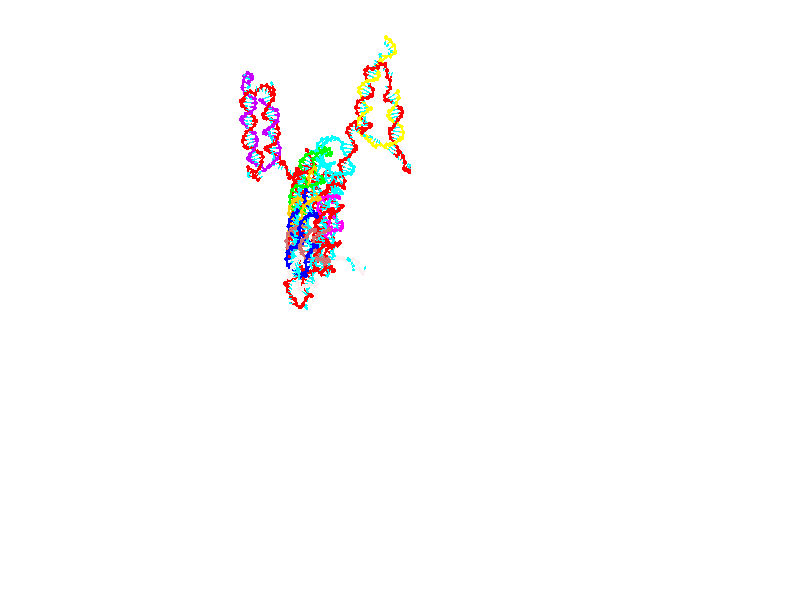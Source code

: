 // switches for output
#declare DRAW_BASES = 1; // possible values are 0, 1; only relevant for DNA ribbons
#declare DRAW_BASES_TYPE = 3; // possible values are 1, 2, 3; only relevant for DNA ribbons
#declare DRAW_FOG = 0; // set to 1 to enable fog

#include "colors.inc"

#include "transforms.inc"
background { rgb <1, 1, 1>}

#default {
   normal{
       ripples 0.25
       frequency 0.20
       turbulence 0.2
       lambda 5
   }
	finish {
		phong 0.1
		phong_size 40.
	}
}

// original window dimensions: 1024x640


// camera settings

camera {
	sky <0, 0.179814, -0.983701>
	up <0, 0.179814, -0.983701>
	right 1.6 * <1, 0, 0>
	location <25.469, 94.9851, 44.8844>
	look_at <25.469, 29.3977, 32.8955>
	direction <0, -65.5874, -11.9889>
	angle 67.0682
}


# declare cpy_camera_pos = <25.469, 94.9851, 44.8844>;
# if (DRAW_FOG = 1)
fog {
	fog_type 2
	up vnormalize(cpy_camera_pos)
	color rgbt<1,1,1,0.3>
	distance 1e-5
	fog_alt 3e-3
	fog_offset 28
}
# end


// LIGHTS

# declare lum = 6;
global_settings {
	ambient_light rgb lum * <0.05, 0.05, 0.05>
	max_trace_level 15
}# declare cpy_direct_light_amount = 0.25;
light_source
{	1000 * <-1, -1.16351, -0.803887>,
	rgb lum * cpy_direct_light_amount
	parallel
}

light_source
{	1000 * <1, 1.16351, 0.803887>,
	rgb lum * cpy_direct_light_amount
	parallel
}

// strand 0

// nucleotide -1

// particle -1
sphere {
	<4.375144, 15.226325, 14.676066> 0.250000
	pigment { color rgbt <1,0,0,0> }
	no_shadow
}
cylinder {
	<4.384214, 15.234501, 15.075880>,  <4.389656, 15.239407, 15.315768>, 0.100000
	pigment { color rgbt <1,0,0,0> }
	no_shadow
}
cylinder {
	<4.384214, 15.234501, 15.075880>,  <4.375144, 15.226325, 14.676066>, 0.100000
	pigment { color rgbt <1,0,0,0> }
	no_shadow
}

// particle -1
sphere {
	<4.384214, 15.234501, 15.075880> 0.100000
	pigment { color rgbt <1,0,0,0> }
	no_shadow
}
sphere {
	0, 1
	scale<0.080000,0.200000,0.300000>
	matrix <-0.104327, -0.994284, 0.022700,
		0.994285, -0.104794, -0.020413,
		0.022676, 0.020441, 0.999534,
		4.391016, 15.240633, 15.375740>
	pigment { color rgbt <0,1,1,0> }
	no_shadow
}
cylinder {
	<4.883820, 14.765404, 14.920155>,  <4.375144, 15.226325, 14.676066>, 0.130000
	pigment { color rgbt <1,0,0,0> }
	no_shadow
}

// nucleotide -1

// particle -1
sphere {
	<4.883820, 14.765404, 14.920155> 0.250000
	pigment { color rgbt <1,0,0,0> }
	no_shadow
}
cylinder {
	<4.567265, 14.762597, 15.164664>,  <4.377332, 14.760913, 15.311370>, 0.100000
	pigment { color rgbt <1,0,0,0> }
	no_shadow
}
cylinder {
	<4.567265, 14.762597, 15.164664>,  <4.883820, 14.765404, 14.920155>, 0.100000
	pigment { color rgbt <1,0,0,0> }
	no_shadow
}

// particle -1
sphere {
	<4.567265, 14.762597, 15.164664> 0.100000
	pigment { color rgbt <1,0,0,0> }
	no_shadow
}
sphere {
	0, 1
	scale<0.080000,0.200000,0.300000>
	matrix <0.066498, -0.994989, 0.074668,
		0.607687, 0.099740, 0.787888,
		-0.791388, -0.007018, 0.611274,
		4.329848, 14.760491, 15.348046>
	pigment { color rgbt <0,1,1,0> }
	no_shadow
}
cylinder {
	<4.981363, 14.401019, 15.563032>,  <4.883820, 14.765404, 14.920155>, 0.130000
	pigment { color rgbt <1,0,0,0> }
	no_shadow
}

// nucleotide -1

// particle -1
sphere {
	<4.981363, 14.401019, 15.563032> 0.250000
	pigment { color rgbt <1,0,0,0> }
	no_shadow
}
cylinder {
	<4.595428, 14.337601, 15.479176>,  <4.363867, 14.299549, 15.428862>, 0.100000
	pigment { color rgbt <1,0,0,0> }
	no_shadow
}
cylinder {
	<4.595428, 14.337601, 15.479176>,  <4.981363, 14.401019, 15.563032>, 0.100000
	pigment { color rgbt <1,0,0,0> }
	no_shadow
}

// particle -1
sphere {
	<4.595428, 14.337601, 15.479176> 0.100000
	pigment { color rgbt <1,0,0,0> }
	no_shadow
}
sphere {
	0, 1
	scale<0.080000,0.200000,0.300000>
	matrix <0.109116, -0.967220, 0.229300,
		-0.239125, 0.198362, 0.950511,
		-0.964838, -0.158547, -0.209642,
		4.305976, 14.290036, 15.416283>
	pigment { color rgbt <0,1,1,0> }
	no_shadow
}
cylinder {
	<5.655472, 14.643447, 15.999413>,  <4.981363, 14.401019, 15.563032>, 0.130000
	pigment { color rgbt <1,0,0,0> }
	no_shadow
}

// nucleotide -1

// particle -1
sphere {
	<5.655472, 14.643447, 15.999413> 0.250000
	pigment { color rgbt <1,0,0,0> }
	no_shadow
}
cylinder {
	<5.959167, 14.875927, 15.882273>,  <6.141385, 15.015415, 15.811988>, 0.100000
	pigment { color rgbt <1,0,0,0> }
	no_shadow
}
cylinder {
	<5.959167, 14.875927, 15.882273>,  <5.655472, 14.643447, 15.999413>, 0.100000
	pigment { color rgbt <1,0,0,0> }
	no_shadow
}

// particle -1
sphere {
	<5.959167, 14.875927, 15.882273> 0.100000
	pigment { color rgbt <1,0,0,0> }
	no_shadow
}
sphere {
	0, 1
	scale<0.080000,0.200000,0.300000>
	matrix <-0.568175, 0.372492, -0.733775,
		-0.317385, 0.723502, 0.613034,
		0.759238, 0.581200, -0.292853,
		6.186939, 15.050287, 15.794416>
	pigment { color rgbt <0,1,1,0> }
	no_shadow
}
cylinder {
	<5.396727, 15.369003, 15.844587>,  <5.655472, 14.643447, 15.999413>, 0.130000
	pigment { color rgbt <1,0,0,0> }
	no_shadow
}

// nucleotide -1

// particle -1
sphere {
	<5.396727, 15.369003, 15.844587> 0.250000
	pigment { color rgbt <1,0,0,0> }
	no_shadow
}
cylinder {
	<5.739787, 15.329553, 15.642713>,  <5.945622, 15.305882, 15.521587>, 0.100000
	pigment { color rgbt <1,0,0,0> }
	no_shadow
}
cylinder {
	<5.739787, 15.329553, 15.642713>,  <5.396727, 15.369003, 15.844587>, 0.100000
	pigment { color rgbt <1,0,0,0> }
	no_shadow
}

// particle -1
sphere {
	<5.739787, 15.329553, 15.642713> 0.100000
	pigment { color rgbt <1,0,0,0> }
	no_shadow
}
sphere {
	0, 1
	scale<0.080000,0.200000,0.300000>
	matrix <-0.329529, 0.648034, -0.686631,
		0.394774, 0.755198, 0.523286,
		0.857650, -0.098626, -0.504687,
		5.997082, 15.299965, 15.491306>
	pigment { color rgbt <0,1,1,0> }
	no_shadow
}
cylinder {
	<5.663907, 15.985348, 15.501586>,  <5.396727, 15.369003, 15.844587>, 0.130000
	pigment { color rgbt <1,0,0,0> }
	no_shadow
}

// nucleotide -1

// particle -1
sphere {
	<5.663907, 15.985348, 15.501586> 0.250000
	pigment { color rgbt <1,0,0,0> }
	no_shadow
}
cylinder {
	<5.773606, 15.681354, 15.265888>,  <5.839425, 15.498957, 15.124470>, 0.100000
	pigment { color rgbt <1,0,0,0> }
	no_shadow
}
cylinder {
	<5.773606, 15.681354, 15.265888>,  <5.663907, 15.985348, 15.501586>, 0.100000
	pigment { color rgbt <1,0,0,0> }
	no_shadow
}

// particle -1
sphere {
	<5.773606, 15.681354, 15.265888> 0.100000
	pigment { color rgbt <1,0,0,0> }
	no_shadow
}
sphere {
	0, 1
	scale<0.080000,0.200000,0.300000>
	matrix <-0.125628, 0.579174, -0.805466,
		0.953418, 0.294922, 0.063361,
		0.274247, -0.759986, -0.589245,
		5.855880, 15.453358, 15.089115>
	pigment { color rgbt <0,1,1,0> }
	no_shadow
}
cylinder {
	<6.213997, 16.228685, 15.102844>,  <5.663907, 15.985348, 15.501586>, 0.130000
	pigment { color rgbt <1,0,0,0> }
	no_shadow
}

// nucleotide -1

// particle -1
sphere {
	<6.213997, 16.228685, 15.102844> 0.250000
	pigment { color rgbt <1,0,0,0> }
	no_shadow
}
cylinder {
	<6.051771, 15.916256, 14.912921>,  <5.954436, 15.728799, 14.798967>, 0.100000
	pigment { color rgbt <1,0,0,0> }
	no_shadow
}
cylinder {
	<6.051771, 15.916256, 14.912921>,  <6.213997, 16.228685, 15.102844>, 0.100000
	pigment { color rgbt <1,0,0,0> }
	no_shadow
}

// particle -1
sphere {
	<6.051771, 15.916256, 14.912921> 0.100000
	pigment { color rgbt <1,0,0,0> }
	no_shadow
}
sphere {
	0, 1
	scale<0.080000,0.200000,0.300000>
	matrix <0.000037, 0.519432, -0.854512,
		0.914067, -0.346576, -0.210634,
		-0.405563, -0.781073, -0.474808,
		5.930102, 15.681934, 14.770478>
	pigment { color rgbt <0,1,1,0> }
	no_shadow
}
cylinder {
	<6.491325, 16.258352, 14.401516>,  <6.213997, 16.228685, 15.102844>, 0.130000
	pigment { color rgbt <1,0,0,0> }
	no_shadow
}

// nucleotide -1

// particle -1
sphere {
	<6.491325, 16.258352, 14.401516> 0.250000
	pigment { color rgbt <1,0,0,0> }
	no_shadow
}
cylinder {
	<6.165391, 16.029959, 14.361479>,  <5.969831, 15.892922, 14.337457>, 0.100000
	pigment { color rgbt <1,0,0,0> }
	no_shadow
}
cylinder {
	<6.165391, 16.029959, 14.361479>,  <6.491325, 16.258352, 14.401516>, 0.100000
	pigment { color rgbt <1,0,0,0> }
	no_shadow
}

// particle -1
sphere {
	<6.165391, 16.029959, 14.361479> 0.100000
	pigment { color rgbt <1,0,0,0> }
	no_shadow
}
sphere {
	0, 1
	scale<0.080000,0.200000,0.300000>
	matrix <-0.166755, 0.396244, -0.902875,
		0.555191, -0.719003, -0.418089,
		-0.814835, -0.570986, -0.100093,
		5.920940, 15.858663, 14.331451>
	pigment { color rgbt <0,1,1,0> }
	no_shadow
}
cylinder {
	<6.566452, 16.057028, 13.764336>,  <6.491325, 16.258352, 14.401516>, 0.130000
	pigment { color rgbt <1,0,0,0> }
	no_shadow
}

// nucleotide -1

// particle -1
sphere {
	<6.566452, 16.057028, 13.764336> 0.250000
	pigment { color rgbt <1,0,0,0> }
	no_shadow
}
cylinder {
	<6.178102, 16.011852, 13.848854>,  <5.945091, 15.984747, 13.899565>, 0.100000
	pigment { color rgbt <1,0,0,0> }
	no_shadow
}
cylinder {
	<6.178102, 16.011852, 13.848854>,  <6.566452, 16.057028, 13.764336>, 0.100000
	pigment { color rgbt <1,0,0,0> }
	no_shadow
}

// particle -1
sphere {
	<6.178102, 16.011852, 13.848854> 0.100000
	pigment { color rgbt <1,0,0,0> }
	no_shadow
}
sphere {
	0, 1
	scale<0.080000,0.200000,0.300000>
	matrix <-0.239011, 0.395554, -0.886798,
		0.016575, -0.911472, -0.411027,
		-0.970875, -0.112939, 0.211296,
		5.886839, 15.977970, 13.912243>
	pigment { color rgbt <0,1,1,0> }
	no_shadow
}
cylinder {
	<6.268399, 15.739778, 13.147468>,  <6.566452, 16.057028, 13.764336>, 0.130000
	pigment { color rgbt <1,0,0,0> }
	no_shadow
}

// nucleotide -1

// particle -1
sphere {
	<6.268399, 15.739778, 13.147468> 0.250000
	pigment { color rgbt <1,0,0,0> }
	no_shadow
}
cylinder {
	<5.955477, 15.897688, 13.340197>,  <5.767724, 15.992434, 13.455834>, 0.100000
	pigment { color rgbt <1,0,0,0> }
	no_shadow
}
cylinder {
	<5.955477, 15.897688, 13.340197>,  <6.268399, 15.739778, 13.147468>, 0.100000
	pigment { color rgbt <1,0,0,0> }
	no_shadow
}

// particle -1
sphere {
	<5.955477, 15.897688, 13.340197> 0.100000
	pigment { color rgbt <1,0,0,0> }
	no_shadow
}
sphere {
	0, 1
	scale<0.080000,0.200000,0.300000>
	matrix <-0.421959, 0.233137, -0.876126,
		-0.458204, -0.888707, -0.015805,
		-0.782304, 0.394775, 0.481822,
		5.720786, 16.016121, 13.484743>
	pigment { color rgbt <0,1,1,0> }
	no_shadow
}
cylinder {
	<5.643971, 15.532103, 12.883661>,  <6.268399, 15.739778, 13.147468>, 0.130000
	pigment { color rgbt <1,0,0,0> }
	no_shadow
}

// nucleotide -1

// particle -1
sphere {
	<5.643971, 15.532103, 12.883661> 0.250000
	pigment { color rgbt <1,0,0,0> }
	no_shadow
}
cylinder {
	<5.541152, 15.870605, 13.070330>,  <5.479461, 16.073706, 13.182330>, 0.100000
	pigment { color rgbt <1,0,0,0> }
	no_shadow
}
cylinder {
	<5.541152, 15.870605, 13.070330>,  <5.643971, 15.532103, 12.883661>, 0.100000
	pigment { color rgbt <1,0,0,0> }
	no_shadow
}

// particle -1
sphere {
	<5.541152, 15.870605, 13.070330> 0.100000
	pigment { color rgbt <1,0,0,0> }
	no_shadow
}
sphere {
	0, 1
	scale<0.080000,0.200000,0.300000>
	matrix <-0.510261, 0.291247, -0.809202,
		-0.820707, -0.446127, 0.356946,
		-0.257047, 0.846254, 0.466670,
		5.464038, 16.124481, 13.210331>
	pigment { color rgbt <0,1,1,0> }
	no_shadow
}
cylinder {
	<5.009335, 15.700265, 12.492519>,  <5.643971, 15.532103, 12.883661>, 0.130000
	pigment { color rgbt <1,0,0,0> }
	no_shadow
}

// nucleotide -1

// particle -1
sphere {
	<5.009335, 15.700265, 12.492519> 0.250000
	pigment { color rgbt <1,0,0,0> }
	no_shadow
}
cylinder {
	<5.099267, 16.029070, 12.701803>,  <5.153225, 16.226353, 12.827374>, 0.100000
	pigment { color rgbt <1,0,0,0> }
	no_shadow
}
cylinder {
	<5.099267, 16.029070, 12.701803>,  <5.009335, 15.700265, 12.492519>, 0.100000
	pigment { color rgbt <1,0,0,0> }
	no_shadow
}

// particle -1
sphere {
	<5.099267, 16.029070, 12.701803> 0.100000
	pigment { color rgbt <1,0,0,0> }
	no_shadow
}
sphere {
	0, 1
	scale<0.080000,0.200000,0.300000>
	matrix <-0.470059, 0.561843, -0.680718,
		-0.853520, -0.092894, 0.512713,
		0.224829, 0.822012, 0.523210,
		5.166715, 16.275673, 12.858767>
	pigment { color rgbt <0,1,1,0> }
	no_shadow
}
cylinder {
	<4.358814, 16.142784, 12.716519>,  <5.009335, 15.700265, 12.492519>, 0.130000
	pigment { color rgbt <1,0,0,0> }
	no_shadow
}

// nucleotide -1

// particle -1
sphere {
	<4.358814, 16.142784, 12.716519> 0.250000
	pigment { color rgbt <1,0,0,0> }
	no_shadow
}
cylinder {
	<4.674688, 16.387058, 12.692979>,  <4.864213, 16.533623, 12.678854>, 0.100000
	pigment { color rgbt <1,0,0,0> }
	no_shadow
}
cylinder {
	<4.674688, 16.387058, 12.692979>,  <4.358814, 16.142784, 12.716519>, 0.100000
	pigment { color rgbt <1,0,0,0> }
	no_shadow
}

// particle -1
sphere {
	<4.674688, 16.387058, 12.692979> 0.100000
	pigment { color rgbt <1,0,0,0> }
	no_shadow
}
sphere {
	0, 1
	scale<0.080000,0.200000,0.300000>
	matrix <-0.447061, 0.507089, -0.736884,
		-0.420159, 0.608217, 0.673453,
		0.789685, 0.610683, -0.058852,
		4.911593, 16.570263, 12.675323>
	pigment { color rgbt <0,1,1,0> }
	no_shadow
}
cylinder {
	<4.128439, 16.721439, 12.755060>,  <4.358814, 16.142784, 12.716519>, 0.130000
	pigment { color rgbt <1,0,0,0> }
	no_shadow
}

// nucleotide -1

// particle -1
sphere {
	<4.128439, 16.721439, 12.755060> 0.250000
	pigment { color rgbt <1,0,0,0> }
	no_shadow
}
cylinder {
	<4.479670, 16.799976, 12.580506>,  <4.690408, 16.847099, 12.475774>, 0.100000
	pigment { color rgbt <1,0,0,0> }
	no_shadow
}
cylinder {
	<4.479670, 16.799976, 12.580506>,  <4.128439, 16.721439, 12.755060>, 0.100000
	pigment { color rgbt <1,0,0,0> }
	no_shadow
}

// particle -1
sphere {
	<4.479670, 16.799976, 12.580506> 0.100000
	pigment { color rgbt <1,0,0,0> }
	no_shadow
}
sphere {
	0, 1
	scale<0.080000,0.200000,0.300000>
	matrix <-0.440124, 0.689296, -0.575466,
		0.187809, 0.697367, 0.691670,
		0.878076, 0.196343, -0.436384,
		4.743093, 16.858879, 12.449591>
	pigment { color rgbt <0,1,1,0> }
	no_shadow
}
cylinder {
	<3.986511, 17.294243, 12.311739>,  <4.128439, 16.721439, 12.755060>, 0.130000
	pigment { color rgbt <1,0,0,0> }
	no_shadow
}

// nucleotide -1

// particle -1
sphere {
	<3.986511, 17.294243, 12.311739> 0.250000
	pigment { color rgbt <1,0,0,0> }
	no_shadow
}
cylinder {
	<4.365041, 17.242332, 12.193332>,  <4.592159, 17.211187, 12.122288>, 0.100000
	pigment { color rgbt <1,0,0,0> }
	no_shadow
}
cylinder {
	<4.365041, 17.242332, 12.193332>,  <3.986511, 17.294243, 12.311739>, 0.100000
	pigment { color rgbt <1,0,0,0> }
	no_shadow
}

// particle -1
sphere {
	<4.365041, 17.242332, 12.193332> 0.100000
	pigment { color rgbt <1,0,0,0> }
	no_shadow
}
sphere {
	0, 1
	scale<0.080000,0.200000,0.300000>
	matrix <-0.189885, 0.517917, -0.834090,
		0.261556, 0.845530, 0.465476,
		0.946326, -0.129774, -0.296017,
		4.648939, 17.203400, 12.104527>
	pigment { color rgbt <0,1,1,0> }
	no_shadow
}
cylinder {
	<4.292758, 17.921534, 12.112843>,  <3.986511, 17.294243, 12.311739>, 0.130000
	pigment { color rgbt <1,0,0,0> }
	no_shadow
}

// nucleotide -1

// particle -1
sphere {
	<4.292758, 17.921534, 12.112843> 0.250000
	pigment { color rgbt <1,0,0,0> }
	no_shadow
}
cylinder {
	<4.534402, 17.670916, 11.915870>,  <4.679389, 17.520544, 11.797686>, 0.100000
	pigment { color rgbt <1,0,0,0> }
	no_shadow
}
cylinder {
	<4.534402, 17.670916, 11.915870>,  <4.292758, 17.921534, 12.112843>, 0.100000
	pigment { color rgbt <1,0,0,0> }
	no_shadow
}

// particle -1
sphere {
	<4.534402, 17.670916, 11.915870> 0.100000
	pigment { color rgbt <1,0,0,0> }
	no_shadow
}
sphere {
	0, 1
	scale<0.080000,0.200000,0.300000>
	matrix <-0.040114, 0.593242, -0.804024,
		0.795890, 0.505473, 0.333251,
		0.604111, -0.626547, -0.492432,
		4.715636, 17.482952, 11.768140>
	pigment { color rgbt <0,1,1,0> }
	no_shadow
}
cylinder {
	<4.763079, 18.359129, 11.706189>,  <4.292758, 17.921534, 12.112843>, 0.130000
	pigment { color rgbt <1,0,0,0> }
	no_shadow
}

// nucleotide -1

// particle -1
sphere {
	<4.763079, 18.359129, 11.706189> 0.250000
	pigment { color rgbt <1,0,0,0> }
	no_shadow
}
cylinder {
	<4.770872, 18.006289, 11.517925>,  <4.775547, 17.794584, 11.404967>, 0.100000
	pigment { color rgbt <1,0,0,0> }
	no_shadow
}
cylinder {
	<4.770872, 18.006289, 11.517925>,  <4.763079, 18.359129, 11.706189>, 0.100000
	pigment { color rgbt <1,0,0,0> }
	no_shadow
}

// particle -1
sphere {
	<4.770872, 18.006289, 11.517925> 0.100000
	pigment { color rgbt <1,0,0,0> }
	no_shadow
}
sphere {
	0, 1
	scale<0.080000,0.200000,0.300000>
	matrix <0.029694, 0.471051, -0.881606,
		0.999369, 0.003199, 0.035370,
		0.019481, -0.882100, -0.470659,
		4.776716, 17.741659, 11.376727>
	pigment { color rgbt <0,1,1,0> }
	no_shadow
}
cylinder {
	<5.406140, 18.440044, 11.378599>,  <4.763079, 18.359129, 11.706189>, 0.130000
	pigment { color rgbt <1,0,0,0> }
	no_shadow
}

// nucleotide -1

// particle -1
sphere {
	<5.406140, 18.440044, 11.378599> 0.250000
	pigment { color rgbt <1,0,0,0> }
	no_shadow
}
cylinder {
	<5.209652, 18.144657, 11.193831>,  <5.091759, 17.967424, 11.082971>, 0.100000
	pigment { color rgbt <1,0,0,0> }
	no_shadow
}
cylinder {
	<5.209652, 18.144657, 11.193831>,  <5.406140, 18.440044, 11.378599>, 0.100000
	pigment { color rgbt <1,0,0,0> }
	no_shadow
}

// particle -1
sphere {
	<5.209652, 18.144657, 11.193831> 0.100000
	pigment { color rgbt <1,0,0,0> }
	no_shadow
}
sphere {
	0, 1
	scale<0.080000,0.200000,0.300000>
	matrix <0.016177, 0.522485, -0.852495,
		0.870886, -0.426234, -0.244709,
		-0.491219, -0.738467, -0.461920,
		5.062286, 17.923117, 11.055256>
	pigment { color rgbt <0,1,1,0> }
	no_shadow
}
cylinder {
	<5.841237, 18.328579, 10.791617>,  <5.406140, 18.440044, 11.378599>, 0.130000
	pigment { color rgbt <1,0,0,0> }
	no_shadow
}

// nucleotide -1

// particle -1
sphere {
	<5.841237, 18.328579, 10.791617> 0.250000
	pigment { color rgbt <1,0,0,0> }
	no_shadow
}
cylinder {
	<5.476073, 18.185452, 10.713071>,  <5.256975, 18.099575, 10.665943>, 0.100000
	pigment { color rgbt <1,0,0,0> }
	no_shadow
}
cylinder {
	<5.476073, 18.185452, 10.713071>,  <5.841237, 18.328579, 10.791617>, 0.100000
	pigment { color rgbt <1,0,0,0> }
	no_shadow
}

// particle -1
sphere {
	<5.476073, 18.185452, 10.713071> 0.100000
	pigment { color rgbt <1,0,0,0> }
	no_shadow
}
sphere {
	0, 1
	scale<0.080000,0.200000,0.300000>
	matrix <0.082535, 0.309325, -0.947368,
		0.399731, -0.881068, -0.252853,
		-0.912909, -0.357823, -0.196366,
		5.202200, 18.078106, 10.654161>
	pigment { color rgbt <0,1,1,0> }
	no_shadow
}
cylinder {
	<5.910275, 17.922228, 10.179630>,  <5.841237, 18.328579, 10.791617>, 0.130000
	pigment { color rgbt <1,0,0,0> }
	no_shadow
}

// nucleotide -1

// particle -1
sphere {
	<5.910275, 17.922228, 10.179630> 0.250000
	pigment { color rgbt <1,0,0,0> }
	no_shadow
}
cylinder {
	<5.519661, 18.003246, 10.208903>,  <5.285293, 18.051857, 10.226467>, 0.100000
	pigment { color rgbt <1,0,0,0> }
	no_shadow
}
cylinder {
	<5.519661, 18.003246, 10.208903>,  <5.910275, 17.922228, 10.179630>, 0.100000
	pigment { color rgbt <1,0,0,0> }
	no_shadow
}

// particle -1
sphere {
	<5.519661, 18.003246, 10.208903> 0.100000
	pigment { color rgbt <1,0,0,0> }
	no_shadow
}
sphere {
	0, 1
	scale<0.080000,0.200000,0.300000>
	matrix <0.022700, 0.434733, -0.900273,
		-0.214161, -0.877487, -0.429129,
		-0.976534, 0.202545, 0.073184,
		5.226701, 18.064011, 10.230858>
	pigment { color rgbt <0,1,1,0> }
	no_shadow
}
cylinder {
	<5.544175, 17.595997, 9.617218>,  <5.910275, 17.922228, 10.179630>, 0.130000
	pigment { color rgbt <1,0,0,0> }
	no_shadow
}

// nucleotide -1

// particle -1
sphere {
	<5.544175, 17.595997, 9.617218> 0.250000
	pigment { color rgbt <1,0,0,0> }
	no_shadow
}
cylinder {
	<5.308103, 17.895042, 9.739043>,  <5.166460, 18.074471, 9.812139>, 0.100000
	pigment { color rgbt <1,0,0,0> }
	no_shadow
}
cylinder {
	<5.308103, 17.895042, 9.739043>,  <5.544175, 17.595997, 9.617218>, 0.100000
	pigment { color rgbt <1,0,0,0> }
	no_shadow
}

// particle -1
sphere {
	<5.308103, 17.895042, 9.739043> 0.100000
	pigment { color rgbt <1,0,0,0> }
	no_shadow
}
sphere {
	0, 1
	scale<0.080000,0.200000,0.300000>
	matrix <0.021640, 0.391792, -0.919799,
		-0.806981, -0.536257, -0.247406,
		-0.590180, 0.747615, 0.304564,
		5.131049, 18.119328, 9.830413>
	pigment { color rgbt <0,1,1,0> }
	no_shadow
}
cylinder {
	<5.073020, 17.653839, 9.096106>,  <5.544175, 17.595997, 9.617218>, 0.130000
	pigment { color rgbt <1,0,0,0> }
	no_shadow
}

// nucleotide -1

// particle -1
sphere {
	<5.073020, 17.653839, 9.096106> 0.250000
	pigment { color rgbt <1,0,0,0> }
	no_shadow
}
cylinder {
	<5.018982, 18.011122, 9.267653>,  <4.986559, 18.225492, 9.370581>, 0.100000
	pigment { color rgbt <1,0,0,0> }
	no_shadow
}
cylinder {
	<5.018982, 18.011122, 9.267653>,  <5.073020, 17.653839, 9.096106>, 0.100000
	pigment { color rgbt <1,0,0,0> }
	no_shadow
}

// particle -1
sphere {
	<5.018982, 18.011122, 9.267653> 0.100000
	pigment { color rgbt <1,0,0,0> }
	no_shadow
}
sphere {
	0, 1
	scale<0.080000,0.200000,0.300000>
	matrix <-0.131283, 0.412883, -0.901273,
		-0.982097, -0.178061, 0.061485,
		-0.135096, 0.893209, 0.428867,
		4.978453, 18.279085, 9.396313>
	pigment { color rgbt <0,1,1,0> }
	no_shadow
}
cylinder {
	<4.507688, 18.004881, 8.787470>,  <5.073020, 17.653839, 9.096106>, 0.130000
	pigment { color rgbt <1,0,0,0> }
	no_shadow
}

// nucleotide -1

// particle -1
sphere {
	<4.507688, 18.004881, 8.787470> 0.250000
	pigment { color rgbt <1,0,0,0> }
	no_shadow
}
cylinder {
	<4.672016, 18.320786, 8.969681>,  <4.770612, 18.510328, 9.079007>, 0.100000
	pigment { color rgbt <1,0,0,0> }
	no_shadow
}
cylinder {
	<4.672016, 18.320786, 8.969681>,  <4.507688, 18.004881, 8.787470>, 0.100000
	pigment { color rgbt <1,0,0,0> }
	no_shadow
}

// particle -1
sphere {
	<4.672016, 18.320786, 8.969681> 0.100000
	pigment { color rgbt <1,0,0,0> }
	no_shadow
}
sphere {
	0, 1
	scale<0.080000,0.200000,0.300000>
	matrix <0.025355, 0.489546, -0.871609,
		-0.911364, 0.369623, 0.181090,
		0.410819, 0.789762, 0.455526,
		4.795261, 18.557714, 9.106339>
	pigment { color rgbt <0,1,1,0> }
	no_shadow
}
cylinder {
	<4.103630, 18.652239, 8.640347>,  <4.507688, 18.004881, 8.787470>, 0.130000
	pigment { color rgbt <1,0,0,0> }
	no_shadow
}

// nucleotide -1

// particle -1
sphere {
	<4.103630, 18.652239, 8.640347> 0.250000
	pigment { color rgbt <1,0,0,0> }
	no_shadow
}
cylinder {
	<4.481664, 18.752693, 8.724004>,  <4.708485, 18.812965, 8.774199>, 0.100000
	pigment { color rgbt <1,0,0,0> }
	no_shadow
}
cylinder {
	<4.481664, 18.752693, 8.724004>,  <4.103630, 18.652239, 8.640347>, 0.100000
	pigment { color rgbt <1,0,0,0> }
	no_shadow
}

// particle -1
sphere {
	<4.481664, 18.752693, 8.724004> 0.100000
	pigment { color rgbt <1,0,0,0> }
	no_shadow
}
sphere {
	0, 1
	scale<0.080000,0.200000,0.300000>
	matrix <0.027766, 0.575925, -0.817031,
		-0.325638, 0.777972, 0.537326,
		0.945087, 0.251137, 0.209144,
		4.765190, 18.828033, 8.786747>
	pigment { color rgbt <0,1,1,0> }
	no_shadow
}
cylinder {
	<4.096895, 19.355421, 8.493909>,  <4.103630, 18.652239, 8.640347>, 0.130000
	pigment { color rgbt <1,0,0,0> }
	no_shadow
}

// nucleotide -1

// particle -1
sphere {
	<4.096895, 19.355421, 8.493909> 0.250000
	pigment { color rgbt <1,0,0,0> }
	no_shadow
}
cylinder {
	<4.482267, 19.248272, 8.496696>,  <4.713490, 19.183983, 8.498369>, 0.100000
	pigment { color rgbt <1,0,0,0> }
	no_shadow
}
cylinder {
	<4.482267, 19.248272, 8.496696>,  <4.096895, 19.355421, 8.493909>, 0.100000
	pigment { color rgbt <1,0,0,0> }
	no_shadow
}

// particle -1
sphere {
	<4.482267, 19.248272, 8.496696> 0.100000
	pigment { color rgbt <1,0,0,0> }
	no_shadow
}
sphere {
	0, 1
	scale<0.080000,0.200000,0.300000>
	matrix <0.191410, 0.669764, -0.717481,
		0.187525, 0.692576, 0.696544,
		0.963430, -0.267871, 0.006969,
		4.771296, 19.167910, 8.498787>
	pigment { color rgbt <0,1,1,0> }
	no_shadow
}
cylinder {
	<4.579252, 20.016891, 8.607156>,  <4.096895, 19.355421, 8.493909>, 0.130000
	pigment { color rgbt <1,0,0,0> }
	no_shadow
}

// nucleotide -1

// particle -1
sphere {
	<4.579252, 20.016891, 8.607156> 0.250000
	pigment { color rgbt <1,0,0,0> }
	no_shadow
}
cylinder {
	<4.736848, 19.728441, 8.379210>,  <4.831406, 19.555370, 8.242441>, 0.100000
	pigment { color rgbt <1,0,0,0> }
	no_shadow
}
cylinder {
	<4.736848, 19.728441, 8.379210>,  <4.579252, 20.016891, 8.607156>, 0.100000
	pigment { color rgbt <1,0,0,0> }
	no_shadow
}

// particle -1
sphere {
	<4.736848, 19.728441, 8.379210> 0.100000
	pigment { color rgbt <1,0,0,0> }
	no_shadow
}
sphere {
	0, 1
	scale<0.080000,0.200000,0.300000>
	matrix <0.119721, 0.654999, -0.746085,
		0.911284, 0.225725, 0.344397,
		0.393990, -0.721127, -0.569867,
		4.855045, 19.512104, 8.208249>
	pigment { color rgbt <0,1,1,0> }
	no_shadow
}
cylinder {
	<5.045090, 20.417086, 8.137332>,  <4.579252, 20.016891, 8.607156>, 0.130000
	pigment { color rgbt <1,0,0,0> }
	no_shadow
}

// nucleotide -1

// particle -1
sphere {
	<5.045090, 20.417086, 8.137332> 0.250000
	pigment { color rgbt <1,0,0,0> }
	no_shadow
}
cylinder {
	<4.940483, 20.053270, 8.008121>,  <4.877719, 19.834982, 7.930593>, 0.100000
	pigment { color rgbt <1,0,0,0> }
	no_shadow
}
cylinder {
	<4.940483, 20.053270, 8.008121>,  <5.045090, 20.417086, 8.137332>, 0.100000
	pigment { color rgbt <1,0,0,0> }
	no_shadow
}

// particle -1
sphere {
	<4.940483, 20.053270, 8.008121> 0.100000
	pigment { color rgbt <1,0,0,0> }
	no_shadow
}
sphere {
	0, 1
	scale<0.080000,0.200000,0.300000>
	matrix <0.120461, 0.301303, -0.945889,
		0.957652, -0.286279, 0.030767,
		-0.261518, -0.909539, -0.323029,
		4.862028, 19.780409, 7.911212>
	pigment { color rgbt <0,1,1,0> }
	no_shadow
}
cylinder {
	<5.548986, 20.019518, 7.643520>,  <5.045090, 20.417086, 8.137332>, 0.130000
	pigment { color rgbt <1,0,0,0> }
	no_shadow
}

// nucleotide -1

// particle -1
sphere {
	<5.548986, 20.019518, 7.643520> 0.250000
	pigment { color rgbt <1,0,0,0> }
	no_shadow
}
cylinder {
	<5.169949, 19.909777, 7.578042>,  <4.942526, 19.843931, 7.538755>, 0.100000
	pigment { color rgbt <1,0,0,0> }
	no_shadow
}
cylinder {
	<5.169949, 19.909777, 7.578042>,  <5.548986, 20.019518, 7.643520>, 0.100000
	pigment { color rgbt <1,0,0,0> }
	no_shadow
}

// particle -1
sphere {
	<5.169949, 19.909777, 7.578042> 0.100000
	pigment { color rgbt <1,0,0,0> }
	no_shadow
}
sphere {
	0, 1
	scale<0.080000,0.200000,0.300000>
	matrix <0.075698, 0.304978, -0.949346,
		0.310431, -0.911971, -0.268219,
		-0.947577, -0.274403, -0.163709,
		4.885671, 19.827471, 7.528934>
	pigment { color rgbt <0,1,1,0> }
	no_shadow
}
cylinder {
	<6.040781, 19.497194, 7.717207>,  <5.548986, 20.019518, 7.643520>, 0.130000
	pigment { color rgbt <1,0,0,0> }
	no_shadow
}

// nucleotide -1

// particle -1
sphere {
	<6.040781, 19.497194, 7.717207> 0.250000
	pigment { color rgbt <1,0,0,0> }
	no_shadow
}
cylinder {
	<6.190237, 19.761284, 7.456593>,  <6.279910, 19.919737, 7.300224>, 0.100000
	pigment { color rgbt <1,0,0,0> }
	no_shadow
}
cylinder {
	<6.190237, 19.761284, 7.456593>,  <6.040781, 19.497194, 7.717207>, 0.100000
	pigment { color rgbt <1,0,0,0> }
	no_shadow
}

// particle -1
sphere {
	<6.190237, 19.761284, 7.456593> 0.100000
	pigment { color rgbt <1,0,0,0> }
	no_shadow
}
sphere {
	0, 1
	scale<0.080000,0.200000,0.300000>
	matrix <0.802746, -0.582090, -0.129495,
		-0.464748, -0.474634, -0.747484,
		0.373640, 0.660223, -0.651536,
		6.302329, 19.959351, 7.261132>
	pigment { color rgbt <0,1,1,0> }
	no_shadow
}
cylinder {
	<6.260598, 19.208168, 7.041486>,  <6.040781, 19.497194, 7.717207>, 0.130000
	pigment { color rgbt <1,0,0,0> }
	no_shadow
}

// nucleotide -1

// particle -1
sphere {
	<6.260598, 19.208168, 7.041486> 0.250000
	pigment { color rgbt <1,0,0,0> }
	no_shadow
}
cylinder {
	<6.481267, 19.507435, 7.188947>,  <6.613668, 19.686995, 7.277423>, 0.100000
	pigment { color rgbt <1,0,0,0> }
	no_shadow
}
cylinder {
	<6.481267, 19.507435, 7.188947>,  <6.260598, 19.208168, 7.041486>, 0.100000
	pigment { color rgbt <1,0,0,0> }
	no_shadow
}

// particle -1
sphere {
	<6.481267, 19.507435, 7.188947> 0.100000
	pigment { color rgbt <1,0,0,0> }
	no_shadow
}
sphere {
	0, 1
	scale<0.080000,0.200000,0.300000>
	matrix <0.830241, -0.534846, -0.156970,
		0.079732, 0.392666, -0.916219,
		0.551672, 0.748167, 0.368652,
		6.646769, 19.731884, 7.299542>
	pigment { color rgbt <0,1,1,0> }
	no_shadow
}
cylinder {
	<6.804250, 19.205013, 6.623652>,  <6.260598, 19.208168, 7.041486>, 0.130000
	pigment { color rgbt <1,0,0,0> }
	no_shadow
}

// nucleotide -1

// particle -1
sphere {
	<6.804250, 19.205013, 6.623652> 0.250000
	pigment { color rgbt <1,0,0,0> }
	no_shadow
}
cylinder {
	<6.911126, 19.381195, 6.966488>,  <6.975252, 19.486904, 7.172191>, 0.100000
	pigment { color rgbt <1,0,0,0> }
	no_shadow
}
cylinder {
	<6.911126, 19.381195, 6.966488>,  <6.804250, 19.205013, 6.623652>, 0.100000
	pigment { color rgbt <1,0,0,0> }
	no_shadow
}

// particle -1
sphere {
	<6.911126, 19.381195, 6.966488> 0.100000
	pigment { color rgbt <1,0,0,0> }
	no_shadow
}
sphere {
	0, 1
	scale<0.080000,0.200000,0.300000>
	matrix <0.933343, -0.339572, -0.116457,
		0.239750, 0.831077, -0.501827,
		0.267191, 0.440456, 0.857092,
		6.991283, 19.513332, 7.223616>
	pigment { color rgbt <0,1,1,0> }
	no_shadow
}
cylinder {
	<7.544343, 19.436508, 6.618789>,  <6.804250, 19.205013, 6.623652>, 0.130000
	pigment { color rgbt <1,0,0,0> }
	no_shadow
}

// nucleotide -1

// particle -1
sphere {
	<7.544343, 19.436508, 6.618789> 0.250000
	pigment { color rgbt <1,0,0,0> }
	no_shadow
}
cylinder {
	<7.480204, 19.363516, 7.006807>,  <7.441720, 19.319719, 7.239618>, 0.100000
	pigment { color rgbt <1,0,0,0> }
	no_shadow
}
cylinder {
	<7.480204, 19.363516, 7.006807>,  <7.544343, 19.436508, 6.618789>, 0.100000
	pigment { color rgbt <1,0,0,0> }
	no_shadow
}

// particle -1
sphere {
	<7.480204, 19.363516, 7.006807> 0.100000
	pigment { color rgbt <1,0,0,0> }
	no_shadow
}
sphere {
	0, 1
	scale<0.080000,0.200000,0.300000>
	matrix <0.893446, -0.444579, 0.064053,
		0.419574, 0.876955, 0.234326,
		-0.160348, -0.182483, 0.970046,
		7.432100, 19.308771, 7.297821>
	pigment { color rgbt <0,1,1,0> }
	no_shadow
}
cylinder {
	<8.052251, 19.820721, 7.116539>,  <7.544343, 19.436508, 6.618789>, 0.130000
	pigment { color rgbt <1,0,0,0> }
	no_shadow
}

// nucleotide -1

// particle -1
sphere {
	<8.052251, 19.820721, 7.116539> 0.250000
	pigment { color rgbt <1,0,0,0> }
	no_shadow
}
cylinder {
	<7.916789, 19.472757, 7.259966>,  <7.835512, 19.263979, 7.346023>, 0.100000
	pigment { color rgbt <1,0,0,0> }
	no_shadow
}
cylinder {
	<7.916789, 19.472757, 7.259966>,  <8.052251, 19.820721, 7.116539>, 0.100000
	pigment { color rgbt <1,0,0,0> }
	no_shadow
}

// particle -1
sphere {
	<7.916789, 19.472757, 7.259966> 0.100000
	pigment { color rgbt <1,0,0,0> }
	no_shadow
}
sphere {
	0, 1
	scale<0.080000,0.200000,0.300000>
	matrix <0.912976, -0.395973, -0.098383,
		0.227568, 0.294046, 0.928305,
		-0.338654, -0.869909, 0.358568,
		7.815193, 19.211784, 7.367537>
	pigment { color rgbt <0,1,1,0> }
	no_shadow
}
cylinder {
	<8.275751, 19.752718, 7.834707>,  <8.052251, 19.820721, 7.116539>, 0.130000
	pigment { color rgbt <1,0,0,0> }
	no_shadow
}

// nucleotide -1

// particle -1
sphere {
	<8.275751, 19.752718, 7.834707> 0.250000
	pigment { color rgbt <1,0,0,0> }
	no_shadow
}
cylinder {
	<8.212770, 19.418076, 7.624833>,  <8.174980, 19.217289, 7.498908>, 0.100000
	pigment { color rgbt <1,0,0,0> }
	no_shadow
}
cylinder {
	<8.212770, 19.418076, 7.624833>,  <8.275751, 19.752718, 7.834707>, 0.100000
	pigment { color rgbt <1,0,0,0> }
	no_shadow
}

// particle -1
sphere {
	<8.212770, 19.418076, 7.624833> 0.100000
	pigment { color rgbt <1,0,0,0> }
	no_shadow
}
sphere {
	0, 1
	scale<0.080000,0.200000,0.300000>
	matrix <0.897182, -0.343200, 0.277991,
		-0.412642, -0.426968, 0.804627,
		-0.157455, -0.836607, -0.524687,
		8.165533, 19.167093, 7.467427>
	pigment { color rgbt <0,1,1,0> }
	no_shadow
}
cylinder {
	<8.717459, 20.277914, 7.561816>,  <8.275751, 19.752718, 7.834707>, 0.130000
	pigment { color rgbt <1,0,0,0> }
	no_shadow
}

// nucleotide -1

// particle -1
sphere {
	<8.717459, 20.277914, 7.561816> 0.250000
	pigment { color rgbt <1,0,0,0> }
	no_shadow
}
cylinder {
	<8.623540, 20.587685, 7.326824>,  <8.567188, 20.773548, 7.185829>, 0.100000
	pigment { color rgbt <1,0,0,0> }
	no_shadow
}
cylinder {
	<8.623540, 20.587685, 7.326824>,  <8.717459, 20.277914, 7.561816>, 0.100000
	pigment { color rgbt <1,0,0,0> }
	no_shadow
}

// particle -1
sphere {
	<8.623540, 20.587685, 7.326824> 0.100000
	pigment { color rgbt <1,0,0,0> }
	no_shadow
}
sphere {
	0, 1
	scale<0.080000,0.200000,0.300000>
	matrix <-0.520193, -0.610656, -0.597074,
		-0.821139, 0.165412, 0.546232,
		-0.234796, 0.774427, -0.587480,
		8.553101, 20.820013, 7.150580>
	pigment { color rgbt <0,1,1,0> }
	no_shadow
}
cylinder {
	<8.809188, 20.551144, 8.276093>,  <8.717459, 20.277914, 7.561816>, 0.130000
	pigment { color rgbt <1,0,0,0> }
	no_shadow
}

// nucleotide -1

// particle -1
sphere {
	<8.809188, 20.551144, 8.276093> 0.250000
	pigment { color rgbt <1,0,0,0> }
	no_shadow
}
cylinder {
	<8.428974, 20.492050, 8.385389>,  <8.200846, 20.456594, 8.450967>, 0.100000
	pigment { color rgbt <1,0,0,0> }
	no_shadow
}
cylinder {
	<8.428974, 20.492050, 8.385389>,  <8.809188, 20.551144, 8.276093>, 0.100000
	pigment { color rgbt <1,0,0,0> }
	no_shadow
}

// particle -1
sphere {
	<8.428974, 20.492050, 8.385389> 0.100000
	pigment { color rgbt <1,0,0,0> }
	no_shadow
}
sphere {
	0, 1
	scale<0.080000,0.200000,0.300000>
	matrix <0.305082, -0.278640, 0.910651,
		-0.058398, 0.948965, 0.309928,
		-0.950534, -0.147733, 0.273240,
		8.143814, 20.447731, 8.467361>
	pigment { color rgbt <0,1,1,0> }
	no_shadow
}
cylinder {
	<8.766910, 20.734476, 8.963682>,  <8.809188, 20.551144, 8.276093>, 0.130000
	pigment { color rgbt <1,0,0,0> }
	no_shadow
}

// nucleotide -1

// particle -1
sphere {
	<8.766910, 20.734476, 8.963682> 0.250000
	pigment { color rgbt <1,0,0,0> }
	no_shadow
}
cylinder {
	<8.424122, 20.532013, 8.924891>,  <8.218449, 20.410534, 8.901617>, 0.100000
	pigment { color rgbt <1,0,0,0> }
	no_shadow
}
cylinder {
	<8.424122, 20.532013, 8.924891>,  <8.766910, 20.734476, 8.963682>, 0.100000
	pigment { color rgbt <1,0,0,0> }
	no_shadow
}

// particle -1
sphere {
	<8.424122, 20.532013, 8.924891> 0.100000
	pigment { color rgbt <1,0,0,0> }
	no_shadow
}
sphere {
	0, 1
	scale<0.080000,0.200000,0.300000>
	matrix <0.098132, -0.344992, 0.933462,
		-0.505937, 0.790432, 0.345318,
		-0.856970, -0.506159, -0.096977,
		8.167030, 20.380165, 8.895799>
	pigment { color rgbt <0,1,1,0> }
	no_shadow
}
cylinder {
	<8.317140, 20.853024, 9.507700>,  <8.766910, 20.734476, 8.963682>, 0.130000
	pigment { color rgbt <1,0,0,0> }
	no_shadow
}

// nucleotide -1

// particle -1
sphere {
	<8.317140, 20.853024, 9.507700> 0.250000
	pigment { color rgbt <1,0,0,0> }
	no_shadow
}
cylinder {
	<8.215595, 20.487541, 9.380769>,  <8.154669, 20.268251, 9.304610>, 0.100000
	pigment { color rgbt <1,0,0,0> }
	no_shadow
}
cylinder {
	<8.215595, 20.487541, 9.380769>,  <8.317140, 20.853024, 9.507700>, 0.100000
	pigment { color rgbt <1,0,0,0> }
	no_shadow
}

// particle -1
sphere {
	<8.215595, 20.487541, 9.380769> 0.100000
	pigment { color rgbt <1,0,0,0> }
	no_shadow
}
sphere {
	0, 1
	scale<0.080000,0.200000,0.300000>
	matrix <0.130444, -0.357420, 0.924789,
		-0.958404, 0.193374, 0.209922,
		-0.253861, -0.913705, -0.317328,
		8.139437, 20.213430, 9.285570>
	pigment { color rgbt <0,1,1,0> }
	no_shadow
}
cylinder {
	<7.886337, 20.682955, 10.090480>,  <8.317140, 20.853024, 9.507700>, 0.130000
	pigment { color rgbt <1,0,0,0> }
	no_shadow
}

// nucleotide -1

// particle -1
sphere {
	<7.886337, 20.682955, 10.090480> 0.250000
	pigment { color rgbt <1,0,0,0> }
	no_shadow
}
cylinder {
	<7.973398, 20.352392, 9.882758>,  <8.025635, 20.154055, 9.758125>, 0.100000
	pigment { color rgbt <1,0,0,0> }
	no_shadow
}
cylinder {
	<7.973398, 20.352392, 9.882758>,  <7.886337, 20.682955, 10.090480>, 0.100000
	pigment { color rgbt <1,0,0,0> }
	no_shadow
}

// particle -1
sphere {
	<7.973398, 20.352392, 9.882758> 0.100000
	pigment { color rgbt <1,0,0,0> }
	no_shadow
}
sphere {
	0, 1
	scale<0.080000,0.200000,0.300000>
	matrix <0.114033, -0.506885, 0.854438,
		-0.969342, -0.245189, -0.016087,
		0.217653, -0.826408, -0.519304,
		8.038694, 20.104469, 9.726967>
	pigment { color rgbt <0,1,1,0> }
	no_shadow
}
cylinder {
	<7.345481, 20.152397, 10.452903>,  <7.886337, 20.682955, 10.090480>, 0.130000
	pigment { color rgbt <1,0,0,0> }
	no_shadow
}

// nucleotide -1

// particle -1
sphere {
	<7.345481, 20.152397, 10.452903> 0.250000
	pigment { color rgbt <1,0,0,0> }
	no_shadow
}
cylinder {
	<7.663626, 19.987394, 10.275258>,  <7.854514, 19.888393, 10.168672>, 0.100000
	pigment { color rgbt <1,0,0,0> }
	no_shadow
}
cylinder {
	<7.663626, 19.987394, 10.275258>,  <7.345481, 20.152397, 10.452903>, 0.100000
	pigment { color rgbt <1,0,0,0> }
	no_shadow
}

// particle -1
sphere {
	<7.663626, 19.987394, 10.275258> 0.100000
	pigment { color rgbt <1,0,0,0> }
	no_shadow
}
sphere {
	0, 1
	scale<0.080000,0.200000,0.300000>
	matrix <0.068013, -0.667331, 0.741649,
		-0.602304, -0.620086, -0.502715,
		0.795364, -0.412507, -0.444110,
		7.902235, 19.863642, 10.142025>
	pigment { color rgbt <0,1,1,0> }
	no_shadow
}
cylinder {
	<7.260099, 19.354141, 10.419697>,  <7.345481, 20.152397, 10.452903>, 0.130000
	pigment { color rgbt <1,0,0,0> }
	no_shadow
}

// nucleotide -1

// particle -1
sphere {
	<7.260099, 19.354141, 10.419697> 0.250000
	pigment { color rgbt <1,0,0,0> }
	no_shadow
}
cylinder {
	<7.651611, 19.386209, 10.344264>,  <7.886518, 19.405451, 10.299005>, 0.100000
	pigment { color rgbt <1,0,0,0> }
	no_shadow
}
cylinder {
	<7.651611, 19.386209, 10.344264>,  <7.260099, 19.354141, 10.419697>, 0.100000
	pigment { color rgbt <1,0,0,0> }
	no_shadow
}

// particle -1
sphere {
	<7.651611, 19.386209, 10.344264> 0.100000
	pigment { color rgbt <1,0,0,0> }
	no_shadow
}
sphere {
	0, 1
	scale<0.080000,0.200000,0.300000>
	matrix <0.192163, -0.678699, 0.708830,
		-0.071162, -0.730027, -0.679703,
		0.978779, 0.080173, -0.188582,
		7.945245, 19.410261, 10.287689>
	pigment { color rgbt <0,1,1,0> }
	no_shadow
}
cylinder {
	<7.483726, 18.664660, 10.206457>,  <7.260099, 19.354141, 10.419697>, 0.130000
	pigment { color rgbt <1,0,0,0> }
	no_shadow
}

// nucleotide -1

// particle -1
sphere {
	<7.483726, 18.664660, 10.206457> 0.250000
	pigment { color rgbt <1,0,0,0> }
	no_shadow
}
cylinder {
	<7.813378, 18.864237, 10.313689>,  <8.011169, 18.983982, 10.378028>, 0.100000
	pigment { color rgbt <1,0,0,0> }
	no_shadow
}
cylinder {
	<7.813378, 18.864237, 10.313689>,  <7.483726, 18.664660, 10.206457>, 0.100000
	pigment { color rgbt <1,0,0,0> }
	no_shadow
}

// particle -1
sphere {
	<7.813378, 18.864237, 10.313689> 0.100000
	pigment { color rgbt <1,0,0,0> }
	no_shadow
}
sphere {
	0, 1
	scale<0.080000,0.200000,0.300000>
	matrix <0.270105, -0.762223, 0.588269,
		0.497848, -0.412400, -0.762937,
		0.824130, 0.498942, 0.268079,
		8.060616, 19.013920, 10.394113>
	pigment { color rgbt <0,1,1,0> }
	no_shadow
}
cylinder {
	<7.990288, 18.189837, 10.131083>,  <7.483726, 18.664660, 10.206457>, 0.130000
	pigment { color rgbt <1,0,0,0> }
	no_shadow
}

// nucleotide -1

// particle -1
sphere {
	<7.990288, 18.189837, 10.131083> 0.250000
	pigment { color rgbt <1,0,0,0> }
	no_shadow
}
cylinder {
	<8.087735, 18.461452, 10.408082>,  <8.146203, 18.624422, 10.574282>, 0.100000
	pigment { color rgbt <1,0,0,0> }
	no_shadow
}
cylinder {
	<8.087735, 18.461452, 10.408082>,  <7.990288, 18.189837, 10.131083>, 0.100000
	pigment { color rgbt <1,0,0,0> }
	no_shadow
}

// particle -1
sphere {
	<8.087735, 18.461452, 10.408082> 0.100000
	pigment { color rgbt <1,0,0,0> }
	no_shadow
}
sphere {
	0, 1
	scale<0.080000,0.200000,0.300000>
	matrix <0.153298, -0.731994, 0.663841,
		0.957680, -0.055565, -0.282422,
		0.243617, 0.679042, 0.692497,
		8.160820, 18.665165, 10.615831>
	pigment { color rgbt <0,1,1,0> }
	no_shadow
}
cylinder {
	<8.635406, 17.936125, 10.437557>,  <7.990288, 18.189837, 10.131083>, 0.130000
	pigment { color rgbt <1,0,0,0> }
	no_shadow
}

// nucleotide -1

// particle -1
sphere {
	<8.635406, 17.936125, 10.437557> 0.250000
	pigment { color rgbt <1,0,0,0> }
	no_shadow
}
cylinder {
	<8.464491, 18.184265, 10.700644>,  <8.361942, 18.333149, 10.858497>, 0.100000
	pigment { color rgbt <1,0,0,0> }
	no_shadow
}
cylinder {
	<8.464491, 18.184265, 10.700644>,  <8.635406, 17.936125, 10.437557>, 0.100000
	pigment { color rgbt <1,0,0,0> }
	no_shadow
}

// particle -1
sphere {
	<8.464491, 18.184265, 10.700644> 0.100000
	pigment { color rgbt <1,0,0,0> }
	no_shadow
}
sphere {
	0, 1
	scale<0.080000,0.200000,0.300000>
	matrix <-0.011611, -0.731176, 0.682091,
		0.904042, 0.283812, 0.319624,
		-0.427287, 0.620349, 0.657718,
		8.336305, 18.370369, 10.897960>
	pigment { color rgbt <0,1,1,0> }
	no_shadow
}
cylinder {
	<8.876059, 17.761475, 10.997373>,  <8.635406, 17.936125, 10.437557>, 0.130000
	pigment { color rgbt <1,0,0,0> }
	no_shadow
}

// nucleotide -1

// particle -1
sphere {
	<8.876059, 17.761475, 10.997373> 0.250000
	pigment { color rgbt <1,0,0,0> }
	no_shadow
}
cylinder {
	<8.593857, 17.996553, 11.155804>,  <8.424536, 18.137600, 11.250862>, 0.100000
	pigment { color rgbt <1,0,0,0> }
	no_shadow
}
cylinder {
	<8.593857, 17.996553, 11.155804>,  <8.876059, 17.761475, 10.997373>, 0.100000
	pigment { color rgbt <1,0,0,0> }
	no_shadow
}

// particle -1
sphere {
	<8.593857, 17.996553, 11.155804> 0.100000
	pigment { color rgbt <1,0,0,0> }
	no_shadow
}
sphere {
	0, 1
	scale<0.080000,0.200000,0.300000>
	matrix <-0.076301, -0.618612, 0.781983,
		0.704586, 0.521472, 0.481275,
		-0.705505, 0.587696, 0.396077,
		8.382205, 18.172863, 11.274627>
	pigment { color rgbt <0,1,1,0> }
	no_shadow
}
cylinder {
	<9.074423, 17.873438, 11.707530>,  <8.876059, 17.761475, 10.997373>, 0.130000
	pigment { color rgbt <1,0,0,0> }
	no_shadow
}

// nucleotide -1

// particle -1
sphere {
	<9.074423, 17.873438, 11.707530> 0.250000
	pigment { color rgbt <1,0,0,0> }
	no_shadow
}
cylinder {
	<8.683532, 17.957901, 11.699122>,  <8.448997, 18.008579, 11.694077>, 0.100000
	pigment { color rgbt <1,0,0,0> }
	no_shadow
}
cylinder {
	<8.683532, 17.957901, 11.699122>,  <9.074423, 17.873438, 11.707530>, 0.100000
	pigment { color rgbt <1,0,0,0> }
	no_shadow
}

// particle -1
sphere {
	<8.683532, 17.957901, 11.699122> 0.100000
	pigment { color rgbt <1,0,0,0> }
	no_shadow
}
sphere {
	0, 1
	scale<0.080000,0.200000,0.300000>
	matrix <-0.154176, -0.638465, 0.754051,
		0.145802, 0.740119, 0.656479,
		-0.977227, 0.211155, -0.021019,
		8.390364, 18.021248, 11.692817>
	pigment { color rgbt <0,1,1,0> }
	no_shadow
}
cylinder {
	<8.921477, 18.077675, 12.248350>,  <9.074423, 17.873438, 11.707530>, 0.130000
	pigment { color rgbt <1,0,0,0> }
	no_shadow
}

// nucleotide -1

// particle -1
sphere {
	<8.921477, 18.077675, 12.248350> 0.250000
	pigment { color rgbt <1,0,0,0> }
	no_shadow
}
cylinder {
	<8.584097, 17.909985, 12.113984>,  <8.381669, 17.809370, 12.033364>, 0.100000
	pigment { color rgbt <1,0,0,0> }
	no_shadow
}
cylinder {
	<8.584097, 17.909985, 12.113984>,  <8.921477, 18.077675, 12.248350>, 0.100000
	pigment { color rgbt <1,0,0,0> }
	no_shadow
}

// particle -1
sphere {
	<8.584097, 17.909985, 12.113984> 0.100000
	pigment { color rgbt <1,0,0,0> }
	no_shadow
}
sphere {
	0, 1
	scale<0.080000,0.200000,0.300000>
	matrix <-0.008324, -0.615027, 0.788462,
		-0.537141, 0.667825, 0.515256,
		-0.843451, -0.419227, -0.335915,
		8.331061, 17.784216, 12.013209>
	pigment { color rgbt <0,1,1,0> }
	no_shadow
}
cylinder {
	<8.574295, 17.852888, 12.877280>,  <8.921477, 18.077675, 12.248350>, 0.130000
	pigment { color rgbt <1,0,0,0> }
	no_shadow
}

// nucleotide -1

// particle -1
sphere {
	<8.574295, 17.852888, 12.877280> 0.250000
	pigment { color rgbt <1,0,0,0> }
	no_shadow
}
cylinder {
	<8.345848, 17.694153, 12.589851>,  <8.208780, 17.598911, 12.417395>, 0.100000
	pigment { color rgbt <1,0,0,0> }
	no_shadow
}
cylinder {
	<8.345848, 17.694153, 12.589851>,  <8.574295, 17.852888, 12.877280>, 0.100000
	pigment { color rgbt <1,0,0,0> }
	no_shadow
}

// particle -1
sphere {
	<8.345848, 17.694153, 12.589851> 0.100000
	pigment { color rgbt <1,0,0,0> }
	no_shadow
}
sphere {
	0, 1
	scale<0.080000,0.200000,0.300000>
	matrix <-0.291648, -0.720169, 0.629522,
		-0.767311, 0.569101, 0.295564,
		-0.571117, -0.396839, -0.718571,
		8.174513, 17.575102, 12.374280>
	pigment { color rgbt <0,1,1,0> }
	no_shadow
}
cylinder {
	<7.936433, 17.734373, 13.082719>,  <8.574295, 17.852888, 12.877280>, 0.130000
	pigment { color rgbt <1,0,0,0> }
	no_shadow
}

// nucleotide -1

// particle -1
sphere {
	<7.936433, 17.734373, 13.082719> 0.250000
	pigment { color rgbt <1,0,0,0> }
	no_shadow
}
cylinder {
	<8.010067, 17.465197, 12.796149>,  <8.054248, 17.303692, 12.624207>, 0.100000
	pigment { color rgbt <1,0,0,0> }
	no_shadow
}
cylinder {
	<8.010067, 17.465197, 12.796149>,  <7.936433, 17.734373, 13.082719>, 0.100000
	pigment { color rgbt <1,0,0,0> }
	no_shadow
}

// particle -1
sphere {
	<8.010067, 17.465197, 12.796149> 0.100000
	pigment { color rgbt <1,0,0,0> }
	no_shadow
}
sphere {
	0, 1
	scale<0.080000,0.200000,0.300000>
	matrix <-0.259610, -0.736286, 0.624888,
		-0.948006, 0.070958, -0.310242,
		0.184086, -0.672940, -0.716425,
		8.065292, 17.263315, 12.581222>
	pigment { color rgbt <0,1,1,0> }
	no_shadow
}
cylinder {
	<7.343851, 17.400202, 13.137635>,  <7.936433, 17.734373, 13.082719>, 0.130000
	pigment { color rgbt <1,0,0,0> }
	no_shadow
}

// nucleotide -1

// particle -1
sphere {
	<7.343851, 17.400202, 13.137635> 0.250000
	pigment { color rgbt <1,0,0,0> }
	no_shadow
}
cylinder {
	<7.572628, 17.149952, 12.925419>,  <7.709894, 16.999802, 12.798089>, 0.100000
	pigment { color rgbt <1,0,0,0> }
	no_shadow
}
cylinder {
	<7.572628, 17.149952, 12.925419>,  <7.343851, 17.400202, 13.137635>, 0.100000
	pigment { color rgbt <1,0,0,0> }
	no_shadow
}

// particle -1
sphere {
	<7.572628, 17.149952, 12.925419> 0.100000
	pigment { color rgbt <1,0,0,0> }
	no_shadow
}
sphere {
	0, 1
	scale<0.080000,0.200000,0.300000>
	matrix <-0.207554, -0.736095, 0.644271,
		-0.793603, -0.258368, -0.550854,
		0.571940, -0.625628, -0.530542,
		7.744211, 16.962263, 12.766256>
	pigment { color rgbt <0,1,1,0> }
	no_shadow
}
cylinder {
	<7.000181, 16.746115, 13.007312>,  <7.343851, 17.400202, 13.137635>, 0.130000
	pigment { color rgbt <1,0,0,0> }
	no_shadow
}

// nucleotide -1

// particle -1
sphere {
	<7.000181, 16.746115, 13.007312> 0.250000
	pigment { color rgbt <1,0,0,0> }
	no_shadow
}
cylinder {
	<7.381274, 16.643448, 12.942291>,  <7.609930, 16.581848, 12.903279>, 0.100000
	pigment { color rgbt <1,0,0,0> }
	no_shadow
}
cylinder {
	<7.381274, 16.643448, 12.942291>,  <7.000181, 16.746115, 13.007312>, 0.100000
	pigment { color rgbt <1,0,0,0> }
	no_shadow
}

// particle -1
sphere {
	<7.381274, 16.643448, 12.942291> 0.100000
	pigment { color rgbt <1,0,0,0> }
	no_shadow
}
sphere {
	0, 1
	scale<0.080000,0.200000,0.300000>
	matrix <-0.108334, -0.786880, 0.607523,
		-0.283838, -0.561197, -0.777492,
		0.952732, -0.256667, -0.162550,
		7.667094, 16.566448, 12.893526>
	pigment { color rgbt <0,1,1,0> }
	no_shadow
}
cylinder {
	<7.034292, 16.048027, 12.851440>,  <7.000181, 16.746115, 13.007312>, 0.130000
	pigment { color rgbt <1,0,0,0> }
	no_shadow
}

// nucleotide -1

// particle -1
sphere {
	<7.034292, 16.048027, 12.851440> 0.250000
	pigment { color rgbt <1,0,0,0> }
	no_shadow
}
cylinder {
	<7.410013, 16.115120, 12.971157>,  <7.635446, 16.155375, 13.042987>, 0.100000
	pigment { color rgbt <1,0,0,0> }
	no_shadow
}
cylinder {
	<7.410013, 16.115120, 12.971157>,  <7.034292, 16.048027, 12.851440>, 0.100000
	pigment { color rgbt <1,0,0,0> }
	no_shadow
}

// particle -1
sphere {
	<7.410013, 16.115120, 12.971157> 0.100000
	pigment { color rgbt <1,0,0,0> }
	no_shadow
}
sphere {
	0, 1
	scale<0.080000,0.200000,0.300000>
	matrix <-0.040634, -0.811819, 0.582493,
		0.340672, -0.559299, -0.755729,
		0.939303, 0.167731, 0.299291,
		7.691804, 16.165440, 13.060945>
	pigment { color rgbt <0,1,1,0> }
	no_shadow
}
cylinder {
	<7.309703, 15.380979, 12.814722>,  <7.034292, 16.048027, 12.851440>, 0.130000
	pigment { color rgbt <1,0,0,0> }
	no_shadow
}

// nucleotide -1

// particle -1
sphere {
	<7.309703, 15.380979, 12.814722> 0.250000
	pigment { color rgbt <1,0,0,0> }
	no_shadow
}
cylinder {
	<7.565254, 15.577503, 13.051517>,  <7.718584, 15.695418, 13.193593>, 0.100000
	pigment { color rgbt <1,0,0,0> }
	no_shadow
}
cylinder {
	<7.565254, 15.577503, 13.051517>,  <7.309703, 15.380979, 12.814722>, 0.100000
	pigment { color rgbt <1,0,0,0> }
	no_shadow
}

// particle -1
sphere {
	<7.565254, 15.577503, 13.051517> 0.100000
	pigment { color rgbt <1,0,0,0> }
	no_shadow
}
sphere {
	0, 1
	scale<0.080000,0.200000,0.300000>
	matrix <0.148941, -0.833939, 0.531379,
		0.754753, -0.251314, -0.605961,
		0.638877, 0.491312, 0.591987,
		7.756917, 15.724896, 13.229113>
	pigment { color rgbt <0,1,1,0> }
	no_shadow
}
cylinder {
	<7.850825, 14.942465, 12.829059>,  <7.309703, 15.380979, 12.814722>, 0.130000
	pigment { color rgbt <1,0,0,0> }
	no_shadow
}

// nucleotide -1

// particle -1
sphere {
	<7.850825, 14.942465, 12.829059> 0.250000
	pigment { color rgbt <1,0,0,0> }
	no_shadow
}
cylinder {
	<7.888779, 15.172263, 13.154254>,  <7.911551, 15.310143, 13.349371>, 0.100000
	pigment { color rgbt <1,0,0,0> }
	no_shadow
}
cylinder {
	<7.888779, 15.172263, 13.154254>,  <7.850825, 14.942465, 12.829059>, 0.100000
	pigment { color rgbt <1,0,0,0> }
	no_shadow
}

// particle -1
sphere {
	<7.888779, 15.172263, 13.154254> 0.100000
	pigment { color rgbt <1,0,0,0> }
	no_shadow
}
sphere {
	0, 1
	scale<0.080000,0.200000,0.300000>
	matrix <0.223544, -0.808113, 0.544961,
		0.970065, 0.130030, -0.205102,
		0.094884, 0.574497, 0.812989,
		7.917244, 15.344612, 13.398150>
	pigment { color rgbt <0,1,1,0> }
	no_shadow
}
cylinder {
	<8.494962, 14.743093, 13.259812>,  <7.850825, 14.942465, 12.829059>, 0.130000
	pigment { color rgbt <1,0,0,0> }
	no_shadow
}

// nucleotide -1

// particle -1
sphere {
	<8.494962, 14.743093, 13.259812> 0.250000
	pigment { color rgbt <1,0,0,0> }
	no_shadow
}
cylinder {
	<8.280922, 14.928263, 13.542477>,  <8.152498, 15.039365, 13.712075>, 0.100000
	pigment { color rgbt <1,0,0,0> }
	no_shadow
}
cylinder {
	<8.280922, 14.928263, 13.542477>,  <8.494962, 14.743093, 13.259812>, 0.100000
	pigment { color rgbt <1,0,0,0> }
	no_shadow
}

// particle -1
sphere {
	<8.280922, 14.928263, 13.542477> 0.100000
	pigment { color rgbt <1,0,0,0> }
	no_shadow
}
sphere {
	0, 1
	scale<0.080000,0.200000,0.300000>
	matrix <0.181261, -0.754096, 0.631255,
		0.825114, 0.465874, 0.319606,
		-0.535099, 0.462926, 0.706660,
		8.120392, 15.067141, 13.754475>
	pigment { color rgbt <0,1,1,0> }
	no_shadow
}
cylinder {
	<8.937259, 14.700651, 13.871644>,  <8.494962, 14.743093, 13.259812>, 0.130000
	pigment { color rgbt <1,0,0,0> }
	no_shadow
}

// nucleotide -1

// particle -1
sphere {
	<8.937259, 14.700651, 13.871644> 0.250000
	pigment { color rgbt <1,0,0,0> }
	no_shadow
}
cylinder {
	<8.551768, 14.747180, 13.967727>,  <8.320474, 14.775097, 14.025376>, 0.100000
	pigment { color rgbt <1,0,0,0> }
	no_shadow
}
cylinder {
	<8.551768, 14.747180, 13.967727>,  <8.937259, 14.700651, 13.871644>, 0.100000
	pigment { color rgbt <1,0,0,0> }
	no_shadow
}

// particle -1
sphere {
	<8.551768, 14.747180, 13.967727> 0.100000
	pigment { color rgbt <1,0,0,0> }
	no_shadow
}
sphere {
	0, 1
	scale<0.080000,0.200000,0.300000>
	matrix <0.061071, -0.780029, 0.622756,
		0.259809, 0.614837, 0.744631,
		-0.963727, 0.116322, 0.240207,
		8.262650, 14.782077, 14.039789>
	pigment { color rgbt <0,1,1,0> }
	no_shadow
}
cylinder {
	<8.922544, 15.328056, 14.181320>,  <8.937259, 14.700651, 13.871644>, 0.130000
	pigment { color rgbt <1,0,0,0> }
	no_shadow
}

// nucleotide -1

// particle -1
sphere {
	<8.922544, 15.328056, 14.181320> 0.250000
	pigment { color rgbt <1,0,0,0> }
	no_shadow
}
cylinder {
	<8.848040, 15.526607, 14.520476>,  <8.803337, 15.645737, 14.723970>, 0.100000
	pigment { color rgbt <1,0,0,0> }
	no_shadow
}
cylinder {
	<8.848040, 15.526607, 14.520476>,  <8.922544, 15.328056, 14.181320>, 0.100000
	pigment { color rgbt <1,0,0,0> }
	no_shadow
}

// particle -1
sphere {
	<8.848040, 15.526607, 14.520476> 0.100000
	pigment { color rgbt <1,0,0,0> }
	no_shadow
}
sphere {
	0, 1
	scale<0.080000,0.200000,0.300000>
	matrix <0.915383, -0.225819, 0.333285,
		0.356904, 0.838223, -0.412313,
		-0.186259, 0.496375, 0.847891,
		8.792162, 15.675519, 14.774843>
	pigment { color rgbt <0,1,1,0> }
	no_shadow
}
cylinder {
	<9.468094, 15.844881, 14.290421>,  <8.922544, 15.328056, 14.181320>, 0.130000
	pigment { color rgbt <1,0,0,0> }
	no_shadow
}

// nucleotide -1

// particle -1
sphere {
	<9.468094, 15.844881, 14.290421> 0.250000
	pigment { color rgbt <1,0,0,0> }
	no_shadow
}
cylinder {
	<9.285333, 15.681066, 14.606274>,  <9.175676, 15.582776, 14.795785>, 0.100000
	pigment { color rgbt <1,0,0,0> }
	no_shadow
}
cylinder {
	<9.285333, 15.681066, 14.606274>,  <9.468094, 15.844881, 14.290421>, 0.100000
	pigment { color rgbt <1,0,0,0> }
	no_shadow
}

// particle -1
sphere {
	<9.285333, 15.681066, 14.606274> 0.100000
	pigment { color rgbt <1,0,0,0> }
	no_shadow
}
sphere {
	0, 1
	scale<0.080000,0.200000,0.300000>
	matrix <0.874223, -0.370645, 0.313618,
		0.164235, 0.833607, 0.527376,
		-0.456903, -0.409538, 0.789632,
		9.148262, 15.558205, 14.843163>
	pigment { color rgbt <0,1,1,0> }
	no_shadow
}
cylinder {
	<9.838181, 16.113916, 15.037211>,  <9.468094, 15.844881, 14.290421>, 0.130000
	pigment { color rgbt <1,0,0,0> }
	no_shadow
}

// nucleotide -1

// particle -1
sphere {
	<9.838181, 16.113916, 15.037211> 0.250000
	pigment { color rgbt <1,0,0,0> }
	no_shadow
}
cylinder {
	<9.702636, 15.741487, 14.983139>,  <9.621309, 15.518028, 14.950696>, 0.100000
	pigment { color rgbt <1,0,0,0> }
	no_shadow
}
cylinder {
	<9.702636, 15.741487, 14.983139>,  <9.838181, 16.113916, 15.037211>, 0.100000
	pigment { color rgbt <1,0,0,0> }
	no_shadow
}

// particle -1
sphere {
	<9.702636, 15.741487, 14.983139> 0.100000
	pigment { color rgbt <1,0,0,0> }
	no_shadow
}
sphere {
	0, 1
	scale<0.080000,0.200000,0.300000>
	matrix <0.840698, -0.364156, 0.400771,
		-0.422374, 0.022159, 0.906151,
		-0.338861, -0.931074, -0.135181,
		9.600977, 15.462164, 14.942585>
	pigment { color rgbt <0,1,1,0> }
	no_shadow
}
cylinder {
	<9.966374, 15.785178, 15.677711>,  <9.838181, 16.113916, 15.037211>, 0.130000
	pigment { color rgbt <1,0,0,0> }
	no_shadow
}

// nucleotide -1

// particle -1
sphere {
	<9.966374, 15.785178, 15.677711> 0.250000
	pigment { color rgbt <1,0,0,0> }
	no_shadow
}
cylinder {
	<9.934593, 15.533364, 15.368550>,  <9.915524, 15.382277, 15.183054>, 0.100000
	pigment { color rgbt <1,0,0,0> }
	no_shadow
}
cylinder {
	<9.934593, 15.533364, 15.368550>,  <9.966374, 15.785178, 15.677711>, 0.100000
	pigment { color rgbt <1,0,0,0> }
	no_shadow
}

// particle -1
sphere {
	<9.934593, 15.533364, 15.368550> 0.100000
	pigment { color rgbt <1,0,0,0> }
	no_shadow
}
sphere {
	0, 1
	scale<0.080000,0.200000,0.300000>
	matrix <0.873057, -0.418152, 0.250839,
		-0.481101, -0.654856, 0.582842,
		-0.079453, -0.629534, -0.772900,
		9.910757, 15.344504, 15.136681>
	pigment { color rgbt <0,1,1,0> }
	no_shadow
}
cylinder {
	<10.070614, 15.026355, 15.877769>,  <9.966374, 15.785178, 15.677711>, 0.130000
	pigment { color rgbt <1,0,0,0> }
	no_shadow
}

// nucleotide -1

// particle -1
sphere {
	<10.070614, 15.026355, 15.877769> 0.250000
	pigment { color rgbt <1,0,0,0> }
	no_shadow
}
cylinder {
	<10.159902, 15.077824, 15.491274>,  <10.213474, 15.108705, 15.259377>, 0.100000
	pigment { color rgbt <1,0,0,0> }
	no_shadow
}
cylinder {
	<10.159902, 15.077824, 15.491274>,  <10.070614, 15.026355, 15.877769>, 0.100000
	pigment { color rgbt <1,0,0,0> }
	no_shadow
}

// particle -1
sphere {
	<10.159902, 15.077824, 15.491274> 0.100000
	pigment { color rgbt <1,0,0,0> }
	no_shadow
}
sphere {
	0, 1
	scale<0.080000,0.200000,0.300000>
	matrix <0.875307, -0.462678, 0.140599,
		-0.428966, -0.877139, -0.215906,
		0.223220, 0.128671, -0.966238,
		10.226868, 15.116425, 15.201403>
	pigment { color rgbt <0,1,1,0> }
	no_shadow
}
cylinder {
	<10.137978, 14.405421, 15.621397>,  <10.070614, 15.026355, 15.877769>, 0.130000
	pigment { color rgbt <1,0,0,0> }
	no_shadow
}

// nucleotide -1

// particle -1
sphere {
	<10.137978, 14.405421, 15.621397> 0.250000
	pigment { color rgbt <1,0,0,0> }
	no_shadow
}
cylinder {
	<10.368663, 14.697392, 15.474643>,  <10.507074, 14.872576, 15.386590>, 0.100000
	pigment { color rgbt <1,0,0,0> }
	no_shadow
}
cylinder {
	<10.368663, 14.697392, 15.474643>,  <10.137978, 14.405421, 15.621397>, 0.100000
	pigment { color rgbt <1,0,0,0> }
	no_shadow
}

// particle -1
sphere {
	<10.368663, 14.697392, 15.474643> 0.100000
	pigment { color rgbt <1,0,0,0> }
	no_shadow
}
sphere {
	0, 1
	scale<0.080000,0.200000,0.300000>
	matrix <0.804993, -0.584289, 0.102923,
		-0.139242, -0.354698, -0.924555,
		0.576713, 0.729929, -0.366887,
		10.541677, 14.916371, 15.364576>
	pigment { color rgbt <0,1,1,0> }
	no_shadow
}
cylinder {
	<10.575678, 14.027929, 15.097353>,  <10.137978, 14.405421, 15.621397>, 0.130000
	pigment { color rgbt <1,0,0,0> }
	no_shadow
}

// nucleotide -1

// particle -1
sphere {
	<10.575678, 14.027929, 15.097353> 0.250000
	pigment { color rgbt <1,0,0,0> }
	no_shadow
}
cylinder {
	<10.735085, 14.375663, 15.214273>,  <10.830730, 14.584303, 15.284426>, 0.100000
	pigment { color rgbt <1,0,0,0> }
	no_shadow
}
cylinder {
	<10.735085, 14.375663, 15.214273>,  <10.575678, 14.027929, 15.097353>, 0.100000
	pigment { color rgbt <1,0,0,0> }
	no_shadow
}

// particle -1
sphere {
	<10.735085, 14.375663, 15.214273> 0.100000
	pigment { color rgbt <1,0,0,0> }
	no_shadow
}
sphere {
	0, 1
	scale<0.080000,0.200000,0.300000>
	matrix <0.875491, -0.455549, 0.161218,
		0.273310, 0.191659, -0.942639,
		0.398520, 0.869334, 0.292302,
		10.854641, 14.636463, 15.301964>
	pigment { color rgbt <0,1,1,0> }
	no_shadow
}
cylinder {
	<11.287053, 14.165774, 14.742707>,  <10.575678, 14.027929, 15.097353>, 0.130000
	pigment { color rgbt <1,0,0,0> }
	no_shadow
}

// nucleotide -1

// particle -1
sphere {
	<11.287053, 14.165774, 14.742707> 0.250000
	pigment { color rgbt <1,0,0,0> }
	no_shadow
}
cylinder {
	<11.274242, 14.333291, 15.105714>,  <11.266556, 14.433802, 15.323518>, 0.100000
	pigment { color rgbt <1,0,0,0> }
	no_shadow
}
cylinder {
	<11.274242, 14.333291, 15.105714>,  <11.287053, 14.165774, 14.742707>, 0.100000
	pigment { color rgbt <1,0,0,0> }
	no_shadow
}

// particle -1
sphere {
	<11.274242, 14.333291, 15.105714> 0.100000
	pigment { color rgbt <1,0,0,0> }
	no_shadow
}
sphere {
	0, 1
	scale<0.080000,0.200000,0.300000>
	matrix <0.923128, -0.335683, 0.187486,
		0.383156, 0.843759, -0.375848,
		-0.032027, 0.418792, 0.907517,
		11.264634, 14.458929, 15.377969>
	pigment { color rgbt <0,1,1,0> }
	no_shadow
}
cylinder {
	<11.324288, 13.465088, 14.863209>,  <11.287053, 14.165774, 14.742707>, 0.130000
	pigment { color rgbt <1,0,0,0> }
	no_shadow
}

// nucleotide -1

// particle -1
sphere {
	<11.324288, 13.465088, 14.863209> 0.250000
	pigment { color rgbt <1,0,0,0> }
	no_shadow
}
cylinder {
	<11.644529, 13.678088, 14.753315>,  <11.836674, 13.805888, 14.687379>, 0.100000
	pigment { color rgbt <1,0,0,0> }
	no_shadow
}
cylinder {
	<11.644529, 13.678088, 14.753315>,  <11.324288, 13.465088, 14.863209>, 0.100000
	pigment { color rgbt <1,0,0,0> }
	no_shadow
}

// particle -1
sphere {
	<11.644529, 13.678088, 14.753315> 0.100000
	pigment { color rgbt <1,0,0,0> }
	no_shadow
}
sphere {
	0, 1
	scale<0.080000,0.200000,0.300000>
	matrix <-0.058723, 0.526025, 0.848439,
		0.596313, -0.663128, 0.452406,
		0.800601, 0.532502, -0.274735,
		11.884710, 13.837838, 14.670895>
	pigment { color rgbt <0,1,1,0> }
	no_shadow
}
cylinder {
	<11.725762, 13.405856, 15.326975>,  <11.324288, 13.465088, 14.863209>, 0.130000
	pigment { color rgbt <1,0,0,0> }
	no_shadow
}

// nucleotide -1

// particle -1
sphere {
	<11.725762, 13.405856, 15.326975> 0.250000
	pigment { color rgbt <1,0,0,0> }
	no_shadow
}
cylinder {
	<11.795964, 13.767016, 15.170020>,  <11.838085, 13.983713, 15.075848>, 0.100000
	pigment { color rgbt <1,0,0,0> }
	no_shadow
}
cylinder {
	<11.795964, 13.767016, 15.170020>,  <11.725762, 13.405856, 15.326975>, 0.100000
	pigment { color rgbt <1,0,0,0> }
	no_shadow
}

// particle -1
sphere {
	<11.795964, 13.767016, 15.170020> 0.100000
	pigment { color rgbt <1,0,0,0> }
	no_shadow
}
sphere {
	0, 1
	scale<0.080000,0.200000,0.300000>
	matrix <-0.130086, 0.416347, 0.899851,
		0.975846, -0.106884, 0.190525,
		0.175504, 0.902901, -0.392387,
		11.848616, 14.037887, 15.052304>
	pigment { color rgbt <0,1,1,0> }
	no_shadow
}
cylinder {
	<11.837126, 13.832397, 15.891149>,  <11.725762, 13.405856, 15.326975>, 0.130000
	pigment { color rgbt <1,0,0,0> }
	no_shadow
}

// nucleotide -1

// particle -1
sphere {
	<11.837126, 13.832397, 15.891149> 0.250000
	pigment { color rgbt <1,0,0,0> }
	no_shadow
}
cylinder {
	<11.868269, 14.137727, 15.634625>,  <11.886954, 14.320925, 15.480711>, 0.100000
	pigment { color rgbt <1,0,0,0> }
	no_shadow
}
cylinder {
	<11.868269, 14.137727, 15.634625>,  <11.837126, 13.832397, 15.891149>, 0.100000
	pigment { color rgbt <1,0,0,0> }
	no_shadow
}

// particle -1
sphere {
	<11.868269, 14.137727, 15.634625> 0.100000
	pigment { color rgbt <1,0,0,0> }
	no_shadow
}
sphere {
	0, 1
	scale<0.080000,0.200000,0.300000>
	matrix <-0.078797, 0.645960, 0.759293,
		0.993846, -0.008583, 0.110440,
		0.077857, 0.763323, -0.641308,
		11.891626, 14.366724, 15.442233>
	pigment { color rgbt <0,1,1,0> }
	no_shadow
}
cylinder {
	<12.234606, 14.262221, 16.204266>,  <11.837126, 13.832397, 15.891149>, 0.130000
	pigment { color rgbt <1,0,0,0> }
	no_shadow
}

// nucleotide -1

// particle -1
sphere {
	<12.234606, 14.262221, 16.204266> 0.250000
	pigment { color rgbt <1,0,0,0> }
	no_shadow
}
cylinder {
	<12.060382, 14.501459, 15.935172>,  <11.955848, 14.645002, 15.773716>, 0.100000
	pigment { color rgbt <1,0,0,0> }
	no_shadow
}
cylinder {
	<12.060382, 14.501459, 15.935172>,  <12.234606, 14.262221, 16.204266>, 0.100000
	pigment { color rgbt <1,0,0,0> }
	no_shadow
}

// particle -1
sphere {
	<12.060382, 14.501459, 15.935172> 0.100000
	pigment { color rgbt <1,0,0,0> }
	no_shadow
}
sphere {
	0, 1
	scale<0.080000,0.200000,0.300000>
	matrix <-0.196342, 0.666230, 0.719436,
		0.878485, 0.445444, -0.172752,
		-0.435561, 0.598095, -0.672732,
		11.929713, 14.680888, 15.733353>
	pigment { color rgbt <0,1,1,0> }
	no_shadow
}
cylinder {
	<12.632977, 14.766594, 16.176622>,  <12.234606, 14.262221, 16.204266>, 0.130000
	pigment { color rgbt <1,0,0,0> }
	no_shadow
}

// nucleotide -1

// particle -1
sphere {
	<12.632977, 14.766594, 16.176622> 0.250000
	pigment { color rgbt <1,0,0,0> }
	no_shadow
}
cylinder {
	<12.273651, 14.886981, 16.048590>,  <12.058056, 14.959213, 15.971769>, 0.100000
	pigment { color rgbt <1,0,0,0> }
	no_shadow
}
cylinder {
	<12.273651, 14.886981, 16.048590>,  <12.632977, 14.766594, 16.176622>, 0.100000
	pigment { color rgbt <1,0,0,0> }
	no_shadow
}

// particle -1
sphere {
	<12.273651, 14.886981, 16.048590> 0.100000
	pigment { color rgbt <1,0,0,0> }
	no_shadow
}
sphere {
	0, 1
	scale<0.080000,0.200000,0.300000>
	matrix <-0.040162, 0.669226, 0.741973,
		0.437518, 0.679379, -0.589086,
		-0.898312, 0.300967, -0.320084,
		12.004157, 14.977271, 15.952564>
	pigment { color rgbt <0,1,1,0> }
	no_shadow
}
cylinder {
	<12.697295, 15.496244, 16.120686>,  <12.632977, 14.766594, 16.176622>, 0.130000
	pigment { color rgbt <1,0,0,0> }
	no_shadow
}

// nucleotide -1

// particle -1
sphere {
	<12.697295, 15.496244, 16.120686> 0.250000
	pigment { color rgbt <1,0,0,0> }
	no_shadow
}
cylinder {
	<12.303622, 15.430134, 16.146200>,  <12.067418, 15.390468, 16.161509>, 0.100000
	pigment { color rgbt <1,0,0,0> }
	no_shadow
}
cylinder {
	<12.303622, 15.430134, 16.146200>,  <12.697295, 15.496244, 16.120686>, 0.100000
	pigment { color rgbt <1,0,0,0> }
	no_shadow
}

// particle -1
sphere {
	<12.303622, 15.430134, 16.146200> 0.100000
	pigment { color rgbt <1,0,0,0> }
	no_shadow
}
sphere {
	0, 1
	scale<0.080000,0.200000,0.300000>
	matrix <-0.068983, 0.689163, 0.721316,
		-0.163178, 0.705506, -0.689663,
		-0.984182, -0.165277, 0.063788,
		12.008368, 15.380550, 16.165337>
	pigment { color rgbt <0,1,1,0> }
	no_shadow
}
cylinder {
	<12.303045, 16.176716, 16.309443>,  <12.697295, 15.496244, 16.120686>, 0.130000
	pigment { color rgbt <1,0,0,0> }
	no_shadow
}

// nucleotide -1

// particle -1
sphere {
	<12.303045, 16.176716, 16.309443> 0.250000
	pigment { color rgbt <1,0,0,0> }
	no_shadow
}
cylinder {
	<12.003336, 15.918458, 16.368410>,  <11.823510, 15.763503, 16.403791>, 0.100000
	pigment { color rgbt <1,0,0,0> }
	no_shadow
}
cylinder {
	<12.003336, 15.918458, 16.368410>,  <12.303045, 16.176716, 16.309443>, 0.100000
	pigment { color rgbt <1,0,0,0> }
	no_shadow
}

// particle -1
sphere {
	<12.003336, 15.918458, 16.368410> 0.100000
	pigment { color rgbt <1,0,0,0> }
	no_shadow
}
sphere {
	0, 1
	scale<0.080000,0.200000,0.300000>
	matrix <-0.385574, 0.606272, 0.695533,
		-0.538444, 0.464303, -0.703208,
		-0.749274, -0.645644, 0.147420,
		11.778554, 15.724765, 16.412636>
	pigment { color rgbt <0,1,1,0> }
	no_shadow
}
cylinder {
	<11.678128, 16.554525, 16.313627>,  <12.303045, 16.176716, 16.309443>, 0.130000
	pigment { color rgbt <1,0,0,0> }
	no_shadow
}

// nucleotide -1

// particle -1
sphere {
	<11.678128, 16.554525, 16.313627> 0.250000
	pigment { color rgbt <1,0,0,0> }
	no_shadow
}
cylinder {
	<11.675857, 16.216579, 16.527607>,  <11.674494, 16.013811, 16.655994>, 0.100000
	pigment { color rgbt <1,0,0,0> }
	no_shadow
}
cylinder {
	<11.675857, 16.216579, 16.527607>,  <11.678128, 16.554525, 16.313627>, 0.100000
	pigment { color rgbt <1,0,0,0> }
	no_shadow
}

// particle -1
sphere {
	<11.675857, 16.216579, 16.527607> 0.100000
	pigment { color rgbt <1,0,0,0> }
	no_shadow
}
sphere {
	0, 1
	scale<0.080000,0.200000,0.300000>
	matrix <-0.062332, 0.534218, 0.843045,
		-0.998039, -0.028556, -0.055696,
		-0.005680, -0.844864, 0.534951,
		11.674152, 15.963120, 16.688091>
	pigment { color rgbt <0,1,1,0> }
	no_shadow
}
cylinder {
	<11.174285, 16.669266, 16.892761>,  <11.678128, 16.554525, 16.313627>, 0.130000
	pigment { color rgbt <1,0,0,0> }
	no_shadow
}

// nucleotide -1

// particle -1
sphere {
	<11.174285, 16.669266, 16.892761> 0.250000
	pigment { color rgbt <1,0,0,0> }
	no_shadow
}
cylinder {
	<11.397517, 16.355350, 17.000578>,  <11.531456, 16.167002, 17.065268>, 0.100000
	pigment { color rgbt <1,0,0,0> }
	no_shadow
}
cylinder {
	<11.397517, 16.355350, 17.000578>,  <11.174285, 16.669266, 16.892761>, 0.100000
	pigment { color rgbt <1,0,0,0> }
	no_shadow
}

// particle -1
sphere {
	<11.397517, 16.355350, 17.000578> 0.100000
	pigment { color rgbt <1,0,0,0> }
	no_shadow
}
sphere {
	0, 1
	scale<0.080000,0.200000,0.300000>
	matrix <-0.088328, 0.266800, 0.959696,
		-0.825073, -0.559394, 0.079577,
		0.558079, -0.784790, 0.269540,
		11.564941, 16.119913, 17.081440>
	pigment { color rgbt <0,1,1,0> }
	no_shadow
}
cylinder {
	<10.800109, 16.405136, 17.377262>,  <11.174285, 16.669266, 16.892761>, 0.130000
	pigment { color rgbt <1,0,0,0> }
	no_shadow
}

// nucleotide -1

// particle -1
sphere {
	<10.800109, 16.405136, 17.377262> 0.250000
	pigment { color rgbt <1,0,0,0> }
	no_shadow
}
cylinder {
	<11.151122, 16.243042, 17.479805>,  <11.361731, 16.145786, 17.541330>, 0.100000
	pigment { color rgbt <1,0,0,0> }
	no_shadow
}
cylinder {
	<11.151122, 16.243042, 17.479805>,  <10.800109, 16.405136, 17.377262>, 0.100000
	pigment { color rgbt <1,0,0,0> }
	no_shadow
}

// particle -1
sphere {
	<11.151122, 16.243042, 17.479805> 0.100000
	pigment { color rgbt <1,0,0,0> }
	no_shadow
}
sphere {
	0, 1
	scale<0.080000,0.200000,0.300000>
	matrix <-0.183934, 0.209262, 0.960405,
		-0.442834, -0.889941, 0.109098,
		0.877534, -0.405234, 0.256359,
		11.414382, 16.121471, 17.556713>
	pigment { color rgbt <0,1,1,0> }
	no_shadow
}
cylinder {
	<10.680403, 16.000059, 17.984285>,  <10.800109, 16.405136, 17.377262>, 0.130000
	pigment { color rgbt <1,0,0,0> }
	no_shadow
}

// nucleotide -1

// particle -1
sphere {
	<10.680403, 16.000059, 17.984285> 0.250000
	pigment { color rgbt <1,0,0,0> }
	no_shadow
}
cylinder {
	<11.076471, 16.049776, 18.009932>,  <11.314113, 16.079605, 18.025318>, 0.100000
	pigment { color rgbt <1,0,0,0> }
	no_shadow
}
cylinder {
	<11.076471, 16.049776, 18.009932>,  <10.680403, 16.000059, 17.984285>, 0.100000
	pigment { color rgbt <1,0,0,0> }
	no_shadow
}

// particle -1
sphere {
	<11.076471, 16.049776, 18.009932> 0.100000
	pigment { color rgbt <1,0,0,0> }
	no_shadow
}
sphere {
	0, 1
	scale<0.080000,0.200000,0.300000>
	matrix <-0.080154, 0.128676, 0.988442,
		0.114582, -0.983870, 0.137372,
		0.990175, 0.124268, 0.064117,
		11.373523, 16.087063, 18.029165>
	pigment { color rgbt <0,1,1,0> }
	no_shadow
}
cylinder {
	<10.815515, 15.607800, 18.579382>,  <10.680403, 16.000059, 17.984285>, 0.130000
	pigment { color rgbt <1,0,0,0> }
	no_shadow
}

// nucleotide -1

// particle -1
sphere {
	<10.815515, 15.607800, 18.579382> 0.250000
	pigment { color rgbt <1,0,0,0> }
	no_shadow
}
cylinder {
	<11.113595, 15.863894, 18.504789>,  <11.292443, 16.017550, 18.460033>, 0.100000
	pigment { color rgbt <1,0,0,0> }
	no_shadow
}
cylinder {
	<11.113595, 15.863894, 18.504789>,  <10.815515, 15.607800, 18.579382>, 0.100000
	pigment { color rgbt <1,0,0,0> }
	no_shadow
}

// particle -1
sphere {
	<11.113595, 15.863894, 18.504789> 0.100000
	pigment { color rgbt <1,0,0,0> }
	no_shadow
}
sphere {
	0, 1
	scale<0.080000,0.200000,0.300000>
	matrix <0.137661, 0.125924, 0.982442,
		0.652477, -0.757787, 0.005703,
		0.745200, 0.640236, -0.186480,
		11.337155, 16.055964, 18.448845>
	pigment { color rgbt <0,1,1,0> }
	no_shadow
}
cylinder {
	<11.277599, 15.474764, 19.116940>,  <10.815515, 15.607800, 18.579382>, 0.130000
	pigment { color rgbt <1,0,0,0> }
	no_shadow
}

// nucleotide -1

// particle -1
sphere {
	<11.277599, 15.474764, 19.116940> 0.250000
	pigment { color rgbt <1,0,0,0> }
	no_shadow
}
cylinder {
	<11.409722, 15.833240, 18.998455>,  <11.488997, 16.048325, 18.927364>, 0.100000
	pigment { color rgbt <1,0,0,0> }
	no_shadow
}
cylinder {
	<11.409722, 15.833240, 18.998455>,  <11.277599, 15.474764, 19.116940>, 0.100000
	pigment { color rgbt <1,0,0,0> }
	no_shadow
}

// particle -1
sphere {
	<11.409722, 15.833240, 18.998455> 0.100000
	pigment { color rgbt <1,0,0,0> }
	no_shadow
}
sphere {
	0, 1
	scale<0.080000,0.200000,0.300000>
	matrix <0.329577, 0.184565, 0.925913,
		0.884463, -0.403462, -0.234400,
		0.330309, 0.896189, -0.296212,
		11.508815, 16.102097, 18.909592>
	pigment { color rgbt <0,1,1,0> }
	no_shadow
}
cylinder {
	<12.052395, 15.557763, 19.319500>,  <11.277599, 15.474764, 19.116940>, 0.130000
	pigment { color rgbt <1,0,0,0> }
	no_shadow
}

// nucleotide -1

// particle -1
sphere {
	<12.052395, 15.557763, 19.319500> 0.250000
	pigment { color rgbt <1,0,0,0> }
	no_shadow
}
cylinder {
	<11.882515, 15.916101, 19.267204>,  <11.780587, 16.131104, 19.235826>, 0.100000
	pigment { color rgbt <1,0,0,0> }
	no_shadow
}
cylinder {
	<11.882515, 15.916101, 19.267204>,  <12.052395, 15.557763, 19.319500>, 0.100000
	pigment { color rgbt <1,0,0,0> }
	no_shadow
}

// particle -1
sphere {
	<11.882515, 15.916101, 19.267204> 0.100000
	pigment { color rgbt <1,0,0,0> }
	no_shadow
}
sphere {
	0, 1
	scale<0.080000,0.200000,0.300000>
	matrix <0.284026, 0.268961, 0.920321,
		0.859628, 0.353727, -0.368670,
		-0.424700, 0.895845, -0.130738,
		11.755105, 16.184855, 19.227983>
	pigment { color rgbt <0,1,1,0> }
	no_shadow
}
cylinder {
	<12.570775, 16.021872, 19.472883>,  <12.052395, 15.557763, 19.319500>, 0.130000
	pigment { color rgbt <1,0,0,0> }
	no_shadow
}

// nucleotide -1

// particle -1
sphere {
	<12.570775, 16.021872, 19.472883> 0.250000
	pigment { color rgbt <1,0,0,0> }
	no_shadow
}
cylinder {
	<12.220268, 16.207933, 19.523140>,  <12.009964, 16.319571, 19.553295>, 0.100000
	pigment { color rgbt <1,0,0,0> }
	no_shadow
}
cylinder {
	<12.220268, 16.207933, 19.523140>,  <12.570775, 16.021872, 19.472883>, 0.100000
	pigment { color rgbt <1,0,0,0> }
	no_shadow
}

// particle -1
sphere {
	<12.220268, 16.207933, 19.523140> 0.100000
	pigment { color rgbt <1,0,0,0> }
	no_shadow
}
sphere {
	0, 1
	scale<0.080000,0.200000,0.300000>
	matrix <0.357540, 0.452938, 0.816709,
		0.322987, 0.760578, -0.563206,
		-0.876268, 0.465155, 0.125644,
		11.957388, 16.347481, 19.560833>
	pigment { color rgbt <0,1,1,0> }
	no_shadow
}
cylinder {
	<12.647829, 16.745701, 19.682293>,  <12.570775, 16.021872, 19.472883>, 0.130000
	pigment { color rgbt <1,0,0,0> }
	no_shadow
}

// nucleotide -1

// particle -1
sphere {
	<12.647829, 16.745701, 19.682293> 0.250000
	pigment { color rgbt <1,0,0,0> }
	no_shadow
}
cylinder {
	<12.263923, 16.686216, 19.777569>,  <12.033579, 16.650526, 19.834734>, 0.100000
	pigment { color rgbt <1,0,0,0> }
	no_shadow
}
cylinder {
	<12.263923, 16.686216, 19.777569>,  <12.647829, 16.745701, 19.682293>, 0.100000
	pigment { color rgbt <1,0,0,0> }
	no_shadow
}

// particle -1
sphere {
	<12.263923, 16.686216, 19.777569> 0.100000
	pigment { color rgbt <1,0,0,0> }
	no_shadow
}
sphere {
	0, 1
	scale<0.080000,0.200000,0.300000>
	matrix <0.109036, 0.584314, 0.804169,
		-0.258766, 0.797786, -0.544590,
		-0.959766, -0.148711, 0.238188,
		11.975993, 16.641603, 19.849026>
	pigment { color rgbt <0,1,1,0> }
	no_shadow
}
cylinder {
	<12.486929, 17.241491, 20.056307>,  <12.647829, 16.745701, 19.682293>, 0.130000
	pigment { color rgbt <1,0,0,0> }
	no_shadow
}

// nucleotide -1

// particle -1
sphere {
	<12.486929, 17.241491, 20.056307> 0.250000
	pigment { color rgbt <1,0,0,0> }
	no_shadow
}
cylinder {
	<12.164648, 17.019123, 20.138083>,  <11.971280, 16.885702, 20.187149>, 0.100000
	pigment { color rgbt <1,0,0,0> }
	no_shadow
}
cylinder {
	<12.164648, 17.019123, 20.138083>,  <12.486929, 17.241491, 20.056307>, 0.100000
	pigment { color rgbt <1,0,0,0> }
	no_shadow
}

// particle -1
sphere {
	<12.164648, 17.019123, 20.138083> 0.100000
	pigment { color rgbt <1,0,0,0> }
	no_shadow
}
sphere {
	0, 1
	scale<0.080000,0.200000,0.300000>
	matrix <-0.066883, 0.428330, 0.901144,
		-0.588533, 0.712379, -0.382288,
		-0.805702, -0.555921, 0.204441,
		11.922937, 16.852346, 20.199415>
	pigment { color rgbt <0,1,1,0> }
	no_shadow
}
cylinder {
	<11.977594, 17.653858, 20.224182>,  <12.486929, 17.241491, 20.056307>, 0.130000
	pigment { color rgbt <1,0,0,0> }
	no_shadow
}

// nucleotide -1

// particle -1
sphere {
	<11.977594, 17.653858, 20.224182> 0.250000
	pigment { color rgbt <1,0,0,0> }
	no_shadow
}
cylinder {
	<11.892353, 17.303553, 20.397446>,  <11.841208, 17.093370, 20.501404>, 0.100000
	pigment { color rgbt <1,0,0,0> }
	no_shadow
}
cylinder {
	<11.892353, 17.303553, 20.397446>,  <11.977594, 17.653858, 20.224182>, 0.100000
	pigment { color rgbt <1,0,0,0> }
	no_shadow
}

// particle -1
sphere {
	<11.892353, 17.303553, 20.397446> 0.100000
	pigment { color rgbt <1,0,0,0> }
	no_shadow
}
sphere {
	0, 1
	scale<0.080000,0.200000,0.300000>
	matrix <-0.225118, 0.475428, 0.850465,
		-0.950741, 0.083725, -0.298465,
		-0.213104, -0.875762, 0.433161,
		11.828422, 17.040825, 20.527393>
	pigment { color rgbt <0,1,1,0> }
	no_shadow
}
cylinder {
	<11.434894, 17.842775, 20.625128>,  <11.977594, 17.653858, 20.224182>, 0.130000
	pigment { color rgbt <1,0,0,0> }
	no_shadow
}

// nucleotide -1

// particle -1
sphere {
	<11.434894, 17.842775, 20.625128> 0.250000
	pigment { color rgbt <1,0,0,0> }
	no_shadow
}
cylinder {
	<11.568343, 17.496466, 20.774330>,  <11.648413, 17.288679, 20.863852>, 0.100000
	pigment { color rgbt <1,0,0,0> }
	no_shadow
}
cylinder {
	<11.568343, 17.496466, 20.774330>,  <11.434894, 17.842775, 20.625128>, 0.100000
	pigment { color rgbt <1,0,0,0> }
	no_shadow
}

// particle -1
sphere {
	<11.568343, 17.496466, 20.774330> 0.100000
	pigment { color rgbt <1,0,0,0> }
	no_shadow
}
sphere {
	0, 1
	scale<0.080000,0.200000,0.300000>
	matrix <-0.173406, 0.332562, 0.927002,
		-0.926621, -0.373950, -0.039180,
		0.333623, -0.865773, 0.373004,
		11.668430, 17.236734, 20.886230>
	pigment { color rgbt <0,1,1,0> }
	no_shadow
}
cylinder {
	<11.003373, 17.705269, 21.110819>,  <11.434894, 17.842775, 20.625128>, 0.130000
	pigment { color rgbt <1,0,0,0> }
	no_shadow
}

// nucleotide -1

// particle -1
sphere {
	<11.003373, 17.705269, 21.110819> 0.250000
	pigment { color rgbt <1,0,0,0> }
	no_shadow
}
cylinder {
	<11.309784, 17.466944, 21.207325>,  <11.493630, 17.323948, 21.265228>, 0.100000
	pigment { color rgbt <1,0,0,0> }
	no_shadow
}
cylinder {
	<11.309784, 17.466944, 21.207325>,  <11.003373, 17.705269, 21.110819>, 0.100000
	pigment { color rgbt <1,0,0,0> }
	no_shadow
}

// particle -1
sphere {
	<11.309784, 17.466944, 21.207325> 0.100000
	pigment { color rgbt <1,0,0,0> }
	no_shadow
}
sphere {
	0, 1
	scale<0.080000,0.200000,0.300000>
	matrix <-0.096349, 0.264669, 0.959514,
		-0.635547, -0.758259, 0.145338,
		0.766027, -0.595814, 0.241267,
		11.539592, 17.288200, 21.279705>
	pigment { color rgbt <0,1,1,0> }
	no_shadow
}
cylinder {
	<10.823530, 17.193537, 21.595560>,  <11.003373, 17.705269, 21.110819>, 0.130000
	pigment { color rgbt <1,0,0,0> }
	no_shadow
}

// nucleotide -1

// particle -1
sphere {
	<10.823530, 17.193537, 21.595560> 0.250000
	pigment { color rgbt <1,0,0,0> }
	no_shadow
}
cylinder {
	<11.210979, 17.282158, 21.640610>,  <11.443449, 17.335331, 21.667639>, 0.100000
	pigment { color rgbt <1,0,0,0> }
	no_shadow
}
cylinder {
	<11.210979, 17.282158, 21.640610>,  <10.823530, 17.193537, 21.595560>, 0.100000
	pigment { color rgbt <1,0,0,0> }
	no_shadow
}

// particle -1
sphere {
	<11.210979, 17.282158, 21.640610> 0.100000
	pigment { color rgbt <1,0,0,0> }
	no_shadow
}
sphere {
	0, 1
	scale<0.080000,0.200000,0.300000>
	matrix <-0.178241, 0.303449, 0.936028,
		0.173204, -0.926732, 0.333418,
		0.968623, 0.221552, 0.112623,
		11.501566, 17.348623, 21.674397>
	pigment { color rgbt <0,1,1,0> }
	no_shadow
}
cylinder {
	<10.950397, 17.205235, 22.362232>,  <10.823530, 17.193537, 21.595560>, 0.130000
	pigment { color rgbt <1,0,0,0> }
	no_shadow
}

// nucleotide -1

// particle -1
sphere {
	<10.950397, 17.205235, 22.362232> 0.250000
	pigment { color rgbt <1,0,0,0> }
	no_shadow
}
cylinder {
	<11.298908, 17.346985, 22.226414>,  <11.508015, 17.432035, 22.144922>, 0.100000
	pigment { color rgbt <1,0,0,0> }
	no_shadow
}
cylinder {
	<11.298908, 17.346985, 22.226414>,  <10.950397, 17.205235, 22.362232>, 0.100000
	pigment { color rgbt <1,0,0,0> }
	no_shadow
}

// particle -1
sphere {
	<11.298908, 17.346985, 22.226414> 0.100000
	pigment { color rgbt <1,0,0,0> }
	no_shadow
}
sphere {
	0, 1
	scale<0.080000,0.200000,0.300000>
	matrix <0.167542, 0.435522, 0.884449,
		0.461311, -0.827488, 0.320087,
		0.871276, 0.354378, -0.339550,
		11.560291, 17.453297, 22.124550>
	pigment { color rgbt <0,1,1,0> }
	no_shadow
}
cylinder {
	<11.406637, 16.972418, 22.923462>,  <10.950397, 17.205235, 22.362232>, 0.130000
	pigment { color rgbt <1,0,0,0> }
	no_shadow
}

// nucleotide -1

// particle -1
sphere {
	<11.406637, 16.972418, 22.923462> 0.250000
	pigment { color rgbt <1,0,0,0> }
	no_shadow
}
cylinder {
	<11.587241, 17.264221, 22.717955>,  <11.695603, 17.439302, 22.594650>, 0.100000
	pigment { color rgbt <1,0,0,0> }
	no_shadow
}
cylinder {
	<11.587241, 17.264221, 22.717955>,  <11.406637, 16.972418, 22.923462>, 0.100000
	pigment { color rgbt <1,0,0,0> }
	no_shadow
}

// particle -1
sphere {
	<11.587241, 17.264221, 22.717955> 0.100000
	pigment { color rgbt <1,0,0,0> }
	no_shadow
}
sphere {
	0, 1
	scale<0.080000,0.200000,0.300000>
	matrix <0.316975, 0.407103, 0.856618,
		0.834067, -0.549622, -0.047425,
		0.451509, 0.729509, -0.513767,
		11.722694, 17.483074, 22.563824>
	pigment { color rgbt <0,1,1,0> }
	no_shadow
}
cylinder {
	<12.037222, 17.144093, 23.369919>,  <11.406637, 16.972418, 22.923462>, 0.130000
	pigment { color rgbt <1,0,0,0> }
	no_shadow
}

// nucleotide -1

// particle -1
sphere {
	<12.037222, 17.144093, 23.369919> 0.250000
	pigment { color rgbt <1,0,0,0> }
	no_shadow
}
cylinder {
	<11.984267, 17.449898, 23.117573>,  <11.952495, 17.633381, 22.966166>, 0.100000
	pigment { color rgbt <1,0,0,0> }
	no_shadow
}
cylinder {
	<11.984267, 17.449898, 23.117573>,  <12.037222, 17.144093, 23.369919>, 0.100000
	pigment { color rgbt <1,0,0,0> }
	no_shadow
}

// particle -1
sphere {
	<11.984267, 17.449898, 23.117573> 0.100000
	pigment { color rgbt <1,0,0,0> }
	no_shadow
}
sphere {
	0, 1
	scale<0.080000,0.200000,0.300000>
	matrix <0.283354, 0.639097, 0.715028,
		0.949834, -0.084098, -0.301236,
		-0.132386, 0.764515, -0.630866,
		11.944551, 17.679253, 22.928312>
	pigment { color rgbt <0,1,1,0> }
	no_shadow
}
cylinder {
	<12.612277, 17.512592, 23.514221>,  <12.037222, 17.144093, 23.369919>, 0.130000
	pigment { color rgbt <1,0,0,0> }
	no_shadow
}

// nucleotide -1

// particle -1
sphere {
	<12.612277, 17.512592, 23.514221> 0.250000
	pigment { color rgbt <1,0,0,0> }
	no_shadow
}
cylinder {
	<12.341041, 17.752270, 23.343971>,  <12.178299, 17.896076, 23.241821>, 0.100000
	pigment { color rgbt <1,0,0,0> }
	no_shadow
}
cylinder {
	<12.341041, 17.752270, 23.343971>,  <12.612277, 17.512592, 23.514221>, 0.100000
	pigment { color rgbt <1,0,0,0> }
	no_shadow
}

// particle -1
sphere {
	<12.341041, 17.752270, 23.343971> 0.100000
	pigment { color rgbt <1,0,0,0> }
	no_shadow
}
sphere {
	0, 1
	scale<0.080000,0.200000,0.300000>
	matrix <0.264659, 0.739317, 0.619165,
		0.685673, 0.307205, -0.659907,
		-0.678092, 0.599195, -0.425625,
		12.137613, 17.932028, 23.216284>
	pigment { color rgbt <0,1,1,0> }
	no_shadow
}
cylinder {
	<12.909436, 18.219265, 23.539631>,  <12.612277, 17.512592, 23.514221>, 0.130000
	pigment { color rgbt <1,0,0,0> }
	no_shadow
}

// nucleotide -1

// particle -1
sphere {
	<12.909436, 18.219265, 23.539631> 0.250000
	pigment { color rgbt <1,0,0,0> }
	no_shadow
}
cylinder {
	<12.516899, 18.264923, 23.477747>,  <12.281377, 18.292318, 23.440617>, 0.100000
	pigment { color rgbt <1,0,0,0> }
	no_shadow
}
cylinder {
	<12.516899, 18.264923, 23.477747>,  <12.909436, 18.219265, 23.539631>, 0.100000
	pigment { color rgbt <1,0,0,0> }
	no_shadow
}

// particle -1
sphere {
	<12.516899, 18.264923, 23.477747> 0.100000
	pigment { color rgbt <1,0,0,0> }
	no_shadow
}
sphere {
	0, 1
	scale<0.080000,0.200000,0.300000>
	matrix <-0.023223, 0.728428, 0.684729,
		0.190854, 0.675547, -0.712187,
		-0.981344, 0.114144, -0.154712,
		12.222496, 18.299166, 23.431334>
	pigment { color rgbt <0,1,1,0> }
	no_shadow
}
cylinder {
	<12.844570, 18.936481, 23.458817>,  <12.909436, 18.219265, 23.539631>, 0.130000
	pigment { color rgbt <1,0,0,0> }
	no_shadow
}

// nucleotide -1

// particle -1
sphere {
	<12.844570, 18.936481, 23.458817> 0.250000
	pigment { color rgbt <1,0,0,0> }
	no_shadow
}
cylinder {
	<12.493767, 18.777954, 23.567474>,  <12.283285, 18.682838, 23.632669>, 0.100000
	pigment { color rgbt <1,0,0,0> }
	no_shadow
}
cylinder {
	<12.493767, 18.777954, 23.567474>,  <12.844570, 18.936481, 23.458817>, 0.100000
	pigment { color rgbt <1,0,0,0> }
	no_shadow
}

// particle -1
sphere {
	<12.493767, 18.777954, 23.567474> 0.100000
	pigment { color rgbt <1,0,0,0> }
	no_shadow
}
sphere {
	0, 1
	scale<0.080000,0.200000,0.300000>
	matrix <-0.033806, 0.614863, 0.787909,
		-0.479286, 0.681819, -0.552637,
		-0.877007, -0.396316, 0.271646,
		12.230664, 18.659060, 23.648968>
	pigment { color rgbt <0,1,1,0> }
	no_shadow
}
cylinder {
	<12.491322, 19.467340, 23.733522>,  <12.844570, 18.936481, 23.458817>, 0.130000
	pigment { color rgbt <1,0,0,0> }
	no_shadow
}

// nucleotide -1

// particle -1
sphere {
	<12.491322, 19.467340, 23.733522> 0.250000
	pigment { color rgbt <1,0,0,0> }
	no_shadow
}
cylinder {
	<12.326622, 19.140076, 23.894056>,  <12.227802, 18.943716, 23.990377>, 0.100000
	pigment { color rgbt <1,0,0,0> }
	no_shadow
}
cylinder {
	<12.326622, 19.140076, 23.894056>,  <12.491322, 19.467340, 23.733522>, 0.100000
	pigment { color rgbt <1,0,0,0> }
	no_shadow
}

// particle -1
sphere {
	<12.326622, 19.140076, 23.894056> 0.100000
	pigment { color rgbt <1,0,0,0> }
	no_shadow
}
sphere {
	0, 1
	scale<0.080000,0.200000,0.300000>
	matrix <-0.252783, 0.525660, 0.812270,
		-0.875536, 0.233000, -0.423257,
		-0.411749, -0.818164, 0.401336,
		12.203097, 18.894627, 24.014458>
	pigment { color rgbt <0,1,1,0> }
	no_shadow
}
cylinder {
	<11.849960, 19.690619, 23.909637>,  <12.491322, 19.467340, 23.733522>, 0.130000
	pigment { color rgbt <1,0,0,0> }
	no_shadow
}

// nucleotide -1

// particle -1
sphere {
	<11.849960, 19.690619, 23.909637> 0.250000
	pigment { color rgbt <1,0,0,0> }
	no_shadow
}
cylinder {
	<11.896829, 19.350534, 24.114931>,  <11.924950, 19.146484, 24.238108>, 0.100000
	pigment { color rgbt <1,0,0,0> }
	no_shadow
}
cylinder {
	<11.896829, 19.350534, 24.114931>,  <11.849960, 19.690619, 23.909637>, 0.100000
	pigment { color rgbt <1,0,0,0> }
	no_shadow
}

// particle -1
sphere {
	<11.896829, 19.350534, 24.114931> 0.100000
	pigment { color rgbt <1,0,0,0> }
	no_shadow
}
sphere {
	0, 1
	scale<0.080000,0.200000,0.300000>
	matrix <-0.322228, 0.456288, 0.829440,
		-0.939383, -0.262565, -0.220499,
		0.117171, -0.850213, 0.513234,
		11.931980, 19.095470, 24.268902>
	pigment { color rgbt <0,1,1,0> }
	no_shadow
}
cylinder {
	<11.347141, 19.778713, 24.361742>,  <11.849960, 19.690619, 23.909637>, 0.130000
	pigment { color rgbt <1,0,0,0> }
	no_shadow
}

// nucleotide -1

// particle -1
sphere {
	<11.347141, 19.778713, 24.361742> 0.250000
	pigment { color rgbt <1,0,0,0> }
	no_shadow
}
cylinder {
	<11.553574, 19.480778, 24.530916>,  <11.677433, 19.302015, 24.632420>, 0.100000
	pigment { color rgbt <1,0,0,0> }
	no_shadow
}
cylinder {
	<11.553574, 19.480778, 24.530916>,  <11.347141, 19.778713, 24.361742>, 0.100000
	pigment { color rgbt <1,0,0,0> }
	no_shadow
}

// particle -1
sphere {
	<11.553574, 19.480778, 24.530916> 0.100000
	pigment { color rgbt <1,0,0,0> }
	no_shadow
}
sphere {
	0, 1
	scale<0.080000,0.200000,0.300000>
	matrix <-0.175903, 0.391083, 0.903389,
		-0.838283, -0.540617, 0.070811,
		0.516080, -0.744841, 0.422934,
		11.708398, 19.257326, 24.657797>
	pigment { color rgbt <0,1,1,0> }
	no_shadow
}
cylinder {
	<10.981214, 19.437714, 24.875525>,  <11.347141, 19.778713, 24.361742>, 0.130000
	pigment { color rgbt <1,0,0,0> }
	no_shadow
}

// nucleotide -1

// particle -1
sphere {
	<10.981214, 19.437714, 24.875525> 0.250000
	pigment { color rgbt <1,0,0,0> }
	no_shadow
}
cylinder {
	<11.340185, 19.343685, 25.024851>,  <11.555568, 19.287268, 25.114447>, 0.100000
	pigment { color rgbt <1,0,0,0> }
	no_shadow
}
cylinder {
	<11.340185, 19.343685, 25.024851>,  <10.981214, 19.437714, 24.875525>, 0.100000
	pigment { color rgbt <1,0,0,0> }
	no_shadow
}

// particle -1
sphere {
	<11.340185, 19.343685, 25.024851> 0.100000
	pigment { color rgbt <1,0,0,0> }
	no_shadow
}
sphere {
	0, 1
	scale<0.080000,0.200000,0.300000>
	matrix <-0.273889, 0.366497, 0.889193,
		-0.345841, -0.900234, 0.264522,
		0.897429, -0.235070, 0.373314,
		11.609414, 19.273165, 25.136845>
	pigment { color rgbt <0,1,1,0> }
	no_shadow
}
cylinder {
	<10.954301, 18.998514, 25.444342>,  <10.981214, 19.437714, 24.875525>, 0.130000
	pigment { color rgbt <1,0,0,0> }
	no_shadow
}

// nucleotide -1

// particle -1
sphere {
	<10.954301, 18.998514, 25.444342> 0.250000
	pigment { color rgbt <1,0,0,0> }
	no_shadow
}
cylinder {
	<11.280691, 19.227083, 25.479355>,  <11.476525, 19.364223, 25.500362>, 0.100000
	pigment { color rgbt <1,0,0,0> }
	no_shadow
}
cylinder {
	<11.280691, 19.227083, 25.479355>,  <10.954301, 18.998514, 25.444342>, 0.100000
	pigment { color rgbt <1,0,0,0> }
	no_shadow
}

// particle -1
sphere {
	<11.280691, 19.227083, 25.479355> 0.100000
	pigment { color rgbt <1,0,0,0> }
	no_shadow
}
sphere {
	0, 1
	scale<0.080000,0.200000,0.300000>
	matrix <-0.325582, 0.329147, 0.886374,
		0.477682, -0.751758, 0.454620,
		0.815976, 0.571421, 0.087531,
		11.525484, 19.398510, 25.505615>
	pigment { color rgbt <0,1,1,0> }
	no_shadow
}
cylinder {
	<11.150873, 18.957996, 26.128704>,  <10.954301, 18.998514, 25.444342>, 0.130000
	pigment { color rgbt <1,0,0,0> }
	no_shadow
}

// nucleotide -1

// particle -1
sphere {
	<11.150873, 18.957996, 26.128704> 0.250000
	pigment { color rgbt <1,0,0,0> }
	no_shadow
}
cylinder {
	<11.406445, 19.254370, 26.045967>,  <11.559788, 19.432194, 25.996325>, 0.100000
	pigment { color rgbt <1,0,0,0> }
	no_shadow
}
cylinder {
	<11.406445, 19.254370, 26.045967>,  <11.150873, 18.957996, 26.128704>, 0.100000
	pigment { color rgbt <1,0,0,0> }
	no_shadow
}

// particle -1
sphere {
	<11.406445, 19.254370, 26.045967> 0.100000
	pigment { color rgbt <1,0,0,0> }
	no_shadow
}
sphere {
	0, 1
	scale<0.080000,0.200000,0.300000>
	matrix <0.040429, 0.236171, 0.970870,
		0.768203, -0.628679, 0.120941,
		0.638928, 0.740936, -0.206844,
		11.598124, 19.476650, 25.983913>
	pigment { color rgbt <0,1,1,0> }
	no_shadow
}
cylinder {
	<11.740103, 18.935024, 26.574390>,  <11.150873, 18.957996, 26.128704>, 0.130000
	pigment { color rgbt <1,0,0,0> }
	no_shadow
}

// nucleotide -1

// particle -1
sphere {
	<11.740103, 18.935024, 26.574390> 0.250000
	pigment { color rgbt <1,0,0,0> }
	no_shadow
}
cylinder {
	<11.678186, 19.303421, 26.431387>,  <11.641036, 19.524460, 26.345585>, 0.100000
	pigment { color rgbt <1,0,0,0> }
	no_shadow
}
cylinder {
	<11.678186, 19.303421, 26.431387>,  <11.740103, 18.935024, 26.574390>, 0.100000
	pigment { color rgbt <1,0,0,0> }
	no_shadow
}

// particle -1
sphere {
	<11.678186, 19.303421, 26.431387> 0.100000
	pigment { color rgbt <1,0,0,0> }
	no_shadow
}
sphere {
	0, 1
	scale<0.080000,0.200000,0.300000>
	matrix <-0.147226, 0.336325, 0.930167,
		0.976915, 0.196617, 0.083534,
		-0.154792, 0.920993, -0.357508,
		11.631749, 19.579720, 26.324135>
	pigment { color rgbt <0,1,1,0> }
	no_shadow
}
cylinder {
	<12.294944, 18.443384, 26.615683>,  <11.740103, 18.935024, 26.574390>, 0.130000
	pigment { color rgbt <1,0,0,0> }
	no_shadow
}

// nucleotide -1

// particle -1
sphere {
	<12.294944, 18.443384, 26.615683> 0.250000
	pigment { color rgbt <1,0,0,0> }
	no_shadow
}
cylinder {
	<12.347758, 18.835756, 26.672731>,  <12.379447, 19.071180, 26.706961>, 0.100000
	pigment { color rgbt <1,0,0,0> }
	no_shadow
}
cylinder {
	<12.347758, 18.835756, 26.672731>,  <12.294944, 18.443384, 26.615683>, 0.100000
	pigment { color rgbt <1,0,0,0> }
	no_shadow
}

// particle -1
sphere {
	<12.347758, 18.835756, 26.672731> 0.100000
	pigment { color rgbt <1,0,0,0> }
	no_shadow
}
sphere {
	0, 1
	scale<0.080000,0.200000,0.300000>
	matrix <-0.033411, -0.139395, 0.989673,
		0.990682, -0.135437, 0.014369,
		0.132036, 0.980931, 0.142621,
		12.387369, 19.130035, 26.715517>
	pigment { color rgbt <0,1,1,0> }
	no_shadow
}
cylinder {
	<12.632160, 18.435110, 27.276924>,  <12.294944, 18.443384, 26.615683>, 0.130000
	pigment { color rgbt <1,0,0,0> }
	no_shadow
}

// nucleotide -1

// particle -1
sphere {
	<12.632160, 18.435110, 27.276924> 0.250000
	pigment { color rgbt <1,0,0,0> }
	no_shadow
}
cylinder {
	<12.541399, 18.820110, 27.217455>,  <12.486942, 19.051111, 27.181772>, 0.100000
	pigment { color rgbt <1,0,0,0> }
	no_shadow
}
cylinder {
	<12.541399, 18.820110, 27.217455>,  <12.632160, 18.435110, 27.276924>, 0.100000
	pigment { color rgbt <1,0,0,0> }
	no_shadow
}

// particle -1
sphere {
	<12.541399, 18.820110, 27.217455> 0.100000
	pigment { color rgbt <1,0,0,0> }
	no_shadow
}
sphere {
	0, 1
	scale<0.080000,0.200000,0.300000>
	matrix <-0.012467, 0.149774, 0.988642,
		0.973838, 0.226179, -0.021984,
		-0.226903, 0.962503, -0.148675,
		12.473329, 19.108862, 27.172852>
	pigment { color rgbt <0,1,1,0> }
	no_shadow
}
cylinder {
	<13.051880, 18.907167, 27.751333>,  <12.632160, 18.435110, 27.276924>, 0.130000
	pigment { color rgbt <1,0,0,0> }
	no_shadow
}

// nucleotide -1

// particle -1
sphere {
	<13.051880, 18.907167, 27.751333> 0.250000
	pigment { color rgbt <1,0,0,0> }
	no_shadow
}
cylinder {
	<12.724346, 19.122190, 27.670792>,  <12.527826, 19.251204, 27.622467>, 0.100000
	pigment { color rgbt <1,0,0,0> }
	no_shadow
}
cylinder {
	<12.724346, 19.122190, 27.670792>,  <13.051880, 18.907167, 27.751333>, 0.100000
	pigment { color rgbt <1,0,0,0> }
	no_shadow
}

// particle -1
sphere {
	<12.724346, 19.122190, 27.670792> 0.100000
	pigment { color rgbt <1,0,0,0> }
	no_shadow
}
sphere {
	0, 1
	scale<0.080000,0.200000,0.300000>
	matrix <-0.145143, 0.145485, 0.978656,
		0.555377, 0.830582, -0.041106,
		-0.818834, 0.537557, -0.201353,
		12.478696, 19.283457, 27.610386>
	pigment { color rgbt <0,1,1,0> }
	no_shadow
}
cylinder {
	<13.093217, 19.485235, 28.259756>,  <13.051880, 18.907167, 27.751333>, 0.130000
	pigment { color rgbt <1,0,0,0> }
	no_shadow
}

// nucleotide -1

// particle -1
sphere {
	<13.093217, 19.485235, 28.259756> 0.250000
	pigment { color rgbt <1,0,0,0> }
	no_shadow
}
cylinder {
	<12.717205, 19.463980, 28.124985>,  <12.491598, 19.451227, 28.044123>, 0.100000
	pigment { color rgbt <1,0,0,0> }
	no_shadow
}
cylinder {
	<12.717205, 19.463980, 28.124985>,  <13.093217, 19.485235, 28.259756>, 0.100000
	pigment { color rgbt <1,0,0,0> }
	no_shadow
}

// particle -1
sphere {
	<12.717205, 19.463980, 28.124985> 0.100000
	pigment { color rgbt <1,0,0,0> }
	no_shadow
}
sphere {
	0, 1
	scale<0.080000,0.200000,0.300000>
	matrix <-0.340944, 0.175488, 0.923559,
		0.010052, 0.983046, -0.183080,
		-0.940030, -0.053137, -0.336928,
		12.435196, 19.448038, 28.023907>
	pigment { color rgbt <0,1,1,0> }
	no_shadow
}
cylinder {
	<12.824494, 20.008364, 28.542654>,  <13.093217, 19.485235, 28.259756>, 0.130000
	pigment { color rgbt <1,0,0,0> }
	no_shadow
}

// nucleotide -1

// particle -1
sphere {
	<12.824494, 20.008364, 28.542654> 0.250000
	pigment { color rgbt <1,0,0,0> }
	no_shadow
}
cylinder {
	<12.518444, 19.766092, 28.455261>,  <12.334814, 19.620729, 28.402826>, 0.100000
	pigment { color rgbt <1,0,0,0> }
	no_shadow
}
cylinder {
	<12.518444, 19.766092, 28.455261>,  <12.824494, 20.008364, 28.542654>, 0.100000
	pigment { color rgbt <1,0,0,0> }
	no_shadow
}

// particle -1
sphere {
	<12.518444, 19.766092, 28.455261> 0.100000
	pigment { color rgbt <1,0,0,0> }
	no_shadow
}
sphere {
	0, 1
	scale<0.080000,0.200000,0.300000>
	matrix <-0.361414, 0.123164, 0.924235,
		-0.532881, 0.786119, -0.313137,
		-0.765126, -0.605679, -0.218482,
		12.288906, 19.584389, 28.389717>
	pigment { color rgbt <0,1,1,0> }
	no_shadow
}
cylinder {
	<12.168435, 20.303822, 28.834219>,  <12.824494, 20.008364, 28.542654>, 0.130000
	pigment { color rgbt <1,0,0,0> }
	no_shadow
}

// nucleotide -1

// particle -1
sphere {
	<12.168435, 20.303822, 28.834219> 0.250000
	pigment { color rgbt <1,0,0,0> }
	no_shadow
}
cylinder {
	<12.090494, 19.916594, 28.771130>,  <12.043730, 19.684258, 28.733276>, 0.100000
	pigment { color rgbt <1,0,0,0> }
	no_shadow
}
cylinder {
	<12.090494, 19.916594, 28.771130>,  <12.168435, 20.303822, 28.834219>, 0.100000
	pigment { color rgbt <1,0,0,0> }
	no_shadow
}

// particle -1
sphere {
	<12.090494, 19.916594, 28.771130> 0.100000
	pigment { color rgbt <1,0,0,0> }
	no_shadow
}
sphere {
	0, 1
	scale<0.080000,0.200000,0.300000>
	matrix <-0.509745, -0.037435, 0.859511,
		-0.837969, 0.247878, -0.486173,
		-0.194854, -0.968068, -0.157724,
		12.032038, 19.626173, 28.723812>
	pigment { color rgbt <0,1,1,0> }
	no_shadow
}
cylinder {
	<11.464569, 20.308104, 29.062426>,  <12.168435, 20.303822, 28.834219>, 0.130000
	pigment { color rgbt <1,0,0,0> }
	no_shadow
}

// nucleotide -1

// particle -1
sphere {
	<11.464569, 20.308104, 29.062426> 0.250000
	pigment { color rgbt <1,0,0,0> }
	no_shadow
}
cylinder {
	<11.630560, 19.945032, 29.037405>,  <11.730154, 19.727190, 29.022392>, 0.100000
	pigment { color rgbt <1,0,0,0> }
	no_shadow
}
cylinder {
	<11.630560, 19.945032, 29.037405>,  <11.464569, 20.308104, 29.062426>, 0.100000
	pigment { color rgbt <1,0,0,0> }
	no_shadow
}

// particle -1
sphere {
	<11.630560, 19.945032, 29.037405> 0.100000
	pigment { color rgbt <1,0,0,0> }
	no_shadow
}
sphere {
	0, 1
	scale<0.080000,0.200000,0.300000>
	matrix <-0.485400, -0.279019, 0.828575,
		-0.769533, -0.313476, -0.556373,
		0.414977, -0.907679, -0.062553,
		11.755053, 19.672728, 29.018639>
	pigment { color rgbt <0,1,1,0> }
	no_shadow
}
cylinder {
	<10.859677, 19.804699, 29.374969>,  <11.464569, 20.308104, 29.062426>, 0.130000
	pigment { color rgbt <1,0,0,0> }
	no_shadow
}

// nucleotide -1

// particle -1
sphere {
	<10.859677, 19.804699, 29.374969> 0.250000
	pigment { color rgbt <1,0,0,0> }
	no_shadow
}
cylinder {
	<11.225826, 19.647038, 29.407801>,  <11.445516, 19.552441, 29.427500>, 0.100000
	pigment { color rgbt <1,0,0,0> }
	no_shadow
}
cylinder {
	<11.225826, 19.647038, 29.407801>,  <10.859677, 19.804699, 29.374969>, 0.100000
	pigment { color rgbt <1,0,0,0> }
	no_shadow
}

// particle -1
sphere {
	<11.225826, 19.647038, 29.407801> 0.100000
	pigment { color rgbt <1,0,0,0> }
	no_shadow
}
sphere {
	0, 1
	scale<0.080000,0.200000,0.300000>
	matrix <-0.227237, -0.337503, 0.913485,
		-0.332349, -0.854831, -0.398507,
		0.915373, -0.394151, 0.082080,
		11.500438, 19.528791, 29.432425>
	pigment { color rgbt <0,1,1,0> }
	no_shadow
}
cylinder {
	<10.929874, 19.162926, 29.384256>,  <10.859677, 19.804699, 29.374969>, 0.130000
	pigment { color rgbt <1,0,0,0> }
	no_shadow
}

// nucleotide -1

// particle -1
sphere {
	<10.929874, 19.162926, 29.384256> 0.250000
	pigment { color rgbt <1,0,0,0> }
	no_shadow
}
cylinder {
	<11.232895, 19.298626, 29.607334>,  <11.414707, 19.380045, 29.741180>, 0.100000
	pigment { color rgbt <1,0,0,0> }
	no_shadow
}
cylinder {
	<11.232895, 19.298626, 29.607334>,  <10.929874, 19.162926, 29.384256>, 0.100000
	pigment { color rgbt <1,0,0,0> }
	no_shadow
}

// particle -1
sphere {
	<11.232895, 19.298626, 29.607334> 0.100000
	pigment { color rgbt <1,0,0,0> }
	no_shadow
}
sphere {
	0, 1
	scale<0.080000,0.200000,0.300000>
	matrix <-0.431176, -0.381393, 0.817695,
		0.490104, -0.859912, -0.142649,
		0.757552, 0.339249, 0.557697,
		11.460160, 19.400400, 29.774643>
	pigment { color rgbt <0,1,1,0> }
	no_shadow
}
cylinder {
	<11.003994, 18.766146, 29.957409>,  <10.929874, 19.162926, 29.384256>, 0.130000
	pigment { color rgbt <1,0,0,0> }
	no_shadow
}

// nucleotide -1

// particle -1
sphere {
	<11.003994, 18.766146, 29.957409> 0.250000
	pigment { color rgbt <1,0,0,0> }
	no_shadow
}
cylinder {
	<11.232833, 19.074417, 30.069666>,  <11.370136, 19.259380, 30.137020>, 0.100000
	pigment { color rgbt <1,0,0,0> }
	no_shadow
}
cylinder {
	<11.232833, 19.074417, 30.069666>,  <11.003994, 18.766146, 29.957409>, 0.100000
	pigment { color rgbt <1,0,0,0> }
	no_shadow
}

// particle -1
sphere {
	<11.232833, 19.074417, 30.069666> 0.100000
	pigment { color rgbt <1,0,0,0> }
	no_shadow
}
sphere {
	0, 1
	scale<0.080000,0.200000,0.300000>
	matrix <-0.151502, -0.236984, 0.959628,
		0.806072, -0.591518, -0.018818,
		0.572096, 0.770678, 0.280643,
		11.404462, 19.305620, 30.153858>
	pigment { color rgbt <0,1,1,0> }
	no_shadow
}
cylinder {
	<11.415009, 18.496140, 30.503630>,  <11.003994, 18.766146, 29.957409>, 0.130000
	pigment { color rgbt <1,0,0,0> }
	no_shadow
}

// nucleotide -1

// particle -1
sphere {
	<11.415009, 18.496140, 30.503630> 0.250000
	pigment { color rgbt <1,0,0,0> }
	no_shadow
}
cylinder {
	<11.422569, 18.895630, 30.522356>,  <11.427105, 19.135324, 30.533592>, 0.100000
	pigment { color rgbt <1,0,0,0> }
	no_shadow
}
cylinder {
	<11.422569, 18.895630, 30.522356>,  <11.415009, 18.496140, 30.503630>, 0.100000
	pigment { color rgbt <1,0,0,0> }
	no_shadow
}

// particle -1
sphere {
	<11.422569, 18.895630, 30.522356> 0.100000
	pigment { color rgbt <1,0,0,0> }
	no_shadow
}
sphere {
	0, 1
	scale<0.080000,0.200000,0.300000>
	matrix <0.056488, -0.047816, 0.997258,
		0.998224, -0.016203, -0.057319,
		0.018899, 0.998725, 0.046816,
		11.428239, 19.195248, 30.536402>
	pigment { color rgbt <0,1,1,0> }
	no_shadow
}
cylinder {
	<11.979872, 18.719492, 30.889257>,  <11.415009, 18.496140, 30.503630>, 0.130000
	pigment { color rgbt <1,0,0,0> }
	no_shadow
}

// nucleotide -1

// particle -1
sphere {
	<11.979872, 18.719492, 30.889257> 0.250000
	pigment { color rgbt <1,0,0,0> }
	no_shadow
}
cylinder {
	<11.699535, 19.004726, 30.896509>,  <11.531333, 19.175867, 30.900860>, 0.100000
	pigment { color rgbt <1,0,0,0> }
	no_shadow
}
cylinder {
	<11.699535, 19.004726, 30.896509>,  <11.979872, 18.719492, 30.889257>, 0.100000
	pigment { color rgbt <1,0,0,0> }
	no_shadow
}

// particle -1
sphere {
	<11.699535, 19.004726, 30.896509> 0.100000
	pigment { color rgbt <1,0,0,0> }
	no_shadow
}
sphere {
	0, 1
	scale<0.080000,0.200000,0.300000>
	matrix <0.036450, 0.010416, 0.999281,
		0.712385, 0.700999, -0.033292,
		-0.700842, 0.713086, 0.018131,
		11.489283, 19.218653, 30.901949>
	pigment { color rgbt <0,1,1,0> }
	no_shadow
}
cylinder {
	<12.206659, 19.044888, 31.464323>,  <11.979872, 18.719492, 30.889257>, 0.130000
	pigment { color rgbt <1,0,0,0> }
	no_shadow
}

// nucleotide -1

// particle -1
sphere {
	<12.206659, 19.044888, 31.464323> 0.250000
	pigment { color rgbt <1,0,0,0> }
	no_shadow
}
cylinder {
	<11.820528, 19.138966, 31.419024>,  <11.588849, 19.195414, 31.391844>, 0.100000
	pigment { color rgbt <1,0,0,0> }
	no_shadow
}
cylinder {
	<11.820528, 19.138966, 31.419024>,  <12.206659, 19.044888, 31.464323>, 0.100000
	pigment { color rgbt <1,0,0,0> }
	no_shadow
}

// particle -1
sphere {
	<11.820528, 19.138966, 31.419024> 0.100000
	pigment { color rgbt <1,0,0,0> }
	no_shadow
}
sphere {
	0, 1
	scale<0.080000,0.200000,0.300000>
	matrix <-0.080237, 0.145494, 0.986100,
		0.248404, 0.960997, -0.121578,
		-0.965328, 0.235196, -0.113249,
		11.530930, 19.209524, 31.385050>
	pigment { color rgbt <0,1,1,0> }
	no_shadow
}
cylinder {
	<12.731817, 19.220377, 31.799423>,  <12.206659, 19.044888, 31.464323>, 0.130000
	pigment { color rgbt <1,0,0,0> }
	no_shadow
}

// nucleotide -1

// particle -1
sphere {
	<12.731817, 19.220377, 31.799423> 0.250000
	pigment { color rgbt <1,0,0,0> }
	no_shadow
}
cylinder {
	<13.125939, 19.250917, 31.738308>,  <13.362412, 19.269241, 31.701639>, 0.100000
	pigment { color rgbt <1,0,0,0> }
	no_shadow
}
cylinder {
	<13.125939, 19.250917, 31.738308>,  <12.731817, 19.220377, 31.799423>, 0.100000
	pigment { color rgbt <1,0,0,0> }
	no_shadow
}

// particle -1
sphere {
	<13.125939, 19.250917, 31.738308> 0.100000
	pigment { color rgbt <1,0,0,0> }
	no_shadow
}
sphere {
	0, 1
	scale<0.080000,0.200000,0.300000>
	matrix <0.123075, -0.937620, 0.325150,
		-0.118433, -0.339176, -0.933238,
		0.985305, 0.076350, -0.152790,
		13.421531, 19.273823, 31.692471>
	pigment { color rgbt <0,1,1,0> }
	no_shadow
}
cylinder {
	<12.995052, 18.675480, 31.419641>,  <12.731817, 19.220377, 31.799423>, 0.130000
	pigment { color rgbt <1,0,0,0> }
	no_shadow
}

// nucleotide -1

// particle -1
sphere {
	<12.995052, 18.675480, 31.419641> 0.250000
	pigment { color rgbt <1,0,0,0> }
	no_shadow
}
cylinder {
	<13.292266, 18.805117, 31.653860>,  <13.470594, 18.882898, 31.794392>, 0.100000
	pigment { color rgbt <1,0,0,0> }
	no_shadow
}
cylinder {
	<13.292266, 18.805117, 31.653860>,  <12.995052, 18.675480, 31.419641>, 0.100000
	pigment { color rgbt <1,0,0,0> }
	no_shadow
}

// particle -1
sphere {
	<13.292266, 18.805117, 31.653860> 0.100000
	pigment { color rgbt <1,0,0,0> }
	no_shadow
}
sphere {
	0, 1
	scale<0.080000,0.200000,0.300000>
	matrix <0.048255, -0.898593, 0.436122,
		0.667511, -0.295798, -0.683324,
		0.743034, 0.324090, 0.585547,
		13.515176, 18.902344, 31.829525>
	pigment { color rgbt <0,1,1,0> }
	no_shadow
}
cylinder {
	<13.462485, 18.948612, 30.794556>,  <12.995052, 18.675480, 31.419641>, 0.130000
	pigment { color rgbt <1,0,0,0> }
	no_shadow
}

// nucleotide -1

// particle -1
sphere {
	<13.462485, 18.948612, 30.794556> 0.250000
	pigment { color rgbt <1,0,0,0> }
	no_shadow
}
cylinder {
	<13.412216, 18.566750, 30.902508>,  <13.382055, 18.337631, 30.967279>, 0.100000
	pigment { color rgbt <1,0,0,0> }
	no_shadow
}
cylinder {
	<13.412216, 18.566750, 30.902508>,  <13.462485, 18.948612, 30.794556>, 0.100000
	pigment { color rgbt <1,0,0,0> }
	no_shadow
}

// particle -1
sphere {
	<13.412216, 18.566750, 30.902508> 0.100000
	pigment { color rgbt <1,0,0,0> }
	no_shadow
}
sphere {
	0, 1
	scale<0.080000,0.200000,0.300000>
	matrix <-0.125343, -0.254578, -0.958895,
		0.984122, -0.154333, -0.087666,
		-0.125671, -0.954658, 0.269881,
		13.374515, 18.280352, 30.983473>
	pigment { color rgbt <0,1,1,0> }
	no_shadow
}
cylinder {
	<13.844692, 18.460793, 30.326706>,  <13.462485, 18.948612, 30.794556>, 0.130000
	pigment { color rgbt <1,0,0,0> }
	no_shadow
}

// nucleotide -1

// particle -1
sphere {
	<13.844692, 18.460793, 30.326706> 0.250000
	pigment { color rgbt <1,0,0,0> }
	no_shadow
}
cylinder {
	<13.558453, 18.218966, 30.466658>,  <13.386709, 18.073870, 30.550629>, 0.100000
	pigment { color rgbt <1,0,0,0> }
	no_shadow
}
cylinder {
	<13.558453, 18.218966, 30.466658>,  <13.844692, 18.460793, 30.326706>, 0.100000
	pigment { color rgbt <1,0,0,0> }
	no_shadow
}

// particle -1
sphere {
	<13.558453, 18.218966, 30.466658> 0.100000
	pigment { color rgbt <1,0,0,0> }
	no_shadow
}
sphere {
	0, 1
	scale<0.080000,0.200000,0.300000>
	matrix <-0.169277, -0.335867, -0.926573,
		0.677691, -0.722281, 0.138006,
		-0.715598, -0.604569, 0.349880,
		13.343773, 18.037596, 30.571621>
	pigment { color rgbt <0,1,1,0> }
	no_shadow
}
cylinder {
	<13.983624, 17.738152, 30.314247>,  <13.844692, 18.460793, 30.326706>, 0.130000
	pigment { color rgbt <1,0,0,0> }
	no_shadow
}

// nucleotide -1

// particle -1
sphere {
	<13.983624, 17.738152, 30.314247> 0.250000
	pigment { color rgbt <1,0,0,0> }
	no_shadow
}
cylinder {
	<13.610882, 17.864983, 30.243700>,  <13.387237, 17.941082, 30.201372>, 0.100000
	pigment { color rgbt <1,0,0,0> }
	no_shadow
}
cylinder {
	<13.610882, 17.864983, 30.243700>,  <13.983624, 17.738152, 30.314247>, 0.100000
	pigment { color rgbt <1,0,0,0> }
	no_shadow
}

// particle -1
sphere {
	<13.610882, 17.864983, 30.243700> 0.100000
	pigment { color rgbt <1,0,0,0> }
	no_shadow
}
sphere {
	0, 1
	scale<0.080000,0.200000,0.300000>
	matrix <0.070451, -0.318715, -0.945229,
		-0.355926, -0.893241, 0.274658,
		-0.931855, 0.317081, -0.176368,
		13.331325, 17.960106, 30.190790>
	pigment { color rgbt <0,1,1,0> }
	no_shadow
}
cylinder {
	<13.480701, 17.125412, 30.075489>,  <13.983624, 17.738152, 30.314247>, 0.130000
	pigment { color rgbt <1,0,0,0> }
	no_shadow
}

// nucleotide -1

// particle -1
sphere {
	<13.480701, 17.125412, 30.075489> 0.250000
	pigment { color rgbt <1,0,0,0> }
	no_shadow
}
cylinder {
	<13.433030, 17.504131, 29.955910>,  <13.404428, 17.731363, 29.884161>, 0.100000
	pigment { color rgbt <1,0,0,0> }
	no_shadow
}
cylinder {
	<13.433030, 17.504131, 29.955910>,  <13.480701, 17.125412, 30.075489>, 0.100000
	pigment { color rgbt <1,0,0,0> }
	no_shadow
}

// particle -1
sphere {
	<13.433030, 17.504131, 29.955910> 0.100000
	pigment { color rgbt <1,0,0,0> }
	no_shadow
}
sphere {
	0, 1
	scale<0.080000,0.200000,0.300000>
	matrix <0.271413, -0.258561, -0.927082,
		-0.955056, -0.191626, -0.226159,
		-0.119177, 0.946798, -0.298950,
		13.397277, 17.788170, 29.866224>
	pigment { color rgbt <0,1,1,0> }
	no_shadow
}
cylinder {
	<13.093703, 17.061100, 29.521038>,  <13.480701, 17.125412, 30.075489>, 0.130000
	pigment { color rgbt <1,0,0,0> }
	no_shadow
}

// nucleotide -1

// particle -1
sphere {
	<13.093703, 17.061100, 29.521038> 0.250000
	pigment { color rgbt <1,0,0,0> }
	no_shadow
}
cylinder {
	<13.259707, 17.424994, 29.516117>,  <13.359310, 17.643330, 29.513165>, 0.100000
	pigment { color rgbt <1,0,0,0> }
	no_shadow
}
cylinder {
	<13.259707, 17.424994, 29.516117>,  <13.093703, 17.061100, 29.521038>, 0.100000
	pigment { color rgbt <1,0,0,0> }
	no_shadow
}

// particle -1
sphere {
	<13.259707, 17.424994, 29.516117> 0.100000
	pigment { color rgbt <1,0,0,0> }
	no_shadow
}
sphere {
	0, 1
	scale<0.080000,0.200000,0.300000>
	matrix <0.406447, -0.197479, -0.892078,
		-0.813983, 0.365221, -0.451715,
		0.415009, 0.909734, -0.012302,
		13.384211, 17.697914, 29.512426>
	pigment { color rgbt <0,1,1,0> }
	no_shadow
}
cylinder {
	<12.728286, 17.408091, 28.922518>,  <13.093703, 17.061100, 29.521038>, 0.130000
	pigment { color rgbt <1,0,0,0> }
	no_shadow
}

// nucleotide -1

// particle -1
sphere {
	<12.728286, 17.408091, 28.922518> 0.250000
	pigment { color rgbt <1,0,0,0> }
	no_shadow
}
cylinder {
	<13.075236, 17.600855, 28.972183>,  <13.283407, 17.716515, 29.001984>, 0.100000
	pigment { color rgbt <1,0,0,0> }
	no_shadow
}
cylinder {
	<13.075236, 17.600855, 28.972183>,  <12.728286, 17.408091, 28.922518>, 0.100000
	pigment { color rgbt <1,0,0,0> }
	no_shadow
}

// particle -1
sphere {
	<13.075236, 17.600855, 28.972183> 0.100000
	pigment { color rgbt <1,0,0,0> }
	no_shadow
}
sphere {
	0, 1
	scale<0.080000,0.200000,0.300000>
	matrix <0.248662, -0.203573, -0.946956,
		-0.431073, 0.852243, -0.296408,
		0.867377, 0.481912, 0.124166,
		13.335449, 17.745428, 29.009434>
	pigment { color rgbt <0,1,1,0> }
	no_shadow
}
cylinder {
	<12.740916, 17.713396, 28.365458>,  <12.728286, 17.408091, 28.922518>, 0.130000
	pigment { color rgbt <1,0,0,0> }
	no_shadow
}

// nucleotide -1

// particle -1
sphere {
	<12.740916, 17.713396, 28.365458> 0.250000
	pigment { color rgbt <1,0,0,0> }
	no_shadow
}
cylinder {
	<13.107759, 17.697176, 28.524088>,  <13.327864, 17.687443, 28.619267>, 0.100000
	pigment { color rgbt <1,0,0,0> }
	no_shadow
}
cylinder {
	<13.107759, 17.697176, 28.524088>,  <12.740916, 17.713396, 28.365458>, 0.100000
	pigment { color rgbt <1,0,0,0> }
	no_shadow
}

// particle -1
sphere {
	<13.107759, 17.697176, 28.524088> 0.100000
	pigment { color rgbt <1,0,0,0> }
	no_shadow
}
sphere {
	0, 1
	scale<0.080000,0.200000,0.300000>
	matrix <0.380609, -0.206755, -0.901327,
		0.118544, 0.977552, -0.174182,
		0.917107, -0.040552, 0.396574,
		13.382891, 17.685011, 28.643061>
	pigment { color rgbt <0,1,1,0> }
	no_shadow
}
cylinder {
	<13.192266, 18.075939, 27.971203>,  <12.740916, 17.713396, 28.365458>, 0.130000
	pigment { color rgbt <1,0,0,0> }
	no_shadow
}

// nucleotide -1

// particle -1
sphere {
	<13.192266, 18.075939, 27.971203> 0.250000
	pigment { color rgbt <1,0,0,0> }
	no_shadow
}
cylinder {
	<13.450463, 17.828194, 28.149967>,  <13.605382, 17.679546, 28.257225>, 0.100000
	pigment { color rgbt <1,0,0,0> }
	no_shadow
}
cylinder {
	<13.450463, 17.828194, 28.149967>,  <13.192266, 18.075939, 27.971203>, 0.100000
	pigment { color rgbt <1,0,0,0> }
	no_shadow
}

// particle -1
sphere {
	<13.450463, 17.828194, 28.149967> 0.100000
	pigment { color rgbt <1,0,0,0> }
	no_shadow
}
sphere {
	0, 1
	scale<0.080000,0.200000,0.300000>
	matrix <0.442529, -0.173624, -0.879785,
		0.622500, 0.765667, 0.162013,
		0.645493, -0.619362, 0.446911,
		13.644112, 17.642385, 28.284040>
	pigment { color rgbt <0,1,1,0> }
	no_shadow
}
cylinder {
	<13.839695, 18.251823, 27.728645>,  <13.192266, 18.075939, 27.971203>, 0.130000
	pigment { color rgbt <1,0,0,0> }
	no_shadow
}

// nucleotide -1

// particle -1
sphere {
	<13.839695, 18.251823, 27.728645> 0.250000
	pigment { color rgbt <1,0,0,0> }
	no_shadow
}
cylinder {
	<13.885863, 17.878832, 27.865562>,  <13.913565, 17.655037, 27.947712>, 0.100000
	pigment { color rgbt <1,0,0,0> }
	no_shadow
}
cylinder {
	<13.885863, 17.878832, 27.865562>,  <13.839695, 18.251823, 27.728645>, 0.100000
	pigment { color rgbt <1,0,0,0> }
	no_shadow
}

// particle -1
sphere {
	<13.885863, 17.878832, 27.865562> 0.100000
	pigment { color rgbt <1,0,0,0> }
	no_shadow
}
sphere {
	0, 1
	scale<0.080000,0.200000,0.300000>
	matrix <0.390825, -0.274170, -0.878685,
		0.913200, 0.235196, 0.332790,
		0.115422, -0.932477, 0.342292,
		13.920490, 17.599089, 27.968250>
	pigment { color rgbt <0,1,1,0> }
	no_shadow
}
cylinder {
	<14.430355, 17.956444, 27.363455>,  <13.839695, 18.251823, 27.728645>, 0.130000
	pigment { color rgbt <1,0,0,0> }
	no_shadow
}

// nucleotide -1

// particle -1
sphere {
	<14.430355, 17.956444, 27.363455> 0.250000
	pigment { color rgbt <1,0,0,0> }
	no_shadow
}
cylinder {
	<14.227498, 17.644463, 27.510141>,  <14.105784, 17.457273, 27.598154>, 0.100000
	pigment { color rgbt <1,0,0,0> }
	no_shadow
}
cylinder {
	<14.227498, 17.644463, 27.510141>,  <14.430355, 17.956444, 27.363455>, 0.100000
	pigment { color rgbt <1,0,0,0> }
	no_shadow
}

// particle -1
sphere {
	<14.227498, 17.644463, 27.510141> 0.100000
	pigment { color rgbt <1,0,0,0> }
	no_shadow
}
sphere {
	0, 1
	scale<0.080000,0.200000,0.300000>
	matrix <0.315238, -0.563876, -0.763328,
		0.802142, -0.271512, 0.531835,
		-0.507142, -0.779952, 0.366718,
		14.075356, 17.410477, 27.620157>
	pigment { color rgbt <0,1,1,0> }
	no_shadow
}
cylinder {
	<14.893768, 17.372568, 27.391363>,  <14.430355, 17.956444, 27.363455>, 0.130000
	pigment { color rgbt <1,0,0,0> }
	no_shadow
}

// nucleotide -1

// particle -1
sphere {
	<14.893768, 17.372568, 27.391363> 0.250000
	pigment { color rgbt <1,0,0,0> }
	no_shadow
}
cylinder {
	<14.528268, 17.210329, 27.400736>,  <14.308968, 17.112986, 27.406359>, 0.100000
	pigment { color rgbt <1,0,0,0> }
	no_shadow
}
cylinder {
	<14.528268, 17.210329, 27.400736>,  <14.893768, 17.372568, 27.391363>, 0.100000
	pigment { color rgbt <1,0,0,0> }
	no_shadow
}

// particle -1
sphere {
	<14.528268, 17.210329, 27.400736> 0.100000
	pigment { color rgbt <1,0,0,0> }
	no_shadow
}
sphere {
	0, 1
	scale<0.080000,0.200000,0.300000>
	matrix <0.232667, -0.569703, -0.788229,
		0.333052, -0.714794, 0.614936,
		-0.913752, -0.405596, 0.023432,
		14.254142, 17.088650, 27.407764>
	pigment { color rgbt <0,1,1,0> }
	no_shadow
}
cylinder {
	<14.995125, 16.699869, 27.211882>,  <14.893768, 17.372568, 27.391363>, 0.130000
	pigment { color rgbt <1,0,0,0> }
	no_shadow
}

// nucleotide -1

// particle -1
sphere {
	<14.995125, 16.699869, 27.211882> 0.250000
	pigment { color rgbt <1,0,0,0> }
	no_shadow
}
cylinder {
	<14.603909, 16.736526, 27.137007>,  <14.369179, 16.758520, 27.092081>, 0.100000
	pigment { color rgbt <1,0,0,0> }
	no_shadow
}
cylinder {
	<14.603909, 16.736526, 27.137007>,  <14.995125, 16.699869, 27.211882>, 0.100000
	pigment { color rgbt <1,0,0,0> }
	no_shadow
}

// particle -1
sphere {
	<14.603909, 16.736526, 27.137007> 0.100000
	pigment { color rgbt <1,0,0,0> }
	no_shadow
}
sphere {
	0, 1
	scale<0.080000,0.200000,0.300000>
	matrix <0.113590, -0.518640, -0.847413,
		-0.174740, -0.850067, 0.496842,
		-0.978040, 0.091641, -0.187186,
		14.310496, 16.764019, 27.080851>
	pigment { color rgbt <0,1,1,0> }
	no_shadow
}
cylinder {
	<14.739516, 16.015741, 27.023582>,  <14.995125, 16.699869, 27.211882>, 0.130000
	pigment { color rgbt <1,0,0,0> }
	no_shadow
}

// nucleotide -1

// particle -1
sphere {
	<14.739516, 16.015741, 27.023582> 0.250000
	pigment { color rgbt <1,0,0,0> }
	no_shadow
}
cylinder {
	<14.507302, 16.298203, 26.861433>,  <14.367974, 16.467680, 26.764143>, 0.100000
	pigment { color rgbt <1,0,0,0> }
	no_shadow
}
cylinder {
	<14.507302, 16.298203, 26.861433>,  <14.739516, 16.015741, 27.023582>, 0.100000
	pigment { color rgbt <1,0,0,0> }
	no_shadow
}

// particle -1
sphere {
	<14.507302, 16.298203, 26.861433> 0.100000
	pigment { color rgbt <1,0,0,0> }
	no_shadow
}
sphere {
	0, 1
	scale<0.080000,0.200000,0.300000>
	matrix <-0.084214, -0.547261, -0.832715,
		-0.809870, -0.449281, 0.377171,
		-0.580534, 0.706154, -0.405374,
		14.333142, 16.510048, 26.739820>
	pigment { color rgbt <0,1,1,0> }
	no_shadow
}
cylinder {
	<14.073110, 15.621902, 26.824894>,  <14.739516, 16.015741, 27.023582>, 0.130000
	pigment { color rgbt <1,0,0,0> }
	no_shadow
}

// nucleotide -1

// particle -1
sphere {
	<14.073110, 15.621902, 26.824894> 0.250000
	pigment { color rgbt <1,0,0,0> }
	no_shadow
}
cylinder {
	<14.111412, 15.952773, 26.603405>,  <14.134394, 16.151297, 26.470512>, 0.100000
	pigment { color rgbt <1,0,0,0> }
	no_shadow
}
cylinder {
	<14.111412, 15.952773, 26.603405>,  <14.073110, 15.621902, 26.824894>, 0.100000
	pigment { color rgbt <1,0,0,0> }
	no_shadow
}

// particle -1
sphere {
	<14.111412, 15.952773, 26.603405> 0.100000
	pigment { color rgbt <1,0,0,0> }
	no_shadow
}
sphere {
	0, 1
	scale<0.080000,0.200000,0.300000>
	matrix <-0.281403, -0.511090, -0.812157,
		-0.954800, 0.233589, 0.183830,
		0.095757, 0.827178, -0.553721,
		14.140140, 16.200926, 26.437288>
	pigment { color rgbt <0,1,1,0> }
	no_shadow
}
cylinder {
	<13.632083, 15.511465, 26.244284>,  <14.073110, 15.621902, 26.824894>, 0.130000
	pigment { color rgbt <1,0,0,0> }
	no_shadow
}

// nucleotide -1

// particle -1
sphere {
	<13.632083, 15.511465, 26.244284> 0.250000
	pigment { color rgbt <1,0,0,0> }
	no_shadow
}
cylinder {
	<13.849176, 15.820496, 26.112486>,  <13.979432, 16.005913, 26.033407>, 0.100000
	pigment { color rgbt <1,0,0,0> }
	no_shadow
}
cylinder {
	<13.849176, 15.820496, 26.112486>,  <13.632083, 15.511465, 26.244284>, 0.100000
	pigment { color rgbt <1,0,0,0> }
	no_shadow
}

// particle -1
sphere {
	<13.849176, 15.820496, 26.112486> 0.100000
	pigment { color rgbt <1,0,0,0> }
	no_shadow
}
sphere {
	0, 1
	scale<0.080000,0.200000,0.300000>
	matrix <-0.042675, -0.366430, -0.929467,
		-0.838820, 0.518514, -0.165904,
		0.542734, 0.772575, -0.329496,
		14.011996, 16.052269, 26.013638>
	pigment { color rgbt <0,1,1,0> }
	no_shadow
}
cylinder {
	<13.222939, 15.744697, 25.676741>,  <13.632083, 15.511465, 26.244284>, 0.130000
	pigment { color rgbt <1,0,0,0> }
	no_shadow
}

// nucleotide -1

// particle -1
sphere {
	<13.222939, 15.744697, 25.676741> 0.250000
	pigment { color rgbt <1,0,0,0> }
	no_shadow
}
cylinder {
	<13.607142, 15.847116, 25.633175>,  <13.837665, 15.908568, 25.607035>, 0.100000
	pigment { color rgbt <1,0,0,0> }
	no_shadow
}
cylinder {
	<13.607142, 15.847116, 25.633175>,  <13.222939, 15.744697, 25.676741>, 0.100000
	pigment { color rgbt <1,0,0,0> }
	no_shadow
}

// particle -1
sphere {
	<13.607142, 15.847116, 25.633175> 0.100000
	pigment { color rgbt <1,0,0,0> }
	no_shadow
}
sphere {
	0, 1
	scale<0.080000,0.200000,0.300000>
	matrix <-0.004593, -0.376788, -0.926288,
		-0.278214, 0.890208, -0.360731,
		0.960508, 0.256050, -0.108916,
		13.895295, 15.923931, 25.600500>
	pigment { color rgbt <0,1,1,0> }
	no_shadow
}
cylinder {
	<13.217270, 15.920505, 25.014856>,  <13.222939, 15.744697, 25.676741>, 0.130000
	pigment { color rgbt <1,0,0,0> }
	no_shadow
}

// nucleotide -1

// particle -1
sphere {
	<13.217270, 15.920505, 25.014856> 0.250000
	pigment { color rgbt <1,0,0,0> }
	no_shadow
}
cylinder {
	<13.608714, 15.887871, 25.090397>,  <13.843580, 15.868291, 25.135721>, 0.100000
	pigment { color rgbt <1,0,0,0> }
	no_shadow
}
cylinder {
	<13.608714, 15.887871, 25.090397>,  <13.217270, 15.920505, 25.014856>, 0.100000
	pigment { color rgbt <1,0,0,0> }
	no_shadow
}

// particle -1
sphere {
	<13.608714, 15.887871, 25.090397> 0.100000
	pigment { color rgbt <1,0,0,0> }
	no_shadow
}
sphere {
	0, 1
	scale<0.080000,0.200000,0.300000>
	matrix <0.139830, -0.409546, -0.901509,
		0.150892, 0.908634, -0.389379,
		0.978611, -0.081584, 0.188852,
		13.902297, 15.863396, 25.147053>
	pigment { color rgbt <0,1,1,0> }
	no_shadow
}
cylinder {
	<13.589368, 16.141685, 24.441101>,  <13.217270, 15.920505, 25.014856>, 0.130000
	pigment { color rgbt <1,0,0,0> }
	no_shadow
}

// nucleotide -1

// particle -1
sphere {
	<13.589368, 16.141685, 24.441101> 0.250000
	pigment { color rgbt <1,0,0,0> }
	no_shadow
}
cylinder {
	<13.843709, 15.897590, 24.630117>,  <13.996314, 15.751132, 24.743526>, 0.100000
	pigment { color rgbt <1,0,0,0> }
	no_shadow
}
cylinder {
	<13.843709, 15.897590, 24.630117>,  <13.589368, 16.141685, 24.441101>, 0.100000
	pigment { color rgbt <1,0,0,0> }
	no_shadow
}

// particle -1
sphere {
	<13.843709, 15.897590, 24.630117> 0.100000
	pigment { color rgbt <1,0,0,0> }
	no_shadow
}
sphere {
	0, 1
	scale<0.080000,0.200000,0.300000>
	matrix <0.207931, -0.454171, -0.866310,
		0.743273, 0.649103, -0.161898,
		0.635854, -0.610242, 0.472541,
		14.034465, 15.714518, 24.771879>
	pigment { color rgbt <0,1,1,0> }
	no_shadow
}
cylinder {
	<14.039057, 16.180136, 23.991535>,  <13.589368, 16.141685, 24.441101>, 0.130000
	pigment { color rgbt <1,0,0,0> }
	no_shadow
}

// nucleotide -1

// particle -1
sphere {
	<14.039057, 16.180136, 23.991535> 0.250000
	pigment { color rgbt <1,0,0,0> }
	no_shadow
}
cylinder {
	<14.168823, 15.877738, 24.218946>,  <14.246683, 15.696299, 24.355392>, 0.100000
	pigment { color rgbt <1,0,0,0> }
	no_shadow
}
cylinder {
	<14.168823, 15.877738, 24.218946>,  <14.039057, 16.180136, 23.991535>, 0.100000
	pigment { color rgbt <1,0,0,0> }
	no_shadow
}

// particle -1
sphere {
	<14.168823, 15.877738, 24.218946> 0.100000
	pigment { color rgbt <1,0,0,0> }
	no_shadow
}
sphere {
	0, 1
	scale<0.080000,0.200000,0.300000>
	matrix <0.351922, -0.461426, -0.814394,
		0.878012, 0.464280, 0.116358,
		0.324416, -0.755996, 0.568528,
		14.266149, 15.650939, 24.389505>
	pigment { color rgbt <0,1,1,0> }
	no_shadow
}
cylinder {
	<14.751635, 15.956163, 23.662630>,  <14.039057, 16.180136, 23.991535>, 0.130000
	pigment { color rgbt <1,0,0,0> }
	no_shadow
}

// nucleotide -1

// particle -1
sphere {
	<14.751635, 15.956163, 23.662630> 0.250000
	pigment { color rgbt <1,0,0,0> }
	no_shadow
}
cylinder {
	<14.600303, 15.649426, 23.870020>,  <14.509503, 15.465384, 23.994453>, 0.100000
	pigment { color rgbt <1,0,0,0> }
	no_shadow
}
cylinder {
	<14.600303, 15.649426, 23.870020>,  <14.751635, 15.956163, 23.662630>, 0.100000
	pigment { color rgbt <1,0,0,0> }
	no_shadow
}

// particle -1
sphere {
	<14.600303, 15.649426, 23.870020> 0.100000
	pigment { color rgbt <1,0,0,0> }
	no_shadow
}
sphere {
	0, 1
	scale<0.080000,0.200000,0.300000>
	matrix <0.159800, -0.605804, -0.779400,
		0.911773, -0.212019, 0.351736,
		-0.378330, -0.766843, 0.518476,
		14.486803, 15.419374, 24.025562>
	pigment { color rgbt <0,1,1,0> }
	no_shadow
}
cylinder {
	<15.231558, 15.499011, 23.568066>,  <14.751635, 15.956163, 23.662630>, 0.130000
	pigment { color rgbt <1,0,0,0> }
	no_shadow
}

// nucleotide -1

// particle -1
sphere {
	<15.231558, 15.499011, 23.568066> 0.250000
	pigment { color rgbt <1,0,0,0> }
	no_shadow
}
cylinder {
	<14.896872, 15.299317, 23.658110>,  <14.696060, 15.179502, 23.712135>, 0.100000
	pigment { color rgbt <1,0,0,0> }
	no_shadow
}
cylinder {
	<14.896872, 15.299317, 23.658110>,  <15.231558, 15.499011, 23.568066>, 0.100000
	pigment { color rgbt <1,0,0,0> }
	no_shadow
}

// particle -1
sphere {
	<14.896872, 15.299317, 23.658110> 0.100000
	pigment { color rgbt <1,0,0,0> }
	no_shadow
}
sphere {
	0, 1
	scale<0.080000,0.200000,0.300000>
	matrix <0.158553, -0.614286, -0.772990,
		0.524185, -0.611080, 0.593137,
		-0.836715, -0.499233, 0.225111,
		14.645857, 15.149548, 23.725643>
	pigment { color rgbt <0,1,1,0> }
	no_shadow
}
cylinder {
	<15.504239, 14.797611, 23.493847>,  <15.231558, 15.499011, 23.568066>, 0.130000
	pigment { color rgbt <1,0,0,0> }
	no_shadow
}

// nucleotide -1

// particle -1
sphere {
	<15.504239, 14.797611, 23.493847> 0.250000
	pigment { color rgbt <1,0,0,0> }
	no_shadow
}
cylinder {
	<15.105875, 14.802540, 23.458048>,  <14.866857, 14.805497, 23.436569>, 0.100000
	pigment { color rgbt <1,0,0,0> }
	no_shadow
}
cylinder {
	<15.105875, 14.802540, 23.458048>,  <15.504239, 14.797611, 23.493847>, 0.100000
	pigment { color rgbt <1,0,0,0> }
	no_shadow
}

// particle -1
sphere {
	<15.105875, 14.802540, 23.458048> 0.100000
	pigment { color rgbt <1,0,0,0> }
	no_shadow
}
sphere {
	0, 1
	scale<0.080000,0.200000,0.300000>
	matrix <0.063811, -0.605321, -0.793419,
		-0.063949, -0.795886, 0.602060,
		-0.995911, 0.012321, -0.089496,
		14.807102, 14.806236, 23.431198>
	pigment { color rgbt <0,1,1,0> }
	no_shadow
}
cylinder {
	<15.433736, 14.171592, 23.193598>,  <15.504239, 14.797611, 23.493847>, 0.130000
	pigment { color rgbt <1,0,0,0> }
	no_shadow
}

// nucleotide -1

// particle -1
sphere {
	<15.433736, 14.171592, 23.193598> 0.250000
	pigment { color rgbt <1,0,0,0> }
	no_shadow
}
cylinder {
	<15.082966, 14.348063, 23.117321>,  <14.872504, 14.453946, 23.071554>, 0.100000
	pigment { color rgbt <1,0,0,0> }
	no_shadow
}
cylinder {
	<15.082966, 14.348063, 23.117321>,  <15.433736, 14.171592, 23.193598>, 0.100000
	pigment { color rgbt <1,0,0,0> }
	no_shadow
}

// particle -1
sphere {
	<15.082966, 14.348063, 23.117321> 0.100000
	pigment { color rgbt <1,0,0,0> }
	no_shadow
}
sphere {
	0, 1
	scale<0.080000,0.200000,0.300000>
	matrix <-0.083543, -0.530634, -0.843474,
		-0.473307, -0.723734, 0.502184,
		-0.876927, 0.441176, -0.190689,
		14.819888, 14.480417, 23.060114>
	pigment { color rgbt <0,1,1,0> }
	no_shadow
}
cylinder {
	<15.073071, 13.698900, 22.829453>,  <15.433736, 14.171592, 23.193598>, 0.130000
	pigment { color rgbt <1,0,0,0> }
	no_shadow
}

// nucleotide -1

// particle -1
sphere {
	<15.073071, 13.698900, 22.829453> 0.250000
	pigment { color rgbt <1,0,0,0> }
	no_shadow
}
cylinder {
	<14.835713, 14.014355, 22.765034>,  <14.693299, 14.203628, 22.726383>, 0.100000
	pigment { color rgbt <1,0,0,0> }
	no_shadow
}
cylinder {
	<14.835713, 14.014355, 22.765034>,  <15.073071, 13.698900, 22.829453>, 0.100000
	pigment { color rgbt <1,0,0,0> }
	no_shadow
}

// particle -1
sphere {
	<14.835713, 14.014355, 22.765034> 0.100000
	pigment { color rgbt <1,0,0,0> }
	no_shadow
}
sphere {
	0, 1
	scale<0.080000,0.200000,0.300000>
	matrix <-0.268573, -0.382605, -0.884014,
		-0.758784, -0.481315, 0.438842,
		-0.593393, 0.788637, -0.161047,
		14.657696, 14.250946, 22.716721>
	pigment { color rgbt <0,1,1,0> }
	no_shadow
}
cylinder {
	<14.392725, 13.442189, 22.615135>,  <15.073071, 13.698900, 22.829453>, 0.130000
	pigment { color rgbt <1,0,0,0> }
	no_shadow
}

// nucleotide -1

// particle -1
sphere {
	<14.392725, 13.442189, 22.615135> 0.250000
	pigment { color rgbt <1,0,0,0> }
	no_shadow
}
cylinder {
	<14.427963, 13.808538, 22.458462>,  <14.449106, 14.028348, 22.364458>, 0.100000
	pigment { color rgbt <1,0,0,0> }
	no_shadow
}
cylinder {
	<14.427963, 13.808538, 22.458462>,  <14.392725, 13.442189, 22.615135>, 0.100000
	pigment { color rgbt <1,0,0,0> }
	no_shadow
}

// particle -1
sphere {
	<14.427963, 13.808538, 22.458462> 0.100000
	pigment { color rgbt <1,0,0,0> }
	no_shadow
}
sphere {
	0, 1
	scale<0.080000,0.200000,0.300000>
	matrix <-0.232648, -0.363420, -0.902109,
		-0.968563, 0.170596, 0.181061,
		0.088095, 0.915873, -0.391684,
		14.454391, 14.083301, 22.340956>
	pigment { color rgbt <0,1,1,0> }
	no_shadow
}
cylinder {
	<13.966891, 13.429249, 21.943045>,  <14.392725, 13.442189, 22.615135>, 0.130000
	pigment { color rgbt <1,0,0,0> }
	no_shadow
}

// nucleotide -1

// particle -1
sphere {
	<13.966891, 13.429249, 21.943045> 0.250000
	pigment { color rgbt <1,0,0,0> }
	no_shadow
}
cylinder {
	<14.205103, 13.750135, 21.926104>,  <14.348030, 13.942667, 21.915939>, 0.100000
	pigment { color rgbt <1,0,0,0> }
	no_shadow
}
cylinder {
	<14.205103, 13.750135, 21.926104>,  <13.966891, 13.429249, 21.943045>, 0.100000
	pigment { color rgbt <1,0,0,0> }
	no_shadow
}

// particle -1
sphere {
	<14.205103, 13.750135, 21.926104> 0.100000
	pigment { color rgbt <1,0,0,0> }
	no_shadow
}
sphere {
	0, 1
	scale<0.080000,0.200000,0.300000>
	matrix <0.063073, -0.099253, -0.993061,
		-0.800854, 0.588725, -0.109706,
		0.595529, 0.802217, -0.042355,
		14.383761, 13.990801, 21.913397>
	pigment { color rgbt <0,1,1,0> }
	no_shadow
}
cylinder {
	<13.613579, 13.998602, 21.687794>,  <13.966891, 13.429249, 21.943045>, 0.130000
	pigment { color rgbt <1,0,0,0> }
	no_shadow
}

// nucleotide -1

// particle -1
sphere {
	<13.613579, 13.998602, 21.687794> 0.250000
	pigment { color rgbt <1,0,0,0> }
	no_shadow
}
cylinder {
	<14.006369, 14.039498, 21.624205>,  <14.242043, 14.064036, 21.586052>, 0.100000
	pigment { color rgbt <1,0,0,0> }
	no_shadow
}
cylinder {
	<14.006369, 14.039498, 21.624205>,  <13.613579, 13.998602, 21.687794>, 0.100000
	pigment { color rgbt <1,0,0,0> }
	no_shadow
}

// particle -1
sphere {
	<14.006369, 14.039498, 21.624205> 0.100000
	pigment { color rgbt <1,0,0,0> }
	no_shadow
}
sphere {
	0, 1
	scale<0.080000,0.200000,0.300000>
	matrix <-0.154033, -0.054570, -0.986558,
		-0.109543, 0.993262, -0.037838,
		0.981975, 0.102242, -0.158973,
		14.300961, 14.070171, 21.576513>
	pigment { color rgbt <0,1,1,0> }
	no_shadow
}
cylinder {
	<13.665399, 14.428208, 21.047354>,  <13.613579, 13.998602, 21.687794>, 0.130000
	pigment { color rgbt <1,0,0,0> }
	no_shadow
}

// nucleotide -1

// particle -1
sphere {
	<13.665399, 14.428208, 21.047354> 0.250000
	pigment { color rgbt <1,0,0,0> }
	no_shadow
}
cylinder {
	<14.034650, 14.274537, 21.053587>,  <14.256201, 14.182334, 21.057327>, 0.100000
	pigment { color rgbt <1,0,0,0> }
	no_shadow
}
cylinder {
	<14.034650, 14.274537, 21.053587>,  <13.665399, 14.428208, 21.047354>, 0.100000
	pigment { color rgbt <1,0,0,0> }
	no_shadow
}

// particle -1
sphere {
	<14.034650, 14.274537, 21.053587> 0.100000
	pigment { color rgbt <1,0,0,0> }
	no_shadow
}
sphere {
	0, 1
	scale<0.080000,0.200000,0.300000>
	matrix <-0.091137, -0.258005, -0.961835,
		0.373538, 0.886476, -0.273185,
		0.923127, -0.384179, 0.015584,
		14.311588, 14.159284, 21.058262>
	pigment { color rgbt <0,1,1,0> }
	no_shadow
}
cylinder {
	<13.934574, 14.770105, 20.458452>,  <13.665399, 14.428208, 21.047354>, 0.130000
	pigment { color rgbt <1,0,0,0> }
	no_shadow
}

// nucleotide -1

// particle -1
sphere {
	<13.934574, 14.770105, 20.458452> 0.250000
	pigment { color rgbt <1,0,0,0> }
	no_shadow
}
cylinder {
	<14.192674, 14.470248, 20.517363>,  <14.347533, 14.290334, 20.552708>, 0.100000
	pigment { color rgbt <1,0,0,0> }
	no_shadow
}
cylinder {
	<14.192674, 14.470248, 20.517363>,  <13.934574, 14.770105, 20.458452>, 0.100000
	pigment { color rgbt <1,0,0,0> }
	no_shadow
}

// particle -1
sphere {
	<14.192674, 14.470248, 20.517363> 0.100000
	pigment { color rgbt <1,0,0,0> }
	no_shadow
}
sphere {
	0, 1
	scale<0.080000,0.200000,0.300000>
	matrix <0.050674, -0.150352, -0.987333,
		0.762290, 0.644539, -0.059027,
		0.645249, -0.749642, 0.147274,
		14.386249, 14.245356, 20.561544>
	pigment { color rgbt <0,1,1,0> }
	no_shadow
}
cylinder {
	<14.522077, 14.860305, 19.966251>,  <13.934574, 14.770105, 20.458452>, 0.130000
	pigment { color rgbt <1,0,0,0> }
	no_shadow
}

// nucleotide -1

// particle -1
sphere {
	<14.522077, 14.860305, 19.966251> 0.250000
	pigment { color rgbt <1,0,0,0> }
	no_shadow
}
cylinder {
	<14.449533, 14.479090, 20.063271>,  <14.406006, 14.250360, 20.121481>, 0.100000
	pigment { color rgbt <1,0,0,0> }
	no_shadow
}
cylinder {
	<14.449533, 14.479090, 20.063271>,  <14.522077, 14.860305, 19.966251>, 0.100000
	pigment { color rgbt <1,0,0,0> }
	no_shadow
}

// particle -1
sphere {
	<14.449533, 14.479090, 20.063271> 0.100000
	pigment { color rgbt <1,0,0,0> }
	no_shadow
}
sphere {
	0, 1
	scale<0.080000,0.200000,0.300000>
	matrix <-0.070988, -0.233307, -0.969809,
		0.980851, -0.193102, -0.025341,
		-0.181360, -0.953037, 0.242547,
		14.395124, 14.193178, 20.136034>
	pigment { color rgbt <0,1,1,0> }
	no_shadow
}
cylinder {
	<14.592527, 14.636424, 19.419426>,  <14.522077, 14.860305, 19.966251>, 0.130000
	pigment { color rgbt <1,0,0,0> }
	no_shadow
}

// nucleotide -1

// particle -1
sphere {
	<14.592527, 14.636424, 19.419426> 0.250000
	pigment { color rgbt <1,0,0,0> }
	no_shadow
}
cylinder {
	<14.484718, 14.290578, 19.589037>,  <14.420033, 14.083071, 19.690804>, 0.100000
	pigment { color rgbt <1,0,0,0> }
	no_shadow
}
cylinder {
	<14.484718, 14.290578, 19.589037>,  <14.592527, 14.636424, 19.419426>, 0.100000
	pigment { color rgbt <1,0,0,0> }
	no_shadow
}

// particle -1
sphere {
	<14.484718, 14.290578, 19.589037> 0.100000
	pigment { color rgbt <1,0,0,0> }
	no_shadow
}
sphere {
	0, 1
	scale<0.080000,0.200000,0.300000>
	matrix <0.006132, -0.441853, -0.897066,
		0.962974, -0.239180, 0.124392,
		-0.269524, -0.864615, 0.424027,
		14.403861, 14.031194, 19.716246>
	pigment { color rgbt <0,1,1,0> }
	no_shadow
}
cylinder {
	<15.121861, 14.165315, 19.177620>,  <14.592527, 14.636424, 19.419426>, 0.130000
	pigment { color rgbt <1,0,0,0> }
	no_shadow
}

// nucleotide -1

// particle -1
sphere {
	<15.121861, 14.165315, 19.177620> 0.250000
	pigment { color rgbt <1,0,0,0> }
	no_shadow
}
cylinder {
	<14.781887, 13.977995, 19.274210>,  <14.577903, 13.865603, 19.332163>, 0.100000
	pigment { color rgbt <1,0,0,0> }
	no_shadow
}
cylinder {
	<14.781887, 13.977995, 19.274210>,  <15.121861, 14.165315, 19.177620>, 0.100000
	pigment { color rgbt <1,0,0,0> }
	no_shadow
}

// particle -1
sphere {
	<14.781887, 13.977995, 19.274210> 0.100000
	pigment { color rgbt <1,0,0,0> }
	no_shadow
}
sphere {
	0, 1
	scale<0.080000,0.200000,0.300000>
	matrix <-0.117767, -0.277857, -0.953376,
		0.513559, -0.838744, 0.181010,
		-0.849934, -0.468298, 0.241473,
		14.526907, 13.837505, 19.346651>
	pigment { color rgbt <0,1,1,0> }
	no_shadow
}
cylinder {
	<15.203768, 13.538832, 18.874186>,  <15.121861, 14.165315, 19.177620>, 0.130000
	pigment { color rgbt <1,0,0,0> }
	no_shadow
}

// nucleotide -1

// particle -1
sphere {
	<15.203768, 13.538832, 18.874186> 0.250000
	pigment { color rgbt <1,0,0,0> }
	no_shadow
}
cylinder {
	<14.809227, 13.557972, 18.937206>,  <14.572503, 13.569456, 18.975018>, 0.100000
	pigment { color rgbt <1,0,0,0> }
	no_shadow
}
cylinder {
	<14.809227, 13.557972, 18.937206>,  <15.203768, 13.538832, 18.874186>, 0.100000
	pigment { color rgbt <1,0,0,0> }
	no_shadow
}

// particle -1
sphere {
	<14.809227, 13.557972, 18.937206> 0.100000
	pigment { color rgbt <1,0,0,0> }
	no_shadow
}
sphere {
	0, 1
	scale<0.080000,0.200000,0.300000>
	matrix <-0.164656, -0.284097, -0.944551,
		-0.000439, -0.957601, 0.288098,
		-0.986351, 0.047852, 0.157550,
		14.513322, 13.572328, 18.984470>
	pigment { color rgbt <0,1,1,0> }
	no_shadow
}
cylinder {
	<14.892200, 12.840050, 18.569286>,  <15.203768, 13.538832, 18.874186>, 0.130000
	pigment { color rgbt <1,0,0,0> }
	no_shadow
}

// nucleotide -1

// particle -1
sphere {
	<14.892200, 12.840050, 18.569286> 0.250000
	pigment { color rgbt <1,0,0,0> }
	no_shadow
}
cylinder {
	<14.616995, 13.130327, 18.568222>,  <14.451872, 13.304494, 18.567583>, 0.100000
	pigment { color rgbt <1,0,0,0> }
	no_shadow
}
cylinder {
	<14.616995, 13.130327, 18.568222>,  <14.892200, 12.840050, 18.569286>, 0.100000
	pigment { color rgbt <1,0,0,0> }
	no_shadow
}

// particle -1
sphere {
	<14.616995, 13.130327, 18.568222> 0.100000
	pigment { color rgbt <1,0,0,0> }
	no_shadow
}
sphere {
	0, 1
	scale<0.080000,0.200000,0.300000>
	matrix <-0.266597, -0.256164, -0.929143,
		-0.674955, -0.638552, 0.369712,
		-0.688013, 0.725694, -0.002663,
		14.410591, 13.348035, 18.567423>
	pigment { color rgbt <0,1,1,0> }
	no_shadow
}
cylinder {
	<14.311082, 12.464521, 18.352520>,  <14.892200, 12.840050, 18.569286>, 0.130000
	pigment { color rgbt <1,0,0,0> }
	no_shadow
}

// nucleotide -1

// particle -1
sphere {
	<14.311082, 12.464521, 18.352520> 0.250000
	pigment { color rgbt <1,0,0,0> }
	no_shadow
}
cylinder {
	<14.257301, 12.852556, 18.271669>,  <14.225033, 13.085377, 18.223160>, 0.100000
	pigment { color rgbt <1,0,0,0> }
	no_shadow
}
cylinder {
	<14.257301, 12.852556, 18.271669>,  <14.311082, 12.464521, 18.352520>, 0.100000
	pigment { color rgbt <1,0,0,0> }
	no_shadow
}

// particle -1
sphere {
	<14.257301, 12.852556, 18.271669> 0.100000
	pigment { color rgbt <1,0,0,0> }
	no_shadow
}
sphere {
	0, 1
	scale<0.080000,0.200000,0.300000>
	matrix <-0.390123, -0.239326, -0.889116,
		-0.910893, -0.040689, 0.410631,
		-0.134452, 0.970086, -0.202127,
		14.216966, 13.143582, 18.211031>
	pigment { color rgbt <0,1,1,0> }
	no_shadow
}
cylinder {
	<13.636826, 12.513450, 17.962700>,  <14.311082, 12.464521, 18.352520>, 0.130000
	pigment { color rgbt <1,0,0,0> }
	no_shadow
}

// nucleotide -1

// particle -1
sphere {
	<13.636826, 12.513450, 17.962700> 0.250000
	pigment { color rgbt <1,0,0,0> }
	no_shadow
}
cylinder {
	<13.793650, 12.873713, 17.887753>,  <13.887744, 13.089870, 17.842785>, 0.100000
	pigment { color rgbt <1,0,0,0> }
	no_shadow
}
cylinder {
	<13.793650, 12.873713, 17.887753>,  <13.636826, 12.513450, 17.962700>, 0.100000
	pigment { color rgbt <1,0,0,0> }
	no_shadow
}

// particle -1
sphere {
	<13.793650, 12.873713, 17.887753> 0.100000
	pigment { color rgbt <1,0,0,0> }
	no_shadow
}
sphere {
	0, 1
	scale<0.080000,0.200000,0.300000>
	matrix <-0.422354, -0.004714, -0.906419,
		-0.817255, 0.434506, 0.378548,
		0.392060, 0.900657, -0.187368,
		13.911267, 13.143909, 17.831543>
	pigment { color rgbt <0,1,1,0> }
	no_shadow
}
cylinder {
	<13.131550, 12.903396, 17.762606>,  <13.636826, 12.513450, 17.962700>, 0.130000
	pigment { color rgbt <1,0,0,0> }
	no_shadow
}

// nucleotide -1

// particle -1
sphere {
	<13.131550, 12.903396, 17.762606> 0.250000
	pigment { color rgbt <1,0,0,0> }
	no_shadow
}
cylinder {
	<13.463479, 13.072033, 17.616373>,  <13.662637, 13.173216, 17.528633>, 0.100000
	pigment { color rgbt <1,0,0,0> }
	no_shadow
}
cylinder {
	<13.463479, 13.072033, 17.616373>,  <13.131550, 12.903396, 17.762606>, 0.100000
	pigment { color rgbt <1,0,0,0> }
	no_shadow
}

// particle -1
sphere {
	<13.463479, 13.072033, 17.616373> 0.100000
	pigment { color rgbt <1,0,0,0> }
	no_shadow
}
sphere {
	0, 1
	scale<0.080000,0.200000,0.300000>
	matrix <-0.367516, -0.080082, -0.926563,
		-0.419910, 0.903242, 0.088488,
		0.829824, 0.421594, -0.365583,
		13.712426, 13.198511, 17.506699>
	pigment { color rgbt <0,1,1,0> }
	no_shadow
}
cylinder {
	<12.959585, 13.368071, 17.167242>,  <13.131550, 12.903396, 17.762606>, 0.130000
	pigment { color rgbt <1,0,0,0> }
	no_shadow
}

// nucleotide -1

// particle -1
sphere {
	<12.959585, 13.368071, 17.167242> 0.250000
	pigment { color rgbt <1,0,0,0> }
	no_shadow
}
cylinder {
	<13.353276, 13.314072, 17.121508>,  <13.589491, 13.281672, 17.094067>, 0.100000
	pigment { color rgbt <1,0,0,0> }
	no_shadow
}
cylinder {
	<13.353276, 13.314072, 17.121508>,  <12.959585, 13.368071, 17.167242>, 0.100000
	pigment { color rgbt <1,0,0,0> }
	no_shadow
}

// particle -1
sphere {
	<13.353276, 13.314072, 17.121508> 0.100000
	pigment { color rgbt <1,0,0,0> }
	no_shadow
}
sphere {
	0, 1
	scale<0.080000,0.200000,0.300000>
	matrix <-0.111046, 0.031674, -0.993311,
		0.137715, 0.990339, 0.016184,
		0.984227, -0.134997, -0.114335,
		13.648544, 13.273573, 17.087208>
	pigment { color rgbt <0,1,1,0> }
	no_shadow
}
cylinder {
	<13.225467, 13.842921, 16.651142>,  <12.959585, 13.368071, 17.167242>, 0.130000
	pigment { color rgbt <1,0,0,0> }
	no_shadow
}

// nucleotide -1

// particle -1
sphere {
	<13.225467, 13.842921, 16.651142> 0.250000
	pigment { color rgbt <1,0,0,0> }
	no_shadow
}
cylinder {
	<13.478491, 13.533235, 16.659695>,  <13.630305, 13.347423, 16.664825>, 0.100000
	pigment { color rgbt <1,0,0,0> }
	no_shadow
}
cylinder {
	<13.478491, 13.533235, 16.659695>,  <13.225467, 13.842921, 16.651142>, 0.100000
	pigment { color rgbt <1,0,0,0> }
	no_shadow
}

// particle -1
sphere {
	<13.478491, 13.533235, 16.659695> 0.100000
	pigment { color rgbt <1,0,0,0> }
	no_shadow
}
sphere {
	0, 1
	scale<0.080000,0.200000,0.300000>
	matrix <-0.007546, -0.033763, -0.999401,
		0.774475, 0.632019, -0.027199,
		0.632559, -0.774217, 0.021379,
		13.668259, 13.300969, 16.666109>
	pigment { color rgbt <0,1,1,0> }
	no_shadow
}
cylinder {
	<13.691384, 13.976306, 16.159565>,  <13.225467, 13.842921, 16.651142>, 0.130000
	pigment { color rgbt <1,0,0,0> }
	no_shadow
}

// nucleotide -1

// particle -1
sphere {
	<13.691384, 13.976306, 16.159565> 0.250000
	pigment { color rgbt <1,0,0,0> }
	no_shadow
}
cylinder {
	<13.774334, 13.589417, 16.218191>,  <13.824103, 13.357285, 16.253366>, 0.100000
	pigment { color rgbt <1,0,0,0> }
	no_shadow
}
cylinder {
	<13.774334, 13.589417, 16.218191>,  <13.691384, 13.976306, 16.159565>, 0.100000
	pigment { color rgbt <1,0,0,0> }
	no_shadow
}

// particle -1
sphere {
	<13.774334, 13.589417, 16.218191> 0.100000
	pigment { color rgbt <1,0,0,0> }
	no_shadow
}
sphere {
	0, 1
	scale<0.080000,0.200000,0.300000>
	matrix <0.100459, -0.127975, -0.986676,
		0.973090, 0.219334, 0.070628,
		0.207373, -0.967220, 0.146565,
		13.836546, 13.299252, 16.262161>
	pigment { color rgbt <0,1,1,0> }
	no_shadow
}
cylinder {
	<14.267893, 13.892635, 15.792516>,  <13.691384, 13.976306, 16.159565>, 0.130000
	pigment { color rgbt <1,0,0,0> }
	no_shadow
}

// nucleotide -1

// particle -1
sphere {
	<14.267893, 13.892635, 15.792516> 0.250000
	pigment { color rgbt <1,0,0,0> }
	no_shadow
}
cylinder {
	<14.090886, 13.534627, 15.814856>,  <13.984682, 13.319822, 15.828259>, 0.100000
	pigment { color rgbt <1,0,0,0> }
	no_shadow
}
cylinder {
	<14.090886, 13.534627, 15.814856>,  <14.267893, 13.892635, 15.792516>, 0.100000
	pigment { color rgbt <1,0,0,0> }
	no_shadow
}

// particle -1
sphere {
	<14.090886, 13.534627, 15.814856> 0.100000
	pigment { color rgbt <1,0,0,0> }
	no_shadow
}
sphere {
	0, 1
	scale<0.080000,0.200000,0.300000>
	matrix <-0.080055, -0.022604, -0.996534,
		0.893180, -0.445453, -0.061648,
		-0.442515, -0.895020, 0.055850,
		13.958132, 13.266121, 15.831611>
	pigment { color rgbt <0,1,1,0> }
	no_shadow
}
cylinder {
	<14.446614, 13.624909, 15.147046>,  <14.267893, 13.892635, 15.792516>, 0.130000
	pigment { color rgbt <1,0,0,0> }
	no_shadow
}

// nucleotide -1

// particle -1
sphere {
	<14.446614, 13.624909, 15.147046> 0.250000
	pigment { color rgbt <1,0,0,0> }
	no_shadow
}
cylinder {
	<14.174025, 13.355848, 15.262378>,  <14.010471, 13.194412, 15.331576>, 0.100000
	pigment { color rgbt <1,0,0,0> }
	no_shadow
}
cylinder {
	<14.174025, 13.355848, 15.262378>,  <14.446614, 13.624909, 15.147046>, 0.100000
	pigment { color rgbt <1,0,0,0> }
	no_shadow
}

// particle -1
sphere {
	<14.174025, 13.355848, 15.262378> 0.100000
	pigment { color rgbt <1,0,0,0> }
	no_shadow
}
sphere {
	0, 1
	scale<0.080000,0.200000,0.300000>
	matrix <-0.202864, -0.204915, -0.957526,
		0.703165, -0.711020, 0.003188,
		-0.681474, -0.672652, 0.288329,
		13.969583, 13.154053, 15.348876>
	pigment { color rgbt <0,1,1,0> }
	no_shadow
}
cylinder {
	<14.950141, 14.173249, 14.934474>,  <14.446614, 13.624909, 15.147046>, 0.130000
	pigment { color rgbt <1,0,0,0> }
	no_shadow
}

// nucleotide -1

// particle -1
sphere {
	<14.950141, 14.173249, 14.934474> 0.250000
	pigment { color rgbt <1,0,0,0> }
	no_shadow
}
cylinder {
	<15.192123, 14.469026, 14.816318>,  <15.337313, 14.646491, 14.745424>, 0.100000
	pigment { color rgbt <1,0,0,0> }
	no_shadow
}
cylinder {
	<15.192123, 14.469026, 14.816318>,  <14.950141, 14.173249, 14.934474>, 0.100000
	pigment { color rgbt <1,0,0,0> }
	no_shadow
}

// particle -1
sphere {
	<15.192123, 14.469026, 14.816318> 0.100000
	pigment { color rgbt <1,0,0,0> }
	no_shadow
}
sphere {
	0, 1
	scale<0.080000,0.200000,0.300000>
	matrix <0.288875, 0.141888, 0.946794,
		0.742011, -0.658099, -0.127770,
		0.604956, 0.739441, -0.295391,
		15.373610, 14.690858, 14.727700>
	pigment { color rgbt <0,1,1,0> }
	no_shadow
}
cylinder {
	<15.568422, 14.081197, 15.338651>,  <14.950141, 14.173249, 14.934474>, 0.130000
	pigment { color rgbt <1,0,0,0> }
	no_shadow
}

// nucleotide -1

// particle -1
sphere {
	<15.568422, 14.081197, 15.338651> 0.250000
	pigment { color rgbt <1,0,0,0> }
	no_shadow
}
cylinder {
	<15.619951, 14.444417, 15.179227>,  <15.650868, 14.662349, 15.083572>, 0.100000
	pigment { color rgbt <1,0,0,0> }
	no_shadow
}
cylinder {
	<15.619951, 14.444417, 15.179227>,  <15.568422, 14.081197, 15.338651>, 0.100000
	pigment { color rgbt <1,0,0,0> }
	no_shadow
}

// particle -1
sphere {
	<15.619951, 14.444417, 15.179227> 0.100000
	pigment { color rgbt <1,0,0,0> }
	no_shadow
}
sphere {
	0, 1
	scale<0.080000,0.200000,0.300000>
	matrix <0.552245, 0.268130, 0.789387,
		0.823668, -0.321793, -0.466925,
		0.128823, 0.908050, -0.398559,
		15.658598, 14.716832, 15.059659>
	pigment { color rgbt <0,1,1,0> }
	no_shadow
}
cylinder {
	<16.316654, 14.290299, 15.407449>,  <15.568422, 14.081197, 15.338651>, 0.130000
	pigment { color rgbt <1,0,0,0> }
	no_shadow
}

// nucleotide -1

// particle -1
sphere {
	<16.316654, 14.290299, 15.407449> 0.250000
	pigment { color rgbt <1,0,0,0> }
	no_shadow
}
cylinder {
	<16.180458, 14.658172, 15.329213>,  <16.098742, 14.878895, 15.282271>, 0.100000
	pigment { color rgbt <1,0,0,0> }
	no_shadow
}
cylinder {
	<16.180458, 14.658172, 15.329213>,  <16.316654, 14.290299, 15.407449>, 0.100000
	pigment { color rgbt <1,0,0,0> }
	no_shadow
}

// particle -1
sphere {
	<16.180458, 14.658172, 15.329213> 0.100000
	pigment { color rgbt <1,0,0,0> }
	no_shadow
}
sphere {
	0, 1
	scale<0.080000,0.200000,0.300000>
	matrix <0.498214, 0.352886, 0.791994,
		0.797402, 0.172220, -0.578351,
		-0.340489, 0.919680, -0.195589,
		16.078312, 14.934075, 15.270536>
	pigment { color rgbt <0,1,1,0> }
	no_shadow
}
cylinder {
	<16.937288, 14.779906, 15.472237>,  <16.316654, 14.290299, 15.407449>, 0.130000
	pigment { color rgbt <1,0,0,0> }
	no_shadow
}

// nucleotide -1

// particle -1
sphere {
	<16.937288, 14.779906, 15.472237> 0.250000
	pigment { color rgbt <1,0,0,0> }
	no_shadow
}
cylinder {
	<16.598045, 14.985004, 15.525608>,  <16.394499, 15.108063, 15.557631>, 0.100000
	pigment { color rgbt <1,0,0,0> }
	no_shadow
}
cylinder {
	<16.598045, 14.985004, 15.525608>,  <16.937288, 14.779906, 15.472237>, 0.100000
	pigment { color rgbt <1,0,0,0> }
	no_shadow
}

// particle -1
sphere {
	<16.598045, 14.985004, 15.525608> 0.100000
	pigment { color rgbt <1,0,0,0> }
	no_shadow
}
sphere {
	0, 1
	scale<0.080000,0.200000,0.300000>
	matrix <0.376484, 0.406036, 0.832703,
		0.372787, 0.756457, -0.537403,
		-0.848109, 0.512745, 0.133429,
		16.343613, 15.138828, 15.565637>
	pigment { color rgbt <0,1,1,0> }
	no_shadow
}
cylinder {
	<17.174000, 15.378465, 15.784048>,  <16.937288, 14.779906, 15.472237>, 0.130000
	pigment { color rgbt <1,0,0,0> }
	no_shadow
}

// nucleotide -1

// particle -1
sphere {
	<17.174000, 15.378465, 15.784048> 0.250000
	pigment { color rgbt <1,0,0,0> }
	no_shadow
}
cylinder {
	<16.779053, 15.429302, 15.821892>,  <16.542084, 15.459805, 15.844598>, 0.100000
	pigment { color rgbt <1,0,0,0> }
	no_shadow
}
cylinder {
	<16.779053, 15.429302, 15.821892>,  <17.174000, 15.378465, 15.784048>, 0.100000
	pigment { color rgbt <1,0,0,0> }
	no_shadow
}

// particle -1
sphere {
	<16.779053, 15.429302, 15.821892> 0.100000
	pigment { color rgbt <1,0,0,0> }
	no_shadow
}
sphere {
	0, 1
	scale<0.080000,0.200000,0.300000>
	matrix <0.139882, 0.418820, 0.897230,
		0.074408, 0.899131, -0.431308,
		-0.987368, 0.127094, 0.094609,
		16.482841, 15.467430, 15.850274>
	pigment { color rgbt <0,1,1,0> }
	no_shadow
}
cylinder {
	<17.100113, 16.111132, 16.106043>,  <17.174000, 15.378465, 15.784048>, 0.130000
	pigment { color rgbt <1,0,0,0> }
	no_shadow
}

// nucleotide -1

// particle -1
sphere {
	<17.100113, 16.111132, 16.106043> 0.250000
	pigment { color rgbt <1,0,0,0> }
	no_shadow
}
cylinder {
	<16.790348, 15.878837, 16.206465>,  <16.604488, 15.739459, 16.266718>, 0.100000
	pigment { color rgbt <1,0,0,0> }
	no_shadow
}
cylinder {
	<16.790348, 15.878837, 16.206465>,  <17.100113, 16.111132, 16.106043>, 0.100000
	pigment { color rgbt <1,0,0,0> }
	no_shadow
}

// particle -1
sphere {
	<16.790348, 15.878837, 16.206465> 0.100000
	pigment { color rgbt <1,0,0,0> }
	no_shadow
}
sphere {
	0, 1
	scale<0.080000,0.200000,0.300000>
	matrix <0.110746, 0.266255, 0.957520,
		-0.622913, 0.769318, -0.141877,
		-0.774413, -0.580739, 0.251052,
		16.558023, 15.704615, 16.281780>
	pigment { color rgbt <0,1,1,0> }
	no_shadow
}
cylinder {
	<16.660091, 16.629318, 16.502687>,  <17.100113, 16.111132, 16.106043>, 0.130000
	pigment { color rgbt <1,0,0,0> }
	no_shadow
}

// nucleotide -1

// particle -1
sphere {
	<16.660091, 16.629318, 16.502687> 0.250000
	pigment { color rgbt <1,0,0,0> }
	no_shadow
}
cylinder {
	<16.564322, 16.250479, 16.588175>,  <16.506861, 16.023174, 16.639467>, 0.100000
	pigment { color rgbt <1,0,0,0> }
	no_shadow
}
cylinder {
	<16.564322, 16.250479, 16.588175>,  <16.660091, 16.629318, 16.502687>, 0.100000
	pigment { color rgbt <1,0,0,0> }
	no_shadow
}

// particle -1
sphere {
	<16.564322, 16.250479, 16.588175> 0.100000
	pigment { color rgbt <1,0,0,0> }
	no_shadow
}
sphere {
	0, 1
	scale<0.080000,0.200000,0.300000>
	matrix <-0.013394, 0.223322, 0.974653,
		-0.970823, 0.230493, -0.066154,
		-0.239424, -0.947101, 0.213719,
		16.492495, 15.966349, 16.652290>
	pigment { color rgbt <0,1,1,0> }
	no_shadow
}
cylinder {
	<16.148287, 16.674351, 17.019104>,  <16.660091, 16.629318, 16.502687>, 0.130000
	pigment { color rgbt <1,0,0,0> }
	no_shadow
}

// nucleotide -1

// particle -1
sphere {
	<16.148287, 16.674351, 17.019104> 0.250000
	pigment { color rgbt <1,0,0,0> }
	no_shadow
}
cylinder {
	<16.289227, 16.301678, 17.054470>,  <16.373791, 16.078074, 17.075689>, 0.100000
	pigment { color rgbt <1,0,0,0> }
	no_shadow
}
cylinder {
	<16.289227, 16.301678, 17.054470>,  <16.148287, 16.674351, 17.019104>, 0.100000
	pigment { color rgbt <1,0,0,0> }
	no_shadow
}

// particle -1
sphere {
	<16.289227, 16.301678, 17.054470> 0.100000
	pigment { color rgbt <1,0,0,0> }
	no_shadow
}
sphere {
	0, 1
	scale<0.080000,0.200000,0.300000>
	matrix <0.038833, 0.108947, 0.993289,
		-0.935062, -0.346552, 0.074567,
		0.352350, -0.931682, 0.088415,
		16.394932, 16.022173, 17.080994>
	pigment { color rgbt <0,1,1,0> }
	no_shadow
}
cylinder {
	<15.635682, 16.332983, 17.423553>,  <16.148287, 16.674351, 17.019104>, 0.130000
	pigment { color rgbt <1,0,0,0> }
	no_shadow
}

// nucleotide -1

// particle -1
sphere {
	<15.635682, 16.332983, 17.423553> 0.250000
	pigment { color rgbt <1,0,0,0> }
	no_shadow
}
cylinder {
	<15.978251, 16.130825, 17.465721>,  <16.183794, 16.009531, 17.491022>, 0.100000
	pigment { color rgbt <1,0,0,0> }
	no_shadow
}
cylinder {
	<15.978251, 16.130825, 17.465721>,  <15.635682, 16.332983, 17.423553>, 0.100000
	pigment { color rgbt <1,0,0,0> }
	no_shadow
}

// particle -1
sphere {
	<15.978251, 16.130825, 17.465721> 0.100000
	pigment { color rgbt <1,0,0,0> }
	no_shadow
}
sphere {
	0, 1
	scale<0.080000,0.200000,0.300000>
	matrix <-0.148464, -0.045526, 0.987869,
		-0.494466, -0.861686, -0.114022,
		0.856424, -0.505396, 0.105418,
		16.235178, 15.979206, 17.497347>
	pigment { color rgbt <0,1,1,0> }
	no_shadow
}
cylinder {
	<15.540429, 15.897495, 17.996170>,  <15.635682, 16.332983, 17.423553>, 0.130000
	pigment { color rgbt <1,0,0,0> }
	no_shadow
}

// nucleotide -1

// particle -1
sphere {
	<15.540429, 15.897495, 17.996170> 0.250000
	pigment { color rgbt <1,0,0,0> }
	no_shadow
}
cylinder {
	<15.938603, 15.877701, 17.963530>,  <16.177507, 15.865824, 17.943945>, 0.100000
	pigment { color rgbt <1,0,0,0> }
	no_shadow
}
cylinder {
	<15.938603, 15.877701, 17.963530>,  <15.540429, 15.897495, 17.996170>, 0.100000
	pigment { color rgbt <1,0,0,0> }
	no_shadow
}

// particle -1
sphere {
	<15.938603, 15.877701, 17.963530> 0.100000
	pigment { color rgbt <1,0,0,0> }
	no_shadow
}
sphere {
	0, 1
	scale<0.080000,0.200000,0.300000>
	matrix <0.082780, 0.022281, 0.996319,
		-0.047489, -0.998526, 0.026276,
		0.995436, -0.049489, -0.081599,
		16.237234, 15.862855, 17.939051>
	pigment { color rgbt <0,1,1,0> }
	no_shadow
}
cylinder {
	<15.721248, 15.428868, 18.500927>,  <15.540429, 15.897495, 17.996170>, 0.130000
	pigment { color rgbt <1,0,0,0> }
	no_shadow
}

// nucleotide -1

// particle -1
sphere {
	<15.721248, 15.428868, 18.500927> 0.250000
	pigment { color rgbt <1,0,0,0> }
	no_shadow
}
cylinder {
	<16.047928, 15.648520, 18.429985>,  <16.243937, 15.780312, 18.387419>, 0.100000
	pigment { color rgbt <1,0,0,0> }
	no_shadow
}
cylinder {
	<16.047928, 15.648520, 18.429985>,  <15.721248, 15.428868, 18.500927>, 0.100000
	pigment { color rgbt <1,0,0,0> }
	no_shadow
}

// particle -1
sphere {
	<16.047928, 15.648520, 18.429985> 0.100000
	pigment { color rgbt <1,0,0,0> }
	no_shadow
}
sphere {
	0, 1
	scale<0.080000,0.200000,0.300000>
	matrix <0.072837, 0.206792, 0.975670,
		0.572447, -0.809748, 0.128890,
		0.816700, 0.549131, -0.177357,
		16.292938, 15.813260, 18.376778>
	pigment { color rgbt <0,1,1,0> }
	no_shadow
}
cylinder {
	<16.338451, 15.134737, 18.854187>,  <15.721248, 15.428868, 18.500927>, 0.130000
	pigment { color rgbt <1,0,0,0> }
	no_shadow
}

// nucleotide -1

// particle -1
sphere {
	<16.338451, 15.134737, 18.854187> 0.250000
	pigment { color rgbt <1,0,0,0> }
	no_shadow
}
cylinder {
	<16.460457, 15.509924, 18.788240>,  <16.533661, 15.735037, 18.748672>, 0.100000
	pigment { color rgbt <1,0,0,0> }
	no_shadow
}
cylinder {
	<16.460457, 15.509924, 18.788240>,  <16.338451, 15.134737, 18.854187>, 0.100000
	pigment { color rgbt <1,0,0,0> }
	no_shadow
}

// particle -1
sphere {
	<16.460457, 15.509924, 18.788240> 0.100000
	pigment { color rgbt <1,0,0,0> }
	no_shadow
}
sphere {
	0, 1
	scale<0.080000,0.200000,0.300000>
	matrix <0.273157, 0.079676, 0.958664,
		0.912333, -0.337441, -0.231911,
		0.305015, 0.937969, -0.164866,
		16.551962, 15.791314, 18.738781>
	pigment { color rgbt <0,1,1,0> }
	no_shadow
}
cylinder {
	<16.889059, 15.221530, 19.186443>,  <16.338451, 15.134737, 18.854187>, 0.130000
	pigment { color rgbt <1,0,0,0> }
	no_shadow
}

// nucleotide -1

// particle -1
sphere {
	<16.889059, 15.221530, 19.186443> 0.250000
	pigment { color rgbt <1,0,0,0> }
	no_shadow
}
cylinder {
	<16.826839, 15.616148, 19.166306>,  <16.789509, 15.852919, 19.154222>, 0.100000
	pigment { color rgbt <1,0,0,0> }
	no_shadow
}
cylinder {
	<16.826839, 15.616148, 19.166306>,  <16.889059, 15.221530, 19.186443>, 0.100000
	pigment { color rgbt <1,0,0,0> }
	no_shadow
}

// particle -1
sphere {
	<16.826839, 15.616148, 19.166306> 0.100000
	pigment { color rgbt <1,0,0,0> }
	no_shadow
}
sphere {
	0, 1
	scale<0.080000,0.200000,0.300000>
	matrix <0.429564, 0.113449, 0.895882,
		0.889539, 0.117726, -0.441431,
		-0.155548, 0.986545, -0.050346,
		16.780174, 15.912111, 19.151201>
	pigment { color rgbt <0,1,1,0> }
	no_shadow
}
cylinder {
	<17.434227, 15.618727, 19.475845>,  <16.889059, 15.221530, 19.186443>, 0.130000
	pigment { color rgbt <1,0,0,0> }
	no_shadow
}

// nucleotide -1

// particle -1
sphere {
	<17.434227, 15.618727, 19.475845> 0.250000
	pigment { color rgbt <1,0,0,0> }
	no_shadow
}
cylinder {
	<17.166094, 15.915544, 19.473665>,  <17.005215, 16.093634, 19.472357>, 0.100000
	pigment { color rgbt <1,0,0,0> }
	no_shadow
}
cylinder {
	<17.166094, 15.915544, 19.473665>,  <17.434227, 15.618727, 19.475845>, 0.100000
	pigment { color rgbt <1,0,0,0> }
	no_shadow
}

// particle -1
sphere {
	<17.166094, 15.915544, 19.473665> 0.100000
	pigment { color rgbt <1,0,0,0> }
	no_shadow
}
sphere {
	0, 1
	scale<0.080000,0.200000,0.300000>
	matrix <0.372068, 0.342446, 0.862726,
		0.642045, 0.576286, -0.505642,
		-0.670332, 0.742042, -0.005448,
		16.964994, 16.138157, 19.472031>
	pigment { color rgbt <0,1,1,0> }
	no_shadow
}
cylinder {
	<17.737972, 16.268320, 19.685314>,  <17.434227, 15.618727, 19.475845>, 0.130000
	pigment { color rgbt <1,0,0,0> }
	no_shadow
}

// nucleotide -1

// particle -1
sphere {
	<17.737972, 16.268320, 19.685314> 0.250000
	pigment { color rgbt <1,0,0,0> }
	no_shadow
}
cylinder {
	<17.349352, 16.321867, 19.763462>,  <17.116180, 16.353996, 19.810350>, 0.100000
	pigment { color rgbt <1,0,0,0> }
	no_shadow
}
cylinder {
	<17.349352, 16.321867, 19.763462>,  <17.737972, 16.268320, 19.685314>, 0.100000
	pigment { color rgbt <1,0,0,0> }
	no_shadow
}

// particle -1
sphere {
	<17.349352, 16.321867, 19.763462> 0.100000
	pigment { color rgbt <1,0,0,0> }
	no_shadow
}
sphere {
	0, 1
	scale<0.080000,0.200000,0.300000>
	matrix <0.227594, 0.299552, 0.926536,
		0.065510, 0.944642, -0.321497,
		-0.971550, 0.133868, 0.195371,
		17.057886, 16.362028, 19.822073>
	pigment { color rgbt <0,1,1,0> }
	no_shadow
}
cylinder {
	<17.684717, 16.973419, 19.987034>,  <17.737972, 16.268320, 19.685314>, 0.130000
	pigment { color rgbt <1,0,0,0> }
	no_shadow
}

// nucleotide -1

// particle -1
sphere {
	<17.684717, 16.973419, 19.987034> 0.250000
	pigment { color rgbt <1,0,0,0> }
	no_shadow
}
cylinder {
	<17.368896, 16.758121, 20.104950>,  <17.179403, 16.628942, 20.175699>, 0.100000
	pigment { color rgbt <1,0,0,0> }
	no_shadow
}
cylinder {
	<17.368896, 16.758121, 20.104950>,  <17.684717, 16.973419, 19.987034>, 0.100000
	pigment { color rgbt <1,0,0,0> }
	no_shadow
}

// particle -1
sphere {
	<17.368896, 16.758121, 20.104950> 0.100000
	pigment { color rgbt <1,0,0,0> }
	no_shadow
}
sphere {
	0, 1
	scale<0.080000,0.200000,0.300000>
	matrix <0.031099, 0.444652, 0.895163,
		-0.612895, 0.715946, -0.334337,
		-0.789552, -0.538244, 0.294790,
		17.132030, 16.596649, 20.193386>
	pigment { color rgbt <0,1,1,0> }
	no_shadow
}
cylinder {
	<17.288219, 17.329357, 20.434326>,  <17.684717, 16.973419, 19.987034>, 0.130000
	pigment { color rgbt <1,0,0,0> }
	no_shadow
}

// nucleotide -1

// particle -1
sphere {
	<17.288219, 17.329357, 20.434326> 0.250000
	pigment { color rgbt <1,0,0,0> }
	no_shadow
}
cylinder {
	<17.129120, 16.969273, 20.505226>,  <17.033659, 16.753222, 20.547766>, 0.100000
	pigment { color rgbt <1,0,0,0> }
	no_shadow
}
cylinder {
	<17.129120, 16.969273, 20.505226>,  <17.288219, 17.329357, 20.434326>, 0.100000
	pigment { color rgbt <1,0,0,0> }
	no_shadow
}

// particle -1
sphere {
	<17.129120, 16.969273, 20.505226> 0.100000
	pigment { color rgbt <1,0,0,0> }
	no_shadow
}
sphere {
	0, 1
	scale<0.080000,0.200000,0.300000>
	matrix <-0.187542, 0.268880, 0.944739,
		-0.898121, 0.342530, -0.275774,
		-0.397751, -0.900209, 0.177248,
		17.009794, 16.699209, 20.558401>
	pigment { color rgbt <0,1,1,0> }
	no_shadow
}
cylinder {
	<16.616142, 17.371515, 20.847790>,  <17.288219, 17.329357, 20.434326>, 0.130000
	pigment { color rgbt <1,0,0,0> }
	no_shadow
}

// nucleotide -1

// particle -1
sphere {
	<16.616142, 17.371515, 20.847790> 0.250000
	pigment { color rgbt <1,0,0,0> }
	no_shadow
}
cylinder {
	<16.757557, 17.010038, 20.944414>,  <16.842405, 16.793152, 21.002390>, 0.100000
	pigment { color rgbt <1,0,0,0> }
	no_shadow
}
cylinder {
	<16.757557, 17.010038, 20.944414>,  <16.616142, 17.371515, 20.847790>, 0.100000
	pigment { color rgbt <1,0,0,0> }
	no_shadow
}

// particle -1
sphere {
	<16.757557, 17.010038, 20.944414> 0.100000
	pigment { color rgbt <1,0,0,0> }
	no_shadow
}
sphere {
	0, 1
	scale<0.080000,0.200000,0.300000>
	matrix <-0.211178, 0.174467, 0.961751,
		-0.911272, -0.391027, -0.129159,
		0.353536, -0.903692, 0.241563,
		16.863617, 16.738932, 21.016884>
	pigment { color rgbt <0,1,1,0> }
	no_shadow
}
cylinder {
	<16.099871, 17.109692, 21.266098>,  <16.616142, 17.371515, 20.847790>, 0.130000
	pigment { color rgbt <1,0,0,0> }
	no_shadow
}

// nucleotide -1

// particle -1
sphere {
	<16.099871, 17.109692, 21.266098> 0.250000
	pigment { color rgbt <1,0,0,0> }
	no_shadow
}
cylinder {
	<16.424892, 16.890821, 21.346449>,  <16.619905, 16.759499, 21.394659>, 0.100000
	pigment { color rgbt <1,0,0,0> }
	no_shadow
}
cylinder {
	<16.424892, 16.890821, 21.346449>,  <16.099871, 17.109692, 21.266098>, 0.100000
	pigment { color rgbt <1,0,0,0> }
	no_shadow
}

// particle -1
sphere {
	<16.424892, 16.890821, 21.346449> 0.100000
	pigment { color rgbt <1,0,0,0> }
	no_shadow
}
sphere {
	0, 1
	scale<0.080000,0.200000,0.300000>
	matrix <-0.177097, 0.096578, 0.979443,
		-0.555328, -0.831427, -0.018428,
		0.812556, -0.547176, 0.200876,
		16.668659, 16.726669, 21.406712>
	pigment { color rgbt <0,1,1,0> }
	no_shadow
}
cylinder {
	<15.987659, 17.143539, 21.909159>,  <16.099871, 17.109692, 21.266098>, 0.130000
	pigment { color rgbt <1,0,0,0> }
	no_shadow
}

// nucleotide -1

// particle -1
sphere {
	<15.987659, 17.143539, 21.909159> 0.250000
	pigment { color rgbt <1,0,0,0> }
	no_shadow
}
cylinder {
	<16.320915, 16.922338, 21.912428>,  <16.520868, 16.789618, 21.914391>, 0.100000
	pigment { color rgbt <1,0,0,0> }
	no_shadow
}
cylinder {
	<16.320915, 16.922338, 21.912428>,  <15.987659, 17.143539, 21.909159>, 0.100000
	pigment { color rgbt <1,0,0,0> }
	no_shadow
}

// particle -1
sphere {
	<16.320915, 16.922338, 21.912428> 0.100000
	pigment { color rgbt <1,0,0,0> }
	no_shadow
}
sphere {
	0, 1
	scale<0.080000,0.200000,0.300000>
	matrix <-0.007957, 0.002794, 0.999964,
		-0.553006, -0.833175, -0.002072,
		0.833140, -0.553003, 0.008175,
		16.570858, 16.756437, 21.914881>
	pigment { color rgbt <0,1,1,0> }
	no_shadow
}
cylinder {
	<15.753501, 16.559898, 22.239145>,  <15.987659, 17.143539, 21.909159>, 0.130000
	pigment { color rgbt <1,0,0,0> }
	no_shadow
}

// nucleotide -1

// particle -1
sphere {
	<15.753501, 16.559898, 22.239145> 0.250000
	pigment { color rgbt <1,0,0,0> }
	no_shadow
}
cylinder {
	<16.150019, 16.592985, 22.280119>,  <16.387930, 16.612837, 22.304703>, 0.100000
	pigment { color rgbt <1,0,0,0> }
	no_shadow
}
cylinder {
	<16.150019, 16.592985, 22.280119>,  <15.753501, 16.559898, 22.239145>, 0.100000
	pigment { color rgbt <1,0,0,0> }
	no_shadow
}

// particle -1
sphere {
	<16.150019, 16.592985, 22.280119> 0.100000
	pigment { color rgbt <1,0,0,0> }
	no_shadow
}
sphere {
	0, 1
	scale<0.080000,0.200000,0.300000>
	matrix <-0.095105, -0.088164, 0.991556,
		0.091051, -0.992666, -0.079530,
		0.991295, 0.082718, 0.102434,
		16.447407, 16.617800, 22.310850>
	pigment { color rgbt <0,1,1,0> }
	no_shadow
}
cylinder {
	<16.063389, 15.982883, 22.624355>,  <15.753501, 16.559898, 22.239145>, 0.130000
	pigment { color rgbt <1,0,0,0> }
	no_shadow
}

// nucleotide -1

// particle -1
sphere {
	<16.063389, 15.982883, 22.624355> 0.250000
	pigment { color rgbt <1,0,0,0> }
	no_shadow
}
cylinder {
	<16.338501, 16.271809, 22.653257>,  <16.503569, 16.445164, 22.670599>, 0.100000
	pigment { color rgbt <1,0,0,0> }
	no_shadow
}
cylinder {
	<16.338501, 16.271809, 22.653257>,  <16.063389, 15.982883, 22.624355>, 0.100000
	pigment { color rgbt <1,0,0,0> }
	no_shadow
}

// particle -1
sphere {
	<16.338501, 16.271809, 22.653257> 0.100000
	pigment { color rgbt <1,0,0,0> }
	no_shadow
}
sphere {
	0, 1
	scale<0.080000,0.200000,0.300000>
	matrix <-0.166770, 0.060353, 0.984147,
		0.706501, -0.688928, 0.161969,
		0.687782, 0.722313, 0.072253,
		16.544836, 16.488503, 22.674932>
	pigment { color rgbt <0,1,1,0> }
	no_shadow
}
cylinder {
	<16.368580, 15.834546, 23.279026>,  <16.063389, 15.982883, 22.624355>, 0.130000
	pigment { color rgbt <1,0,0,0> }
	no_shadow
}

// nucleotide -1

// particle -1
sphere {
	<16.368580, 15.834546, 23.279026> 0.250000
	pigment { color rgbt <1,0,0,0> }
	no_shadow
}
cylinder {
	<16.453560, 16.215807, 23.192896>,  <16.504547, 16.444563, 23.141218>, 0.100000
	pigment { color rgbt <1,0,0,0> }
	no_shadow
}
cylinder {
	<16.453560, 16.215807, 23.192896>,  <16.368580, 15.834546, 23.279026>, 0.100000
	pigment { color rgbt <1,0,0,0> }
	no_shadow
}

// particle -1
sphere {
	<16.453560, 16.215807, 23.192896> 0.100000
	pigment { color rgbt <1,0,0,0> }
	no_shadow
}
sphere {
	0, 1
	scale<0.080000,0.200000,0.300000>
	matrix <-0.219669, 0.261301, 0.939929,
		0.952161, -0.152388, 0.264892,
		0.212451, 0.953152, -0.215326,
		16.517296, 16.501753, 23.128298>
	pigment { color rgbt <0,1,1,0> }
	no_shadow
}
cylinder {
	<16.641607, 16.015589, 23.976978>,  <16.368580, 15.834546, 23.279026>, 0.130000
	pigment { color rgbt <1,0,0,0> }
	no_shadow
}

// nucleotide -1

// particle -1
sphere {
	<16.641607, 16.015589, 23.976978> 0.250000
	pigment { color rgbt <1,0,0,0> }
	no_shadow
}
cylinder {
	<16.568224, 16.367435, 23.801426>,  <16.524193, 16.578545, 23.696095>, 0.100000
	pigment { color rgbt <1,0,0,0> }
	no_shadow
}
cylinder {
	<16.568224, 16.367435, 23.801426>,  <16.641607, 16.015589, 23.976978>, 0.100000
	pigment { color rgbt <1,0,0,0> }
	no_shadow
}

// particle -1
sphere {
	<16.568224, 16.367435, 23.801426> 0.100000
	pigment { color rgbt <1,0,0,0> }
	no_shadow
}
sphere {
	0, 1
	scale<0.080000,0.200000,0.300000>
	matrix <-0.232103, 0.395073, 0.888845,
		0.955233, 0.264932, 0.131682,
		-0.183459, 0.879618, -0.438879,
		16.513186, 16.631321, 23.669762>
	pigment { color rgbt <0,1,1,0> }
	no_shadow
}
cylinder {
	<17.093170, 16.463825, 24.312963>,  <16.641607, 16.015589, 23.976978>, 0.130000
	pigment { color rgbt <1,0,0,0> }
	no_shadow
}

// nucleotide -1

// particle -1
sphere {
	<17.093170, 16.463825, 24.312963> 0.250000
	pigment { color rgbt <1,0,0,0> }
	no_shadow
}
cylinder {
	<16.820850, 16.705011, 24.146618>,  <16.657457, 16.849722, 24.046810>, 0.100000
	pigment { color rgbt <1,0,0,0> }
	no_shadow
}
cylinder {
	<16.820850, 16.705011, 24.146618>,  <17.093170, 16.463825, 24.312963>, 0.100000
	pigment { color rgbt <1,0,0,0> }
	no_shadow
}

// particle -1
sphere {
	<16.820850, 16.705011, 24.146618> 0.100000
	pigment { color rgbt <1,0,0,0> }
	no_shadow
}
sphere {
	0, 1
	scale<0.080000,0.200000,0.300000>
	matrix <-0.056086, 0.523180, 0.850374,
		0.730318, 0.602260, -0.322364,
		-0.680801, 0.602963, -0.415866,
		16.616610, 16.885900, 24.021858>
	pigment { color rgbt <0,1,1,0> }
	no_shadow
}
cylinder {
	<17.462053, 17.180105, 24.193369>,  <17.093170, 16.463825, 24.312963>, 0.130000
	pigment { color rgbt <1,0,0,0> }
	no_shadow
}

// nucleotide -1

// particle -1
sphere {
	<17.462053, 17.180105, 24.193369> 0.250000
	pigment { color rgbt <1,0,0,0> }
	no_shadow
}
cylinder {
	<17.064083, 17.204924, 24.225061>,  <16.825302, 17.219814, 24.244076>, 0.100000
	pigment { color rgbt <1,0,0,0> }
	no_shadow
}
cylinder {
	<17.064083, 17.204924, 24.225061>,  <17.462053, 17.180105, 24.193369>, 0.100000
	pigment { color rgbt <1,0,0,0> }
	no_shadow
}

// particle -1
sphere {
	<17.064083, 17.204924, 24.225061> 0.100000
	pigment { color rgbt <1,0,0,0> }
	no_shadow
}
sphere {
	0, 1
	scale<0.080000,0.200000,0.300000>
	matrix <0.100618, 0.627015, 0.772482,
		-0.001750, 0.776533, -0.630074,
		-0.994924, 0.062045, 0.079230,
		16.765606, 17.223537, 24.248831>
	pigment { color rgbt <0,1,1,0> }
	no_shadow
}
cylinder {
	<17.411777, 17.712872, 24.452375>,  <17.462053, 17.180105, 24.193369>, 0.130000
	pigment { color rgbt <1,0,0,0> }
	no_shadow
}

// nucleotide -1

// particle -1
sphere {
	<17.411777, 17.712872, 24.452375> 0.250000
	pigment { color rgbt <1,0,0,0> }
	no_shadow
}
cylinder {
	<17.051565, 17.569378, 24.550644>,  <16.835438, 17.483282, 24.609606>, 0.100000
	pigment { color rgbt <1,0,0,0> }
	no_shadow
}
cylinder {
	<17.051565, 17.569378, 24.550644>,  <17.411777, 17.712872, 24.452375>, 0.100000
	pigment { color rgbt <1,0,0,0> }
	no_shadow
}

// particle -1
sphere {
	<17.051565, 17.569378, 24.550644> 0.100000
	pigment { color rgbt <1,0,0,0> }
	no_shadow
}
sphere {
	0, 1
	scale<0.080000,0.200000,0.300000>
	matrix <0.072229, 0.433753, 0.898132,
		-0.428753, 0.826539, -0.364696,
		-0.900530, -0.358736, 0.245673,
		16.781406, 17.461758, 24.624346>
	pigment { color rgbt <0,1,1,0> }
	no_shadow
}
cylinder {
	<17.048794, 18.249552, 24.632046>,  <17.411777, 17.712872, 24.452375>, 0.130000
	pigment { color rgbt <1,0,0,0> }
	no_shadow
}

// nucleotide -1

// particle -1
sphere {
	<17.048794, 18.249552, 24.632046> 0.250000
	pigment { color rgbt <1,0,0,0> }
	no_shadow
}
cylinder {
	<16.870026, 17.928604, 24.790270>,  <16.762764, 17.736036, 24.885204>, 0.100000
	pigment { color rgbt <1,0,0,0> }
	no_shadow
}
cylinder {
	<16.870026, 17.928604, 24.790270>,  <17.048794, 18.249552, 24.632046>, 0.100000
	pigment { color rgbt <1,0,0,0> }
	no_shadow
}

// particle -1
sphere {
	<16.870026, 17.928604, 24.790270> 0.100000
	pigment { color rgbt <1,0,0,0> }
	no_shadow
}
sphere {
	0, 1
	scale<0.080000,0.200000,0.300000>
	matrix <-0.180653, 0.514016, 0.838542,
		-0.876143, 0.303303, -0.374675,
		-0.446921, -0.802368, 0.395559,
		16.735949, 17.687893, 24.908937>
	pigment { color rgbt <0,1,1,0> }
	no_shadow
}
cylinder {
	<16.479816, 18.522839, 24.996023>,  <17.048794, 18.249552, 24.632046>, 0.130000
	pigment { color rgbt <1,0,0,0> }
	no_shadow
}

// nucleotide -1

// particle -1
sphere {
	<16.479816, 18.522839, 24.996023> 0.250000
	pigment { color rgbt <1,0,0,0> }
	no_shadow
}
cylinder {
	<16.530754, 18.149340, 25.129829>,  <16.561316, 17.925241, 25.210114>, 0.100000
	pigment { color rgbt <1,0,0,0> }
	no_shadow
}
cylinder {
	<16.530754, 18.149340, 25.129829>,  <16.479816, 18.522839, 24.996023>, 0.100000
	pigment { color rgbt <1,0,0,0> }
	no_shadow
}

// particle -1
sphere {
	<16.530754, 18.149340, 25.129829> 0.100000
	pigment { color rgbt <1,0,0,0> }
	no_shadow
}
sphere {
	0, 1
	scale<0.080000,0.200000,0.300000>
	matrix <-0.207177, 0.304783, 0.929615,
		-0.969980, -0.187683, -0.154639,
		0.127342, -0.933746, 0.334517,
		16.568956, 17.869215, 25.230185>
	pigment { color rgbt <0,1,1,0> }
	no_shadow
}
cylinder {
	<15.885445, 18.495939, 25.380033>,  <16.479816, 18.522839, 24.996023>, 0.130000
	pigment { color rgbt <1,0,0,0> }
	no_shadow
}

// nucleotide -1

// particle -1
sphere {
	<15.885445, 18.495939, 25.380033> 0.250000
	pigment { color rgbt <1,0,0,0> }
	no_shadow
}
cylinder {
	<16.136101, 18.209755, 25.503603>,  <16.286495, 18.038044, 25.577745>, 0.100000
	pigment { color rgbt <1,0,0,0> }
	no_shadow
}
cylinder {
	<16.136101, 18.209755, 25.503603>,  <15.885445, 18.495939, 25.380033>, 0.100000
	pigment { color rgbt <1,0,0,0> }
	no_shadow
}

// particle -1
sphere {
	<16.136101, 18.209755, 25.503603> 0.100000
	pigment { color rgbt <1,0,0,0> }
	no_shadow
}
sphere {
	0, 1
	scale<0.080000,0.200000,0.300000>
	matrix <-0.162802, 0.267476, 0.949712,
		-0.762113, -0.645422, 0.051132,
		0.626641, -0.715463, 0.308923,
		16.324093, 17.995115, 25.596279>
	pigment { color rgbt <0,1,1,0> }
	no_shadow
}
cylinder {
	<15.545445, 17.976349, 25.893137>,  <15.885445, 18.495939, 25.380033>, 0.130000
	pigment { color rgbt <1,0,0,0> }
	no_shadow
}

// nucleotide -1

// particle -1
sphere {
	<15.545445, 17.976349, 25.893137> 0.250000
	pigment { color rgbt <1,0,0,0> }
	no_shadow
}
cylinder {
	<15.939391, 17.983725, 25.962076>,  <16.175758, 17.988150, 26.003439>, 0.100000
	pigment { color rgbt <1,0,0,0> }
	no_shadow
}
cylinder {
	<15.939391, 17.983725, 25.962076>,  <15.545445, 17.976349, 25.893137>, 0.100000
	pigment { color rgbt <1,0,0,0> }
	no_shadow
}

// particle -1
sphere {
	<15.939391, 17.983725, 25.962076> 0.100000
	pigment { color rgbt <1,0,0,0> }
	no_shadow
}
sphere {
	0, 1
	scale<0.080000,0.200000,0.300000>
	matrix <-0.172399, 0.207118, 0.963006,
		-0.017939, -0.978142, 0.207162,
		0.984864, 0.018439, 0.172346,
		16.234850, 17.989256, 26.013781>
	pigment { color rgbt <0,1,1,0> }
	no_shadow
}
cylinder {
	<15.643698, 17.659771, 26.657917>,  <15.545445, 17.976349, 25.893137>, 0.130000
	pigment { color rgbt <1,0,0,0> }
	no_shadow
}

// nucleotide -1

// particle -1
sphere {
	<15.643698, 17.659771, 26.657917> 0.250000
	pigment { color rgbt <1,0,0,0> }
	no_shadow
}
cylinder {
	<15.958545, 17.874804, 26.536953>,  <16.147453, 18.003822, 26.464375>, 0.100000
	pigment { color rgbt <1,0,0,0> }
	no_shadow
}
cylinder {
	<15.958545, 17.874804, 26.536953>,  <15.643698, 17.659771, 26.657917>, 0.100000
	pigment { color rgbt <1,0,0,0> }
	no_shadow
}

// particle -1
sphere {
	<15.958545, 17.874804, 26.536953> 0.100000
	pigment { color rgbt <1,0,0,0> }
	no_shadow
}
sphere {
	0, 1
	scale<0.080000,0.200000,0.300000>
	matrix <0.021244, 0.466366, 0.884337,
		0.616436, -0.702502, 0.355665,
		0.787119, 0.537581, -0.302409,
		16.194681, 18.036077, 26.446230>
	pigment { color rgbt <0,1,1,0> }
	no_shadow
}
cylinder {
	<16.125458, 17.498400, 27.208887>,  <15.643698, 17.659771, 26.657917>, 0.130000
	pigment { color rgbt <1,0,0,0> }
	no_shadow
}

// nucleotide -1

// particle -1
sphere {
	<16.125458, 17.498400, 27.208887> 0.250000
	pigment { color rgbt <1,0,0,0> }
	no_shadow
}
cylinder {
	<16.170904, 17.861628, 27.047640>,  <16.198172, 18.079565, 26.950891>, 0.100000
	pigment { color rgbt <1,0,0,0> }
	no_shadow
}
cylinder {
	<16.170904, 17.861628, 27.047640>,  <16.125458, 17.498400, 27.208887>, 0.100000
	pigment { color rgbt <1,0,0,0> }
	no_shadow
}

// particle -1
sphere {
	<16.170904, 17.861628, 27.047640> 0.100000
	pigment { color rgbt <1,0,0,0> }
	no_shadow
}
sphere {
	0, 1
	scale<0.080000,0.200000,0.300000>
	matrix <0.032806, 0.402093, 0.915011,
		0.992983, -0.117183, 0.015893,
		0.113614, 0.908069, -0.403116,
		16.204988, 18.134048, 26.926704>
	pigment { color rgbt <0,1,1,0> }
	no_shadow
}
cylinder {
	<16.677731, 17.862089, 27.581287>,  <16.125458, 17.498400, 27.208887>, 0.130000
	pigment { color rgbt <1,0,0,0> }
	no_shadow
}

// nucleotide -1

// particle -1
sphere {
	<16.677731, 17.862089, 27.581287> 0.250000
	pigment { color rgbt <1,0,0,0> }
	no_shadow
}
cylinder {
	<16.421013, 18.117756, 27.411785>,  <16.266983, 18.271156, 27.310083>, 0.100000
	pigment { color rgbt <1,0,0,0> }
	no_shadow
}
cylinder {
	<16.421013, 18.117756, 27.411785>,  <16.677731, 17.862089, 27.581287>, 0.100000
	pigment { color rgbt <1,0,0,0> }
	no_shadow
}

// particle -1
sphere {
	<16.421013, 18.117756, 27.411785> 0.100000
	pigment { color rgbt <1,0,0,0> }
	no_shadow
}
sphere {
	0, 1
	scale<0.080000,0.200000,0.300000>
	matrix <0.103395, 0.619648, 0.778040,
		0.759875, 0.455527, -0.463773,
		-0.641794, 0.639165, -0.423755,
		16.228474, 18.309505, 27.284658>
	pigment { color rgbt <0,1,1,0> }
	no_shadow
}
cylinder {
	<16.899649, 18.568300, 27.662718>,  <16.677731, 17.862089, 27.581287>, 0.130000
	pigment { color rgbt <1,0,0,0> }
	no_shadow
}

// nucleotide -1

// particle -1
sphere {
	<16.899649, 18.568300, 27.662718> 0.250000
	pigment { color rgbt <1,0,0,0> }
	no_shadow
}
cylinder {
	<16.503321, 18.528030, 27.626621>,  <16.265524, 18.503868, 27.604963>, 0.100000
	pigment { color rgbt <1,0,0,0> }
	no_shadow
}
cylinder {
	<16.503321, 18.528030, 27.626621>,  <16.899649, 18.568300, 27.662718>, 0.100000
	pigment { color rgbt <1,0,0,0> }
	no_shadow
}

// particle -1
sphere {
	<16.503321, 18.528030, 27.626621> 0.100000
	pigment { color rgbt <1,0,0,0> }
	no_shadow
}
sphere {
	0, 1
	scale<0.080000,0.200000,0.300000>
	matrix <-0.125856, 0.442962, 0.887662,
		-0.049391, 0.890870, -0.451566,
		-0.990818, -0.100675, -0.090243,
		16.206076, 18.497828, 27.599548>
	pigment { color rgbt <0,1,1,0> }
	no_shadow
}
cylinder {
	<16.616205, 19.260572, 27.440794>,  <16.899649, 18.568300, 27.662718>, 0.130000
	pigment { color rgbt <1,0,0,0> }
	no_shadow
}

// nucleotide -1

// particle -1
sphere {
	<16.616205, 19.260572, 27.440794> 0.250000
	pigment { color rgbt <1,0,0,0> }
	no_shadow
}
cylinder {
	<16.416191, 18.995338, 27.663607>,  <16.296183, 18.836197, 27.797295>, 0.100000
	pigment { color rgbt <1,0,0,0> }
	no_shadow
}
cylinder {
	<16.416191, 18.995338, 27.663607>,  <16.616205, 19.260572, 27.440794>, 0.100000
	pigment { color rgbt <1,0,0,0> }
	no_shadow
}

// particle -1
sphere {
	<16.416191, 18.995338, 27.663607> 0.100000
	pigment { color rgbt <1,0,0,0> }
	no_shadow
}
sphere {
	0, 1
	scale<0.080000,0.200000,0.300000>
	matrix <0.068716, 0.610809, 0.788790,
		-0.863275, 0.432699, -0.259860,
		-0.500034, -0.663087, 0.557030,
		16.266180, 18.796413, 27.830715>
	pigment { color rgbt <0,1,1,0> }
	no_shadow
}
cylinder {
	<15.899213, 19.498636, 27.673298>,  <16.616205, 19.260572, 27.440794>, 0.130000
	pigment { color rgbt <1,0,0,0> }
	no_shadow
}

// nucleotide -1

// particle -1
sphere {
	<15.899213, 19.498636, 27.673298> 0.250000
	pigment { color rgbt <1,0,0,0> }
	no_shadow
}
cylinder {
	<16.086279, 19.242773, 27.917307>,  <16.198519, 19.089254, 28.063713>, 0.100000
	pigment { color rgbt <1,0,0,0> }
	no_shadow
}
cylinder {
	<16.086279, 19.242773, 27.917307>,  <15.899213, 19.498636, 27.673298>, 0.100000
	pigment { color rgbt <1,0,0,0> }
	no_shadow
}

// particle -1
sphere {
	<16.086279, 19.242773, 27.917307> 0.100000
	pigment { color rgbt <1,0,0,0> }
	no_shadow
}
sphere {
	0, 1
	scale<0.080000,0.200000,0.300000>
	matrix <-0.139968, 0.627845, 0.765650,
		-0.872753, -0.443451, 0.204090,
		0.467665, -0.639657, 0.610023,
		16.226578, 19.050877, 28.100313>
	pigment { color rgbt <0,1,1,0> }
	no_shadow
}
cylinder {
	<15.397722, 19.296301, 28.247700>,  <15.899213, 19.498636, 27.673298>, 0.130000
	pigment { color rgbt <1,0,0,0> }
	no_shadow
}

// nucleotide -1

// particle -1
sphere {
	<15.397722, 19.296301, 28.247700> 0.250000
	pigment { color rgbt <1,0,0,0> }
	no_shadow
}
cylinder {
	<15.785213, 19.287563, 28.346567>,  <16.017708, 19.282322, 28.405888>, 0.100000
	pigment { color rgbt <1,0,0,0> }
	no_shadow
}
cylinder {
	<15.785213, 19.287563, 28.346567>,  <15.397722, 19.296301, 28.247700>, 0.100000
	pigment { color rgbt <1,0,0,0> }
	no_shadow
}

// particle -1
sphere {
	<15.785213, 19.287563, 28.346567> 0.100000
	pigment { color rgbt <1,0,0,0> }
	no_shadow
}
sphere {
	0, 1
	scale<0.080000,0.200000,0.300000>
	matrix <-0.156987, 0.717457, 0.678682,
		-0.192156, -0.696260, 0.691591,
		0.968726, -0.021842, 0.247168,
		16.075830, 19.281010, 28.420717>
	pigment { color rgbt <0,1,1,0> }
	no_shadow
}
cylinder {
	<15.270947, 20.171803, 28.187435>,  <15.397722, 19.296301, 28.247700>, 0.130000
	pigment { color rgbt <1,0,0,0> }
	no_shadow
}

// nucleotide -1

// particle -1
sphere {
	<15.270947, 20.171803, 28.187435> 0.250000
	pigment { color rgbt <1,0,0,0> }
	no_shadow
}
cylinder {
	<15.413350, 20.540691, 28.127081>,  <15.498793, 20.762024, 28.090868>, 0.100000
	pigment { color rgbt <1,0,0,0> }
	no_shadow
}
cylinder {
	<15.413350, 20.540691, 28.127081>,  <15.270947, 20.171803, 28.187435>, 0.100000
	pigment { color rgbt <1,0,0,0> }
	no_shadow
}

// particle -1
sphere {
	<15.413350, 20.540691, 28.127081> 0.100000
	pigment { color rgbt <1,0,0,0> }
	no_shadow
}
sphere {
	0, 1
	scale<0.080000,0.200000,0.300000>
	matrix <-0.393839, 0.001648, -0.919178,
		-0.847436, 0.386661, 0.363793,
		0.356010, 0.922220, -0.150885,
		15.520153, 20.817358, 28.081816>
	pigment { color rgbt <0,1,1,0> }
	no_shadow
}
cylinder {
	<14.723723, 20.574600, 27.917416>,  <15.270947, 20.171803, 28.187435>, 0.130000
	pigment { color rgbt <1,0,0,0> }
	no_shadow
}

// nucleotide -1

// particle -1
sphere {
	<14.723723, 20.574600, 27.917416> 0.250000
	pigment { color rgbt <1,0,0,0> }
	no_shadow
}
cylinder {
	<15.071606, 20.719379, 27.783188>,  <15.280335, 20.806246, 27.702652>, 0.100000
	pigment { color rgbt <1,0,0,0> }
	no_shadow
}
cylinder {
	<15.071606, 20.719379, 27.783188>,  <14.723723, 20.574600, 27.917416>, 0.100000
	pigment { color rgbt <1,0,0,0> }
	no_shadow
}

// particle -1
sphere {
	<15.071606, 20.719379, 27.783188> 0.100000
	pigment { color rgbt <1,0,0,0> }
	no_shadow
}
sphere {
	0, 1
	scale<0.080000,0.200000,0.300000>
	matrix <-0.339843, -0.053911, -0.938936,
		-0.357935, 0.930639, 0.076118,
		0.869707, 0.361946, -0.335567,
		15.332518, 20.827963, 27.682518>
	pigment { color rgbt <0,1,1,0> }
	no_shadow
}
cylinder {
	<14.596406, 21.057507, 27.360401>,  <14.723723, 20.574600, 27.917416>, 0.130000
	pigment { color rgbt <1,0,0,0> }
	no_shadow
}

// nucleotide -1

// particle -1
sphere {
	<14.596406, 21.057507, 27.360401> 0.250000
	pigment { color rgbt <1,0,0,0> }
	no_shadow
}
cylinder {
	<14.985361, 20.989388, 27.296579>,  <15.218735, 20.948515, 27.258286>, 0.100000
	pigment { color rgbt <1,0,0,0> }
	no_shadow
}
cylinder {
	<14.985361, 20.989388, 27.296579>,  <14.596406, 21.057507, 27.360401>, 0.100000
	pigment { color rgbt <1,0,0,0> }
	no_shadow
}

// particle -1
sphere {
	<14.985361, 20.989388, 27.296579> 0.100000
	pigment { color rgbt <1,0,0,0> }
	no_shadow
}
sphere {
	0, 1
	scale<0.080000,0.200000,0.300000>
	matrix <-0.170674, -0.052681, -0.983918,
		0.159154, 0.983983, -0.080293,
		0.972389, -0.170299, -0.159556,
		15.277078, 20.938297, 27.248713>
	pigment { color rgbt <0,1,1,0> }
	no_shadow
}
cylinder {
	<14.862822, 21.543154, 26.733763>,  <14.596406, 21.057507, 27.360401>, 0.130000
	pigment { color rgbt <1,0,0,0> }
	no_shadow
}

// nucleotide -1

// particle -1
sphere {
	<14.862822, 21.543154, 26.733763> 0.250000
	pigment { color rgbt <1,0,0,0> }
	no_shadow
}
cylinder {
	<15.137224, 21.254656, 26.772133>,  <15.301866, 21.081556, 26.795155>, 0.100000
	pigment { color rgbt <1,0,0,0> }
	no_shadow
}
cylinder {
	<15.137224, 21.254656, 26.772133>,  <14.862822, 21.543154, 26.733763>, 0.100000
	pigment { color rgbt <1,0,0,0> }
	no_shadow
}

// particle -1
sphere {
	<15.137224, 21.254656, 26.772133> 0.100000
	pigment { color rgbt <1,0,0,0> }
	no_shadow
}
sphere {
	0, 1
	scale<0.080000,0.200000,0.300000>
	matrix <-0.026582, -0.156591, -0.987306,
		0.727110, 0.674749, -0.126595,
		0.686007, -0.721245, 0.095923,
		15.343026, 21.038282, 26.800909>
	pigment { color rgbt <0,1,1,0> }
	no_shadow
}
cylinder {
	<15.351393, 21.718348, 26.231085>,  <14.862822, 21.543154, 26.733763>, 0.130000
	pigment { color rgbt <1,0,0,0> }
	no_shadow
}

// nucleotide -1

// particle -1
sphere {
	<15.351393, 21.718348, 26.231085> 0.250000
	pigment { color rgbt <1,0,0,0> }
	no_shadow
}
cylinder {
	<15.407566, 21.332096, 26.318573>,  <15.441270, 21.100346, 26.371065>, 0.100000
	pigment { color rgbt <1,0,0,0> }
	no_shadow
}
cylinder {
	<15.407566, 21.332096, 26.318573>,  <15.351393, 21.718348, 26.231085>, 0.100000
	pigment { color rgbt <1,0,0,0> }
	no_shadow
}

// particle -1
sphere {
	<15.407566, 21.332096, 26.318573> 0.100000
	pigment { color rgbt <1,0,0,0> }
	no_shadow
}
sphere {
	0, 1
	scale<0.080000,0.200000,0.300000>
	matrix <0.164254, -0.195125, -0.966926,
		0.976370, 0.171714, 0.131206,
		0.140433, -0.965629, 0.218719,
		15.449696, 21.042408, 26.384190>
	pigment { color rgbt <0,1,1,0> }
	no_shadow
}
cylinder {
	<15.786345, 21.514566, 25.654461>,  <15.351393, 21.718348, 26.231085>, 0.130000
	pigment { color rgbt <1,0,0,0> }
	no_shadow
}

// nucleotide -1

// particle -1
sphere {
	<15.786345, 21.514566, 25.654461> 0.250000
	pigment { color rgbt <1,0,0,0> }
	no_shadow
}
cylinder {
	<15.674745, 21.162893, 25.808962>,  <15.607784, 20.951889, 25.901663>, 0.100000
	pigment { color rgbt <1,0,0,0> }
	no_shadow
}
cylinder {
	<15.674745, 21.162893, 25.808962>,  <15.786345, 21.514566, 25.654461>, 0.100000
	pigment { color rgbt <1,0,0,0> }
	no_shadow
}

// particle -1
sphere {
	<15.674745, 21.162893, 25.808962> 0.100000
	pigment { color rgbt <1,0,0,0> }
	no_shadow
}
sphere {
	0, 1
	scale<0.080000,0.200000,0.300000>
	matrix <0.085127, -0.423286, -0.901988,
		0.956510, -0.218776, 0.192940,
		-0.279002, -0.879185, 0.386254,
		15.591044, 20.899137, 25.924837>
	pigment { color rgbt <0,1,1,0> }
	no_shadow
}
cylinder {
	<16.318399, 21.103453, 25.530029>,  <15.786345, 21.514566, 25.654461>, 0.130000
	pigment { color rgbt <1,0,0,0> }
	no_shadow
}

// nucleotide -1

// particle -1
sphere {
	<16.318399, 21.103453, 25.530029> 0.250000
	pigment { color rgbt <1,0,0,0> }
	no_shadow
}
cylinder {
	<16.002598, 20.864908, 25.588043>,  <15.813116, 20.721783, 25.622852>, 0.100000
	pigment { color rgbt <1,0,0,0> }
	no_shadow
}
cylinder {
	<16.002598, 20.864908, 25.588043>,  <16.318399, 21.103453, 25.530029>, 0.100000
	pigment { color rgbt <1,0,0,0> }
	no_shadow
}

// particle -1
sphere {
	<16.002598, 20.864908, 25.588043> 0.100000
	pigment { color rgbt <1,0,0,0> }
	no_shadow
}
sphere {
	0, 1
	scale<0.080000,0.200000,0.300000>
	matrix <0.099655, -0.357741, -0.928488,
		0.605598, -0.718593, 0.341869,
		-0.789506, -0.596360, 0.145036,
		15.765746, 20.686001, 25.631554>
	pigment { color rgbt <0,1,1,0> }
	no_shadow
}
cylinder {
	<16.401928, 20.475597, 25.187916>,  <16.318399, 21.103453, 25.530029>, 0.130000
	pigment { color rgbt <1,0,0,0> }
	no_shadow
}

// nucleotide -1

// particle -1
sphere {
	<16.401928, 20.475597, 25.187916> 0.250000
	pigment { color rgbt <1,0,0,0> }
	no_shadow
}
cylinder {
	<16.002687, 20.468554, 25.211538>,  <15.763144, 20.464327, 25.225712>, 0.100000
	pigment { color rgbt <1,0,0,0> }
	no_shadow
}
cylinder {
	<16.002687, 20.468554, 25.211538>,  <16.401928, 20.475597, 25.187916>, 0.100000
	pigment { color rgbt <1,0,0,0> }
	no_shadow
}

// particle -1
sphere {
	<16.002687, 20.468554, 25.211538> 0.100000
	pigment { color rgbt <1,0,0,0> }
	no_shadow
}
sphere {
	0, 1
	scale<0.080000,0.200000,0.300000>
	matrix <-0.048204, -0.373991, -0.926179,
		0.038398, -0.927265, 0.372432,
		-0.998100, -0.017611, 0.059059,
		15.703258, 20.463270, 25.229256>
	pigment { color rgbt <0,1,1,0> }
	no_shadow
}
cylinder {
	<16.192835, 19.834063, 24.974903>,  <16.401928, 20.475597, 25.187916>, 0.130000
	pigment { color rgbt <1,0,0,0> }
	no_shadow
}

// nucleotide -1

// particle -1
sphere {
	<16.192835, 19.834063, 24.974903> 0.250000
	pigment { color rgbt <1,0,0,0> }
	no_shadow
}
cylinder {
	<15.891064, 20.088448, 24.909927>,  <15.710001, 20.241079, 24.870941>, 0.100000
	pigment { color rgbt <1,0,0,0> }
	no_shadow
}
cylinder {
	<15.891064, 20.088448, 24.909927>,  <16.192835, 19.834063, 24.974903>, 0.100000
	pigment { color rgbt <1,0,0,0> }
	no_shadow
}

// particle -1
sphere {
	<15.891064, 20.088448, 24.909927> 0.100000
	pigment { color rgbt <1,0,0,0> }
	no_shadow
}
sphere {
	0, 1
	scale<0.080000,0.200000,0.300000>
	matrix <-0.005191, -0.253249, -0.967387,
		-0.656361, -0.728982, 0.194359,
		-0.754429, 0.635965, -0.162439,
		15.664735, 20.279238, 24.861197>
	pigment { color rgbt <0,1,1,0> }
	no_shadow
}
cylinder {
	<15.849243, 19.410591, 24.556181>,  <16.192835, 19.834063, 24.974903>, 0.130000
	pigment { color rgbt <1,0,0,0> }
	no_shadow
}

// nucleotide -1

// particle -1
sphere {
	<15.849243, 19.410591, 24.556181> 0.250000
	pigment { color rgbt <1,0,0,0> }
	no_shadow
}
cylinder {
	<15.713470, 19.783274, 24.504484>,  <15.632005, 20.006884, 24.473465>, 0.100000
	pigment { color rgbt <1,0,0,0> }
	no_shadow
}
cylinder {
	<15.713470, 19.783274, 24.504484>,  <15.849243, 19.410591, 24.556181>, 0.100000
	pigment { color rgbt <1,0,0,0> }
	no_shadow
}

// particle -1
sphere {
	<15.713470, 19.783274, 24.504484> 0.100000
	pigment { color rgbt <1,0,0,0> }
	no_shadow
}
sphere {
	0, 1
	scale<0.080000,0.200000,0.300000>
	matrix <0.020127, -0.130175, -0.991287,
		-0.940414, -0.339079, 0.025433,
		-0.339435, 0.931708, -0.129243,
		15.611639, 20.062786, 24.465712>
	pigment { color rgbt <0,1,1,0> }
	no_shadow
}
cylinder {
	<15.303328, 19.423527, 23.969753>,  <15.849243, 19.410591, 24.556181>, 0.130000
	pigment { color rgbt <1,0,0,0> }
	no_shadow
}

// nucleotide -1

// particle -1
sphere {
	<15.303328, 19.423527, 23.969753> 0.250000
	pigment { color rgbt <1,0,0,0> }
	no_shadow
}
cylinder {
	<15.429858, 19.800560, 24.012598>,  <15.505776, 20.026779, 24.038305>, 0.100000
	pigment { color rgbt <1,0,0,0> }
	no_shadow
}
cylinder {
	<15.429858, 19.800560, 24.012598>,  <15.303328, 19.423527, 23.969753>, 0.100000
	pigment { color rgbt <1,0,0,0> }
	no_shadow
}

// particle -1
sphere {
	<15.429858, 19.800560, 24.012598> 0.100000
	pigment { color rgbt <1,0,0,0> }
	no_shadow
}
sphere {
	0, 1
	scale<0.080000,0.200000,0.300000>
	matrix <0.093369, 0.081428, -0.992296,
		-0.944044, 0.323891, -0.062251,
		0.316327, 0.942584, 0.107113,
		15.524756, 20.083336, 24.044731>
	pigment { color rgbt <0,1,1,0> }
	no_shadow
}
cylinder {
	<14.821346, 19.781473, 23.522144>,  <15.303328, 19.423527, 23.969753>, 0.130000
	pigment { color rgbt <1,0,0,0> }
	no_shadow
}

// nucleotide -1

// particle -1
sphere {
	<14.821346, 19.781473, 23.522144> 0.250000
	pigment { color rgbt <1,0,0,0> }
	no_shadow
}
cylinder {
	<15.147086, 20.000967, 23.597750>,  <15.342530, 20.132664, 23.643112>, 0.100000
	pigment { color rgbt <1,0,0,0> }
	no_shadow
}
cylinder {
	<15.147086, 20.000967, 23.597750>,  <14.821346, 19.781473, 23.522144>, 0.100000
	pigment { color rgbt <1,0,0,0> }
	no_shadow
}

// particle -1
sphere {
	<15.147086, 20.000967, 23.597750> 0.100000
	pigment { color rgbt <1,0,0,0> }
	no_shadow
}
sphere {
	0, 1
	scale<0.080000,0.200000,0.300000>
	matrix <0.039384, 0.272675, -0.961300,
		-0.579036, 0.790279, 0.200442,
		0.814350, 0.548733, 0.189013,
		15.391391, 20.165586, 23.654453>
	pigment { color rgbt <0,1,1,0> }
	no_shadow
}
cylinder {
	<14.654461, 20.411936, 23.248354>,  <14.821346, 19.781473, 23.522144>, 0.130000
	pigment { color rgbt <1,0,0,0> }
	no_shadow
}

// nucleotide -1

// particle -1
sphere {
	<14.654461, 20.411936, 23.248354> 0.250000
	pigment { color rgbt <1,0,0,0> }
	no_shadow
}
cylinder {
	<15.047851, 20.344952, 23.275873>,  <15.283885, 20.304760, 23.292385>, 0.100000
	pigment { color rgbt <1,0,0,0> }
	no_shadow
}
cylinder {
	<15.047851, 20.344952, 23.275873>,  <14.654461, 20.411936, 23.248354>, 0.100000
	pigment { color rgbt <1,0,0,0> }
	no_shadow
}

// particle -1
sphere {
	<15.047851, 20.344952, 23.275873> 0.100000
	pigment { color rgbt <1,0,0,0> }
	no_shadow
}
sphere {
	0, 1
	scale<0.080000,0.200000,0.300000>
	matrix <0.109891, 0.250180, -0.961943,
		0.143877, 0.953607, 0.264449,
		0.983475, -0.167462, 0.068797,
		15.342894, 20.294712, 23.296513>
	pigment { color rgbt <0,1,1,0> }
	no_shadow
}
cylinder {
	<14.893238, 20.857647, 22.821501>,  <14.654461, 20.411936, 23.248354>, 0.130000
	pigment { color rgbt <1,0,0,0> }
	no_shadow
}

// nucleotide -1

// particle -1
sphere {
	<14.893238, 20.857647, 22.821501> 0.250000
	pigment { color rgbt <1,0,0,0> }
	no_shadow
}
cylinder {
	<15.206567, 20.610617, 22.849806>,  <15.394564, 20.462399, 22.866789>, 0.100000
	pigment { color rgbt <1,0,0,0> }
	no_shadow
}
cylinder {
	<15.206567, 20.610617, 22.849806>,  <14.893238, 20.857647, 22.821501>, 0.100000
	pigment { color rgbt <1,0,0,0> }
	no_shadow
}

// particle -1
sphere {
	<15.206567, 20.610617, 22.849806> 0.100000
	pigment { color rgbt <1,0,0,0> }
	no_shadow
}
sphere {
	0, 1
	scale<0.080000,0.200000,0.300000>
	matrix <0.173305, 0.107645, -0.978968,
		0.596971, 0.779109, 0.191349,
		0.783321, -0.617577, 0.070763,
		15.441563, 20.425344, 22.871035>
	pigment { color rgbt <0,1,1,0> }
	no_shadow
}
cylinder {
	<15.308893, 21.150038, 22.478655>,  <14.893238, 20.857647, 22.821501>, 0.130000
	pigment { color rgbt <1,0,0,0> }
	no_shadow
}

// nucleotide -1

// particle -1
sphere {
	<15.308893, 21.150038, 22.478655> 0.250000
	pigment { color rgbt <1,0,0,0> }
	no_shadow
}
cylinder {
	<15.497727, 20.797440, 22.482618>,  <15.611028, 20.585880, 22.484997>, 0.100000
	pigment { color rgbt <1,0,0,0> }
	no_shadow
}
cylinder {
	<15.497727, 20.797440, 22.482618>,  <15.308893, 21.150038, 22.478655>, 0.100000
	pigment { color rgbt <1,0,0,0> }
	no_shadow
}

// particle -1
sphere {
	<15.497727, 20.797440, 22.482618> 0.100000
	pigment { color rgbt <1,0,0,0> }
	no_shadow
}
sphere {
	0, 1
	scale<0.080000,0.200000,0.300000>
	matrix <0.241711, 0.118622, -0.963071,
		0.847768, 0.457048, 0.269067,
		0.472086, -0.881497, 0.009909,
		15.639354, 20.532991, 22.485592>
	pigment { color rgbt <0,1,1,0> }
	no_shadow
}
cylinder {
	<15.838099, 21.246727, 22.083954>,  <15.308893, 21.150038, 22.478655>, 0.130000
	pigment { color rgbt <1,0,0,0> }
	no_shadow
}

// nucleotide -1

// particle -1
sphere {
	<15.838099, 21.246727, 22.083954> 0.250000
	pigment { color rgbt <1,0,0,0> }
	no_shadow
}
cylinder {
	<15.775416, 20.851717, 22.090067>,  <15.737806, 20.614710, 22.093735>, 0.100000
	pigment { color rgbt <1,0,0,0> }
	no_shadow
}
cylinder {
	<15.775416, 20.851717, 22.090067>,  <15.838099, 21.246727, 22.083954>, 0.100000
	pigment { color rgbt <1,0,0,0> }
	no_shadow
}

// particle -1
sphere {
	<15.775416, 20.851717, 22.090067> 0.100000
	pigment { color rgbt <1,0,0,0> }
	no_shadow
}
sphere {
	0, 1
	scale<0.080000,0.200000,0.300000>
	matrix <0.207465, -0.048041, -0.977062,
		0.965609, -0.149943, 0.212406,
		-0.156708, -0.987527, 0.015281,
		15.728404, 20.555458, 22.094650>
	pigment { color rgbt <0,1,1,0> }
	no_shadow
}
cylinder {
	<16.344034, 20.942511, 21.681509>,  <15.838099, 21.246727, 22.083954>, 0.130000
	pigment { color rgbt <1,0,0,0> }
	no_shadow
}

// nucleotide -1

// particle -1
sphere {
	<16.344034, 20.942511, 21.681509> 0.250000
	pigment { color rgbt <1,0,0,0> }
	no_shadow
}
cylinder {
	<16.089981, 20.633627, 21.674530>,  <15.937550, 20.448298, 21.670343>, 0.100000
	pigment { color rgbt <1,0,0,0> }
	no_shadow
}
cylinder {
	<16.089981, 20.633627, 21.674530>,  <16.344034, 20.942511, 21.681509>, 0.100000
	pigment { color rgbt <1,0,0,0> }
	no_shadow
}

// particle -1
sphere {
	<16.089981, 20.633627, 21.674530> 0.100000
	pigment { color rgbt <1,0,0,0> }
	no_shadow
}
sphere {
	0, 1
	scale<0.080000,0.200000,0.300000>
	matrix <0.355397, -0.272105, -0.894233,
		0.685785, -0.574156, 0.447262,
		-0.635131, -0.772207, -0.017448,
		15.899442, 20.401964, 21.669296>
	pigment { color rgbt <0,1,1,0> }
	no_shadow
}
cylinder {
	<16.726078, 20.338909, 21.342039>,  <16.344034, 20.942511, 21.681509>, 0.130000
	pigment { color rgbt <1,0,0,0> }
	no_shadow
}

// nucleotide -1

// particle -1
sphere {
	<16.726078, 20.338909, 21.342039> 0.250000
	pigment { color rgbt <1,0,0,0> }
	no_shadow
}
cylinder {
	<16.342880, 20.225903, 21.322325>,  <16.112961, 20.158098, 21.310495>, 0.100000
	pigment { color rgbt <1,0,0,0> }
	no_shadow
}
cylinder {
	<16.342880, 20.225903, 21.322325>,  <16.726078, 20.338909, 21.342039>, 0.100000
	pigment { color rgbt <1,0,0,0> }
	no_shadow
}

// particle -1
sphere {
	<16.342880, 20.225903, 21.322325> 0.100000
	pigment { color rgbt <1,0,0,0> }
	no_shadow
}
sphere {
	0, 1
	scale<0.080000,0.200000,0.300000>
	matrix <0.183616, -0.472226, -0.862141,
		0.220294, -0.834977, 0.504265,
		-0.957996, -0.282515, -0.049286,
		16.055481, 20.141148, 21.307539>
	pigment { color rgbt <0,1,1,0> }
	no_shadow
}
cylinder {
	<16.770956, 19.609140, 21.153925>,  <16.726078, 20.338909, 21.342039>, 0.130000
	pigment { color rgbt <1,0,0,0> }
	no_shadow
}

// nucleotide -1

// particle -1
sphere {
	<16.770956, 19.609140, 21.153925> 0.250000
	pigment { color rgbt <1,0,0,0> }
	no_shadow
}
cylinder {
	<16.394073, 19.721468, 21.080830>,  <16.167944, 19.788864, 21.036972>, 0.100000
	pigment { color rgbt <1,0,0,0> }
	no_shadow
}
cylinder {
	<16.394073, 19.721468, 21.080830>,  <16.770956, 19.609140, 21.153925>, 0.100000
	pigment { color rgbt <1,0,0,0> }
	no_shadow
}

// particle -1
sphere {
	<16.394073, 19.721468, 21.080830> 0.100000
	pigment { color rgbt <1,0,0,0> }
	no_shadow
}
sphere {
	0, 1
	scale<0.080000,0.200000,0.300000>
	matrix <0.005994, -0.531204, -0.847223,
		-0.334984, -0.799353, 0.498820,
		-0.942205, 0.280816, -0.182736,
		16.111412, 19.805714, 21.026009>
	pigment { color rgbt <0,1,1,0> }
	no_shadow
}
cylinder {
	<16.460463, 19.021875, 21.323420>,  <16.770956, 19.609140, 21.153925>, 0.130000
	pigment { color rgbt <1,0,0,0> }
	no_shadow
}

// nucleotide -1

// particle -1
sphere {
	<16.460463, 19.021875, 21.323420> 0.250000
	pigment { color rgbt <1,0,0,0> }
	no_shadow
}
cylinder {
	<16.261238, 19.265928, 21.076950>,  <16.141703, 19.412359, 20.929068>, 0.100000
	pigment { color rgbt <1,0,0,0> }
	no_shadow
}
cylinder {
	<16.261238, 19.265928, 21.076950>,  <16.460463, 19.021875, 21.323420>, 0.100000
	pigment { color rgbt <1,0,0,0> }
	no_shadow
}

// particle -1
sphere {
	<16.261238, 19.265928, 21.076950> 0.100000
	pigment { color rgbt <1,0,0,0> }
	no_shadow
}
sphere {
	0, 1
	scale<0.080000,0.200000,0.300000>
	matrix <0.244048, -0.583232, -0.774778,
		-0.832091, -0.536264, 0.141584,
		-0.498062, 0.610133, -0.616176,
		16.111820, 19.448969, 20.892097>
	pigment { color rgbt <0,1,1,0> }
	no_shadow
}
cylinder {
	<16.017422, 18.566298, 20.870256>,  <16.460463, 19.021875, 21.323420>, 0.130000
	pigment { color rgbt <1,0,0,0> }
	no_shadow
}

// nucleotide -1

// particle -1
sphere {
	<16.017422, 18.566298, 20.870256> 0.250000
	pigment { color rgbt <1,0,0,0> }
	no_shadow
}
cylinder {
	<16.065088, 18.902695, 20.659151>,  <16.093689, 19.104532, 20.532488>, 0.100000
	pigment { color rgbt <1,0,0,0> }
	no_shadow
}
cylinder {
	<16.065088, 18.902695, 20.659151>,  <16.017422, 18.566298, 20.870256>, 0.100000
	pigment { color rgbt <1,0,0,0> }
	no_shadow
}

// particle -1
sphere {
	<16.065088, 18.902695, 20.659151> 0.100000
	pigment { color rgbt <1,0,0,0> }
	no_shadow
}
sphere {
	0, 1
	scale<0.080000,0.200000,0.300000>
	matrix <0.283946, -0.538217, -0.793535,
		-0.951406, -0.055292, -0.302934,
		0.119168, 0.840991, -0.527763,
		16.100838, 19.154991, 20.500822>
	pigment { color rgbt <0,1,1,0> }
	no_shadow
}
cylinder {
	<15.764526, 18.376677, 20.226461>,  <16.017422, 18.566298, 20.870256>, 0.130000
	pigment { color rgbt <1,0,0,0> }
	no_shadow
}

// nucleotide -1

// particle -1
sphere {
	<15.764526, 18.376677, 20.226461> 0.250000
	pigment { color rgbt <1,0,0,0> }
	no_shadow
}
cylinder {
	<15.985263, 18.701973, 20.152586>,  <16.117704, 18.897150, 20.108261>, 0.100000
	pigment { color rgbt <1,0,0,0> }
	no_shadow
}
cylinder {
	<15.985263, 18.701973, 20.152586>,  <15.764526, 18.376677, 20.226461>, 0.100000
	pigment { color rgbt <1,0,0,0> }
	no_shadow
}

// particle -1
sphere {
	<15.985263, 18.701973, 20.152586> 0.100000
	pigment { color rgbt <1,0,0,0> }
	no_shadow
}
sphere {
	0, 1
	scale<0.080000,0.200000,0.300000>
	matrix <0.383675, -0.444214, -0.809609,
		-0.740448, 0.375916, -0.557157,
		0.551842, 0.813241, -0.184688,
		16.150816, 18.945946, 20.097179>
	pigment { color rgbt <0,1,1,0> }
	no_shadow
}
cylinder {
	<15.506384, 18.684719, 19.642313>,  <15.764526, 18.376677, 20.226461>, 0.130000
	pigment { color rgbt <1,0,0,0> }
	no_shadow
}

// nucleotide -1

// particle -1
sphere {
	<15.506384, 18.684719, 19.642313> 0.250000
	pigment { color rgbt <1,0,0,0> }
	no_shadow
}
cylinder {
	<15.875881, 18.837646, 19.651518>,  <16.097580, 18.929403, 19.657042>, 0.100000
	pigment { color rgbt <1,0,0,0> }
	no_shadow
}
cylinder {
	<15.875881, 18.837646, 19.651518>,  <15.506384, 18.684719, 19.642313>, 0.100000
	pigment { color rgbt <1,0,0,0> }
	no_shadow
}

// particle -1
sphere {
	<15.875881, 18.837646, 19.651518> 0.100000
	pigment { color rgbt <1,0,0,0> }
	no_shadow
}
sphere {
	0, 1
	scale<0.080000,0.200000,0.300000>
	matrix <0.196144, -0.420598, -0.885791,
		-0.328974, 0.822758, -0.463514,
		0.923744, 0.382318, 0.023013,
		16.153004, 18.952341, 19.658422>
	pigment { color rgbt <0,1,1,0> }
	no_shadow
}
cylinder {
	<15.583676, 18.964300, 19.027842>,  <15.506384, 18.684719, 19.642313>, 0.130000
	pigment { color rgbt <1,0,0,0> }
	no_shadow
}

// nucleotide -1

// particle -1
sphere {
	<15.583676, 18.964300, 19.027842> 0.250000
	pigment { color rgbt <1,0,0,0> }
	no_shadow
}
cylinder {
	<15.969564, 18.958113, 19.132971>,  <16.201097, 18.954401, 19.196049>, 0.100000
	pigment { color rgbt <1,0,0,0> }
	no_shadow
}
cylinder {
	<15.969564, 18.958113, 19.132971>,  <15.583676, 18.964300, 19.027842>, 0.100000
	pigment { color rgbt <1,0,0,0> }
	no_shadow
}

// particle -1
sphere {
	<15.969564, 18.958113, 19.132971> 0.100000
	pigment { color rgbt <1,0,0,0> }
	no_shadow
}
sphere {
	0, 1
	scale<0.080000,0.200000,0.300000>
	matrix <0.244737, -0.315305, -0.916890,
		0.097052, 0.948865, -0.300395,
		0.964720, -0.015468, 0.262823,
		16.258980, 18.953472, 19.211819>
	pigment { color rgbt <0,1,1,0> }
	no_shadow
}
cylinder {
	<15.962009, 19.312689, 18.425388>,  <15.583676, 18.964300, 19.027842>, 0.130000
	pigment { color rgbt <1,0,0,0> }
	no_shadow
}

// nucleotide -1

// particle -1
sphere {
	<15.962009, 19.312689, 18.425388> 0.250000
	pigment { color rgbt <1,0,0,0> }
	no_shadow
}
cylinder {
	<16.251116, 19.127205, 18.630360>,  <16.424580, 19.015915, 18.753344>, 0.100000
	pigment { color rgbt <1,0,0,0> }
	no_shadow
}
cylinder {
	<16.251116, 19.127205, 18.630360>,  <15.962009, 19.312689, 18.425388>, 0.100000
	pigment { color rgbt <1,0,0,0> }
	no_shadow
}

// particle -1
sphere {
	<16.251116, 19.127205, 18.630360> 0.100000
	pigment { color rgbt <1,0,0,0> }
	no_shadow
}
sphere {
	0, 1
	scale<0.080000,0.200000,0.300000>
	matrix <0.399390, -0.324856, -0.857296,
		0.564001, 0.824283, -0.049594,
		0.722766, -0.463708, 0.512430,
		16.467945, 18.988092, 18.784088>
	pigment { color rgbt <0,1,1,0> }
	no_shadow
}
cylinder {
	<16.695091, 19.542049, 18.197889>,  <15.962009, 19.312689, 18.425388>, 0.130000
	pigment { color rgbt <1,0,0,0> }
	no_shadow
}

// nucleotide -1

// particle -1
sphere {
	<16.695091, 19.542049, 18.197889> 0.250000
	pigment { color rgbt <1,0,0,0> }
	no_shadow
}
cylinder {
	<16.711969, 19.175217, 18.356472>,  <16.722097, 18.955116, 18.451622>, 0.100000
	pigment { color rgbt <1,0,0,0> }
	no_shadow
}
cylinder {
	<16.711969, 19.175217, 18.356472>,  <16.695091, 19.542049, 18.197889>, 0.100000
	pigment { color rgbt <1,0,0,0> }
	no_shadow
}

// particle -1
sphere {
	<16.711969, 19.175217, 18.356472> 0.100000
	pigment { color rgbt <1,0,0,0> }
	no_shadow
}
sphere {
	0, 1
	scale<0.080000,0.200000,0.300000>
	matrix <0.550171, -0.309899, -0.775419,
		0.833985, 0.250839, 0.491476,
		0.042197, -0.917084, 0.396455,
		16.724628, 18.900091, 18.475409>
	pigment { color rgbt <0,1,1,0> }
	no_shadow
}
cylinder {
	<17.410967, 19.314873, 18.170231>,  <16.695091, 19.542049, 18.197889>, 0.130000
	pigment { color rgbt <1,0,0,0> }
	no_shadow
}

// nucleotide -1

// particle -1
sphere {
	<17.410967, 19.314873, 18.170231> 0.250000
	pigment { color rgbt <1,0,0,0> }
	no_shadow
}
cylinder {
	<17.180130, 18.988285, 18.177639>,  <17.041628, 18.792332, 18.182083>, 0.100000
	pigment { color rgbt <1,0,0,0> }
	no_shadow
}
cylinder {
	<17.180130, 18.988285, 18.177639>,  <17.410967, 19.314873, 18.170231>, 0.100000
	pigment { color rgbt <1,0,0,0> }
	no_shadow
}

// particle -1
sphere {
	<17.180130, 18.988285, 18.177639> 0.100000
	pigment { color rgbt <1,0,0,0> }
	no_shadow
}
sphere {
	0, 1
	scale<0.080000,0.200000,0.300000>
	matrix <0.581203, -0.426520, -0.693025,
		0.573733, -0.389175, 0.720676,
		-0.577091, -0.816470, 0.018519,
		17.007002, 18.743343, 18.183195>
	pigment { color rgbt <0,1,1,0> }
	no_shadow
}
cylinder {
	<17.850340, 18.769514, 18.292225>,  <17.410967, 19.314873, 18.170231>, 0.130000
	pigment { color rgbt <1,0,0,0> }
	no_shadow
}

// nucleotide -1

// particle -1
sphere {
	<17.850340, 18.769514, 18.292225> 0.250000
	pigment { color rgbt <1,0,0,0> }
	no_shadow
}
cylinder {
	<17.525620, 18.595968, 18.135895>,  <17.330788, 18.491840, 18.042097>, 0.100000
	pigment { color rgbt <1,0,0,0> }
	no_shadow
}
cylinder {
	<17.525620, 18.595968, 18.135895>,  <17.850340, 18.769514, 18.292225>, 0.100000
	pigment { color rgbt <1,0,0,0> }
	no_shadow
}

// particle -1
sphere {
	<17.525620, 18.595968, 18.135895> 0.100000
	pigment { color rgbt <1,0,0,0> }
	no_shadow
}
sphere {
	0, 1
	scale<0.080000,0.200000,0.300000>
	matrix <0.569642, -0.441214, -0.693425,
		0.128416, -0.785551, 0.605325,
		-0.811799, -0.433865, -0.390824,
		17.282080, 18.465809, 18.018648>
	pigment { color rgbt <0,1,1,0> }
	no_shadow
}
cylinder {
	<18.010733, 17.954134, 18.133266>,  <17.850340, 18.769514, 18.292225>, 0.130000
	pigment { color rgbt <1,0,0,0> }
	no_shadow
}

// nucleotide -1

// particle -1
sphere {
	<18.010733, 17.954134, 18.133266> 0.250000
	pigment { color rgbt <1,0,0,0> }
	no_shadow
}
cylinder {
	<17.686043, 18.033089, 17.913395>,  <17.491230, 18.080462, 17.781473>, 0.100000
	pigment { color rgbt <1,0,0,0> }
	no_shadow
}
cylinder {
	<17.686043, 18.033089, 17.913395>,  <18.010733, 17.954134, 18.133266>, 0.100000
	pigment { color rgbt <1,0,0,0> }
	no_shadow
}

// particle -1
sphere {
	<17.686043, 18.033089, 17.913395> 0.100000
	pigment { color rgbt <1,0,0,0> }
	no_shadow
}
sphere {
	0, 1
	scale<0.080000,0.200000,0.300000>
	matrix <0.381546, -0.533344, -0.754961,
		-0.442184, -0.822547, 0.357617,
		-0.811724, 0.197384, -0.549676,
		17.442526, 18.092304, 17.748491>
	pigment { color rgbt <0,1,1,0> }
	no_shadow
}
cylinder {
	<17.848408, 17.316206, 17.741714>,  <18.010733, 17.954134, 18.133266>, 0.130000
	pigment { color rgbt <1,0,0,0> }
	no_shadow
}

// nucleotide -1

// particle -1
sphere {
	<17.848408, 17.316206, 17.741714> 0.250000
	pigment { color rgbt <1,0,0,0> }
	no_shadow
}
cylinder {
	<17.711004, 17.647850, 17.565269>,  <17.628563, 17.846836, 17.459402>, 0.100000
	pigment { color rgbt <1,0,0,0> }
	no_shadow
}
cylinder {
	<17.711004, 17.647850, 17.565269>,  <17.848408, 17.316206, 17.741714>, 0.100000
	pigment { color rgbt <1,0,0,0> }
	no_shadow
}

// particle -1
sphere {
	<17.711004, 17.647850, 17.565269> 0.100000
	pigment { color rgbt <1,0,0,0> }
	no_shadow
}
sphere {
	0, 1
	scale<0.080000,0.200000,0.300000>
	matrix <0.403110, -0.294059, -0.866621,
		-0.848237, -0.475507, -0.233211,
		-0.343506, 0.829109, -0.441114,
		17.607952, 17.896584, 17.432936>
	pigment { color rgbt <0,1,1,0> }
	no_shadow
}
cylinder {
	<18.006887, 17.175501, 17.011967>,  <17.848408, 17.316206, 17.741714>, 0.130000
	pigment { color rgbt <1,0,0,0> }
	no_shadow
}

// nucleotide -1

// particle -1
sphere {
	<18.006887, 17.175501, 17.011967> 0.250000
	pigment { color rgbt <1,0,0,0> }
	no_shadow
}
cylinder {
	<17.883427, 17.553263, 16.966646>,  <17.809351, 17.779919, 16.939455>, 0.100000
	pigment { color rgbt <1,0,0,0> }
	no_shadow
}
cylinder {
	<17.883427, 17.553263, 16.966646>,  <18.006887, 17.175501, 17.011967>, 0.100000
	pigment { color rgbt <1,0,0,0> }
	no_shadow
}

// particle -1
sphere {
	<17.883427, 17.553263, 16.966646> 0.100000
	pigment { color rgbt <1,0,0,0> }
	no_shadow
}
sphere {
	0, 1
	scale<0.080000,0.200000,0.300000>
	matrix <0.385435, 0.015283, -0.922608,
		-0.869583, -0.328433, -0.368723,
		-0.308650, 0.944403, -0.113300,
		17.790831, 17.836584, 16.932655>
	pigment { color rgbt <0,1,1,0> }
	no_shadow
}
cylinder {
	<17.734667, 17.235722, 16.308352>,  <18.006887, 17.175501, 17.011967>, 0.130000
	pigment { color rgbt <1,0,0,0> }
	no_shadow
}

// nucleotide -1

// particle -1
sphere {
	<17.734667, 17.235722, 16.308352> 0.250000
	pigment { color rgbt <1,0,0,0> }
	no_shadow
}
cylinder {
	<17.839094, 17.603603, 16.425648>,  <17.901751, 17.824331, 16.496025>, 0.100000
	pigment { color rgbt <1,0,0,0> }
	no_shadow
}
cylinder {
	<17.839094, 17.603603, 16.425648>,  <17.734667, 17.235722, 16.308352>, 0.100000
	pigment { color rgbt <1,0,0,0> }
	no_shadow
}

// particle -1
sphere {
	<17.839094, 17.603603, 16.425648> 0.100000
	pigment { color rgbt <1,0,0,0> }
	no_shadow
}
sphere {
	0, 1
	scale<0.080000,0.200000,0.300000>
	matrix <0.214559, 0.240890, -0.946539,
		-0.941173, 0.310029, -0.134442,
		0.261069, 0.919703, 0.293238,
		17.917416, 17.879515, 16.513618>
	pigment { color rgbt <0,1,1,0> }
	no_shadow
}
cylinder {
	<17.469133, 17.681677, 15.846472>,  <17.734667, 17.235722, 16.308352>, 0.130000
	pigment { color rgbt <1,0,0,0> }
	no_shadow
}

// nucleotide -1

// particle -1
sphere {
	<17.469133, 17.681677, 15.846472> 0.250000
	pigment { color rgbt <1,0,0,0> }
	no_shadow
}
cylinder {
	<17.732088, 17.926706, 16.022017>,  <17.889860, 18.073725, 16.127342>, 0.100000
	pigment { color rgbt <1,0,0,0> }
	no_shadow
}
cylinder {
	<17.732088, 17.926706, 16.022017>,  <17.469133, 17.681677, 15.846472>, 0.100000
	pigment { color rgbt <1,0,0,0> }
	no_shadow
}

// particle -1
sphere {
	<17.732088, 17.926706, 16.022017> 0.100000
	pigment { color rgbt <1,0,0,0> }
	no_shadow
}
sphere {
	0, 1
	scale<0.080000,0.200000,0.300000>
	matrix <0.202561, 0.417303, -0.885905,
		-0.725820, 0.671276, 0.150246,
		0.657385, 0.612574, 0.438861,
		17.929304, 18.110477, 16.153675>
	pigment { color rgbt <0,1,1,0> }
	no_shadow
}
cylinder {
	<17.348618, 18.460613, 15.614637>,  <17.469133, 17.681677, 15.846472>, 0.130000
	pigment { color rgbt <1,0,0,0> }
	no_shadow
}

// nucleotide -1

// particle -1
sphere {
	<17.348618, 18.460613, 15.614637> 0.250000
	pigment { color rgbt <1,0,0,0> }
	no_shadow
}
cylinder {
	<17.726498, 18.382423, 15.719962>,  <17.953226, 18.335510, 15.783156>, 0.100000
	pigment { color rgbt <1,0,0,0> }
	no_shadow
}
cylinder {
	<17.726498, 18.382423, 15.719962>,  <17.348618, 18.460613, 15.614637>, 0.100000
	pigment { color rgbt <1,0,0,0> }
	no_shadow
}

// particle -1
sphere {
	<17.726498, 18.382423, 15.719962> 0.100000
	pigment { color rgbt <1,0,0,0> }
	no_shadow
}
sphere {
	0, 1
	scale<0.080000,0.200000,0.300000>
	matrix <0.322214, 0.403928, -0.856166,
		0.061000, 0.893662, 0.444575,
		0.944699, -0.195475, 0.263311,
		18.009907, 18.323780, 15.798955>
	pigment { color rgbt <0,1,1,0> }
	no_shadow
}
cylinder {
	<17.618824, 18.959599, 15.360408>,  <17.348618, 18.460613, 15.614637>, 0.130000
	pigment { color rgbt <1,0,0,0> }
	no_shadow
}

// nucleotide -1

// particle -1
sphere {
	<17.618824, 18.959599, 15.360408> 0.250000
	pigment { color rgbt <1,0,0,0> }
	no_shadow
}
cylinder {
	<17.960485, 18.766996, 15.438969>,  <18.165482, 18.651434, 15.486105>, 0.100000
	pigment { color rgbt <1,0,0,0> }
	no_shadow
}
cylinder {
	<17.960485, 18.766996, 15.438969>,  <17.618824, 18.959599, 15.360408>, 0.100000
	pigment { color rgbt <1,0,0,0> }
	no_shadow
}

// particle -1
sphere {
	<17.960485, 18.766996, 15.438969> 0.100000
	pigment { color rgbt <1,0,0,0> }
	no_shadow
}
sphere {
	0, 1
	scale<0.080000,0.200000,0.300000>
	matrix <0.415542, 0.404919, -0.814472,
		0.312647, 0.777297, 0.545950,
		0.854152, -0.481507, 0.196403,
		18.216732, 18.622543, 15.497890>
	pigment { color rgbt <0,1,1,0> }
	no_shadow
}
cylinder {
	<18.219086, 19.435011, 15.318957>,  <17.618824, 18.959599, 15.360408>, 0.130000
	pigment { color rgbt <1,0,0,0> }
	no_shadow
}

// nucleotide -1

// particle -1
sphere {
	<18.219086, 19.435011, 15.318957> 0.250000
	pigment { color rgbt <1,0,0,0> }
	no_shadow
}
cylinder {
	<18.335716, 19.064253, 15.224425>,  <18.405695, 18.841799, 15.167706>, 0.100000
	pigment { color rgbt <1,0,0,0> }
	no_shadow
}
cylinder {
	<18.335716, 19.064253, 15.224425>,  <18.219086, 19.435011, 15.318957>, 0.100000
	pigment { color rgbt <1,0,0,0> }
	no_shadow
}

// particle -1
sphere {
	<18.335716, 19.064253, 15.224425> 0.100000
	pigment { color rgbt <1,0,0,0> }
	no_shadow
}
sphere {
	0, 1
	scale<0.080000,0.200000,0.300000>
	matrix <0.431036, 0.347876, -0.832580,
		0.853926, 0.140895, 0.500958,
		0.291578, -0.926893, -0.236330,
		18.423189, 18.786184, 15.153526>
	pigment { color rgbt <0,1,1,0> }
	no_shadow
}
cylinder {
	<18.840124, 19.557114, 14.956982>,  <18.219086, 19.435011, 15.318957>, 0.130000
	pigment { color rgbt <1,0,0,0> }
	no_shadow
}

// nucleotide -1

// particle -1
sphere {
	<18.840124, 19.557114, 14.956982> 0.250000
	pigment { color rgbt <1,0,0,0> }
	no_shadow
}
cylinder {
	<18.751303, 19.189516, 14.826666>,  <18.698009, 18.968956, 14.748476>, 0.100000
	pigment { color rgbt <1,0,0,0> }
	no_shadow
}
cylinder {
	<18.751303, 19.189516, 14.826666>,  <18.840124, 19.557114, 14.956982>, 0.100000
	pigment { color rgbt <1,0,0,0> }
	no_shadow
}

// particle -1
sphere {
	<18.751303, 19.189516, 14.826666> 0.100000
	pigment { color rgbt <1,0,0,0> }
	no_shadow
}
sphere {
	0, 1
	scale<0.080000,0.200000,0.300000>
	matrix <0.142950, 0.299837, -0.943220,
		0.964499, -0.256015, 0.064792,
		-0.222051, -0.918997, -0.325790,
		18.684687, 18.913816, 14.728929>
	pigment { color rgbt <0,1,1,0> }
	no_shadow
}
cylinder {
	<19.391998, 19.427296, 14.381303>,  <18.840124, 19.557114, 14.956982>, 0.130000
	pigment { color rgbt <1,0,0,0> }
	no_shadow
}

// nucleotide -1

// particle -1
sphere {
	<19.391998, 19.427296, 14.381303> 0.250000
	pigment { color rgbt <1,0,0,0> }
	no_shadow
}
cylinder {
	<19.125908, 19.134274, 14.323563>,  <18.966253, 18.958460, 14.288918>, 0.100000
	pigment { color rgbt <1,0,0,0> }
	no_shadow
}
cylinder {
	<19.125908, 19.134274, 14.323563>,  <19.391998, 19.427296, 14.381303>, 0.100000
	pigment { color rgbt <1,0,0,0> }
	no_shadow
}

// particle -1
sphere {
	<19.125908, 19.134274, 14.323563> 0.100000
	pigment { color rgbt <1,0,0,0> }
	no_shadow
}
sphere {
	0, 1
	scale<0.080000,0.200000,0.300000>
	matrix <0.184635, 0.025931, -0.982465,
		0.723452, -0.680214, 0.118005,
		-0.665227, -0.732555, -0.144351,
		18.926340, 18.914507, 14.280257>
	pigment { color rgbt <0,1,1,0> }
	no_shadow
}
cylinder {
	<19.635050, 18.874454, 13.912961>,  <19.391998, 19.427296, 14.381303>, 0.130000
	pigment { color rgbt <1,0,0,0> }
	no_shadow
}

// nucleotide -1

// particle -1
sphere {
	<19.635050, 18.874454, 13.912961> 0.250000
	pigment { color rgbt <1,0,0,0> }
	no_shadow
}
cylinder {
	<19.245224, 18.799778, 13.863377>,  <19.011328, 18.754972, 13.833626>, 0.100000
	pigment { color rgbt <1,0,0,0> }
	no_shadow
}
cylinder {
	<19.245224, 18.799778, 13.863377>,  <19.635050, 18.874454, 13.912961>, 0.100000
	pigment { color rgbt <1,0,0,0> }
	no_shadow
}

// particle -1
sphere {
	<19.245224, 18.799778, 13.863377> 0.100000
	pigment { color rgbt <1,0,0,0> }
	no_shadow
}
sphere {
	0, 1
	scale<0.080000,0.200000,0.300000>
	matrix <0.133930, -0.041721, -0.990112,
		0.179676, -0.981532, 0.065664,
		-0.974566, -0.186694, -0.123961,
		18.952854, 18.743771, 13.826188>
	pigment { color rgbt <0,1,1,0> }
	no_shadow
}
cylinder {
	<19.567324, 18.360783, 13.400017>,  <19.635050, 18.874454, 13.912961>, 0.130000
	pigment { color rgbt <1,0,0,0> }
	no_shadow
}

// nucleotide -1

// particle -1
sphere {
	<19.567324, 18.360783, 13.400017> 0.250000
	pigment { color rgbt <1,0,0,0> }
	no_shadow
}
cylinder {
	<19.224630, 18.567080, 13.401580>,  <19.019014, 18.690859, 13.402517>, 0.100000
	pigment { color rgbt <1,0,0,0> }
	no_shadow
}
cylinder {
	<19.224630, 18.567080, 13.401580>,  <19.567324, 18.360783, 13.400017>, 0.100000
	pigment { color rgbt <1,0,0,0> }
	no_shadow
}

// particle -1
sphere {
	<19.224630, 18.567080, 13.401580> 0.100000
	pigment { color rgbt <1,0,0,0> }
	no_shadow
}
sphere {
	0, 1
	scale<0.080000,0.200000,0.300000>
	matrix <0.119569, 0.205981, -0.971224,
		-0.501708, -0.831613, -0.238138,
		-0.856734, 0.515744, 0.003907,
		18.967609, 18.721804, 13.402752>
	pigment { color rgbt <0,1,1,0> }
	no_shadow
}
cylinder {
	<19.162331, 18.071110, 12.779164>,  <19.567324, 18.360783, 13.400017>, 0.130000
	pigment { color rgbt <1,0,0,0> }
	no_shadow
}

// nucleotide -1

// particle -1
sphere {
	<19.162331, 18.071110, 12.779164> 0.250000
	pigment { color rgbt <1,0,0,0> }
	no_shadow
}
cylinder {
	<19.046963, 18.446800, 12.853639>,  <18.977741, 18.672215, 12.898323>, 0.100000
	pigment { color rgbt <1,0,0,0> }
	no_shadow
}
cylinder {
	<19.046963, 18.446800, 12.853639>,  <19.162331, 18.071110, 12.779164>, 0.100000
	pigment { color rgbt <1,0,0,0> }
	no_shadow
}

// particle -1
sphere {
	<19.046963, 18.446800, 12.853639> 0.100000
	pigment { color rgbt <1,0,0,0> }
	no_shadow
}
sphere {
	0, 1
	scale<0.080000,0.200000,0.300000>
	matrix <0.096401, 0.221946, -0.970282,
		-0.952639, -0.261900, -0.154557,
		-0.288420, 0.939228, 0.186187,
		18.960436, 18.728569, 12.909494>
	pigment { color rgbt <0,1,1,0> }
	no_shadow
}
cylinder {
	<18.758713, 18.197239, 12.159956>,  <19.162331, 18.071110, 12.779164>, 0.130000
	pigment { color rgbt <1,0,0,0> }
	no_shadow
}

// nucleotide -1

// particle -1
sphere {
	<18.758713, 18.197239, 12.159956> 0.250000
	pigment { color rgbt <1,0,0,0> }
	no_shadow
}
cylinder {
	<18.876047, 18.527710, 12.352365>,  <18.946447, 18.725992, 12.467810>, 0.100000
	pigment { color rgbt <1,0,0,0> }
	no_shadow
}
cylinder {
	<18.876047, 18.527710, 12.352365>,  <18.758713, 18.197239, 12.159956>, 0.100000
	pigment { color rgbt <1,0,0,0> }
	no_shadow
}

// particle -1
sphere {
	<18.876047, 18.527710, 12.352365> 0.100000
	pigment { color rgbt <1,0,0,0> }
	no_shadow
}
sphere {
	0, 1
	scale<0.080000,0.200000,0.300000>
	matrix <0.207779, 0.436031, -0.875617,
		-0.933157, 0.356796, -0.043759,
		0.293336, 0.826180, 0.481020,
		18.964048, 18.775564, 12.496671>
	pigment { color rgbt <0,1,1,0> }
	no_shadow
}
cylinder {
	<18.348938, 18.720800, 11.885020>,  <18.758713, 18.197239, 12.159956>, 0.130000
	pigment { color rgbt <1,0,0,0> }
	no_shadow
}

// nucleotide -1

// particle -1
sphere {
	<18.348938, 18.720800, 11.885020> 0.250000
	pigment { color rgbt <1,0,0,0> }
	no_shadow
}
cylinder {
	<18.686779, 18.873325, 12.035353>,  <18.889484, 18.964840, 12.125552>, 0.100000
	pigment { color rgbt <1,0,0,0> }
	no_shadow
}
cylinder {
	<18.686779, 18.873325, 12.035353>,  <18.348938, 18.720800, 11.885020>, 0.100000
	pigment { color rgbt <1,0,0,0> }
	no_shadow
}

// particle -1
sphere {
	<18.686779, 18.873325, 12.035353> 0.100000
	pigment { color rgbt <1,0,0,0> }
	no_shadow
}
sphere {
	0, 1
	scale<0.080000,0.200000,0.300000>
	matrix <0.230326, 0.374913, -0.897992,
		-0.483318, 0.845010, 0.228827,
		0.844602, 0.381312, 0.375830,
		18.940159, 18.987719, 12.148102>
	pigment { color rgbt <0,1,1,0> }
	no_shadow
}
cylinder {
	<18.509151, 19.435377, 11.735436>,  <18.348938, 18.720800, 11.885020>, 0.130000
	pigment { color rgbt <1,0,0,0> }
	no_shadow
}

// nucleotide -1

// particle -1
sphere {
	<18.509151, 19.435377, 11.735436> 0.250000
	pigment { color rgbt <1,0,0,0> }
	no_shadow
}
cylinder {
	<18.873663, 19.278049, 11.784220>,  <19.092369, 19.183653, 11.813490>, 0.100000
	pigment { color rgbt <1,0,0,0> }
	no_shadow
}
cylinder {
	<18.873663, 19.278049, 11.784220>,  <18.509151, 19.435377, 11.735436>, 0.100000
	pigment { color rgbt <1,0,0,0> }
	no_shadow
}

// particle -1
sphere {
	<18.873663, 19.278049, 11.784220> 0.100000
	pigment { color rgbt <1,0,0,0> }
	no_shadow
}
sphere {
	0, 1
	scale<0.080000,0.200000,0.300000>
	matrix <0.251619, 0.297395, -0.921002,
		0.325979, 0.869975, 0.369975,
		0.911277, -0.393320, 0.121957,
		19.147045, 19.160053, 11.820807>
	pigment { color rgbt <0,1,1,0> }
	no_shadow
}
cylinder {
	<18.928242, 19.996231, 11.585590>,  <18.509151, 19.435377, 11.735436>, 0.130000
	pigment { color rgbt <1,0,0,0> }
	no_shadow
}

// nucleotide -1

// particle -1
sphere {
	<18.928242, 19.996231, 11.585590> 0.250000
	pigment { color rgbt <1,0,0,0> }
	no_shadow
}
cylinder {
	<19.119576, 19.649315, 11.530450>,  <19.234375, 19.441166, 11.497365>, 0.100000
	pigment { color rgbt <1,0,0,0> }
	no_shadow
}
cylinder {
	<19.119576, 19.649315, 11.530450>,  <18.928242, 19.996231, 11.585590>, 0.100000
	pigment { color rgbt <1,0,0,0> }
	no_shadow
}

// particle -1
sphere {
	<19.119576, 19.649315, 11.530450> 0.100000
	pigment { color rgbt <1,0,0,0> }
	no_shadow
}
sphere {
	0, 1
	scale<0.080000,0.200000,0.300000>
	matrix <0.287708, 0.303081, -0.908497,
		0.829711, 0.394904, 0.394500,
		0.478334, -0.867291, -0.137852,
		19.263075, 19.389128, 11.489094>
	pigment { color rgbt <0,1,1,0> }
	no_shadow
}
cylinder {
	<19.545393, 20.111706, 11.288915>,  <18.928242, 19.996231, 11.585590>, 0.130000
	pigment { color rgbt <1,0,0,0> }
	no_shadow
}

// nucleotide -1

// particle -1
sphere {
	<19.545393, 20.111706, 11.288915> 0.250000
	pigment { color rgbt <1,0,0,0> }
	no_shadow
}
cylinder {
	<19.545441, 19.717606, 11.220467>,  <19.545469, 19.481146, 11.179398>, 0.100000
	pigment { color rgbt <1,0,0,0> }
	no_shadow
}
cylinder {
	<19.545441, 19.717606, 11.220467>,  <19.545393, 20.111706, 11.288915>, 0.100000
	pigment { color rgbt <1,0,0,0> }
	no_shadow
}

// particle -1
sphere {
	<19.545441, 19.717606, 11.220467> 0.100000
	pigment { color rgbt <1,0,0,0> }
	no_shadow
}
sphere {
	0, 1
	scale<0.080000,0.200000,0.300000>
	matrix <0.457837, 0.152184, -0.875914,
		0.889036, -0.078242, 0.451102,
		0.000117, -0.985250, -0.171119,
		19.545475, 19.422031, 11.169130>
	pigment { color rgbt <0,1,1,0> }
	no_shadow
}
cylinder {
	<19.763210, 20.019463, 12.018641>,  <19.545393, 20.111706, 11.288915>, 0.130000
	pigment { color rgbt <1,0,0,0> }
	no_shadow
}

// nucleotide -1

// particle -1
sphere {
	<19.763210, 20.019463, 12.018641> 0.250000
	pigment { color rgbt <1,0,0,0> }
	no_shadow
}
cylinder {
	<19.823097, 20.405165, 12.106095>,  <19.859030, 20.636585, 12.158567>, 0.100000
	pigment { color rgbt <1,0,0,0> }
	no_shadow
}
cylinder {
	<19.823097, 20.405165, 12.106095>,  <19.763210, 20.019463, 12.018641>, 0.100000
	pigment { color rgbt <1,0,0,0> }
	no_shadow
}

// particle -1
sphere {
	<19.823097, 20.405165, 12.106095> 0.100000
	pigment { color rgbt <1,0,0,0> }
	no_shadow
}
sphere {
	0, 1
	scale<0.080000,0.200000,0.300000>
	matrix <0.549421, -0.264979, 0.792416,
		0.822023, 0.001486, -0.569452,
		0.149715, 0.964253, 0.218636,
		19.868011, 20.694441, 12.171686>
	pigment { color rgbt <0,1,1,0> }
	no_shadow
}
cylinder {
	<20.451954, 20.267025, 12.102999>,  <19.763210, 20.019463, 12.018641>, 0.130000
	pigment { color rgbt <1,0,0,0> }
	no_shadow
}

// nucleotide -1

// particle -1
sphere {
	<20.451954, 20.267025, 12.102999> 0.250000
	pigment { color rgbt <1,0,0,0> }
	no_shadow
}
cylinder {
	<20.191959, 20.464373, 12.334206>,  <20.035963, 20.582781, 12.472930>, 0.100000
	pigment { color rgbt <1,0,0,0> }
	no_shadow
}
cylinder {
	<20.191959, 20.464373, 12.334206>,  <20.451954, 20.267025, 12.102999>, 0.100000
	pigment { color rgbt <1,0,0,0> }
	no_shadow
}

// particle -1
sphere {
	<20.191959, 20.464373, 12.334206> 0.100000
	pigment { color rgbt <1,0,0,0> }
	no_shadow
}
sphere {
	0, 1
	scale<0.080000,0.200000,0.300000>
	matrix <0.580910, -0.167818, 0.796480,
		0.489960, 0.853477, -0.177524,
		-0.649986, 0.493369, 0.578018,
		19.996964, 20.612383, 12.507611>
	pigment { color rgbt <0,1,1,0> }
	no_shadow
}
cylinder {
	<20.408318, 19.459307, 12.221339>,  <20.451954, 20.267025, 12.102999>, 0.130000
	pigment { color rgbt <1,0,0,0> }
	no_shadow
}

// nucleotide -1

// particle -1
sphere {
	<20.408318, 19.459307, 12.221339> 0.250000
	pigment { color rgbt <1,0,0,0> }
	no_shadow
}
cylinder {
	<20.498375, 19.069746, 12.209836>,  <20.552410, 18.836010, 12.202934>, 0.100000
	pigment { color rgbt <1,0,0,0> }
	no_shadow
}
cylinder {
	<20.498375, 19.069746, 12.209836>,  <20.408318, 19.459307, 12.221339>, 0.100000
	pigment { color rgbt <1,0,0,0> }
	no_shadow
}

// particle -1
sphere {
	<20.498375, 19.069746, 12.209836> 0.100000
	pigment { color rgbt <1,0,0,0> }
	no_shadow
}
sphere {
	0, 1
	scale<0.080000,0.200000,0.300000>
	matrix <0.269968, 0.090716, -0.958586,
		0.936177, 0.208058, 0.283346,
		0.225145, -0.973901, -0.028757,
		20.565918, 18.777576, 12.201209>
	pigment { color rgbt <0,1,1,0> }
	no_shadow
}
cylinder {
	<20.945589, 19.479881, 11.815473>,  <20.408318, 19.459307, 12.221339>, 0.130000
	pigment { color rgbt <1,0,0,0> }
	no_shadow
}

// nucleotide -1

// particle -1
sphere {
	<20.945589, 19.479881, 11.815473> 0.250000
	pigment { color rgbt <1,0,0,0> }
	no_shadow
}
cylinder {
	<20.847204, 19.092270, 11.806614>,  <20.788174, 18.859703, 11.801298>, 0.100000
	pigment { color rgbt <1,0,0,0> }
	no_shadow
}
cylinder {
	<20.847204, 19.092270, 11.806614>,  <20.945589, 19.479881, 11.815473>, 0.100000
	pigment { color rgbt <1,0,0,0> }
	no_shadow
}

// particle -1
sphere {
	<20.847204, 19.092270, 11.806614> 0.100000
	pigment { color rgbt <1,0,0,0> }
	no_shadow
}
sphere {
	0, 1
	scale<0.080000,0.200000,0.300000>
	matrix <0.121471, -0.008147, -0.992561,
		0.961638, -0.246823, 0.119713,
		-0.245963, -0.969026, -0.022148,
		20.773415, 18.801561, 11.799970>
	pigment { color rgbt <0,1,1,0> }
	no_shadow
}
cylinder {
	<21.487446, 19.077768, 11.345058>,  <20.945589, 19.479881, 11.815473>, 0.130000
	pigment { color rgbt <1,0,0,0> }
	no_shadow
}

// nucleotide -1

// particle -1
sphere {
	<21.487446, 19.077768, 11.345058> 0.250000
	pigment { color rgbt <1,0,0,0> }
	no_shadow
}
cylinder {
	<21.134512, 18.894316, 11.387278>,  <20.922750, 18.784245, 11.412609>, 0.100000
	pigment { color rgbt <1,0,0,0> }
	no_shadow
}
cylinder {
	<21.134512, 18.894316, 11.387278>,  <21.487446, 19.077768, 11.345058>, 0.100000
	pigment { color rgbt <1,0,0,0> }
	no_shadow
}

// particle -1
sphere {
	<21.134512, 18.894316, 11.387278> 0.100000
	pigment { color rgbt <1,0,0,0> }
	no_shadow
}
sphere {
	0, 1
	scale<0.080000,0.200000,0.300000>
	matrix <-0.116665, -0.004116, -0.993163,
		0.455930, -0.888617, -0.049874,
		-0.882337, -0.458631, 0.105547,
		20.869810, 18.756727, 11.418941>
	pigment { color rgbt <0,1,1,0> }
	no_shadow
}
cylinder {
	<21.637974, 18.570953, 10.962878>,  <21.487446, 19.077768, 11.345058>, 0.130000
	pigment { color rgbt <1,0,0,0> }
	no_shadow
}

// nucleotide -1

// particle -1
sphere {
	<21.637974, 18.570953, 10.962878> 0.250000
	pigment { color rgbt <1,0,0,0> }
	no_shadow
}
cylinder {
	<21.240789, 18.610567, 10.988859>,  <21.002478, 18.634335, 11.004448>, 0.100000
	pigment { color rgbt <1,0,0,0> }
	no_shadow
}
cylinder {
	<21.240789, 18.610567, 10.988859>,  <21.637974, 18.570953, 10.962878>, 0.100000
	pigment { color rgbt <1,0,0,0> }
	no_shadow
}

// particle -1
sphere {
	<21.240789, 18.610567, 10.988859> 0.100000
	pigment { color rgbt <1,0,0,0> }
	no_shadow
}
sphere {
	0, 1
	scale<0.080000,0.200000,0.300000>
	matrix <-0.054488, 0.104933, -0.992985,
		-0.105154, -0.989536, -0.098798,
		-0.992962, 0.099033, 0.064952,
		20.942902, 18.640278, 11.008345>
	pigment { color rgbt <0,1,1,0> }
	no_shadow
}
cylinder {
	<21.385664, 17.992455, 10.578986>,  <21.637974, 18.570953, 10.962878>, 0.130000
	pigment { color rgbt <1,0,0,0> }
	no_shadow
}

// nucleotide -1

// particle -1
sphere {
	<21.385664, 17.992455, 10.578986> 0.250000
	pigment { color rgbt <1,0,0,0> }
	no_shadow
}
cylinder {
	<21.107836, 18.279736, 10.595725>,  <20.941139, 18.452105, 10.605768>, 0.100000
	pigment { color rgbt <1,0,0,0> }
	no_shadow
}
cylinder {
	<21.107836, 18.279736, 10.595725>,  <21.385664, 17.992455, 10.578986>, 0.100000
	pigment { color rgbt <1,0,0,0> }
	no_shadow
}

// particle -1
sphere {
	<21.107836, 18.279736, 10.595725> 0.100000
	pigment { color rgbt <1,0,0,0> }
	no_shadow
}
sphere {
	0, 1
	scale<0.080000,0.200000,0.300000>
	matrix <-0.137643, -0.075570, -0.987595,
		-0.706133, -0.691716, 0.151344,
		-0.694572, 0.718205, 0.041847,
		20.899464, 18.495197, 10.608279>
	pigment { color rgbt <0,1,1,0> }
	no_shadow
}
cylinder {
	<20.666119, 17.700354, 10.253839>,  <21.385664, 17.992455, 10.578986>, 0.130000
	pigment { color rgbt <1,0,0,0> }
	no_shadow
}

// nucleotide -1

// particle -1
sphere {
	<20.666119, 17.700354, 10.253839> 0.250000
	pigment { color rgbt <1,0,0,0> }
	no_shadow
}
cylinder {
	<20.693710, 18.098536, 10.227585>,  <20.710264, 18.337444, 10.211832>, 0.100000
	pigment { color rgbt <1,0,0,0> }
	no_shadow
}
cylinder {
	<20.693710, 18.098536, 10.227585>,  <20.666119, 17.700354, 10.253839>, 0.100000
	pigment { color rgbt <1,0,0,0> }
	no_shadow
}

// particle -1
sphere {
	<20.693710, 18.098536, 10.227585> 0.100000
	pigment { color rgbt <1,0,0,0> }
	no_shadow
}
sphere {
	0, 1
	scale<0.080000,0.200000,0.300000>
	matrix <-0.158783, -0.054000, -0.985836,
		-0.984901, 0.078423, 0.154337,
		0.068978, 0.995457, -0.065636,
		20.714403, 18.397173, 10.207894>
	pigment { color rgbt <0,1,1,0> }
	no_shadow
}
cylinder {
	<20.077442, 17.855698, 9.737826>,  <20.666119, 17.700354, 10.253839>, 0.130000
	pigment { color rgbt <1,0,0,0> }
	no_shadow
}

// nucleotide -1

// particle -1
sphere {
	<20.077442, 17.855698, 9.737826> 0.250000
	pigment { color rgbt <1,0,0,0> }
	no_shadow
}
cylinder {
	<20.296329, 18.190113, 9.753771>,  <20.427662, 18.390762, 9.763337>, 0.100000
	pigment { color rgbt <1,0,0,0> }
	no_shadow
}
cylinder {
	<20.296329, 18.190113, 9.753771>,  <20.077442, 17.855698, 9.737826>, 0.100000
	pigment { color rgbt <1,0,0,0> }
	no_shadow
}

// particle -1
sphere {
	<20.296329, 18.190113, 9.753771> 0.100000
	pigment { color rgbt <1,0,0,0> }
	no_shadow
}
sphere {
	0, 1
	scale<0.080000,0.200000,0.300000>
	matrix <-0.216857, 0.187618, -0.958004,
		-0.808408, 0.515594, 0.283969,
		0.547219, 0.836040, 0.039861,
		20.460495, 18.440926, 9.765729>
	pigment { color rgbt <0,1,1,0> }
	no_shadow
}
cylinder {
	<19.656605, 18.317764, 9.416520>,  <20.077442, 17.855698, 9.737826>, 0.130000
	pigment { color rgbt <1,0,0,0> }
	no_shadow
}

// nucleotide -1

// particle -1
sphere {
	<19.656605, 18.317764, 9.416520> 0.250000
	pigment { color rgbt <1,0,0,0> }
	no_shadow
}
cylinder {
	<20.023424, 18.476734, 9.403423>,  <20.243517, 18.572117, 9.395565>, 0.100000
	pigment { color rgbt <1,0,0,0> }
	no_shadow
}
cylinder {
	<20.023424, 18.476734, 9.403423>,  <19.656605, 18.317764, 9.416520>, 0.100000
	pigment { color rgbt <1,0,0,0> }
	no_shadow
}

// particle -1
sphere {
	<20.023424, 18.476734, 9.403423> 0.100000
	pigment { color rgbt <1,0,0,0> }
	no_shadow
}
sphere {
	0, 1
	scale<0.080000,0.200000,0.300000>
	matrix <-0.097839, 0.144642, -0.984635,
		-0.386582, 0.906164, 0.171527,
		0.917050, 0.397425, -0.032742,
		20.298540, 18.595963, 9.393600>
	pigment { color rgbt <0,1,1,0> }
	no_shadow
}
cylinder {
	<19.551876, 19.037453, 9.074964>,  <19.656605, 18.317764, 9.416520>, 0.130000
	pigment { color rgbt <1,0,0,0> }
	no_shadow
}

// nucleotide -1

// particle -1
sphere {
	<19.551876, 19.037453, 9.074964> 0.250000
	pigment { color rgbt <1,0,0,0> }
	no_shadow
}
cylinder {
	<19.937071, 18.930790, 9.059212>,  <20.168188, 18.866793, 9.049761>, 0.100000
	pigment { color rgbt <1,0,0,0> }
	no_shadow
}
cylinder {
	<19.937071, 18.930790, 9.059212>,  <19.551876, 19.037453, 9.074964>, 0.100000
	pigment { color rgbt <1,0,0,0> }
	no_shadow
}

// particle -1
sphere {
	<19.937071, 18.930790, 9.059212> 0.100000
	pigment { color rgbt <1,0,0,0> }
	no_shadow
}
sphere {
	0, 1
	scale<0.080000,0.200000,0.300000>
	matrix <0.069174, 0.385677, -0.920037,
		0.260523, 0.883259, 0.389847,
		0.962986, -0.266658, -0.039379,
		20.225967, 18.850792, 9.047398>
	pigment { color rgbt <0,1,1,0> }
	no_shadow
}
cylinder {
	<19.843895, 19.582073, 8.643577>,  <19.551876, 19.037453, 9.074964>, 0.130000
	pigment { color rgbt <1,0,0,0> }
	no_shadow
}

// nucleotide -1

// particle -1
sphere {
	<19.843895, 19.582073, 8.643577> 0.250000
	pigment { color rgbt <1,0,0,0> }
	no_shadow
}
cylinder {
	<20.123425, 19.296333, 8.628890>,  <20.291142, 19.124889, 8.620078>, 0.100000
	pigment { color rgbt <1,0,0,0> }
	no_shadow
}
cylinder {
	<20.123425, 19.296333, 8.628890>,  <19.843895, 19.582073, 8.643577>, 0.100000
	pigment { color rgbt <1,0,0,0> }
	no_shadow
}

// particle -1
sphere {
	<20.123425, 19.296333, 8.628890> 0.100000
	pigment { color rgbt <1,0,0,0> }
	no_shadow
}
sphere {
	0, 1
	scale<0.080000,0.200000,0.300000>
	matrix <0.279530, 0.319982, -0.905248,
		0.658414, 0.622345, 0.423294,
		0.698823, -0.714351, -0.036717,
		20.333071, 19.082027, 8.617875>
	pigment { color rgbt <0,1,1,0> }
	no_shadow
}
cylinder {
	<20.487265, 19.874678, 8.402383>,  <19.843895, 19.582073, 8.643577>, 0.130000
	pigment { color rgbt <1,0,0,0> }
	no_shadow
}

// nucleotide -1

// particle -1
sphere {
	<20.487265, 19.874678, 8.402383> 0.250000
	pigment { color rgbt <1,0,0,0> }
	no_shadow
}
cylinder {
	<20.528858, 19.487114, 8.312583>,  <20.553814, 19.254576, 8.258703>, 0.100000
	pigment { color rgbt <1,0,0,0> }
	no_shadow
}
cylinder {
	<20.528858, 19.487114, 8.312583>,  <20.487265, 19.874678, 8.402383>, 0.100000
	pigment { color rgbt <1,0,0,0> }
	no_shadow
}

// particle -1
sphere {
	<20.528858, 19.487114, 8.312583> 0.100000
	pigment { color rgbt <1,0,0,0> }
	no_shadow
}
sphere {
	0, 1
	scale<0.080000,0.200000,0.300000>
	matrix <0.368161, 0.247186, -0.896301,
		0.923929, 0.010549, 0.382418,
		0.103984, -0.968911, -0.224499,
		20.560053, 19.196442, 8.245234>
	pigment { color rgbt <0,1,1,0> }
	no_shadow
}
cylinder {
	<21.156492, 19.702854, 8.246504>,  <20.487265, 19.874678, 8.402383>, 0.130000
	pigment { color rgbt <1,0,0,0> }
	no_shadow
}

// nucleotide -1

// particle -1
sphere {
	<21.156492, 19.702854, 8.246504> 0.250000
	pigment { color rgbt <1,0,0,0> }
	no_shadow
}
cylinder {
	<20.946138, 19.417656, 8.060997>,  <20.819925, 19.246536, 7.949693>, 0.100000
	pigment { color rgbt <1,0,0,0> }
	no_shadow
}
cylinder {
	<20.946138, 19.417656, 8.060997>,  <21.156492, 19.702854, 8.246504>, 0.100000
	pigment { color rgbt <1,0,0,0> }
	no_shadow
}

// particle -1
sphere {
	<20.946138, 19.417656, 8.060997> 0.100000
	pigment { color rgbt <1,0,0,0> }
	no_shadow
}
sphere {
	0, 1
	scale<0.080000,0.200000,0.300000>
	matrix <0.528180, 0.153631, -0.835119,
		0.666685, -0.684130, 0.295798,
		-0.525886, -0.712996, -0.463768,
		20.788372, 19.203756, 7.921866>
	pigment { color rgbt <0,1,1,0> }
	no_shadow
}
cylinder {
	<21.717241, 19.323755, 7.813345>,  <21.156492, 19.702854, 8.246504>, 0.130000
	pigment { color rgbt <1,0,0,0> }
	no_shadow
}

// nucleotide -1

// particle -1
sphere {
	<21.717241, 19.323755, 7.813345> 0.250000
	pigment { color rgbt <1,0,0,0> }
	no_shadow
}
cylinder {
	<21.345121, 19.254036, 7.684248>,  <21.121849, 19.212204, 7.606790>, 0.100000
	pigment { color rgbt <1,0,0,0> }
	no_shadow
}
cylinder {
	<21.345121, 19.254036, 7.684248>,  <21.717241, 19.323755, 7.813345>, 0.100000
	pigment { color rgbt <1,0,0,0> }
	no_shadow
}

// particle -1
sphere {
	<21.345121, 19.254036, 7.684248> 0.100000
	pigment { color rgbt <1,0,0,0> }
	no_shadow
}
sphere {
	0, 1
	scale<0.080000,0.200000,0.300000>
	matrix <0.302661, 0.132313, -0.943870,
		0.207218, -0.975763, -0.070337,
		-0.930299, -0.174299, -0.322743,
		21.066032, 19.201746, 7.587425>
	pigment { color rgbt <0,1,1,0> }
	no_shadow
}
cylinder {
	<21.752560, 18.699236, 7.425451>,  <21.717241, 19.323755, 7.813345>, 0.130000
	pigment { color rgbt <1,0,0,0> }
	no_shadow
}

// nucleotide -1

// particle -1
sphere {
	<21.752560, 18.699236, 7.425451> 0.250000
	pigment { color rgbt <1,0,0,0> }
	no_shadow
}
cylinder {
	<21.425787, 18.893791, 7.301483>,  <21.229723, 19.010525, 7.227102>, 0.100000
	pigment { color rgbt <1,0,0,0> }
	no_shadow
}
cylinder {
	<21.425787, 18.893791, 7.301483>,  <21.752560, 18.699236, 7.425451>, 0.100000
	pigment { color rgbt <1,0,0,0> }
	no_shadow
}

// particle -1
sphere {
	<21.425787, 18.893791, 7.301483> 0.100000
	pigment { color rgbt <1,0,0,0> }
	no_shadow
}
sphere {
	0, 1
	scale<0.080000,0.200000,0.300000>
	matrix <0.351628, -0.005895, -0.936121,
		-0.457143, -0.873724, -0.166211,
		-0.816932, 0.486386, -0.309921,
		21.180708, 19.039707, 7.208507>
	pigment { color rgbt <0,1,1,0> }
	no_shadow
}
cylinder {
	<21.790016, 18.604654, 6.670016>,  <21.752560, 18.699236, 7.425451>, 0.130000
	pigment { color rgbt <1,0,0,0> }
	no_shadow
}

// nucleotide -1

// particle -1
sphere {
	<21.790016, 18.604654, 6.670016> 0.250000
	pigment { color rgbt <1,0,0,0> }
	no_shadow
}
cylinder {
	<21.487719, 18.863321, 6.711329>,  <21.306339, 19.018522, 6.736117>, 0.100000
	pigment { color rgbt <1,0,0,0> }
	no_shadow
}
cylinder {
	<21.487719, 18.863321, 6.711329>,  <21.790016, 18.604654, 6.670016>, 0.100000
	pigment { color rgbt <1,0,0,0> }
	no_shadow
}

// particle -1
sphere {
	<21.487719, 18.863321, 6.711329> 0.100000
	pigment { color rgbt <1,0,0,0> }
	no_shadow
}
sphere {
	0, 1
	scale<0.080000,0.200000,0.300000>
	matrix <0.042624, 0.205956, -0.977632,
		-0.653476, -0.734439, -0.183214,
		-0.755746, 0.646669, 0.103283,
		21.260994, 19.057322, 6.742314>
	pigment { color rgbt <0,1,1,0> }
	no_shadow
}
cylinder {
	<21.329908, 18.459015, 6.121949>,  <21.790016, 18.604654, 6.670016>, 0.130000
	pigment { color rgbt <1,0,0,0> }
	no_shadow
}

// nucleotide -1

// particle -1
sphere {
	<21.329908, 18.459015, 6.121949> 0.250000
	pigment { color rgbt <1,0,0,0> }
	no_shadow
}
cylinder {
	<21.264563, 18.842628, 6.214526>,  <21.225355, 19.072796, 6.270072>, 0.100000
	pigment { color rgbt <1,0,0,0> }
	no_shadow
}
cylinder {
	<21.264563, 18.842628, 6.214526>,  <21.329908, 18.459015, 6.121949>, 0.100000
	pigment { color rgbt <1,0,0,0> }
	no_shadow
}

// particle -1
sphere {
	<21.264563, 18.842628, 6.214526> 0.100000
	pigment { color rgbt <1,0,0,0> }
	no_shadow
}
sphere {
	0, 1
	scale<0.080000,0.200000,0.300000>
	matrix <0.140132, 0.254773, -0.956793,
		-0.976563, -0.123873, -0.176012,
		-0.163364, 0.959034, 0.231444,
		21.215553, 19.130339, 6.283959>
	pigment { color rgbt <0,1,1,0> }
	no_shadow
}
cylinder {
	<20.930239, 18.713718, 5.590588>,  <21.329908, 18.459015, 6.121949>, 0.130000
	pigment { color rgbt <1,0,0,0> }
	no_shadow
}

// nucleotide -1

// particle -1
sphere {
	<20.930239, 18.713718, 5.590588> 0.250000
	pigment { color rgbt <1,0,0,0> }
	no_shadow
}
cylinder {
	<21.139690, 19.009539, 5.759762>,  <21.265362, 19.187031, 5.861267>, 0.100000
	pigment { color rgbt <1,0,0,0> }
	no_shadow
}
cylinder {
	<21.139690, 19.009539, 5.759762>,  <20.930239, 18.713718, 5.590588>, 0.100000
	pigment { color rgbt <1,0,0,0> }
	no_shadow
}

// particle -1
sphere {
	<21.139690, 19.009539, 5.759762> 0.100000
	pigment { color rgbt <1,0,0,0> }
	no_shadow
}
sphere {
	0, 1
	scale<0.080000,0.200000,0.300000>
	matrix <0.259263, 0.334563, -0.906008,
		-0.811538, 0.584065, -0.016551,
		0.523630, 0.739551, 0.422937,
		21.296780, 19.231403, 5.886643>
	pigment { color rgbt <0,1,1,0> }
	no_shadow
}
cylinder {
	<20.744566, 19.375603, 5.220175>,  <20.930239, 18.713718, 5.590588>, 0.130000
	pigment { color rgbt <1,0,0,0> }
	no_shadow
}

// nucleotide -1

// particle -1
sphere {
	<20.744566, 19.375603, 5.220175> 0.250000
	pigment { color rgbt <1,0,0,0> }
	no_shadow
}
cylinder {
	<21.096411, 19.472433, 5.383970>,  <21.307518, 19.530531, 5.482248>, 0.100000
	pigment { color rgbt <1,0,0,0> }
	no_shadow
}
cylinder {
	<21.096411, 19.472433, 5.383970>,  <20.744566, 19.375603, 5.220175>, 0.100000
	pigment { color rgbt <1,0,0,0> }
	no_shadow
}

// particle -1
sphere {
	<21.096411, 19.472433, 5.383970> 0.100000
	pigment { color rgbt <1,0,0,0> }
	no_shadow
}
sphere {
	0, 1
	scale<0.080000,0.200000,0.300000>
	matrix <0.318851, 0.338781, -0.885190,
		-0.353008, 0.909191, 0.220811,
		0.879613, 0.242074, 0.409489,
		21.360294, 19.545055, 5.506817>
	pigment { color rgbt <0,1,1,0> }
	no_shadow
}
cylinder {
	<20.787033, 19.954908, 5.066220>,  <20.744566, 19.375603, 5.220175>, 0.130000
	pigment { color rgbt <1,0,0,0> }
	no_shadow
}

// nucleotide -1

// particle -1
sphere {
	<20.787033, 19.954908, 5.066220> 0.250000
	pigment { color rgbt <1,0,0,0> }
	no_shadow
}
cylinder {
	<21.170839, 19.884714, 5.154340>,  <21.401123, 19.842598, 5.207212>, 0.100000
	pigment { color rgbt <1,0,0,0> }
	no_shadow
}
cylinder {
	<21.170839, 19.884714, 5.154340>,  <20.787033, 19.954908, 5.066220>, 0.100000
	pigment { color rgbt <1,0,0,0> }
	no_shadow
}

// particle -1
sphere {
	<21.170839, 19.884714, 5.154340> 0.100000
	pigment { color rgbt <1,0,0,0> }
	no_shadow
}
sphere {
	0, 1
	scale<0.080000,0.200000,0.300000>
	matrix <0.281134, 0.549358, -0.786873,
		0.017061, 0.816952, 0.576453,
		0.959517, -0.175486, 0.220300,
		21.458694, 19.832067, 5.220430>
	pigment { color rgbt <0,1,1,0> }
	no_shadow
}
cylinder {
	<21.173861, 20.640846, 5.081062>,  <20.787033, 19.954908, 5.066220>, 0.130000
	pigment { color rgbt <1,0,0,0> }
	no_shadow
}

// nucleotide -1

// particle -1
sphere {
	<21.173861, 20.640846, 5.081062> 0.250000
	pigment { color rgbt <1,0,0,0> }
	no_shadow
}
cylinder {
	<21.464808, 20.367237, 5.058971>,  <21.639376, 20.203072, 5.045716>, 0.100000
	pigment { color rgbt <1,0,0,0> }
	no_shadow
}
cylinder {
	<21.464808, 20.367237, 5.058971>,  <21.173861, 20.640846, 5.081062>, 0.100000
	pigment { color rgbt <1,0,0,0> }
	no_shadow
}

// particle -1
sphere {
	<21.464808, 20.367237, 5.058971> 0.100000
	pigment { color rgbt <1,0,0,0> }
	no_shadow
}
sphere {
	0, 1
	scale<0.080000,0.200000,0.300000>
	matrix <0.517369, 0.599460, -0.610719,
		0.450853, 0.415644, 0.789919,
		0.727366, -0.684024, -0.055227,
		21.683018, 20.162029, 5.042403>
	pigment { color rgbt <0,1,1,0> }
	no_shadow
}
cylinder {
	<21.842321, 20.866388, 5.400367>,  <21.173861, 20.640846, 5.081062>, 0.130000
	pigment { color rgbt <1,0,0,0> }
	no_shadow
}

// nucleotide -1

// particle -1
sphere {
	<21.842321, 20.866388, 5.400367> 0.250000
	pigment { color rgbt <1,0,0,0> }
	no_shadow
}
cylinder {
	<21.910339, 20.593126, 5.116287>,  <21.951149, 20.429169, 4.945838>, 0.100000
	pigment { color rgbt <1,0,0,0> }
	no_shadow
}
cylinder {
	<21.910339, 20.593126, 5.116287>,  <21.842321, 20.866388, 5.400367>, 0.100000
	pigment { color rgbt <1,0,0,0> }
	no_shadow
}

// particle -1
sphere {
	<21.910339, 20.593126, 5.116287> 0.100000
	pigment { color rgbt <1,0,0,0> }
	no_shadow
}
sphere {
	0, 1
	scale<0.080000,0.200000,0.300000>
	matrix <0.566278, 0.657560, -0.496935,
		0.806483, -0.317671, 0.498669,
		0.170043, -0.683155, -0.710201,
		21.961351, 20.388180, 4.903226>
	pigment { color rgbt <0,1,1,0> }
	no_shadow
}
cylinder {
	<22.525133, 20.903051, 5.240075>,  <21.842321, 20.866388, 5.400367>, 0.130000
	pigment { color rgbt <1,0,0,0> }
	no_shadow
}

// nucleotide -1

// particle -1
sphere {
	<22.525133, 20.903051, 5.240075> 0.250000
	pigment { color rgbt <1,0,0,0> }
	no_shadow
}
cylinder {
	<22.333378, 20.738253, 4.930121>,  <22.218325, 20.639374, 4.744149>, 0.100000
	pigment { color rgbt <1,0,0,0> }
	no_shadow
}
cylinder {
	<22.333378, 20.738253, 4.930121>,  <22.525133, 20.903051, 5.240075>, 0.100000
	pigment { color rgbt <1,0,0,0> }
	no_shadow
}

// particle -1
sphere {
	<22.333378, 20.738253, 4.930121> 0.100000
	pigment { color rgbt <1,0,0,0> }
	no_shadow
}
sphere {
	0, 1
	scale<0.080000,0.200000,0.300000>
	matrix <0.483765, 0.612638, -0.625017,
		0.732230, -0.674487, -0.094380,
		-0.479386, -0.411998, -0.774885,
		22.189562, 20.614653, 4.697656>
	pigment { color rgbt <0,1,1,0> }
	no_shadow
}
cylinder {
	<22.951277, 20.782780, 4.760480>,  <22.525133, 20.903051, 5.240075>, 0.130000
	pigment { color rgbt <1,0,0,0> }
	no_shadow
}

// nucleotide -1

// particle -1
sphere {
	<22.951277, 20.782780, 4.760480> 0.250000
	pigment { color rgbt <1,0,0,0> }
	no_shadow
}
cylinder {
	<22.586584, 20.831091, 4.603429>,  <22.367767, 20.860077, 4.509199>, 0.100000
	pigment { color rgbt <1,0,0,0> }
	no_shadow
}
cylinder {
	<22.586584, 20.831091, 4.603429>,  <22.951277, 20.782780, 4.760480>, 0.100000
	pigment { color rgbt <1,0,0,0> }
	no_shadow
}

// particle -1
sphere {
	<22.586584, 20.831091, 4.603429> 0.100000
	pigment { color rgbt <1,0,0,0> }
	no_shadow
}
sphere {
	0, 1
	scale<0.080000,0.200000,0.300000>
	matrix <0.362692, 0.685439, -0.631370,
		0.192867, -0.718044, -0.668742,
		-0.911733, 0.120777, -0.392628,
		22.313065, 20.867323, 4.485641>
	pigment { color rgbt <0,1,1,0> }
	no_shadow
}
cylinder {
	<23.548302, 21.200645, 5.034150>,  <22.951277, 20.782780, 4.760480>, 0.130000
	pigment { color rgbt <1,0,0,0> }
	no_shadow
}

// nucleotide -1

// particle -1
sphere {
	<23.548302, 21.200645, 5.034150> 0.250000
	pigment { color rgbt <1,0,0,0> }
	no_shadow
}
cylinder {
	<23.434324, 20.837030, 5.155776>,  <23.365938, 20.618862, 5.228752>, 0.100000
	pigment { color rgbt <1,0,0,0> }
	no_shadow
}
cylinder {
	<23.434324, 20.837030, 5.155776>,  <23.548302, 21.200645, 5.034150>, 0.100000
	pigment { color rgbt <1,0,0,0> }
	no_shadow
}

// particle -1
sphere {
	<23.434324, 20.837030, 5.155776> 0.100000
	pigment { color rgbt <1,0,0,0> }
	no_shadow
}
sphere {
	0, 1
	scale<0.080000,0.200000,0.300000>
	matrix <0.917295, -0.166546, 0.361707,
		-0.278164, 0.381986, 0.881313,
		-0.284946, -0.909038, 0.304066,
		23.348841, 20.564320, 5.246996>
	pigment { color rgbt <0,1,1,0> }
	no_shadow
}
cylinder {
	<23.768631, 21.184629, 5.738994>,  <23.548302, 21.200645, 5.034150>, 0.130000
	pigment { color rgbt <1,0,0,0> }
	no_shadow
}

// nucleotide -1

// particle -1
sphere {
	<23.768631, 21.184629, 5.738994> 0.250000
	pigment { color rgbt <1,0,0,0> }
	no_shadow
}
cylinder {
	<23.726152, 20.819363, 5.581593>,  <23.700665, 20.600203, 5.487152>, 0.100000
	pigment { color rgbt <1,0,0,0> }
	no_shadow
}
cylinder {
	<23.726152, 20.819363, 5.581593>,  <23.768631, 21.184629, 5.738994>, 0.100000
	pigment { color rgbt <1,0,0,0> }
	no_shadow
}

// particle -1
sphere {
	<23.726152, 20.819363, 5.581593> 0.100000
	pigment { color rgbt <1,0,0,0> }
	no_shadow
}
sphere {
	0, 1
	scale<0.080000,0.200000,0.300000>
	matrix <0.918113, -0.242013, 0.313845,
		-0.381826, -0.327950, 0.864093,
		-0.106197, -0.913169, -0.393502,
		23.694294, 20.545412, 5.463542>
	pigment { color rgbt <0,1,1,0> }
	no_shadow
}
cylinder {
	<23.754391, 20.745525, 6.275072>,  <23.768631, 21.184629, 5.738994>, 0.130000
	pigment { color rgbt <1,0,0,0> }
	no_shadow
}

// nucleotide -1

// particle -1
sphere {
	<23.754391, 20.745525, 6.275072> 0.250000
	pigment { color rgbt <1,0,0,0> }
	no_shadow
}
cylinder {
	<23.888699, 20.556534, 5.949121>,  <23.969284, 20.443138, 5.753551>, 0.100000
	pigment { color rgbt <1,0,0,0> }
	no_shadow
}
cylinder {
	<23.888699, 20.556534, 5.949121>,  <23.754391, 20.745525, 6.275072>, 0.100000
	pigment { color rgbt <1,0,0,0> }
	no_shadow
}

// particle -1
sphere {
	<23.888699, 20.556534, 5.949121> 0.100000
	pigment { color rgbt <1,0,0,0> }
	no_shadow
}
sphere {
	0, 1
	scale<0.080000,0.200000,0.300000>
	matrix <0.903369, -0.083507, 0.420655,
		-0.266798, -0.877377, 0.398784,
		0.335771, -0.472479, -0.814875,
		23.989429, 20.414789, 5.704659>
	pigment { color rgbt <0,1,1,0> }
	no_shadow
}
cylinder {
	<24.156609, 20.060617, 6.342226>,  <23.754391, 20.745525, 6.275072>, 0.130000
	pigment { color rgbt <1,0,0,0> }
	no_shadow
}

// nucleotide -1

// particle -1
sphere {
	<24.156609, 20.060617, 6.342226> 0.250000
	pigment { color rgbt <1,0,0,0> }
	no_shadow
}
cylinder {
	<24.280025, 20.212839, 5.993518>,  <24.354074, 20.304173, 5.784294>, 0.100000
	pigment { color rgbt <1,0,0,0> }
	no_shadow
}
cylinder {
	<24.280025, 20.212839, 5.993518>,  <24.156609, 20.060617, 6.342226>, 0.100000
	pigment { color rgbt <1,0,0,0> }
	no_shadow
}

// particle -1
sphere {
	<24.280025, 20.212839, 5.993518> 0.100000
	pigment { color rgbt <1,0,0,0> }
	no_shadow
}
sphere {
	0, 1
	scale<0.080000,0.200000,0.300000>
	matrix <0.949629, -0.176075, 0.259234,
		-0.054844, -0.907841, -0.415711,
		0.308540, 0.380554, -0.871769,
		24.372587, 20.327005, 5.731987>
	pigment { color rgbt <0,1,1,0> }
	no_shadow
}
cylinder {
	<24.213696, 20.054876, 7.196835>,  <24.156609, 20.060617, 6.342226>, 0.130000
	pigment { color rgbt <1,0,0,0> }
	no_shadow
}

// nucleotide -1

// particle -1
sphere {
	<24.213696, 20.054876, 7.196835> 0.250000
	pigment { color rgbt <1,0,0,0> }
	no_shadow
}
cylinder {
	<23.935381, 19.820173, 7.031137>,  <23.768393, 19.679352, 6.931718>, 0.100000
	pigment { color rgbt <1,0,0,0> }
	no_shadow
}
cylinder {
	<23.935381, 19.820173, 7.031137>,  <24.213696, 20.054876, 7.196835>, 0.100000
	pigment { color rgbt <1,0,0,0> }
	no_shadow
}

// particle -1
sphere {
	<23.935381, 19.820173, 7.031137> 0.100000
	pigment { color rgbt <1,0,0,0> }
	no_shadow
}
sphere {
	0, 1
	scale<0.080000,0.200000,0.300000>
	matrix <-0.038975, -0.545046, 0.837500,
		-0.717192, 0.598865, 0.356366,
		-0.695785, -0.586758, -0.414243,
		23.726645, 19.644146, 6.906864>
	pigment { color rgbt <0,1,1,0> }
	no_shadow
}
cylinder {
	<23.823526, 20.059153, 7.763252>,  <24.213696, 20.054876, 7.196835>, 0.130000
	pigment { color rgbt <1,0,0,0> }
	no_shadow
}

// nucleotide -1

// particle -1
sphere {
	<23.823526, 20.059153, 7.763252> 0.250000
	pigment { color rgbt <1,0,0,0> }
	no_shadow
}
cylinder {
	<23.806129, 19.763918, 7.493930>,  <23.795692, 19.586777, 7.332337>, 0.100000
	pigment { color rgbt <1,0,0,0> }
	no_shadow
}
cylinder {
	<23.806129, 19.763918, 7.493930>,  <23.823526, 20.059153, 7.763252>, 0.100000
	pigment { color rgbt <1,0,0,0> }
	no_shadow
}

// particle -1
sphere {
	<23.806129, 19.763918, 7.493930> 0.100000
	pigment { color rgbt <1,0,0,0> }
	no_shadow
}
sphere {
	0, 1
	scale<0.080000,0.200000,0.300000>
	matrix <0.219037, -0.664589, 0.714383,
		-0.974747, -0.116409, 0.190571,
		-0.043491, -0.738085, -0.673305,
		23.793081, 19.542492, 7.291938>
	pigment { color rgbt <0,1,1,0> }
	no_shadow
}
cylinder {
	<23.410278, 19.512589, 7.938031>,  <23.823526, 20.059153, 7.763252>, 0.130000
	pigment { color rgbt <1,0,0,0> }
	no_shadow
}

// nucleotide -1

// particle -1
sphere {
	<23.410278, 19.512589, 7.938031> 0.250000
	pigment { color rgbt <1,0,0,0> }
	no_shadow
}
cylinder {
	<23.707705, 19.373817, 7.709382>,  <23.886160, 19.290554, 7.572193>, 0.100000
	pigment { color rgbt <1,0,0,0> }
	no_shadow
}
cylinder {
	<23.707705, 19.373817, 7.709382>,  <23.410278, 19.512589, 7.938031>, 0.100000
	pigment { color rgbt <1,0,0,0> }
	no_shadow
}

// particle -1
sphere {
	<23.707705, 19.373817, 7.709382> 0.100000
	pigment { color rgbt <1,0,0,0> }
	no_shadow
}
sphere {
	0, 1
	scale<0.080000,0.200000,0.300000>
	matrix <0.137450, -0.757312, 0.638424,
		-0.654383, -0.553280, -0.515426,
		0.743566, -0.346928, -0.571621,
		23.930775, 19.269739, 7.537896>
	pigment { color rgbt <0,1,1,0> }
	no_shadow
}
cylinder {
	<23.468996, 18.758629, 8.077320>,  <23.410278, 19.512589, 7.938031>, 0.130000
	pigment { color rgbt <1,0,0,0> }
	no_shadow
}

// nucleotide -1

// particle -1
sphere {
	<23.468996, 18.758629, 8.077320> 0.250000
	pigment { color rgbt <1,0,0,0> }
	no_shadow
}
cylinder {
	<23.822170, 18.852631, 7.914744>,  <24.034075, 18.909031, 7.817199>, 0.100000
	pigment { color rgbt <1,0,0,0> }
	no_shadow
}
cylinder {
	<23.822170, 18.852631, 7.914744>,  <23.468996, 18.758629, 8.077320>, 0.100000
	pigment { color rgbt <1,0,0,0> }
	no_shadow
}

// particle -1
sphere {
	<23.822170, 18.852631, 7.914744> 0.100000
	pigment { color rgbt <1,0,0,0> }
	no_shadow
}
sphere {
	0, 1
	scale<0.080000,0.200000,0.300000>
	matrix <0.462389, -0.585272, 0.666072,
		-0.081348, -0.776034, -0.625423,
		0.882938, 0.235005, -0.406440,
		24.087051, 18.923132, 7.792812>
	pigment { color rgbt <0,1,1,0> }
	no_shadow
}
cylinder {
	<23.743248, 18.108904, 7.751674>,  <23.468996, 18.758629, 8.077320>, 0.130000
	pigment { color rgbt <1,0,0,0> }
	no_shadow
}

// nucleotide -1

// particle -1
sphere {
	<23.743248, 18.108904, 7.751674> 0.250000
	pigment { color rgbt <1,0,0,0> }
	no_shadow
}
cylinder {
	<24.062466, 18.338791, 7.824146>,  <24.253996, 18.476723, 7.867629>, 0.100000
	pigment { color rgbt <1,0,0,0> }
	no_shadow
}
cylinder {
	<24.062466, 18.338791, 7.824146>,  <23.743248, 18.108904, 7.751674>, 0.100000
	pigment { color rgbt <1,0,0,0> }
	no_shadow
}

// particle -1
sphere {
	<24.062466, 18.338791, 7.824146> 0.100000
	pigment { color rgbt <1,0,0,0> }
	no_shadow
}
sphere {
	0, 1
	scale<0.080000,0.200000,0.300000>
	matrix <0.359567, -0.695427, 0.622168,
		0.483568, -0.431371, -0.761631,
		0.798044, 0.574718, 0.181180,
		24.301878, 18.511206, 7.878500>
	pigment { color rgbt <0,1,1,0> }
	no_shadow
}
cylinder {
	<24.346806, 17.659632, 7.730242>,  <23.743248, 18.108904, 7.751674>, 0.130000
	pigment { color rgbt <1,0,0,0> }
	no_shadow
}

// nucleotide -1

// particle -1
sphere {
	<24.346806, 17.659632, 7.730242> 0.250000
	pigment { color rgbt <1,0,0,0> }
	no_shadow
}
cylinder {
	<24.462214, 17.983246, 7.935070>,  <24.531458, 18.177414, 8.057967>, 0.100000
	pigment { color rgbt <1,0,0,0> }
	no_shadow
}
cylinder {
	<24.462214, 17.983246, 7.935070>,  <24.346806, 17.659632, 7.730242>, 0.100000
	pigment { color rgbt <1,0,0,0> }
	no_shadow
}

// particle -1
sphere {
	<24.462214, 17.983246, 7.935070> 0.100000
	pigment { color rgbt <1,0,0,0> }
	no_shadow
}
sphere {
	0, 1
	scale<0.080000,0.200000,0.300000>
	matrix <0.481958, -0.584835, 0.652445,
		0.827328, 0.058553, -0.558658,
		0.288520, 0.809036, 0.512071,
		24.548769, 18.225956, 8.088691>
	pigment { color rgbt <0,1,1,0> }
	no_shadow
}
cylinder {
	<24.936213, 17.396893, 7.998402>,  <24.346806, 17.659632, 7.730242>, 0.130000
	pigment { color rgbt <1,0,0,0> }
	no_shadow
}

// nucleotide -1

// particle -1
sphere {
	<24.936213, 17.396893, 7.998402> 0.250000
	pigment { color rgbt <1,0,0,0> }
	no_shadow
}
cylinder {
	<24.852585, 17.729826, 8.203733>,  <24.802408, 17.929586, 8.326932>, 0.100000
	pigment { color rgbt <1,0,0,0> }
	no_shadow
}
cylinder {
	<24.852585, 17.729826, 8.203733>,  <24.936213, 17.396893, 7.998402>, 0.100000
	pigment { color rgbt <1,0,0,0> }
	no_shadow
}

// particle -1
sphere {
	<24.852585, 17.729826, 8.203733> 0.100000
	pigment { color rgbt <1,0,0,0> }
	no_shadow
}
sphere {
	0, 1
	scale<0.080000,0.200000,0.300000>
	matrix <0.337296, -0.431338, 0.836767,
		0.917889, 0.348087, -0.190563,
		-0.209071, 0.832336, 0.513329,
		24.789864, 17.979527, 8.357732>
	pigment { color rgbt <0,1,1,0> }
	no_shadow
}
cylinder {
	<25.593046, 17.506359, 8.486306>,  <24.936213, 17.396893, 7.998402>, 0.130000
	pigment { color rgbt <1,0,0,0> }
	no_shadow
}

// nucleotide -1

// particle -1
sphere {
	<25.593046, 17.506359, 8.486306> 0.250000
	pigment { color rgbt <1,0,0,0> }
	no_shadow
}
cylinder {
	<25.267391, 17.690962, 8.627271>,  <25.071999, 17.801723, 8.711849>, 0.100000
	pigment { color rgbt <1,0,0,0> }
	no_shadow
}
cylinder {
	<25.267391, 17.690962, 8.627271>,  <25.593046, 17.506359, 8.486306>, 0.100000
	pigment { color rgbt <1,0,0,0> }
	no_shadow
}

// particle -1
sphere {
	<25.267391, 17.690962, 8.627271> 0.100000
	pigment { color rgbt <1,0,0,0> }
	no_shadow
}
sphere {
	0, 1
	scale<0.080000,0.200000,0.300000>
	matrix <0.178814, -0.378155, 0.908309,
		0.552456, 0.802503, 0.225346,
		-0.814136, 0.461506, 0.352412,
		25.023149, 17.829414, 8.732994>
	pigment { color rgbt <0,1,1,0> }
	no_shadow
}
cylinder {
	<25.809233, 17.879078, 9.118361>,  <25.593046, 17.506359, 8.486306>, 0.130000
	pigment { color rgbt <1,0,0,0> }
	no_shadow
}

// nucleotide -1

// particle -1
sphere {
	<25.809233, 17.879078, 9.118361> 0.250000
	pigment { color rgbt <1,0,0,0> }
	no_shadow
}
cylinder {
	<25.412188, 17.869148, 9.165857>,  <25.173960, 17.863190, 9.194356>, 0.100000
	pigment { color rgbt <1,0,0,0> }
	no_shadow
}
cylinder {
	<25.412188, 17.869148, 9.165857>,  <25.809233, 17.879078, 9.118361>, 0.100000
	pigment { color rgbt <1,0,0,0> }
	no_shadow
}

// particle -1
sphere {
	<25.412188, 17.869148, 9.165857> 0.100000
	pigment { color rgbt <1,0,0,0> }
	no_shadow
}
sphere {
	0, 1
	scale<0.080000,0.200000,0.300000>
	matrix <0.120897, -0.283128, 0.951432,
		0.010001, 0.958761, 0.284039,
		-0.992615, -0.024824, 0.118743,
		25.114403, 17.861702, 9.201480>
	pigment { color rgbt <0,1,1,0> }
	no_shadow
}
cylinder {
	<25.652414, 18.241947, 9.743674>,  <25.809233, 17.879078, 9.118361>, 0.130000
	pigment { color rgbt <1,0,0,0> }
	no_shadow
}

// nucleotide -1

// particle -1
sphere {
	<25.652414, 18.241947, 9.743674> 0.250000
	pigment { color rgbt <1,0,0,0> }
	no_shadow
}
cylinder {
	<25.321878, 18.024529, 9.684721>,  <25.123558, 17.894077, 9.649349>, 0.100000
	pigment { color rgbt <1,0,0,0> }
	no_shadow
}
cylinder {
	<25.321878, 18.024529, 9.684721>,  <25.652414, 18.241947, 9.743674>, 0.100000
	pigment { color rgbt <1,0,0,0> }
	no_shadow
}

// particle -1
sphere {
	<25.321878, 18.024529, 9.684721> 0.100000
	pigment { color rgbt <1,0,0,0> }
	no_shadow
}
sphere {
	0, 1
	scale<0.080000,0.200000,0.300000>
	matrix <-0.012866, -0.243411, 0.969838,
		-0.563027, 0.803310, 0.194147,
		-0.826338, -0.543547, -0.147382,
		25.073977, 17.861464, 9.640506>
	pigment { color rgbt <0,1,1,0> }
	no_shadow
}
cylinder {
	<25.158590, 18.356194, 10.274591>,  <25.652414, 18.241947, 9.743674>, 0.130000
	pigment { color rgbt <1,0,0,0> }
	no_shadow
}

// nucleotide -1

// particle -1
sphere {
	<25.158590, 18.356194, 10.274591> 0.250000
	pigment { color rgbt <1,0,0,0> }
	no_shadow
}
cylinder {
	<25.040117, 17.999870, 10.136760>,  <24.969034, 17.786076, 10.054061>, 0.100000
	pigment { color rgbt <1,0,0,0> }
	no_shadow
}
cylinder {
	<25.040117, 17.999870, 10.136760>,  <25.158590, 18.356194, 10.274591>, 0.100000
	pigment { color rgbt <1,0,0,0> }
	no_shadow
}

// particle -1
sphere {
	<25.040117, 17.999870, 10.136760> 0.100000
	pigment { color rgbt <1,0,0,0> }
	no_shadow
}
sphere {
	0, 1
	scale<0.080000,0.200000,0.300000>
	matrix <0.066217, -0.379049, 0.923005,
		-0.952834, 0.250560, 0.171254,
		-0.296181, -0.890810, -0.344579,
		24.951263, 17.732628, 10.033386>
	pigment { color rgbt <0,1,1,0> }
	no_shadow
}
cylinder {
	<24.705488, 18.134932, 10.734016>,  <25.158590, 18.356194, 10.274591>, 0.130000
	pigment { color rgbt <1,0,0,0> }
	no_shadow
}

// nucleotide -1

// particle -1
sphere {
	<24.705488, 18.134932, 10.734016> 0.250000
	pigment { color rgbt <1,0,0,0> }
	no_shadow
}
cylinder {
	<24.824881, 17.808807, 10.535553>,  <24.896517, 17.613132, 10.416474>, 0.100000
	pigment { color rgbt <1,0,0,0> }
	no_shadow
}
cylinder {
	<24.824881, 17.808807, 10.535553>,  <24.705488, 18.134932, 10.734016>, 0.100000
	pigment { color rgbt <1,0,0,0> }
	no_shadow
}

// particle -1
sphere {
	<24.824881, 17.808807, 10.535553> 0.100000
	pigment { color rgbt <1,0,0,0> }
	no_shadow
}
sphere {
	0, 1
	scale<0.080000,0.200000,0.300000>
	matrix <0.103445, -0.489159, 0.866039,
		-0.948793, -0.309822, -0.061665,
		0.298482, -0.815312, -0.496160,
		24.914425, 17.564213, 10.386705>
	pigment { color rgbt <0,1,1,0> }
	no_shadow
}
cylinder {
	<24.228981, 17.634258, 11.037697>,  <24.705488, 18.134932, 10.734016>, 0.130000
	pigment { color rgbt <1,0,0,0> }
	no_shadow
}

// nucleotide -1

// particle -1
sphere {
	<24.228981, 17.634258, 11.037697> 0.250000
	pigment { color rgbt <1,0,0,0> }
	no_shadow
}
cylinder {
	<24.520998, 17.415552, 10.873704>,  <24.696207, 17.284328, 10.775308>, 0.100000
	pigment { color rgbt <1,0,0,0> }
	no_shadow
}
cylinder {
	<24.520998, 17.415552, 10.873704>,  <24.228981, 17.634258, 11.037697>, 0.100000
	pigment { color rgbt <1,0,0,0> }
	no_shadow
}

// particle -1
sphere {
	<24.520998, 17.415552, 10.873704> 0.100000
	pigment { color rgbt <1,0,0,0> }
	no_shadow
}
sphere {
	0, 1
	scale<0.080000,0.200000,0.300000>
	matrix <-0.093264, -0.674008, 0.732813,
		-0.677047, -0.496719, -0.543027,
		0.730006, -0.546794, -0.410009,
		24.740009, 17.251522, 10.750710>
	pigment { color rgbt <0,1,1,0> }
	no_shadow
}
cylinder {
	<24.014633, 17.084446, 10.825360>,  <24.228981, 17.634258, 11.037697>, 0.130000
	pigment { color rgbt <1,0,0,0> }
	no_shadow
}

// nucleotide -1

// particle -1
sphere {
	<24.014633, 17.084446, 10.825360> 0.250000
	pigment { color rgbt <1,0,0,0> }
	no_shadow
}
cylinder {
	<24.392712, 16.969828, 10.887965>,  <24.619558, 16.901056, 10.925529>, 0.100000
	pigment { color rgbt <1,0,0,0> }
	no_shadow
}
cylinder {
	<24.392712, 16.969828, 10.887965>,  <24.014633, 17.084446, 10.825360>, 0.100000
	pigment { color rgbt <1,0,0,0> }
	no_shadow
}

// particle -1
sphere {
	<24.392712, 16.969828, 10.887965> 0.100000
	pigment { color rgbt <1,0,0,0> }
	no_shadow
}
sphere {
	0, 1
	scale<0.080000,0.200000,0.300000>
	matrix <-0.318107, -0.700180, 0.639183,
		-0.073568, -0.653941, -0.752960,
		0.945196, -0.286545, 0.156512,
		24.676270, 16.883863, 10.934918>
	pigment { color rgbt <0,1,1,0> }
	no_shadow
}
cylinder {
	<24.015306, 16.324316, 10.925210>,  <24.014633, 17.084446, 10.825360>, 0.130000
	pigment { color rgbt <1,0,0,0> }
	no_shadow
}

// nucleotide -1

// particle -1
sphere {
	<24.015306, 16.324316, 10.925210> 0.250000
	pigment { color rgbt <1,0,0,0> }
	no_shadow
}
cylinder {
	<24.361320, 16.445366, 11.085276>,  <24.568930, 16.517996, 11.181315>, 0.100000
	pigment { color rgbt <1,0,0,0> }
	no_shadow
}
cylinder {
	<24.361320, 16.445366, 11.085276>,  <24.015306, 16.324316, 10.925210>, 0.100000
	pigment { color rgbt <1,0,0,0> }
	no_shadow
}

// particle -1
sphere {
	<24.361320, 16.445366, 11.085276> 0.100000
	pigment { color rgbt <1,0,0,0> }
	no_shadow
}
sphere {
	0, 1
	scale<0.080000,0.200000,0.300000>
	matrix <-0.154074, -0.598821, 0.785923,
		0.477467, -0.741506, -0.471375,
		0.865036, 0.302626, 0.400164,
		24.620831, 16.536154, 11.205325>
	pigment { color rgbt <0,1,1,0> }
	no_shadow
}
cylinder {
	<24.150040, 15.884770, 11.344672>,  <24.015306, 16.324316, 10.925210>, 0.130000
	pigment { color rgbt <1,0,0,0> }
	no_shadow
}

// nucleotide -1

// particle -1
sphere {
	<24.150040, 15.884770, 11.344672> 0.250000
	pigment { color rgbt <1,0,0,0> }
	no_shadow
}
cylinder {
	<24.432722, 16.131289, 11.483668>,  <24.602331, 16.279200, 11.567066>, 0.100000
	pigment { color rgbt <1,0,0,0> }
	no_shadow
}
cylinder {
	<24.432722, 16.131289, 11.483668>,  <24.150040, 15.884770, 11.344672>, 0.100000
	pigment { color rgbt <1,0,0,0> }
	no_shadow
}

// particle -1
sphere {
	<24.432722, 16.131289, 11.483668> 0.100000
	pigment { color rgbt <1,0,0,0> }
	no_shadow
}
sphere {
	0, 1
	scale<0.080000,0.200000,0.300000>
	matrix <-0.051493, -0.445040, 0.894029,
		0.705633, -0.649707, -0.282777,
		0.706704, 0.616295, 0.347490,
		24.644733, 16.316177, 11.587915>
	pigment { color rgbt <0,1,1,0> }
	no_shadow
}
cylinder {
	<24.578596, 15.488963, 11.721796>,  <24.150040, 15.884770, 11.344672>, 0.130000
	pigment { color rgbt <1,0,0,0> }
	no_shadow
}

// nucleotide -1

// particle -1
sphere {
	<24.578596, 15.488963, 11.721796> 0.250000
	pigment { color rgbt <1,0,0,0> }
	no_shadow
}
cylinder {
	<24.628967, 15.850644, 11.885043>,  <24.659189, 16.067654, 11.982991>, 0.100000
	pigment { color rgbt <1,0,0,0> }
	no_shadow
}
cylinder {
	<24.628967, 15.850644, 11.885043>,  <24.578596, 15.488963, 11.721796>, 0.100000
	pigment { color rgbt <1,0,0,0> }
	no_shadow
}

// particle -1
sphere {
	<24.628967, 15.850644, 11.885043> 0.100000
	pigment { color rgbt <1,0,0,0> }
	no_shadow
}
sphere {
	0, 1
	scale<0.080000,0.200000,0.300000>
	matrix <-0.232447, -0.373046, 0.898223,
		0.964422, -0.207977, 0.163203,
		0.125928, 0.904203, 0.408117,
		24.666746, 16.121904, 12.007479>
	pigment { color rgbt <0,1,1,0> }
	no_shadow
}
cylinder {
	<25.061247, 15.377185, 12.289096>,  <24.578596, 15.488963, 11.721796>, 0.130000
	pigment { color rgbt <1,0,0,0> }
	no_shadow
}

// nucleotide -1

// particle -1
sphere {
	<25.061247, 15.377185, 12.289096> 0.250000
	pigment { color rgbt <1,0,0,0> }
	no_shadow
}
cylinder {
	<24.881269, 15.727460, 12.359206>,  <24.773283, 15.937625, 12.401273>, 0.100000
	pigment { color rgbt <1,0,0,0> }
	no_shadow
}
cylinder {
	<24.881269, 15.727460, 12.359206>,  <25.061247, 15.377185, 12.289096>, 0.100000
	pigment { color rgbt <1,0,0,0> }
	no_shadow
}

// particle -1
sphere {
	<24.881269, 15.727460, 12.359206> 0.100000
	pigment { color rgbt <1,0,0,0> }
	no_shadow
}
sphere {
	0, 1
	scale<0.080000,0.200000,0.300000>
	matrix <-0.189141, -0.285254, 0.939604,
		0.872799, 0.389615, 0.293977,
		-0.449942, 0.875688, 0.175277,
		24.746286, 15.990167, 12.411789>
	pigment { color rgbt <0,1,1,0> }
	no_shadow
}
cylinder {
	<25.239359, 15.623725, 12.951203>,  <25.061247, 15.377185, 12.289096>, 0.130000
	pigment { color rgbt <1,0,0,0> }
	no_shadow
}

// nucleotide -1

// particle -1
sphere {
	<25.239359, 15.623725, 12.951203> 0.250000
	pigment { color rgbt <1,0,0,0> }
	no_shadow
}
cylinder {
	<24.880857, 15.775853, 12.859911>,  <24.665756, 15.867130, 12.805136>, 0.100000
	pigment { color rgbt <1,0,0,0> }
	no_shadow
}
cylinder {
	<24.880857, 15.775853, 12.859911>,  <25.239359, 15.623725, 12.951203>, 0.100000
	pigment { color rgbt <1,0,0,0> }
	no_shadow
}

// particle -1
sphere {
	<24.880857, 15.775853, 12.859911> 0.100000
	pigment { color rgbt <1,0,0,0> }
	no_shadow
}
sphere {
	0, 1
	scale<0.080000,0.200000,0.300000>
	matrix <-0.291800, -0.118046, 0.949167,
		0.334045, 0.917290, 0.216777,
		-0.896251, 0.380320, -0.228232,
		24.611982, 15.889949, 12.791441>
	pigment { color rgbt <0,1,1,0> }
	no_shadow
}
cylinder {
	<25.057077, 15.939965, 13.603492>,  <25.239359, 15.623725, 12.951203>, 0.130000
	pigment { color rgbt <1,0,0,0> }
	no_shadow
}

// nucleotide -1

// particle -1
sphere {
	<25.057077, 15.939965, 13.603492> 0.250000
	pigment { color rgbt <1,0,0,0> }
	no_shadow
}
cylinder {
	<24.719809, 15.945012, 13.388494>,  <24.517447, 15.948040, 13.259495>, 0.100000
	pigment { color rgbt <1,0,0,0> }
	no_shadow
}
cylinder {
	<24.719809, 15.945012, 13.388494>,  <25.057077, 15.939965, 13.603492>, 0.100000
	pigment { color rgbt <1,0,0,0> }
	no_shadow
}

// particle -1
sphere {
	<24.719809, 15.945012, 13.388494> 0.100000
	pigment { color rgbt <1,0,0,0> }
	no_shadow
}
sphere {
	0, 1
	scale<0.080000,0.200000,0.300000>
	matrix <-0.536095, -0.095571, 0.838730,
		-0.040786, 0.995343, 0.087347,
		-0.843172, 0.012618, -0.537497,
		24.466858, 15.948797, 13.227244>
	pigment { color rgbt <0,1,1,0> }
	no_shadow
}
cylinder {
	<25.275524, 16.703901, 13.502183>,  <25.057077, 15.939965, 13.603492>, 0.130000
	pigment { color rgbt <1,0,0,0> }
	no_shadow
}

// nucleotide -1

// particle -1
sphere {
	<25.275524, 16.703901, 13.502183> 0.250000
	pigment { color rgbt <1,0,0,0> }
	no_shadow
}
cylinder {
	<25.505781, 16.401478, 13.377598>,  <25.643934, 16.220024, 13.302847>, 0.100000
	pigment { color rgbt <1,0,0,0> }
	no_shadow
}
cylinder {
	<25.505781, 16.401478, 13.377598>,  <25.275524, 16.703901, 13.502183>, 0.100000
	pigment { color rgbt <1,0,0,0> }
	no_shadow
}

// particle -1
sphere {
	<25.505781, 16.401478, 13.377598> 0.100000
	pigment { color rgbt <1,0,0,0> }
	no_shadow
}
sphere {
	0, 1
	scale<0.080000,0.200000,0.300000>
	matrix <0.539740, 0.637454, -0.549848,
		0.614262, 0.148406, 0.775021,
		0.575641, -0.756061, -0.311463,
		25.678474, 16.174660, 13.284159>
	pigment { color rgbt <0,1,1,0> }
	no_shadow
}
cylinder {
	<25.442127, 17.432434, 13.663272>,  <25.275524, 16.703901, 13.502183>, 0.130000
	pigment { color rgbt <1,0,0,0> }
	no_shadow
}

// nucleotide -1

// particle -1
sphere {
	<25.442127, 17.432434, 13.663272> 0.250000
	pigment { color rgbt <1,0,0,0> }
	no_shadow
}
cylinder {
	<25.337877, 17.231318, 13.992944>,  <25.275328, 17.110647, 14.190747>, 0.100000
	pigment { color rgbt <1,0,0,0> }
	no_shadow
}
cylinder {
	<25.337877, 17.231318, 13.992944>,  <25.442127, 17.432434, 13.663272>, 0.100000
	pigment { color rgbt <1,0,0,0> }
	no_shadow
}

// particle -1
sphere {
	<25.337877, 17.231318, 13.992944> 0.100000
	pigment { color rgbt <1,0,0,0> }
	no_shadow
}
sphere {
	0, 1
	scale<0.080000,0.200000,0.300000>
	matrix <0.947231, 0.031846, 0.318967,
		-0.186621, 0.863820, 0.467961,
		-0.260627, -0.502792, 0.824180,
		25.259689, 17.080481, 14.240198>
	pigment { color rgbt <0,1,1,0> }
	no_shadow
}
cylinder {
	<25.894541, 17.566607, 14.261716>,  <25.442127, 17.432434, 13.663272>, 0.130000
	pigment { color rgbt <1,0,0,0> }
	no_shadow
}

// nucleotide -1

// particle -1
sphere {
	<25.894541, 17.566607, 14.261716> 0.250000
	pigment { color rgbt <1,0,0,0> }
	no_shadow
}
cylinder {
	<25.713299, 17.227293, 14.371340>,  <25.604553, 17.023705, 14.437114>, 0.100000
	pigment { color rgbt <1,0,0,0> }
	no_shadow
}
cylinder {
	<25.713299, 17.227293, 14.371340>,  <25.894541, 17.566607, 14.261716>, 0.100000
	pigment { color rgbt <1,0,0,0> }
	no_shadow
}

// particle -1
sphere {
	<25.713299, 17.227293, 14.371340> 0.100000
	pigment { color rgbt <1,0,0,0> }
	no_shadow
}
sphere {
	0, 1
	scale<0.080000,0.200000,0.300000>
	matrix <0.855269, -0.326956, 0.402013,
		-0.251416, 0.416550, 0.873657,
		-0.453106, -0.848284, 0.274060,
		25.577368, 16.972807, 14.453558>
	pigment { color rgbt <0,1,1,0> }
	no_shadow
}
cylinder {
	<26.155231, 17.317690, 14.893466>,  <25.894541, 17.566607, 14.261716>, 0.130000
	pigment { color rgbt <1,0,0,0> }
	no_shadow
}

// nucleotide -1

// particle -1
sphere {
	<26.155231, 17.317690, 14.893466> 0.250000
	pigment { color rgbt <1,0,0,0> }
	no_shadow
}
cylinder {
	<26.011568, 16.967749, 14.763457>,  <25.925369, 16.757784, 14.685452>, 0.100000
	pigment { color rgbt <1,0,0,0> }
	no_shadow
}
cylinder {
	<26.011568, 16.967749, 14.763457>,  <26.155231, 17.317690, 14.893466>, 0.100000
	pigment { color rgbt <1,0,0,0> }
	no_shadow
}

// particle -1
sphere {
	<26.011568, 16.967749, 14.763457> 0.100000
	pigment { color rgbt <1,0,0,0> }
	no_shadow
}
sphere {
	0, 1
	scale<0.080000,0.200000,0.300000>
	matrix <0.808891, -0.465512, 0.359158,
		-0.465512, -0.133912, 0.874852,
		-0.359158, -0.874852, -0.325022,
		25.903820, 16.705294, 14.665951>
	pigment { color rgbt <0,1,1,0> }
	no_shadow
}
cylinder {
	<25.991482, 16.781679, 15.375608>,  <26.155231, 17.317690, 14.893466>, 0.130000
	pigment { color rgbt <1,0,0,0> }
	no_shadow
}

// nucleotide -1

// particle -1
sphere {
	<25.991482, 16.781679, 15.375608> 0.250000
	pigment { color rgbt <1,0,0,0> }
	no_shadow
}
cylinder {
	<26.113335, 16.690916, 15.005589>,  <26.186445, 16.636457, 14.783578>, 0.100000
	pigment { color rgbt <1,0,0,0> }
	no_shadow
}
cylinder {
	<26.113335, 16.690916, 15.005589>,  <25.991482, 16.781679, 15.375608>, 0.100000
	pigment { color rgbt <1,0,0,0> }
	no_shadow
}

// particle -1
sphere {
	<26.113335, 16.690916, 15.005589> 0.100000
	pigment { color rgbt <1,0,0,0> }
	no_shadow
}
sphere {
	0, 1
	scale<0.080000,0.200000,0.300000>
	matrix <0.855267, -0.362268, 0.370513,
		-0.419187, -0.904032, 0.083709,
		0.304631, -0.226908, -0.925047,
		26.204723, 16.622845, 14.728075>
	pigment { color rgbt <0,1,1,0> }
	no_shadow
}
cylinder {
	<26.172165, 16.180834, 15.405332>,  <25.991482, 16.781679, 15.375608>, 0.130000
	pigment { color rgbt <1,0,0,0> }
	no_shadow
}

// nucleotide -1

// particle -1
sphere {
	<26.172165, 16.180834, 15.405332> 0.250000
	pigment { color rgbt <1,0,0,0> }
	no_shadow
}
cylinder {
	<26.374094, 16.357315, 15.108550>,  <26.495253, 16.463203, 14.930481>, 0.100000
	pigment { color rgbt <1,0,0,0> }
	no_shadow
}
cylinder {
	<26.374094, 16.357315, 15.108550>,  <26.172165, 16.180834, 15.405332>, 0.100000
	pigment { color rgbt <1,0,0,0> }
	no_shadow
}

// particle -1
sphere {
	<26.374094, 16.357315, 15.108550> 0.100000
	pigment { color rgbt <1,0,0,0> }
	no_shadow
}
sphere {
	0, 1
	scale<0.080000,0.200000,0.300000>
	matrix <0.860541, -0.189520, 0.472813,
		0.067990, -0.877168, -0.475346,
		0.504824, 0.441201, -0.741953,
		26.525541, 16.489676, 14.885964>
	pigment { color rgbt <0,1,1,0> }
	no_shadow
}
cylinder {
	<26.703110, 15.685782, 15.146257>,  <26.172165, 16.180834, 15.405332>, 0.130000
	pigment { color rgbt <1,0,0,0> }
	no_shadow
}

// nucleotide -1

// particle -1
sphere {
	<26.703110, 15.685782, 15.146257> 0.250000
	pigment { color rgbt <1,0,0,0> }
	no_shadow
}
cylinder {
	<26.774313, 16.077160, 15.104379>,  <26.817034, 16.311987, 15.079251>, 0.100000
	pigment { color rgbt <1,0,0,0> }
	no_shadow
}
cylinder {
	<26.774313, 16.077160, 15.104379>,  <26.703110, 15.685782, 15.146257>, 0.100000
	pigment { color rgbt <1,0,0,0> }
	no_shadow
}

// particle -1
sphere {
	<26.774313, 16.077160, 15.104379> 0.100000
	pigment { color rgbt <1,0,0,0> }
	no_shadow
}
sphere {
	0, 1
	scale<0.080000,0.200000,0.300000>
	matrix <0.806802, -0.084206, 0.584791,
		0.563369, -0.188566, -0.804399,
		0.178006, 0.978444, -0.104696,
		26.827715, 16.370693, 15.072969>
	pigment { color rgbt <0,1,1,0> }
	no_shadow
}
cylinder {
	<26.732063, 14.964735, 15.185123>,  <26.703110, 15.685782, 15.146257>, 0.130000
	pigment { color rgbt <1,0,0,0> }
	no_shadow
}

// nucleotide -1

// particle -1
sphere {
	<26.732063, 14.964735, 15.185123> 0.250000
	pigment { color rgbt <1,0,0,0> }
	no_shadow
}
cylinder {
	<26.782824, 15.234590, 14.894259>,  <26.813280, 15.396502, 14.719741>, 0.100000
	pigment { color rgbt <1,0,0,0> }
	no_shadow
}
cylinder {
	<26.782824, 15.234590, 14.894259>,  <26.732063, 14.964735, 15.185123>, 0.100000
	pigment { color rgbt <1,0,0,0> }
	no_shadow
}

// particle -1
sphere {
	<26.782824, 15.234590, 14.894259> 0.100000
	pigment { color rgbt <1,0,0,0> }
	no_shadow
}
sphere {
	0, 1
	scale<0.080000,0.200000,0.300000>
	matrix <-0.095595, 0.737994, 0.668002,
		0.987298, -0.015258, 0.158144,
		0.126902, 0.674635, -0.727161,
		26.820894, 15.436980, 14.676111>
	pigment { color rgbt <0,1,1,0> }
	no_shadow
}
// strand 1

// nucleotide -1

// particle -1
sphere {
	<12.896092, 21.080168, 21.583010> 0.250000
	pigment { color rgbt <0,1,0,0> }
	no_shadow
}
cylinder {
	<12.625438, 20.845949, 21.761581>,  <12.463045, 20.705418, 21.868725>, 0.100000
	pigment { color rgbt <0,1,0,0> }
	no_shadow
}
cylinder {
	<12.625438, 20.845949, 21.761581>,  <12.896092, 21.080168, 21.583010>, 0.100000
	pigment { color rgbt <0,1,0,0> }
	no_shadow
}

// particle -1
sphere {
	<12.625438, 20.845949, 21.761581> 0.100000
	pigment { color rgbt <0,1,0,0> }
	no_shadow
}
sphere {
	0, 1
	scale<0.080000,0.200000,0.300000>
	matrix <0.156687, -0.706918, -0.689722,
		0.719453, -0.396741, 0.570073,
		-0.676636, -0.585546, 0.446430,
		12.422447, 20.670286, 21.895510>
	pigment { color rgbt <0,1,1,0> }
	no_shadow
}
cylinder {
	<13.143924, 20.444223, 21.493444>,  <12.896092, 21.080168, 21.583010>, 0.130000
	pigment { color rgbt <0,1,0,0> }
	no_shadow
}

// nucleotide -1

// particle -1
sphere {
	<13.143924, 20.444223, 21.493444> 0.250000
	pigment { color rgbt <0,1,0,0> }
	no_shadow
}
cylinder {
	<12.760869, 20.364775, 21.576851>,  <12.531036, 20.317104, 21.626894>, 0.100000
	pigment { color rgbt <0,1,0,0> }
	no_shadow
}
cylinder {
	<12.760869, 20.364775, 21.576851>,  <13.143924, 20.444223, 21.493444>, 0.100000
	pigment { color rgbt <0,1,0,0> }
	no_shadow
}

// particle -1
sphere {
	<12.760869, 20.364775, 21.576851> 0.100000
	pigment { color rgbt <0,1,0,0> }
	no_shadow
}
sphere {
	0, 1
	scale<0.080000,0.200000,0.300000>
	matrix <-0.018368, -0.680468, -0.732548,
		0.287390, -0.705345, 0.647993,
		-0.957638, -0.198624, 0.208515,
		12.473577, 20.305187, 21.639406>
	pigment { color rgbt <0,1,1,0> }
	no_shadow
}
cylinder {
	<13.109739, 19.692661, 21.541929>,  <13.143924, 20.444223, 21.493444>, 0.130000
	pigment { color rgbt <0,1,0,0> }
	no_shadow
}

// nucleotide -1

// particle -1
sphere {
	<13.109739, 19.692661, 21.541929> 0.250000
	pigment { color rgbt <0,1,0,0> }
	no_shadow
}
cylinder {
	<12.747865, 19.846617, 21.468824>,  <12.530740, 19.938990, 21.424961>, 0.100000
	pigment { color rgbt <0,1,0,0> }
	no_shadow
}
cylinder {
	<12.747865, 19.846617, 21.468824>,  <13.109739, 19.692661, 21.541929>, 0.100000
	pigment { color rgbt <0,1,0,0> }
	no_shadow
}

// particle -1
sphere {
	<12.747865, 19.846617, 21.468824> 0.100000
	pigment { color rgbt <0,1,0,0> }
	no_shadow
}
sphere {
	0, 1
	scale<0.080000,0.200000,0.300000>
	matrix <-0.069319, -0.556182, -0.828164,
		-0.420397, -0.736562, 0.529851,
		-0.904688, 0.384887, -0.182759,
		12.476459, 19.962084, 21.413996>
	pigment { color rgbt <0,1,1,0> }
	no_shadow
}
cylinder {
	<12.739327, 19.061155, 21.282717>,  <13.109739, 19.692661, 21.541929>, 0.130000
	pigment { color rgbt <0,1,0,0> }
	no_shadow
}

// nucleotide -1

// particle -1
sphere {
	<12.739327, 19.061155, 21.282717> 0.250000
	pigment { color rgbt <0,1,0,0> }
	no_shadow
}
cylinder {
	<12.538418, 19.396122, 21.196503>,  <12.417872, 19.597101, 21.144773>, 0.100000
	pigment { color rgbt <0,1,0,0> }
	no_shadow
}
cylinder {
	<12.538418, 19.396122, 21.196503>,  <12.739327, 19.061155, 21.282717>, 0.100000
	pigment { color rgbt <0,1,0,0> }
	no_shadow
}

// particle -1
sphere {
	<12.538418, 19.396122, 21.196503> 0.100000
	pigment { color rgbt <0,1,0,0> }
	no_shadow
}
sphere {
	0, 1
	scale<0.080000,0.200000,0.300000>
	matrix <-0.268678, -0.388059, -0.881602,
		-0.821908, -0.384896, 0.419907,
		-0.502273, 0.837416, -0.215536,
		12.387735, 19.647346, 21.131842>
	pigment { color rgbt <0,1,1,0> }
	no_shadow
}
cylinder {
	<12.066778, 18.766737, 21.053230>,  <12.739327, 19.061155, 21.282717>, 0.130000
	pigment { color rgbt <0,1,0,0> }
	no_shadow
}

// nucleotide -1

// particle -1
sphere {
	<12.066778, 18.766737, 21.053230> 0.250000
	pigment { color rgbt <0,1,0,0> }
	no_shadow
}
cylinder {
	<12.139431, 19.137379, 20.921526>,  <12.183022, 19.359764, 20.842503>, 0.100000
	pigment { color rgbt <0,1,0,0> }
	no_shadow
}
cylinder {
	<12.139431, 19.137379, 20.921526>,  <12.066778, 18.766737, 21.053230>, 0.100000
	pigment { color rgbt <0,1,0,0> }
	no_shadow
}

// particle -1
sphere {
	<12.139431, 19.137379, 20.921526> 0.100000
	pigment { color rgbt <0,1,0,0> }
	no_shadow
}
sphere {
	0, 1
	scale<0.080000,0.200000,0.300000>
	matrix <-0.402805, -0.235347, -0.884512,
		-0.897083, 0.293283, 0.330494,
		0.181632, 0.926605, -0.329262,
		12.193920, 19.415359, 20.822748>
	pigment { color rgbt <0,1,1,0> }
	no_shadow
}
cylinder {
	<11.464673, 18.997644, 20.822769>,  <12.066778, 18.766737, 21.053230>, 0.130000
	pigment { color rgbt <0,1,0,0> }
	no_shadow
}

// nucleotide -1

// particle -1
sphere {
	<11.464673, 18.997644, 20.822769> 0.250000
	pigment { color rgbt <0,1,0,0> }
	no_shadow
}
cylinder {
	<11.742676, 19.219553, 20.639818>,  <11.909477, 19.352697, 20.530046>, 0.100000
	pigment { color rgbt <0,1,0,0> }
	no_shadow
}
cylinder {
	<11.742676, 19.219553, 20.639818>,  <11.464673, 18.997644, 20.822769>, 0.100000
	pigment { color rgbt <0,1,0,0> }
	no_shadow
}

// particle -1
sphere {
	<11.742676, 19.219553, 20.639818> 0.100000
	pigment { color rgbt <0,1,0,0> }
	no_shadow
}
sphere {
	0, 1
	scale<0.080000,0.200000,0.300000>
	matrix <-0.406020, -0.222172, -0.886446,
		-0.593392, 0.801791, 0.070838,
		0.695006, 0.554771, -0.457379,
		11.951178, 19.385984, 20.502605>
	pigment { color rgbt <0,1,1,0> }
	no_shadow
}
cylinder {
	<11.132728, 19.319023, 20.255386>,  <11.464673, 18.997644, 20.822769>, 0.130000
	pigment { color rgbt <0,1,0,0> }
	no_shadow
}

// nucleotide -1

// particle -1
sphere {
	<11.132728, 19.319023, 20.255386> 0.250000
	pigment { color rgbt <0,1,0,0> }
	no_shadow
}
cylinder {
	<11.521743, 19.319832, 20.162292>,  <11.755152, 19.320316, 20.106436>, 0.100000
	pigment { color rgbt <0,1,0,0> }
	no_shadow
}
cylinder {
	<11.521743, 19.319832, 20.162292>,  <11.132728, 19.319023, 20.255386>, 0.100000
	pigment { color rgbt <0,1,0,0> }
	no_shadow
}

// particle -1
sphere {
	<11.521743, 19.319832, 20.162292> 0.100000
	pigment { color rgbt <0,1,0,0> }
	no_shadow
}
sphere {
	0, 1
	scale<0.080000,0.200000,0.300000>
	matrix <-0.231088, -0.110612, -0.966625,
		-0.027697, 0.993862, -0.107107,
		0.972539, 0.002022, -0.232733,
		11.813504, 19.320438, 20.092472>
	pigment { color rgbt <0,1,1,0> }
	no_shadow
}
cylinder {
	<11.087070, 19.366419, 19.580006>,  <11.132728, 19.319023, 20.255386>, 0.130000
	pigment { color rgbt <0,1,0,0> }
	no_shadow
}

// nucleotide -1

// particle -1
sphere {
	<11.087070, 19.366419, 19.580006> 0.250000
	pigment { color rgbt <0,1,0,0> }
	no_shadow
}
cylinder {
	<11.478548, 19.286356, 19.598299>,  <11.713435, 19.238319, 19.609276>, 0.100000
	pigment { color rgbt <0,1,0,0> }
	no_shadow
}
cylinder {
	<11.478548, 19.286356, 19.598299>,  <11.087070, 19.366419, 19.580006>, 0.100000
	pigment { color rgbt <0,1,0,0> }
	no_shadow
}

// particle -1
sphere {
	<11.478548, 19.286356, 19.598299> 0.100000
	pigment { color rgbt <0,1,0,0> }
	no_shadow
}
sphere {
	0, 1
	scale<0.080000,0.200000,0.300000>
	matrix <0.013822, -0.158014, -0.987340,
		0.204849, 0.966938, -0.151881,
		0.978696, -0.200156, 0.045734,
		11.772157, 19.226309, 19.612019>
	pigment { color rgbt <0,1,1,0> }
	no_shadow
}
cylinder {
	<11.409532, 19.657854, 18.941986>,  <11.087070, 19.366419, 19.580006>, 0.130000
	pigment { color rgbt <0,1,0,0> }
	no_shadow
}

// nucleotide -1

// particle -1
sphere {
	<11.409532, 19.657854, 18.941986> 0.250000
	pigment { color rgbt <0,1,0,0> }
	no_shadow
}
cylinder {
	<11.673103, 19.379181, 19.055439>,  <11.831246, 19.211977, 19.123510>, 0.100000
	pigment { color rgbt <0,1,0,0> }
	no_shadow
}
cylinder {
	<11.673103, 19.379181, 19.055439>,  <11.409532, 19.657854, 18.941986>, 0.100000
	pigment { color rgbt <0,1,0,0> }
	no_shadow
}

// particle -1
sphere {
	<11.673103, 19.379181, 19.055439> 0.100000
	pigment { color rgbt <0,1,0,0> }
	no_shadow
}
sphere {
	0, 1
	scale<0.080000,0.200000,0.300000>
	matrix <0.254425, -0.148418, -0.955636,
		0.707871, 0.701859, 0.079457,
		0.658929, -0.696683, 0.283631,
		11.870782, 19.170176, 19.140528>
	pigment { color rgbt <0,1,1,0> }
	no_shadow
}
cylinder {
	<11.963810, 19.848171, 18.557035>,  <11.409532, 19.657854, 18.941986>, 0.130000
	pigment { color rgbt <0,1,0,0> }
	no_shadow
}

// nucleotide -1

// particle -1
sphere {
	<11.963810, 19.848171, 18.557035> 0.250000
	pigment { color rgbt <0,1,0,0> }
	no_shadow
}
cylinder {
	<12.034527, 19.476086, 18.685686>,  <12.076957, 19.252834, 18.762877>, 0.100000
	pigment { color rgbt <0,1,0,0> }
	no_shadow
}
cylinder {
	<12.034527, 19.476086, 18.685686>,  <11.963810, 19.848171, 18.557035>, 0.100000
	pigment { color rgbt <0,1,0,0> }
	no_shadow
}

// particle -1
sphere {
	<12.034527, 19.476086, 18.685686> 0.100000
	pigment { color rgbt <0,1,0,0> }
	no_shadow
}
sphere {
	0, 1
	scale<0.080000,0.200000,0.300000>
	matrix <0.396375, -0.231817, -0.888340,
		0.900906, 0.284538, 0.327731,
		0.176793, -0.930215, 0.321629,
		12.087564, 19.197021, 18.782175>
	pigment { color rgbt <0,1,1,0> }
	no_shadow
}
cylinder {
	<12.749158, 19.623688, 18.545521>,  <11.963810, 19.848171, 18.557035>, 0.130000
	pigment { color rgbt <0,1,0,0> }
	no_shadow
}

// nucleotide -1

// particle -1
sphere {
	<12.749158, 19.623688, 18.545521> 0.250000
	pigment { color rgbt <0,1,0,0> }
	no_shadow
}
cylinder {
	<12.519916, 19.298977, 18.500687>,  <12.382370, 19.104151, 18.473787>, 0.100000
	pigment { color rgbt <0,1,0,0> }
	no_shadow
}
cylinder {
	<12.519916, 19.298977, 18.500687>,  <12.749158, 19.623688, 18.545521>, 0.100000
	pigment { color rgbt <0,1,0,0> }
	no_shadow
}

// particle -1
sphere {
	<12.519916, 19.298977, 18.500687> 0.100000
	pigment { color rgbt <0,1,0,0> }
	no_shadow
}
sphere {
	0, 1
	scale<0.080000,0.200000,0.300000>
	matrix <0.444667, -0.193169, -0.874618,
		0.688346, -0.551090, 0.471678,
		-0.573107, -0.811779, -0.112084,
		12.347983, 19.055443, 18.467062>
	pigment { color rgbt <0,1,1,0> }
	no_shadow
}
cylinder {
	<13.186928, 19.035255, 18.359350>,  <12.749158, 19.623688, 18.545521>, 0.130000
	pigment { color rgbt <0,1,0,0> }
	no_shadow
}

// nucleotide -1

// particle -1
sphere {
	<13.186928, 19.035255, 18.359350> 0.250000
	pigment { color rgbt <0,1,0,0> }
	no_shadow
}
cylinder {
	<12.817015, 18.915533, 18.265379>,  <12.595066, 18.843699, 18.208996>, 0.100000
	pigment { color rgbt <0,1,0,0> }
	no_shadow
}
cylinder {
	<12.817015, 18.915533, 18.265379>,  <13.186928, 19.035255, 18.359350>, 0.100000
	pigment { color rgbt <0,1,0,0> }
	no_shadow
}

// particle -1
sphere {
	<12.817015, 18.915533, 18.265379> 0.100000
	pigment { color rgbt <0,1,0,0> }
	no_shadow
}
sphere {
	0, 1
	scale<0.080000,0.200000,0.300000>
	matrix <0.331480, -0.330627, -0.883633,
		0.186805, -0.895043, 0.404973,
		-0.924784, -0.299307, -0.234926,
		12.539579, 18.825741, 18.194901>
	pigment { color rgbt <0,1,1,0> }
	no_shadow
}
cylinder {
	<13.303416, 18.468781, 17.780476>,  <13.186928, 19.035255, 18.359350>, 0.130000
	pigment { color rgbt <0,1,0,0> }
	no_shadow
}

// nucleotide -1

// particle -1
sphere {
	<13.303416, 18.468781, 17.780476> 0.250000
	pigment { color rgbt <0,1,0,0> }
	no_shadow
}
cylinder {
	<12.927248, 18.601566, 17.751060>,  <12.701547, 18.681238, 17.733412>, 0.100000
	pigment { color rgbt <0,1,0,0> }
	no_shadow
}
cylinder {
	<12.927248, 18.601566, 17.751060>,  <13.303416, 18.468781, 17.780476>, 0.100000
	pigment { color rgbt <0,1,0,0> }
	no_shadow
}

// particle -1
sphere {
	<12.927248, 18.601566, 17.751060> 0.100000
	pigment { color rgbt <0,1,0,0> }
	no_shadow
}
sphere {
	0, 1
	scale<0.080000,0.200000,0.300000>
	matrix <0.000170, -0.215826, -0.976432,
		-0.340013, -0.918270, 0.202911,
		-0.940421, 0.331965, -0.073539,
		12.645122, 18.701157, 17.728998>
	pigment { color rgbt <0,1,1,0> }
	no_shadow
}
cylinder {
	<12.994383, 17.918898, 17.509539>,  <13.303416, 18.468781, 17.780476>, 0.130000
	pigment { color rgbt <0,1,0,0> }
	no_shadow
}

// nucleotide -1

// particle -1
sphere {
	<12.994383, 17.918898, 17.509539> 0.250000
	pigment { color rgbt <0,1,0,0> }
	no_shadow
}
cylinder {
	<12.780322, 18.246931, 17.428467>,  <12.651886, 18.443750, 17.379824>, 0.100000
	pigment { color rgbt <0,1,0,0> }
	no_shadow
}
cylinder {
	<12.780322, 18.246931, 17.428467>,  <12.994383, 17.918898, 17.509539>, 0.100000
	pigment { color rgbt <0,1,0,0> }
	no_shadow
}

// particle -1
sphere {
	<12.780322, 18.246931, 17.428467> 0.100000
	pigment { color rgbt <0,1,0,0> }
	no_shadow
}
sphere {
	0, 1
	scale<0.080000,0.200000,0.300000>
	matrix <0.044656, -0.212129, -0.976221,
		-0.843575, -0.531477, 0.076900,
		-0.535151, 0.820082, -0.202680,
		12.619777, 18.492956, 17.367662>
	pigment { color rgbt <0,1,1,0> }
	no_shadow
}
cylinder {
	<12.579565, 17.765982, 16.831333>,  <12.994383, 17.918898, 17.509539>, 0.130000
	pigment { color rgbt <0,1,0,0> }
	no_shadow
}

// nucleotide -1

// particle -1
sphere {
	<12.579565, 17.765982, 16.831333> 0.250000
	pigment { color rgbt <0,1,0,0> }
	no_shadow
}
cylinder {
	<12.609424, 18.161777, 16.880871>,  <12.627338, 18.399256, 16.910593>, 0.100000
	pigment { color rgbt <0,1,0,0> }
	no_shadow
}
cylinder {
	<12.609424, 18.161777, 16.880871>,  <12.579565, 17.765982, 16.831333>, 0.100000
	pigment { color rgbt <0,1,0,0> }
	no_shadow
}

// particle -1
sphere {
	<12.609424, 18.161777, 16.880871> 0.100000
	pigment { color rgbt <0,1,0,0> }
	no_shadow
}
sphere {
	0, 1
	scale<0.080000,0.200000,0.300000>
	matrix <0.146538, 0.111961, -0.982849,
		-0.986385, 0.091515, -0.136640,
		0.074647, 0.989490, 0.123847,
		12.631818, 18.458624, 16.918024>
	pigment { color rgbt <0,1,1,0> }
	no_shadow
}
cylinder {
	<12.358282, 17.990900, 16.185663>,  <12.579565, 17.765982, 16.831333>, 0.130000
	pigment { color rgbt <0,1,0,0> }
	no_shadow
}

// nucleotide -1

// particle -1
sphere {
	<12.358282, 17.990900, 16.185663> 0.250000
	pigment { color rgbt <0,1,0,0> }
	no_shadow
}
cylinder {
	<12.572867, 18.293890, 16.334492>,  <12.701618, 18.475683, 16.423790>, 0.100000
	pigment { color rgbt <0,1,0,0> }
	no_shadow
}
cylinder {
	<12.572867, 18.293890, 16.334492>,  <12.358282, 17.990900, 16.185663>, 0.100000
	pigment { color rgbt <0,1,0,0> }
	no_shadow
}

// particle -1
sphere {
	<12.572867, 18.293890, 16.334492> 0.100000
	pigment { color rgbt <0,1,0,0> }
	no_shadow
}
sphere {
	0, 1
	scale<0.080000,0.200000,0.300000>
	matrix <0.301287, 0.239929, -0.922854,
		-0.788311, 0.607178, -0.099504,
		0.536463, 0.757475, 0.372073,
		12.733807, 18.521133, 16.446114>
	pigment { color rgbt <0,1,1,0> }
	no_shadow
}
cylinder {
	<12.170398, 18.515488, 15.744787>,  <12.358282, 17.990900, 16.185663>, 0.130000
	pigment { color rgbt <0,1,0,0> }
	no_shadow
}

// nucleotide -1

// particle -1
sphere {
	<12.170398, 18.515488, 15.744787> 0.250000
	pigment { color rgbt <0,1,0,0> }
	no_shadow
}
cylinder {
	<12.512908, 18.639767, 15.909838>,  <12.718414, 18.714334, 16.008867>, 0.100000
	pigment { color rgbt <0,1,0,0> }
	no_shadow
}
cylinder {
	<12.512908, 18.639767, 15.909838>,  <12.170398, 18.515488, 15.744787>, 0.100000
	pigment { color rgbt <0,1,0,0> }
	no_shadow
}

// particle -1
sphere {
	<12.512908, 18.639767, 15.909838> 0.100000
	pigment { color rgbt <0,1,0,0> }
	no_shadow
}
sphere {
	0, 1
	scale<0.080000,0.200000,0.300000>
	matrix <0.366611, 0.197163, -0.909243,
		-0.363853, 0.929836, 0.054922,
		0.856275, 0.310696, 0.412626,
		12.769791, 18.732975, 16.033627>
	pigment { color rgbt <0,1,1,0> }
	no_shadow
}
cylinder {
	<12.274952, 19.118418, 15.485439>,  <12.170398, 18.515488, 15.744787>, 0.130000
	pigment { color rgbt <0,1,0,0> }
	no_shadow
}

// nucleotide -1

// particle -1
sphere {
	<12.274952, 19.118418, 15.485439> 0.250000
	pigment { color rgbt <0,1,0,0> }
	no_shadow
}
cylinder {
	<12.647925, 19.029615, 15.599479>,  <12.871710, 18.976334, 15.667902>, 0.100000
	pigment { color rgbt <0,1,0,0> }
	no_shadow
}
cylinder {
	<12.647925, 19.029615, 15.599479>,  <12.274952, 19.118418, 15.485439>, 0.100000
	pigment { color rgbt <0,1,0,0> }
	no_shadow
}

// particle -1
sphere {
	<12.647925, 19.029615, 15.599479> 0.100000
	pigment { color rgbt <0,1,0,0> }
	no_shadow
}
sphere {
	0, 1
	scale<0.080000,0.200000,0.300000>
	matrix <0.347366, 0.333418, -0.876453,
		0.099521, 0.916267, 0.388007,
		0.932433, -0.222006, 0.285098,
		12.927655, 18.963013, 15.685008>
	pigment { color rgbt <0,1,1,0> }
	no_shadow
}
cylinder {
	<12.717134, 19.729040, 15.512471>,  <12.274952, 19.118418, 15.485439>, 0.130000
	pigment { color rgbt <0,1,0,0> }
	no_shadow
}

// nucleotide -1

// particle -1
sphere {
	<12.717134, 19.729040, 15.512471> 0.250000
	pigment { color rgbt <0,1,0,0> }
	no_shadow
}
cylinder {
	<12.947617, 19.409260, 15.444512>,  <13.085906, 19.217392, 15.403737>, 0.100000
	pigment { color rgbt <0,1,0,0> }
	no_shadow
}
cylinder {
	<12.947617, 19.409260, 15.444512>,  <12.717134, 19.729040, 15.512471>, 0.100000
	pigment { color rgbt <0,1,0,0> }
	no_shadow
}

// particle -1
sphere {
	<12.947617, 19.409260, 15.444512> 0.100000
	pigment { color rgbt <0,1,0,0> }
	no_shadow
}
sphere {
	0, 1
	scale<0.080000,0.200000,0.300000>
	matrix <0.363174, 0.436670, -0.823058,
		0.732183, 0.412548, 0.541952,
		0.576205, -0.799452, -0.169896,
		13.120478, 19.169424, 15.393543>
	pigment { color rgbt <0,1,1,0> }
	no_shadow
}
cylinder {
	<13.201812, 20.040775, 15.101195>,  <12.717134, 19.729040, 15.512471>, 0.130000
	pigment { color rgbt <0,1,0,0> }
	no_shadow
}

// nucleotide -1

// particle -1
sphere {
	<13.201812, 20.040775, 15.101195> 0.250000
	pigment { color rgbt <0,1,0,0> }
	no_shadow
}
cylinder {
	<13.281150, 19.651197, 15.057212>,  <13.328753, 19.417450, 15.030822>, 0.100000
	pigment { color rgbt <0,1,0,0> }
	no_shadow
}
cylinder {
	<13.281150, 19.651197, 15.057212>,  <13.201812, 20.040775, 15.101195>, 0.100000
	pigment { color rgbt <0,1,0,0> }
	no_shadow
}

// particle -1
sphere {
	<13.281150, 19.651197, 15.057212> 0.100000
	pigment { color rgbt <0,1,0,0> }
	no_shadow
}
sphere {
	0, 1
	scale<0.080000,0.200000,0.300000>
	matrix <0.416097, 0.185248, -0.890251,
		0.887424, 0.130824, 0.441999,
		0.198346, -0.973945, -0.109958,
		13.340653, 19.359015, 15.024224>
	pigment { color rgbt <0,1,1,0> }
	no_shadow
}
cylinder {
	<13.900111, 20.032276, 14.824207>,  <13.201812, 20.040775, 15.101195>, 0.130000
	pigment { color rgbt <0,1,0,0> }
	no_shadow
}

// nucleotide -1

// particle -1
sphere {
	<13.900111, 20.032276, 14.824207> 0.250000
	pigment { color rgbt <0,1,0,0> }
	no_shadow
}
cylinder {
	<13.759965, 19.667973, 14.736789>,  <13.675878, 19.449390, 14.684338>, 0.100000
	pigment { color rgbt <0,1,0,0> }
	no_shadow
}
cylinder {
	<13.759965, 19.667973, 14.736789>,  <13.900111, 20.032276, 14.824207>, 0.100000
	pigment { color rgbt <0,1,0,0> }
	no_shadow
}

// particle -1
sphere {
	<13.759965, 19.667973, 14.736789> 0.100000
	pigment { color rgbt <0,1,0,0> }
	no_shadow
}
sphere {
	0, 1
	scale<0.080000,0.200000,0.300000>
	matrix <0.506294, 0.012144, -0.862276,
		0.787979, -0.412761, 0.456856,
		-0.350365, -0.910759, -0.218547,
		13.654856, 19.394745, 14.671225>
	pigment { color rgbt <0,1,1,0> }
	no_shadow
}
cylinder {
	<14.521552, 19.814268, 14.651052>,  <13.900111, 20.032276, 14.824207>, 0.130000
	pigment { color rgbt <0,1,0,0> }
	no_shadow
}

// nucleotide -1

// particle -1
sphere {
	<14.521552, 19.814268, 14.651052> 0.250000
	pigment { color rgbt <0,1,0,0> }
	no_shadow
}
cylinder {
	<14.224461, 19.595100, 14.497097>,  <14.046206, 19.463600, 14.404724>, 0.100000
	pigment { color rgbt <0,1,0,0> }
	no_shadow
}
cylinder {
	<14.224461, 19.595100, 14.497097>,  <14.521552, 19.814268, 14.651052>, 0.100000
	pigment { color rgbt <0,1,0,0> }
	no_shadow
}

// particle -1
sphere {
	<14.224461, 19.595100, 14.497097> 0.100000
	pigment { color rgbt <0,1,0,0> }
	no_shadow
}
sphere {
	0, 1
	scale<0.080000,0.200000,0.300000>
	matrix <0.419080, 0.067922, -0.905405,
		0.522231, -0.833769, 0.179175,
		-0.742729, -0.547919, -0.384887,
		14.001642, 19.430725, 14.381631>
	pigment { color rgbt <0,1,1,0> }
	no_shadow
}
cylinder {
	<14.631461, 19.440321, 14.034140>,  <14.521552, 19.814268, 14.651052>, 0.130000
	pigment { color rgbt <0,1,0,0> }
	no_shadow
}

// nucleotide -1

// particle -1
sphere {
	<14.631461, 19.440321, 14.034140> 0.250000
	pigment { color rgbt <0,1,0,0> }
	no_shadow
}
cylinder {
	<14.985724, 19.554346, 13.887527>,  <15.198282, 19.622761, 13.799559>, 0.100000
	pigment { color rgbt <0,1,0,0> }
	no_shadow
}
cylinder {
	<14.985724, 19.554346, 13.887527>,  <14.631461, 19.440321, 14.034140>, 0.100000
	pigment { color rgbt <0,1,0,0> }
	no_shadow
}

// particle -1
sphere {
	<14.985724, 19.554346, 13.887527> 0.100000
	pigment { color rgbt <0,1,0,0> }
	no_shadow
}
sphere {
	0, 1
	scale<0.080000,0.200000,0.300000>
	matrix <0.174939, 0.526355, 0.832074,
		0.430119, -0.801055, 0.416303,
		0.885661, 0.285063, -0.366531,
		15.251422, 19.639866, 13.777567>
	pigment { color rgbt <0,1,1,0> }
	no_shadow
}
cylinder {
	<15.124903, 19.254995, 14.433816>,  <14.631461, 19.440321, 14.034140>, 0.130000
	pigment { color rgbt <0,1,0,0> }
	no_shadow
}

// nucleotide -1

// particle -1
sphere {
	<15.124903, 19.254995, 14.433816> 0.250000
	pigment { color rgbt <0,1,0,0> }
	no_shadow
}
cylinder {
	<15.263259, 19.586189, 14.257271>,  <15.346272, 19.784904, 14.151343>, 0.100000
	pigment { color rgbt <0,1,0,0> }
	no_shadow
}
cylinder {
	<15.263259, 19.586189, 14.257271>,  <15.124903, 19.254995, 14.433816>, 0.100000
	pigment { color rgbt <0,1,0,0> }
	no_shadow
}

// particle -1
sphere {
	<15.263259, 19.586189, 14.257271> 0.100000
	pigment { color rgbt <0,1,0,0> }
	no_shadow
}
sphere {
	0, 1
	scale<0.080000,0.200000,0.300000>
	matrix <0.262634, 0.366157, 0.892722,
		0.900768, -0.424702, -0.090806,
		0.345891, 0.827984, -0.441364,
		15.367026, 19.834585, 14.124862>
	pigment { color rgbt <0,1,1,0> }
	no_shadow
}
cylinder {
	<15.746874, 19.354612, 14.801762>,  <15.124903, 19.254995, 14.433816>, 0.130000
	pigment { color rgbt <0,1,0,0> }
	no_shadow
}

// nucleotide -1

// particle -1
sphere {
	<15.746874, 19.354612, 14.801762> 0.250000
	pigment { color rgbt <0,1,0,0> }
	no_shadow
}
cylinder {
	<15.674999, 19.696278, 14.606573>,  <15.631874, 19.901278, 14.489460>, 0.100000
	pigment { color rgbt <0,1,0,0> }
	no_shadow
}
cylinder {
	<15.674999, 19.696278, 14.606573>,  <15.746874, 19.354612, 14.801762>, 0.100000
	pigment { color rgbt <0,1,0,0> }
	no_shadow
}

// particle -1
sphere {
	<15.674999, 19.696278, 14.606573> 0.100000
	pigment { color rgbt <0,1,0,0> }
	no_shadow
}
sphere {
	0, 1
	scale<0.080000,0.200000,0.300000>
	matrix <0.241105, 0.519154, 0.819968,
		0.953719, 0.029685, -0.299229,
		-0.179686, 0.854165, -0.487971,
		15.621094, 19.952528, 14.460182>
	pigment { color rgbt <0,1,1,0> }
	no_shadow
}
cylinder {
	<16.280760, 19.862133, 15.036659>,  <15.746874, 19.354612, 14.801762>, 0.130000
	pigment { color rgbt <0,1,0,0> }
	no_shadow
}

// nucleotide -1

// particle -1
sphere {
	<16.280760, 19.862133, 15.036659> 0.250000
	pigment { color rgbt <0,1,0,0> }
	no_shadow
}
cylinder {
	<15.968024, 20.068468, 14.896583>,  <15.780382, 20.192270, 14.812537>, 0.100000
	pigment { color rgbt <0,1,0,0> }
	no_shadow
}
cylinder {
	<15.968024, 20.068468, 14.896583>,  <16.280760, 19.862133, 15.036659>, 0.100000
	pigment { color rgbt <0,1,0,0> }
	no_shadow
}

// particle -1
sphere {
	<15.968024, 20.068468, 14.896583> 0.100000
	pigment { color rgbt <0,1,0,0> }
	no_shadow
}
sphere {
	0, 1
	scale<0.080000,0.200000,0.300000>
	matrix <0.101453, 0.659446, 0.744875,
		0.615168, 0.546846, -0.567916,
		-0.781841, 0.515840, -0.350191,
		15.733472, 20.223221, 14.791525>
	pigment { color rgbt <0,1,1,0> }
	no_shadow
}
cylinder {
	<16.519983, 20.533543, 15.060477>,  <16.280760, 19.862133, 15.036659>, 0.130000
	pigment { color rgbt <0,1,0,0> }
	no_shadow
}

// nucleotide -1

// particle -1
sphere {
	<16.519983, 20.533543, 15.060477> 0.250000
	pigment { color rgbt <0,1,0,0> }
	no_shadow
}
cylinder {
	<16.121586, 20.566267, 15.046039>,  <15.882547, 20.585901, 15.037375>, 0.100000
	pigment { color rgbt <0,1,0,0> }
	no_shadow
}
cylinder {
	<16.121586, 20.566267, 15.046039>,  <16.519983, 20.533543, 15.060477>, 0.100000
	pigment { color rgbt <0,1,0,0> }
	no_shadow
}

// particle -1
sphere {
	<16.121586, 20.566267, 15.046039> 0.100000
	pigment { color rgbt <0,1,0,0> }
	no_shadow
}
sphere {
	0, 1
	scale<0.080000,0.200000,0.300000>
	matrix <0.050963, 0.851046, 0.522612,
		0.073475, 0.518679, -0.851806,
		-0.995994, 0.081810, -0.036097,
		15.822787, 20.590811, 15.035210>
	pigment { color rgbt <0,1,1,0> }
	no_shadow
}
cylinder {
	<16.374796, 21.338779, 14.959623>,  <16.519983, 20.533543, 15.060477>, 0.130000
	pigment { color rgbt <0,1,0,0> }
	no_shadow
}

// nucleotide -1

// particle -1
sphere {
	<16.374796, 21.338779, 14.959623> 0.250000
	pigment { color rgbt <0,1,0,0> }
	no_shadow
}
cylinder {
	<16.036625, 21.155346, 15.069131>,  <15.833722, 21.045286, 15.134835>, 0.100000
	pigment { color rgbt <0,1,0,0> }
	no_shadow
}
cylinder {
	<16.036625, 21.155346, 15.069131>,  <16.374796, 21.338779, 14.959623>, 0.100000
	pigment { color rgbt <0,1,0,0> }
	no_shadow
}

// particle -1
sphere {
	<16.036625, 21.155346, 15.069131> 0.100000
	pigment { color rgbt <0,1,0,0> }
	no_shadow
}
sphere {
	0, 1
	scale<0.080000,0.200000,0.300000>
	matrix <-0.178260, 0.725483, 0.664753,
		-0.503461, 0.513200, -0.695092,
		-0.845429, -0.458585, 0.273769,
		15.782996, 21.017771, 15.151261>
	pigment { color rgbt <0,1,1,0> }
	no_shadow
}
cylinder {
	<15.882131, 21.879143, 15.094481>,  <16.374796, 21.338779, 14.959623>, 0.130000
	pigment { color rgbt <0,1,0,0> }
	no_shadow
}

// nucleotide -1

// particle -1
sphere {
	<15.882131, 21.879143, 15.094481> 0.250000
	pigment { color rgbt <0,1,0,0> }
	no_shadow
}
cylinder {
	<15.719931, 21.566017, 15.283276>,  <15.622610, 21.378141, 15.396552>, 0.100000
	pigment { color rgbt <0,1,0,0> }
	no_shadow
}
cylinder {
	<15.719931, 21.566017, 15.283276>,  <15.882131, 21.879143, 15.094481>, 0.100000
	pigment { color rgbt <0,1,0,0> }
	no_shadow
}

// particle -1
sphere {
	<15.719931, 21.566017, 15.283276> 0.100000
	pigment { color rgbt <0,1,0,0> }
	no_shadow
}
sphere {
	0, 1
	scale<0.080000,0.200000,0.300000>
	matrix <-0.060910, 0.538336, 0.840526,
		-0.912063, 0.312085, -0.265977,
		-0.405500, -0.782814, 0.471987,
		15.598281, 21.331173, 15.424871>
	pigment { color rgbt <0,1,1,0> }
	no_shadow
}
cylinder {
	<15.410009, 22.095831, 15.469180>,  <15.882131, 21.879143, 15.094481>, 0.130000
	pigment { color rgbt <0,1,0,0> }
	no_shadow
}

// nucleotide -1

// particle -1
sphere {
	<15.410009, 22.095831, 15.469180> 0.250000
	pigment { color rgbt <0,1,0,0> }
	no_shadow
}
cylinder {
	<15.454225, 21.739241, 15.644931>,  <15.480754, 21.525286, 15.750381>, 0.100000
	pigment { color rgbt <0,1,0,0> }
	no_shadow
}
cylinder {
	<15.454225, 21.739241, 15.644931>,  <15.410009, 22.095831, 15.469180>, 0.100000
	pigment { color rgbt <0,1,0,0> }
	no_shadow
}

// particle -1
sphere {
	<15.454225, 21.739241, 15.644931> 0.100000
	pigment { color rgbt <0,1,0,0> }
	no_shadow
}
sphere {
	0, 1
	scale<0.080000,0.200000,0.300000>
	matrix <-0.240506, 0.404955, 0.882139,
		-0.964333, -0.203183, -0.169643,
		0.110538, -0.891476, 0.439378,
		15.487386, 21.471798, 15.776744>
	pigment { color rgbt <0,1,1,0> }
	no_shadow
}
cylinder {
	<14.815666, 22.059893, 15.876426>,  <15.410009, 22.095831, 15.469180>, 0.130000
	pigment { color rgbt <0,1,0,0> }
	no_shadow
}

// nucleotide -1

// particle -1
sphere {
	<14.815666, 22.059893, 15.876426> 0.250000
	pigment { color rgbt <0,1,0,0> }
	no_shadow
}
cylinder {
	<15.075186, 21.790054, 16.017269>,  <15.230898, 21.628151, 16.101774>, 0.100000
	pigment { color rgbt <0,1,0,0> }
	no_shadow
}
cylinder {
	<15.075186, 21.790054, 16.017269>,  <14.815666, 22.059893, 15.876426>, 0.100000
	pigment { color rgbt <0,1,0,0> }
	no_shadow
}

// particle -1
sphere {
	<15.075186, 21.790054, 16.017269> 0.100000
	pigment { color rgbt <0,1,0,0> }
	no_shadow
}
sphere {
	0, 1
	scale<0.080000,0.200000,0.300000>
	matrix <-0.315014, 0.183105, 0.931257,
		-0.692694, -0.715118, -0.093709,
		0.648799, -0.674596, 0.352108,
		15.269826, 21.587675, 16.122902>
	pigment { color rgbt <0,1,1,0> }
	no_shadow
}
cylinder {
	<14.356776, 21.637520, 16.181959>,  <14.815666, 22.059893, 15.876426>, 0.130000
	pigment { color rgbt <0,1,0,0> }
	no_shadow
}

// nucleotide -1

// particle -1
sphere {
	<14.356776, 21.637520, 16.181959> 0.250000
	pigment { color rgbt <0,1,0,0> }
	no_shadow
}
cylinder {
	<14.727152, 21.615353, 16.331392>,  <14.949377, 21.602053, 16.421053>, 0.100000
	pigment { color rgbt <0,1,0,0> }
	no_shadow
}
cylinder {
	<14.727152, 21.615353, 16.331392>,  <14.356776, 21.637520, 16.181959>, 0.100000
	pigment { color rgbt <0,1,0,0> }
	no_shadow
}

// particle -1
sphere {
	<14.727152, 21.615353, 16.331392> 0.100000
	pigment { color rgbt <0,1,0,0> }
	no_shadow
}
sphere {
	0, 1
	scale<0.080000,0.200000,0.300000>
	matrix <-0.372519, 0.028829, 0.927577,
		-0.062173, -0.998047, 0.006051,
		0.925940, -0.055416, 0.373583,
		15.004933, 21.598728, 16.443468>
	pigment { color rgbt <0,1,1,0> }
	no_shadow
}
cylinder {
	<14.368974, 21.122856, 16.819155>,  <14.356776, 21.637520, 16.181959>, 0.130000
	pigment { color rgbt <0,1,0,0> }
	no_shadow
}

// nucleotide -1

// particle -1
sphere {
	<14.368974, 21.122856, 16.819155> 0.250000
	pigment { color rgbt <0,1,0,0> }
	no_shadow
}
cylinder {
	<14.701031, 21.335150, 16.887491>,  <14.900265, 21.462526, 16.928493>, 0.100000
	pigment { color rgbt <0,1,0,0> }
	no_shadow
}
cylinder {
	<14.701031, 21.335150, 16.887491>,  <14.368974, 21.122856, 16.819155>, 0.100000
	pigment { color rgbt <0,1,0,0> }
	no_shadow
}

// particle -1
sphere {
	<14.701031, 21.335150, 16.887491> 0.100000
	pigment { color rgbt <0,1,0,0> }
	no_shadow
}
sphere {
	0, 1
	scale<0.080000,0.200000,0.300000>
	matrix <-0.249324, 0.079290, 0.965169,
		0.498702, -0.843822, 0.198147,
		0.830141, 0.530734, 0.170842,
		14.950073, 21.494370, 16.938744>
	pigment { color rgbt <0,1,1,0> }
	no_shadow
}
cylinder {
	<14.658340, 20.807671, 17.494013>,  <14.368974, 21.122856, 16.819155>, 0.130000
	pigment { color rgbt <0,1,0,0> }
	no_shadow
}

// nucleotide -1

// particle -1
sphere {
	<14.658340, 20.807671, 17.494013> 0.250000
	pigment { color rgbt <0,1,0,0> }
	no_shadow
}
cylinder {
	<14.822254, 21.169794, 17.449301>,  <14.920603, 21.387068, 17.422474>, 0.100000
	pigment { color rgbt <0,1,0,0> }
	no_shadow
}
cylinder {
	<14.822254, 21.169794, 17.449301>,  <14.658340, 20.807671, 17.494013>, 0.100000
	pigment { color rgbt <0,1,0,0> }
	no_shadow
}

// particle -1
sphere {
	<14.822254, 21.169794, 17.449301> 0.100000
	pigment { color rgbt <0,1,0,0> }
	no_shadow
}
sphere {
	0, 1
	scale<0.080000,0.200000,0.300000>
	matrix <-0.069414, 0.153136, 0.985764,
		0.909537, -0.396193, 0.125594,
		0.409786, 0.905307, -0.111781,
		14.945190, 21.441385, 17.415766>
	pigment { color rgbt <0,1,1,0> }
	no_shadow
}
cylinder {
	<15.316912, 20.870316, 17.937752>,  <14.658340, 20.807671, 17.494013>, 0.130000
	pigment { color rgbt <0,1,0,0> }
	no_shadow
}

// nucleotide -1

// particle -1
sphere {
	<15.316912, 20.870316, 17.937752> 0.250000
	pigment { color rgbt <0,1,0,0> }
	no_shadow
}
cylinder {
	<15.179674, 21.242378, 17.885448>,  <15.097332, 21.465616, 17.854067>, 0.100000
	pigment { color rgbt <0,1,0,0> }
	no_shadow
}
cylinder {
	<15.179674, 21.242378, 17.885448>,  <15.316912, 20.870316, 17.937752>, 0.100000
	pigment { color rgbt <0,1,0,0> }
	no_shadow
}

// particle -1
sphere {
	<15.179674, 21.242378, 17.885448> 0.100000
	pigment { color rgbt <0,1,0,0> }
	no_shadow
}
sphere {
	0, 1
	scale<0.080000,0.200000,0.300000>
	matrix <-0.099933, 0.102272, 0.989724,
		0.933970, 0.352635, 0.057864,
		-0.343093, 0.930155, -0.130759,
		15.076746, 21.521425, 17.846220>
	pigment { color rgbt <0,1,1,0> }
	no_shadow
}
cylinder {
	<15.661612, 21.299013, 18.375998>,  <15.316912, 20.870316, 17.937752>, 0.130000
	pigment { color rgbt <0,1,0,0> }
	no_shadow
}

// nucleotide -1

// particle -1
sphere {
	<15.661612, 21.299013, 18.375998> 0.250000
	pigment { color rgbt <0,1,0,0> }
	no_shadow
}
cylinder {
	<15.346142, 21.531509, 18.295845>,  <15.156860, 21.671007, 18.247753>, 0.100000
	pigment { color rgbt <0,1,0,0> }
	no_shadow
}
cylinder {
	<15.346142, 21.531509, 18.295845>,  <15.661612, 21.299013, 18.375998>, 0.100000
	pigment { color rgbt <0,1,0,0> }
	no_shadow
}

// particle -1
sphere {
	<15.346142, 21.531509, 18.295845> 0.100000
	pigment { color rgbt <0,1,0,0> }
	no_shadow
}
sphere {
	0, 1
	scale<0.080000,0.200000,0.300000>
	matrix <-0.145841, 0.139755, 0.979387,
		0.597264, 0.801641, -0.025452,
		-0.788674, 0.581241, -0.200383,
		15.109540, 21.705881, 18.235731>
	pigment { color rgbt <0,1,1,0> }
	no_shadow
}
cylinder {
	<15.773725, 21.807236, 18.782232>,  <15.661612, 21.299013, 18.375998>, 0.130000
	pigment { color rgbt <0,1,0,0> }
	no_shadow
}

// nucleotide -1

// particle -1
sphere {
	<15.773725, 21.807236, 18.782232> 0.250000
	pigment { color rgbt <0,1,0,0> }
	no_shadow
}
cylinder {
	<15.383098, 21.816547, 18.696653>,  <15.148722, 21.822134, 18.645306>, 0.100000
	pigment { color rgbt <0,1,0,0> }
	no_shadow
}
cylinder {
	<15.383098, 21.816547, 18.696653>,  <15.773725, 21.807236, 18.782232>, 0.100000
	pigment { color rgbt <0,1,0,0> }
	no_shadow
}

// particle -1
sphere {
	<15.383098, 21.816547, 18.696653> 0.100000
	pigment { color rgbt <0,1,0,0> }
	no_shadow
}
sphere {
	0, 1
	scale<0.080000,0.200000,0.300000>
	matrix <-0.207253, 0.166087, 0.964086,
		0.057978, 0.985836, -0.157370,
		-0.976568, 0.023280, -0.213947,
		15.090127, 21.823532, 18.632469>
	pigment { color rgbt <0,1,1,0> }
	no_shadow
}
cylinder {
	<15.511798, 22.416389, 19.105309>,  <15.773725, 21.807236, 18.782232>, 0.130000
	pigment { color rgbt <0,1,0,0> }
	no_shadow
}

// nucleotide -1

// particle -1
sphere {
	<15.511798, 22.416389, 19.105309> 0.250000
	pigment { color rgbt <0,1,0,0> }
	no_shadow
}
cylinder {
	<15.181557, 22.199299, 19.043564>,  <14.983412, 22.069044, 19.006517>, 0.100000
	pigment { color rgbt <0,1,0,0> }
	no_shadow
}
cylinder {
	<15.181557, 22.199299, 19.043564>,  <15.511798, 22.416389, 19.105309>, 0.100000
	pigment { color rgbt <0,1,0,0> }
	no_shadow
}

// particle -1
sphere {
	<15.181557, 22.199299, 19.043564> 0.100000
	pigment { color rgbt <0,1,0,0> }
	no_shadow
}
sphere {
	0, 1
	scale<0.080000,0.200000,0.300000>
	matrix <-0.283188, 0.161926, 0.945296,
		-0.488041, 0.824153, -0.287380,
		-0.825603, -0.542726, -0.154364,
		14.933876, 22.036482, 18.997255>
	pigment { color rgbt <0,1,1,0> }
	no_shadow
}
cylinder {
	<15.017276, 22.866896, 19.377480>,  <15.511798, 22.416389, 19.105309>, 0.130000
	pigment { color rgbt <0,1,0,0> }
	no_shadow
}

// nucleotide -1

// particle -1
sphere {
	<15.017276, 22.866896, 19.377480> 0.250000
	pigment { color rgbt <0,1,0,0> }
	no_shadow
}
cylinder {
	<14.855649, 22.501076, 19.370237>,  <14.758673, 22.281584, 19.365892>, 0.100000
	pigment { color rgbt <0,1,0,0> }
	no_shadow
}
cylinder {
	<14.855649, 22.501076, 19.370237>,  <15.017276, 22.866896, 19.377480>, 0.100000
	pigment { color rgbt <0,1,0,0> }
	no_shadow
}

// particle -1
sphere {
	<14.855649, 22.501076, 19.370237> 0.100000
	pigment { color rgbt <0,1,0,0> }
	no_shadow
}
sphere {
	0, 1
	scale<0.080000,0.200000,0.300000>
	matrix <-0.367694, 0.144268, 0.918688,
		-0.837574, 0.377868, -0.394569,
		-0.404067, -0.914550, -0.018104,
		14.734429, 22.226711, 19.364805>
	pigment { color rgbt <0,1,1,0> }
	no_shadow
}
cylinder {
	<14.349105, 22.839443, 19.605381>,  <15.017276, 22.866896, 19.377480>, 0.130000
	pigment { color rgbt <0,1,0,0> }
	no_shadow
}

// nucleotide -1

// particle -1
sphere {
	<14.349105, 22.839443, 19.605381> 0.250000
	pigment { color rgbt <0,1,0,0> }
	no_shadow
}
cylinder {
	<14.432541, 22.453045, 19.666494>,  <14.482602, 22.221207, 19.703163>, 0.100000
	pigment { color rgbt <0,1,0,0> }
	no_shadow
}
cylinder {
	<14.432541, 22.453045, 19.666494>,  <14.349105, 22.839443, 19.605381>, 0.100000
	pigment { color rgbt <0,1,0,0> }
	no_shadow
}

// particle -1
sphere {
	<14.432541, 22.453045, 19.666494> 0.100000
	pigment { color rgbt <0,1,0,0> }
	no_shadow
}
sphere {
	0, 1
	scale<0.080000,0.200000,0.300000>
	matrix <-0.342640, 0.074138, 0.936537,
		-0.916018, -0.247702, -0.315524,
		0.208590, -0.965996, 0.152784,
		14.495118, 22.163246, 19.712330>
	pigment { color rgbt <0,1,1,0> }
	no_shadow
}
// strand 2

// nucleotide -1

// particle -1
sphere {
	<13.652323, 22.544924, 19.968235> 0.250000
	pigment { color rgbt <0,0,1,0> }
	no_shadow
}
cylinder {
	<13.950624, 22.287046, 20.035435>,  <14.129604, 22.132320, 20.075754>, 0.100000
	pigment { color rgbt <0,0,1,0> }
	no_shadow
}
cylinder {
	<13.950624, 22.287046, 20.035435>,  <13.652323, 22.544924, 19.968235>, 0.100000
	pigment { color rgbt <0,0,1,0> }
	no_shadow
}

// particle -1
sphere {
	<13.950624, 22.287046, 20.035435> 0.100000
	pigment { color rgbt <0,0,1,0> }
	no_shadow
}
sphere {
	0, 1
	scale<0.080000,0.200000,0.300000>
	matrix <-0.212155, 0.009230, 0.977192,
		-0.631541, -0.764384, -0.129892,
		0.745751, -0.644694, 0.167997,
		14.174349, 22.093637, 20.085835>
	pigment { color rgbt <0,1,1,0> }
	no_shadow
}
cylinder {
	<13.354001, 22.043615, 20.442768>,  <13.652323, 22.544924, 19.968235>, 0.130000
	pigment { color rgbt <0,0,1,0> }
	no_shadow
}

// nucleotide -1

// particle -1
sphere {
	<13.354001, 22.043615, 20.442768> 0.250000
	pigment { color rgbt <0,0,1,0> }
	no_shadow
}
cylinder {
	<13.752470, 22.028576, 20.474327>,  <13.991551, 22.019552, 20.493261>, 0.100000
	pigment { color rgbt <0,0,1,0> }
	no_shadow
}
cylinder {
	<13.752470, 22.028576, 20.474327>,  <13.354001, 22.043615, 20.442768>, 0.100000
	pigment { color rgbt <0,0,1,0> }
	no_shadow
}

// particle -1
sphere {
	<13.752470, 22.028576, 20.474327> 0.100000
	pigment { color rgbt <0,0,1,0> }
	no_shadow
}
sphere {
	0, 1
	scale<0.080000,0.200000,0.300000>
	matrix <-0.074865, 0.098690, 0.992298,
		-0.045097, -0.994408, 0.095497,
		0.996173, -0.037600, 0.078897,
		14.051322, 22.017296, 20.497995>
	pigment { color rgbt <0,1,1,0> }
	no_shadow
}
cylinder {
	<13.459260, 21.530060, 20.902727>,  <13.354001, 22.043615, 20.442768>, 0.130000
	pigment { color rgbt <0,0,1,0> }
	no_shadow
}

// nucleotide -1

// particle -1
sphere {
	<13.459260, 21.530060, 20.902727> 0.250000
	pigment { color rgbt <0,0,1,0> }
	no_shadow
}
cylinder {
	<13.791748, 21.751446, 20.923708>,  <13.991241, 21.884277, 20.936296>, 0.100000
	pigment { color rgbt <0,0,1,0> }
	no_shadow
}
cylinder {
	<13.791748, 21.751446, 20.923708>,  <13.459260, 21.530060, 20.902727>, 0.100000
	pigment { color rgbt <0,0,1,0> }
	no_shadow
}

// particle -1
sphere {
	<13.791748, 21.751446, 20.923708> 0.100000
	pigment { color rgbt <0,0,1,0> }
	no_shadow
}
sphere {
	0, 1
	scale<0.080000,0.200000,0.300000>
	matrix <-0.121599, 0.088934, 0.988587,
		0.542483, -0.828111, 0.141224,
		0.831219, 0.553464, 0.052453,
		14.041114, 21.917484, 20.939444>
	pigment { color rgbt <0,1,1,0> }
	no_shadow
}
cylinder {
	<13.778848, 21.239988, 21.490021>,  <13.459260, 21.530060, 20.902727>, 0.130000
	pigment { color rgbt <0,0,1,0> }
	no_shadow
}

// nucleotide -1

// particle -1
sphere {
	<13.778848, 21.239988, 21.490021> 0.250000
	pigment { color rgbt <0,0,1,0> }
	no_shadow
}
cylinder {
	<13.943793, 21.600136, 21.434458>,  <14.042761, 21.816223, 21.401119>, 0.100000
	pigment { color rgbt <0,0,1,0> }
	no_shadow
}
cylinder {
	<13.943793, 21.600136, 21.434458>,  <13.778848, 21.239988, 21.490021>, 0.100000
	pigment { color rgbt <0,0,1,0> }
	no_shadow
}

// particle -1
sphere {
	<13.943793, 21.600136, 21.434458> 0.100000
	pigment { color rgbt <0,0,1,0> }
	no_shadow
}
sphere {
	0, 1
	scale<0.080000,0.200000,0.300000>
	matrix <0.157672, 0.079640, 0.984275,
		0.897271, -0.427782, -0.109122,
		0.412365, 0.900367, -0.138908,
		14.067503, 21.870245, 21.392786>
	pigment { color rgbt <0,1,1,0> }
	no_shadow
}
cylinder {
	<14.437421, 21.325787, 21.942047>,  <13.778848, 21.239988, 21.490021>, 0.130000
	pigment { color rgbt <0,0,1,0> }
	no_shadow
}

// nucleotide -1

// particle -1
sphere {
	<14.437421, 21.325787, 21.942047> 0.250000
	pigment { color rgbt <0,0,1,0> }
	no_shadow
}
cylinder {
	<14.349225, 21.702251, 21.839602>,  <14.296308, 21.928131, 21.778133>, 0.100000
	pigment { color rgbt <0,0,1,0> }
	no_shadow
}
cylinder {
	<14.349225, 21.702251, 21.839602>,  <14.437421, 21.325787, 21.942047>, 0.100000
	pigment { color rgbt <0,0,1,0> }
	no_shadow
}

// particle -1
sphere {
	<14.349225, 21.702251, 21.839602> 0.100000
	pigment { color rgbt <0,0,1,0> }
	no_shadow
}
sphere {
	0, 1
	scale<0.080000,0.200000,0.300000>
	matrix <0.146331, 0.291525, 0.945305,
		0.964351, 0.170952, -0.202000,
		-0.220489, 0.941164, -0.256116,
		14.283078, 21.984600, 21.762766>
	pigment { color rgbt <0,1,1,0> }
	no_shadow
}
cylinder {
	<14.929421, 21.806185, 22.360611>,  <14.437421, 21.325787, 21.942047>, 0.130000
	pigment { color rgbt <0,0,1,0> }
	no_shadow
}

// nucleotide -1

// particle -1
sphere {
	<14.929421, 21.806185, 22.360611> 0.250000
	pigment { color rgbt <0,0,1,0> }
	no_shadow
}
cylinder {
	<14.613172, 22.036781, 22.278080>,  <14.423422, 22.175138, 22.228561>, 0.100000
	pigment { color rgbt <0,0,1,0> }
	no_shadow
}
cylinder {
	<14.613172, 22.036781, 22.278080>,  <14.929421, 21.806185, 22.360611>, 0.100000
	pigment { color rgbt <0,0,1,0> }
	no_shadow
}

// particle -1
sphere {
	<14.613172, 22.036781, 22.278080> 0.100000
	pigment { color rgbt <0,0,1,0> }
	no_shadow
}
sphere {
	0, 1
	scale<0.080000,0.200000,0.300000>
	matrix <0.068902, 0.418596, 0.905555,
		0.608411, 0.701739, -0.370674,
		-0.790626, 0.576490, -0.206327,
		14.375984, 22.209728, 22.216183>
	pigment { color rgbt <0,1,1,0> }
	no_shadow
}
cylinder {
	<15.118929, 22.417135, 22.781199>,  <14.929421, 21.806185, 22.360611>, 0.130000
	pigment { color rgbt <0,0,1,0> }
	no_shadow
}

// nucleotide -1

// particle -1
sphere {
	<15.118929, 22.417135, 22.781199> 0.250000
	pigment { color rgbt <0,0,1,0> }
	no_shadow
}
cylinder {
	<14.737286, 22.473799, 22.675663>,  <14.508300, 22.507797, 22.612341>, 0.100000
	pigment { color rgbt <0,0,1,0> }
	no_shadow
}
cylinder {
	<14.737286, 22.473799, 22.675663>,  <15.118929, 22.417135, 22.781199>, 0.100000
	pigment { color rgbt <0,0,1,0> }
	no_shadow
}

// particle -1
sphere {
	<14.737286, 22.473799, 22.675663> 0.100000
	pigment { color rgbt <0,0,1,0> }
	no_shadow
}
sphere {
	0, 1
	scale<0.080000,0.200000,0.300000>
	matrix <-0.145104, 0.552013, 0.821113,
		0.261960, 0.821714, -0.506125,
		-0.954108, 0.141658, -0.263840,
		14.451054, 22.516296, 22.596512>
	pigment { color rgbt <0,1,1,0> }
	no_shadow
}
cylinder {
	<14.939256, 23.155212, 22.881729>,  <15.118929, 22.417135, 22.781199>, 0.130000
	pigment { color rgbt <0,0,1,0> }
	no_shadow
}

// nucleotide -1

// particle -1
sphere {
	<14.939256, 23.155212, 22.881729> 0.250000
	pigment { color rgbt <0,0,1,0> }
	no_shadow
}
cylinder {
	<14.586601, 22.967703, 22.859941>,  <14.375009, 22.855196, 22.846869>, 0.100000
	pigment { color rgbt <0,0,1,0> }
	no_shadow
}
cylinder {
	<14.586601, 22.967703, 22.859941>,  <14.939256, 23.155212, 22.881729>, 0.100000
	pigment { color rgbt <0,0,1,0> }
	no_shadow
}

// particle -1
sphere {
	<14.586601, 22.967703, 22.859941> 0.100000
	pigment { color rgbt <0,0,1,0> }
	no_shadow
}
sphere {
	0, 1
	scale<0.080000,0.200000,0.300000>
	matrix <-0.316392, 0.501476, 0.805244,
		-0.350163, 0.727166, -0.590437,
		-0.881636, -0.468776, -0.054471,
		14.322110, 22.827070, 22.843599>
	pigment { color rgbt <0,1,1,0> }
	no_shadow
}
cylinder {
	<14.366982, 23.706434, 22.963345>,  <14.939256, 23.155212, 22.881729>, 0.130000
	pigment { color rgbt <0,0,1,0> }
	no_shadow
}

// nucleotide -1

// particle -1
sphere {
	<14.366982, 23.706434, 22.963345> 0.250000
	pigment { color rgbt <0,0,1,0> }
	no_shadow
}
cylinder {
	<14.229308, 23.349787, 23.081024>,  <14.146704, 23.135799, 23.151632>, 0.100000
	pigment { color rgbt <0,0,1,0> }
	no_shadow
}
cylinder {
	<14.229308, 23.349787, 23.081024>,  <14.366982, 23.706434, 22.963345>, 0.100000
	pigment { color rgbt <0,0,1,0> }
	no_shadow
}

// particle -1
sphere {
	<14.229308, 23.349787, 23.081024> 0.100000
	pigment { color rgbt <0,0,1,0> }
	no_shadow
}
sphere {
	0, 1
	scale<0.080000,0.200000,0.300000>
	matrix <-0.233372, 0.384753, 0.893030,
		-0.909436, 0.238710, -0.340505,
		-0.344186, -0.891618, 0.294200,
		14.126052, 23.082302, 23.169285>
	pigment { color rgbt <0,1,1,0> }
	no_shadow
}
cylinder {
	<13.871847, 23.829557, 23.365202>,  <14.366982, 23.706434, 22.963345>, 0.130000
	pigment { color rgbt <0,0,1,0> }
	no_shadow
}

// nucleotide -1

// particle -1
sphere {
	<13.871847, 23.829557, 23.365202> 0.250000
	pigment { color rgbt <0,0,1,0> }
	no_shadow
}
cylinder {
	<13.935419, 23.445885, 23.458761>,  <13.973562, 23.215681, 23.514896>, 0.100000
	pigment { color rgbt <0,0,1,0> }
	no_shadow
}
cylinder {
	<13.935419, 23.445885, 23.458761>,  <13.871847, 23.829557, 23.365202>, 0.100000
	pigment { color rgbt <0,0,1,0> }
	no_shadow
}

// particle -1
sphere {
	<13.935419, 23.445885, 23.458761> 0.100000
	pigment { color rgbt <0,0,1,0> }
	no_shadow
}
sphere {
	0, 1
	scale<0.080000,0.200000,0.300000>
	matrix <-0.229053, 0.194623, 0.953759,
		-0.960352, -0.205157, -0.188773,
		0.158931, -0.959183, 0.233899,
		13.983098, 23.158131, 23.528931>
	pigment { color rgbt <0,1,1,0> }
	no_shadow
}
cylinder {
	<13.378979, 23.794178, 23.800144>,  <13.871847, 23.829557, 23.365202>, 0.130000
	pigment { color rgbt <0,0,1,0> }
	no_shadow
}

// nucleotide -1

// particle -1
sphere {
	<13.378979, 23.794178, 23.800144> 0.250000
	pigment { color rgbt <0,0,1,0> }
	no_shadow
}
cylinder {
	<13.651629, 23.516844, 23.893669>,  <13.815220, 23.350443, 23.949785>, 0.100000
	pigment { color rgbt <0,0,1,0> }
	no_shadow
}
cylinder {
	<13.651629, 23.516844, 23.893669>,  <13.378979, 23.794178, 23.800144>, 0.100000
	pigment { color rgbt <0,0,1,0> }
	no_shadow
}

// particle -1
sphere {
	<13.651629, 23.516844, 23.893669> 0.100000
	pigment { color rgbt <0,0,1,0> }
	no_shadow
}
sphere {
	0, 1
	scale<0.080000,0.200000,0.300000>
	matrix <-0.136988, 0.192976, 0.971594,
		-0.718761, -0.694295, 0.036559,
		0.681628, -0.693336, 0.233813,
		13.856117, 23.308844, 23.963814>
	pigment { color rgbt <0,1,1,0> }
	no_shadow
}
cylinder {
	<13.111358, 23.531137, 24.379297>,  <13.378979, 23.794178, 23.800144>, 0.130000
	pigment { color rgbt <0,0,1,0> }
	no_shadow
}

// nucleotide -1

// particle -1
sphere {
	<13.111358, 23.531137, 24.379297> 0.250000
	pigment { color rgbt <0,0,1,0> }
	no_shadow
}
cylinder {
	<13.503182, 23.450682, 24.378504>,  <13.738277, 23.402409, 24.378029>, 0.100000
	pigment { color rgbt <0,0,1,0> }
	no_shadow
}
cylinder {
	<13.503182, 23.450682, 24.378504>,  <13.111358, 23.531137, 24.379297>, 0.100000
	pigment { color rgbt <0,0,1,0> }
	no_shadow
}

// particle -1
sphere {
	<13.503182, 23.450682, 24.378504> 0.100000
	pigment { color rgbt <0,0,1,0> }
	no_shadow
}
sphere {
	0, 1
	scale<0.080000,0.200000,0.300000>
	matrix <0.006546, 0.022031, 0.999736,
		-0.201042, -0.979315, 0.022897,
		0.979561, -0.201139, -0.001981,
		13.797050, 23.390341, 24.377909>
	pigment { color rgbt <0,1,1,0> }
	no_shadow
}
cylinder {
	<13.216262, 23.001348, 24.820784>,  <13.111358, 23.531137, 24.379297>, 0.130000
	pigment { color rgbt <0,0,1,0> }
	no_shadow
}

// nucleotide -1

// particle -1
sphere {
	<13.216262, 23.001348, 24.820784> 0.250000
	pigment { color rgbt <0,0,1,0> }
	no_shadow
}
cylinder {
	<13.584976, 23.155025, 24.799976>,  <13.806205, 23.247232, 24.787491>, 0.100000
	pigment { color rgbt <0,0,1,0> }
	no_shadow
}
cylinder {
	<13.584976, 23.155025, 24.799976>,  <13.216262, 23.001348, 24.820784>, 0.100000
	pigment { color rgbt <0,0,1,0> }
	no_shadow
}

// particle -1
sphere {
	<13.584976, 23.155025, 24.799976> 0.100000
	pigment { color rgbt <0,0,1,0> }
	no_shadow
}
sphere {
	0, 1
	scale<0.080000,0.200000,0.300000>
	matrix <0.018645, 0.090092, 0.995759,
		0.387252, -0.918846, 0.075882,
		0.921785, 0.384195, -0.052020,
		13.861512, 23.270285, 24.784370>
	pigment { color rgbt <0,1,1,0> }
	no_shadow
}
cylinder {
	<13.608219, 22.665003, 25.338409>,  <13.216262, 23.001348, 24.820784>, 0.130000
	pigment { color rgbt <0,0,1,0> }
	no_shadow
}

// nucleotide -1

// particle -1
sphere {
	<13.608219, 22.665003, 25.338409> 0.250000
	pigment { color rgbt <0,0,1,0> }
	no_shadow
}
cylinder {
	<13.804713, 23.005064, 25.262589>,  <13.922609, 23.209101, 25.217096>, 0.100000
	pigment { color rgbt <0,0,1,0> }
	no_shadow
}
cylinder {
	<13.804713, 23.005064, 25.262589>,  <13.608219, 22.665003, 25.338409>, 0.100000
	pigment { color rgbt <0,0,1,0> }
	no_shadow
}

// particle -1
sphere {
	<13.804713, 23.005064, 25.262589> 0.100000
	pigment { color rgbt <0,0,1,0> }
	no_shadow
}
sphere {
	0, 1
	scale<0.080000,0.200000,0.300000>
	matrix <0.140315, 0.137540, 0.980507,
		0.859652, -0.508256, -0.051725,
		0.491234, 0.850152, -0.189553,
		13.952084, 23.260109, 25.205723>
	pigment { color rgbt <0,1,1,0> }
	no_shadow
}
cylinder {
	<14.212151, 22.584606, 25.645451>,  <13.608219, 22.665003, 25.338409>, 0.130000
	pigment { color rgbt <0,0,1,0> }
	no_shadow
}

// nucleotide -1

// particle -1
sphere {
	<14.212151, 22.584606, 25.645451> 0.250000
	pigment { color rgbt <0,0,1,0> }
	no_shadow
}
cylinder {
	<14.178200, 22.983145, 25.641699>,  <14.157829, 23.222269, 25.639448>, 0.100000
	pigment { color rgbt <0,0,1,0> }
	no_shadow
}
cylinder {
	<14.178200, 22.983145, 25.641699>,  <14.212151, 22.584606, 25.645451>, 0.100000
	pigment { color rgbt <0,0,1,0> }
	no_shadow
}

// particle -1
sphere {
	<14.178200, 22.983145, 25.641699> 0.100000
	pigment { color rgbt <0,0,1,0> }
	no_shadow
}
sphere {
	0, 1
	scale<0.080000,0.200000,0.300000>
	matrix <0.259634, 0.031202, 0.965203,
		0.961970, 0.079489, -0.261334,
		-0.084877, 0.996347, -0.009378,
		14.152737, 23.282049, 25.638885>
	pigment { color rgbt <0,1,1,0> }
	no_shadow
}
cylinder {
	<14.804713, 22.815756, 25.999294>,  <14.212151, 22.584606, 25.645451>, 0.130000
	pigment { color rgbt <0,0,1,0> }
	no_shadow
}

// nucleotide -1

// particle -1
sphere {
	<14.804713, 22.815756, 25.999294> 0.250000
	pigment { color rgbt <0,0,1,0> }
	no_shadow
}
cylinder {
	<14.578712, 23.144648, 25.971840>,  <14.443112, 23.341982, 25.955368>, 0.100000
	pigment { color rgbt <0,0,1,0> }
	no_shadow
}
cylinder {
	<14.578712, 23.144648, 25.971840>,  <14.804713, 22.815756, 25.999294>, 0.100000
	pigment { color rgbt <0,0,1,0> }
	no_shadow
}

// particle -1
sphere {
	<14.578712, 23.144648, 25.971840> 0.100000
	pigment { color rgbt <0,0,1,0> }
	no_shadow
}
sphere {
	0, 1
	scale<0.080000,0.200000,0.300000>
	matrix <0.381792, 0.334280, 0.861679,
		0.731442, 0.460646, -0.502790,
		-0.565002, 0.822230, -0.068636,
		14.409212, 23.391317, 25.951250>
	pigment { color rgbt <0,1,1,0> }
	no_shadow
}
cylinder {
	<15.322429, 23.334759, 26.245777>,  <14.804713, 22.815756, 25.999294>, 0.130000
	pigment { color rgbt <0,0,1,0> }
	no_shadow
}

// nucleotide -1

// particle -1
sphere {
	<15.322429, 23.334759, 26.245777> 0.250000
	pigment { color rgbt <0,0,1,0> }
	no_shadow
}
cylinder {
	<14.949730, 23.477720, 26.271420>,  <14.726110, 23.563498, 26.286804>, 0.100000
	pigment { color rgbt <0,0,1,0> }
	no_shadow
}
cylinder {
	<14.949730, 23.477720, 26.271420>,  <15.322429, 23.334759, 26.245777>, 0.100000
	pigment { color rgbt <0,0,1,0> }
	no_shadow
}

// particle -1
sphere {
	<14.949730, 23.477720, 26.271420> 0.100000
	pigment { color rgbt <0,0,1,0> }
	no_shadow
}
sphere {
	0, 1
	scale<0.080000,0.200000,0.300000>
	matrix <0.225668, 0.431668, 0.873348,
		0.284468, 0.828206, -0.482860,
		-0.931747, 0.357405, 0.064104,
		14.670206, 23.584942, 26.290651>
	pigment { color rgbt <0,1,1,0> }
	no_shadow
}
cylinder {
	<15.440986, 24.019075, 26.392059>,  <15.322429, 23.334759, 26.245777>, 0.130000
	pigment { color rgbt <0,0,1,0> }
	no_shadow
}

// nucleotide -1

// particle -1
sphere {
	<15.440986, 24.019075, 26.392059> 0.250000
	pigment { color rgbt <0,0,1,0> }
	no_shadow
}
cylinder {
	<15.055842, 23.963074, 26.484409>,  <14.824757, 23.929472, 26.539820>, 0.100000
	pigment { color rgbt <0,0,1,0> }
	no_shadow
}
cylinder {
	<15.055842, 23.963074, 26.484409>,  <15.440986, 24.019075, 26.392059>, 0.100000
	pigment { color rgbt <0,0,1,0> }
	no_shadow
}

// particle -1
sphere {
	<15.055842, 23.963074, 26.484409> 0.100000
	pigment { color rgbt <0,0,1,0> }
	no_shadow
}
sphere {
	0, 1
	scale<0.080000,0.200000,0.300000>
	matrix <0.121556, 0.538746, 0.833653,
		-0.241099, 0.830753, -0.501717,
		-0.962858, -0.140006, 0.230875,
		14.766985, 23.921072, 26.553671>
	pigment { color rgbt <0,1,1,0> }
	no_shadow
}
cylinder {
	<15.152297, 24.743164, 26.579058>,  <15.440986, 24.019075, 26.392059>, 0.130000
	pigment { color rgbt <0,0,1,0> }
	no_shadow
}

// nucleotide -1

// particle -1
sphere {
	<15.152297, 24.743164, 26.579058> 0.250000
	pigment { color rgbt <0,0,1,0> }
	no_shadow
}
cylinder {
	<14.940156, 24.450186, 26.749821>,  <14.812872, 24.274399, 26.852278>, 0.100000
	pigment { color rgbt <0,0,1,0> }
	no_shadow
}
cylinder {
	<14.940156, 24.450186, 26.749821>,  <15.152297, 24.743164, 26.579058>, 0.100000
	pigment { color rgbt <0,0,1,0> }
	no_shadow
}

// particle -1
sphere {
	<14.940156, 24.450186, 26.749821> 0.100000
	pigment { color rgbt <0,0,1,0> }
	no_shadow
}
sphere {
	0, 1
	scale<0.080000,0.200000,0.300000>
	matrix <0.240367, 0.352984, 0.904227,
		-0.812989, 0.582173, -0.011150,
		-0.530352, -0.732446, 0.426907,
		14.781051, 24.230452, 26.877893>
	pigment { color rgbt <0,1,1,0> }
	no_shadow
}
cylinder {
	<14.868661, 25.115023, 27.141104>,  <15.152297, 24.743164, 26.579058>, 0.130000
	pigment { color rgbt <0,0,1,0> }
	no_shadow
}

// nucleotide -1

// particle -1
sphere {
	<14.868661, 25.115023, 27.141104> 0.250000
	pigment { color rgbt <0,0,1,0> }
	no_shadow
}
cylinder {
	<14.808361, 24.729425, 27.228733>,  <14.772182, 24.498068, 27.281311>, 0.100000
	pigment { color rgbt <0,0,1,0> }
	no_shadow
}
cylinder {
	<14.808361, 24.729425, 27.228733>,  <14.868661, 25.115023, 27.141104>, 0.100000
	pigment { color rgbt <0,0,1,0> }
	no_shadow
}

// particle -1
sphere {
	<14.808361, 24.729425, 27.228733> 0.100000
	pigment { color rgbt <0,0,1,0> }
	no_shadow
}
sphere {
	0, 1
	scale<0.080000,0.200000,0.300000>
	matrix <0.248304, 0.177580, 0.952266,
		-0.956880, 0.197950, 0.212593,
		-0.150749, -0.963992, 0.219075,
		14.763136, 24.440228, 27.294455>
	pigment { color rgbt <0,1,1,0> }
	no_shadow
}
cylinder {
	<14.468548, 25.175173, 27.680662>,  <14.868661, 25.115023, 27.141104>, 0.130000
	pigment { color rgbt <0,0,1,0> }
	no_shadow
}

// nucleotide -1

// particle -1
sphere {
	<14.468548, 25.175173, 27.680662> 0.250000
	pigment { color rgbt <0,0,1,0> }
	no_shadow
}
cylinder {
	<14.640924, 24.814222, 27.679630>,  <14.744350, 24.597652, 27.679010>, 0.100000
	pigment { color rgbt <0,0,1,0> }
	no_shadow
}
cylinder {
	<14.640924, 24.814222, 27.679630>,  <14.468548, 25.175173, 27.680662>, 0.100000
	pigment { color rgbt <0,0,1,0> }
	no_shadow
}

// particle -1
sphere {
	<14.640924, 24.814222, 27.679630> 0.100000
	pigment { color rgbt <0,0,1,0> }
	no_shadow
}
sphere {
	0, 1
	scale<0.080000,0.200000,0.300000>
	matrix <0.267360, 0.124951, 0.955461,
		-0.861863, -0.412438, 0.295106,
		0.430943, -0.902376, -0.002579,
		14.770207, 24.543510, 27.678856>
	pigment { color rgbt <0,1,1,0> }
	no_shadow
}
cylinder {
	<14.201344, 24.807961, 28.221384>,  <14.468548, 25.175173, 27.680662>, 0.130000
	pigment { color rgbt <0,0,1,0> }
	no_shadow
}

// nucleotide -1

// particle -1
sphere {
	<14.201344, 24.807961, 28.221384> 0.250000
	pigment { color rgbt <0,0,1,0> }
	no_shadow
}
cylinder {
	<14.573685, 24.681332, 28.148396>,  <14.797090, 24.605354, 28.104603>, 0.100000
	pigment { color rgbt <0,0,1,0> }
	no_shadow
}
cylinder {
	<14.573685, 24.681332, 28.148396>,  <14.201344, 24.807961, 28.221384>, 0.100000
	pigment { color rgbt <0,0,1,0> }
	no_shadow
}

// particle -1
sphere {
	<14.573685, 24.681332, 28.148396> 0.100000
	pigment { color rgbt <0,0,1,0> }
	no_shadow
}
sphere {
	0, 1
	scale<0.080000,0.200000,0.300000>
	matrix <0.259884, 0.222563, 0.939641,
		-0.256852, -0.922089, 0.289445,
		0.930853, -0.316571, -0.182471,
		14.852941, 24.586361, 28.093655>
	pigment { color rgbt <0,1,1,0> }
	no_shadow
}
cylinder {
	<14.344656, 24.521439, 28.940483>,  <14.201344, 24.807961, 28.221384>, 0.130000
	pigment { color rgbt <0,0,1,0> }
	no_shadow
}

// nucleotide -1

// particle -1
sphere {
	<14.344656, 24.521439, 28.940483> 0.250000
	pigment { color rgbt <0,0,1,0> }
	no_shadow
}
cylinder {
	<14.609691, 24.674562, 28.682978>,  <14.768712, 24.766438, 28.528475>, 0.100000
	pigment { color rgbt <0,0,1,0> }
	no_shadow
}
cylinder {
	<14.609691, 24.674562, 28.682978>,  <14.344656, 24.521439, 28.940483>, 0.100000
	pigment { color rgbt <0,0,1,0> }
	no_shadow
}

// particle -1
sphere {
	<14.609691, 24.674562, 28.682978> 0.100000
	pigment { color rgbt <0,0,1,0> }
	no_shadow
}
sphere {
	0, 1
	scale<0.080000,0.200000,0.300000>
	matrix <0.381301, 0.567393, 0.729846,
		0.644661, -0.729055, 0.229981,
		0.662588, 0.382811, -0.643765,
		14.808467, 24.789406, 28.489849>
	pigment { color rgbt <0,1,1,0> }
	no_shadow
}
cylinder {
	<13.793553, 24.044353, 29.321091>,  <14.344656, 24.521439, 28.940483>, 0.130000
	pigment { color rgbt <0,0,1,0> }
	no_shadow
}

// nucleotide -1

// particle -1
sphere {
	<13.793553, 24.044353, 29.321091> 0.250000
	pigment { color rgbt <0,0,1,0> }
	no_shadow
}
cylinder {
	<13.544479, 23.776201, 29.482512>,  <13.395035, 23.615311, 29.579365>, 0.100000
	pigment { color rgbt <0,0,1,0> }
	no_shadow
}
cylinder {
	<13.544479, 23.776201, 29.482512>,  <13.793553, 24.044353, 29.321091>, 0.100000
	pigment { color rgbt <0,0,1,0> }
	no_shadow
}

// particle -1
sphere {
	<13.544479, 23.776201, 29.482512> 0.100000
	pigment { color rgbt <0,0,1,0> }
	no_shadow
}
sphere {
	0, 1
	scale<0.080000,0.200000,0.300000>
	matrix <-0.020303, -0.501724, -0.864789,
		0.782209, -0.546685, 0.298806,
		-0.622685, -0.670380, 0.403552,
		13.357674, 23.575087, 29.603577>
	pigment { color rgbt <0,1,1,0> }
	no_shadow
}
cylinder {
	<13.992477, 23.214699, 29.236856>,  <13.793553, 24.044353, 29.321091>, 0.130000
	pigment { color rgbt <0,0,1,0> }
	no_shadow
}

// nucleotide -1

// particle -1
sphere {
	<13.992477, 23.214699, 29.236856> 0.250000
	pigment { color rgbt <0,0,1,0> }
	no_shadow
}
cylinder {
	<13.593958, 23.235140, 29.264500>,  <13.354846, 23.247404, 29.281086>, 0.100000
	pigment { color rgbt <0,0,1,0> }
	no_shadow
}
cylinder {
	<13.593958, 23.235140, 29.264500>,  <13.992477, 23.214699, 29.236856>, 0.100000
	pigment { color rgbt <0,0,1,0> }
	no_shadow
}

// particle -1
sphere {
	<13.593958, 23.235140, 29.264500> 0.100000
	pigment { color rgbt <0,0,1,0> }
	no_shadow
}
sphere {
	0, 1
	scale<0.080000,0.200000,0.300000>
	matrix <-0.082040, -0.325703, -0.941906,
		-0.025625, -0.944090, 0.328690,
		-0.996299, 0.051102, 0.069107,
		13.295068, 23.250471, 29.285233>
	pigment { color rgbt <0,1,1,0> }
	no_shadow
}
cylinder {
	<13.758410, 22.634188, 28.879784>,  <13.992477, 23.214699, 29.236856>, 0.130000
	pigment { color rgbt <0,0,1,0> }
	no_shadow
}

// nucleotide -1

// particle -1
sphere {
	<13.758410, 22.634188, 28.879784> 0.250000
	pigment { color rgbt <0,0,1,0> }
	no_shadow
}
cylinder {
	<13.406221, 22.821915, 28.906658>,  <13.194908, 22.934551, 28.922783>, 0.100000
	pigment { color rgbt <0,0,1,0> }
	no_shadow
}
cylinder {
	<13.406221, 22.821915, 28.906658>,  <13.758410, 22.634188, 28.879784>, 0.100000
	pigment { color rgbt <0,0,1,0> }
	no_shadow
}

// particle -1
sphere {
	<13.406221, 22.821915, 28.906658> 0.100000
	pigment { color rgbt <0,0,1,0> }
	no_shadow
}
sphere {
	0, 1
	scale<0.080000,0.200000,0.300000>
	matrix <-0.349388, -0.546525, -0.761077,
		-0.320467, -0.693580, 0.645173,
		-0.880470, 0.469316, 0.067186,
		13.142080, 22.962709, 28.926813>
	pigment { color rgbt <0,1,1,0> }
	no_shadow
}
cylinder {
	<13.285952, 22.086239, 28.809553>,  <13.758410, 22.634188, 28.879784>, 0.130000
	pigment { color rgbt <0,0,1,0> }
	no_shadow
}

// nucleotide -1

// particle -1
sphere {
	<13.285952, 22.086239, 28.809553> 0.250000
	pigment { color rgbt <0,0,1,0> }
	no_shadow
}
cylinder {
	<13.120559, 22.432980, 28.698126>,  <13.021323, 22.641024, 28.631269>, 0.100000
	pigment { color rgbt <0,0,1,0> }
	no_shadow
}
cylinder {
	<13.120559, 22.432980, 28.698126>,  <13.285952, 22.086239, 28.809553>, 0.100000
	pigment { color rgbt <0,0,1,0> }
	no_shadow
}

// particle -1
sphere {
	<13.120559, 22.432980, 28.698126> 0.100000
	pigment { color rgbt <0,0,1,0> }
	no_shadow
}
sphere {
	0, 1
	scale<0.080000,0.200000,0.300000>
	matrix <-0.485428, -0.468711, -0.738017,
		-0.770319, -0.169934, 0.614599,
		-0.413483, 0.866853, -0.278566,
		12.996514, 22.693035, 28.614555>
	pigment { color rgbt <0,1,1,0> }
	no_shadow
}
cylinder {
	<12.615559, 21.960587, 28.664303>,  <13.285952, 22.086239, 28.809553>, 0.130000
	pigment { color rgbt <0,0,1,0> }
	no_shadow
}

// nucleotide -1

// particle -1
sphere {
	<12.615559, 21.960587, 28.664303> 0.250000
	pigment { color rgbt <0,0,1,0> }
	no_shadow
}
cylinder {
	<12.683786, 22.310389, 28.482691>,  <12.724723, 22.520269, 28.373724>, 0.100000
	pigment { color rgbt <0,0,1,0> }
	no_shadow
}
cylinder {
	<12.683786, 22.310389, 28.482691>,  <12.615559, 21.960587, 28.664303>, 0.100000
	pigment { color rgbt <0,0,1,0> }
	no_shadow
}

// particle -1
sphere {
	<12.683786, 22.310389, 28.482691> 0.100000
	pigment { color rgbt <0,0,1,0> }
	no_shadow
}
sphere {
	0, 1
	scale<0.080000,0.200000,0.300000>
	matrix <-0.437501, -0.345659, -0.830128,
		-0.882892, 0.340234, 0.323639,
		0.170570, 0.874506, -0.454032,
		12.734957, 22.572741, 28.346481>
	pigment { color rgbt <0,1,1,0> }
	no_shadow
}
cylinder {
	<11.976342, 22.068863, 28.457933>,  <12.615559, 21.960587, 28.664303>, 0.130000
	pigment { color rgbt <0,0,1,0> }
	no_shadow
}

// nucleotide -1

// particle -1
sphere {
	<11.976342, 22.068863, 28.457933> 0.250000
	pigment { color rgbt <0,0,1,0> }
	no_shadow
}
cylinder {
	<12.229424, 22.292053, 28.243141>,  <12.381274, 22.425966, 28.114265>, 0.100000
	pigment { color rgbt <0,0,1,0> }
	no_shadow
}
cylinder {
	<12.229424, 22.292053, 28.243141>,  <11.976342, 22.068863, 28.457933>, 0.100000
	pigment { color rgbt <0,0,1,0> }
	no_shadow
}

// particle -1
sphere {
	<12.229424, 22.292053, 28.243141> 0.100000
	pigment { color rgbt <0,0,1,0> }
	no_shadow
}
sphere {
	0, 1
	scale<0.080000,0.200000,0.300000>
	matrix <-0.400674, -0.357513, -0.843591,
		-0.662679, 0.748899, -0.002635,
		0.632706, 0.557974, -0.536981,
		12.419236, 22.459446, 28.082047>
	pigment { color rgbt <0,1,1,0> }
	no_shadow
}
cylinder {
	<11.586420, 22.208715, 27.921860>,  <11.976342, 22.068863, 28.457933>, 0.130000
	pigment { color rgbt <0,0,1,0> }
	no_shadow
}

// nucleotide -1

// particle -1
sphere {
	<11.586420, 22.208715, 27.921860> 0.250000
	pigment { color rgbt <0,0,1,0> }
	no_shadow
}
cylinder {
	<11.942654, 22.305914, 27.768074>,  <12.156394, 22.364233, 27.675802>, 0.100000
	pigment { color rgbt <0,0,1,0> }
	no_shadow
}
cylinder {
	<11.942654, 22.305914, 27.768074>,  <11.586420, 22.208715, 27.921860>, 0.100000
	pigment { color rgbt <0,0,1,0> }
	no_shadow
}

// particle -1
sphere {
	<11.942654, 22.305914, 27.768074> 0.100000
	pigment { color rgbt <0,0,1,0> }
	no_shadow
}
sphere {
	0, 1
	scale<0.080000,0.200000,0.300000>
	matrix <-0.290187, -0.347316, -0.891719,
		-0.350215, 0.905718, -0.238800,
		0.890585, 0.242996, -0.384463,
		12.209829, 22.378813, 27.652735>
	pigment { color rgbt <0,1,1,0> }
	no_shadow
}
cylinder {
	<11.492653, 22.704721, 27.398104>,  <11.586420, 22.208715, 27.921860>, 0.130000
	pigment { color rgbt <0,0,1,0> }
	no_shadow
}

// nucleotide -1

// particle -1
sphere {
	<11.492653, 22.704721, 27.398104> 0.250000
	pigment { color rgbt <0,0,1,0> }
	no_shadow
}
cylinder {
	<11.843689, 22.530464, 27.318054>,  <12.054311, 22.425909, 27.270025>, 0.100000
	pigment { color rgbt <0,0,1,0> }
	no_shadow
}
cylinder {
	<11.843689, 22.530464, 27.318054>,  <11.492653, 22.704721, 27.398104>, 0.100000
	pigment { color rgbt <0,0,1,0> }
	no_shadow
}

// particle -1
sphere {
	<11.843689, 22.530464, 27.318054> 0.100000
	pigment { color rgbt <0,0,1,0> }
	no_shadow
}
sphere {
	0, 1
	scale<0.080000,0.200000,0.300000>
	matrix <-0.342148, -0.276741, -0.897970,
		0.335814, 0.856521, -0.391920,
		0.877590, -0.435645, -0.200123,
		12.106966, 22.399771, 27.258017>
	pigment { color rgbt <0,1,1,0> }
	no_shadow
}
cylinder {
	<11.653290, 22.957563, 26.770126>,  <11.492653, 22.704721, 27.398104>, 0.130000
	pigment { color rgbt <0,0,1,0> }
	no_shadow
}

// nucleotide -1

// particle -1
sphere {
	<11.653290, 22.957563, 26.770126> 0.250000
	pigment { color rgbt <0,0,1,0> }
	no_shadow
}
cylinder {
	<11.874028, 22.627890, 26.821014>,  <12.006472, 22.430086, 26.851547>, 0.100000
	pigment { color rgbt <0,0,1,0> }
	no_shadow
}
cylinder {
	<11.874028, 22.627890, 26.821014>,  <11.653290, 22.957563, 26.770126>, 0.100000
	pigment { color rgbt <0,0,1,0> }
	no_shadow
}

// particle -1
sphere {
	<11.874028, 22.627890, 26.821014> 0.100000
	pigment { color rgbt <0,0,1,0> }
	no_shadow
}
sphere {
	0, 1
	scale<0.080000,0.200000,0.300000>
	matrix <-0.057870, -0.190031, -0.980071,
		0.831935, 0.533487, -0.152564,
		0.551847, -0.824184, 0.127221,
		12.039582, 22.380634, 26.859180>
	pigment { color rgbt <0,1,1,0> }
	no_shadow
}
cylinder {
	<12.098895, 22.929195, 26.254578>,  <11.653290, 22.957563, 26.770126>, 0.130000
	pigment { color rgbt <0,0,1,0> }
	no_shadow
}

// nucleotide -1

// particle -1
sphere {
	<12.098895, 22.929195, 26.254578> 0.250000
	pigment { color rgbt <0,0,1,0> }
	no_shadow
}
cylinder {
	<12.110858, 22.543461, 26.359772>,  <12.118035, 22.312019, 26.422888>, 0.100000
	pigment { color rgbt <0,0,1,0> }
	no_shadow
}
cylinder {
	<12.110858, 22.543461, 26.359772>,  <12.098895, 22.929195, 26.254578>, 0.100000
	pigment { color rgbt <0,0,1,0> }
	no_shadow
}

// particle -1
sphere {
	<12.110858, 22.543461, 26.359772> 0.100000
	pigment { color rgbt <0,0,1,0> }
	no_shadow
}
sphere {
	0, 1
	scale<0.080000,0.200000,0.300000>
	matrix <0.059728, -0.260907, -0.963514,
		0.997767, 0.044523, 0.049795,
		0.029906, -0.964337, 0.262984,
		12.119830, 22.254160, 26.438667>
	pigment { color rgbt <0,1,1,0> }
	no_shadow
}
cylinder {
	<12.667655, 22.643974, 26.114746>,  <12.098895, 22.929195, 26.254578>, 0.130000
	pigment { color rgbt <0,0,1,0> }
	no_shadow
}

// nucleotide -1

// particle -1
sphere {
	<12.667655, 22.643974, 26.114746> 0.250000
	pigment { color rgbt <0,0,1,0> }
	no_shadow
}
cylinder {
	<12.449144, 22.308945, 26.117691>,  <12.318038, 22.107927, 26.119457>, 0.100000
	pigment { color rgbt <0,0,1,0> }
	no_shadow
}
cylinder {
	<12.449144, 22.308945, 26.117691>,  <12.667655, 22.643974, 26.114746>, 0.100000
	pigment { color rgbt <0,0,1,0> }
	no_shadow
}

// particle -1
sphere {
	<12.449144, 22.308945, 26.117691> 0.100000
	pigment { color rgbt <0,0,1,0> }
	no_shadow
}
sphere {
	0, 1
	scale<0.080000,0.200000,0.300000>
	matrix <0.273894, -0.186929, -0.943419,
		0.791558, -0.513352, 0.331521,
		-0.546277, -0.837572, 0.007362,
		12.285261, 22.057673, 26.119900>
	pigment { color rgbt <0,1,1,0> }
	no_shadow
}
cylinder {
	<12.953247, 22.423170, 25.585238>,  <12.667655, 22.643974, 26.114746>, 0.130000
	pigment { color rgbt <0,0,1,0> }
	no_shadow
}

// nucleotide -1

// particle -1
sphere {
	<12.953247, 22.423170, 25.585238> 0.250000
	pigment { color rgbt <0,0,1,0> }
	no_shadow
}
cylinder {
	<12.685959, 22.135567, 25.661669>,  <12.525586, 21.963005, 25.707527>, 0.100000
	pigment { color rgbt <0,0,1,0> }
	no_shadow
}
cylinder {
	<12.685959, 22.135567, 25.661669>,  <12.953247, 22.423170, 25.585238>, 0.100000
	pigment { color rgbt <0,0,1,0> }
	no_shadow
}

// particle -1
sphere {
	<12.685959, 22.135567, 25.661669> 0.100000
	pigment { color rgbt <0,0,1,0> }
	no_shadow
}
sphere {
	0, 1
	scale<0.080000,0.200000,0.300000>
	matrix <0.055153, -0.304005, -0.951073,
		0.741916, -0.624988, 0.242798,
		-0.668221, -0.719007, 0.191076,
		12.485493, 21.919865, 25.718992>
	pigment { color rgbt <0,1,1,0> }
	no_shadow
}
cylinder {
	<13.256659, 21.731197, 25.402969>,  <12.953247, 22.423170, 25.585238>, 0.130000
	pigment { color rgbt <0,0,1,0> }
	no_shadow
}

// nucleotide -1

// particle -1
sphere {
	<13.256659, 21.731197, 25.402969> 0.250000
	pigment { color rgbt <0,0,1,0> }
	no_shadow
}
cylinder {
	<12.857574, 21.735689, 25.376299>,  <12.618123, 21.738384, 25.360296>, 0.100000
	pigment { color rgbt <0,0,1,0> }
	no_shadow
}
cylinder {
	<12.857574, 21.735689, 25.376299>,  <13.256659, 21.731197, 25.402969>, 0.100000
	pigment { color rgbt <0,0,1,0> }
	no_shadow
}

// particle -1
sphere {
	<12.857574, 21.735689, 25.376299> 0.100000
	pigment { color rgbt <0,0,1,0> }
	no_shadow
}
sphere {
	0, 1
	scale<0.080000,0.200000,0.300000>
	matrix <0.054534, -0.449294, -0.891718,
		-0.039972, -0.893313, 0.447653,
		-0.997711, 0.011231, -0.066675,
		12.558260, 21.739059, 25.356297>
	pigment { color rgbt <0,1,1,0> }
	no_shadow
}
cylinder {
	<13.076212, 21.094198, 25.138248>,  <13.256659, 21.731197, 25.402969>, 0.130000
	pigment { color rgbt <0,0,1,0> }
	no_shadow
}

// nucleotide -1

// particle -1
sphere {
	<13.076212, 21.094198, 25.138248> 0.250000
	pigment { color rgbt <0,0,1,0> }
	no_shadow
}
cylinder {
	<12.735636, 21.291054, 25.065752>,  <12.531290, 21.409166, 25.022255>, 0.100000
	pigment { color rgbt <0,0,1,0> }
	no_shadow
}
cylinder {
	<12.735636, 21.291054, 25.065752>,  <13.076212, 21.094198, 25.138248>, 0.100000
	pigment { color rgbt <0,0,1,0> }
	no_shadow
}

// particle -1
sphere {
	<12.735636, 21.291054, 25.065752> 0.100000
	pigment { color rgbt <0,0,1,0> }
	no_shadow
}
sphere {
	0, 1
	scale<0.080000,0.200000,0.300000>
	matrix <0.007996, -0.333361, -0.942765,
		-0.524389, -0.804158, 0.279902,
		-0.851441, 0.492138, -0.181241,
		12.480204, 21.438694, 25.011379>
	pigment { color rgbt <0,1,1,0> }
	no_shadow
}
cylinder {
	<12.651053, 20.757675, 24.674143>,  <13.076212, 21.094198, 25.138248>, 0.130000
	pigment { color rgbt <0,0,1,0> }
	no_shadow
}

// nucleotide -1

// particle -1
sphere {
	<12.651053, 20.757675, 24.674143> 0.250000
	pigment { color rgbt <0,0,1,0> }
	no_shadow
}
cylinder {
	<12.487981, 21.121065, 24.637339>,  <12.390138, 21.339100, 24.615255>, 0.100000
	pigment { color rgbt <0,0,1,0> }
	no_shadow
}
cylinder {
	<12.487981, 21.121065, 24.637339>,  <12.651053, 20.757675, 24.674143>, 0.100000
	pigment { color rgbt <0,0,1,0> }
	no_shadow
}

// particle -1
sphere {
	<12.487981, 21.121065, 24.637339> 0.100000
	pigment { color rgbt <0,0,1,0> }
	no_shadow
}
sphere {
	0, 1
	scale<0.080000,0.200000,0.300000>
	matrix <-0.243368, -0.205223, -0.947974,
		-0.880095, -0.364079, 0.304760,
		-0.407681, 0.908477, -0.092011,
		12.365677, 21.393608, 24.609735>
	pigment { color rgbt <0,1,1,0> }
	no_shadow
}
cylinder {
	<11.969083, 20.677338, 24.487932>,  <12.651053, 20.757675, 24.674143>, 0.130000
	pigment { color rgbt <0,0,1,0> }
	no_shadow
}

// nucleotide -1

// particle -1
sphere {
	<11.969083, 20.677338, 24.487932> 0.250000
	pigment { color rgbt <0,0,1,0> }
	no_shadow
}
cylinder {
	<12.090408, 21.038759, 24.366875>,  <12.163204, 21.255611, 24.294241>, 0.100000
	pigment { color rgbt <0,0,1,0> }
	no_shadow
}
cylinder {
	<12.090408, 21.038759, 24.366875>,  <11.969083, 20.677338, 24.487932>, 0.100000
	pigment { color rgbt <0,0,1,0> }
	no_shadow
}

// particle -1
sphere {
	<12.090408, 21.038759, 24.366875> 0.100000
	pigment { color rgbt <0,0,1,0> }
	no_shadow
}
sphere {
	0, 1
	scale<0.080000,0.200000,0.300000>
	matrix <-0.108414, -0.282819, -0.953027,
		-0.946703, 0.321877, 0.012175,
		0.303314, 0.903553, -0.302642,
		12.181402, 21.309826, 24.276083>
	pigment { color rgbt <0,1,1,0> }
	no_shadow
}
cylinder {
	<11.463840, 20.835672, 24.002335>,  <11.969083, 20.677338, 24.487932>, 0.130000
	pigment { color rgbt <0,0,1,0> }
	no_shadow
}

// nucleotide -1

// particle -1
sphere {
	<11.463840, 20.835672, 24.002335> 0.250000
	pigment { color rgbt <0,0,1,0> }
	no_shadow
}
cylinder {
	<11.796587, 21.047451, 23.935785>,  <11.996236, 21.174519, 23.895855>, 0.100000
	pigment { color rgbt <0,0,1,0> }
	no_shadow
}
cylinder {
	<11.796587, 21.047451, 23.935785>,  <11.463840, 20.835672, 24.002335>, 0.100000
	pigment { color rgbt <0,0,1,0> }
	no_shadow
}

// particle -1
sphere {
	<11.796587, 21.047451, 23.935785> 0.100000
	pigment { color rgbt <0,0,1,0> }
	no_shadow
}
sphere {
	0, 1
	scale<0.080000,0.200000,0.300000>
	matrix <-0.020156, -0.270766, -0.962434,
		-0.554606, 0.803972, -0.214570,
		0.831868, 0.529447, -0.166373,
		12.046147, 21.206285, 23.885874>
	pigment { color rgbt <0,1,1,0> }
	no_shadow
}
cylinder {
	<11.362865, 21.274363, 23.510715>,  <11.463840, 20.835672, 24.002335>, 0.130000
	pigment { color rgbt <0,0,1,0> }
	no_shadow
}

// nucleotide -1

// particle -1
sphere {
	<11.362865, 21.274363, 23.510715> 0.250000
	pigment { color rgbt <0,0,1,0> }
	no_shadow
}
cylinder {
	<11.759646, 21.223951, 23.505852>,  <11.997715, 21.193705, 23.502934>, 0.100000
	pigment { color rgbt <0,0,1,0> }
	no_shadow
}
cylinder {
	<11.759646, 21.223951, 23.505852>,  <11.362865, 21.274363, 23.510715>, 0.100000
	pigment { color rgbt <0,0,1,0> }
	no_shadow
}

// particle -1
sphere {
	<11.759646, 21.223951, 23.505852> 0.100000
	pigment { color rgbt <0,0,1,0> }
	no_shadow
}
sphere {
	0, 1
	scale<0.080000,0.200000,0.300000>
	matrix <-0.027101, -0.117550, -0.992697,
		0.123677, 0.985038, -0.120020,
		0.991952, -0.126027, -0.012157,
		12.057232, 21.186144, 23.502205>
	pigment { color rgbt <0,1,1,0> }
	no_shadow
}
cylinder {
	<11.526478, 21.573158, 22.903131>,  <11.362865, 21.274363, 23.510715>, 0.130000
	pigment { color rgbt <0,0,1,0> }
	no_shadow
}

// nucleotide -1

// particle -1
sphere {
	<11.526478, 21.573158, 22.903131> 0.250000
	pigment { color rgbt <0,0,1,0> }
	no_shadow
}
cylinder {
	<11.867586, 21.385714, 22.995378>,  <12.072251, 21.273247, 23.050728>, 0.100000
	pigment { color rgbt <0,0,1,0> }
	no_shadow
}
cylinder {
	<11.867586, 21.385714, 22.995378>,  <11.526478, 21.573158, 22.903131>, 0.100000
	pigment { color rgbt <0,0,1,0> }
	no_shadow
}

// particle -1
sphere {
	<11.867586, 21.385714, 22.995378> 0.100000
	pigment { color rgbt <0,0,1,0> }
	no_shadow
}
sphere {
	0, 1
	scale<0.080000,0.200000,0.300000>
	matrix <0.078296, -0.321867, -0.943542,
		0.516382, 0.822682, -0.237788,
		0.852772, -0.468610, 0.230619,
		12.123418, 21.245131, 23.064564>
	pigment { color rgbt <0,1,1,0> }
	no_shadow
}
cylinder {
	<12.026772, 21.826296, 22.378851>,  <11.526478, 21.573158, 22.903131>, 0.130000
	pigment { color rgbt <0,0,1,0> }
	no_shadow
}

// nucleotide -1

// particle -1
sphere {
	<12.026772, 21.826296, 22.378851> 0.250000
	pigment { color rgbt <0,0,1,0> }
	no_shadow
}
cylinder {
	<12.139544, 21.467903, 22.516098>,  <12.207208, 21.252867, 22.598446>, 0.100000
	pigment { color rgbt <0,0,1,0> }
	no_shadow
}
cylinder {
	<12.139544, 21.467903, 22.516098>,  <12.026772, 21.826296, 22.378851>, 0.100000
	pigment { color rgbt <0,0,1,0> }
	no_shadow
}

// particle -1
sphere {
	<12.139544, 21.467903, 22.516098> 0.100000
	pigment { color rgbt <0,0,1,0> }
	no_shadow
}
sphere {
	0, 1
	scale<0.080000,0.200000,0.300000>
	matrix <0.050528, -0.343264, -0.937879,
		0.958104, 0.281753, -0.051504,
		0.281929, -0.895983, 0.343119,
		12.224123, 21.199108, 22.619034>
	pigment { color rgbt <0,1,1,0> }
	no_shadow
}
cylinder {
	<12.538562, 21.663837, 21.923328>,  <12.026772, 21.826296, 22.378851>, 0.130000
	pigment { color rgbt <0,0,1,0> }
	no_shadow
}

// nucleotide -1

// particle -1
sphere {
	<12.538562, 21.663837, 21.923328> 0.250000
	pigment { color rgbt <0,0,1,0> }
	no_shadow
}
cylinder {
	<12.431479, 21.316681, 22.090708>,  <12.367229, 21.108387, 22.191135>, 0.100000
	pigment { color rgbt <0,0,1,0> }
	no_shadow
}
cylinder {
	<12.431479, 21.316681, 22.090708>,  <12.538562, 21.663837, 21.923328>, 0.100000
	pigment { color rgbt <0,0,1,0> }
	no_shadow
}

// particle -1
sphere {
	<12.431479, 21.316681, 22.090708> 0.100000
	pigment { color rgbt <0,0,1,0> }
	no_shadow
}
sphere {
	0, 1
	scale<0.080000,0.200000,0.300000>
	matrix <0.052889, -0.446884, -0.893027,
		0.962048, -0.216939, 0.165536,
		-0.267707, -0.867889, 0.418450,
		12.351167, 21.056314, 22.216244>
	pigment { color rgbt <0,1,1,0> }
	no_shadow
}
// strand 3

// nucleotide -1

// particle -1
sphere {
	<23.581310, 20.209873, 1.243411> 0.250000
	pigment { color rgbt <1,1,0,0> }
	no_shadow
}
cylinder {
	<23.525589, 20.249474, 1.637527>,  <23.492157, 20.273233, 1.873996>, 0.100000
	pigment { color rgbt <1,1,0,0> }
	no_shadow
}
cylinder {
	<23.525589, 20.249474, 1.637527>,  <23.581310, 20.209873, 1.243411>, 0.100000
	pigment { color rgbt <1,1,0,0> }
	no_shadow
}

// particle -1
sphere {
	<23.525589, 20.249474, 1.637527> 0.100000
	pigment { color rgbt <1,1,0,0> }
	no_shadow
}
sphere {
	0, 1
	scale<0.080000,0.200000,0.300000>
	matrix <0.656783, -0.735412, 0.166749,
		0.741102, 0.670349, 0.037422,
		-0.139301, 0.099000, 0.985289,
		23.483799, 20.279173, 1.933113>
	pigment { color rgbt <0,1,1,0> }
	no_shadow
}
cylinder {
	<24.161644, 20.079914, 1.492160>,  <23.581310, 20.209873, 1.243411>, 0.130000
	pigment { color rgbt <1,1,0,0> }
	no_shadow
}

// nucleotide -1

// particle -1
sphere {
	<24.161644, 20.079914, 1.492160> 0.250000
	pigment { color rgbt <1,1,0,0> }
	no_shadow
}
cylinder {
	<23.935535, 20.053631, 1.821074>,  <23.799871, 20.037861, 2.018423>, 0.100000
	pigment { color rgbt <1,1,0,0> }
	no_shadow
}
cylinder {
	<23.935535, 20.053631, 1.821074>,  <24.161644, 20.079914, 1.492160>, 0.100000
	pigment { color rgbt <1,1,0,0> }
	no_shadow
}

// particle -1
sphere {
	<23.935535, 20.053631, 1.821074> 0.100000
	pigment { color rgbt <1,1,0,0> }
	no_shadow
}
sphere {
	0, 1
	scale<0.080000,0.200000,0.300000>
	matrix <0.486320, -0.831715, 0.267851,
		0.666306, 0.551301, 0.502099,
		-0.565269, -0.065710, 0.822285,
		23.765955, 20.033918, 2.067760>
	pigment { color rgbt <0,1,1,0> }
	no_shadow
}
cylinder {
	<24.677288, 19.854521, 1.951293>,  <24.161644, 20.079914, 1.492160>, 0.130000
	pigment { color rgbt <1,1,0,0> }
	no_shadow
}

// nucleotide -1

// particle -1
sphere {
	<24.677288, 19.854521, 1.951293> 0.250000
	pigment { color rgbt <1,1,0,0> }
	no_shadow
}
cylinder {
	<24.340485, 19.736803, 2.132141>,  <24.138403, 19.666172, 2.240650>, 0.100000
	pigment { color rgbt <1,1,0,0> }
	no_shadow
}
cylinder {
	<24.340485, 19.736803, 2.132141>,  <24.677288, 19.854521, 1.951293>, 0.100000
	pigment { color rgbt <1,1,0,0> }
	no_shadow
}

// particle -1
sphere {
	<24.340485, 19.736803, 2.132141> 0.100000
	pigment { color rgbt <1,1,0,0> }
	no_shadow
}
sphere {
	0, 1
	scale<0.080000,0.200000,0.300000>
	matrix <0.483227, -0.784032, 0.389597,
		0.239821, 0.546520, 0.802372,
		-0.842008, -0.294294, 0.452121,
		24.087883, 19.648516, 2.267777>
	pigment { color rgbt <0,1,1,0> }
	no_shadow
}
cylinder {
	<24.874567, 19.671577, 2.739552>,  <24.677288, 19.854521, 1.951293>, 0.130000
	pigment { color rgbt <1,1,0,0> }
	no_shadow
}

// nucleotide -1

// particle -1
sphere {
	<24.874567, 19.671577, 2.739552> 0.250000
	pigment { color rgbt <1,1,0,0> }
	no_shadow
}
cylinder {
	<24.578175, 19.474264, 2.557293>,  <24.400339, 19.355875, 2.447937>, 0.100000
	pigment { color rgbt <1,1,0,0> }
	no_shadow
}
cylinder {
	<24.578175, 19.474264, 2.557293>,  <24.874567, 19.671577, 2.739552>, 0.100000
	pigment { color rgbt <1,1,0,0> }
	no_shadow
}

// particle -1
sphere {
	<24.578175, 19.474264, 2.557293> 0.100000
	pigment { color rgbt <1,1,0,0> }
	no_shadow
}
sphere {
	0, 1
	scale<0.080000,0.200000,0.300000>
	matrix <0.402041, -0.869359, 0.287363,
		-0.537874, 0.029742, 0.842501,
		-0.740983, -0.493285, -0.455648,
		24.355881, 19.326279, 2.420598>
	pigment { color rgbt <0,1,1,0> }
	no_shadow
}
cylinder {
	<24.155558, 19.620029, 3.177624>,  <24.874567, 19.671577, 2.739552>, 0.130000
	pigment { color rgbt <1,1,0,0> }
	no_shadow
}

// nucleotide -1

// particle -1
sphere {
	<24.155558, 19.620029, 3.177624> 0.250000
	pigment { color rgbt <1,1,0,0> }
	no_shadow
}
cylinder {
	<23.986990, 19.319902, 2.973887>,  <23.885849, 19.139826, 2.851645>, 0.100000
	pigment { color rgbt <1,1,0,0> }
	no_shadow
}
cylinder {
	<23.986990, 19.319902, 2.973887>,  <24.155558, 19.620029, 3.177624>, 0.100000
	pigment { color rgbt <1,1,0,0> }
	no_shadow
}

// particle -1
sphere {
	<23.986990, 19.319902, 2.973887> 0.100000
	pigment { color rgbt <1,1,0,0> }
	no_shadow
}
sphere {
	0, 1
	scale<0.080000,0.200000,0.300000>
	matrix <-0.826839, 0.548593, -0.124024,
		0.372479, 0.368878, -0.851580,
		-0.421421, -0.750317, -0.509342,
		23.860563, 19.094807, 2.821085>
	pigment { color rgbt <0,1,1,0> }
	no_shadow
}
cylinder {
	<24.162268, 20.255537, 3.415065>,  <24.155558, 19.620029, 3.177624>, 0.130000
	pigment { color rgbt <1,1,0,0> }
	no_shadow
}

// nucleotide -1

// particle -1
sphere {
	<24.162268, 20.255537, 3.415065> 0.250000
	pigment { color rgbt <1,1,0,0> }
	no_shadow
}
cylinder {
	<24.053169, 20.633848, 3.485620>,  <23.987709, 20.860834, 3.527954>, 0.100000
	pigment { color rgbt <1,1,0,0> }
	no_shadow
}
cylinder {
	<24.053169, 20.633848, 3.485620>,  <24.162268, 20.255537, 3.415065>, 0.100000
	pigment { color rgbt <1,1,0,0> }
	no_shadow
}

// particle -1
sphere {
	<24.053169, 20.633848, 3.485620> 0.100000
	pigment { color rgbt <1,1,0,0> }
	no_shadow
}
sphere {
	0, 1
	scale<0.080000,0.200000,0.300000>
	matrix <0.887811, 0.318063, -0.332607,
		-0.370675, 0.065882, -0.926423,
		-0.272748, 0.945778, 0.176389,
		23.971344, 20.917582, 3.538537>
	pigment { color rgbt <0,1,1,0> }
	no_shadow
}
cylinder {
	<23.516191, 20.369898, 3.697601>,  <24.162268, 20.255537, 3.415065>, 0.130000
	pigment { color rgbt <1,1,0,0> }
	no_shadow
}

// nucleotide -1

// particle -1
sphere {
	<23.516191, 20.369898, 3.697601> 0.250000
	pigment { color rgbt <1,1,0,0> }
	no_shadow
}
cylinder {
	<23.148239, 20.510544, 3.628108>,  <22.927467, 20.594931, 3.586412>, 0.100000
	pigment { color rgbt <1,1,0,0> }
	no_shadow
}
cylinder {
	<23.148239, 20.510544, 3.628108>,  <23.516191, 20.369898, 3.697601>, 0.100000
	pigment { color rgbt <1,1,0,0> }
	no_shadow
}

// particle -1
sphere {
	<23.148239, 20.510544, 3.628108> 0.100000
	pigment { color rgbt <1,1,0,0> }
	no_shadow
}
sphere {
	0, 1
	scale<0.080000,0.200000,0.300000>
	matrix <-0.210598, -0.816541, -0.537503,
		-0.330854, -0.457852, 0.825171,
		-0.919883, 0.351614, -0.173733,
		22.872274, 20.616028, 3.575988>
	pigment { color rgbt <0,1,1,0> }
	no_shadow
}
cylinder {
	<23.010447, 19.980486, 4.090173>,  <23.516191, 20.369898, 3.697601>, 0.130000
	pigment { color rgbt <1,1,0,0> }
	no_shadow
}

// nucleotide -1

// particle -1
sphere {
	<23.010447, 19.980486, 4.090173> 0.250000
	pigment { color rgbt <1,1,0,0> }
	no_shadow
}
cylinder {
	<22.908985, 20.103601, 3.723365>,  <22.848108, 20.177471, 3.503280>, 0.100000
	pigment { color rgbt <1,1,0,0> }
	no_shadow
}
cylinder {
	<22.908985, 20.103601, 3.723365>,  <23.010447, 19.980486, 4.090173>, 0.100000
	pigment { color rgbt <1,1,0,0> }
	no_shadow
}

// particle -1
sphere {
	<22.908985, 20.103601, 3.723365> 0.100000
	pigment { color rgbt <1,1,0,0> }
	no_shadow
}
sphere {
	0, 1
	scale<0.080000,0.200000,0.300000>
	matrix <0.082568, -0.937675, -0.337561,
		-0.963765, -0.161339, 0.212429,
		-0.253652, 0.307790, -0.917020,
		22.832890, 20.195938, 3.448259>
	pigment { color rgbt <0,1,1,0> }
	no_shadow
}
cylinder {
	<22.632153, 19.435314, 3.801541>,  <23.010447, 19.980486, 4.090173>, 0.130000
	pigment { color rgbt <1,1,0,0> }
	no_shadow
}

// nucleotide -1

// particle -1
sphere {
	<22.632153, 19.435314, 3.801541> 0.250000
	pigment { color rgbt <1,1,0,0> }
	no_shadow
}
cylinder {
	<22.773100, 19.642796, 3.489957>,  <22.857668, 19.767284, 3.303006>, 0.100000
	pigment { color rgbt <1,1,0,0> }
	no_shadow
}
cylinder {
	<22.773100, 19.642796, 3.489957>,  <22.632153, 19.435314, 3.801541>, 0.100000
	pigment { color rgbt <1,1,0,0> }
	no_shadow
}

// particle -1
sphere {
	<22.773100, 19.642796, 3.489957> 0.100000
	pigment { color rgbt <1,1,0,0> }
	no_shadow
}
sphere {
	0, 1
	scale<0.080000,0.200000,0.300000>
	matrix <0.135124, -0.851824, -0.506100,
		-0.926055, 0.073078, -0.370247,
		0.352370, 0.518705, -0.778961,
		22.878811, 19.798407, 3.256268>
	pigment { color rgbt <0,1,1,0> }
	no_shadow
}
cylinder {
	<22.202501, 19.257431, 4.292782>,  <22.632153, 19.435314, 3.801541>, 0.130000
	pigment { color rgbt <1,1,0,0> }
	no_shadow
}

// nucleotide -1

// particle -1
sphere {
	<22.202501, 19.257431, 4.292782> 0.250000
	pigment { color rgbt <1,1,0,0> }
	no_shadow
}
cylinder {
	<22.184845, 19.615019, 4.471161>,  <22.174252, 19.829571, 4.578189>, 0.100000
	pigment { color rgbt <1,1,0,0> }
	no_shadow
}
cylinder {
	<22.184845, 19.615019, 4.471161>,  <22.202501, 19.257431, 4.292782>, 0.100000
	pigment { color rgbt <1,1,0,0> }
	no_shadow
}

// particle -1
sphere {
	<22.184845, 19.615019, 4.471161> 0.100000
	pigment { color rgbt <1,1,0,0> }
	no_shadow
}
sphere {
	0, 1
	scale<0.080000,0.200000,0.300000>
	matrix <-0.348389, -0.432135, 0.831796,
		0.936310, -0.118648, 0.330523,
		-0.044139, 0.893970, 0.445948,
		22.171602, 19.883209, 4.604946>
	pigment { color rgbt <0,1,1,0> }
	no_shadow
}
cylinder {
	<22.594284, 19.234652, 4.972244>,  <22.202501, 19.257431, 4.292782>, 0.130000
	pigment { color rgbt <1,1,0,0> }
	no_shadow
}

// nucleotide -1

// particle -1
sphere {
	<22.594284, 19.234652, 4.972244> 0.250000
	pigment { color rgbt <1,1,0,0> }
	no_shadow
}
cylinder {
	<22.308641, 19.514423, 4.983928>,  <22.137257, 19.682287, 4.990939>, 0.100000
	pigment { color rgbt <1,1,0,0> }
	no_shadow
}
cylinder {
	<22.308641, 19.514423, 4.983928>,  <22.594284, 19.234652, 4.972244>, 0.100000
	pigment { color rgbt <1,1,0,0> }
	no_shadow
}

// particle -1
sphere {
	<22.308641, 19.514423, 4.983928> 0.100000
	pigment { color rgbt <1,1,0,0> }
	no_shadow
}
sphere {
	0, 1
	scale<0.080000,0.200000,0.300000>
	matrix <-0.265279, -0.308987, 0.913320,
		0.647829, 0.644457, 0.406193,
		-0.714104, 0.699430, 0.029210,
		22.094410, 19.724253, 4.992691>
	pigment { color rgbt <0,1,1,0> }
	no_shadow
}
cylinder {
	<22.671333, 19.691088, 5.550242>,  <22.594284, 19.234652, 4.972244>, 0.130000
	pigment { color rgbt <1,1,0,0> }
	no_shadow
}

// nucleotide -1

// particle -1
sphere {
	<22.671333, 19.691088, 5.550242> 0.250000
	pigment { color rgbt <1,1,0,0> }
	no_shadow
}
cylinder {
	<22.289770, 19.735117, 5.438569>,  <22.060833, 19.761534, 5.371565>, 0.100000
	pigment { color rgbt <1,1,0,0> }
	no_shadow
}
cylinder {
	<22.289770, 19.735117, 5.438569>,  <22.671333, 19.691088, 5.550242>, 0.100000
	pigment { color rgbt <1,1,0,0> }
	no_shadow
}

// particle -1
sphere {
	<22.289770, 19.735117, 5.438569> 0.100000
	pigment { color rgbt <1,1,0,0> }
	no_shadow
}
sphere {
	0, 1
	scale<0.080000,0.200000,0.300000>
	matrix <-0.294970, -0.172674, 0.939775,
		0.055237, 0.978809, 0.197183,
		-0.953909, 0.110073, -0.279182,
		22.003597, 19.768139, 5.354815>
	pigment { color rgbt <0,1,1,0> }
	no_shadow
}
cylinder {
	<22.418293, 19.939314, 6.102548>,  <22.671333, 19.691088, 5.550242>, 0.130000
	pigment { color rgbt <1,1,0,0> }
	no_shadow
}

// nucleotide -1

// particle -1
sphere {
	<22.418293, 19.939314, 6.102548> 0.250000
	pigment { color rgbt <1,1,0,0> }
	no_shadow
}
cylinder {
	<22.078205, 19.832647, 5.920993>,  <21.874153, 19.768646, 5.812060>, 0.100000
	pigment { color rgbt <1,1,0,0> }
	no_shadow
}
cylinder {
	<22.078205, 19.832647, 5.920993>,  <22.418293, 19.939314, 6.102548>, 0.100000
	pigment { color rgbt <1,1,0,0> }
	no_shadow
}

// particle -1
sphere {
	<22.078205, 19.832647, 5.920993> 0.100000
	pigment { color rgbt <1,1,0,0> }
	no_shadow
}
sphere {
	0, 1
	scale<0.080000,0.200000,0.300000>
	matrix <-0.392881, -0.252445, 0.884260,
		-0.350386, 0.930140, 0.109865,
		-0.850220, -0.266668, -0.453887,
		21.823139, 19.752647, 5.784827>
	pigment { color rgbt <0,1,1,0> }
	no_shadow
}
cylinder {
	<21.877419, 20.327427, 6.441136>,  <22.418293, 19.939314, 6.102548>, 0.130000
	pigment { color rgbt <1,1,0,0> }
	no_shadow
}

// nucleotide -1

// particle -1
sphere {
	<21.877419, 20.327427, 6.441136> 0.250000
	pigment { color rgbt <1,1,0,0> }
	no_shadow
}
cylinder {
	<21.722441, 19.998074, 6.275278>,  <21.629454, 19.800463, 6.175763>, 0.100000
	pigment { color rgbt <1,1,0,0> }
	no_shadow
}
cylinder {
	<21.722441, 19.998074, 6.275278>,  <21.877419, 20.327427, 6.441136>, 0.100000
	pigment { color rgbt <1,1,0,0> }
	no_shadow
}

// particle -1
sphere {
	<21.722441, 19.998074, 6.275278> 0.100000
	pigment { color rgbt <1,1,0,0> }
	no_shadow
}
sphere {
	0, 1
	scale<0.080000,0.200000,0.300000>
	matrix <-0.493269, -0.194823, 0.847779,
		-0.778828, 0.532998, -0.330665,
		-0.387444, -0.823381, -0.414645,
		21.606207, 19.751059, 6.150885>
	pigment { color rgbt <0,1,1,0> }
	no_shadow
}
cylinder {
	<21.089836, 20.412825, 6.583921>,  <21.877419, 20.327427, 6.441136>, 0.130000
	pigment { color rgbt <1,1,0,0> }
	no_shadow
}

// nucleotide -1

// particle -1
sphere {
	<21.089836, 20.412825, 6.583921> 0.250000
	pigment { color rgbt <1,1,0,0> }
	no_shadow
}
cylinder {
	<21.157562, 20.027683, 6.499780>,  <21.198198, 19.796598, 6.449296>, 0.100000
	pigment { color rgbt <1,1,0,0> }
	no_shadow
}
cylinder {
	<21.157562, 20.027683, 6.499780>,  <21.089836, 20.412825, 6.583921>, 0.100000
	pigment { color rgbt <1,1,0,0> }
	no_shadow
}

// particle -1
sphere {
	<21.157562, 20.027683, 6.499780> 0.100000
	pigment { color rgbt <1,1,0,0> }
	no_shadow
}
sphere {
	0, 1
	scale<0.080000,0.200000,0.300000>
	matrix <-0.622644, -0.269948, 0.734468,
		-0.763968, 0.006619, -0.645220,
		0.169314, -0.962852, -0.210353,
		21.208357, 19.738827, 6.436674>
	pigment { color rgbt <0,1,1,0> }
	no_shadow
}
cylinder {
	<20.459738, 20.058714, 6.755597>,  <21.089836, 20.412825, 6.583921>, 0.130000
	pigment { color rgbt <1,1,0,0> }
	no_shadow
}

// nucleotide -1

// particle -1
sphere {
	<20.459738, 20.058714, 6.755597> 0.250000
	pigment { color rgbt <1,1,0,0> }
	no_shadow
}
cylinder {
	<20.694693, 19.735056, 6.749175>,  <20.835667, 19.540861, 6.745321>, 0.100000
	pigment { color rgbt <1,1,0,0> }
	no_shadow
}
cylinder {
	<20.694693, 19.735056, 6.749175>,  <20.459738, 20.058714, 6.755597>, 0.100000
	pigment { color rgbt <1,1,0,0> }
	no_shadow
}

// particle -1
sphere {
	<20.694693, 19.735056, 6.749175> 0.100000
	pigment { color rgbt <1,1,0,0> }
	no_shadow
}
sphere {
	0, 1
	scale<0.080000,0.200000,0.300000>
	matrix <-0.528775, -0.398726, 0.749276,
		-0.612676, -0.431625, -0.662063,
		0.587389, -0.809146, -0.016057,
		20.870909, 19.492311, 6.744358>
	pigment { color rgbt <0,1,1,0> }
	no_shadow
}
cylinder {
	<19.990715, 19.523798, 6.954508>,  <20.459738, 20.058714, 6.755597>, 0.130000
	pigment { color rgbt <1,1,0,0> }
	no_shadow
}

// nucleotide -1

// particle -1
sphere {
	<19.990715, 19.523798, 6.954508> 0.250000
	pigment { color rgbt <1,1,0,0> }
	no_shadow
}
cylinder {
	<20.358877, 19.375732, 7.004843>,  <20.579775, 19.286892, 7.035044>, 0.100000
	pigment { color rgbt <1,1,0,0> }
	no_shadow
}
cylinder {
	<20.358877, 19.375732, 7.004843>,  <19.990715, 19.523798, 6.954508>, 0.100000
	pigment { color rgbt <1,1,0,0> }
	no_shadow
}

// particle -1
sphere {
	<20.358877, 19.375732, 7.004843> 0.100000
	pigment { color rgbt <1,1,0,0> }
	no_shadow
}
sphere {
	0, 1
	scale<0.080000,0.200000,0.300000>
	matrix <-0.306768, -0.484207, 0.819413,
		-0.242388, -0.792793, -0.559221,
		0.920403, -0.370167, 0.125837,
		20.634998, 19.264683, 7.042594>
	pigment { color rgbt <0,1,1,0> }
	no_shadow
}
cylinder {
	<19.901396, 18.806694, 7.084639>,  <19.990715, 19.523798, 6.954508>, 0.130000
	pigment { color rgbt <1,1,0,0> }
	no_shadow
}

// nucleotide -1

// particle -1
sphere {
	<19.901396, 18.806694, 7.084639> 0.250000
	pigment { color rgbt <1,1,0,0> }
	no_shadow
}
cylinder {
	<20.259501, 18.910053, 7.229821>,  <20.474363, 18.972069, 7.316930>, 0.100000
	pigment { color rgbt <1,1,0,0> }
	no_shadow
}
cylinder {
	<20.259501, 18.910053, 7.229821>,  <19.901396, 18.806694, 7.084639>, 0.100000
	pigment { color rgbt <1,1,0,0> }
	no_shadow
}

// particle -1
sphere {
	<20.259501, 18.910053, 7.229821> 0.100000
	pigment { color rgbt <1,1,0,0> }
	no_shadow
}
sphere {
	0, 1
	scale<0.080000,0.200000,0.300000>
	matrix <-0.206847, -0.480471, 0.852269,
		0.394616, -0.838080, -0.376697,
		0.895261, 0.258400, 0.362956,
		20.528078, 18.987574, 7.338708>
	pigment { color rgbt <0,1,1,0> }
	no_shadow
}
cylinder {
	<20.202038, 18.172834, 7.388331>,  <19.901396, 18.806694, 7.084639>, 0.130000
	pigment { color rgbt <1,1,0,0> }
	no_shadow
}

// nucleotide -1

// particle -1
sphere {
	<20.202038, 18.172834, 7.388331> 0.250000
	pigment { color rgbt <1,1,0,0> }
	no_shadow
}
cylinder {
	<20.393364, 18.482849, 7.553513>,  <20.508160, 18.668858, 7.652622>, 0.100000
	pigment { color rgbt <1,1,0,0> }
	no_shadow
}
cylinder {
	<20.393364, 18.482849, 7.553513>,  <20.202038, 18.172834, 7.388331>, 0.100000
	pigment { color rgbt <1,1,0,0> }
	no_shadow
}

// particle -1
sphere {
	<20.393364, 18.482849, 7.553513> 0.100000
	pigment { color rgbt <1,1,0,0> }
	no_shadow
}
sphere {
	0, 1
	scale<0.080000,0.200000,0.300000>
	matrix <-0.097464, -0.420480, 0.902052,
		0.872764, -0.471712, -0.125583,
		0.478314, 0.775038, 0.412955,
		20.536858, 18.715361, 7.677400>
	pigment { color rgbt <0,1,1,0> }
	no_shadow
}
cylinder {
	<20.526840, 17.938795, 7.975062>,  <20.202038, 18.172834, 7.388331>, 0.130000
	pigment { color rgbt <1,1,0,0> }
	no_shadow
}

// nucleotide -1

// particle -1
sphere {
	<20.526840, 17.938795, 7.975062> 0.250000
	pigment { color rgbt <1,1,0,0> }
	no_shadow
}
cylinder {
	<20.546112, 18.330692, 8.052811>,  <20.557674, 18.565830, 8.099460>, 0.100000
	pigment { color rgbt <1,1,0,0> }
	no_shadow
}
cylinder {
	<20.546112, 18.330692, 8.052811>,  <20.526840, 17.938795, 7.975062>, 0.100000
	pigment { color rgbt <1,1,0,0> }
	no_shadow
}

// particle -1
sphere {
	<20.546112, 18.330692, 8.052811> 0.100000
	pigment { color rgbt <1,1,0,0> }
	no_shadow
}
sphere {
	0, 1
	scale<0.080000,0.200000,0.300000>
	matrix <-0.227818, -0.178689, 0.957167,
		0.972511, -0.090397, 0.214595,
		0.048179, 0.979744, 0.194371,
		20.560566, 18.624615, 8.111122>
	pigment { color rgbt <0,1,1,0> }
	no_shadow
}
cylinder {
	<21.021448, 17.994566, 8.563108>,  <20.526840, 17.938795, 7.975062>, 0.130000
	pigment { color rgbt <1,1,0,0> }
	no_shadow
}

// nucleotide -1

// particle -1
sphere {
	<21.021448, 17.994566, 8.563108> 0.250000
	pigment { color rgbt <1,1,0,0> }
	no_shadow
}
cylinder {
	<20.817387, 18.338560, 8.557927>,  <20.694950, 18.544956, 8.554818>, 0.100000
	pigment { color rgbt <1,1,0,0> }
	no_shadow
}
cylinder {
	<20.817387, 18.338560, 8.557927>,  <21.021448, 17.994566, 8.563108>, 0.100000
	pigment { color rgbt <1,1,0,0> }
	no_shadow
}

// particle -1
sphere {
	<20.817387, 18.338560, 8.557927> 0.100000
	pigment { color rgbt <1,1,0,0> }
	no_shadow
}
sphere {
	0, 1
	scale<0.080000,0.200000,0.300000>
	matrix <0.165341, 0.112839, 0.979760,
		0.844041, 0.497687, -0.199756,
		-0.510154, 0.859986, -0.012953,
		20.664341, 18.596556, 8.554041>
	pigment { color rgbt <0,1,1,0> }
	no_shadow
}
cylinder {
	<21.531130, 18.454920, 8.925697>,  <21.021448, 17.994566, 8.563108>, 0.130000
	pigment { color rgbt <1,1,0,0> }
	no_shadow
}

// nucleotide -1

// particle -1
sphere {
	<21.531130, 18.454920, 8.925697> 0.250000
	pigment { color rgbt <1,1,0,0> }
	no_shadow
}
cylinder {
	<21.148556, 18.570551, 8.942018>,  <20.919010, 18.639929, 8.951810>, 0.100000
	pigment { color rgbt <1,1,0,0> }
	no_shadow
}
cylinder {
	<21.148556, 18.570551, 8.942018>,  <21.531130, 18.454920, 8.925697>, 0.100000
	pigment { color rgbt <1,1,0,0> }
	no_shadow
}

// particle -1
sphere {
	<21.148556, 18.570551, 8.942018> 0.100000
	pigment { color rgbt <1,1,0,0> }
	no_shadow
}
sphere {
	0, 1
	scale<0.080000,0.200000,0.300000>
	matrix <0.081659, 0.130721, 0.988051,
		0.280289, 0.948339, -0.148632,
		-0.956436, 0.289077, 0.040801,
		20.861626, 18.657274, 8.954258>
	pigment { color rgbt <0,1,1,0> }
	no_shadow
}
cylinder {
	<21.468353, 19.133301, 9.288937>,  <21.531130, 18.454920, 8.925697>, 0.130000
	pigment { color rgbt <1,1,0,0> }
	no_shadow
}

// nucleotide -1

// particle -1
sphere {
	<21.468353, 19.133301, 9.288937> 0.250000
	pigment { color rgbt <1,1,0,0> }
	no_shadow
}
cylinder {
	<21.111917, 18.957298, 9.333393>,  <20.898056, 18.851696, 9.360066>, 0.100000
	pigment { color rgbt <1,1,0,0> }
	no_shadow
}
cylinder {
	<21.111917, 18.957298, 9.333393>,  <21.468353, 19.133301, 9.288937>, 0.100000
	pigment { color rgbt <1,1,0,0> }
	no_shadow
}

// particle -1
sphere {
	<21.111917, 18.957298, 9.333393> 0.100000
	pigment { color rgbt <1,1,0,0> }
	no_shadow
}
sphere {
	0, 1
	scale<0.080000,0.200000,0.300000>
	matrix <0.087763, 0.073197, 0.993448,
		-0.445259, 0.895006, -0.026608,
		-0.891090, -0.440007, 0.111140,
		20.844591, 18.825296, 9.366735>
	pigment { color rgbt <0,1,1,0> }
	no_shadow
}
cylinder {
	<21.142651, 19.555157, 9.755264>,  <21.468353, 19.133301, 9.288937>, 0.130000
	pigment { color rgbt <1,1,0,0> }
	no_shadow
}

// nucleotide -1

// particle -1
sphere {
	<21.142651, 19.555157, 9.755264> 0.250000
	pigment { color rgbt <1,1,0,0> }
	no_shadow
}
cylinder {
	<20.938086, 19.211441, 9.751760>,  <20.815346, 19.005211, 9.749659>, 0.100000
	pigment { color rgbt <1,1,0,0> }
	no_shadow
}
cylinder {
	<20.938086, 19.211441, 9.751760>,  <21.142651, 19.555157, 9.755264>, 0.100000
	pigment { color rgbt <1,1,0,0> }
	no_shadow
}

// particle -1
sphere {
	<20.938086, 19.211441, 9.751760> 0.100000
	pigment { color rgbt <1,1,0,0> }
	no_shadow
}
sphere {
	0, 1
	scale<0.080000,0.200000,0.300000>
	matrix <-0.037333, 0.012034, 0.999230,
		-0.858523, 0.511348, -0.038234,
		-0.511415, -0.859289, -0.008759,
		20.784660, 18.953653, 9.749133>
	pigment { color rgbt <0,1,1,0> }
	no_shadow
}
cylinder {
	<20.528708, 19.696093, 10.155562>,  <21.142651, 19.555157, 9.755264>, 0.130000
	pigment { color rgbt <1,1,0,0> }
	no_shadow
}

// nucleotide -1

// particle -1
sphere {
	<20.528708, 19.696093, 10.155562> 0.250000
	pigment { color rgbt <1,1,0,0> }
	no_shadow
}
cylinder {
	<20.615713, 19.306248, 10.176805>,  <20.667917, 19.072342, 10.189551>, 0.100000
	pigment { color rgbt <1,1,0,0> }
	no_shadow
}
cylinder {
	<20.615713, 19.306248, 10.176805>,  <20.528708, 19.696093, 10.155562>, 0.100000
	pigment { color rgbt <1,1,0,0> }
	no_shadow
}

// particle -1
sphere {
	<20.615713, 19.306248, 10.176805> 0.100000
	pigment { color rgbt <1,1,0,0> }
	no_shadow
}
sphere {
	0, 1
	scale<0.080000,0.200000,0.300000>
	matrix <0.014814, 0.057701, 0.998224,
		-0.975945, -0.216340, 0.026989,
		0.217514, -0.974611, 0.053109,
		20.680967, 19.013865, 10.192739>
	pigment { color rgbt <0,1,1,0> }
	no_shadow
}
cylinder {
	<19.933792, 19.392704, 10.637572>,  <20.528708, 19.696093, 10.155562>, 0.130000
	pigment { color rgbt <1,1,0,0> }
	no_shadow
}

// nucleotide -1

// particle -1
sphere {
	<19.933792, 19.392704, 10.637572> 0.250000
	pigment { color rgbt <1,1,0,0> }
	no_shadow
}
cylinder {
	<20.222849, 19.116215, 10.636960>,  <20.396282, 18.950321, 10.636593>, 0.100000
	pigment { color rgbt <1,1,0,0> }
	no_shadow
}
cylinder {
	<20.222849, 19.116215, 10.636960>,  <19.933792, 19.392704, 10.637572>, 0.100000
	pigment { color rgbt <1,1,0,0> }
	no_shadow
}

// particle -1
sphere {
	<20.222849, 19.116215, 10.636960> 0.100000
	pigment { color rgbt <1,1,0,0> }
	no_shadow
}
sphere {
	0, 1
	scale<0.080000,0.200000,0.300000>
	matrix <-0.079408, -0.085218, 0.993193,
		-0.686647, -0.717601, -0.116471,
		0.722641, -0.691222, -0.001532,
		20.439642, 18.908848, 10.636500>
	pigment { color rgbt <0,1,1,0> }
	no_shadow
}
cylinder {
	<19.666178, 18.792459, 11.066254>,  <19.933792, 19.392704, 10.637572>, 0.130000
	pigment { color rgbt <1,1,0,0> }
	no_shadow
}

// nucleotide -1

// particle -1
sphere {
	<19.666178, 18.792459, 11.066254> 0.250000
	pigment { color rgbt <1,1,0,0> }
	no_shadow
}
cylinder {
	<20.061766, 18.737623, 11.043811>,  <20.299118, 18.704721, 11.030345>, 0.100000
	pigment { color rgbt <1,1,0,0> }
	no_shadow
}
cylinder {
	<20.061766, 18.737623, 11.043811>,  <19.666178, 18.792459, 11.066254>, 0.100000
	pigment { color rgbt <1,1,0,0> }
	no_shadow
}

// particle -1
sphere {
	<20.061766, 18.737623, 11.043811> 0.100000
	pigment { color rgbt <1,1,0,0> }
	no_shadow
}
sphere {
	0, 1
	scale<0.080000,0.200000,0.300000>
	matrix <0.006393, -0.338915, 0.940795,
		-0.147989, -0.930776, -0.334300,
		0.988968, -0.137091, -0.056106,
		20.358456, 18.696495, 11.026978>
	pigment { color rgbt <0,1,1,0> }
	no_shadow
}
cylinder {
	<19.746780, 18.155453, 11.434845>,  <19.666178, 18.792459, 11.066254>, 0.130000
	pigment { color rgbt <1,1,0,0> }
	no_shadow
}

// nucleotide -1

// particle -1
sphere {
	<19.746780, 18.155453, 11.434845> 0.250000
	pigment { color rgbt <1,1,0,0> }
	no_shadow
}
cylinder {
	<20.101959, 18.339428, 11.433799>,  <20.315067, 18.449814, 11.433171>, 0.100000
	pigment { color rgbt <1,1,0,0> }
	no_shadow
}
cylinder {
	<20.101959, 18.339428, 11.433799>,  <19.746780, 18.155453, 11.434845>, 0.100000
	pigment { color rgbt <1,1,0,0> }
	no_shadow
}

// particle -1
sphere {
	<20.101959, 18.339428, 11.433799> 0.100000
	pigment { color rgbt <1,1,0,0> }
	no_shadow
}
sphere {
	0, 1
	scale<0.080000,0.200000,0.300000>
	matrix <0.171889, -0.326561, 0.929415,
		0.426619, -0.825721, -0.369027,
		0.887947, 0.459938, -0.002615,
		20.368343, 18.477409, 11.433014>
	pigment { color rgbt <0,1,1,0> }
	no_shadow
}
cylinder {
	<20.223351, 17.646093, 11.686511>,  <19.746780, 18.155453, 11.434845>, 0.130000
	pigment { color rgbt <1,1,0,0> }
	no_shadow
}

// nucleotide -1

// particle -1
sphere {
	<20.223351, 17.646093, 11.686511> 0.250000
	pigment { color rgbt <1,1,0,0> }
	no_shadow
}
cylinder {
	<20.384941, 18.008474, 11.737194>,  <20.481895, 18.225903, 11.767604>, 0.100000
	pigment { color rgbt <1,1,0,0> }
	no_shadow
}
cylinder {
	<20.384941, 18.008474, 11.737194>,  <20.223351, 17.646093, 11.686511>, 0.100000
	pigment { color rgbt <1,1,0,0> }
	no_shadow
}

// particle -1
sphere {
	<20.384941, 18.008474, 11.737194> 0.100000
	pigment { color rgbt <1,1,0,0> }
	no_shadow
}
sphere {
	0, 1
	scale<0.080000,0.200000,0.300000>
	matrix <0.108449, -0.184969, 0.976742,
		0.908317, -0.380841, -0.172973,
		0.403978, 0.905951, 0.126708,
		20.506134, 18.280260, 11.775207>
	pigment { color rgbt <0,1,1,0> }
	no_shadow
}
cylinder {
	<20.886137, 17.557604, 12.078429>,  <20.223351, 17.646093, 11.686511>, 0.130000
	pigment { color rgbt <1,1,0,0> }
	no_shadow
}

// nucleotide -1

// particle -1
sphere {
	<20.886137, 17.557604, 12.078429> 0.250000
	pigment { color rgbt <1,1,0,0> }
	no_shadow
}
cylinder {
	<20.752104, 17.933887, 12.099552>,  <20.671684, 18.159657, 12.112226>, 0.100000
	pigment { color rgbt <1,1,0,0> }
	no_shadow
}
cylinder {
	<20.752104, 17.933887, 12.099552>,  <20.886137, 17.557604, 12.078429>, 0.100000
	pigment { color rgbt <1,1,0,0> }
	no_shadow
}

// particle -1
sphere {
	<20.752104, 17.933887, 12.099552> 0.100000
	pigment { color rgbt <1,1,0,0> }
	no_shadow
}
sphere {
	0, 1
	scale<0.080000,0.200000,0.300000>
	matrix <0.099391, -0.020443, 0.994839,
		0.936932, 0.338602, -0.086648,
		-0.335083, 0.940708, 0.052807,
		20.651579, 18.216099, 12.115395>
	pigment { color rgbt <0,1,1,0> }
	no_shadow
}
cylinder {
	<20.793816, 16.971079, 11.602444>,  <20.886137, 17.557604, 12.078429>, 0.130000
	pigment { color rgbt <1,1,0,0> }
	no_shadow
}

// nucleotide -1

// particle -1
sphere {
	<20.793816, 16.971079, 11.602444> 0.250000
	pigment { color rgbt <1,1,0,0> }
	no_shadow
}
cylinder {
	<21.086008, 16.707876, 11.529320>,  <21.261324, 16.549953, 11.485445>, 0.100000
	pigment { color rgbt <1,1,0,0> }
	no_shadow
}
cylinder {
	<21.086008, 16.707876, 11.529320>,  <20.793816, 16.971079, 11.602444>, 0.100000
	pigment { color rgbt <1,1,0,0> }
	no_shadow
}

// particle -1
sphere {
	<21.086008, 16.707876, 11.529320> 0.100000
	pigment { color rgbt <1,1,0,0> }
	no_shadow
}
sphere {
	0, 1
	scale<0.080000,0.200000,0.300000>
	matrix <0.627693, 0.541433, 0.559331,
		-0.269065, -0.523331, 0.808535,
		0.730483, -0.658008, -0.182811,
		21.305153, 16.510473, 11.474477>
	pigment { color rgbt <0,1,1,0> }
	no_shadow
}
cylinder {
	<21.225113, 16.932972, 12.184752>,  <20.793816, 16.971079, 11.602444>, 0.130000
	pigment { color rgbt <1,1,0,0> }
	no_shadow
}

// nucleotide -1

// particle -1
sphere {
	<21.225113, 16.932972, 12.184752> 0.250000
	pigment { color rgbt <1,1,0,0> }
	no_shadow
}
cylinder {
	<21.443260, 16.750448, 11.903509>,  <21.574148, 16.640934, 11.734764>, 0.100000
	pigment { color rgbt <1,1,0,0> }
	no_shadow
}
cylinder {
	<21.443260, 16.750448, 11.903509>,  <21.225113, 16.932972, 12.184752>, 0.100000
	pigment { color rgbt <1,1,0,0> }
	no_shadow
}

// particle -1
sphere {
	<21.443260, 16.750448, 11.903509> 0.100000
	pigment { color rgbt <1,1,0,0> }
	no_shadow
}
sphere {
	0, 1
	scale<0.080000,0.200000,0.300000>
	matrix <0.837331, 0.258452, 0.481746,
		-0.038105, -0.851461, 0.523032,
		0.545367, -0.456308, -0.703106,
		21.606871, 16.613556, 11.692577>
	pigment { color rgbt <0,1,1,0> }
	no_shadow
}
cylinder {
	<21.713549, 16.858950, 12.570354>,  <21.225113, 16.932972, 12.184752>, 0.130000
	pigment { color rgbt <1,1,0,0> }
	no_shadow
}

// nucleotide -1

// particle -1
sphere {
	<21.713549, 16.858950, 12.570354> 0.250000
	pigment { color rgbt <1,1,0,0> }
	no_shadow
}
cylinder {
	<21.869532, 16.741179, 12.221355>,  <21.963121, 16.670517, 12.011956>, 0.100000
	pigment { color rgbt <1,1,0,0> }
	no_shadow
}
cylinder {
	<21.869532, 16.741179, 12.221355>,  <21.713549, 16.858950, 12.570354>, 0.100000
	pigment { color rgbt <1,1,0,0> }
	no_shadow
}

// particle -1
sphere {
	<21.869532, 16.741179, 12.221355> 0.100000
	pigment { color rgbt <1,1,0,0> }
	no_shadow
}
sphere {
	0, 1
	scale<0.080000,0.200000,0.300000>
	matrix <0.914092, 0.009325, 0.405400,
		-0.111224, -0.955629, 0.272769,
		0.389955, -0.294426, -0.872495,
		21.986519, 16.652851, 11.959607>
	pigment { color rgbt <0,1,1,0> }
	no_shadow
}
cylinder {
	<22.109852, 16.349674, 12.605976>,  <21.713549, 16.858950, 12.570354>, 0.130000
	pigment { color rgbt <1,1,0,0> }
	no_shadow
}

// nucleotide -1

// particle -1
sphere {
	<22.109852, 16.349674, 12.605976> 0.250000
	pigment { color rgbt <1,1,0,0> }
	no_shadow
}
cylinder {
	<22.238619, 16.568007, 12.296540>,  <22.315878, 16.699005, 12.110879>, 0.100000
	pigment { color rgbt <1,1,0,0> }
	no_shadow
}
cylinder {
	<22.238619, 16.568007, 12.296540>,  <22.109852, 16.349674, 12.605976>, 0.100000
	pigment { color rgbt <1,1,0,0> }
	no_shadow
}

// particle -1
sphere {
	<22.238619, 16.568007, 12.296540> 0.100000
	pigment { color rgbt <1,1,0,0> }
	no_shadow
}
sphere {
	0, 1
	scale<0.080000,0.200000,0.300000>
	matrix <0.890419, 0.103135, 0.443302,
		0.321752, -0.831525, -0.452816,
		0.321915, 0.545830, -0.773589,
		22.335194, 16.731756, 12.064464>
	pigment { color rgbt <0,1,1,0> }
	no_shadow
}
cylinder {
	<22.741627, 16.114761, 12.234747>,  <22.109852, 16.349674, 12.605976>, 0.130000
	pigment { color rgbt <1,1,0,0> }
	no_shadow
}

// nucleotide -1

// particle -1
sphere {
	<22.741627, 16.114761, 12.234747> 0.250000
	pigment { color rgbt <1,1,0,0> }
	no_shadow
}
cylinder {
	<22.691727, 16.511629, 12.237146>,  <22.661787, 16.749750, 12.238586>, 0.100000
	pigment { color rgbt <1,1,0,0> }
	no_shadow
}
cylinder {
	<22.691727, 16.511629, 12.237146>,  <22.741627, 16.114761, 12.234747>, 0.100000
	pigment { color rgbt <1,1,0,0> }
	no_shadow
}

// particle -1
sphere {
	<22.691727, 16.511629, 12.237146> 0.100000
	pigment { color rgbt <1,1,0,0> }
	no_shadow
}
sphere {
	0, 1
	scale<0.080000,0.200000,0.300000>
	matrix <0.832761, 0.101417, 0.544264,
		0.539394, 0.072894, -0.838893,
		-0.124751, 0.992170, 0.006000,
		22.654301, 16.809280, 12.238946>
	pigment { color rgbt <0,1,1,0> }
	no_shadow
}
cylinder {
	<23.405830, 15.980532, 12.447204>,  <22.741627, 16.114761, 12.234747>, 0.130000
	pigment { color rgbt <1,1,0,0> }
	no_shadow
}

// nucleotide -1

// particle -1
sphere {
	<23.405830, 15.980532, 12.447204> 0.250000
	pigment { color rgbt <1,1,0,0> }
	no_shadow
}
cylinder {
	<23.720243, 15.993908, 12.694117>,  <23.908892, 16.001934, 12.842264>, 0.100000
	pigment { color rgbt <1,1,0,0> }
	no_shadow
}
cylinder {
	<23.720243, 15.993908, 12.694117>,  <23.405830, 15.980532, 12.447204>, 0.100000
	pigment { color rgbt <1,1,0,0> }
	no_shadow
}

// particle -1
sphere {
	<23.720243, 15.993908, 12.694117> 0.100000
	pigment { color rgbt <1,1,0,0> }
	no_shadow
}
sphere {
	0, 1
	scale<0.080000,0.200000,0.300000>
	matrix <0.546018, 0.430645, -0.718616,
		-0.289859, 0.901902, 0.320242,
		0.786032, 0.033439, 0.617281,
		23.956053, 16.003941, 12.879301>
	pigment { color rgbt <0,1,1,0> }
	no_shadow
}
cylinder {
	<23.606695, 16.688948, 12.503090>,  <23.405830, 15.980532, 12.447204>, 0.130000
	pigment { color rgbt <1,1,0,0> }
	no_shadow
}

// nucleotide -1

// particle -1
sphere {
	<23.606695, 16.688948, 12.503090> 0.250000
	pigment { color rgbt <1,1,0,0> }
	no_shadow
}
cylinder {
	<23.910114, 16.445120, 12.595201>,  <24.092167, 16.298822, 12.650467>, 0.100000
	pigment { color rgbt <1,1,0,0> }
	no_shadow
}
cylinder {
	<23.910114, 16.445120, 12.595201>,  <23.606695, 16.688948, 12.503090>, 0.100000
	pigment { color rgbt <1,1,0,0> }
	no_shadow
}

// particle -1
sphere {
	<23.910114, 16.445120, 12.595201> 0.100000
	pigment { color rgbt <1,1,0,0> }
	no_shadow
}
sphere {
	0, 1
	scale<0.080000,0.200000,0.300000>
	matrix <0.584952, 0.481297, -0.652828,
		0.287112, 0.629904, 0.721657,
		0.758550, -0.609569, 0.230277,
		24.137680, 16.262249, 12.664284>
	pigment { color rgbt <0,1,1,0> }
	no_shadow
}
cylinder {
	<24.185734, 17.145451, 12.651310>,  <23.606695, 16.688948, 12.503090>, 0.130000
	pigment { color rgbt <1,1,0,0> }
	no_shadow
}

// nucleotide -1

// particle -1
sphere {
	<24.185734, 17.145451, 12.651310> 0.250000
	pigment { color rgbt <1,1,0,0> }
	no_shadow
}
cylinder {
	<24.371151, 16.799412, 12.574650>,  <24.482401, 16.591787, 12.528653>, 0.100000
	pigment { color rgbt <1,1,0,0> }
	no_shadow
}
cylinder {
	<24.371151, 16.799412, 12.574650>,  <24.185734, 17.145451, 12.651310>, 0.100000
	pigment { color rgbt <1,1,0,0> }
	no_shadow
}

// particle -1
sphere {
	<24.371151, 16.799412, 12.574650> 0.100000
	pigment { color rgbt <1,1,0,0> }
	no_shadow
}
sphere {
	0, 1
	scale<0.080000,0.200000,0.300000>
	matrix <0.524834, 0.442333, -0.727248,
		0.713915, 0.236527, 0.659075,
		0.463545, -0.865099, -0.191651,
		24.510214, 16.539883, 12.517155>
	pigment { color rgbt <0,1,1,0> }
	no_shadow
}
cylinder {
	<24.879541, 17.302444, 12.527061>,  <24.185734, 17.145451, 12.651310>, 0.130000
	pigment { color rgbt <1,1,0,0> }
	no_shadow
}

// nucleotide -1

// particle -1
sphere {
	<24.879541, 17.302444, 12.527061> 0.250000
	pigment { color rgbt <1,1,0,0> }
	no_shadow
}
cylinder {
	<24.820032, 16.941523, 12.365214>,  <24.784327, 16.724970, 12.268106>, 0.100000
	pigment { color rgbt <1,1,0,0> }
	no_shadow
}
cylinder {
	<24.820032, 16.941523, 12.365214>,  <24.879541, 17.302444, 12.527061>, 0.100000
	pigment { color rgbt <1,1,0,0> }
	no_shadow
}

// particle -1
sphere {
	<24.820032, 16.941523, 12.365214> 0.100000
	pigment { color rgbt <1,1,0,0> }
	no_shadow
}
sphere {
	0, 1
	scale<0.080000,0.200000,0.300000>
	matrix <0.313572, 0.345008, -0.884671,
		0.937838, -0.258491, 0.231609,
		-0.148772, -0.902304, -0.404617,
		24.775400, 16.670832, 12.243829>
	pigment { color rgbt <0,1,1,0> }
	no_shadow
}
cylinder {
	<25.433386, 17.181562, 12.149304>,  <24.879541, 17.302444, 12.527061>, 0.130000
	pigment { color rgbt <1,1,0,0> }
	no_shadow
}

// nucleotide -1

// particle -1
sphere {
	<25.433386, 17.181562, 12.149304> 0.250000
	pigment { color rgbt <1,1,0,0> }
	no_shadow
}
cylinder {
	<25.198978, 16.912226, 11.968996>,  <25.058334, 16.750624, 11.860811>, 0.100000
	pigment { color rgbt <1,1,0,0> }
	no_shadow
}
cylinder {
	<25.198978, 16.912226, 11.968996>,  <25.433386, 17.181562, 12.149304>, 0.100000
	pigment { color rgbt <1,1,0,0> }
	no_shadow
}

// particle -1
sphere {
	<25.198978, 16.912226, 11.968996> 0.100000
	pigment { color rgbt <1,1,0,0> }
	no_shadow
}
sphere {
	0, 1
	scale<0.080000,0.200000,0.300000>
	matrix <0.310460, 0.327273, -0.892472,
		0.748463, -0.662952, 0.017257,
		-0.586019, -0.673340, -0.450771,
		25.023172, 16.710224, 11.833765>
	pigment { color rgbt <0,1,1,0> }
	no_shadow
}
cylinder {
	<25.815121, 16.798031, 11.755273>,  <25.433386, 17.181562, 12.149304>, 0.130000
	pigment { color rgbt <1,1,0,0> }
	no_shadow
}

// nucleotide -1

// particle -1
sphere {
	<25.815121, 16.798031, 11.755273> 0.250000
	pigment { color rgbt <1,1,0,0> }
	no_shadow
}
cylinder {
	<25.465099, 16.733599, 11.572701>,  <25.255085, 16.694939, 11.463157>, 0.100000
	pigment { color rgbt <1,1,0,0> }
	no_shadow
}
cylinder {
	<25.465099, 16.733599, 11.572701>,  <25.815121, 16.798031, 11.755273>, 0.100000
	pigment { color rgbt <1,1,0,0> }
	no_shadow
}

// particle -1
sphere {
	<25.465099, 16.733599, 11.572701> 0.100000
	pigment { color rgbt <1,1,0,0> }
	no_shadow
}
sphere {
	0, 1
	scale<0.080000,0.200000,0.300000>
	matrix <0.365499, 0.398302, -0.841289,
		0.317315, -0.903000, -0.289660,
		-0.875055, -0.161083, -0.456432,
		25.202583, 16.685274, 11.435771>
	pigment { color rgbt <0,1,1,0> }
	no_shadow
}
cylinder {
	<25.925859, 16.606005, 10.997158>,  <25.815121, 16.798031, 11.755273>, 0.130000
	pigment { color rgbt <1,1,0,0> }
	no_shadow
}

// nucleotide -1

// particle -1
sphere {
	<25.925859, 16.606005, 10.997158> 0.250000
	pigment { color rgbt <1,1,0,0> }
	no_shadow
}
cylinder {
	<25.536751, 16.695654, 10.973555>,  <25.303286, 16.749443, 10.959393>, 0.100000
	pigment { color rgbt <1,1,0,0> }
	no_shadow
}
cylinder {
	<25.536751, 16.695654, 10.973555>,  <25.925859, 16.606005, 10.997158>, 0.100000
	pigment { color rgbt <1,1,0,0> }
	no_shadow
}

// particle -1
sphere {
	<25.536751, 16.695654, 10.973555> 0.100000
	pigment { color rgbt <1,1,0,0> }
	no_shadow
}
sphere {
	0, 1
	scale<0.080000,0.200000,0.300000>
	matrix <0.164234, 0.486976, -0.857836,
		-0.163526, -0.844170, -0.510526,
		-0.972772, 0.224124, -0.059008,
		25.244919, 16.762892, 10.955853>
	pigment { color rgbt <0,1,1,0> }
	no_shadow
}
cylinder {
	<25.708731, 16.509661, 10.254005>,  <25.925859, 16.606005, 10.997158>, 0.130000
	pigment { color rgbt <1,1,0,0> }
	no_shadow
}

// nucleotide -1

// particle -1
sphere {
	<25.708731, 16.509661, 10.254005> 0.250000
	pigment { color rgbt <1,1,0,0> }
	no_shadow
}
cylinder {
	<25.415070, 16.729918, 10.412908>,  <25.238873, 16.862072, 10.508248>, 0.100000
	pigment { color rgbt <1,1,0,0> }
	no_shadow
}
cylinder {
	<25.415070, 16.729918, 10.412908>,  <25.708731, 16.509661, 10.254005>, 0.100000
	pigment { color rgbt <1,1,0,0> }
	no_shadow
}

// particle -1
sphere {
	<25.415070, 16.729918, 10.412908> 0.100000
	pigment { color rgbt <1,1,0,0> }
	no_shadow
}
sphere {
	0, 1
	scale<0.080000,0.200000,0.300000>
	matrix <-0.152879, 0.435993, -0.886870,
		-0.661549, -0.711830, -0.235904,
		-0.734154, 0.550643, 0.397255,
		25.194824, 16.895111, 10.532084>
	pigment { color rgbt <0,1,1,0> }
	no_shadow
}
cylinder {
	<25.145498, 16.407471, 9.801723>,  <25.708731, 16.509661, 10.254005>, 0.130000
	pigment { color rgbt <1,1,0,0> }
	no_shadow
}

// nucleotide -1

// particle -1
sphere {
	<25.145498, 16.407471, 9.801723> 0.250000
	pigment { color rgbt <1,1,0,0> }
	no_shadow
}
cylinder {
	<25.061026, 16.746298, 9.996814>,  <25.010342, 16.949594, 10.113869>, 0.100000
	pigment { color rgbt <1,1,0,0> }
	no_shadow
}
cylinder {
	<25.061026, 16.746298, 9.996814>,  <25.145498, 16.407471, 9.801723>, 0.100000
	pigment { color rgbt <1,1,0,0> }
	no_shadow
}

// particle -1
sphere {
	<25.061026, 16.746298, 9.996814> 0.100000
	pigment { color rgbt <1,1,0,0> }
	no_shadow
}
sphere {
	0, 1
	scale<0.080000,0.200000,0.300000>
	matrix <-0.265422, 0.430537, -0.862664,
		-0.940720, -0.311633, 0.133908,
		-0.211183, 0.847067, 0.487729,
		24.997671, 17.000418, 10.143132>
	pigment { color rgbt <0,1,1,0> }
	no_shadow
}
cylinder {
	<24.501240, 16.597836, 9.572584>,  <25.145498, 16.407471, 9.801723>, 0.130000
	pigment { color rgbt <1,1,0,0> }
	no_shadow
}

// nucleotide -1

// particle -1
sphere {
	<24.501240, 16.597836, 9.572584> 0.250000
	pigment { color rgbt <1,1,0,0> }
	no_shadow
}
cylinder {
	<24.657516, 16.938116, 9.713249>,  <24.751282, 17.142284, 9.797648>, 0.100000
	pigment { color rgbt <1,1,0,0> }
	no_shadow
}
cylinder {
	<24.657516, 16.938116, 9.713249>,  <24.501240, 16.597836, 9.572584>, 0.100000
	pigment { color rgbt <1,1,0,0> }
	no_shadow
}

// particle -1
sphere {
	<24.657516, 16.938116, 9.713249> 0.100000
	pigment { color rgbt <1,1,0,0> }
	no_shadow
}
sphere {
	0, 1
	scale<0.080000,0.200000,0.300000>
	matrix <-0.223082, 0.458138, -0.860432,
		-0.893081, 0.257714, 0.368767,
		0.390692, 0.850701, 0.351663,
		24.774725, 17.193327, 9.818748>
	pigment { color rgbt <0,1,1,0> }
	no_shadow
}
cylinder {
	<24.040302, 17.083439, 9.527841>,  <24.501240, 16.597836, 9.572584>, 0.130000
	pigment { color rgbt <1,1,0,0> }
	no_shadow
}

// nucleotide -1

// particle -1
sphere {
	<24.040302, 17.083439, 9.527841> 0.250000
	pigment { color rgbt <1,1,0,0> }
	no_shadow
}
cylinder {
	<24.357431, 17.326603, 9.545185>,  <24.547709, 17.472502, 9.555592>, 0.100000
	pigment { color rgbt <1,1,0,0> }
	no_shadow
}
cylinder {
	<24.357431, 17.326603, 9.545185>,  <24.040302, 17.083439, 9.527841>, 0.100000
	pigment { color rgbt <1,1,0,0> }
	no_shadow
}

// particle -1
sphere {
	<24.357431, 17.326603, 9.545185> 0.100000
	pigment { color rgbt <1,1,0,0> }
	no_shadow
}
sphere {
	0, 1
	scale<0.080000,0.200000,0.300000>
	matrix <-0.412640, 0.587793, -0.695864,
		-0.448509, 0.533804, 0.716863,
		0.792822, 0.607908, 0.043361,
		24.595278, 17.508976, 9.558193>
	pigment { color rgbt <0,1,1,0> }
	no_shadow
}
cylinder {
	<23.822887, 17.789579, 9.504519>,  <24.040302, 17.083439, 9.527841>, 0.130000
	pigment { color rgbt <1,1,0,0> }
	no_shadow
}

// nucleotide -1

// particle -1
sphere {
	<23.822887, 17.789579, 9.504519> 0.250000
	pigment { color rgbt <1,1,0,0> }
	no_shadow
}
cylinder {
	<24.200239, 17.793154, 9.371882>,  <24.426651, 17.795300, 9.292300>, 0.100000
	pigment { color rgbt <1,1,0,0> }
	no_shadow
}
cylinder {
	<24.200239, 17.793154, 9.371882>,  <23.822887, 17.789579, 9.504519>, 0.100000
	pigment { color rgbt <1,1,0,0> }
	no_shadow
}

// particle -1
sphere {
	<24.200239, 17.793154, 9.371882> 0.100000
	pigment { color rgbt <1,1,0,0> }
	no_shadow
}
sphere {
	0, 1
	scale<0.080000,0.200000,0.300000>
	matrix <-0.252360, 0.668110, -0.699959,
		0.215283, 0.744008, 0.632538,
		0.943381, 0.008938, -0.331591,
		24.483253, 17.795835, 9.272405>
	pigment { color rgbt <0,1,1,0> }
	no_shadow
}
cylinder {
	<23.984783, 18.430189, 9.270729>,  <23.822887, 17.789579, 9.504519>, 0.130000
	pigment { color rgbt <1,1,0,0> }
	no_shadow
}

// nucleotide -1

// particle -1
sphere {
	<23.984783, 18.430189, 9.270729> 0.250000
	pigment { color rgbt <1,1,0,0> }
	no_shadow
}
cylinder {
	<24.305462, 18.255890, 9.107067>,  <24.497869, 18.151310, 9.008870>, 0.100000
	pigment { color rgbt <1,1,0,0> }
	no_shadow
}
cylinder {
	<24.305462, 18.255890, 9.107067>,  <23.984783, 18.430189, 9.270729>, 0.100000
	pigment { color rgbt <1,1,0,0> }
	no_shadow
}

// particle -1
sphere {
	<24.305462, 18.255890, 9.107067> 0.100000
	pigment { color rgbt <1,1,0,0> }
	no_shadow
}
sphere {
	0, 1
	scale<0.080000,0.200000,0.300000>
	matrix <-0.043830, 0.639816, -0.767277,
		0.596122, 0.633057, 0.493839,
		0.801696, -0.435746, -0.409156,
		24.545971, 18.125166, 8.984321>
	pigment { color rgbt <0,1,1,0> }
	no_shadow
}
cylinder {
	<24.486078, 18.983835, 9.150945>,  <23.984783, 18.430189, 9.270729>, 0.130000
	pigment { color rgbt <1,1,0,0> }
	no_shadow
}

// nucleotide -1

// particle -1
sphere {
	<24.486078, 18.983835, 9.150945> 0.250000
	pigment { color rgbt <1,1,0,0> }
	no_shadow
}
cylinder {
	<24.600746, 18.679014, 8.918703>,  <24.669546, 18.496122, 8.779358>, 0.100000
	pigment { color rgbt <1,1,0,0> }
	no_shadow
}
cylinder {
	<24.600746, 18.679014, 8.918703>,  <24.486078, 18.983835, 9.150945>, 0.100000
	pigment { color rgbt <1,1,0,0> }
	no_shadow
}

// particle -1
sphere {
	<24.600746, 18.679014, 8.918703> 0.100000
	pigment { color rgbt <1,1,0,0> }
	no_shadow
}
sphere {
	0, 1
	scale<0.080000,0.200000,0.300000>
	matrix <0.004297, 0.607055, -0.794648,
		0.958020, 0.225305, 0.177298,
		0.286667, -0.762051, -0.580603,
		24.686747, 18.450399, 8.744522>
	pigment { color rgbt <0,1,1,0> }
	no_shadow
}
cylinder {
	<24.996265, 19.299166, 8.702785>,  <24.486078, 18.983835, 9.150945>, 0.130000
	pigment { color rgbt <1,1,0,0> }
	no_shadow
}

// nucleotide -1

// particle -1
sphere {
	<24.996265, 19.299166, 8.702785> 0.250000
	pigment { color rgbt <1,1,0,0> }
	no_shadow
}
cylinder {
	<24.874859, 18.963083, 8.523039>,  <24.802015, 18.761433, 8.415192>, 0.100000
	pigment { color rgbt <1,1,0,0> }
	no_shadow
}
cylinder {
	<24.874859, 18.963083, 8.523039>,  <24.996265, 19.299166, 8.702785>, 0.100000
	pigment { color rgbt <1,1,0,0> }
	no_shadow
}

// particle -1
sphere {
	<24.874859, 18.963083, 8.523039> 0.100000
	pigment { color rgbt <1,1,0,0> }
	no_shadow
}
sphere {
	0, 1
	scale<0.080000,0.200000,0.300000>
	matrix <-0.156002, 0.509069, -0.846471,
		0.939969, -0.186815, -0.285584,
		-0.303515, -0.840208, -0.449365,
		24.783804, 18.711021, 8.388229>
	pigment { color rgbt <0,1,1,0> }
	no_shadow
}
cylinder {
	<25.309481, 19.339582, 8.045775>,  <24.996265, 19.299166, 8.702785>, 0.130000
	pigment { color rgbt <1,1,0,0> }
	no_shadow
}

// nucleotide -1

// particle -1
sphere {
	<25.309481, 19.339582, 8.045775> 0.250000
	pigment { color rgbt <1,1,0,0> }
	no_shadow
}
cylinder {
	<24.993208, 19.096371, 8.017143>,  <24.803444, 18.950443, 7.999964>, 0.100000
	pigment { color rgbt <1,1,0,0> }
	no_shadow
}
cylinder {
	<24.993208, 19.096371, 8.017143>,  <25.309481, 19.339582, 8.045775>, 0.100000
	pigment { color rgbt <1,1,0,0> }
	no_shadow
}

// particle -1
sphere {
	<24.993208, 19.096371, 8.017143> 0.100000
	pigment { color rgbt <1,1,0,0> }
	no_shadow
}
sphere {
	0, 1
	scale<0.080000,0.200000,0.300000>
	matrix <-0.303288, 0.490565, -0.816923,
		0.531832, -0.624213, -0.572288,
		-0.790678, -0.608034, -0.071582,
		24.756004, 18.913961, 7.995669>
	pigment { color rgbt <0,1,1,0> }
	no_shadow
}
cylinder {
	<25.219456, 19.272068, 7.269498>,  <25.309481, 19.339582, 8.045775>, 0.130000
	pigment { color rgbt <1,1,0,0> }
	no_shadow
}

// nucleotide -1

// particle -1
sphere {
	<25.219456, 19.272068, 7.269498> 0.250000
	pigment { color rgbt <1,1,0,0> }
	no_shadow
}
cylinder {
	<24.872955, 19.162878, 7.436873>,  <24.665054, 19.097364, 7.537298>, 0.100000
	pigment { color rgbt <1,1,0,0> }
	no_shadow
}
cylinder {
	<24.872955, 19.162878, 7.436873>,  <25.219456, 19.272068, 7.269498>, 0.100000
	pigment { color rgbt <1,1,0,0> }
	no_shadow
}

// particle -1
sphere {
	<24.872955, 19.162878, 7.436873> 0.100000
	pigment { color rgbt <1,1,0,0> }
	no_shadow
}
sphere {
	0, 1
	scale<0.080000,0.200000,0.300000>
	matrix <-0.499570, 0.483291, -0.718930,
		-0.005977, -0.831814, -0.555023,
		-0.866253, -0.272976, 0.418438,
		24.613079, 19.080986, 7.562404>
	pigment { color rgbt <0,1,1,0> }
	no_shadow
}
// strand 4

// nucleotide -1

// particle -1
sphere {
	<15.511090, 22.670614, 17.240887> 0.250000
	pigment { color rgbt <0,1,1,0> }
	no_shadow
}
cylinder {
	<15.352137, 22.306879, 17.290182>,  <15.256764, 22.088638, 17.319759>, 0.100000
	pigment { color rgbt <0,1,1,0> }
	no_shadow
}
cylinder {
	<15.352137, 22.306879, 17.290182>,  <15.511090, 22.670614, 17.240887>, 0.100000
	pigment { color rgbt <0,1,1,0> }
	no_shadow
}

// particle -1
sphere {
	<15.352137, 22.306879, 17.290182> 0.100000
	pigment { color rgbt <0,1,1,0> }
	no_shadow
}
sphere {
	0, 1
	scale<0.080000,0.200000,0.300000>
	matrix <0.265531, -0.242496, -0.933107,
		0.878396, -0.338079, 0.337822,
		-0.397384, -0.909339, 0.123237,
		15.232922, 22.034077, 17.327154>
	pigment { color rgbt <0,1,1,0> }
	no_shadow
}
cylinder {
	<16.006052, 22.215405, 17.045984>,  <15.511090, 22.670614, 17.240887>, 0.130000
	pigment { color rgbt <0,1,1,0> }
	no_shadow
}

// nucleotide -1

// particle -1
sphere {
	<16.006052, 22.215405, 17.045984> 0.250000
	pigment { color rgbt <0,1,1,0> }
	no_shadow
}
cylinder {
	<15.678205, 21.988037, 17.017326>,  <15.481498, 21.851618, 17.000132>, 0.100000
	pigment { color rgbt <0,1,1,0> }
	no_shadow
}
cylinder {
	<15.678205, 21.988037, 17.017326>,  <16.006052, 22.215405, 17.045984>, 0.100000
	pigment { color rgbt <0,1,1,0> }
	no_shadow
}

// particle -1
sphere {
	<15.678205, 21.988037, 17.017326> 0.100000
	pigment { color rgbt <0,1,1,0> }
	no_shadow
}
sphere {
	0, 1
	scale<0.080000,0.200000,0.300000>
	matrix <0.285306, -0.296515, -0.911416,
		0.496821, -0.767451, 0.405201,
		-0.819615, -0.568417, -0.071643,
		15.432321, 21.817513, 16.995832>
	pigment { color rgbt <0,1,1,0> }
	no_shadow
}
cylinder {
	<16.218842, 21.466534, 16.995918>,  <16.006052, 22.215405, 17.045984>, 0.130000
	pigment { color rgbt <0,1,1,0> }
	no_shadow
}

// nucleotide -1

// particle -1
sphere {
	<16.218842, 21.466534, 16.995918> 0.250000
	pigment { color rgbt <0,1,1,0> }
	no_shadow
}
cylinder {
	<15.852787, 21.493773, 16.836977>,  <15.633155, 21.510115, 16.741611>, 0.100000
	pigment { color rgbt <0,1,1,0> }
	no_shadow
}
cylinder {
	<15.852787, 21.493773, 16.836977>,  <16.218842, 21.466534, 16.995918>, 0.100000
	pigment { color rgbt <0,1,1,0> }
	no_shadow
}

// particle -1
sphere {
	<15.852787, 21.493773, 16.836977> 0.100000
	pigment { color rgbt <0,1,1,0> }
	no_shadow
}
sphere {
	0, 1
	scale<0.080000,0.200000,0.300000>
	matrix <0.323717, -0.463321, -0.824949,
		-0.240278, -0.883570, 0.401958,
		-0.915136, 0.068096, -0.397353,
		15.578246, 21.514202, 16.717772>
	pigment { color rgbt <0,1,1,0> }
	no_shadow
}
cylinder {
	<16.141628, 20.850574, 16.615860>,  <16.218842, 21.466534, 16.995918>, 0.130000
	pigment { color rgbt <0,1,1,0> }
	no_shadow
}

// nucleotide -1

// particle -1
sphere {
	<16.141628, 20.850574, 16.615860> 0.250000
	pigment { color rgbt <0,1,1,0> }
	no_shadow
}
cylinder {
	<15.841810, 21.074507, 16.474567>,  <15.661920, 21.208866, 16.389791>, 0.100000
	pigment { color rgbt <0,1,1,0> }
	no_shadow
}
cylinder {
	<15.841810, 21.074507, 16.474567>,  <16.141628, 20.850574, 16.615860>, 0.100000
	pigment { color rgbt <0,1,1,0> }
	no_shadow
}

// particle -1
sphere {
	<15.841810, 21.074507, 16.474567> 0.100000
	pigment { color rgbt <0,1,1,0> }
	no_shadow
}
sphere {
	0, 1
	scale<0.080000,0.200000,0.300000>
	matrix <-0.067840, -0.595779, -0.800278,
		-0.658469, -0.575881, 0.484542,
		-0.749544, 0.559830, -0.353234,
		15.616946, 21.242455, 16.368597>
	pigment { color rgbt <0,1,1,0> }
	no_shadow
}
cylinder {
	<15.571632, 20.361694, 16.471067>,  <16.141628, 20.850574, 16.615860>, 0.130000
	pigment { color rgbt <0,1,1,0> }
	no_shadow
}

// nucleotide -1

// particle -1
sphere {
	<15.571632, 20.361694, 16.471067> 0.250000
	pigment { color rgbt <0,1,1,0> }
	no_shadow
}
cylinder {
	<15.574503, 20.689005, 16.241158>,  <15.576225, 20.885391, 16.103210>, 0.100000
	pigment { color rgbt <0,1,1,0> }
	no_shadow
}
cylinder {
	<15.574503, 20.689005, 16.241158>,  <15.571632, 20.361694, 16.471067>, 0.100000
	pigment { color rgbt <0,1,1,0> }
	no_shadow
}

// particle -1
sphere {
	<15.574503, 20.689005, 16.241158> 0.100000
	pigment { color rgbt <0,1,1,0> }
	no_shadow
}
sphere {
	0, 1
	scale<0.080000,0.200000,0.300000>
	matrix <-0.015159, -0.574637, -0.818268,
		-0.999859, 0.014587, 0.008280,
		0.007178, 0.818279, -0.574777,
		15.576656, 20.934488, 16.068724>
	pigment { color rgbt <0,1,1,0> }
	no_shadow
}
cylinder {
	<15.154780, 20.223261, 16.025002>,  <15.571632, 20.361694, 16.471067>, 0.130000
	pigment { color rgbt <0,1,1,0> }
	no_shadow
}

// nucleotide -1

// particle -1
sphere {
	<15.154780, 20.223261, 16.025002> 0.250000
	pigment { color rgbt <0,1,1,0> }
	no_shadow
}
cylinder {
	<15.296516, 20.555717, 15.853583>,  <15.381558, 20.755192, 15.750732>, 0.100000
	pigment { color rgbt <0,1,1,0> }
	no_shadow
}
cylinder {
	<15.296516, 20.555717, 15.853583>,  <15.154780, 20.223261, 16.025002>, 0.100000
	pigment { color rgbt <0,1,1,0> }
	no_shadow
}

// particle -1
sphere {
	<15.296516, 20.555717, 15.853583> 0.100000
	pigment { color rgbt <0,1,1,0> }
	no_shadow
}
sphere {
	0, 1
	scale<0.080000,0.200000,0.300000>
	matrix <-0.101129, -0.421532, -0.901157,
		-0.929632, 0.362655, -0.065313,
		0.354341, 0.831139, -0.428544,
		15.402819, 20.805059, 15.725020>
	pigment { color rgbt <0,1,1,0> }
	no_shadow
}
cylinder {
	<14.667916, 20.510250, 15.578859>,  <15.154780, 20.223261, 16.025002>, 0.130000
	pigment { color rgbt <0,1,1,0> }
	no_shadow
}

// nucleotide -1

// particle -1
sphere {
	<14.667916, 20.510250, 15.578859> 0.250000
	pigment { color rgbt <0,1,1,0> }
	no_shadow
}
cylinder {
	<15.023701, 20.645378, 15.455742>,  <15.237171, 20.726454, 15.381871>, 0.100000
	pigment { color rgbt <0,1,1,0> }
	no_shadow
}
cylinder {
	<15.023701, 20.645378, 15.455742>,  <14.667916, 20.510250, 15.578859>, 0.100000
	pigment { color rgbt <0,1,1,0> }
	no_shadow
}

// particle -1
sphere {
	<15.023701, 20.645378, 15.455742> 0.100000
	pigment { color rgbt <0,1,1,0> }
	no_shadow
}
sphere {
	0, 1
	scale<0.080000,0.200000,0.300000>
	matrix <-0.167794, -0.385060, -0.907510,
		-0.425093, 0.858840, -0.285812,
		0.889461, 0.337819, -0.307795,
		15.290539, 20.746723, 15.363403>
	pigment { color rgbt <0,1,1,0> }
	no_shadow
}
cylinder {
	<14.544633, 20.633394, 14.865883>,  <14.667916, 20.510250, 15.578859>, 0.130000
	pigment { color rgbt <0,1,1,0> }
	no_shadow
}

// nucleotide -1

// particle -1
sphere {
	<14.544633, 20.633394, 14.865883> 0.250000
	pigment { color rgbt <0,1,1,0> }
	no_shadow
}
cylinder {
	<14.941988, 20.653181, 14.907325>,  <15.180401, 20.665054, 14.932190>, 0.100000
	pigment { color rgbt <0,1,1,0> }
	no_shadow
}
cylinder {
	<14.941988, 20.653181, 14.907325>,  <14.544633, 20.633394, 14.865883>, 0.100000
	pigment { color rgbt <0,1,1,0> }
	no_shadow
}

// particle -1
sphere {
	<14.941988, 20.653181, 14.907325> 0.100000
	pigment { color rgbt <0,1,1,0> }
	no_shadow
}
sphere {
	0, 1
	scale<0.080000,0.200000,0.300000>
	matrix <0.114749, -0.457072, -0.881997,
		0.003724, 0.888053, -0.459726,
		0.993388, 0.049469, 0.103605,
		15.240005, 20.668022, 14.938406>
	pigment { color rgbt <0,1,1,0> }
	no_shadow
}
cylinder {
	<14.750470, 20.847515, 14.206278>,  <14.544633, 20.633394, 14.865883>, 0.130000
	pigment { color rgbt <0,1,1,0> }
	no_shadow
}

// nucleotide -1

// particle -1
sphere {
	<14.750470, 20.847515, 14.206278> 0.250000
	pigment { color rgbt <0,1,1,0> }
	no_shadow
}
cylinder {
	<15.076339, 20.697594, 14.383289>,  <15.271860, 20.607641, 14.489496>, 0.100000
	pigment { color rgbt <0,1,1,0> }
	no_shadow
}
cylinder {
	<15.076339, 20.697594, 14.383289>,  <14.750470, 20.847515, 14.206278>, 0.100000
	pigment { color rgbt <0,1,1,0> }
	no_shadow
}

// particle -1
sphere {
	<15.076339, 20.697594, 14.383289> 0.100000
	pigment { color rgbt <0,1,1,0> }
	no_shadow
}
sphere {
	0, 1
	scale<0.080000,0.200000,0.300000>
	matrix <0.216886, -0.510795, -0.831895,
		0.537839, 0.773700, -0.334840,
		0.814672, -0.374804, 0.442530,
		15.320740, 20.585152, 14.516048>
	pigment { color rgbt <0,1,1,0> }
	no_shadow
}
cylinder {
	<15.300499, 20.840950, 13.641997>,  <14.750470, 20.847515, 14.206278>, 0.130000
	pigment { color rgbt <0,1,1,0> }
	no_shadow
}

// nucleotide -1

// particle -1
sphere {
	<15.300499, 20.840950, 13.641997> 0.250000
	pigment { color rgbt <0,1,1,0> }
	no_shadow
}
cylinder {
	<15.416767, 20.567883, 13.910170>,  <15.486528, 20.404043, 14.071073>, 0.100000
	pigment { color rgbt <0,1,1,0> }
	no_shadow
}
cylinder {
	<15.416767, 20.567883, 13.910170>,  <15.300499, 20.840950, 13.641997>, 0.100000
	pigment { color rgbt <0,1,1,0> }
	no_shadow
}

// particle -1
sphere {
	<15.416767, 20.567883, 13.910170> 0.100000
	pigment { color rgbt <0,1,1,0> }
	no_shadow
}
sphere {
	0, 1
	scale<0.080000,0.200000,0.300000>
	matrix <0.210713, -0.637811, -0.740809,
		0.933333, 0.356599, -0.041546,
		0.290670, -0.682667, 0.670430,
		15.503968, 20.363083, 14.111299>
	pigment { color rgbt <0,1,1,0> }
	no_shadow
}
cylinder {
	<15.962241, 20.678436, 13.402635>,  <15.300499, 20.840950, 13.641997>, 0.130000
	pigment { color rgbt <0,1,1,0> }
	no_shadow
}

// nucleotide -1

// particle -1
sphere {
	<15.962241, 20.678436, 13.402635> 0.250000
	pigment { color rgbt <0,1,1,0> }
	no_shadow
}
cylinder {
	<15.773241, 20.401484, 13.620754>,  <15.659841, 20.235312, 13.751626>, 0.100000
	pigment { color rgbt <0,1,1,0> }
	no_shadow
}
cylinder {
	<15.773241, 20.401484, 13.620754>,  <15.962241, 20.678436, 13.402635>, 0.100000
	pigment { color rgbt <0,1,1,0> }
	no_shadow
}

// particle -1
sphere {
	<15.773241, 20.401484, 13.620754> 0.100000
	pigment { color rgbt <0,1,1,0> }
	no_shadow
}
sphere {
	0, 1
	scale<0.080000,0.200000,0.300000>
	matrix <0.149947, -0.672857, -0.724417,
		0.868481, -0.260522, 0.421746,
		-0.472501, -0.692382, 0.545299,
		15.631491, 20.193769, 13.784344>
	pigment { color rgbt <0,1,1,0> }
	no_shadow
}
cylinder {
	<16.355410, 20.109764, 13.330722>,  <15.962241, 20.678436, 13.402635>, 0.130000
	pigment { color rgbt <0,1,1,0> }
	no_shadow
}

// nucleotide -1

// particle -1
sphere {
	<16.355410, 20.109764, 13.330722> 0.250000
	pigment { color rgbt <0,1,1,0> }
	no_shadow
}
cylinder {
	<16.004644, 19.967300, 13.459826>,  <15.794185, 19.881823, 13.537288>, 0.100000
	pigment { color rgbt <0,1,1,0> }
	no_shadow
}
cylinder {
	<16.004644, 19.967300, 13.459826>,  <16.355410, 20.109764, 13.330722>, 0.100000
	pigment { color rgbt <0,1,1,0> }
	no_shadow
}

// particle -1
sphere {
	<16.004644, 19.967300, 13.459826> 0.100000
	pigment { color rgbt <0,1,1,0> }
	no_shadow
}
sphere {
	0, 1
	scale<0.080000,0.200000,0.300000>
	matrix <0.060863, -0.748385, -0.660466,
		0.476777, -0.559528, 0.677946,
		-0.876914, -0.356157, 0.322758,
		15.741570, 19.860453, 13.556653>
	pigment { color rgbt <0,1,1,0> }
	no_shadow
}
cylinder {
	<16.524134, 19.653669, 12.886724>,  <16.355410, 20.109764, 13.330722>, 0.130000
	pigment { color rgbt <0,1,1,0> }
	no_shadow
}

// nucleotide -1

// particle -1
sphere {
	<16.524134, 19.653669, 12.886724> 0.250000
	pigment { color rgbt <0,1,1,0> }
	no_shadow
}
cylinder {
	<16.699553, 20.001507, 12.977485>,  <16.804804, 20.210209, 13.031941>, 0.100000
	pigment { color rgbt <0,1,1,0> }
	no_shadow
}
cylinder {
	<16.699553, 20.001507, 12.977485>,  <16.524134, 19.653669, 12.886724>, 0.100000
	pigment { color rgbt <0,1,1,0> }
	no_shadow
}

// particle -1
sphere {
	<16.699553, 20.001507, 12.977485> 0.100000
	pigment { color rgbt <0,1,1,0> }
	no_shadow
}
sphere {
	0, 1
	scale<0.080000,0.200000,0.300000>
	matrix <0.310709, -0.383612, 0.869656,
		0.843289, -0.310885, -0.438422,
		0.438547, 0.869593, 0.226901,
		16.831118, 20.262384, 13.045555>
	pigment { color rgbt <0,1,1,0> }
	no_shadow
}
cylinder {
	<17.253717, 19.596008, 13.052112>,  <16.524134, 19.653669, 12.886724>, 0.130000
	pigment { color rgbt <0,1,1,0> }
	no_shadow
}

// nucleotide -1

// particle -1
sphere {
	<17.253717, 19.596008, 13.052112> 0.250000
	pigment { color rgbt <0,1,1,0> }
	no_shadow
}
cylinder {
	<17.078827, 19.904572, 13.237048>,  <16.973892, 20.089710, 13.348010>, 0.100000
	pigment { color rgbt <0,1,1,0> }
	no_shadow
}
cylinder {
	<17.078827, 19.904572, 13.237048>,  <17.253717, 19.596008, 13.052112>, 0.100000
	pigment { color rgbt <0,1,1,0> }
	no_shadow
}

// particle -1
sphere {
	<17.078827, 19.904572, 13.237048> 0.100000
	pigment { color rgbt <0,1,1,0> }
	no_shadow
}
sphere {
	0, 1
	scale<0.080000,0.200000,0.300000>
	matrix <0.365779, -0.317115, 0.875011,
		0.821606, 0.551695, -0.143513,
		-0.437229, 0.771409, 0.462341,
		16.947659, 20.135994, 13.375751>
	pigment { color rgbt <0,1,1,0> }
	no_shadow
}
cylinder {
	<17.858536, 19.233974, 13.413369>,  <17.253717, 19.596008, 13.052112>, 0.130000
	pigment { color rgbt <0,1,1,0> }
	no_shadow
}

// nucleotide -1

// particle -1
sphere {
	<17.858536, 19.233974, 13.413369> 0.250000
	pigment { color rgbt <0,1,1,0> }
	no_shadow
}
cylinder {
	<18.189428, 19.010065, 13.394034>,  <18.387964, 18.875719, 13.382433>, 0.100000
	pigment { color rgbt <0,1,1,0> }
	no_shadow
}
cylinder {
	<18.189428, 19.010065, 13.394034>,  <17.858536, 19.233974, 13.413369>, 0.100000
	pigment { color rgbt <0,1,1,0> }
	no_shadow
}

// particle -1
sphere {
	<18.189428, 19.010065, 13.394034> 0.100000
	pigment { color rgbt <0,1,1,0> }
	no_shadow
}
sphere {
	0, 1
	scale<0.080000,0.200000,0.300000>
	matrix <-0.061981, -0.176424, 0.982361,
		-0.558430, -0.809645, -0.180639,
		0.827233, -0.559776, -0.048338,
		18.437599, 18.842133, 13.379533>
	pigment { color rgbt <0,1,1,0> }
	no_shadow
}
cylinder {
	<17.687943, 18.576784, 13.692569>,  <17.858536, 19.233974, 13.413369>, 0.130000
	pigment { color rgbt <0,1,1,0> }
	no_shadow
}

// nucleotide -1

// particle -1
sphere {
	<17.687943, 18.576784, 13.692569> 0.250000
	pigment { color rgbt <0,1,1,0> }
	no_shadow
}
cylinder {
	<18.078354, 18.647369, 13.743529>,  <18.312601, 18.689720, 13.774106>, 0.100000
	pigment { color rgbt <0,1,1,0> }
	no_shadow
}
cylinder {
	<18.078354, 18.647369, 13.743529>,  <17.687943, 18.576784, 13.692569>, 0.100000
	pigment { color rgbt <0,1,1,0> }
	no_shadow
}

// particle -1
sphere {
	<18.078354, 18.647369, 13.743529> 0.100000
	pigment { color rgbt <0,1,1,0> }
	no_shadow
}
sphere {
	0, 1
	scale<0.080000,0.200000,0.300000>
	matrix <-0.091508, -0.198392, 0.975842,
		0.197477, -0.964106, -0.177488,
		0.976027, 0.176464, 0.127402,
		18.371162, 18.700308, 13.781750>
	pigment { color rgbt <0,1,1,0> }
	no_shadow
}
cylinder {
	<17.986464, 18.009336, 14.096008>,  <17.687943, 18.576784, 13.692569>, 0.130000
	pigment { color rgbt <0,1,1,0> }
	no_shadow
}

// nucleotide -1

// particle -1
sphere {
	<17.986464, 18.009336, 14.096008> 0.250000
	pigment { color rgbt <0,1,1,0> }
	no_shadow
}
cylinder {
	<18.240870, 18.315845, 14.132468>,  <18.393513, 18.499752, 14.154345>, 0.100000
	pigment { color rgbt <0,1,1,0> }
	no_shadow
}
cylinder {
	<18.240870, 18.315845, 14.132468>,  <17.986464, 18.009336, 14.096008>, 0.100000
	pigment { color rgbt <0,1,1,0> }
	no_shadow
}

// particle -1
sphere {
	<18.240870, 18.315845, 14.132468> 0.100000
	pigment { color rgbt <0,1,1,0> }
	no_shadow
}
sphere {
	0, 1
	scale<0.080000,0.200000,0.300000>
	matrix <-0.036152, -0.088401, 0.995429,
		0.770830, -0.636403, -0.028522,
		0.636015, 0.766275, 0.091150,
		18.431675, 18.545729, 14.159813>
	pigment { color rgbt <0,1,1,0> }
	no_shadow
}
cylinder {
	<18.449648, 17.674328, 14.439590>,  <17.986464, 18.009336, 14.096008>, 0.130000
	pigment { color rgbt <0,1,1,0> }
	no_shadow
}

// nucleotide -1

// particle -1
sphere {
	<18.449648, 17.674328, 14.439590> 0.250000
	pigment { color rgbt <0,1,1,0> }
	no_shadow
}
cylinder {
	<18.536991, 18.055292, 14.524667>,  <18.589397, 18.283871, 14.575713>, 0.100000
	pigment { color rgbt <0,1,1,0> }
	no_shadow
}
cylinder {
	<18.536991, 18.055292, 14.524667>,  <18.449648, 17.674328, 14.439590>, 0.100000
	pigment { color rgbt <0,1,1,0> }
	no_shadow
}

// particle -1
sphere {
	<18.536991, 18.055292, 14.524667> 0.100000
	pigment { color rgbt <0,1,1,0> }
	no_shadow
}
sphere {
	0, 1
	scale<0.080000,0.200000,0.300000>
	matrix <0.101172, -0.238870, 0.965767,
		0.970610, -0.189363, -0.148516,
		0.218356, 0.952409, 0.212691,
		18.602497, 18.341015, 14.588474>
	pigment { color rgbt <0,1,1,0> }
	no_shadow
}
cylinder {
	<18.828323, 17.630199, 15.150584>,  <18.449648, 17.674328, 14.439590>, 0.130000
	pigment { color rgbt <0,1,1,0> }
	no_shadow
}

// nucleotide -1

// particle -1
sphere {
	<18.828323, 17.630199, 15.150584> 0.250000
	pigment { color rgbt <0,1,1,0> }
	no_shadow
}
cylinder {
	<18.735689, 18.019325, 15.151176>,  <18.680109, 18.252800, 15.151531>, 0.100000
	pigment { color rgbt <0,1,1,0> }
	no_shadow
}
cylinder {
	<18.735689, 18.019325, 15.151176>,  <18.828323, 17.630199, 15.150584>, 0.100000
	pigment { color rgbt <0,1,1,0> }
	no_shadow
}

// particle -1
sphere {
	<18.735689, 18.019325, 15.151176> 0.100000
	pigment { color rgbt <0,1,1,0> }
	no_shadow
}
sphere {
	0, 1
	scale<0.080000,0.200000,0.300000>
	matrix <-0.092034, -0.023424, 0.995481,
		0.968451, 0.230403, 0.094957,
		-0.231586, 0.972813, 0.001479,
		18.666214, 18.311169, 15.151620>
	pigment { color rgbt <0,1,1,0> }
	no_shadow
}
cylinder {
	<19.249485, 17.868641, 15.645990>,  <18.828323, 17.630199, 15.150584>, 0.130000
	pigment { color rgbt <0,1,1,0> }
	no_shadow
}

// nucleotide -1

// particle -1
sphere {
	<19.249485, 17.868641, 15.645990> 0.250000
	pigment { color rgbt <0,1,1,0> }
	no_shadow
}
cylinder {
	<18.949890, 18.132231, 15.618361>,  <18.770134, 18.290384, 15.601785>, 0.100000
	pigment { color rgbt <0,1,1,0> }
	no_shadow
}
cylinder {
	<18.949890, 18.132231, 15.618361>,  <19.249485, 17.868641, 15.645990>, 0.100000
	pigment { color rgbt <0,1,1,0> }
	no_shadow
}

// particle -1
sphere {
	<18.949890, 18.132231, 15.618361> 0.100000
	pigment { color rgbt <0,1,1,0> }
	no_shadow
}
sphere {
	0, 1
	scale<0.080000,0.200000,0.300000>
	matrix <-0.205221, -0.131599, 0.969828,
		0.630003, 0.740563, 0.233801,
		-0.748987, 0.658975, -0.069071,
		18.725195, 18.329924, 15.597640>
	pigment { color rgbt <0,1,1,0> }
	no_shadow
}
cylinder {
	<19.261909, 18.330290, 16.208673>,  <19.249485, 17.868641, 15.645990>, 0.130000
	pigment { color rgbt <0,1,1,0> }
	no_shadow
}

// nucleotide -1

// particle -1
sphere {
	<19.261909, 18.330290, 16.208673> 0.250000
	pigment { color rgbt <0,1,1,0> }
	no_shadow
}
cylinder {
	<18.878166, 18.316015, 16.096704>,  <18.647921, 18.307451, 16.029524>, 0.100000
	pigment { color rgbt <0,1,1,0> }
	no_shadow
}
cylinder {
	<18.878166, 18.316015, 16.096704>,  <19.261909, 18.330290, 16.208673>, 0.100000
	pigment { color rgbt <0,1,1,0> }
	no_shadow
}

// particle -1
sphere {
	<18.878166, 18.316015, 16.096704> 0.100000
	pigment { color rgbt <0,1,1,0> }
	no_shadow
}
sphere {
	0, 1
	scale<0.080000,0.200000,0.300000>
	matrix <-0.269901, -0.173485, 0.947131,
		-0.082362, 0.984190, 0.156802,
		-0.959359, -0.035687, -0.279922,
		18.590359, 18.305309, 16.012728>
	pigment { color rgbt <0,1,1,0> }
	no_shadow
}
cylinder {
	<18.934408, 18.647692, 16.703194>,  <19.261909, 18.330290, 16.208673>, 0.130000
	pigment { color rgbt <0,1,1,0> }
	no_shadow
}

// nucleotide -1

// particle -1
sphere {
	<18.934408, 18.647692, 16.703194> 0.250000
	pigment { color rgbt <0,1,1,0> }
	no_shadow
}
cylinder {
	<18.633587, 18.471146, 16.507393>,  <18.453094, 18.365219, 16.389912>, 0.100000
	pigment { color rgbt <0,1,1,0> }
	no_shadow
}
cylinder {
	<18.633587, 18.471146, 16.507393>,  <18.934408, 18.647692, 16.703194>, 0.100000
	pigment { color rgbt <0,1,1,0> }
	no_shadow
}

// particle -1
sphere {
	<18.633587, 18.471146, 16.507393> 0.100000
	pigment { color rgbt <0,1,1,0> }
	no_shadow
}
sphere {
	0, 1
	scale<0.080000,0.200000,0.300000>
	matrix <-0.515089, -0.069787, 0.854291,
		-0.411214, 0.894611, -0.174857,
		-0.752055, -0.441363, -0.489501,
		18.407970, 18.338737, 16.360542>
	pigment { color rgbt <0,1,1,0> }
	no_shadow
}
cylinder {
	<18.271194, 19.001963, 16.909105>,  <18.934408, 18.647692, 16.703194>, 0.130000
	pigment { color rgbt <0,1,1,0> }
	no_shadow
}

// nucleotide -1

// particle -1
sphere {
	<18.271194, 19.001963, 16.909105> 0.250000
	pigment { color rgbt <0,1,1,0> }
	no_shadow
}
cylinder {
	<18.126844, 18.664490, 16.750122>,  <18.040236, 18.462006, 16.654732>, 0.100000
	pigment { color rgbt <0,1,1,0> }
	no_shadow
}
cylinder {
	<18.126844, 18.664490, 16.750122>,  <18.271194, 19.001963, 16.909105>, 0.100000
	pigment { color rgbt <0,1,1,0> }
	no_shadow
}

// particle -1
sphere {
	<18.126844, 18.664490, 16.750122> 0.100000
	pigment { color rgbt <0,1,1,0> }
	no_shadow
}
sphere {
	0, 1
	scale<0.080000,0.200000,0.300000>
	matrix <-0.591935, -0.122122, 0.796680,
		-0.720682, 0.522769, -0.455335,
		-0.360873, -0.843682, -0.397456,
		18.018583, 18.411385, 16.630886>
	pigment { color rgbt <0,1,1,0> }
	no_shadow
}
cylinder {
	<17.545633, 19.150480, 16.873480>,  <18.271194, 19.001963, 16.909105>, 0.130000
	pigment { color rgbt <0,1,1,0> }
	no_shadow
}

// nucleotide -1

// particle -1
sphere {
	<17.545633, 19.150480, 16.873480> 0.250000
	pigment { color rgbt <0,1,1,0> }
	no_shadow
}
cylinder {
	<17.605326, 18.755806, 16.899347>,  <17.641140, 18.519001, 16.914867>, 0.100000
	pigment { color rgbt <0,1,1,0> }
	no_shadow
}
cylinder {
	<17.605326, 18.755806, 16.899347>,  <17.545633, 19.150480, 16.873480>, 0.100000
	pigment { color rgbt <0,1,1,0> }
	no_shadow
}

// particle -1
sphere {
	<17.605326, 18.755806, 16.899347> 0.100000
	pigment { color rgbt <0,1,1,0> }
	no_shadow
}
sphere {
	0, 1
	scale<0.080000,0.200000,0.300000>
	matrix <-0.591292, -0.036628, 0.805625,
		-0.792530, -0.158461, -0.588886,
		0.149230, -0.986686, 0.064668,
		17.650095, 18.459801, 16.918747>
	pigment { color rgbt <0,1,1,0> }
	no_shadow
}
cylinder {
	<16.935717, 18.842167, 16.801477>,  <17.545633, 19.150480, 16.873480>, 0.130000
	pigment { color rgbt <0,1,1,0> }
	no_shadow
}

// nucleotide -1

// particle -1
sphere {
	<16.935717, 18.842167, 16.801477> 0.250000
	pigment { color rgbt <0,1,1,0> }
	no_shadow
}
cylinder {
	<17.154278, 18.563725, 16.987759>,  <17.285414, 18.396658, 17.099527>, 0.100000
	pigment { color rgbt <0,1,1,0> }
	no_shadow
}
cylinder {
	<17.154278, 18.563725, 16.987759>,  <16.935717, 18.842167, 16.801477>, 0.100000
	pigment { color rgbt <0,1,1,0> }
	no_shadow
}

// particle -1
sphere {
	<17.154278, 18.563725, 16.987759> 0.100000
	pigment { color rgbt <0,1,1,0> }
	no_shadow
}
sphere {
	0, 1
	scale<0.080000,0.200000,0.300000>
	matrix <-0.732269, -0.127200, 0.669031,
		-0.406480, -0.706579, -0.579240,
		0.546403, -0.696108, 0.465701,
		17.318199, 18.354893, 17.127470>
	pigment { color rgbt <0,1,1,0> }
	no_shadow
}
cylinder {
	<16.450630, 18.351053, 16.965458>,  <16.935717, 18.842167, 16.801477>, 0.130000
	pigment { color rgbt <0,1,1,0> }
	no_shadow
}

// nucleotide -1

// particle -1
sphere {
	<16.450630, 18.351053, 16.965458> 0.250000
	pigment { color rgbt <0,1,1,0> }
	no_shadow
}
cylinder {
	<16.750463, 18.282753, 17.221260>,  <16.930363, 18.241774, 17.374743>, 0.100000
	pigment { color rgbt <0,1,1,0> }
	no_shadow
}
cylinder {
	<16.750463, 18.282753, 17.221260>,  <16.450630, 18.351053, 16.965458>, 0.100000
	pigment { color rgbt <0,1,1,0> }
	no_shadow
}

// particle -1
sphere {
	<16.750463, 18.282753, 17.221260> 0.100000
	pigment { color rgbt <0,1,1,0> }
	no_shadow
}
sphere {
	0, 1
	scale<0.080000,0.200000,0.300000>
	matrix <-0.645017, 0.028450, 0.763638,
		-0.148586, -0.984903, -0.088812,
		0.749583, -0.170751, 0.639507,
		16.975338, 18.231527, 17.413113>
	pigment { color rgbt <0,1,1,0> }
	no_shadow
}
cylinder {
	<16.248354, 17.890284, 17.565699>,  <16.450630, 18.351053, 16.965458>, 0.130000
	pigment { color rgbt <0,1,1,0> }
	no_shadow
}

// nucleotide -1

// particle -1
sphere {
	<16.248354, 17.890284, 17.565699> 0.250000
	pigment { color rgbt <0,1,1,0> }
	no_shadow
}
cylinder {
	<16.579268, 18.064886, 17.707159>,  <16.777815, 18.169647, 17.792034>, 0.100000
	pigment { color rgbt <0,1,1,0> }
	no_shadow
}
cylinder {
	<16.579268, 18.064886, 17.707159>,  <16.248354, 17.890284, 17.565699>, 0.100000
	pigment { color rgbt <0,1,1,0> }
	no_shadow
}

// particle -1
sphere {
	<16.579268, 18.064886, 17.707159> 0.100000
	pigment { color rgbt <0,1,1,0> }
	no_shadow
}
sphere {
	0, 1
	scale<0.080000,0.200000,0.300000>
	matrix <-0.417889, 0.057423, 0.906682,
		0.375464, -0.897868, 0.229915,
		0.827282, 0.436505, 0.353649,
		16.827452, 18.195837, 17.813253>
	pigment { color rgbt <0,1,1,0> }
	no_shadow
}
cylinder {
	<16.373417, 17.618624, 18.269827>,  <16.248354, 17.890284, 17.565699>, 0.130000
	pigment { color rgbt <0,1,1,0> }
	no_shadow
}

// nucleotide -1

// particle -1
sphere {
	<16.373417, 17.618624, 18.269827> 0.250000
	pigment { color rgbt <0,1,1,0> }
	no_shadow
}
cylinder {
	<16.549314, 17.976456, 18.237936>,  <16.654854, 18.191154, 18.218801>, 0.100000
	pigment { color rgbt <0,1,1,0> }
	no_shadow
}
cylinder {
	<16.549314, 17.976456, 18.237936>,  <16.373417, 17.618624, 18.269827>, 0.100000
	pigment { color rgbt <0,1,1,0> }
	no_shadow
}

// particle -1
sphere {
	<16.549314, 17.976456, 18.237936> 0.100000
	pigment { color rgbt <0,1,1,0> }
	no_shadow
}
sphere {
	0, 1
	scale<0.080000,0.200000,0.300000>
	matrix <-0.173831, 0.171868, 0.969662,
		0.881140, -0.412544, 0.231083,
		0.439744, 0.894577, -0.079727,
		16.681238, 18.244829, 18.214018>
	pigment { color rgbt <0,1,1,0> }
	no_shadow
}
cylinder {
	<16.867508, 17.014301, 18.342121>,  <16.373417, 17.618624, 18.269827>, 0.130000
	pigment { color rgbt <0,1,1,0> }
	no_shadow
}

// nucleotide -1

// particle -1
sphere {
	<16.867508, 17.014301, 18.342121> 0.250000
	pigment { color rgbt <0,1,1,0> }
	no_shadow
}
cylinder {
	<16.736380, 16.660692, 18.475412>,  <16.657701, 16.448526, 18.555387>, 0.100000
	pigment { color rgbt <0,1,1,0> }
	no_shadow
}
cylinder {
	<16.736380, 16.660692, 18.475412>,  <16.867508, 17.014301, 18.342121>, 0.100000
	pigment { color rgbt <0,1,1,0> }
	no_shadow
}

// particle -1
sphere {
	<16.736380, 16.660692, 18.475412> 0.100000
	pigment { color rgbt <0,1,1,0> }
	no_shadow
}
sphere {
	0, 1
	scale<0.080000,0.200000,0.300000>
	matrix <0.053667, -0.369574, -0.927650,
		0.943214, -0.286221, 0.168597,
		-0.327822, -0.884021, 0.333227,
		16.638033, 16.395487, 18.575380>
	pigment { color rgbt <0,1,1,0> }
	no_shadow
}
cylinder {
	<17.370884, 16.488060, 18.225033>,  <16.867508, 17.014301, 18.342121>, 0.130000
	pigment { color rgbt <0,1,1,0> }
	no_shadow
}

// nucleotide -1

// particle -1
sphere {
	<17.370884, 16.488060, 18.225033> 0.250000
	pigment { color rgbt <0,1,1,0> }
	no_shadow
}
cylinder {
	<17.020834, 16.299152, 18.267200>,  <16.810804, 16.185808, 18.292501>, 0.100000
	pigment { color rgbt <0,1,1,0> }
	no_shadow
}
cylinder {
	<17.020834, 16.299152, 18.267200>,  <17.370884, 16.488060, 18.225033>, 0.100000
	pigment { color rgbt <0,1,1,0> }
	no_shadow
}

// particle -1
sphere {
	<17.020834, 16.299152, 18.267200> 0.100000
	pigment { color rgbt <0,1,1,0> }
	no_shadow
}
sphere {
	0, 1
	scale<0.080000,0.200000,0.300000>
	matrix <0.099898, -0.389487, -0.915598,
		0.473469, -0.790734, 0.388029,
		-0.875127, -0.472271, 0.105418,
		16.758295, 16.157471, 18.298826>
	pigment { color rgbt <0,1,1,0> }
	no_shadow
}
cylinder {
	<17.544828, 15.814976, 17.994896>,  <17.370884, 16.488060, 18.225033>, 0.130000
	pigment { color rgbt <0,1,1,0> }
	no_shadow
}

// nucleotide -1

// particle -1
sphere {
	<17.544828, 15.814976, 17.994896> 0.250000
	pigment { color rgbt <0,1,1,0> }
	no_shadow
}
cylinder {
	<17.146925, 15.845368, 17.967522>,  <16.908182, 15.863604, 17.951097>, 0.100000
	pigment { color rgbt <0,1,1,0> }
	no_shadow
}
cylinder {
	<17.146925, 15.845368, 17.967522>,  <17.544828, 15.814976, 17.994896>, 0.100000
	pigment { color rgbt <0,1,1,0> }
	no_shadow
}

// particle -1
sphere {
	<17.146925, 15.845368, 17.967522> 0.100000
	pigment { color rgbt <0,1,1,0> }
	no_shadow
}
sphere {
	0, 1
	scale<0.080000,0.200000,0.300000>
	matrix <0.033772, -0.387561, -0.921225,
		-0.096519, -0.918707, 0.382963,
		-0.994758, 0.075982, -0.068434,
		16.848497, 15.868163, 17.946991>
	pigment { color rgbt <0,1,1,0> }
	no_shadow
}
cylinder {
	<17.251631, 15.180329, 17.581799>,  <17.544828, 15.814976, 17.994896>, 0.130000
	pigment { color rgbt <0,1,1,0> }
	no_shadow
}

// nucleotide -1

// particle -1
sphere {
	<17.251631, 15.180329, 17.581799> 0.250000
	pigment { color rgbt <0,1,1,0> }
	no_shadow
}
cylinder {
	<16.948263, 15.439021, 17.549444>,  <16.766243, 15.594236, 17.530031>, 0.100000
	pigment { color rgbt <0,1,1,0> }
	no_shadow
}
cylinder {
	<16.948263, 15.439021, 17.549444>,  <17.251631, 15.180329, 17.581799>, 0.100000
	pigment { color rgbt <0,1,1,0> }
	no_shadow
}

// particle -1
sphere {
	<16.948263, 15.439021, 17.549444> 0.100000
	pigment { color rgbt <0,1,1,0> }
	no_shadow
}
sphere {
	0, 1
	scale<0.080000,0.200000,0.300000>
	matrix <-0.052140, -0.183905, -0.981560,
		-0.649680, -0.740215, 0.173197,
		-0.758418, 0.646730, -0.080884,
		16.720737, 15.633040, 17.525179>
	pigment { color rgbt <0,1,1,0> }
	no_shadow
}
cylinder {
	<16.834553, 14.805655, 17.156391>,  <17.251631, 15.180329, 17.581799>, 0.130000
	pigment { color rgbt <0,1,1,0> }
	no_shadow
}

// nucleotide -1

// particle -1
sphere {
	<16.834553, 14.805655, 17.156391> 0.250000
	pigment { color rgbt <0,1,1,0> }
	no_shadow
}
cylinder {
	<16.711451, 15.185420, 17.131392>,  <16.637590, 15.413279, 17.116392>, 0.100000
	pigment { color rgbt <0,1,1,0> }
	no_shadow
}
cylinder {
	<16.711451, 15.185420, 17.131392>,  <16.834553, 14.805655, 17.156391>, 0.100000
	pigment { color rgbt <0,1,1,0> }
	no_shadow
}

// particle -1
sphere {
	<16.711451, 15.185420, 17.131392> 0.100000
	pigment { color rgbt <0,1,1,0> }
	no_shadow
}
sphere {
	0, 1
	scale<0.080000,0.200000,0.300000>
	matrix <-0.209214, -0.131605, -0.968973,
		-0.928179, -0.285130, 0.239132,
		-0.307755, 0.949411, -0.062500,
		16.619123, 15.470243, 17.112642>
	pigment { color rgbt <0,1,1,0> }
	no_shadow
}
cylinder {
	<16.180052, 14.716005, 16.934776>,  <16.834553, 14.805655, 17.156391>, 0.130000
	pigment { color rgbt <0,1,1,0> }
	no_shadow
}

// nucleotide -1

// particle -1
sphere {
	<16.180052, 14.716005, 16.934776> 0.250000
	pigment { color rgbt <0,1,1,0> }
	no_shadow
}
cylinder {
	<16.293695, 15.089270, 16.846691>,  <16.361881, 15.313229, 16.793840>, 0.100000
	pigment { color rgbt <0,1,1,0> }
	no_shadow
}
cylinder {
	<16.293695, 15.089270, 16.846691>,  <16.180052, 14.716005, 16.934776>, 0.100000
	pigment { color rgbt <0,1,1,0> }
	no_shadow
}

// particle -1
sphere {
	<16.293695, 15.089270, 16.846691> 0.100000
	pigment { color rgbt <0,1,1,0> }
	no_shadow
}
sphere {
	0, 1
	scale<0.080000,0.200000,0.300000>
	matrix <-0.370947, -0.104810, -0.922720,
		-0.884127, 0.343840, 0.316376,
		0.284109, 0.933161, -0.220211,
		16.378927, 15.369218, 16.780628>
	pigment { color rgbt <0,1,1,0> }
	no_shadow
}
cylinder {
	<15.553992, 15.030272, 16.669107>,  <16.180052, 14.716005, 16.934776>, 0.130000
	pigment { color rgbt <0,1,1,0> }
	no_shadow
}

// nucleotide -1

// particle -1
sphere {
	<15.553992, 15.030272, 16.669107> 0.250000
	pigment { color rgbt <0,1,1,0> }
	no_shadow
}
cylinder {
	<15.847470, 15.267283, 16.536079>,  <16.023558, 15.409490, 16.456263>, 0.100000
	pigment { color rgbt <0,1,1,0> }
	no_shadow
}
cylinder {
	<15.847470, 15.267283, 16.536079>,  <15.553992, 15.030272, 16.669107>, 0.100000
	pigment { color rgbt <0,1,1,0> }
	no_shadow
}

// particle -1
sphere {
	<15.847470, 15.267283, 16.536079> 0.100000
	pigment { color rgbt <0,1,1,0> }
	no_shadow
}
sphere {
	0, 1
	scale<0.080000,0.200000,0.300000>
	matrix <-0.322092, -0.127681, -0.938059,
		-0.598288, 0.795367, 0.097169,
		0.733695, 0.592527, -0.332571,
		16.067579, 15.445042, 16.436308>
	pigment { color rgbt <0,1,1,0> }
	no_shadow
}
cylinder {
	<15.215340, 15.506338, 16.184610>,  <15.553992, 15.030272, 16.669107>, 0.130000
	pigment { color rgbt <0,1,1,0> }
	no_shadow
}

// nucleotide -1

// particle -1
sphere {
	<15.215340, 15.506338, 16.184610> 0.250000
	pigment { color rgbt <0,1,1,0> }
	no_shadow
}
cylinder {
	<15.602798, 15.516448, 16.085751>,  <15.835274, 15.522513, 16.026436>, 0.100000
	pigment { color rgbt <0,1,1,0> }
	no_shadow
}
cylinder {
	<15.602798, 15.516448, 16.085751>,  <15.215340, 15.506338, 16.184610>, 0.100000
	pigment { color rgbt <0,1,1,0> }
	no_shadow
}

// particle -1
sphere {
	<15.602798, 15.516448, 16.085751> 0.100000
	pigment { color rgbt <0,1,1,0> }
	no_shadow
}
sphere {
	0, 1
	scale<0.080000,0.200000,0.300000>
	matrix <-0.247166, -0.002425, -0.968970,
		-0.025089, 0.999677, 0.003898,
		0.968648, 0.025274, -0.247148,
		15.893393, 15.524031, 16.011606>
	pigment { color rgbt <0,1,1,0> }
	no_shadow
}
cylinder {
	<15.295568, 16.038366, 15.674613>,  <15.215340, 15.506338, 16.184610>, 0.130000
	pigment { color rgbt <0,1,1,0> }
	no_shadow
}

// nucleotide -1

// particle -1
sphere {
	<15.295568, 16.038366, 15.674613> 0.250000
	pigment { color rgbt <0,1,1,0> }
	no_shadow
}
cylinder {
	<15.586889, 15.771091, 15.613817>,  <15.761682, 15.610726, 15.577339>, 0.100000
	pigment { color rgbt <0,1,1,0> }
	no_shadow
}
cylinder {
	<15.586889, 15.771091, 15.613817>,  <15.295568, 16.038366, 15.674613>, 0.100000
	pigment { color rgbt <0,1,1,0> }
	no_shadow
}

// particle -1
sphere {
	<15.586889, 15.771091, 15.613817> 0.100000
	pigment { color rgbt <0,1,1,0> }
	no_shadow
}
sphere {
	0, 1
	scale<0.080000,0.200000,0.300000>
	matrix <-0.274190, -0.080884, -0.958268,
		0.628009, 0.739583, -0.242119,
		0.728302, -0.668188, -0.151990,
		15.805380, 15.570635, 15.568220>
	pigment { color rgbt <0,1,1,0> }
	no_shadow
}
cylinder {
	<15.408962, 16.035509, 15.019732>,  <15.295568, 16.038366, 15.674613>, 0.130000
	pigment { color rgbt <0,1,1,0> }
	no_shadow
}

// nucleotide -1

// particle -1
sphere {
	<15.408962, 16.035509, 15.019732> 0.250000
	pigment { color rgbt <0,1,1,0> }
	no_shadow
}
cylinder {
	<15.612998, 15.704059, 15.111985>,  <15.735419, 15.505189, 15.167337>, 0.100000
	pigment { color rgbt <0,1,1,0> }
	no_shadow
}
cylinder {
	<15.612998, 15.704059, 15.111985>,  <15.408962, 16.035509, 15.019732>, 0.100000
	pigment { color rgbt <0,1,1,0> }
	no_shadow
}

// particle -1
sphere {
	<15.612998, 15.704059, 15.111985> 0.100000
	pigment { color rgbt <0,1,1,0> }
	no_shadow
}
sphere {
	0, 1
	scale<0.080000,0.200000,0.300000>
	matrix <-0.103491, -0.325320, -0.939924,
		0.853873, 0.455575, -0.251697,
		0.510088, -0.828624, 0.230634,
		15.766025, 15.455471, 15.181175>
	pigment { color rgbt <0,1,1,0> }
	no_shadow
}
cylinder {
	<15.876938, 15.893875, 14.511926>,  <15.408962, 16.035509, 15.019732>, 0.130000
	pigment { color rgbt <0,1,1,0> }
	no_shadow
}

// nucleotide -1

// particle -1
sphere {
	<15.876938, 15.893875, 14.511926> 0.250000
	pigment { color rgbt <0,1,1,0> }
	no_shadow
}
cylinder {
	<15.806192, 15.540488, 14.685455>,  <15.763745, 15.328456, 14.789574>, 0.100000
	pigment { color rgbt <0,1,1,0> }
	no_shadow
}
cylinder {
	<15.806192, 15.540488, 14.685455>,  <15.876938, 15.893875, 14.511926>, 0.100000
	pigment { color rgbt <0,1,1,0> }
	no_shadow
}

// particle -1
sphere {
	<15.806192, 15.540488, 14.685455> 0.100000
	pigment { color rgbt <0,1,1,0> }
	no_shadow
}
sphere {
	0, 1
	scale<0.080000,0.200000,0.300000>
	matrix <-0.088406, -0.424732, -0.900992,
		0.980257, -0.197704, -0.002985,
		-0.176862, -0.883468, 0.433825,
		15.753134, 15.275448, 14.815603>
	pigment { color rgbt <0,1,1,0> }
	no_shadow
}
cylinder {
	<16.340284, 15.445814, 14.206900>,  <15.876938, 15.893875, 14.511926>, 0.130000
	pigment { color rgbt <0,1,1,0> }
	no_shadow
}

// nucleotide -1

// particle -1
sphere {
	<16.340284, 15.445814, 14.206900> 0.250000
	pigment { color rgbt <0,1,1,0> }
	no_shadow
}
cylinder {
	<16.031401, 15.239479, 14.355279>,  <15.846070, 15.115678, 14.444306>, 0.100000
	pigment { color rgbt <0,1,1,0> }
	no_shadow
}
cylinder {
	<16.031401, 15.239479, 14.355279>,  <16.340284, 15.445814, 14.206900>, 0.100000
	pigment { color rgbt <0,1,1,0> }
	no_shadow
}

// particle -1
sphere {
	<16.031401, 15.239479, 14.355279> 0.100000
	pigment { color rgbt <0,1,1,0> }
	no_shadow
}
sphere {
	0, 1
	scale<0.080000,0.200000,0.300000>
	matrix <-0.143145, -0.427576, -0.892574,
		0.619031, -0.742355, 0.256339,
		-0.772211, -0.515838, 0.370947,
		15.799737, 15.084728, 14.466563>
	pigment { color rgbt <0,1,1,0> }
	no_shadow
}
// strand 5

// nucleotide -1

// particle -1
sphere {
	<15.431617, 17.388489, 24.247545> 0.250000
	pigment { color rgbt <1,0,1,0> }
	no_shadow
}
cylinder {
	<15.826789, 17.326601, 24.250557>,  <16.063892, 17.289469, 24.252365>, 0.100000
	pigment { color rgbt <1,0,1,0> }
	no_shadow
}
cylinder {
	<15.826789, 17.326601, 24.250557>,  <15.431617, 17.388489, 24.247545>, 0.100000
	pigment { color rgbt <1,0,1,0> }
	no_shadow
}

// particle -1
sphere {
	<15.826789, 17.326601, 24.250557> 0.100000
	pigment { color rgbt <1,0,1,0> }
	no_shadow
}
sphere {
	0, 1
	scale<0.080000,0.200000,0.300000>
	matrix <-0.075782, -0.525152, -0.847628,
		0.135098, 0.836826, -0.530538,
		0.987930, -0.154718, 0.007531,
		16.123167, 17.280186, 24.252817>
	pigment { color rgbt <0,1,1,0> }
	no_shadow
}
cylinder {
	<15.540567, 17.577328, 23.618353>,  <15.431617, 17.388489, 24.247545>, 0.130000
	pigment { color rgbt <1,0,1,0> }
	no_shadow
}

// nucleotide -1

// particle -1
sphere {
	<15.540567, 17.577328, 23.618353> 0.250000
	pigment { color rgbt <1,0,1,0> }
	no_shadow
}
cylinder {
	<15.888915, 17.397747, 23.698381>,  <16.097923, 17.289999, 23.746399>, 0.100000
	pigment { color rgbt <1,0,1,0> }
	no_shadow
}
cylinder {
	<15.888915, 17.397747, 23.698381>,  <15.540567, 17.577328, 23.618353>, 0.100000
	pigment { color rgbt <1,0,1,0> }
	no_shadow
}

// particle -1
sphere {
	<15.888915, 17.397747, 23.698381> 0.100000
	pigment { color rgbt <1,0,1,0> }
	no_shadow
}
sphere {
	0, 1
	scale<0.080000,0.200000,0.300000>
	matrix <0.073956, -0.282727, -0.956345,
		0.485918, 0.847648, -0.213016,
		0.870870, -0.448951, 0.200071,
		16.150175, 17.263062, 23.758404>
	pigment { color rgbt <0,1,1,0> }
	no_shadow
}
cylinder {
	<16.212685, 17.794769, 23.084669>,  <15.540567, 17.577328, 23.618353>, 0.130000
	pigment { color rgbt <1,0,1,0> }
	no_shadow
}

// nucleotide -1

// particle -1
sphere {
	<16.212685, 17.794769, 23.084669> 0.250000
	pigment { color rgbt <1,0,1,0> }
	no_shadow
}
cylinder {
	<16.300106, 17.444490, 23.256895>,  <16.352560, 17.234324, 23.360229>, 0.100000
	pigment { color rgbt <1,0,1,0> }
	no_shadow
}
cylinder {
	<16.300106, 17.444490, 23.256895>,  <16.212685, 17.794769, 23.084669>, 0.100000
	pigment { color rgbt <1,0,1,0> }
	no_shadow
}

// particle -1
sphere {
	<16.300106, 17.444490, 23.256895> 0.100000
	pigment { color rgbt <1,0,1,0> }
	no_shadow
}
sphere {
	0, 1
	scale<0.080000,0.200000,0.300000>
	matrix <0.346036, -0.343008, -0.873273,
		0.912410, 0.339849, 0.228057,
		0.218555, -0.875699, 0.430564,
		16.365673, 17.181780, 23.386065>
	pigment { color rgbt <0,1,1,0> }
	no_shadow
}
cylinder {
	<16.906240, 17.688911, 22.874842>,  <16.212685, 17.794769, 23.084669>, 0.130000
	pigment { color rgbt <1,0,1,0> }
	no_shadow
}

// nucleotide -1

// particle -1
sphere {
	<16.906240, 17.688911, 22.874842> 0.250000
	pigment { color rgbt <1,0,1,0> }
	no_shadow
}
cylinder {
	<16.792822, 17.315025, 22.960550>,  <16.724771, 17.090694, 23.011974>, 0.100000
	pigment { color rgbt <1,0,1,0> }
	no_shadow
}
cylinder {
	<16.792822, 17.315025, 22.960550>,  <16.906240, 17.688911, 22.874842>, 0.100000
	pigment { color rgbt <1,0,1,0> }
	no_shadow
}

// particle -1
sphere {
	<16.792822, 17.315025, 22.960550> 0.100000
	pigment { color rgbt <1,0,1,0> }
	no_shadow
}
sphere {
	0, 1
	scale<0.080000,0.200000,0.300000>
	matrix <0.395081, -0.317459, -0.862050,
		0.873793, -0.159775, 0.459302,
		-0.283544, -0.934715, 0.214269,
		16.707758, 17.034611, 23.024832>
	pigment { color rgbt <0,1,1,0> }
	no_shadow
}
cylinder {
	<17.532305, 17.321772, 22.771143>,  <16.906240, 17.688911, 22.874842>, 0.130000
	pigment { color rgbt <1,0,1,0> }
	no_shadow
}

// nucleotide -1

// particle -1
sphere {
	<17.532305, 17.321772, 22.771143> 0.250000
	pigment { color rgbt <1,0,1,0> }
	no_shadow
}
cylinder {
	<17.221701, 17.073372, 22.728453>,  <17.035337, 16.924332, 22.702839>, 0.100000
	pigment { color rgbt <1,0,1,0> }
	no_shadow
}
cylinder {
	<17.221701, 17.073372, 22.728453>,  <17.532305, 17.321772, 22.771143>, 0.100000
	pigment { color rgbt <1,0,1,0> }
	no_shadow
}

// particle -1
sphere {
	<17.221701, 17.073372, 22.728453> 0.100000
	pigment { color rgbt <1,0,1,0> }
	no_shadow
}
sphere {
	0, 1
	scale<0.080000,0.200000,0.300000>
	matrix <0.377237, -0.322504, -0.868150,
		0.504699, -0.714390, 0.484692,
		-0.776512, -0.620998, -0.106727,
		16.988747, 16.887072, 22.696434>
	pigment { color rgbt <0,1,1,0> }
	no_shadow
}
cylinder {
	<17.725996, 16.781027, 22.372412>,  <17.532305, 17.321772, 22.771143>, 0.130000
	pigment { color rgbt <1,0,1,0> }
	no_shadow
}

// nucleotide -1

// particle -1
sphere {
	<17.725996, 16.781027, 22.372412> 0.250000
	pigment { color rgbt <1,0,1,0> }
	no_shadow
}
cylinder {
	<17.329918, 16.733534, 22.342964>,  <17.092272, 16.705038, 22.325294>, 0.100000
	pigment { color rgbt <1,0,1,0> }
	no_shadow
}
cylinder {
	<17.329918, 16.733534, 22.342964>,  <17.725996, 16.781027, 22.372412>, 0.100000
	pigment { color rgbt <1,0,1,0> }
	no_shadow
}

// particle -1
sphere {
	<17.329918, 16.733534, 22.342964> 0.100000
	pigment { color rgbt <1,0,1,0> }
	no_shadow
}
sphere {
	0, 1
	scale<0.080000,0.200000,0.300000>
	matrix <0.105352, -0.288518, -0.951661,
		0.091754, -0.950084, 0.298197,
		-0.990193, -0.118735, -0.073620,
		17.032860, 16.697914, 22.320879>
	pigment { color rgbt <0,1,1,0> }
	no_shadow
}
cylinder {
	<17.713503, 16.202328, 22.057230>,  <17.725996, 16.781027, 22.372412>, 0.130000
	pigment { color rgbt <1,0,1,0> }
	no_shadow
}

// nucleotide -1

// particle -1
sphere {
	<17.713503, 16.202328, 22.057230> 0.250000
	pigment { color rgbt <1,0,1,0> }
	no_shadow
}
cylinder {
	<17.346209, 16.352467, 22.006708>,  <17.125832, 16.442551, 21.976395>, 0.100000
	pigment { color rgbt <1,0,1,0> }
	no_shadow
}
cylinder {
	<17.346209, 16.352467, 22.006708>,  <17.713503, 16.202328, 22.057230>, 0.100000
	pigment { color rgbt <1,0,1,0> }
	no_shadow
}

// particle -1
sphere {
	<17.346209, 16.352467, 22.006708> 0.100000
	pigment { color rgbt <1,0,1,0> }
	no_shadow
}
sphere {
	0, 1
	scale<0.080000,0.200000,0.300000>
	matrix <0.005274, -0.307308, -0.951595,
		-0.395997, -0.874456, 0.280202,
		-0.918237, 0.375351, -0.126305,
		17.070738, 16.465071, 21.968817>
	pigment { color rgbt <0,1,1,0> }
	no_shadow
}
cylinder {
	<17.555243, 15.791972, 21.483271>,  <17.713503, 16.202328, 22.057230>, 0.130000
	pigment { color rgbt <1,0,1,0> }
	no_shadow
}

// nucleotide -1

// particle -1
sphere {
	<17.555243, 15.791972, 21.483271> 0.250000
	pigment { color rgbt <1,0,1,0> }
	no_shadow
}
cylinder {
	<17.229515, 16.023428, 21.501450>,  <17.034079, 16.162302, 21.512358>, 0.100000
	pigment { color rgbt <1,0,1,0> }
	no_shadow
}
cylinder {
	<17.229515, 16.023428, 21.501450>,  <17.555243, 15.791972, 21.483271>, 0.100000
	pigment { color rgbt <1,0,1,0> }
	no_shadow
}

// particle -1
sphere {
	<17.229515, 16.023428, 21.501450> 0.100000
	pigment { color rgbt <1,0,1,0> }
	no_shadow
}
sphere {
	0, 1
	scale<0.080000,0.200000,0.300000>
	matrix <-0.258208, -0.291020, -0.921215,
		-0.519825, -0.761895, 0.386391,
		-0.814316, 0.578639, 0.045448,
		16.985220, 16.197020, 21.515083>
	pigment { color rgbt <0,1,1,0> }
	no_shadow
}
cylinder {
	<16.881529, 15.387210, 21.359980>,  <17.555243, 15.791972, 21.483271>, 0.130000
	pigment { color rgbt <1,0,1,0> }
	no_shadow
}

// nucleotide -1

// particle -1
sphere {
	<16.881529, 15.387210, 21.359980> 0.250000
	pigment { color rgbt <1,0,1,0> }
	no_shadow
}
cylinder {
	<16.908232, 15.772185, 21.254715>,  <16.924253, 16.003170, 21.191555>, 0.100000
	pigment { color rgbt <1,0,1,0> }
	no_shadow
}
cylinder {
	<16.908232, 15.772185, 21.254715>,  <16.881529, 15.387210, 21.359980>, 0.100000
	pigment { color rgbt <1,0,1,0> }
	no_shadow
}

// particle -1
sphere {
	<16.908232, 15.772185, 21.254715> 0.100000
	pigment { color rgbt <1,0,1,0> }
	no_shadow
}
sphere {
	0, 1
	scale<0.080000,0.200000,0.300000>
	matrix <-0.090370, -0.256835, -0.962221,
		-0.993668, 0.088017, 0.069830,
		0.066757, 0.962439, -0.263163,
		16.928259, 16.060917, 21.175766>
	pigment { color rgbt <0,1,1,0> }
	no_shadow
}
cylinder {
	<16.464598, 15.524491, 20.744915>,  <16.881529, 15.387210, 21.359980>, 0.130000
	pigment { color rgbt <1,0,1,0> }
	no_shadow
}

// nucleotide -1

// particle -1
sphere {
	<16.464598, 15.524491, 20.744915> 0.250000
	pigment { color rgbt <1,0,1,0> }
	no_shadow
}
cylinder {
	<16.639660, 15.879097, 20.684847>,  <16.744698, 16.091860, 20.648806>, 0.100000
	pigment { color rgbt <1,0,1,0> }
	no_shadow
}
cylinder {
	<16.639660, 15.879097, 20.684847>,  <16.464598, 15.524491, 20.744915>, 0.100000
	pigment { color rgbt <1,0,1,0> }
	no_shadow
}

// particle -1
sphere {
	<16.639660, 15.879097, 20.684847> 0.100000
	pigment { color rgbt <1,0,1,0> }
	no_shadow
}
sphere {
	0, 1
	scale<0.080000,0.200000,0.300000>
	matrix <-0.298434, -0.014327, -0.954323,
		-0.848172, 0.462480, 0.258296,
		0.437655, 0.886514, -0.150172,
		16.770956, 16.145052, 20.639795>
	pigment { color rgbt <0,1,1,0> }
	no_shadow
}
cylinder {
	<15.983387, 16.182138, 20.564827>,  <16.464598, 15.524491, 20.744915>, 0.130000
	pigment { color rgbt <1,0,1,0> }
	no_shadow
}

// nucleotide -1

// particle -1
sphere {
	<15.983387, 16.182138, 20.564827> 0.250000
	pigment { color rgbt <1,0,1,0> }
	no_shadow
}
cylinder {
	<16.351128, 16.280573, 20.442036>,  <16.571772, 16.339634, 20.368361>, 0.100000
	pigment { color rgbt <1,0,1,0> }
	no_shadow
}
cylinder {
	<16.351128, 16.280573, 20.442036>,  <15.983387, 16.182138, 20.564827>, 0.100000
	pigment { color rgbt <1,0,1,0> }
	no_shadow
}

// particle -1
sphere {
	<16.351128, 16.280573, 20.442036> 0.100000
	pigment { color rgbt <1,0,1,0> }
	no_shadow
}
sphere {
	0, 1
	scale<0.080000,0.200000,0.300000>
	matrix <-0.251014, -0.233946, -0.939287,
		-0.302962, 0.940591, -0.153307,
		0.919351, 0.246086, -0.306979,
		16.626932, 16.354399, 20.349941>
	pigment { color rgbt <0,1,1,0> }
	no_shadow
}
cylinder {
	<15.821042, 16.568604, 19.946091>,  <15.983387, 16.182138, 20.564827>, 0.130000
	pigment { color rgbt <1,0,1,0> }
	no_shadow
}

// nucleotide -1

// particle -1
sphere {
	<15.821042, 16.568604, 19.946091> 0.250000
	pigment { color rgbt <1,0,1,0> }
	no_shadow
}
cylinder {
	<16.209143, 16.474554, 19.923021>,  <16.442003, 16.418123, 19.909180>, 0.100000
	pigment { color rgbt <1,0,1,0> }
	no_shadow
}
cylinder {
	<16.209143, 16.474554, 19.923021>,  <15.821042, 16.568604, 19.946091>, 0.100000
	pigment { color rgbt <1,0,1,0> }
	no_shadow
}

// particle -1
sphere {
	<16.209143, 16.474554, 19.923021> 0.100000
	pigment { color rgbt <1,0,1,0> }
	no_shadow
}
sphere {
	0, 1
	scale<0.080000,0.200000,0.300000>
	matrix <-0.080868, -0.090233, -0.992632,
		0.228189, 0.967767, -0.106563,
		0.970253, -0.235126, -0.057671,
		16.500219, 16.404016, 19.905720>
	pigment { color rgbt <0,1,1,0> }
	no_shadow
}
cylinder {
	<15.912474, 16.929819, 19.420313>,  <15.821042, 16.568604, 19.946091>, 0.130000
	pigment { color rgbt <1,0,1,0> }
	no_shadow
}

// nucleotide -1

// particle -1
sphere {
	<15.912474, 16.929819, 19.420313> 0.250000
	pigment { color rgbt <1,0,1,0> }
	no_shadow
}
cylinder {
	<16.251080, 16.717485, 19.436451>,  <16.454243, 16.590086, 19.446135>, 0.100000
	pigment { color rgbt <1,0,1,0> }
	no_shadow
}
cylinder {
	<16.251080, 16.717485, 19.436451>,  <15.912474, 16.929819, 19.420313>, 0.100000
	pigment { color rgbt <1,0,1,0> }
	no_shadow
}

// particle -1
sphere {
	<16.251080, 16.717485, 19.436451> 0.100000
	pigment { color rgbt <1,0,1,0> }
	no_shadow
}
sphere {
	0, 1
	scale<0.080000,0.200000,0.300000>
	matrix <-0.147179, -0.306191, -0.940524,
		0.511615, 0.790230, -0.337323,
		0.846515, -0.530833, 0.040346,
		16.505033, 16.558235, 19.448555>
	pigment { color rgbt <0,1,1,0> }
	no_shadow
}
cylinder {
	<16.336729, 17.089895, 18.826878>,  <15.912474, 16.929819, 19.420313>, 0.130000
	pigment { color rgbt <1,0,1,0> }
	no_shadow
}

// nucleotide -1

// particle -1
sphere {
	<16.336729, 17.089895, 18.826878> 0.250000
	pigment { color rgbt <1,0,1,0> }
	no_shadow
}
cylinder {
	<16.481401, 16.733488, 18.936623>,  <16.568205, 16.519644, 19.002470>, 0.100000
	pigment { color rgbt <1,0,1,0> }
	no_shadow
}
cylinder {
	<16.481401, 16.733488, 18.936623>,  <16.336729, 17.089895, 18.826878>, 0.100000
	pigment { color rgbt <1,0,1,0> }
	no_shadow
}

// particle -1
sphere {
	<16.481401, 16.733488, 18.936623> 0.100000
	pigment { color rgbt <1,0,1,0> }
	no_shadow
}
sphere {
	0, 1
	scale<0.080000,0.200000,0.300000>
	matrix <0.038635, -0.279710, -0.959307,
		0.931502, 0.357562, -0.066741,
		0.361680, -0.891017, 0.274365,
		16.589905, 16.466183, 19.018932>
	pigment { color rgbt <0,1,1,0> }
	no_shadow
}
cylinder {
	<16.774023, 17.742722, 19.011129>,  <16.336729, 17.089895, 18.826878>, 0.130000
	pigment { color rgbt <1,0,1,0> }
	no_shadow
}

// nucleotide -1

// particle -1
sphere {
	<16.774023, 17.742722, 19.011129> 0.250000
	pigment { color rgbt <1,0,1,0> }
	no_shadow
}
cylinder {
	<16.754038, 18.101620, 18.835649>,  <16.742046, 18.316957, 18.730362>, 0.100000
	pigment { color rgbt <1,0,1,0> }
	no_shadow
}
cylinder {
	<16.754038, 18.101620, 18.835649>,  <16.774023, 17.742722, 19.011129>, 0.100000
	pigment { color rgbt <1,0,1,0> }
	no_shadow
}

// particle -1
sphere {
	<16.754038, 18.101620, 18.835649> 0.100000
	pigment { color rgbt <1,0,1,0> }
	no_shadow
}
sphere {
	0, 1
	scale<0.080000,0.200000,0.300000>
	matrix <-0.135491, 0.429099, 0.893037,
		0.989518, 0.104059, 0.100130,
		-0.049963, 0.897243, -0.438700,
		16.739050, 18.370792, 18.704039>
	pigment { color rgbt <0,1,1,0> }
	no_shadow
}
cylinder {
	<17.360332, 18.236050, 19.279501>,  <16.774023, 17.742722, 19.011129>, 0.130000
	pigment { color rgbt <1,0,1,0> }
	no_shadow
}

// nucleotide -1

// particle -1
sphere {
	<17.360332, 18.236050, 19.279501> 0.250000
	pigment { color rgbt <1,0,1,0> }
	no_shadow
}
cylinder {
	<17.062695, 18.462839, 19.138155>,  <16.884111, 18.598913, 19.053349>, 0.100000
	pigment { color rgbt <1,0,1,0> }
	no_shadow
}
cylinder {
	<17.062695, 18.462839, 19.138155>,  <17.360332, 18.236050, 19.279501>, 0.100000
	pigment { color rgbt <1,0,1,0> }
	no_shadow
}

// particle -1
sphere {
	<17.062695, 18.462839, 19.138155> 0.100000
	pigment { color rgbt <1,0,1,0> }
	no_shadow
}
sphere {
	0, 1
	scale<0.080000,0.200000,0.300000>
	matrix <0.020284, 0.547857, 0.836326,
		0.667765, 0.615139, -0.419159,
		-0.744096, 0.566971, -0.353363,
		16.839466, 18.632931, 19.032146>
	pigment { color rgbt <0,1,1,0> }
	no_shadow
}
cylinder {
	<17.513077, 18.853334, 19.579317>,  <17.360332, 18.236050, 19.279501>, 0.130000
	pigment { color rgbt <1,0,1,0> }
	no_shadow
}

// nucleotide -1

// particle -1
sphere {
	<17.513077, 18.853334, 19.579317> 0.250000
	pigment { color rgbt <1,0,1,0> }
	no_shadow
}
cylinder {
	<17.130722, 18.884035, 19.465906>,  <16.901308, 18.902456, 19.397860>, 0.100000
	pigment { color rgbt <1,0,1,0> }
	no_shadow
}
cylinder {
	<17.130722, 18.884035, 19.465906>,  <17.513077, 18.853334, 19.579317>, 0.100000
	pigment { color rgbt <1,0,1,0> }
	no_shadow
}

// particle -1
sphere {
	<17.130722, 18.884035, 19.465906> 0.100000
	pigment { color rgbt <1,0,1,0> }
	no_shadow
}
sphere {
	0, 1
	scale<0.080000,0.200000,0.300000>
	matrix <-0.196233, 0.551382, 0.810846,
		0.218565, 0.830715, -0.511998,
		-0.955888, 0.076752, -0.283526,
		16.843956, 18.907061, 19.380848>
	pigment { color rgbt <0,1,1,0> }
	no_shadow
}
cylinder {
	<17.272234, 19.565672, 19.678543>,  <17.513077, 18.853334, 19.579317>, 0.130000
	pigment { color rgbt <1,0,1,0> }
	no_shadow
}

// nucleotide -1

// particle -1
sphere {
	<17.272234, 19.565672, 19.678543> 0.250000
	pigment { color rgbt <1,0,1,0> }
	no_shadow
}
cylinder {
	<16.924902, 19.367588, 19.667419>,  <16.716503, 19.248737, 19.660746>, 0.100000
	pigment { color rgbt <1,0,1,0> }
	no_shadow
}
cylinder {
	<16.924902, 19.367588, 19.667419>,  <17.272234, 19.565672, 19.678543>, 0.100000
	pigment { color rgbt <1,0,1,0> }
	no_shadow
}

// particle -1
sphere {
	<16.924902, 19.367588, 19.667419> 0.100000
	pigment { color rgbt <1,0,1,0> }
	no_shadow
}
sphere {
	0, 1
	scale<0.080000,0.200000,0.300000>
	matrix <-0.359389, 0.589553, 0.723372,
		-0.341827, 0.638118, -0.689898,
		-0.868328, -0.495210, -0.027807,
		16.664404, 19.219025, 19.659077>
	pigment { color rgbt <0,1,1,0> }
	no_shadow
}
cylinder {
	<16.808756, 20.048120, 19.836330>,  <17.272234, 19.565672, 19.678543>, 0.130000
	pigment { color rgbt <1,0,1,0> }
	no_shadow
}

// nucleotide -1

// particle -1
sphere {
	<16.808756, 20.048120, 19.836330> 0.250000
	pigment { color rgbt <1,0,1,0> }
	no_shadow
}
cylinder {
	<16.603273, 19.715790, 19.921967>,  <16.479984, 19.516392, 19.973349>, 0.100000
	pigment { color rgbt <1,0,1,0> }
	no_shadow
}
cylinder {
	<16.603273, 19.715790, 19.921967>,  <16.808756, 20.048120, 19.836330>, 0.100000
	pigment { color rgbt <1,0,1,0> }
	no_shadow
}

// particle -1
sphere {
	<16.603273, 19.715790, 19.921967> 0.100000
	pigment { color rgbt <1,0,1,0> }
	no_shadow
}
sphere {
	0, 1
	scale<0.080000,0.200000,0.300000>
	matrix <-0.429717, 0.465130, 0.773949,
		-0.742597, 0.305583, -0.595960,
		-0.513704, -0.830827, 0.214090,
		16.449162, 19.466541, 19.986193>
	pigment { color rgbt <0,1,1,0> }
	no_shadow
}
cylinder {
	<16.144728, 20.273428, 19.882662>,  <16.808756, 20.048120, 19.836330>, 0.130000
	pigment { color rgbt <1,0,1,0> }
	no_shadow
}

// nucleotide -1

// particle -1
sphere {
	<16.144728, 20.273428, 19.882662> 0.250000
	pigment { color rgbt <1,0,1,0> }
	no_shadow
}
cylinder {
	<16.128448, 19.925011, 20.078468>,  <16.118681, 19.715960, 20.195951>, 0.100000
	pigment { color rgbt <1,0,1,0> }
	no_shadow
}
cylinder {
	<16.128448, 19.925011, 20.078468>,  <16.144728, 20.273428, 19.882662>, 0.100000
	pigment { color rgbt <1,0,1,0> }
	no_shadow
}

// particle -1
sphere {
	<16.128448, 19.925011, 20.078468> 0.100000
	pigment { color rgbt <1,0,1,0> }
	no_shadow
}
sphere {
	0, 1
	scale<0.080000,0.200000,0.300000>
	matrix <-0.463638, 0.450447, 0.762979,
		-0.885090, -0.195906, -0.422181,
		-0.040698, -0.871044, 0.489515,
		16.116240, 19.663698, 20.225323>
	pigment { color rgbt <0,1,1,0> }
	no_shadow
}
cylinder {
	<15.356752, 20.100761, 20.041105>,  <16.144728, 20.273428, 19.882662>, 0.130000
	pigment { color rgbt <1,0,1,0> }
	no_shadow
}

// nucleotide -1

// particle -1
sphere {
	<15.356752, 20.100761, 20.041105> 0.250000
	pigment { color rgbt <1,0,1,0> }
	no_shadow
}
cylinder {
	<15.611394, 19.915026, 20.287397>,  <15.764179, 19.803585, 20.435173>, 0.100000
	pigment { color rgbt <1,0,1,0> }
	no_shadow
}
cylinder {
	<15.611394, 19.915026, 20.287397>,  <15.356752, 20.100761, 20.041105>, 0.100000
	pigment { color rgbt <1,0,1,0> }
	no_shadow
}

// particle -1
sphere {
	<15.611394, 19.915026, 20.287397> 0.100000
	pigment { color rgbt <1,0,1,0> }
	no_shadow
}
sphere {
	0, 1
	scale<0.080000,0.200000,0.300000>
	matrix <-0.432291, 0.446325, 0.783530,
		-0.638639, -0.764973, 0.083403,
		0.636604, -0.464339, 0.615731,
		15.802375, 19.775724, 20.472116>
	pigment { color rgbt <0,1,1,0> }
	no_shadow
}
cylinder {
	<14.972262, 20.317820, 20.673630>,  <15.356752, 20.100761, 20.041105>, 0.130000
	pigment { color rgbt <1,0,1,0> }
	no_shadow
}

// nucleotide -1

// particle -1
sphere {
	<14.972262, 20.317820, 20.673630> 0.250000
	pigment { color rgbt <1,0,1,0> }
	no_shadow
}
cylinder {
	<15.305673, 20.124180, 20.780125>,  <15.505719, 20.007996, 20.844023>, 0.100000
	pigment { color rgbt <1,0,1,0> }
	no_shadow
}
cylinder {
	<15.305673, 20.124180, 20.780125>,  <14.972262, 20.317820, 20.673630>, 0.100000
	pigment { color rgbt <1,0,1,0> }
	no_shadow
}

// particle -1
sphere {
	<15.305673, 20.124180, 20.780125> 0.100000
	pigment { color rgbt <1,0,1,0> }
	no_shadow
}
sphere {
	0, 1
	scale<0.080000,0.200000,0.300000>
	matrix <-0.138092, 0.284049, 0.948813,
		-0.534944, -0.827626, 0.169912,
		0.833526, -0.484099, 0.266239,
		15.555731, 19.978951, 20.859997>
	pigment { color rgbt <0,1,1,0> }
	no_shadow
}
cylinder {
	<14.799596, 19.921247, 21.206524>,  <14.972262, 20.317820, 20.673630>, 0.130000
	pigment { color rgbt <1,0,1,0> }
	no_shadow
}

// nucleotide -1

// particle -1
sphere {
	<14.799596, 19.921247, 21.206524> 0.250000
	pigment { color rgbt <1,0,1,0> }
	no_shadow
}
cylinder {
	<15.193947, 19.985359, 21.225937>,  <15.430557, 20.023827, 21.237585>, 0.100000
	pigment { color rgbt <1,0,1,0> }
	no_shadow
}
cylinder {
	<15.193947, 19.985359, 21.225937>,  <14.799596, 19.921247, 21.206524>, 0.100000
	pigment { color rgbt <1,0,1,0> }
	no_shadow
}

// particle -1
sphere {
	<15.193947, 19.985359, 21.225937> 0.100000
	pigment { color rgbt <1,0,1,0> }
	no_shadow
}
sphere {
	0, 1
	scale<0.080000,0.200000,0.300000>
	matrix <-0.074121, 0.157748, 0.984694,
		0.150174, -0.974384, 0.167400,
		0.985877, 0.160283, 0.048533,
		15.489710, 20.033443, 21.240498>
	pigment { color rgbt <0,1,1,0> }
	no_shadow
}
cylinder {
	<15.121049, 19.421854, 21.643570>,  <14.799596, 19.921247, 21.206524>, 0.130000
	pigment { color rgbt <1,0,1,0> }
	no_shadow
}

// nucleotide -1

// particle -1
sphere {
	<15.121049, 19.421854, 21.643570> 0.250000
	pigment { color rgbt <1,0,1,0> }
	no_shadow
}
cylinder {
	<15.380402, 19.725349, 21.668610>,  <15.536014, 19.907446, 21.683634>, 0.100000
	pigment { color rgbt <1,0,1,0> }
	no_shadow
}
cylinder {
	<15.380402, 19.725349, 21.668610>,  <15.121049, 19.421854, 21.643570>, 0.100000
	pigment { color rgbt <1,0,1,0> }
	no_shadow
}

// particle -1
sphere {
	<15.380402, 19.725349, 21.668610> 0.100000
	pigment { color rgbt <1,0,1,0> }
	no_shadow
}
sphere {
	0, 1
	scale<0.080000,0.200000,0.300000>
	matrix <0.024298, -0.102810, 0.994404,
		0.760927, -0.643233, -0.085095,
		0.648382, 0.758737, 0.062602,
		15.574916, 19.952971, 21.687389>
	pigment { color rgbt <0,1,1,0> }
	no_shadow
}
cylinder {
	<15.678034, 19.273214, 22.034134>,  <15.121049, 19.421854, 21.643570>, 0.130000
	pigment { color rgbt <1,0,1,0> }
	no_shadow
}

// nucleotide -1

// particle -1
sphere {
	<15.678034, 19.273214, 22.034134> 0.250000
	pigment { color rgbt <1,0,1,0> }
	no_shadow
}
cylinder {
	<15.691787, 19.672621, 22.051039>,  <15.700039, 19.912264, 22.061182>, 0.100000
	pigment { color rgbt <1,0,1,0> }
	no_shadow
}
cylinder {
	<15.691787, 19.672621, 22.051039>,  <15.678034, 19.273214, 22.034134>, 0.100000
	pigment { color rgbt <1,0,1,0> }
	no_shadow
}

// particle -1
sphere {
	<15.691787, 19.672621, 22.051039> 0.100000
	pigment { color rgbt <1,0,1,0> }
	no_shadow
}
sphere {
	0, 1
	scale<0.080000,0.200000,0.300000>
	matrix <0.161466, -0.047281, 0.985745,
		0.986279, -0.027069, -0.162852,
		0.034383, 0.998515, 0.042261,
		15.702102, 19.972176, 22.063717>
	pigment { color rgbt <0,1,1,0> }
	no_shadow
}
cylinder {
	<16.276194, 19.382212, 22.482170>,  <15.678034, 19.273214, 22.034134>, 0.130000
	pigment { color rgbt <1,0,1,0> }
	no_shadow
}

// nucleotide -1

// particle -1
sphere {
	<16.276194, 19.382212, 22.482170> 0.250000
	pigment { color rgbt <1,0,1,0> }
	no_shadow
}
cylinder {
	<16.074350, 19.727545, 22.480087>,  <15.953244, 19.934744, 22.478838>, 0.100000
	pigment { color rgbt <1,0,1,0> }
	no_shadow
}
cylinder {
	<16.074350, 19.727545, 22.480087>,  <16.276194, 19.382212, 22.482170>, 0.100000
	pigment { color rgbt <1,0,1,0> }
	no_shadow
}

// particle -1
sphere {
	<16.074350, 19.727545, 22.480087> 0.100000
	pigment { color rgbt <1,0,1,0> }
	no_shadow
}
sphere {
	0, 1
	scale<0.080000,0.200000,0.300000>
	matrix <0.175715, 0.108605, 0.978432,
		0.845278, 0.492810, -0.206504,
		-0.504609, 0.863333, -0.005207,
		15.922968, 19.986544, 22.478525>
	pigment { color rgbt <0,1,1,0> }
	no_shadow
}
cylinder {
	<16.358082, 19.597584, 23.194407>,  <16.276194, 19.382212, 22.482170>, 0.130000
	pigment { color rgbt <1,0,1,0> }
	no_shadow
}

// nucleotide -1

// particle -1
sphere {
	<16.358082, 19.597584, 23.194407> 0.250000
	pigment { color rgbt <1,0,1,0> }
	no_shadow
}
cylinder {
	<16.094721, 19.872322, 23.071278>,  <15.936705, 20.037165, 22.997400>, 0.100000
	pigment { color rgbt <1,0,1,0> }
	no_shadow
}
cylinder {
	<16.094721, 19.872322, 23.071278>,  <16.358082, 19.597584, 23.194407>, 0.100000
	pigment { color rgbt <1,0,1,0> }
	no_shadow
}

// particle -1
sphere {
	<16.094721, 19.872322, 23.071278> 0.100000
	pigment { color rgbt <1,0,1,0> }
	no_shadow
}
sphere {
	0, 1
	scale<0.080000,0.200000,0.300000>
	matrix <-0.113915, 0.313327, 0.942788,
		0.743997, 0.655797, -0.128053,
		-0.658400, 0.686845, -0.307820,
		15.897201, 20.078375, 22.978931>
	pigment { color rgbt <0,1,1,0> }
	no_shadow
}
cylinder {
	<16.670681, 20.251024, 23.363653>,  <16.358082, 19.597584, 23.194407>, 0.130000
	pigment { color rgbt <1,0,1,0> }
	no_shadow
}

// nucleotide -1

// particle -1
sphere {
	<16.670681, 20.251024, 23.363653> 0.250000
	pigment { color rgbt <1,0,1,0> }
	no_shadow
}
cylinder {
	<16.270935, 20.248007, 23.349749>,  <16.031088, 20.246197, 23.341406>, 0.100000
	pigment { color rgbt <1,0,1,0> }
	no_shadow
}
cylinder {
	<16.270935, 20.248007, 23.349749>,  <16.670681, 20.251024, 23.363653>, 0.100000
	pigment { color rgbt <1,0,1,0> }
	no_shadow
}

// particle -1
sphere {
	<16.270935, 20.248007, 23.349749> 0.100000
	pigment { color rgbt <1,0,1,0> }
	no_shadow
}
sphere {
	0, 1
	scale<0.080000,0.200000,0.300000>
	matrix <-0.035564, 0.233589, 0.971685,
		0.000790, 0.972306, -0.233709,
		-0.999367, -0.007544, -0.034763,
		15.971125, 20.245743, 23.339319>
	pigment { color rgbt <0,1,1,0> }
	no_shadow
}
// strand 6

// nucleotide -1

// particle -1
sphere {
	<10.983017, 18.346434, 23.921297> 0.250000
	pigment { color rgbt <1,0.6,0,0> }
	no_shadow
}
cylinder {
	<11.367140, 18.414814, 23.833128>,  <11.597613, 18.455843, 23.780228>, 0.100000
	pigment { color rgbt <1,0.6,0,0> }
	no_shadow
}
cylinder {
	<11.367140, 18.414814, 23.833128>,  <10.983017, 18.346434, 23.921297>, 0.100000
	pigment { color rgbt <1,0.6,0,0> }
	no_shadow
}

// particle -1
sphere {
	<11.367140, 18.414814, 23.833128> 0.100000
	pigment { color rgbt <1,0.6,0,0> }
	no_shadow
}
sphere {
	0, 1
	scale<0.080000,0.200000,0.300000>
	matrix <-0.132881, -0.414418, -0.900333,
		-0.245261, 0.893886, -0.375252,
		0.960307, 0.170953, -0.220421,
		11.655231, 18.466101, 23.767002>
	pigment { color rgbt <0,1,1,0> }
	no_shadow
}
cylinder {
	<10.935253, 18.411085, 23.200487>,  <10.983017, 18.346434, 23.921297>, 0.130000
	pigment { color rgbt <1,0.6,0,0> }
	no_shadow
}

// nucleotide -1

// particle -1
sphere {
	<10.935253, 18.411085, 23.200487> 0.250000
	pigment { color rgbt <1,0.6,0,0> }
	no_shadow
}
cylinder {
	<11.326556, 18.379557, 23.277220>,  <11.561337, 18.360640, 23.323259>, 0.100000
	pigment { color rgbt <1,0.6,0,0> }
	no_shadow
}
cylinder {
	<11.326556, 18.379557, 23.277220>,  <10.935253, 18.411085, 23.200487>, 0.100000
	pigment { color rgbt <1,0.6,0,0> }
	no_shadow
}

// particle -1
sphere {
	<11.326556, 18.379557, 23.277220> 0.100000
	pigment { color rgbt <1,0.6,0,0> }
	no_shadow
}
sphere {
	0, 1
	scale<0.080000,0.200000,0.300000>
	matrix <0.120951, -0.534558, -0.836432,
		0.168475, 0.841448, -0.513402,
		0.978257, -0.078822, 0.191834,
		11.620033, 18.355909, 23.334770>
	pigment { color rgbt <0,1,1,0> }
	no_shadow
}
cylinder {
	<11.268203, 18.694288, 22.607674>,  <10.935253, 18.411085, 23.200487>, 0.130000
	pigment { color rgbt <1,0.6,0,0> }
	no_shadow
}

// nucleotide -1

// particle -1
sphere {
	<11.268203, 18.694288, 22.607674> 0.250000
	pigment { color rgbt <1,0.6,0,0> }
	no_shadow
}
cylinder {
	<11.526939, 18.454510, 22.796249>,  <11.682181, 18.310642, 22.909395>, 0.100000
	pigment { color rgbt <1,0.6,0,0> }
	no_shadow
}
cylinder {
	<11.526939, 18.454510, 22.796249>,  <11.268203, 18.694288, 22.607674>, 0.100000
	pigment { color rgbt <1,0.6,0,0> }
	no_shadow
}

// particle -1
sphere {
	<11.526939, 18.454510, 22.796249> 0.100000
	pigment { color rgbt <1,0.6,0,0> }
	no_shadow
}
sphere {
	0, 1
	scale<0.080000,0.200000,0.300000>
	matrix <0.132905, -0.520116, -0.843692,
		0.750954, 0.608392, -0.256763,
		0.646842, -0.599448, 0.471441,
		11.720992, 18.274675, 22.937681>
	pigment { color rgbt <0,1,1,0> }
	no_shadow
}
cylinder {
	<11.864815, 18.745415, 22.264624>,  <11.268203, 18.694288, 22.607674>, 0.130000
	pigment { color rgbt <1,0.6,0,0> }
	no_shadow
}

// nucleotide -1

// particle -1
sphere {
	<11.864815, 18.745415, 22.264624> 0.250000
	pigment { color rgbt <1,0.6,0,0> }
	no_shadow
}
cylinder {
	<11.869770, 18.395920, 22.459120>,  <11.872743, 18.186222, 22.575817>, 0.100000
	pigment { color rgbt <1,0.6,0,0> }
	no_shadow
}
cylinder {
	<11.869770, 18.395920, 22.459120>,  <11.864815, 18.745415, 22.264624>, 0.100000
	pigment { color rgbt <1,0.6,0,0> }
	no_shadow
}

// particle -1
sphere {
	<11.869770, 18.395920, 22.459120> 0.100000
	pigment { color rgbt <1,0.6,0,0> }
	no_shadow
}
sphere {
	0, 1
	scale<0.080000,0.200000,0.300000>
	matrix <0.224538, -0.471429, -0.852841,
		0.974387, 0.119744, 0.190347,
		0.012388, -0.873737, 0.486241,
		11.873487, 18.133799, 22.604992>
	pigment { color rgbt <0,1,1,0> }
	no_shadow
}
cylinder {
	<12.365371, 18.460585, 21.873039>,  <11.864815, 18.745415, 22.264624>, 0.130000
	pigment { color rgbt <1,0.6,0,0> }
	no_shadow
}

// nucleotide -1

// particle -1
sphere {
	<12.365371, 18.460585, 21.873039> 0.250000
	pigment { color rgbt <1,0.6,0,0> }
	no_shadow
}
cylinder {
	<12.189139, 18.166426, 22.078983>,  <12.083401, 17.989931, 22.202551>, 0.100000
	pigment { color rgbt <1,0.6,0,0> }
	no_shadow
}
cylinder {
	<12.189139, 18.166426, 22.078983>,  <12.365371, 18.460585, 21.873039>, 0.100000
	pigment { color rgbt <1,0.6,0,0> }
	no_shadow
}

// particle -1
sphere {
	<12.189139, 18.166426, 22.078983> 0.100000
	pigment { color rgbt <1,0.6,0,0> }
	no_shadow
}
sphere {
	0, 1
	scale<0.080000,0.200000,0.300000>
	matrix <-0.046626, -0.554006, -0.831206,
		0.896502, -0.390217, 0.209795,
		-0.440579, -0.735397, 0.514861,
		12.056966, 17.945807, 22.233442>
	pigment { color rgbt <0,1,1,0> }
	no_shadow
}
cylinder {
	<12.618845, 17.856884, 21.568804>,  <12.365371, 18.460585, 21.873039>, 0.130000
	pigment { color rgbt <1,0.6,0,0> }
	no_shadow
}

// nucleotide -1

// particle -1
sphere {
	<12.618845, 17.856884, 21.568804> 0.250000
	pigment { color rgbt <1,0.6,0,0> }
	no_shadow
}
cylinder {
	<12.301324, 17.725260, 21.773392>,  <12.110811, 17.646286, 21.896145>, 0.100000
	pigment { color rgbt <1,0.6,0,0> }
	no_shadow
}
cylinder {
	<12.301324, 17.725260, 21.773392>,  <12.618845, 17.856884, 21.568804>, 0.100000
	pigment { color rgbt <1,0.6,0,0> }
	no_shadow
}

// particle -1
sphere {
	<12.301324, 17.725260, 21.773392> 0.100000
	pigment { color rgbt <1,0.6,0,0> }
	no_shadow
}
sphere {
	0, 1
	scale<0.080000,0.200000,0.300000>
	matrix <-0.137100, -0.722519, -0.677620,
		0.592522, -0.608018, 0.528423,
		-0.793802, -0.329058, 0.511468,
		12.063184, 17.626543, 21.926832>
	pigment { color rgbt <0,1,1,0> }
	no_shadow
}
cylinder {
	<12.795896, 17.250494, 21.661732>,  <12.618845, 17.856884, 21.568804>, 0.130000
	pigment { color rgbt <1,0.6,0,0> }
	no_shadow
}

// nucleotide -1

// particle -1
sphere {
	<12.795896, 17.250494, 21.661732> 0.250000
	pigment { color rgbt <1,0.6,0,0> }
	no_shadow
}
cylinder {
	<12.398262, 17.277407, 21.695839>,  <12.159682, 17.293554, 21.716303>, 0.100000
	pigment { color rgbt <1,0.6,0,0> }
	no_shadow
}
cylinder {
	<12.398262, 17.277407, 21.695839>,  <12.795896, 17.250494, 21.661732>, 0.100000
	pigment { color rgbt <1,0.6,0,0> }
	no_shadow
}

// particle -1
sphere {
	<12.398262, 17.277407, 21.695839> 0.100000
	pigment { color rgbt <1,0.6,0,0> }
	no_shadow
}
sphere {
	0, 1
	scale<0.080000,0.200000,0.300000>
	matrix <-0.107274, -0.731277, -0.673592,
		0.017035, -0.678754, 0.734168,
		-0.994083, 0.067283, 0.085270,
		12.100037, 17.297592, 21.721420>
	pigment { color rgbt <0,1,1,0> }
	no_shadow
}
cylinder {
	<12.597157, 16.588953, 21.591780>,  <12.795896, 17.250494, 21.661732>, 0.130000
	pigment { color rgbt <1,0.6,0,0> }
	no_shadow
}

// nucleotide -1

// particle -1
sphere {
	<12.597157, 16.588953, 21.591780> 0.250000
	pigment { color rgbt <1,0.6,0,0> }
	no_shadow
}
cylinder {
	<12.273258, 16.801819, 21.492897>,  <12.078918, 16.929539, 21.433567>, 0.100000
	pigment { color rgbt <1,0.6,0,0> }
	no_shadow
}
cylinder {
	<12.273258, 16.801819, 21.492897>,  <12.597157, 16.588953, 21.591780>, 0.100000
	pigment { color rgbt <1,0.6,0,0> }
	no_shadow
}

// particle -1
sphere {
	<12.273258, 16.801819, 21.492897> 0.100000
	pigment { color rgbt <1,0.6,0,0> }
	no_shadow
}
sphere {
	0, 1
	scale<0.080000,0.200000,0.300000>
	matrix <-0.213245, -0.659375, -0.720937,
		-0.546657, -0.531062, 0.647409,
		-0.809748, 0.532162, -0.247206,
		12.030334, 16.961468, 21.418736>
	pigment { color rgbt <0,1,1,0> }
	no_shadow
}
cylinder {
	<12.030133, 16.108812, 21.420816>,  <12.597157, 16.588953, 21.591780>, 0.130000
	pigment { color rgbt <1,0.6,0,0> }
	no_shadow
}

// nucleotide -1

// particle -1
sphere {
	<12.030133, 16.108812, 21.420816> 0.250000
	pigment { color rgbt <1,0.6,0,0> }
	no_shadow
}
cylinder {
	<11.903153, 16.444466, 21.244144>,  <11.826965, 16.645857, 21.138142>, 0.100000
	pigment { color rgbt <1,0.6,0,0> }
	no_shadow
}
cylinder {
	<11.903153, 16.444466, 21.244144>,  <12.030133, 16.108812, 21.420816>, 0.100000
	pigment { color rgbt <1,0.6,0,0> }
	no_shadow
}

// particle -1
sphere {
	<11.903153, 16.444466, 21.244144> 0.100000
	pigment { color rgbt <1,0.6,0,0> }
	no_shadow
}
sphere {
	0, 1
	scale<0.080000,0.200000,0.300000>
	matrix <-0.349178, -0.536484, -0.768283,
		-0.881646, -0.089667, 0.463314,
		-0.317450, 0.839133, -0.441680,
		11.807919, 16.696205, 21.111641>
	pigment { color rgbt <0,1,1,0> }
	no_shadow
}
cylinder {
	<11.277828, 15.967527, 21.064751>,  <12.030133, 16.108812, 21.420816>, 0.130000
	pigment { color rgbt <1,0.6,0,0> }
	no_shadow
}

// nucleotide -1

// particle -1
sphere {
	<11.277828, 15.967527, 21.064751> 0.250000
	pigment { color rgbt <1,0.6,0,0> }
	no_shadow
}
cylinder {
	<11.438375, 16.290707, 20.892181>,  <11.534703, 16.484613, 20.788641>, 0.100000
	pigment { color rgbt <1,0.6,0,0> }
	no_shadow
}
cylinder {
	<11.438375, 16.290707, 20.892181>,  <11.277828, 15.967527, 21.064751>, 0.100000
	pigment { color rgbt <1,0.6,0,0> }
	no_shadow
}

// particle -1
sphere {
	<11.438375, 16.290707, 20.892181> 0.100000
	pigment { color rgbt <1,0.6,0,0> }
	no_shadow
}
sphere {
	0, 1
	scale<0.080000,0.200000,0.300000>
	matrix <-0.225145, -0.369544, -0.901525,
		-0.887814, 0.458975, 0.033582,
		0.401367, 0.807947, -0.431422,
		11.558785, 16.533091, 20.762754>
	pigment { color rgbt <0,1,1,0> }
	no_shadow
}
cylinder {
	<10.917192, 16.130058, 20.484756>,  <11.277828, 15.967527, 21.064751>, 0.130000
	pigment { color rgbt <1,0.6,0,0> }
	no_shadow
}

// nucleotide -1

// particle -1
sphere {
	<10.917192, 16.130058, 20.484756> 0.250000
	pigment { color rgbt <1,0.6,0,0> }
	no_shadow
}
cylinder {
	<11.240040, 16.348932, 20.396084>,  <11.433749, 16.480257, 20.342880>, 0.100000
	pigment { color rgbt <1,0.6,0,0> }
	no_shadow
}
cylinder {
	<11.240040, 16.348932, 20.396084>,  <10.917192, 16.130058, 20.484756>, 0.100000
	pigment { color rgbt <1,0.6,0,0> }
	no_shadow
}

// particle -1
sphere {
	<11.240040, 16.348932, 20.396084> 0.100000
	pigment { color rgbt <1,0.6,0,0> }
	no_shadow
}
sphere {
	0, 1
	scale<0.080000,0.200000,0.300000>
	matrix <-0.220396, -0.069081, -0.972961,
		-0.547704, 0.834155, 0.064841,
		0.807122, 0.547186, -0.221681,
		11.482177, 16.513088, 20.329580>
	pigment { color rgbt <0,1,1,0> }
	no_shadow
}
cylinder {
	<10.710710, 16.760303, 20.054573>,  <10.917192, 16.130058, 20.484756>, 0.130000
	pigment { color rgbt <1,0.6,0,0> }
	no_shadow
}

// nucleotide -1

// particle -1
sphere {
	<10.710710, 16.760303, 20.054573> 0.250000
	pigment { color rgbt <1,0.6,0,0> }
	no_shadow
}
cylinder {
	<11.098927, 16.677942, 20.004532>,  <11.331857, 16.628527, 19.974506>, 0.100000
	pigment { color rgbt <1,0.6,0,0> }
	no_shadow
}
cylinder {
	<11.098927, 16.677942, 20.004532>,  <10.710710, 16.760303, 20.054573>, 0.100000
	pigment { color rgbt <1,0.6,0,0> }
	no_shadow
}

// particle -1
sphere {
	<11.098927, 16.677942, 20.004532> 0.100000
	pigment { color rgbt <1,0.6,0,0> }
	no_shadow
}
sphere {
	0, 1
	scale<0.080000,0.200000,0.300000>
	matrix <-0.103498, 0.112587, -0.988237,
		0.217564, 0.972075, 0.087960,
		0.970543, -0.205901, -0.125103,
		11.390089, 16.616173, 19.967001>
	pigment { color rgbt <0,1,1,0> }
	no_shadow
}
cylinder {
	<10.947190, 17.193106, 19.521273>,  <10.710710, 16.760303, 20.054573>, 0.130000
	pigment { color rgbt <1,0.6,0,0> }
	no_shadow
}

// nucleotide -1

// particle -1
sphere {
	<10.947190, 17.193106, 19.521273> 0.250000
	pigment { color rgbt <1,0.6,0,0> }
	no_shadow
}
cylinder {
	<11.248114, 16.932201, 19.558342>,  <11.428668, 16.775660, 19.580584>, 0.100000
	pigment { color rgbt <1,0.6,0,0> }
	no_shadow
}
cylinder {
	<11.248114, 16.932201, 19.558342>,  <10.947190, 17.193106, 19.521273>, 0.100000
	pigment { color rgbt <1,0.6,0,0> }
	no_shadow
}

// particle -1
sphere {
	<11.248114, 16.932201, 19.558342> 0.100000
	pigment { color rgbt <1,0.6,0,0> }
	no_shadow
}
sphere {
	0, 1
	scale<0.080000,0.200000,0.300000>
	matrix <0.059075, -0.073317, -0.995558,
		0.656157, 0.754442, -0.016625,
		0.752309, -0.652260, 0.092676,
		11.473806, 16.736523, 19.586145>
	pigment { color rgbt <0,1,1,0> }
	no_shadow
}
cylinder {
	<11.367871, 17.424601, 19.018129>,  <10.947190, 17.193106, 19.521273>, 0.130000
	pigment { color rgbt <1,0.6,0,0> }
	no_shadow
}

// nucleotide -1

// particle -1
sphere {
	<11.367871, 17.424601, 19.018129> 0.250000
	pigment { color rgbt <1,0.6,0,0> }
	no_shadow
}
cylinder {
	<11.494319, 17.050268, 19.080469>,  <11.570188, 16.825668, 19.117872>, 0.100000
	pigment { color rgbt <1,0.6,0,0> }
	no_shadow
}
cylinder {
	<11.494319, 17.050268, 19.080469>,  <11.367871, 17.424601, 19.018129>, 0.100000
	pigment { color rgbt <1,0.6,0,0> }
	no_shadow
}

// particle -1
sphere {
	<11.494319, 17.050268, 19.080469> 0.100000
	pigment { color rgbt <1,0.6,0,0> }
	no_shadow
}
sphere {
	0, 1
	scale<0.080000,0.200000,0.300000>
	matrix <0.108713, -0.127461, -0.985868,
		0.942471, 0.328593, 0.061444,
		0.316118, -0.935831, 0.155850,
		11.589154, 16.769518, 19.127224>
	pigment { color rgbt <0,1,1,0> }
	no_shadow
}
cylinder {
	<11.980069, 17.952648, 19.090572>,  <11.367871, 17.424601, 19.018129>, 0.130000
	pigment { color rgbt <1,0.6,0,0> }
	no_shadow
}

// nucleotide -1

// particle -1
sphere {
	<11.980069, 17.952648, 19.090572> 0.250000
	pigment { color rgbt <1,0.6,0,0> }
	no_shadow
}
cylinder {
	<12.060588, 18.334948, 19.004761>,  <12.108899, 18.564327, 18.953274>, 0.100000
	pigment { color rgbt <1,0.6,0,0> }
	no_shadow
}
cylinder {
	<12.060588, 18.334948, 19.004761>,  <11.980069, 17.952648, 19.090572>, 0.100000
	pigment { color rgbt <1,0.6,0,0> }
	no_shadow
}

// particle -1
sphere {
	<12.060588, 18.334948, 19.004761> 0.100000
	pigment { color rgbt <1,0.6,0,0> }
	no_shadow
}
sphere {
	0, 1
	scale<0.080000,0.200000,0.300000>
	matrix <-0.057157, 0.230102, 0.971487,
		0.977861, -0.183296, 0.100946,
		0.201297, 0.955749, -0.214531,
		12.120977, 18.621672, 18.940401>
	pigment { color rgbt <0,1,1,0> }
	no_shadow
}
cylinder {
	<12.509410, 18.187178, 19.626835>,  <11.980069, 17.952648, 19.090572>, 0.130000
	pigment { color rgbt <1,0.6,0,0> }
	no_shadow
}

// nucleotide -1

// particle -1
sphere {
	<12.509410, 18.187178, 19.626835> 0.250000
	pigment { color rgbt <1,0.6,0,0> }
	no_shadow
}
cylinder {
	<12.355653, 18.524475, 19.476540>,  <12.263398, 18.726854, 19.386362>, 0.100000
	pigment { color rgbt <1,0.6,0,0> }
	no_shadow
}
cylinder {
	<12.355653, 18.524475, 19.476540>,  <12.509410, 18.187178, 19.626835>, 0.100000
	pigment { color rgbt <1,0.6,0,0> }
	no_shadow
}

// particle -1
sphere {
	<12.355653, 18.524475, 19.476540> 0.100000
	pigment { color rgbt <1,0.6,0,0> }
	no_shadow
}
sphere {
	0, 1
	scale<0.080000,0.200000,0.300000>
	matrix <-0.044005, 0.389810, 0.919843,
		0.922120, 0.370116, -0.112734,
		-0.384393, 0.843245, -0.375739,
		12.240335, 18.777449, 19.363817>
	pigment { color rgbt <0,1,1,0> }
	no_shadow
}
cylinder {
	<13.039161, 18.796650, 19.778791>,  <12.509410, 18.187178, 19.626835>, 0.130000
	pigment { color rgbt <1,0.6,0,0> }
	no_shadow
}

// nucleotide -1

// particle -1
sphere {
	<13.039161, 18.796650, 19.778791> 0.250000
	pigment { color rgbt <1,0.6,0,0> }
	no_shadow
}
cylinder {
	<12.681631, 18.963808, 19.713743>,  <12.467113, 19.064102, 19.674715>, 0.100000
	pigment { color rgbt <1,0.6,0,0> }
	no_shadow
}
cylinder {
	<12.681631, 18.963808, 19.713743>,  <13.039161, 18.796650, 19.778791>, 0.100000
	pigment { color rgbt <1,0.6,0,0> }
	no_shadow
}

// particle -1
sphere {
	<12.681631, 18.963808, 19.713743> 0.100000
	pigment { color rgbt <1,0.6,0,0> }
	no_shadow
}
sphere {
	0, 1
	scale<0.080000,0.200000,0.300000>
	matrix <0.045928, 0.446062, 0.893823,
		0.446062, 0.791450, -0.417893,
		-0.893823, 0.417893, -0.162621,
		12.413485, 19.089176, 19.664957>
	pigment { color rgbt <0,1,1,0> }
	no_shadow
}
cylinder {
	<13.088693, 19.500790, 19.684603>,  <13.039161, 18.796650, 19.778791>, 0.130000
	pigment { color rgbt <1,0.6,0,0> }
	no_shadow
}

// nucleotide -1

// particle -1
sphere {
	<13.088693, 19.500790, 19.684603> 0.250000
	pigment { color rgbt <1,0.6,0,0> }
	no_shadow
}
cylinder {
	<12.720049, 19.430948, 19.823254>,  <12.498863, 19.389044, 19.906445>, 0.100000
	pigment { color rgbt <1,0.6,0,0> }
	no_shadow
}
cylinder {
	<12.720049, 19.430948, 19.823254>,  <13.088693, 19.500790, 19.684603>, 0.100000
	pigment { color rgbt <1,0.6,0,0> }
	no_shadow
}

// particle -1
sphere {
	<12.720049, 19.430948, 19.823254> 0.100000
	pigment { color rgbt <1,0.6,0,0> }
	no_shadow
}
sphere {
	0, 1
	scale<0.080000,0.200000,0.300000>
	matrix <0.234844, 0.460180, 0.856202,
		-0.309008, 0.870487, -0.383101,
		-0.921609, -0.174604, 0.346628,
		12.443566, 19.378567, 19.927242>
	pigment { color rgbt <0,1,1,0> }
	no_shadow
}
cylinder {
	<12.847183, 20.122280, 19.983328>,  <13.088693, 19.500790, 19.684603>, 0.130000
	pigment { color rgbt <1,0.6,0,0> }
	no_shadow
}

// nucleotide -1

// particle -1
sphere {
	<12.847183, 20.122280, 19.983328> 0.250000
	pigment { color rgbt <1,0.6,0,0> }
	no_shadow
}
cylinder {
	<12.581196, 19.854694, 20.116175>,  <12.421603, 19.694143, 20.195883>, 0.100000
	pigment { color rgbt <1,0.6,0,0> }
	no_shadow
}
cylinder {
	<12.581196, 19.854694, 20.116175>,  <12.847183, 20.122280, 19.983328>, 0.100000
	pigment { color rgbt <1,0.6,0,0> }
	no_shadow
}

// particle -1
sphere {
	<12.581196, 19.854694, 20.116175> 0.100000
	pigment { color rgbt <1,0.6,0,0> }
	no_shadow
}
sphere {
	0, 1
	scale<0.080000,0.200000,0.300000>
	matrix <0.085896, 0.373229, 0.923754,
		-0.741917, 0.642794, -0.190723,
		-0.664967, -0.668966, 0.332118,
		12.381705, 19.654005, 20.215811>
	pigment { color rgbt <0,1,1,0> }
	no_shadow
}
cylinder {
	<12.320524, 20.563065, 20.234537>,  <12.847183, 20.122280, 19.983328>, 0.130000
	pigment { color rgbt <1,0.6,0,0> }
	no_shadow
}

// nucleotide -1

// particle -1
sphere {
	<12.320524, 20.563065, 20.234537> 0.250000
	pigment { color rgbt <1,0.6,0,0> }
	no_shadow
}
cylinder {
	<12.293230, 20.211271, 20.422943>,  <12.276854, 20.000196, 20.535986>, 0.100000
	pigment { color rgbt <1,0.6,0,0> }
	no_shadow
}
cylinder {
	<12.293230, 20.211271, 20.422943>,  <12.320524, 20.563065, 20.234537>, 0.100000
	pigment { color rgbt <1,0.6,0,0> }
	no_shadow
}

// particle -1
sphere {
	<12.293230, 20.211271, 20.422943> 0.100000
	pigment { color rgbt <1,0.6,0,0> }
	no_shadow
}
sphere {
	0, 1
	scale<0.080000,0.200000,0.300000>
	matrix <-0.070539, 0.475187, 0.877053,
		-0.995172, 0.026620, -0.094462,
		-0.068234, -0.879482, 0.471015,
		12.272759, 19.947426, 20.564247>
	pigment { color rgbt <0,1,1,0> }
	no_shadow
}
cylinder {
	<11.744629, 20.694645, 20.655540>,  <12.320524, 20.563065, 20.234537>, 0.130000
	pigment { color rgbt <1,0.6,0,0> }
	no_shadow
}

// nucleotide -1

// particle -1
sphere {
	<11.744629, 20.694645, 20.655540> 0.250000
	pigment { color rgbt <1,0.6,0,0> }
	no_shadow
}
cylinder {
	<11.922955, 20.369690, 20.805889>,  <12.029950, 20.174717, 20.896097>, 0.100000
	pigment { color rgbt <1,0.6,0,0> }
	no_shadow
}
cylinder {
	<11.922955, 20.369690, 20.805889>,  <11.744629, 20.694645, 20.655540>, 0.100000
	pigment { color rgbt <1,0.6,0,0> }
	no_shadow
}

// particle -1
sphere {
	<11.922955, 20.369690, 20.805889> 0.100000
	pigment { color rgbt <1,0.6,0,0> }
	no_shadow
}
sphere {
	0, 1
	scale<0.080000,0.200000,0.300000>
	matrix <0.009406, 0.424135, 0.905550,
		-0.895076, -0.400171, 0.196727,
		0.445814, -0.812387, 0.375869,
		12.056699, 20.125975, 20.918650>
	pigment { color rgbt <0,1,1,0> }
	no_shadow
}
cylinder {
	<11.270440, 20.451134, 21.185537>,  <11.744629, 20.694645, 20.655540>, 0.130000
	pigment { color rgbt <1,0.6,0,0> }
	no_shadow
}

// nucleotide -1

// particle -1
sphere {
	<11.270440, 20.451134, 21.185537> 0.250000
	pigment { color rgbt <1,0.6,0,0> }
	no_shadow
}
cylinder {
	<11.624966, 20.282457, 21.262087>,  <11.837681, 20.181252, 21.308016>, 0.100000
	pigment { color rgbt <1,0.6,0,0> }
	no_shadow
}
cylinder {
	<11.624966, 20.282457, 21.262087>,  <11.270440, 20.451134, 21.185537>, 0.100000
	pigment { color rgbt <1,0.6,0,0> }
	no_shadow
}

// particle -1
sphere {
	<11.624966, 20.282457, 21.262087> 0.100000
	pigment { color rgbt <1,0.6,0,0> }
	no_shadow
}
sphere {
	0, 1
	scale<0.080000,0.200000,0.300000>
	matrix <-0.018393, 0.380879, 0.924442,
		-0.462719, -0.822866, 0.329822,
		0.886314, -0.421690, 0.191374,
		11.890860, 20.155951, 21.319500>
	pigment { color rgbt <0,1,1,0> }
	no_shadow
}
cylinder {
	<11.179008, 20.240583, 21.836023>,  <11.270440, 20.451134, 21.185537>, 0.130000
	pigment { color rgbt <1,0.6,0,0> }
	no_shadow
}

// nucleotide -1

// particle -1
sphere {
	<11.179008, 20.240583, 21.836023> 0.250000
	pigment { color rgbt <1,0.6,0,0> }
	no_shadow
}
cylinder {
	<11.573912, 20.246443, 21.772644>,  <11.810854, 20.249958, 21.734617>, 0.100000
	pigment { color rgbt <1,0.6,0,0> }
	no_shadow
}
cylinder {
	<11.573912, 20.246443, 21.772644>,  <11.179008, 20.240583, 21.836023>, 0.100000
	pigment { color rgbt <1,0.6,0,0> }
	no_shadow
}

// particle -1
sphere {
	<11.573912, 20.246443, 21.772644> 0.100000
	pigment { color rgbt <1,0.6,0,0> }
	no_shadow
}
sphere {
	0, 1
	scale<0.080000,0.200000,0.300000>
	matrix <0.130454, 0.495664, 0.858661,
		0.091113, -0.868391, 0.487438,
		0.987259, 0.014647, -0.158447,
		11.870090, 20.250837, 21.725109>
	pigment { color rgbt <0,1,1,0> }
	no_shadow
}
cylinder {
	<11.471767, 19.975946, 22.420683>,  <11.179008, 20.240583, 21.836023>, 0.130000
	pigment { color rgbt <1,0.6,0,0> }
	no_shadow
}

// nucleotide -1

// particle -1
sphere {
	<11.471767, 19.975946, 22.420683> 0.250000
	pigment { color rgbt <1,0.6,0,0> }
	no_shadow
}
cylinder {
	<11.773011, 20.182339, 22.257423>,  <11.953757, 20.306175, 22.159468>, 0.100000
	pigment { color rgbt <1,0.6,0,0> }
	no_shadow
}
cylinder {
	<11.773011, 20.182339, 22.257423>,  <11.471767, 19.975946, 22.420683>, 0.100000
	pigment { color rgbt <1,0.6,0,0> }
	no_shadow
}

// particle -1
sphere {
	<11.773011, 20.182339, 22.257423> 0.100000
	pigment { color rgbt <1,0.6,0,0> }
	no_shadow
}
sphere {
	0, 1
	scale<0.080000,0.200000,0.300000>
	matrix <0.231632, 0.372706, 0.898575,
		0.615770, -0.771266, 0.161171,
		0.753110, 0.515983, -0.408151,
		11.998944, 20.337133, 22.134977>
	pigment { color rgbt <0,1,1,0> }
	no_shadow
}
cylinder {
	<12.156737, 19.852655, 22.795557>,  <11.471767, 19.975946, 22.420683>, 0.130000
	pigment { color rgbt <1,0.6,0,0> }
	no_shadow
}

// nucleotide -1

// particle -1
sphere {
	<12.156737, 19.852655, 22.795557> 0.250000
	pigment { color rgbt <1,0.6,0,0> }
	no_shadow
}
cylinder {
	<12.175599, 20.215714, 22.628723>,  <12.186916, 20.433548, 22.528624>, 0.100000
	pigment { color rgbt <1,0.6,0,0> }
	no_shadow
}
cylinder {
	<12.175599, 20.215714, 22.628723>,  <12.156737, 19.852655, 22.795557>, 0.100000
	pigment { color rgbt <1,0.6,0,0> }
	no_shadow
}

// particle -1
sphere {
	<12.175599, 20.215714, 22.628723> 0.100000
	pigment { color rgbt <1,0.6,0,0> }
	no_shadow
}
sphere {
	0, 1
	scale<0.080000,0.200000,0.300000>
	matrix <0.332296, 0.379514, 0.863451,
		0.941996, -0.179312, -0.283711,
		0.047155, 0.907643, -0.417085,
		12.189746, 20.488007, 22.503597>
	pigment { color rgbt <0,1,1,0> }
	no_shadow
}
cylinder {
	<12.777144, 20.092056, 23.045252>,  <12.156737, 19.852655, 22.795557>, 0.130000
	pigment { color rgbt <1,0.6,0,0> }
	no_shadow
}

// nucleotide -1

// particle -1
sphere {
	<12.777144, 20.092056, 23.045252> 0.250000
	pigment { color rgbt <1,0.6,0,0> }
	no_shadow
}
cylinder {
	<12.594235, 20.424671, 22.919109>,  <12.484490, 20.624241, 22.843424>, 0.100000
	pigment { color rgbt <1,0.6,0,0> }
	no_shadow
}
cylinder {
	<12.594235, 20.424671, 22.919109>,  <12.777144, 20.092056, 23.045252>, 0.100000
	pigment { color rgbt <1,0.6,0,0> }
	no_shadow
}

// particle -1
sphere {
	<12.594235, 20.424671, 22.919109> 0.100000
	pigment { color rgbt <1,0.6,0,0> }
	no_shadow
}
sphere {
	0, 1
	scale<0.080000,0.200000,0.300000>
	matrix <0.069639, 0.386991, 0.919450,
		0.886596, 0.398478, -0.234867,
		-0.457272, 0.831536, -0.315356,
		12.457054, 20.674131, 22.824503>
	pigment { color rgbt <0,1,1,0> }
	no_shadow
}
cylinder {
	<13.173908, 20.578474, 23.387201>,  <12.777144, 20.092056, 23.045252>, 0.130000
	pigment { color rgbt <1,0.6,0,0> }
	no_shadow
}

// nucleotide -1

// particle -1
sphere {
	<13.173908, 20.578474, 23.387201> 0.250000
	pigment { color rgbt <1,0.6,0,0> }
	no_shadow
}
cylinder {
	<12.835423, 20.770626, 23.294975>,  <12.632333, 20.885918, 23.239639>, 0.100000
	pigment { color rgbt <1,0.6,0,0> }
	no_shadow
}
cylinder {
	<12.835423, 20.770626, 23.294975>,  <13.173908, 20.578474, 23.387201>, 0.100000
	pigment { color rgbt <1,0.6,0,0> }
	no_shadow
}

// particle -1
sphere {
	<12.835423, 20.770626, 23.294975> 0.100000
	pigment { color rgbt <1,0.6,0,0> }
	no_shadow
}
sphere {
	0, 1
	scale<0.080000,0.200000,0.300000>
	matrix <0.085919, 0.550054, 0.830698,
		0.525874, 0.683136, -0.506736,
		-0.846212, 0.480381, -0.230564,
		12.581560, 20.914740, 23.225805>
	pigment { color rgbt <0,1,1,0> }
	no_shadow
}
cylinder {
	<13.284311, 21.377899, 23.390127>,  <13.173908, 20.578474, 23.387201>, 0.130000
	pigment { color rgbt <1,0.6,0,0> }
	no_shadow
}

// nucleotide -1

// particle -1
sphere {
	<13.284311, 21.377899, 23.390127> 0.250000
	pigment { color rgbt <1,0.6,0,0> }
	no_shadow
}
cylinder {
	<12.894393, 21.302673, 23.438133>,  <12.660441, 21.257538, 23.466936>, 0.100000
	pigment { color rgbt <1,0.6,0,0> }
	no_shadow
}
cylinder {
	<12.894393, 21.302673, 23.438133>,  <13.284311, 21.377899, 23.390127>, 0.100000
	pigment { color rgbt <1,0.6,0,0> }
	no_shadow
}

// particle -1
sphere {
	<12.894393, 21.302673, 23.438133> 0.100000
	pigment { color rgbt <1,0.6,0,0> }
	no_shadow
}
sphere {
	0, 1
	scale<0.080000,0.200000,0.300000>
	matrix <0.013176, 0.488474, 0.872479,
		-0.222706, 0.852071, -0.473685,
		-0.974797, -0.188065, 0.120013,
		12.601954, 21.246254, 23.474136>
	pigment { color rgbt <0,1,1,0> }
	no_shadow
}
cylinder {
	<13.234574, 22.106989, 22.972216>,  <13.284311, 21.377899, 23.390127>, 0.130000
	pigment { color rgbt <1,0.6,0,0> }
	no_shadow
}

// nucleotide -1

// particle -1
sphere {
	<13.234574, 22.106989, 22.972216> 0.250000
	pigment { color rgbt <1,0.6,0,0> }
	no_shadow
}
cylinder {
	<13.573869, 22.312666, 22.921457>,  <13.777446, 22.436071, 22.891003>, 0.100000
	pigment { color rgbt <1,0.6,0,0> }
	no_shadow
}
cylinder {
	<13.573869, 22.312666, 22.921457>,  <13.234574, 22.106989, 22.972216>, 0.100000
	pigment { color rgbt <1,0.6,0,0> }
	no_shadow
}

// particle -1
sphere {
	<13.573869, 22.312666, 22.921457> 0.100000
	pigment { color rgbt <1,0.6,0,0> }
	no_shadow
}
sphere {
	0, 1
	scale<0.080000,0.200000,0.300000>
	matrix <-0.005722, -0.230684, -0.973012,
		-0.529587, 0.826070, -0.192732,
		0.848236, 0.514191, -0.126894,
		13.828340, 22.466923, 22.883389>
	pigment { color rgbt <0,1,1,0> }
	no_shadow
}
cylinder {
	<13.214213, 22.589905, 22.355202>,  <13.234574, 22.106989, 22.972216>, 0.130000
	pigment { color rgbt <1,0.6,0,0> }
	no_shadow
}

// nucleotide -1

// particle -1
sphere {
	<13.214213, 22.589905, 22.355202> 0.250000
	pigment { color rgbt <1,0.6,0,0> }
	no_shadow
}
cylinder {
	<13.608650, 22.563688, 22.416294>,  <13.845312, 22.547958, 22.452950>, 0.100000
	pigment { color rgbt <1,0.6,0,0> }
	no_shadow
}
cylinder {
	<13.608650, 22.563688, 22.416294>,  <13.214213, 22.589905, 22.355202>, 0.100000
	pigment { color rgbt <1,0.6,0,0> }
	no_shadow
}

// particle -1
sphere {
	<13.608650, 22.563688, 22.416294> 0.100000
	pigment { color rgbt <1,0.6,0,0> }
	no_shadow
}
sphere {
	0, 1
	scale<0.080000,0.200000,0.300000>
	matrix <0.141415, -0.151941, -0.978221,
		0.087322, 0.986214, -0.140559,
		0.986092, -0.065543, 0.152733,
		13.904478, 22.544025, 22.462114>
	pigment { color rgbt <0,1,1,0> }
	no_shadow
}
cylinder {
	<13.508671, 23.068724, 21.860620>,  <13.214213, 22.589905, 22.355202>, 0.130000
	pigment { color rgbt <1,0.6,0,0> }
	no_shadow
}

// nucleotide -1

// particle -1
sphere {
	<13.508671, 23.068724, 21.860620> 0.250000
	pigment { color rgbt <1,0.6,0,0> }
	no_shadow
}
cylinder {
	<13.781822, 22.791082, 21.951746>,  <13.945713, 22.624498, 22.006422>, 0.100000
	pigment { color rgbt <1,0.6,0,0> }
	no_shadow
}
cylinder {
	<13.781822, 22.791082, 21.951746>,  <13.508671, 23.068724, 21.860620>, 0.100000
	pigment { color rgbt <1,0.6,0,0> }
	no_shadow
}

// particle -1
sphere {
	<13.781822, 22.791082, 21.951746> 0.100000
	pigment { color rgbt <1,0.6,0,0> }
	no_shadow
}
sphere {
	0, 1
	scale<0.080000,0.200000,0.300000>
	matrix <0.098876, -0.221160, -0.970212,
		0.723811, 0.685061, -0.082395,
		0.682877, -0.694103, 0.227814,
		13.986686, 22.582851, 22.020090>
	pigment { color rgbt <0,1,1,0> }
	no_shadow
}
cylinder {
	<14.137669, 23.201099, 21.509989>,  <13.508671, 23.068724, 21.860620>, 0.130000
	pigment { color rgbt <1,0.6,0,0> }
	no_shadow
}

// nucleotide -1

// particle -1
sphere {
	<14.137669, 23.201099, 21.509989> 0.250000
	pigment { color rgbt <1,0.6,0,0> }
	no_shadow
}
cylinder {
	<14.192797, 22.812801, 21.588636>,  <14.225874, 22.579823, 21.635826>, 0.100000
	pigment { color rgbt <1,0.6,0,0> }
	no_shadow
}
cylinder {
	<14.192797, 22.812801, 21.588636>,  <14.137669, 23.201099, 21.509989>, 0.100000
	pigment { color rgbt <1,0.6,0,0> }
	no_shadow
}

// particle -1
sphere {
	<14.192797, 22.812801, 21.588636> 0.100000
	pigment { color rgbt <1,0.6,0,0> }
	no_shadow
}
sphere {
	0, 1
	scale<0.080000,0.200000,0.300000>
	matrix <0.253961, -0.157243, -0.954347,
		0.957345, 0.181463, 0.224860,
		0.137821, -0.970745, 0.196621,
		14.234143, 22.521578, 21.647623>
	pigment { color rgbt <0,1,1,0> }
	no_shadow
}
cylinder {
	<14.643513, 22.986834, 21.060640>,  <14.137669, 23.201099, 21.509989>, 0.130000
	pigment { color rgbt <1,0.6,0,0> }
	no_shadow
}

// nucleotide -1

// particle -1
sphere {
	<14.643513, 22.986834, 21.060640> 0.250000
	pigment { color rgbt <1,0.6,0,0> }
	no_shadow
}
cylinder {
	<14.470588, 22.644915, 21.175480>,  <14.366833, 22.439764, 21.244385>, 0.100000
	pigment { color rgbt <1,0.6,0,0> }
	no_shadow
}
cylinder {
	<14.470588, 22.644915, 21.175480>,  <14.643513, 22.986834, 21.060640>, 0.100000
	pigment { color rgbt <1,0.6,0,0> }
	no_shadow
}

// particle -1
sphere {
	<14.470588, 22.644915, 21.175480> 0.100000
	pigment { color rgbt <1,0.6,0,0> }
	no_shadow
}
sphere {
	0, 1
	scale<0.080000,0.200000,0.300000>
	matrix <0.175242, -0.391965, -0.903136,
		0.884531, -0.340125, 0.319248,
		-0.432313, -0.854797, 0.287101,
		14.340894, 22.388475, 21.261610>
	pigment { color rgbt <0,1,1,0> }
	no_shadow
}
cylinder {
	<15.192081, 22.506142, 21.005676>,  <14.643513, 22.986834, 21.060640>, 0.130000
	pigment { color rgbt <1,0.6,0,0> }
	no_shadow
}

// nucleotide -1

// particle -1
sphere {
	<15.192081, 22.506142, 21.005676> 0.250000
	pigment { color rgbt <1,0.6,0,0> }
	no_shadow
}
cylinder {
	<14.836493, 22.325323, 20.976324>,  <14.623139, 22.216833, 20.958712>, 0.100000
	pigment { color rgbt <1,0.6,0,0> }
	no_shadow
}
cylinder {
	<14.836493, 22.325323, 20.976324>,  <15.192081, 22.506142, 21.005676>, 0.100000
	pigment { color rgbt <1,0.6,0,0> }
	no_shadow
}

// particle -1
sphere {
	<14.836493, 22.325323, 20.976324> 0.100000
	pigment { color rgbt <1,0.6,0,0> }
	no_shadow
}
sphere {
	0, 1
	scale<0.080000,0.200000,0.300000>
	matrix <0.253117, -0.351452, -0.901340,
		0.381656, -0.819839, 0.426851,
		-0.888971, -0.452045, -0.073382,
		14.569801, 22.189709, 20.954309>
	pigment { color rgbt <0,1,1,0> }
	no_shadow
}
cylinder {
	<15.310806, 21.864462, 20.701937>,  <15.192081, 22.506142, 21.005676>, 0.130000
	pigment { color rgbt <1,0.6,0,0> }
	no_shadow
}

// nucleotide -1

// particle -1
sphere {
	<15.310806, 21.864462, 20.701937> 0.250000
	pigment { color rgbt <1,0.6,0,0> }
	no_shadow
}
cylinder {
	<14.918479, 21.899984, 20.632528>,  <14.683083, 21.921297, 20.590883>, 0.100000
	pigment { color rgbt <1,0.6,0,0> }
	no_shadow
}
cylinder {
	<14.918479, 21.899984, 20.632528>,  <15.310806, 21.864462, 20.701937>, 0.100000
	pigment { color rgbt <1,0.6,0,0> }
	no_shadow
}

// particle -1
sphere {
	<14.918479, 21.899984, 20.632528> 0.100000
	pigment { color rgbt <1,0.6,0,0> }
	no_shadow
}
sphere {
	0, 1
	scale<0.080000,0.200000,0.300000>
	matrix <0.159784, -0.143587, -0.976653,
		-0.111643, -0.985646, 0.126644,
		-0.980819, 0.088801, -0.173521,
		14.624233, 21.926626, 20.580471>
	pigment { color rgbt <0,1,1,0> }
	no_shadow
}
cylinder {
	<15.179338, 21.263618, 20.393362>,  <15.310806, 21.864462, 20.701937>, 0.130000
	pigment { color rgbt <1,0.6,0,0> }
	no_shadow
}

// nucleotide -1

// particle -1
sphere {
	<15.179338, 21.263618, 20.393362> 0.250000
	pigment { color rgbt <1,0.6,0,0> }
	no_shadow
}
cylinder {
	<14.889763, 21.520771, 20.293264>,  <14.716018, 21.675062, 20.233206>, 0.100000
	pigment { color rgbt <1,0.6,0,0> }
	no_shadow
}
cylinder {
	<14.889763, 21.520771, 20.293264>,  <15.179338, 21.263618, 20.393362>, 0.100000
	pigment { color rgbt <1,0.6,0,0> }
	no_shadow
}

// particle -1
sphere {
	<14.889763, 21.520771, 20.293264> 0.100000
	pigment { color rgbt <1,0.6,0,0> }
	no_shadow
}
sphere {
	0, 1
	scale<0.080000,0.200000,0.300000>
	matrix <0.097352, -0.263909, -0.959622,
		-0.682963, -0.719067, 0.128468,
		-0.723937, 0.642880, -0.250243,
		14.672582, 21.713634, 20.218191>
	pigment { color rgbt <0,1,1,0> }
	no_shadow
}
cylinder {
	<14.714098, 20.877190, 19.911953>,  <15.179338, 21.263618, 20.393362>, 0.130000
	pigment { color rgbt <1,0.6,0,0> }
	no_shadow
}

// nucleotide -1

// particle -1
sphere {
	<14.714098, 20.877190, 19.911953> 0.250000
	pigment { color rgbt <1,0.6,0,0> }
	no_shadow
}
cylinder {
	<14.643933, 21.265863, 19.848631>,  <14.601834, 21.499067, 19.810637>, 0.100000
	pigment { color rgbt <1,0.6,0,0> }
	no_shadow
}
cylinder {
	<14.643933, 21.265863, 19.848631>,  <14.714098, 20.877190, 19.911953>, 0.100000
	pigment { color rgbt <1,0.6,0,0> }
	no_shadow
}

// particle -1
sphere {
	<14.643933, 21.265863, 19.848631> 0.100000
	pigment { color rgbt <1,0.6,0,0> }
	no_shadow
}
sphere {
	0, 1
	scale<0.080000,0.200000,0.300000>
	matrix <-0.033601, -0.166616, -0.985449,
		-0.983922, -0.167540, 0.061876,
		-0.175412, 0.971684, -0.158307,
		14.591310, 21.557369, 19.801138>
	pigment { color rgbt <0,1,1,0> }
	no_shadow
}
cylinder {
	<14.326333, 20.955256, 19.353203>,  <14.714098, 20.877190, 19.911953>, 0.130000
	pigment { color rgbt <1,0.6,0,0> }
	no_shadow
}

// nucleotide -1

// particle -1
sphere {
	<14.326333, 20.955256, 19.353203> 0.250000
	pigment { color rgbt <1,0.6,0,0> }
	no_shadow
}
cylinder {
	<14.429404, 21.341612, 19.363432>,  <14.491247, 21.573425, 19.369570>, 0.100000
	pigment { color rgbt <1,0.6,0,0> }
	no_shadow
}
cylinder {
	<14.429404, 21.341612, 19.363432>,  <14.326333, 20.955256, 19.353203>, 0.100000
	pigment { color rgbt <1,0.6,0,0> }
	no_shadow
}

// particle -1
sphere {
	<14.429404, 21.341612, 19.363432> 0.100000
	pigment { color rgbt <1,0.6,0,0> }
	no_shadow
}
sphere {
	0, 1
	scale<0.080000,0.200000,0.300000>
	matrix <0.049761, 0.013164, -0.998674,
		-0.964949, 0.258609, -0.044672,
		0.257678, 0.965892, 0.025571,
		14.506708, 21.631380, 19.371103>
	pigment { color rgbt <0,1,1,0> }
	no_shadow
}
cylinder {
	<13.867677, 21.353666, 18.872950>,  <14.326333, 20.955256, 19.353203>, 0.130000
	pigment { color rgbt <1,0.6,0,0> }
	no_shadow
}

// nucleotide -1

// particle -1
sphere {
	<13.867677, 21.353666, 18.872950> 0.250000
	pigment { color rgbt <1,0.6,0,0> }
	no_shadow
}
cylinder {
	<14.210621, 21.556328, 18.909243>,  <14.416388, 21.677925, 18.931019>, 0.100000
	pigment { color rgbt <1,0.6,0,0> }
	no_shadow
}
cylinder {
	<14.210621, 21.556328, 18.909243>,  <13.867677, 21.353666, 18.872950>, 0.100000
	pigment { color rgbt <1,0.6,0,0> }
	no_shadow
}

// particle -1
sphere {
	<14.210621, 21.556328, 18.909243> 0.100000
	pigment { color rgbt <1,0.6,0,0> }
	no_shadow
}
sphere {
	0, 1
	scale<0.080000,0.200000,0.300000>
	matrix <0.074217, 0.052750, -0.995846,
		-0.509336, 0.860534, 0.007623,
		0.857361, 0.506655, 0.090734,
		14.467829, 21.708324, 18.936462>
	pigment { color rgbt <0,1,1,0> }
	no_shadow
}
cylinder {
	<13.845417, 21.911276, 18.369087>,  <13.867677, 21.353666, 18.872950>, 0.130000
	pigment { color rgbt <1,0.6,0,0> }
	no_shadow
}

// nucleotide -1

// particle -1
sphere {
	<13.845417, 21.911276, 18.369087> 0.250000
	pigment { color rgbt <1,0.6,0,0> }
	no_shadow
}
cylinder {
	<14.232018, 21.880880, 18.467150>,  <14.463978, 21.862642, 18.525988>, 0.100000
	pigment { color rgbt <1,0.6,0,0> }
	no_shadow
}
cylinder {
	<14.232018, 21.880880, 18.467150>,  <13.845417, 21.911276, 18.369087>, 0.100000
	pigment { color rgbt <1,0.6,0,0> }
	no_shadow
}

// particle -1
sphere {
	<14.232018, 21.880880, 18.467150> 0.100000
	pigment { color rgbt <1,0.6,0,0> }
	no_shadow
}
sphere {
	0, 1
	scale<0.080000,0.200000,0.300000>
	matrix <0.256641, 0.299164, -0.919041,
		-0.003504, 0.951171, 0.308644,
		0.966501, -0.075991, 0.245158,
		14.521968, 21.858084, 18.540697>
	pigment { color rgbt <0,1,1,0> }
	no_shadow
}
cylinder {
	<14.142397, 22.496563, 17.985846>,  <13.845417, 21.911276, 18.369087>, 0.130000
	pigment { color rgbt <1,0.6,0,0> }
	no_shadow
}

// nucleotide -1

// particle -1
sphere {
	<14.142397, 22.496563, 17.985846> 0.250000
	pigment { color rgbt <1,0.6,0,0> }
	no_shadow
}
cylinder {
	<14.456476, 22.260017, 18.059330>,  <14.644924, 22.118090, 18.103420>, 0.100000
	pigment { color rgbt <1,0.6,0,0> }
	no_shadow
}
cylinder {
	<14.456476, 22.260017, 18.059330>,  <14.142397, 22.496563, 17.985846>, 0.100000
	pigment { color rgbt <1,0.6,0,0> }
	no_shadow
}

// particle -1
sphere {
	<14.456476, 22.260017, 18.059330> 0.100000
	pigment { color rgbt <1,0.6,0,0> }
	no_shadow
}
sphere {
	0, 1
	scale<0.080000,0.200000,0.300000>
	matrix <0.250332, 0.031781, -0.967638,
		0.566389, 0.805777, 0.172993,
		0.785199, -0.591365, 0.183711,
		14.692036, 22.082607, 18.114443>
	pigment { color rgbt <0,1,1,0> }
	no_shadow
}
cylinder {
	<14.726182, 22.737946, 17.572449>,  <14.142397, 22.496563, 17.985846>, 0.130000
	pigment { color rgbt <1,0.6,0,0> }
	no_shadow
}

// nucleotide -1

// particle -1
sphere {
	<14.726182, 22.737946, 17.572449> 0.250000
	pigment { color rgbt <1,0.6,0,0> }
	no_shadow
}
cylinder {
	<14.822018, 22.359037, 17.657558>,  <14.879519, 22.131693, 17.708624>, 0.100000
	pigment { color rgbt <1,0.6,0,0> }
	no_shadow
}
cylinder {
	<14.822018, 22.359037, 17.657558>,  <14.726182, 22.737946, 17.572449>, 0.100000
	pigment { color rgbt <1,0.6,0,0> }
	no_shadow
}

// particle -1
sphere {
	<14.822018, 22.359037, 17.657558> 0.100000
	pigment { color rgbt <1,0.6,0,0> }
	no_shadow
}
sphere {
	0, 1
	scale<0.080000,0.200000,0.300000>
	matrix <0.378679, -0.110623, -0.918893,
		0.893979, 0.300731, 0.332208,
		0.239590, -0.947272, 0.212775,
		14.893895, 22.074856, 17.721392>
	pigment { color rgbt <0,1,1,0> }
	no_shadow
}
// strand 7

// nucleotide -1

// particle -1
sphere {
	<5.911238, 22.493925, 7.818688> 0.250000
	pigment { color rgbt <0.56,0,1,0> }
	no_shadow
}
cylinder {
	<5.892065, 22.094406, 7.822815>,  <5.880561, 21.854694, 7.825292>, 0.100000
	pigment { color rgbt <0.56,0,1,0> }
	no_shadow
}
cylinder {
	<5.892065, 22.094406, 7.822815>,  <5.911238, 22.493925, 7.818688>, 0.100000
	pigment { color rgbt <0.56,0,1,0> }
	no_shadow
}

// particle -1
sphere {
	<5.892065, 22.094406, 7.822815> 0.100000
	pigment { color rgbt <0.56,0,1,0> }
	no_shadow
}
sphere {
	0, 1
	scale<0.080000,0.200000,0.300000>
	matrix <-0.693929, 0.025869, -0.719579,
		0.718446, -0.041651, -0.694335,
		-0.047933, -0.998797, 0.010318,
		5.877685, 21.794767, 7.825911>
	pigment { color rgbt <0,1,1,0> }
	no_shadow
}
cylinder {
	<6.255005, 22.211905, 7.202922>,  <5.911238, 22.493925, 7.818688>, 0.130000
	pigment { color rgbt <0.56,0,1,0> }
	no_shadow
}

// nucleotide -1

// particle -1
sphere {
	<6.255005, 22.211905, 7.202922> 0.250000
	pigment { color rgbt <0.56,0,1,0> }
	no_shadow
}
cylinder {
	<5.947535, 21.996441, 7.340898>,  <5.763052, 21.867163, 7.423684>, 0.100000
	pigment { color rgbt <0.56,0,1,0> }
	no_shadow
}
cylinder {
	<5.947535, 21.996441, 7.340898>,  <6.255005, 22.211905, 7.202922>, 0.100000
	pigment { color rgbt <0.56,0,1,0> }
	no_shadow
}

// particle -1
sphere {
	<5.947535, 21.996441, 7.340898> 0.100000
	pigment { color rgbt <0.56,0,1,0> }
	no_shadow
}
sphere {
	0, 1
	scale<0.080000,0.200000,0.300000>
	matrix <-0.532950, 0.241157, -0.811053,
		0.353699, -0.807271, -0.472451,
		-0.768675, -0.538661, 0.344938,
		5.716932, 21.834843, 7.444380>
	pigment { color rgbt <0,1,1,0> }
	no_shadow
}
cylinder {
	<6.070046, 21.724470, 6.605199>,  <6.255005, 22.211905, 7.202922>, 0.130000
	pigment { color rgbt <0.56,0,1,0> }
	no_shadow
}

// nucleotide -1

// particle -1
sphere {
	<6.070046, 21.724470, 6.605199> 0.250000
	pigment { color rgbt <0.56,0,1,0> }
	no_shadow
}
cylinder {
	<5.744314, 21.816509, 6.818336>,  <5.548874, 21.871733, 6.946218>, 0.100000
	pigment { color rgbt <0.56,0,1,0> }
	no_shadow
}
cylinder {
	<5.744314, 21.816509, 6.818336>,  <6.070046, 21.724470, 6.605199>, 0.100000
	pigment { color rgbt <0.56,0,1,0> }
	no_shadow
}

// particle -1
sphere {
	<5.744314, 21.816509, 6.818336> 0.100000
	pigment { color rgbt <0.56,0,1,0> }
	no_shadow
}
sphere {
	0, 1
	scale<0.080000,0.200000,0.300000>
	matrix <-0.469892, 0.277515, -0.837966,
		-0.340687, -0.932759, -0.117867,
		-0.814331, 0.230099, 0.532842,
		5.500015, 21.885538, 6.978188>
	pigment { color rgbt <0,1,1,0> }
	no_shadow
}
cylinder {
	<5.501132, 21.484024, 6.207541>,  <6.070046, 21.724470, 6.605199>, 0.130000
	pigment { color rgbt <0.56,0,1,0> }
	no_shadow
}

// nucleotide -1

// particle -1
sphere {
	<5.501132, 21.484024, 6.207541> 0.250000
	pigment { color rgbt <0.56,0,1,0> }
	no_shadow
}
cylinder {
	<5.331646, 21.733599, 6.470195>,  <5.229955, 21.883343, 6.627787>, 0.100000
	pigment { color rgbt <0.56,0,1,0> }
	no_shadow
}
cylinder {
	<5.331646, 21.733599, 6.470195>,  <5.501132, 21.484024, 6.207541>, 0.100000
	pigment { color rgbt <0.56,0,1,0> }
	no_shadow
}

// particle -1
sphere {
	<5.331646, 21.733599, 6.470195> 0.100000
	pigment { color rgbt <0.56,0,1,0> }
	no_shadow
}
sphere {
	0, 1
	scale<0.080000,0.200000,0.300000>
	matrix <-0.572911, 0.376899, -0.727819,
		-0.701599, -0.684579, 0.197764,
		-0.423712, 0.623937, 0.656635,
		5.204533, 21.920780, 6.667185>
	pigment { color rgbt <0,1,1,0> }
	no_shadow
}
cylinder {
	<4.895483, 20.982052, 6.321575>,  <5.501132, 21.484024, 6.207541>, 0.130000
	pigment { color rgbt <0.56,0,1,0> }
	no_shadow
}

// nucleotide -1

// particle -1
sphere {
	<4.895483, 20.982052, 6.321575> 0.250000
	pigment { color rgbt <0.56,0,1,0> }
	no_shadow
}
cylinder {
	<5.171866, 20.693521, 6.340604>,  <5.337696, 20.520403, 6.352022>, 0.100000
	pigment { color rgbt <0.56,0,1,0> }
	no_shadow
}
cylinder {
	<5.171866, 20.693521, 6.340604>,  <4.895483, 20.982052, 6.321575>, 0.100000
	pigment { color rgbt <0.56,0,1,0> }
	no_shadow
}

// particle -1
sphere {
	<5.171866, 20.693521, 6.340604> 0.100000
	pigment { color rgbt <0.56,0,1,0> }
	no_shadow
}
sphere {
	0, 1
	scale<0.080000,0.200000,0.300000>
	matrix <0.220684, 0.147809, -0.964080,
		0.688386, 0.676638, 0.261315,
		0.690958, -0.721327, 0.047574,
		5.379153, 20.477123, 6.354877>
	pigment { color rgbt <0,1,1,0> }
	no_shadow
}
cylinder {
	<4.625138, 20.226431, 6.482131>,  <4.895483, 20.982052, 6.321575>, 0.130000
	pigment { color rgbt <0.56,0,1,0> }
	no_shadow
}

// nucleotide -1

// particle -1
sphere {
	<4.625138, 20.226431, 6.482131> 0.250000
	pigment { color rgbt <0.56,0,1,0> }
	no_shadow
}
cylinder {
	<4.893080, 19.934078, 6.534446>,  <5.053845, 19.758667, 6.565835>, 0.100000
	pigment { color rgbt <0.56,0,1,0> }
	no_shadow
}
cylinder {
	<4.893080, 19.934078, 6.534446>,  <4.625138, 20.226431, 6.482131>, 0.100000
	pigment { color rgbt <0.56,0,1,0> }
	no_shadow
}

// particle -1
sphere {
	<4.893080, 19.934078, 6.534446> 0.100000
	pigment { color rgbt <0.56,0,1,0> }
	no_shadow
}
sphere {
	0, 1
	scale<0.080000,0.200000,0.300000>
	matrix <-0.100079, 0.085665, 0.991285,
		-0.735717, -0.677105, -0.015763,
		0.669854, -0.730883, 0.130789,
		5.094036, 19.714813, 6.573683>
	pigment { color rgbt <0,1,1,0> }
	no_shadow
}
cylinder {
	<4.352808, 19.712757, 7.017106>,  <4.625138, 20.226431, 6.482131>, 0.130000
	pigment { color rgbt <0.56,0,1,0> }
	no_shadow
}

// nucleotide -1

// particle -1
sphere {
	<4.352808, 19.712757, 7.017106> 0.250000
	pigment { color rgbt <0.56,0,1,0> }
	no_shadow
}
cylinder {
	<4.746477, 19.650330, 6.983532>,  <4.982679, 19.612873, 6.963388>, 0.100000
	pigment { color rgbt <0.56,0,1,0> }
	no_shadow
}
cylinder {
	<4.746477, 19.650330, 6.983532>,  <4.352808, 19.712757, 7.017106>, 0.100000
	pigment { color rgbt <0.56,0,1,0> }
	no_shadow
}

// particle -1
sphere {
	<4.746477, 19.650330, 6.983532> 0.100000
	pigment { color rgbt <0.56,0,1,0> }
	no_shadow
}
sphere {
	0, 1
	scale<0.080000,0.200000,0.300000>
	matrix <0.087318, 0.014946, 0.996068,
		-0.154201, -0.987633, 0.028337,
		0.984174, -0.156069, -0.083934,
		5.041729, 19.603510, 6.958352>
	pigment { color rgbt <0,1,1,0> }
	no_shadow
}
cylinder {
	<4.579588, 19.195295, 7.505740>,  <4.352808, 19.712757, 7.017106>, 0.130000
	pigment { color rgbt <0.56,0,1,0> }
	no_shadow
}

// nucleotide -1

// particle -1
sphere {
	<4.579588, 19.195295, 7.505740> 0.250000
	pigment { color rgbt <0.56,0,1,0> }
	no_shadow
}
cylinder {
	<4.912848, 19.401646, 7.426005>,  <5.112803, 19.525455, 7.378164>, 0.100000
	pigment { color rgbt <0.56,0,1,0> }
	no_shadow
}
cylinder {
	<4.912848, 19.401646, 7.426005>,  <4.579588, 19.195295, 7.505740>, 0.100000
	pigment { color rgbt <0.56,0,1,0> }
	no_shadow
}

// particle -1
sphere {
	<4.912848, 19.401646, 7.426005> 0.100000
	pigment { color rgbt <0.56,0,1,0> }
	no_shadow
}
sphere {
	0, 1
	scale<0.080000,0.200000,0.300000>
	matrix <0.298874, -0.116708, 0.947129,
		0.465338, -0.848675, -0.251417,
		0.833147, 0.515878, -0.199339,
		5.162792, 19.556408, 7.366203>
	pigment { color rgbt <0,1,1,0> }
	no_shadow
}
cylinder {
	<5.167082, 18.758638, 7.557561>,  <4.579588, 19.195295, 7.505740>, 0.130000
	pigment { color rgbt <0.56,0,1,0> }
	no_shadow
}

// nucleotide -1

// particle -1
sphere {
	<5.167082, 18.758638, 7.557561> 0.250000
	pigment { color rgbt <0.56,0,1,0> }
	no_shadow
}
cylinder {
	<5.259334, 19.130178, 7.673526>,  <5.314685, 19.353102, 7.743104>, 0.100000
	pigment { color rgbt <0.56,0,1,0> }
	no_shadow
}
cylinder {
	<5.259334, 19.130178, 7.673526>,  <5.167082, 18.758638, 7.557561>, 0.100000
	pigment { color rgbt <0.56,0,1,0> }
	no_shadow
}

// particle -1
sphere {
	<5.259334, 19.130178, 7.673526> 0.100000
	pigment { color rgbt <0.56,0,1,0> }
	no_shadow
}
sphere {
	0, 1
	scale<0.080000,0.200000,0.300000>
	matrix <0.112136, -0.321329, 0.940305,
		0.966559, -0.184352, -0.178265,
		0.230629, 0.928850, 0.289911,
		5.328523, 19.408833, 7.760499>
	pigment { color rgbt <0,1,1,0> }
	no_shadow
}
cylinder {
	<5.826582, 18.747458, 7.886013>,  <5.167082, 18.758638, 7.557561>, 0.130000
	pigment { color rgbt <0.56,0,1,0> }
	no_shadow
}

// nucleotide -1

// particle -1
sphere {
	<5.826582, 18.747458, 7.886013> 0.250000
	pigment { color rgbt <0.56,0,1,0> }
	no_shadow
}
cylinder {
	<5.582819, 19.030077, 8.029909>,  <5.436561, 19.199648, 8.116247>, 0.100000
	pigment { color rgbt <0.56,0,1,0> }
	no_shadow
}
cylinder {
	<5.582819, 19.030077, 8.029909>,  <5.826582, 18.747458, 7.886013>, 0.100000
	pigment { color rgbt <0.56,0,1,0> }
	no_shadow
}

// particle -1
sphere {
	<5.582819, 19.030077, 8.029909> 0.100000
	pigment { color rgbt <0.56,0,1,0> }
	no_shadow
}
sphere {
	0, 1
	scale<0.080000,0.200000,0.300000>
	matrix <0.014751, -0.443544, 0.896131,
		0.792719, 0.551417, 0.259877,
		-0.609408, 0.706547, 0.359740,
		5.399996, 19.242041, 8.137831>
	pigment { color rgbt <0,1,1,0> }
	no_shadow
}
cylinder {
	<6.048542, 18.994362, 8.523746>,  <5.826582, 18.747458, 7.886013>, 0.130000
	pigment { color rgbt <0.56,0,1,0> }
	no_shadow
}

// nucleotide -1

// particle -1
sphere {
	<6.048542, 18.994362, 8.523746> 0.250000
	pigment { color rgbt <0.56,0,1,0> }
	no_shadow
}
cylinder {
	<5.653091, 19.054363, 8.528101>,  <5.415821, 19.090364, 8.530714>, 0.100000
	pigment { color rgbt <0.56,0,1,0> }
	no_shadow
}
cylinder {
	<5.653091, 19.054363, 8.528101>,  <6.048542, 18.994362, 8.523746>, 0.100000
	pigment { color rgbt <0.56,0,1,0> }
	no_shadow
}

// particle -1
sphere {
	<5.653091, 19.054363, 8.528101> 0.100000
	pigment { color rgbt <0.56,0,1,0> }
	no_shadow
}
sphere {
	0, 1
	scale<0.080000,0.200000,0.300000>
	matrix <-0.073084, -0.542419, 0.836923,
		0.131445, 0.826608, 0.547212,
		-0.988626, 0.150002, 0.010886,
		5.356503, 19.099363, 8.531366>
	pigment { color rgbt <0,1,1,0> }
	no_shadow
}
cylinder {
	<5.975439, 19.140520, 9.185726>,  <6.048542, 18.994362, 8.523746>, 0.130000
	pigment { color rgbt <0.56,0,1,0> }
	no_shadow
}

// nucleotide -1

// particle -1
sphere {
	<5.975439, 19.140520, 9.185726> 0.250000
	pigment { color rgbt <0.56,0,1,0> }
	no_shadow
}
cylinder {
	<5.607637, 19.055748, 9.053306>,  <5.386956, 19.004885, 8.973853>, 0.100000
	pigment { color rgbt <0.56,0,1,0> }
	no_shadow
}
cylinder {
	<5.607637, 19.055748, 9.053306>,  <5.975439, 19.140520, 9.185726>, 0.100000
	pigment { color rgbt <0.56,0,1,0> }
	no_shadow
}

// particle -1
sphere {
	<5.607637, 19.055748, 9.053306> 0.100000
	pigment { color rgbt <0.56,0,1,0> }
	no_shadow
}
sphere {
	0, 1
	scale<0.080000,0.200000,0.300000>
	matrix <-0.258912, -0.307144, 0.915766,
		-0.295759, 0.927765, 0.227549,
		-0.919506, -0.211931, -0.331050,
		5.331785, 18.992168, 8.953991>
	pigment { color rgbt <0,1,1,0> }
	no_shadow
}
cylinder {
	<5.559387, 19.365643, 9.829064>,  <5.975439, 19.140520, 9.185726>, 0.130000
	pigment { color rgbt <0.56,0,1,0> }
	no_shadow
}

// nucleotide -1

// particle -1
sphere {
	<5.559387, 19.365643, 9.829064> 0.250000
	pigment { color rgbt <0.56,0,1,0> }
	no_shadow
}
cylinder {
	<5.362458, 19.117397, 9.584947>,  <5.244301, 18.968451, 9.438476>, 0.100000
	pigment { color rgbt <0.56,0,1,0> }
	no_shadow
}
cylinder {
	<5.362458, 19.117397, 9.584947>,  <5.559387, 19.365643, 9.829064>, 0.100000
	pigment { color rgbt <0.56,0,1,0> }
	no_shadow
}

// particle -1
sphere {
	<5.362458, 19.117397, 9.584947> 0.100000
	pigment { color rgbt <0.56,0,1,0> }
	no_shadow
}
sphere {
	0, 1
	scale<0.080000,0.200000,0.300000>
	matrix <-0.330343, -0.515472, 0.790672,
		-0.805290, 0.590872, 0.048764,
		-0.492322, -0.620612, -0.610295,
		5.214762, 18.931213, 9.401858>
	pigment { color rgbt <0,1,1,0> }
	no_shadow
}
cylinder {
	<4.840745, 19.382275, 10.040814>,  <5.559387, 19.365643, 9.829064>, 0.130000
	pigment { color rgbt <0.56,0,1,0> }
	no_shadow
}

// nucleotide -1

// particle -1
sphere {
	<4.840745, 19.382275, 10.040814> 0.250000
	pigment { color rgbt <0.56,0,1,0> }
	no_shadow
}
cylinder {
	<4.922707, 19.038467, 9.853519>,  <4.971883, 18.832184, 9.741142>, 0.100000
	pigment { color rgbt <0.56,0,1,0> }
	no_shadow
}
cylinder {
	<4.922707, 19.038467, 9.853519>,  <4.840745, 19.382275, 10.040814>, 0.100000
	pigment { color rgbt <0.56,0,1,0> }
	no_shadow
}

// particle -1
sphere {
	<4.922707, 19.038467, 9.853519> 0.100000
	pigment { color rgbt <0.56,0,1,0> }
	no_shadow
}
sphere {
	0, 1
	scale<0.080000,0.200000,0.300000>
	matrix <-0.401790, -0.510087, 0.760510,
		-0.892513, 0.032303, -0.449863,
		0.204903, -0.859516, -0.468239,
		4.984178, 18.780613, 9.713048>
	pigment { color rgbt <0,1,1,0> }
	no_shadow
}
cylinder {
	<4.293326, 18.983030, 10.242227>,  <4.840745, 19.382275, 10.040814>, 0.130000
	pigment { color rgbt <0.56,0,1,0> }
	no_shadow
}

// nucleotide -1

// particle -1
sphere {
	<4.293326, 18.983030, 10.242227> 0.250000
	pigment { color rgbt <0.56,0,1,0> }
	no_shadow
}
cylinder {
	<4.579110, 18.735357, 10.111898>,  <4.750581, 18.586754, 10.033702>, 0.100000
	pigment { color rgbt <0.56,0,1,0> }
	no_shadow
}
cylinder {
	<4.579110, 18.735357, 10.111898>,  <4.293326, 18.983030, 10.242227>, 0.100000
	pigment { color rgbt <0.56,0,1,0> }
	no_shadow
}

// particle -1
sphere {
	<4.579110, 18.735357, 10.111898> 0.100000
	pigment { color rgbt <0.56,0,1,0> }
	no_shadow
}
sphere {
	0, 1
	scale<0.080000,0.200000,0.300000>
	matrix <-0.294825, -0.688734, 0.662362,
		-0.634524, -0.377174, -0.674625,
		0.714463, -0.619182, -0.325818,
		4.793448, 18.549603, 10.014153>
	pigment { color rgbt <0,1,1,0> }
	no_shadow
}
cylinder {
	<3.972354, 18.349779, 10.222187>,  <4.293326, 18.983030, 10.242227>, 0.130000
	pigment { color rgbt <0.56,0,1,0> }
	no_shadow
}

// nucleotide -1

// particle -1
sphere {
	<3.972354, 18.349779, 10.222187> 0.250000
	pigment { color rgbt <0.56,0,1,0> }
	no_shadow
}
cylinder {
	<4.361460, 18.260387, 10.246799>,  <4.594923, 18.206753, 10.261565>, 0.100000
	pigment { color rgbt <0.56,0,1,0> }
	no_shadow
}
cylinder {
	<4.361460, 18.260387, 10.246799>,  <3.972354, 18.349779, 10.222187>, 0.100000
	pigment { color rgbt <0.56,0,1,0> }
	no_shadow
}

// particle -1
sphere {
	<4.361460, 18.260387, 10.246799> 0.100000
	pigment { color rgbt <0.56,0,1,0> }
	no_shadow
}
sphere {
	0, 1
	scale<0.080000,0.200000,0.300000>
	matrix <-0.208940, -0.730466, 0.650203,
		-0.100360, -0.645351, -0.757265,
		0.972765, -0.223478, 0.061530,
		4.653289, 18.193344, 10.265258>
	pigment { color rgbt <0,1,1,0> }
	no_shadow
}
cylinder {
	<4.016672, 17.613176, 10.267743>,  <3.972354, 18.349779, 10.222187>, 0.130000
	pigment { color rgbt <0.56,0,1,0> }
	no_shadow
}

// nucleotide -1

// particle -1
sphere {
	<4.016672, 17.613176, 10.267743> 0.250000
	pigment { color rgbt <0.56,0,1,0> }
	no_shadow
}
cylinder {
	<4.383479, 17.724447, 10.382073>,  <4.603563, 17.791210, 10.450671>, 0.100000
	pigment { color rgbt <0.56,0,1,0> }
	no_shadow
}
cylinder {
	<4.383479, 17.724447, 10.382073>,  <4.016672, 17.613176, 10.267743>, 0.100000
	pigment { color rgbt <0.56,0,1,0> }
	no_shadow
}

// particle -1
sphere {
	<4.383479, 17.724447, 10.382073> 0.100000
	pigment { color rgbt <0.56,0,1,0> }
	no_shadow
}
sphere {
	0, 1
	scale<0.080000,0.200000,0.300000>
	matrix <-0.019336, -0.684784, 0.728490,
		0.398377, -0.673565, -0.622580,
		0.917018, 0.278175, 0.285826,
		4.658585, 17.807899, 10.467821>
	pigment { color rgbt <0,1,1,0> }
	no_shadow
}
cylinder {
	<4.392147, 16.997894, 10.430816>,  <4.016672, 17.613176, 10.267743>, 0.130000
	pigment { color rgbt <0.56,0,1,0> }
	no_shadow
}

// nucleotide -1

// particle -1
sphere {
	<4.392147, 16.997894, 10.430816> 0.250000
	pigment { color rgbt <0.56,0,1,0> }
	no_shadow
}
cylinder {
	<4.582829, 17.286114, 10.632236>,  <4.697237, 17.459045, 10.753087>, 0.100000
	pigment { color rgbt <0.56,0,1,0> }
	no_shadow
}
cylinder {
	<4.582829, 17.286114, 10.632236>,  <4.392147, 16.997894, 10.430816>, 0.100000
	pigment { color rgbt <0.56,0,1,0> }
	no_shadow
}

// particle -1
sphere {
	<4.582829, 17.286114, 10.632236> 0.100000
	pigment { color rgbt <0.56,0,1,0> }
	no_shadow
}
sphere {
	0, 1
	scale<0.080000,0.200000,0.300000>
	matrix <0.137039, -0.626735, 0.767088,
		0.868316, -0.296668, -0.397511,
		0.476705, 0.720549, 0.503549,
		4.725840, 17.502279, 10.783300>
	pigment { color rgbt <0,1,1,0> }
	no_shadow
}
cylinder {
	<4.878915, 16.621040, 10.815490>,  <4.392147, 16.997894, 10.430816>, 0.130000
	pigment { color rgbt <0.56,0,1,0> }
	no_shadow
}

// nucleotide -1

// particle -1
sphere {
	<4.878915, 16.621040, 10.815490> 0.250000
	pigment { color rgbt <0.56,0,1,0> }
	no_shadow
}
cylinder {
	<4.866790, 16.975681, 11.000104>,  <4.859515, 17.188467, 11.110872>, 0.100000
	pigment { color rgbt <0.56,0,1,0> }
	no_shadow
}
cylinder {
	<4.866790, 16.975681, 11.000104>,  <4.878915, 16.621040, 10.815490>, 0.100000
	pigment { color rgbt <0.56,0,1,0> }
	no_shadow
}

// particle -1
sphere {
	<4.866790, 16.975681, 11.000104> 0.100000
	pigment { color rgbt <0.56,0,1,0> }
	no_shadow
}
sphere {
	0, 1
	scale<0.080000,0.200000,0.300000>
	matrix <0.232157, -0.442874, 0.866006,
		0.972206, 0.133399, -0.192407,
		-0.030312, 0.886604, 0.461535,
		4.857696, 17.241663, 11.138564>
	pigment { color rgbt <0,1,1,0> }
	no_shadow
}
cylinder {
	<5.507589, 16.729704, 11.127354>,  <4.878915, 16.621040, 10.815490>, 0.130000
	pigment { color rgbt <0.56,0,1,0> }
	no_shadow
}

// nucleotide -1

// particle -1
sphere {
	<5.507589, 16.729704, 11.127354> 0.250000
	pigment { color rgbt <0.56,0,1,0> }
	no_shadow
}
cylinder {
	<5.272202, 16.979490, 11.332780>,  <5.130969, 17.129362, 11.456036>, 0.100000
	pigment { color rgbt <0.56,0,1,0> }
	no_shadow
}
cylinder {
	<5.272202, 16.979490, 11.332780>,  <5.507589, 16.729704, 11.127354>, 0.100000
	pigment { color rgbt <0.56,0,1,0> }
	no_shadow
}

// particle -1
sphere {
	<5.272202, 16.979490, 11.332780> 0.100000
	pigment { color rgbt <0.56,0,1,0> }
	no_shadow
}
sphere {
	0, 1
	scale<0.080000,0.200000,0.300000>
	matrix <0.336547, -0.388360, 0.857853,
		0.735147, 0.677658, 0.018376,
		-0.588468, 0.624464, 0.513566,
		5.095661, 17.166830, 11.486850>
	pigment { color rgbt <0,1,1,0> }
	no_shadow
}
cylinder {
	<5.793522, 16.725521, 11.769887>,  <5.507589, 16.729704, 11.127354>, 0.130000
	pigment { color rgbt <0.56,0,1,0> }
	no_shadow
}

// nucleotide -1

// particle -1
sphere {
	<5.793522, 16.725521, 11.769887> 0.250000
	pigment { color rgbt <0.56,0,1,0> }
	no_shadow
}
cylinder {
	<5.441842, 16.886026, 11.872643>,  <5.230833, 16.982330, 11.934296>, 0.100000
	pigment { color rgbt <0.56,0,1,0> }
	no_shadow
}
cylinder {
	<5.441842, 16.886026, 11.872643>,  <5.793522, 16.725521, 11.769887>, 0.100000
	pigment { color rgbt <0.56,0,1,0> }
	no_shadow
}

// particle -1
sphere {
	<5.441842, 16.886026, 11.872643> 0.100000
	pigment { color rgbt <0.56,0,1,0> }
	no_shadow
}
sphere {
	0, 1
	scale<0.080000,0.200000,0.300000>
	matrix <0.208199, -0.161404, 0.964677,
		0.428552, 0.901630, 0.058364,
		-0.879202, 0.401263, 0.256888,
		5.178081, 17.006405, 11.949709>
	pigment { color rgbt <0,1,1,0> }
	no_shadow
}
cylinder {
	<5.979024, 17.197575, 12.212154>,  <5.793522, 16.725521, 11.769887>, 0.130000
	pigment { color rgbt <0.56,0,1,0> }
	no_shadow
}

// nucleotide -1

// particle -1
sphere {
	<5.979024, 17.197575, 12.212154> 0.250000
	pigment { color rgbt <0.56,0,1,0> }
	no_shadow
}
cylinder {
	<5.609429, 17.056210, 12.270598>,  <5.387672, 16.971390, 12.305665>, 0.100000
	pigment { color rgbt <0.56,0,1,0> }
	no_shadow
}
cylinder {
	<5.609429, 17.056210, 12.270598>,  <5.979024, 17.197575, 12.212154>, 0.100000
	pigment { color rgbt <0.56,0,1,0> }
	no_shadow
}

// particle -1
sphere {
	<5.609429, 17.056210, 12.270598> 0.100000
	pigment { color rgbt <0.56,0,1,0> }
	no_shadow
}
sphere {
	0, 1
	scale<0.080000,0.200000,0.300000>
	matrix <0.255089, -0.284919, 0.923986,
		-0.284919, 0.891022, 0.353413,
		-0.923986, -0.353413, 0.146111,
		5.332233, 16.950186, 12.314431>
	pigment { color rgbt <0,1,1,0> }
	no_shadow
}
cylinder {
	<5.905720, 17.364029, 12.813670>,  <5.979024, 17.197575, 12.212154>, 0.130000
	pigment { color rgbt <0.56,0,1,0> }
	no_shadow
}

// nucleotide -1

// particle -1
sphere {
	<5.905720, 17.364029, 12.813670> 0.250000
	pigment { color rgbt <0.56,0,1,0> }
	no_shadow
}
cylinder {
	<5.599966, 17.108450, 12.779122>,  <5.416512, 16.955103, 12.758393>, 0.100000
	pigment { color rgbt <0.56,0,1,0> }
	no_shadow
}
cylinder {
	<5.599966, 17.108450, 12.779122>,  <5.905720, 17.364029, 12.813670>, 0.100000
	pigment { color rgbt <0.56,0,1,0> }
	no_shadow
}

// particle -1
sphere {
	<5.599966, 17.108450, 12.779122> 0.100000
	pigment { color rgbt <0.56,0,1,0> }
	no_shadow
}
sphere {
	0, 1
	scale<0.080000,0.200000,0.300000>
	matrix <0.098895, -0.248561, 0.963555,
		-0.637128, 0.727987, 0.253185,
		-0.764387, -0.638946, -0.086371,
		5.370649, 16.916765, 12.753211>
	pigment { color rgbt <0,1,1,0> }
	no_shadow
}
cylinder {
	<5.577736, 17.398367, 13.440928>,  <5.905720, 17.364029, 12.813670>, 0.130000
	pigment { color rgbt <0.56,0,1,0> }
	no_shadow
}

// nucleotide -1

// particle -1
sphere {
	<5.577736, 17.398367, 13.440928> 0.250000
	pigment { color rgbt <0.56,0,1,0> }
	no_shadow
}
cylinder {
	<5.448019, 17.053165, 13.285980>,  <5.370189, 16.846045, 13.193011>, 0.100000
	pigment { color rgbt <0.56,0,1,0> }
	no_shadow
}
cylinder {
	<5.448019, 17.053165, 13.285980>,  <5.577736, 17.398367, 13.440928>, 0.100000
	pigment { color rgbt <0.56,0,1,0> }
	no_shadow
}

// particle -1
sphere {
	<5.448019, 17.053165, 13.285980> 0.100000
	pigment { color rgbt <0.56,0,1,0> }
	no_shadow
}
sphere {
	0, 1
	scale<0.080000,0.200000,0.300000>
	matrix <0.029044, -0.418393, 0.907802,
		-0.945511, 0.283143, 0.160747,
		-0.324293, -0.863005, -0.387371,
		5.350731, 16.794264, 13.169769>
	pigment { color rgbt <0,1,1,0> }
	no_shadow
}
cylinder {
	<5.015610, 17.123266, 13.877335>,  <5.577736, 17.398367, 13.440928>, 0.130000
	pigment { color rgbt <0.56,0,1,0> }
	no_shadow
}

// nucleotide -1

// particle -1
sphere {
	<5.015610, 17.123266, 13.877335> 0.250000
	pigment { color rgbt <0.56,0,1,0> }
	no_shadow
}
cylinder {
	<5.149557, 16.812862, 13.663542>,  <5.229925, 16.626619, 13.535266>, 0.100000
	pigment { color rgbt <0.56,0,1,0> }
	no_shadow
}
cylinder {
	<5.149557, 16.812862, 13.663542>,  <5.015610, 17.123266, 13.877335>, 0.100000
	pigment { color rgbt <0.56,0,1,0> }
	no_shadow
}

// particle -1
sphere {
	<5.149557, 16.812862, 13.663542> 0.100000
	pigment { color rgbt <0.56,0,1,0> }
	no_shadow
}
sphere {
	0, 1
	scale<0.080000,0.200000,0.300000>
	matrix <0.159284, -0.512448, 0.843816,
		-0.928705, -0.367701, -0.047996,
		0.334867, -0.776011, -0.534482,
		5.250017, 16.580059, 13.503198>
	pigment { color rgbt <0,1,1,0> }
	no_shadow
}
cylinder {
	<4.647923, 16.534594, 14.109223>,  <5.015610, 17.123266, 13.877335>, 0.130000
	pigment { color rgbt <0.56,0,1,0> }
	no_shadow
}

// nucleotide -1

// particle -1
sphere {
	<4.647923, 16.534594, 14.109223> 0.250000
	pigment { color rgbt <0.56,0,1,0> }
	no_shadow
}
cylinder {
	<4.979911, 16.386442, 13.942384>,  <5.179104, 16.297552, 13.842280>, 0.100000
	pigment { color rgbt <0.56,0,1,0> }
	no_shadow
}
cylinder {
	<4.979911, 16.386442, 13.942384>,  <4.647923, 16.534594, 14.109223>, 0.100000
	pigment { color rgbt <0.56,0,1,0> }
	no_shadow
}

// particle -1
sphere {
	<4.979911, 16.386442, 13.942384> 0.100000
	pigment { color rgbt <0.56,0,1,0> }
	no_shadow
}
sphere {
	0, 1
	scale<0.080000,0.200000,0.300000>
	matrix <0.142560, -0.582071, 0.800543,
		-0.539277, -0.723891, -0.430304,
		0.829974, -0.370370, -0.417096,
		5.228902, 16.275330, 13.817254>
	pigment { color rgbt <0,1,1,0> }
	no_shadow
}
cylinder {
	<4.621678, 15.815897, 14.023697>,  <4.647923, 16.534594, 14.109223>, 0.130000
	pigment { color rgbt <0.56,0,1,0> }
	no_shadow
}

// nucleotide -1

// particle -1
sphere {
	<4.621678, 15.815897, 14.023697> 0.250000
	pigment { color rgbt <0.56,0,1,0> }
	no_shadow
}
cylinder {
	<5.014276, 15.892077, 14.031698>,  <5.249834, 15.937786, 14.036499>, 0.100000
	pigment { color rgbt <0.56,0,1,0> }
	no_shadow
}
cylinder {
	<5.014276, 15.892077, 14.031698>,  <4.621678, 15.815897, 14.023697>, 0.100000
	pigment { color rgbt <0.56,0,1,0> }
	no_shadow
}

// particle -1
sphere {
	<5.014276, 15.892077, 14.031698> 0.100000
	pigment { color rgbt <0.56,0,1,0> }
	no_shadow
}
sphere {
	0, 1
	scale<0.080000,0.200000,0.300000>
	matrix <0.153388, -0.844398, 0.513287,
		0.114648, -0.500719, -0.857984,
		0.981493, 0.190452, 0.020004,
		5.308723, 15.949213, 14.037700>
	pigment { color rgbt <0,1,1,0> }
	no_shadow
}
cylinder {
	<4.885313, 15.194014, 13.992597>,  <4.621678, 15.815897, 14.023697>, 0.130000
	pigment { color rgbt <0.56,0,1,0> }
	no_shadow
}

// nucleotide -1

// particle -1
sphere {
	<4.885313, 15.194014, 13.992597> 0.250000
	pigment { color rgbt <0.56,0,1,0> }
	no_shadow
}
cylinder {
	<5.209519, 15.397852, 14.108097>,  <5.404042, 15.520155, 14.177398>, 0.100000
	pigment { color rgbt <0.56,0,1,0> }
	no_shadow
}
cylinder {
	<5.209519, 15.397852, 14.108097>,  <4.885313, 15.194014, 13.992597>, 0.100000
	pigment { color rgbt <0.56,0,1,0> }
	no_shadow
}

// particle -1
sphere {
	<5.209519, 15.397852, 14.108097> 0.100000
	pigment { color rgbt <0.56,0,1,0> }
	no_shadow
}
sphere {
	0, 1
	scale<0.080000,0.200000,0.300000>
	matrix <0.134217, -0.641460, 0.755324,
		0.570134, -0.573446, -0.588309,
		0.810514, 0.509597, 0.288752,
		5.452673, 15.550731, 14.194723>
	pigment { color rgbt <0,1,1,0> }
	no_shadow
}
cylinder {
	<5.363805, 14.689474, 14.196732>,  <4.885313, 15.194014, 13.992597>, 0.130000
	pigment { color rgbt <0.56,0,1,0> }
	no_shadow
}

// nucleotide -1

// particle -1
sphere {
	<5.363805, 14.689474, 14.196732> 0.250000
	pigment { color rgbt <0.56,0,1,0> }
	no_shadow
}
cylinder {
	<5.563241, 15.006601, 14.336931>,  <5.682903, 15.196877, 14.421051>, 0.100000
	pigment { color rgbt <0.56,0,1,0> }
	no_shadow
}
cylinder {
	<5.563241, 15.006601, 14.336931>,  <5.363805, 14.689474, 14.196732>, 0.100000
	pigment { color rgbt <0.56,0,1,0> }
	no_shadow
}

// particle -1
sphere {
	<5.563241, 15.006601, 14.336931> 0.100000
	pigment { color rgbt <0.56,0,1,0> }
	no_shadow
}
sphere {
	0, 1
	scale<0.080000,0.200000,0.300000>
	matrix <0.413129, -0.572800, 0.707973,
		0.762058, -0.208187, -0.613128,
		0.498590, 0.792817, 0.350499,
		5.712819, 15.244447, 14.442080>
	pigment { color rgbt <0,1,1,0> }
	no_shadow
}
cylinder {
	<6.036135, 14.499433, 14.218294>,  <5.363805, 14.689474, 14.196732>, 0.130000
	pigment { color rgbt <0.56,0,1,0> }
	no_shadow
}

// nucleotide -1

// particle -1
sphere {
	<6.036135, 14.499433, 14.218294> 0.250000
	pigment { color rgbt <0.56,0,1,0> }
	no_shadow
}
cylinder {
	<5.957016, 14.783772, 14.488278>,  <5.909545, 14.954375, 14.650269>, 0.100000
	pigment { color rgbt <0.56,0,1,0> }
	no_shadow
}
cylinder {
	<5.957016, 14.783772, 14.488278>,  <6.036135, 14.499433, 14.218294>, 0.100000
	pigment { color rgbt <0.56,0,1,0> }
	no_shadow
}

// particle -1
sphere {
	<5.957016, 14.783772, 14.488278> 0.100000
	pigment { color rgbt <0.56,0,1,0> }
	no_shadow
}
sphere {
	0, 1
	scale<0.080000,0.200000,0.300000>
	matrix <0.149139, -0.658725, 0.737454,
		0.968831, 0.246529, 0.024278,
		-0.197797, 0.710848, 0.674961,
		5.897677, 14.997025, 14.690766>
	pigment { color rgbt <0,1,1,0> }
	no_shadow
}
cylinder {
	<6.539119, 14.504723, 14.749544>,  <6.036135, 14.499433, 14.218294>, 0.130000
	pigment { color rgbt <0.56,0,1,0> }
	no_shadow
}

// nucleotide -1

// particle -1
sphere {
	<6.539119, 14.504723, 14.749544> 0.250000
	pigment { color rgbt <0.56,0,1,0> }
	no_shadow
}
cylinder {
	<6.201058, 14.640968, 14.914323>,  <5.998222, 14.722715, 15.013190>, 0.100000
	pigment { color rgbt <0.56,0,1,0> }
	no_shadow
}
cylinder {
	<6.201058, 14.640968, 14.914323>,  <6.539119, 14.504723, 14.749544>, 0.100000
	pigment { color rgbt <0.56,0,1,0> }
	no_shadow
}

// particle -1
sphere {
	<6.201058, 14.640968, 14.914323> 0.100000
	pigment { color rgbt <0.56,0,1,0> }
	no_shadow
}
sphere {
	0, 1
	scale<0.080000,0.200000,0.300000>
	matrix <0.292711, -0.349935, 0.889868,
		0.447256, 0.872656, 0.196047,
		-0.845152, 0.340614, 0.411946,
		5.947513, 14.743153, 15.037907>
	pigment { color rgbt <0,1,1,0> }
	no_shadow
}
cylinder {
	<7.096257, 14.961327, 14.559118>,  <6.539119, 14.504723, 14.749544>, 0.130000
	pigment { color rgbt <0.56,0,1,0> }
	no_shadow
}

// nucleotide -1

// particle -1
sphere {
	<7.096257, 14.961327, 14.559118> 0.250000
	pigment { color rgbt <0.56,0,1,0> }
	no_shadow
}
cylinder {
	<7.453623, 14.896852, 14.391391>,  <7.668042, 14.858167, 14.290754>, 0.100000
	pigment { color rgbt <0.56,0,1,0> }
	no_shadow
}
cylinder {
	<7.453623, 14.896852, 14.391391>,  <7.096257, 14.961327, 14.559118>, 0.100000
	pigment { color rgbt <0.56,0,1,0> }
	no_shadow
}

// particle -1
sphere {
	<7.453623, 14.896852, 14.391391> 0.100000
	pigment { color rgbt <0.56,0,1,0> }
	no_shadow
}
sphere {
	0, 1
	scale<0.080000,0.200000,0.300000>
	matrix <-0.057276, 0.884924, -0.462201,
		0.445567, 0.436954, 0.781372,
		0.893415, -0.161188, -0.419319,
		7.721647, 14.848495, 14.265595>
	pigment { color rgbt <0,1,1,0> }
	no_shadow
}
cylinder {
	<7.425914, 15.646383, 14.631529>,  <7.096257, 14.961327, 14.559118>, 0.130000
	pigment { color rgbt <0.56,0,1,0> }
	no_shadow
}

// nucleotide -1

// particle -1
sphere {
	<7.425914, 15.646383, 14.631529> 0.250000
	pigment { color rgbt <0.56,0,1,0> }
	no_shadow
}
cylinder {
	<7.655255, 15.479938, 14.349219>,  <7.792859, 15.380070, 14.179833>, 0.100000
	pigment { color rgbt <0.56,0,1,0> }
	no_shadow
}
cylinder {
	<7.655255, 15.479938, 14.349219>,  <7.425914, 15.646383, 14.631529>, 0.100000
	pigment { color rgbt <0.56,0,1,0> }
	no_shadow
}

// particle -1
sphere {
	<7.655255, 15.479938, 14.349219> 0.100000
	pigment { color rgbt <0.56,0,1,0> }
	no_shadow
}
sphere {
	0, 1
	scale<0.080000,0.200000,0.300000>
	matrix <0.123884, 0.895551, -0.427365,
		0.809889, 0.157596, 0.565016,
		0.573352, -0.416115, -0.705774,
		7.827260, 15.355103, 14.137487>
	pigment { color rgbt <0,1,1,0> }
	no_shadow
}
cylinder {
	<8.012312, 16.099546, 14.504109>,  <7.425914, 15.646383, 14.631529>, 0.130000
	pigment { color rgbt <0.56,0,1,0> }
	no_shadow
}

// nucleotide -1

// particle -1
sphere {
	<8.012312, 16.099546, 14.504109> 0.250000
	pigment { color rgbt <0.56,0,1,0> }
	no_shadow
}
cylinder {
	<7.972488, 15.889407, 14.166093>,  <7.948594, 15.763323, 13.963283>, 0.100000
	pigment { color rgbt <0.56,0,1,0> }
	no_shadow
}
cylinder {
	<7.972488, 15.889407, 14.166093>,  <8.012312, 16.099546, 14.504109>, 0.100000
	pigment { color rgbt <0.56,0,1,0> }
	no_shadow
}

// particle -1
sphere {
	<7.972488, 15.889407, 14.166093> 0.100000
	pigment { color rgbt <0.56,0,1,0> }
	no_shadow
}
sphere {
	0, 1
	scale<0.080000,0.200000,0.300000>
	matrix <0.129431, 0.835208, -0.534485,
		0.986578, -0.162588, -0.015156,
		-0.099560, -0.525350, -0.845042,
		7.942620, 15.731802, 13.912580>
	pigment { color rgbt <0,1,1,0> }
	no_shadow
}
cylinder {
	<8.544333, 16.337080, 14.074824>,  <8.012312, 16.099546, 14.504109>, 0.130000
	pigment { color rgbt <0.56,0,1,0> }
	no_shadow
}

// nucleotide -1

// particle -1
sphere {
	<8.544333, 16.337080, 14.074824> 0.250000
	pigment { color rgbt <0.56,0,1,0> }
	no_shadow
}
cylinder {
	<8.313218, 16.134012, 13.819189>,  <8.174549, 16.012173, 13.665808>, 0.100000
	pigment { color rgbt <0.56,0,1,0> }
	no_shadow
}
cylinder {
	<8.313218, 16.134012, 13.819189>,  <8.544333, 16.337080, 14.074824>, 0.100000
	pigment { color rgbt <0.56,0,1,0> }
	no_shadow
}

// particle -1
sphere {
	<8.313218, 16.134012, 13.819189> 0.100000
	pigment { color rgbt <0.56,0,1,0> }
	no_shadow
}
sphere {
	0, 1
	scale<0.080000,0.200000,0.300000>
	matrix <0.291671, 0.602883, -0.742603,
		0.762292, -0.615470, -0.200266,
		-0.577787, -0.507668, -0.639088,
		8.139882, 15.981711, 13.627462>
	pigment { color rgbt <0,1,1,0> }
	no_shadow
}
cylinder {
	<8.910696, 16.326958, 13.520576>,  <8.544333, 16.337080, 14.074824>, 0.130000
	pigment { color rgbt <0.56,0,1,0> }
	no_shadow
}

// nucleotide -1

// particle -1
sphere {
	<8.910696, 16.326958, 13.520576> 0.250000
	pigment { color rgbt <0.56,0,1,0> }
	no_shadow
}
cylinder {
	<8.543052, 16.262529, 13.376748>,  <8.322465, 16.223873, 13.290451>, 0.100000
	pigment { color rgbt <0.56,0,1,0> }
	no_shadow
}
cylinder {
	<8.543052, 16.262529, 13.376748>,  <8.910696, 16.326958, 13.520576>, 0.100000
	pigment { color rgbt <0.56,0,1,0> }
	no_shadow
}

// particle -1
sphere {
	<8.543052, 16.262529, 13.376748> 0.100000
	pigment { color rgbt <0.56,0,1,0> }
	no_shadow
}
sphere {
	0, 1
	scale<0.080000,0.200000,0.300000>
	matrix <0.213055, 0.564495, -0.797467,
		0.331424, -0.809569, -0.484517,
		-0.919111, -0.161071, -0.359570,
		8.267319, 16.214209, 13.268877>
	pigment { color rgbt <0,1,1,0> }
	no_shadow
}
cylinder {
	<8.919364, 16.266354, 12.732203>,  <8.910696, 16.326958, 13.520576>, 0.130000
	pigment { color rgbt <0.56,0,1,0> }
	no_shadow
}

// nucleotide -1

// particle -1
sphere {
	<8.919364, 16.266354, 12.732203> 0.250000
	pigment { color rgbt <0.56,0,1,0> }
	no_shadow
}
cylinder {
	<8.536678, 16.373480, 12.777766>,  <8.307067, 16.437756, 12.805104>, 0.100000
	pigment { color rgbt <0.56,0,1,0> }
	no_shadow
}
cylinder {
	<8.536678, 16.373480, 12.777766>,  <8.919364, 16.266354, 12.732203>, 0.100000
	pigment { color rgbt <0.56,0,1,0> }
	no_shadow
}

// particle -1
sphere {
	<8.536678, 16.373480, 12.777766> 0.100000
	pigment { color rgbt <0.56,0,1,0> }
	no_shadow
}
sphere {
	0, 1
	scale<0.080000,0.200000,0.300000>
	matrix <0.039641, 0.507664, -0.860643,
		-0.288319, -0.818873, -0.496305,
		-0.956713, 0.267814, 0.113908,
		8.249664, 16.453823, 12.811938>
	pigment { color rgbt <0,1,1,0> }
	no_shadow
}
cylinder {
	<8.560029, 16.177200, 12.048594>,  <8.919364, 16.266354, 12.732203>, 0.130000
	pigment { color rgbt <0.56,0,1,0> }
	no_shadow
}

// nucleotide -1

// particle -1
sphere {
	<8.560029, 16.177200, 12.048594> 0.250000
	pigment { color rgbt <0.56,0,1,0> }
	no_shadow
}
cylinder {
	<8.331429, 16.420416, 12.269023>,  <8.194270, 16.566345, 12.401280>, 0.100000
	pigment { color rgbt <0.56,0,1,0> }
	no_shadow
}
cylinder {
	<8.331429, 16.420416, 12.269023>,  <8.560029, 16.177200, 12.048594>, 0.100000
	pigment { color rgbt <0.56,0,1,0> }
	no_shadow
}

// particle -1
sphere {
	<8.331429, 16.420416, 12.269023> 0.100000
	pigment { color rgbt <0.56,0,1,0> }
	no_shadow
}
sphere {
	0, 1
	scale<0.080000,0.200000,0.300000>
	matrix <-0.123258, 0.600321, -0.790204,
		-0.811294, -0.519524, -0.268136,
		-0.571498, 0.608038, 0.551072,
		8.159980, 16.602827, 12.434344>
	pigment { color rgbt <0,1,1,0> }
	no_shadow
}
cylinder {
	<8.259183, 16.512827, 11.545759>,  <8.560029, 16.177200, 12.048594>, 0.130000
	pigment { color rgbt <0.56,0,1,0> }
	no_shadow
}

// nucleotide -1

// particle -1
sphere {
	<8.259183, 16.512827, 11.545759> 0.250000
	pigment { color rgbt <0.56,0,1,0> }
	no_shadow
}
cylinder {
	<8.173092, 16.733639, 11.867986>,  <8.121437, 16.866127, 12.061322>, 0.100000
	pigment { color rgbt <0.56,0,1,0> }
	no_shadow
}
cylinder {
	<8.173092, 16.733639, 11.867986>,  <8.259183, 16.512827, 11.545759>, 0.100000
	pigment { color rgbt <0.56,0,1,0> }
	no_shadow
}

// particle -1
sphere {
	<8.173092, 16.733639, 11.867986> 0.100000
	pigment { color rgbt <0.56,0,1,0> }
	no_shadow
}
sphere {
	0, 1
	scale<0.080000,0.200000,0.300000>
	matrix <-0.052623, 0.817145, -0.574025,
		-0.975145, -0.165937, -0.146823,
		-0.215228, 0.552031, 0.805567,
		8.108523, 16.899248, 12.109656>
	pigment { color rgbt <0,1,1,0> }
	no_shadow
}
cylinder {
	<7.577593, 16.905704, 11.421730>,  <8.259183, 16.512827, 11.545759>, 0.130000
	pigment { color rgbt <0.56,0,1,0> }
	no_shadow
}

// nucleotide -1

// particle -1
sphere {
	<7.577593, 16.905704, 11.421730> 0.250000
	pigment { color rgbt <0.56,0,1,0> }
	no_shadow
}
cylinder {
	<7.778570, 17.119717, 11.693404>,  <7.899156, 17.248125, 11.856409>, 0.100000
	pigment { color rgbt <0.56,0,1,0> }
	no_shadow
}
cylinder {
	<7.778570, 17.119717, 11.693404>,  <7.577593, 16.905704, 11.421730>, 0.100000
	pigment { color rgbt <0.56,0,1,0> }
	no_shadow
}

// particle -1
sphere {
	<7.778570, 17.119717, 11.693404> 0.100000
	pigment { color rgbt <0.56,0,1,0> }
	no_shadow
}
sphere {
	0, 1
	scale<0.080000,0.200000,0.300000>
	matrix <-0.257497, 0.842490, -0.473186,
		-0.825378, 0.062859, 0.561071,
		0.502441, 0.535032, 0.679187,
		7.929302, 17.280226, 11.897161>
	pigment { color rgbt <0,1,1,0> }
	no_shadow
}
cylinder {
	<7.157644, 17.469915, 11.486303>,  <7.577593, 16.905704, 11.421730>, 0.130000
	pigment { color rgbt <0.56,0,1,0> }
	no_shadow
}

// nucleotide -1

// particle -1
sphere {
	<7.157644, 17.469915, 11.486303> 0.250000
	pigment { color rgbt <0.56,0,1,0> }
	no_shadow
}
cylinder {
	<7.511515, 17.558163, 11.650583>,  <7.723838, 17.611111, 11.749151>, 0.100000
	pigment { color rgbt <0.56,0,1,0> }
	no_shadow
}
cylinder {
	<7.511515, 17.558163, 11.650583>,  <7.157644, 17.469915, 11.486303>, 0.100000
	pigment { color rgbt <0.56,0,1,0> }
	no_shadow
}

// particle -1
sphere {
	<7.511515, 17.558163, 11.650583> 0.100000
	pigment { color rgbt <0.56,0,1,0> }
	no_shadow
}
sphere {
	0, 1
	scale<0.080000,0.200000,0.300000>
	matrix <0.009501, 0.872228, -0.489008,
		-0.466108, 0.436516, 0.769544,
		0.884677, 0.220619, 0.410699,
		7.776918, 17.624348, 11.773793>
	pigment { color rgbt <0,1,1,0> }
	no_shadow
}
cylinder {
	<7.086049, 18.191008, 11.752159>,  <7.157644, 17.469915, 11.486303>, 0.130000
	pigment { color rgbt <0.56,0,1,0> }
	no_shadow
}

// nucleotide -1

// particle -1
sphere {
	<7.086049, 18.191008, 11.752159> 0.250000
	pigment { color rgbt <0.56,0,1,0> }
	no_shadow
}
cylinder {
	<7.469713, 18.113548, 11.669685>,  <7.699912, 18.067074, 11.620201>, 0.100000
	pigment { color rgbt <0.56,0,1,0> }
	no_shadow
}
cylinder {
	<7.469713, 18.113548, 11.669685>,  <7.086049, 18.191008, 11.752159>, 0.100000
	pigment { color rgbt <0.56,0,1,0> }
	no_shadow
}

// particle -1
sphere {
	<7.469713, 18.113548, 11.669685> 0.100000
	pigment { color rgbt <0.56,0,1,0> }
	no_shadow
}
sphere {
	0, 1
	scale<0.080000,0.200000,0.300000>
	matrix <0.092091, 0.902989, -0.419679,
		0.267452, 0.383552, 0.883944,
		0.959160, -0.193647, -0.206184,
		7.757462, 18.055454, 11.607830>
	pigment { color rgbt <0,1,1,0> }
	no_shadow
}
cylinder {
	<7.353852, 18.853022, 11.773990>,  <7.086049, 18.191008, 11.752159>, 0.130000
	pigment { color rgbt <0.56,0,1,0> }
	no_shadow
}

// nucleotide -1

// particle -1
sphere {
	<7.353852, 18.853022, 11.773990> 0.250000
	pigment { color rgbt <0.56,0,1,0> }
	no_shadow
}
cylinder {
	<7.627407, 18.623857, 11.593292>,  <7.791540, 18.486359, 11.484874>, 0.100000
	pigment { color rgbt <0.56,0,1,0> }
	no_shadow
}
cylinder {
	<7.627407, 18.623857, 11.593292>,  <7.353852, 18.853022, 11.773990>, 0.100000
	pigment { color rgbt <0.56,0,1,0> }
	no_shadow
}

// particle -1
sphere {
	<7.627407, 18.623857, 11.593292> 0.100000
	pigment { color rgbt <0.56,0,1,0> }
	no_shadow
}
sphere {
	0, 1
	scale<0.080000,0.200000,0.300000>
	matrix <0.222606, 0.753503, -0.618611,
		0.694799, 0.322499, 0.642844,
		0.683887, -0.572911, -0.451743,
		7.832573, 18.451984, 11.457769>
	pigment { color rgbt <0,1,1,0> }
	no_shadow
}
cylinder {
	<7.918948, 19.249958, 11.703319>,  <7.353852, 18.853022, 11.773990>, 0.130000
	pigment { color rgbt <0.56,0,1,0> }
	no_shadow
}

// nucleotide -1

// particle -1
sphere {
	<7.918948, 19.249958, 11.703319> 0.250000
	pigment { color rgbt <0.56,0,1,0> }
	no_shadow
}
cylinder {
	<8.025252, 18.976397, 11.431540>,  <8.089035, 18.812260, 11.268474>, 0.100000
	pigment { color rgbt <0.56,0,1,0> }
	no_shadow
}
cylinder {
	<8.025252, 18.976397, 11.431540>,  <7.918948, 19.249958, 11.703319>, 0.100000
	pigment { color rgbt <0.56,0,1,0> }
	no_shadow
}

// particle -1
sphere {
	<8.025252, 18.976397, 11.431540> 0.100000
	pigment { color rgbt <0.56,0,1,0> }
	no_shadow
}
sphere {
	0, 1
	scale<0.080000,0.200000,0.300000>
	matrix <0.277286, 0.729237, -0.625561,
		0.923300, -0.022150, 0.383440,
		0.265762, -0.683903, -0.679446,
		8.104980, 18.771225, 11.227707>
	pigment { color rgbt <0,1,1,0> }
	no_shadow
}
cylinder {
	<8.576540, 19.551987, 11.442928>,  <7.918948, 19.249958, 11.703319>, 0.130000
	pigment { color rgbt <0.56,0,1,0> }
	no_shadow
}

// nucleotide -1

// particle -1
sphere {
	<8.576540, 19.551987, 11.442928> 0.250000
	pigment { color rgbt <0.56,0,1,0> }
	no_shadow
}
cylinder {
	<8.453633, 19.269583, 11.187698>,  <8.379889, 19.100142, 11.034560>, 0.100000
	pigment { color rgbt <0.56,0,1,0> }
	no_shadow
}
cylinder {
	<8.453633, 19.269583, 11.187698>,  <8.576540, 19.551987, 11.442928>, 0.100000
	pigment { color rgbt <0.56,0,1,0> }
	no_shadow
}

// particle -1
sphere {
	<8.453633, 19.269583, 11.187698> 0.100000
	pigment { color rgbt <0.56,0,1,0> }
	no_shadow
}
sphere {
	0, 1
	scale<0.080000,0.200000,0.300000>
	matrix <0.149455, 0.626390, -0.765048,
		0.939814, -0.330437, -0.086951,
		-0.307265, -0.706008, -0.638076,
		8.361454, 19.057781, 10.996276>
	pigment { color rgbt <0,1,1,0> }
	no_shadow
}
cylinder {
	<9.161966, 19.448303, 10.871089>,  <8.576540, 19.551987, 11.442928>, 0.130000
	pigment { color rgbt <0.56,0,1,0> }
	no_shadow
}

// nucleotide -1

// particle -1
sphere {
	<9.161966, 19.448303, 10.871089> 0.250000
	pigment { color rgbt <0.56,0,1,0> }
	no_shadow
}
cylinder {
	<8.803502, 19.339470, 10.730881>,  <8.588424, 19.274170, 10.646755>, 0.100000
	pigment { color rgbt <0.56,0,1,0> }
	no_shadow
}
cylinder {
	<8.803502, 19.339470, 10.730881>,  <9.161966, 19.448303, 10.871089>, 0.100000
	pigment { color rgbt <0.56,0,1,0> }
	no_shadow
}

// particle -1
sphere {
	<8.803502, 19.339470, 10.730881> 0.100000
	pigment { color rgbt <0.56,0,1,0> }
	no_shadow
}
sphere {
	0, 1
	scale<0.080000,0.200000,0.300000>
	matrix <0.192135, 0.474113, -0.859244,
		0.399975, -0.837368, -0.372605,
		-0.896161, -0.272085, -0.350521,
		8.534654, 19.257845, 10.625725>
	pigment { color rgbt <0,1,1,0> }
	no_shadow
}
cylinder {
	<9.250631, 19.456924, 10.139915>,  <9.161966, 19.448303, 10.871089>, 0.130000
	pigment { color rgbt <0.56,0,1,0> }
	no_shadow
}

// nucleotide -1

// particle -1
sphere {
	<9.250631, 19.456924, 10.139915> 0.250000
	pigment { color rgbt <0.56,0,1,0> }
	no_shadow
}
cylinder {
	<8.852799, 19.433172, 10.174054>,  <8.614100, 19.418921, 10.194537>, 0.100000
	pigment { color rgbt <0.56,0,1,0> }
	no_shadow
}
cylinder {
	<8.852799, 19.433172, 10.174054>,  <9.250631, 19.456924, 10.139915>, 0.100000
	pigment { color rgbt <0.56,0,1,0> }
	no_shadow
}

// particle -1
sphere {
	<8.852799, 19.433172, 10.174054> 0.100000
	pigment { color rgbt <0.56,0,1,0> }
	no_shadow
}
sphere {
	0, 1
	scale<0.080000,0.200000,0.300000>
	matrix <-0.103543, 0.491177, -0.864884,
		0.009437, -0.869033, -0.494664,
		-0.994580, -0.059380, 0.085347,
		8.554425, 19.415358, 10.199658>
	pigment { color rgbt <0,1,1,0> }
	no_shadow
}
cylinder {
	<8.968945, 19.228985, 9.473900>,  <9.250631, 19.456924, 10.139915>, 0.130000
	pigment { color rgbt <0.56,0,1,0> }
	no_shadow
}

// nucleotide -1

// particle -1
sphere {
	<8.968945, 19.228985, 9.473900> 0.250000
	pigment { color rgbt <0.56,0,1,0> }
	no_shadow
}
cylinder {
	<8.650907, 19.397076, 9.648821>,  <8.460084, 19.497931, 9.753774>, 0.100000
	pigment { color rgbt <0.56,0,1,0> }
	no_shadow
}
cylinder {
	<8.650907, 19.397076, 9.648821>,  <8.968945, 19.228985, 9.473900>, 0.100000
	pigment { color rgbt <0.56,0,1,0> }
	no_shadow
}

// particle -1
sphere {
	<8.650907, 19.397076, 9.648821> 0.100000
	pigment { color rgbt <0.56,0,1,0> }
	no_shadow
}
sphere {
	0, 1
	scale<0.080000,0.200000,0.300000>
	matrix <-0.352316, 0.266871, -0.897025,
		-0.493657, -0.867289, -0.064135,
		-0.795095, 0.420226, 0.437303,
		8.412378, 19.523144, 9.780012>
	pigment { color rgbt <0,1,1,0> }
	no_shadow
}
cylinder {
	<8.353327, 18.947952, 9.178215>,  <8.968945, 19.228985, 9.473900>, 0.130000
	pigment { color rgbt <0.56,0,1,0> }
	no_shadow
}

// nucleotide -1

// particle -1
sphere {
	<8.353327, 18.947952, 9.178215> 0.250000
	pigment { color rgbt <0.56,0,1,0> }
	no_shadow
}
cylinder {
	<8.242436, 19.296593, 9.339933>,  <8.175902, 19.505777, 9.436965>, 0.100000
	pigment { color rgbt <0.56,0,1,0> }
	no_shadow
}
cylinder {
	<8.242436, 19.296593, 9.339933>,  <8.353327, 18.947952, 9.178215>, 0.100000
	pigment { color rgbt <0.56,0,1,0> }
	no_shadow
}

// particle -1
sphere {
	<8.242436, 19.296593, 9.339933> 0.100000
	pigment { color rgbt <0.56,0,1,0> }
	no_shadow
}
sphere {
	0, 1
	scale<0.080000,0.200000,0.300000>
	matrix <-0.332951, 0.307568, -0.891373,
		-0.901272, -0.381721, 0.204935,
		-0.277224, 0.871602, 0.404297,
		8.159269, 19.558073, 9.461223>
	pigment { color rgbt <0,1,1,0> }
	no_shadow
}
cylinder {
	<7.651651, 19.118834, 8.908298>,  <8.353327, 18.947952, 9.178215>, 0.130000
	pigment { color rgbt <0.56,0,1,0> }
	no_shadow
}

// nucleotide -1

// particle -1
sphere {
	<7.651651, 19.118834, 8.908298> 0.250000
	pigment { color rgbt <0.56,0,1,0> }
	no_shadow
}
cylinder {
	<7.799229, 19.470980, 9.027523>,  <7.887775, 19.682266, 9.099058>, 0.100000
	pigment { color rgbt <0.56,0,1,0> }
	no_shadow
}
cylinder {
	<7.799229, 19.470980, 9.027523>,  <7.651651, 19.118834, 8.908298>, 0.100000
	pigment { color rgbt <0.56,0,1,0> }
	no_shadow
}

// particle -1
sphere {
	<7.799229, 19.470980, 9.027523> 0.100000
	pigment { color rgbt <0.56,0,1,0> }
	no_shadow
}
sphere {
	0, 1
	scale<0.080000,0.200000,0.300000>
	matrix <-0.444667, 0.448792, -0.775149,
		-0.816181, 0.153448, 0.557048,
		0.368944, 0.880363, 0.298062,
		7.909912, 19.735088, 9.116941>
	pigment { color rgbt <0,1,1,0> }
	no_shadow
}
cylinder {
	<7.153937, 19.574503, 8.709291>,  <7.651651, 19.118834, 8.908298>, 0.130000
	pigment { color rgbt <0.56,0,1,0> }
	no_shadow
}

// nucleotide -1

// particle -1
sphere {
	<7.153937, 19.574503, 8.709291> 0.250000
	pigment { color rgbt <0.56,0,1,0> }
	no_shadow
}
cylinder {
	<7.459506, 19.824291, 8.774362>,  <7.642847, 19.974163, 8.813404>, 0.100000
	pigment { color rgbt <0.56,0,1,0> }
	no_shadow
}
cylinder {
	<7.459506, 19.824291, 8.774362>,  <7.153937, 19.574503, 8.709291>, 0.100000
	pigment { color rgbt <0.56,0,1,0> }
	no_shadow
}

// particle -1
sphere {
	<7.459506, 19.824291, 8.774362> 0.100000
	pigment { color rgbt <0.56,0,1,0> }
	no_shadow
}
sphere {
	0, 1
	scale<0.080000,0.200000,0.300000>
	matrix <-0.261001, 0.529545, -0.807131,
		-0.590172, 0.574126, 0.567517,
		0.763921, 0.624469, 0.162675,
		7.688682, 20.011633, 8.823164>
	pigment { color rgbt <0,1,1,0> }
	no_shadow
}
cylinder {
	<6.899471, 20.137777, 8.725042>,  <7.153937, 19.574503, 8.709291>, 0.130000
	pigment { color rgbt <0.56,0,1,0> }
	no_shadow
}

// nucleotide -1

// particle -1
sphere {
	<6.899471, 20.137777, 8.725042> 0.250000
	pigment { color rgbt <0.56,0,1,0> }
	no_shadow
}
cylinder {
	<7.281781, 20.194832, 8.622163>,  <7.511167, 20.229065, 8.560435>, 0.100000
	pigment { color rgbt <0.56,0,1,0> }
	no_shadow
}
cylinder {
	<7.281781, 20.194832, 8.622163>,  <6.899471, 20.137777, 8.725042>, 0.100000
	pigment { color rgbt <0.56,0,1,0> }
	no_shadow
}

// particle -1
sphere {
	<7.281781, 20.194832, 8.622163> 0.100000
	pigment { color rgbt <0.56,0,1,0> }
	no_shadow
}
sphere {
	0, 1
	scale<0.080000,0.200000,0.300000>
	matrix <-0.290604, 0.592530, -0.751304,
		0.045234, 0.792819, 0.607776,
		0.955773, 0.142638, -0.257199,
		7.568513, 20.237623, 8.545003>
	pigment { color rgbt <0,1,1,0> }
	no_shadow
}
// strand 8

// nucleotide -1

// particle -1
sphere {
	<16.435068, 20.966181, 23.781050> 0.250000
	pigment { color rgbt <0.647,0.165,0.165,0> }
	no_shadow
}
cylinder {
	<16.120909, 20.719400, 23.760971>,  <15.932413, 20.571331, 23.748924>, 0.100000
	pigment { color rgbt <0.647,0.165,0.165,0> }
	no_shadow
}
cylinder {
	<16.120909, 20.719400, 23.760971>,  <16.435068, 20.966181, 23.781050>, 0.100000
	pigment { color rgbt <0.647,0.165,0.165,0> }
	no_shadow
}

// particle -1
sphere {
	<16.120909, 20.719400, 23.760971> 0.100000
	pigment { color rgbt <0.647,0.165,0.165,0> }
	no_shadow
}
sphere {
	0, 1
	scale<0.080000,0.200000,0.300000>
	matrix <-0.195862, 0.170768, 0.965648,
		-0.587187, 0.768250, -0.254958,
		-0.785398, -0.616953, -0.050199,
		15.885289, 20.534315, 23.745911>
	pigment { color rgbt <0,1,1,0> }
	no_shadow
}
cylinder {
	<15.965103, 21.312166, 24.122023>,  <16.435068, 20.966181, 23.781050>, 0.130000
	pigment { color rgbt <0.647,0.165,0.165,0> }
	no_shadow
}

// nucleotide -1

// particle -1
sphere {
	<15.965103, 21.312166, 24.122023> 0.250000
	pigment { color rgbt <0.647,0.165,0.165,0> }
	no_shadow
}
cylinder {
	<15.815095, 20.942347, 24.094980>,  <15.725090, 20.720455, 24.078754>, 0.100000
	pigment { color rgbt <0.647,0.165,0.165,0> }
	no_shadow
}
cylinder {
	<15.815095, 20.942347, 24.094980>,  <15.965103, 21.312166, 24.122023>, 0.100000
	pigment { color rgbt <0.647,0.165,0.165,0> }
	no_shadow
}

// particle -1
sphere {
	<15.815095, 20.942347, 24.094980> 0.100000
	pigment { color rgbt <0.647,0.165,0.165,0> }
	no_shadow
}
sphere {
	0, 1
	scale<0.080000,0.200000,0.300000>
	matrix <-0.332039, 0.065875, 0.940963,
		-0.865511, 0.375328, -0.331691,
		-0.375020, -0.924548, -0.067608,
		15.702589, 20.664982, 24.074697>
	pigment { color rgbt <0,1,1,0> }
	no_shadow
}
cylinder {
	<15.217354, 21.350313, 24.398537>,  <15.965103, 21.312166, 24.122023>, 0.130000
	pigment { color rgbt <0.647,0.165,0.165,0> }
	no_shadow
}

// nucleotide -1

// particle -1
sphere {
	<15.217354, 21.350313, 24.398537> 0.250000
	pigment { color rgbt <0.647,0.165,0.165,0> }
	no_shadow
}
cylinder {
	<15.271545, 20.954124, 24.388638>,  <15.304061, 20.716412, 24.382698>, 0.100000
	pigment { color rgbt <0.647,0.165,0.165,0> }
	no_shadow
}
cylinder {
	<15.271545, 20.954124, 24.388638>,  <15.217354, 21.350313, 24.398537>, 0.100000
	pigment { color rgbt <0.647,0.165,0.165,0> }
	no_shadow
}

// particle -1
sphere {
	<15.271545, 20.954124, 24.388638> 0.100000
	pigment { color rgbt <0.647,0.165,0.165,0> }
	no_shadow
}
sphere {
	0, 1
	scale<0.080000,0.200000,0.300000>
	matrix <-0.344037, -0.070451, 0.936310,
		-0.929131, -0.118337, -0.350303,
		0.135480, -0.990471, -0.024746,
		15.312189, 20.656982, 24.381214>
	pigment { color rgbt <0,1,1,0> }
	no_shadow
}
cylinder {
	<14.547900, 20.903837, 24.668571>,  <15.217354, 21.350313, 24.398537>, 0.130000
	pigment { color rgbt <0.647,0.165,0.165,0> }
	no_shadow
}

// nucleotide -1

// particle -1
sphere {
	<14.547900, 20.903837, 24.668571> 0.250000
	pigment { color rgbt <0.647,0.165,0.165,0> }
	no_shadow
}
cylinder {
	<14.894711, 20.715216, 24.732944>,  <15.102798, 20.602043, 24.771568>, 0.100000
	pigment { color rgbt <0.647,0.165,0.165,0> }
	no_shadow
}
cylinder {
	<14.894711, 20.715216, 24.732944>,  <14.547900, 20.903837, 24.668571>, 0.100000
	pigment { color rgbt <0.647,0.165,0.165,0> }
	no_shadow
}

// particle -1
sphere {
	<14.894711, 20.715216, 24.732944> 0.100000
	pigment { color rgbt <0.647,0.165,0.165,0> }
	no_shadow
}
sphere {
	0, 1
	scale<0.080000,0.200000,0.300000>
	matrix <-0.193291, -0.020621, 0.980925,
		-0.459241, -0.881596, -0.109026,
		0.867027, -0.471555, 0.160934,
		15.154819, 20.573750, 24.781225>
	pigment { color rgbt <0,1,1,0> }
	no_shadow
}
cylinder {
	<14.424916, 20.458921, 25.233433>,  <14.547900, 20.903837, 24.668571>, 0.130000
	pigment { color rgbt <0.647,0.165,0.165,0> }
	no_shadow
}

// nucleotide -1

// particle -1
sphere {
	<14.424916, 20.458921, 25.233433> 0.250000
	pigment { color rgbt <0.647,0.165,0.165,0> }
	no_shadow
}
cylinder {
	<14.822750, 20.499266, 25.223389>,  <15.061450, 20.523472, 25.217363>, 0.100000
	pigment { color rgbt <0.647,0.165,0.165,0> }
	no_shadow
}
cylinder {
	<14.822750, 20.499266, 25.223389>,  <14.424916, 20.458921, 25.233433>, 0.100000
	pigment { color rgbt <0.647,0.165,0.165,0> }
	no_shadow
}

// particle -1
sphere {
	<14.822750, 20.499266, 25.223389> 0.100000
	pigment { color rgbt <0.647,0.165,0.165,0> }
	no_shadow
}
sphere {
	0, 1
	scale<0.080000,0.200000,0.300000>
	matrix <0.017603, 0.074636, 0.997056,
		0.102446, -0.992096, 0.072456,
		0.994583, 0.100868, -0.025110,
		15.121125, 20.529524, 25.215857>
	pigment { color rgbt <0,1,1,0> }
	no_shadow
}
cylinder {
	<14.606246, 20.096630, 25.793072>,  <14.424916, 20.458921, 25.233433>, 0.130000
	pigment { color rgbt <0.647,0.165,0.165,0> }
	no_shadow
}

// nucleotide -1

// particle -1
sphere {
	<14.606246, 20.096630, 25.793072> 0.250000
	pigment { color rgbt <0.647,0.165,0.165,0> }
	no_shadow
}
cylinder {
	<14.950594, 20.291651, 25.734837>,  <15.157203, 20.408663, 25.699896>, 0.100000
	pigment { color rgbt <0.647,0.165,0.165,0> }
	no_shadow
}
cylinder {
	<14.950594, 20.291651, 25.734837>,  <14.606246, 20.096630, 25.793072>, 0.100000
	pigment { color rgbt <0.647,0.165,0.165,0> }
	no_shadow
}

// particle -1
sphere {
	<14.950594, 20.291651, 25.734837> 0.100000
	pigment { color rgbt <0.647,0.165,0.165,0> }
	no_shadow
}
sphere {
	0, 1
	scale<0.080000,0.200000,0.300000>
	matrix <0.083068, 0.147622, 0.985549,
		0.501998, -0.860524, 0.086584,
		0.860870, 0.487552, -0.145588,
		15.208855, 20.437916, 25.691160>
	pigment { color rgbt <0,1,1,0> }
	no_shadow
}
cylinder {
	<15.020311, 19.820957, 26.258732>,  <14.606246, 20.096630, 25.793072>, 0.130000
	pigment { color rgbt <0.647,0.165,0.165,0> }
	no_shadow
}

// nucleotide -1

// particle -1
sphere {
	<15.020311, 19.820957, 26.258732> 0.250000
	pigment { color rgbt <0.647,0.165,0.165,0> }
	no_shadow
}
cylinder {
	<15.234080, 20.145765, 26.164911>,  <15.362342, 20.340651, 26.108620>, 0.100000
	pigment { color rgbt <0.647,0.165,0.165,0> }
	no_shadow
}
cylinder {
	<15.234080, 20.145765, 26.164911>,  <15.020311, 19.820957, 26.258732>, 0.100000
	pigment { color rgbt <0.647,0.165,0.165,0> }
	no_shadow
}

// particle -1
sphere {
	<15.234080, 20.145765, 26.164911> 0.100000
	pigment { color rgbt <0.647,0.165,0.165,0> }
	no_shadow
}
sphere {
	0, 1
	scale<0.080000,0.200000,0.300000>
	matrix <0.198050, 0.149469, 0.968728,
		0.821687, -0.564162, -0.080942,
		0.534421, 0.812022, -0.234550,
		15.394406, 20.389372, 26.094547>
	pigment { color rgbt <0,1,1,0> }
	no_shadow
}
cylinder {
	<15.647235, 19.774319, 26.557709>,  <15.020311, 19.820957, 26.258732>, 0.130000
	pigment { color rgbt <0.647,0.165,0.165,0> }
	no_shadow
}

// nucleotide -1

// particle -1
sphere {
	<15.647235, 19.774319, 26.557709> 0.250000
	pigment { color rgbt <0.647,0.165,0.165,0> }
	no_shadow
}
cylinder {
	<15.579318, 20.165619, 26.510050>,  <15.538568, 20.400398, 26.481455>, 0.100000
	pigment { color rgbt <0.647,0.165,0.165,0> }
	no_shadow
}
cylinder {
	<15.579318, 20.165619, 26.510050>,  <15.647235, 19.774319, 26.557709>, 0.100000
	pigment { color rgbt <0.647,0.165,0.165,0> }
	no_shadow
}

// particle -1
sphere {
	<15.579318, 20.165619, 26.510050> 0.100000
	pigment { color rgbt <0.647,0.165,0.165,0> }
	no_shadow
}
sphere {
	0, 1
	scale<0.080000,0.200000,0.300000>
	matrix <0.195010, 0.151865, 0.968973,
		0.965993, 0.141290, -0.216554,
		-0.169793, 0.978251, -0.119148,
		15.528380, 20.459095, 26.474306>
	pigment { color rgbt <0,1,1,0> }
	no_shadow
}
cylinder {
	<16.205570, 20.122732, 27.011921>,  <15.647235, 19.774319, 26.557709>, 0.130000
	pigment { color rgbt <0.647,0.165,0.165,0> }
	no_shadow
}

// nucleotide -1

// particle -1
sphere {
	<16.205570, 20.122732, 27.011921> 0.250000
	pigment { color rgbt <0.647,0.165,0.165,0> }
	no_shadow
}
cylinder {
	<15.922557, 20.393656, 26.931274>,  <15.752748, 20.556210, 26.882887>, 0.100000
	pigment { color rgbt <0.647,0.165,0.165,0> }
	no_shadow
}
cylinder {
	<15.922557, 20.393656, 26.931274>,  <16.205570, 20.122732, 27.011921>, 0.100000
	pigment { color rgbt <0.647,0.165,0.165,0> }
	no_shadow
}

// particle -1
sphere {
	<15.922557, 20.393656, 26.931274> 0.100000
	pigment { color rgbt <0.647,0.165,0.165,0> }
	no_shadow
}
sphere {
	0, 1
	scale<0.080000,0.200000,0.300000>
	matrix <0.091117, 0.370357, 0.924410,
		0.700781, 0.635680, -0.323754,
		-0.707534, 0.677308, -0.201618,
		15.710297, 20.596848, 26.870789>
	pigment { color rgbt <0,1,1,0> }
	no_shadow
}
cylinder {
	<16.534718, 20.760380, 27.121731>,  <16.205570, 20.122732, 27.011921>, 0.130000
	pigment { color rgbt <0.647,0.165,0.165,0> }
	no_shadow
}

// nucleotide -1

// particle -1
sphere {
	<16.534718, 20.760380, 27.121731> 0.250000
	pigment { color rgbt <0.647,0.165,0.165,0> }
	no_shadow
}
cylinder {
	<16.139156, 20.798159, 27.167608>,  <15.901820, 20.820826, 27.195135>, 0.100000
	pigment { color rgbt <0.647,0.165,0.165,0> }
	no_shadow
}
cylinder {
	<16.139156, 20.798159, 27.167608>,  <16.534718, 20.760380, 27.121731>, 0.100000
	pigment { color rgbt <0.647,0.165,0.165,0> }
	no_shadow
}

// particle -1
sphere {
	<16.139156, 20.798159, 27.167608> 0.100000
	pigment { color rgbt <0.647,0.165,0.165,0> }
	no_shadow
}
sphere {
	0, 1
	scale<0.080000,0.200000,0.300000>
	matrix <0.143977, 0.418596, 0.896687,
		0.036678, 0.903248, -0.427548,
		-0.988901, 0.094445, 0.114694,
		15.842486, 20.826492, 27.202017>
	pigment { color rgbt <0,1,1,0> }
	no_shadow
}
cylinder {
	<16.396225, 21.509306, 27.333414>,  <16.534718, 20.760380, 27.121731>, 0.130000
	pigment { color rgbt <0.647,0.165,0.165,0> }
	no_shadow
}

// nucleotide -1

// particle -1
sphere {
	<16.396225, 21.509306, 27.333414> 0.250000
	pigment { color rgbt <0.647,0.165,0.165,0> }
	no_shadow
}
cylinder {
	<16.084183, 21.291395, 27.456478>,  <15.896958, 21.160648, 27.530317>, 0.100000
	pigment { color rgbt <0.647,0.165,0.165,0> }
	no_shadow
}
cylinder {
	<16.084183, 21.291395, 27.456478>,  <16.396225, 21.509306, 27.333414>, 0.100000
	pigment { color rgbt <0.647,0.165,0.165,0> }
	no_shadow
}

// particle -1
sphere {
	<16.084183, 21.291395, 27.456478> 0.100000
	pigment { color rgbt <0.647,0.165,0.165,0> }
	no_shadow
}
sphere {
	0, 1
	scale<0.080000,0.200000,0.300000>
	matrix <0.124910, 0.346231, 0.929796,
		-0.613055, 0.763767, -0.202048,
		-0.780103, -0.544778, 0.307661,
		15.850152, 21.127962, 27.548777>
	pigment { color rgbt <0,1,1,0> }
	no_shadow
}
cylinder {
	<16.110428, 22.002756, 27.758568>,  <16.396225, 21.509306, 27.333414>, 0.130000
	pigment { color rgbt <0.647,0.165,0.165,0> }
	no_shadow
}

// nucleotide -1

// particle -1
sphere {
	<16.110428, 22.002756, 27.758568> 0.250000
	pigment { color rgbt <0.647,0.165,0.165,0> }
	no_shadow
}
cylinder {
	<15.942459, 21.653715, 27.858355>,  <15.841679, 21.444290, 27.918226>, 0.100000
	pigment { color rgbt <0.647,0.165,0.165,0> }
	no_shadow
}
cylinder {
	<15.942459, 21.653715, 27.858355>,  <16.110428, 22.002756, 27.758568>, 0.100000
	pigment { color rgbt <0.647,0.165,0.165,0> }
	no_shadow
}

// particle -1
sphere {
	<15.942459, 21.653715, 27.858355> 0.100000
	pigment { color rgbt <0.647,0.165,0.165,0> }
	no_shadow
}
sphere {
	0, 1
	scale<0.080000,0.200000,0.300000>
	matrix <-0.012959, 0.280614, 0.959733,
		-0.907469, 0.399778, -0.129143,
		-0.419920, -0.872601, 0.249467,
		15.816483, 21.391935, 27.933195>
	pigment { color rgbt <0,1,1,0> }
	no_shadow
}
cylinder {
	<16.523781, 22.682735, 27.391365>,  <16.110428, 22.002756, 27.758568>, 0.130000
	pigment { color rgbt <0.647,0.165,0.165,0> }
	no_shadow
}

// nucleotide -1

// particle -1
sphere {
	<16.523781, 22.682735, 27.391365> 0.250000
	pigment { color rgbt <0.647,0.165,0.165,0> }
	no_shadow
}
cylinder {
	<16.136427, 22.583527, 27.402052>,  <15.904015, 22.524002, 27.408464>, 0.100000
	pigment { color rgbt <0.647,0.165,0.165,0> }
	no_shadow
}
cylinder {
	<16.136427, 22.583527, 27.402052>,  <16.523781, 22.682735, 27.391365>, 0.100000
	pigment { color rgbt <0.647,0.165,0.165,0> }
	no_shadow
}

// particle -1
sphere {
	<16.136427, 22.583527, 27.402052> 0.100000
	pigment { color rgbt <0.647,0.165,0.165,0> }
	no_shadow
}
sphere {
	0, 1
	scale<0.080000,0.200000,0.300000>
	matrix <-0.143015, 0.639739, 0.755170,
		-0.204388, 0.727475, -0.654985,
		-0.968386, -0.248021, 0.026715,
		15.845911, 22.509121, 27.410067>
	pigment { color rgbt <0,1,1,0> }
	no_shadow
}
cylinder {
	<16.240988, 23.359497, 27.632339>,  <16.523781, 22.682735, 27.391365>, 0.130000
	pigment { color rgbt <0.647,0.165,0.165,0> }
	no_shadow
}

// nucleotide -1

// particle -1
sphere {
	<16.240988, 23.359497, 27.632339> 0.250000
	pigment { color rgbt <0.647,0.165,0.165,0> }
	no_shadow
}
cylinder {
	<16.015909, 23.039179, 27.714409>,  <15.880861, 22.846987, 27.763651>, 0.100000
	pigment { color rgbt <0.647,0.165,0.165,0> }
	no_shadow
}
cylinder {
	<16.015909, 23.039179, 27.714409>,  <16.240988, 23.359497, 27.632339>, 0.100000
	pigment { color rgbt <0.647,0.165,0.165,0> }
	no_shadow
}

// particle -1
sphere {
	<16.015909, 23.039179, 27.714409> 0.100000
	pigment { color rgbt <0.647,0.165,0.165,0> }
	no_shadow
}
sphere {
	0, 1
	scale<0.080000,0.200000,0.300000>
	matrix <-0.291102, 0.424244, 0.857483,
		-0.773712, 0.422778, -0.471834,
		-0.562698, -0.800797, 0.205171,
		15.847100, 22.798939, 27.775961>
	pigment { color rgbt <0,1,1,0> }
	no_shadow
}
cylinder {
	<15.811494, 23.905113, 27.696127>,  <16.240988, 23.359497, 27.632339>, 0.130000
	pigment { color rgbt <0.647,0.165,0.165,0> }
	no_shadow
}

// nucleotide -1

// particle -1
sphere {
	<15.811494, 23.905113, 27.696127> 0.250000
	pigment { color rgbt <0.647,0.165,0.165,0> }
	no_shadow
}
cylinder {
	<15.486919, 23.942152, 27.926950>,  <15.292175, 23.964376, 28.065445>, 0.100000
	pigment { color rgbt <0.647,0.165,0.165,0> }
	no_shadow
}
cylinder {
	<15.486919, 23.942152, 27.926950>,  <15.811494, 23.905113, 27.696127>, 0.100000
	pigment { color rgbt <0.647,0.165,0.165,0> }
	no_shadow
}

// particle -1
sphere {
	<15.486919, 23.942152, 27.926950> 0.100000
	pigment { color rgbt <0.647,0.165,0.165,0> }
	no_shadow
}
sphere {
	0, 1
	scale<0.080000,0.200000,0.300000>
	matrix <-0.568479, 0.104134, -0.816081,
		-0.135660, -0.990243, -0.031857,
		-0.811435, 0.092600, 0.577059,
		15.243488, 23.969933, 28.100069>
	pigment { color rgbt <0,1,1,0> }
	no_shadow
}
cylinder {
	<15.320520, 23.362513, 27.481962>,  <15.811494, 23.905113, 27.696127>, 0.130000
	pigment { color rgbt <0.647,0.165,0.165,0> }
	no_shadow
}

// nucleotide -1

// particle -1
sphere {
	<15.320520, 23.362513, 27.481962> 0.250000
	pigment { color rgbt <0.647,0.165,0.165,0> }
	no_shadow
}
cylinder {
	<15.149851, 23.707546, 27.590700>,  <15.047449, 23.914566, 27.655943>, 0.100000
	pigment { color rgbt <0.647,0.165,0.165,0> }
	no_shadow
}
cylinder {
	<15.149851, 23.707546, 27.590700>,  <15.320520, 23.362513, 27.481962>, 0.100000
	pigment { color rgbt <0.647,0.165,0.165,0> }
	no_shadow
}

// particle -1
sphere {
	<15.149851, 23.707546, 27.590700> 0.100000
	pigment { color rgbt <0.647,0.165,0.165,0> }
	no_shadow
}
sphere {
	0, 1
	scale<0.080000,0.200000,0.300000>
	matrix <-0.607336, -0.050555, -0.792835,
		-0.670143, -0.503382, 0.545449,
		-0.426674, 0.862584, 0.271843,
		15.021849, 23.966322, 27.672253>
	pigment { color rgbt <0,1,1,0> }
	no_shadow
}
cylinder {
	<14.600114, 23.200722, 27.618622>,  <15.320520, 23.362513, 27.481962>, 0.130000
	pigment { color rgbt <0.647,0.165,0.165,0> }
	no_shadow
}

// nucleotide -1

// particle -1
sphere {
	<14.600114, 23.200722, 27.618622> 0.250000
	pigment { color rgbt <0.647,0.165,0.165,0> }
	no_shadow
}
cylinder {
	<14.650968, 23.580364, 27.503361>,  <14.681479, 23.808149, 27.434204>, 0.100000
	pigment { color rgbt <0.647,0.165,0.165,0> }
	no_shadow
}
cylinder {
	<14.650968, 23.580364, 27.503361>,  <14.600114, 23.200722, 27.618622>, 0.100000
	pigment { color rgbt <0.647,0.165,0.165,0> }
	no_shadow
}

// particle -1
sphere {
	<14.650968, 23.580364, 27.503361> 0.100000
	pigment { color rgbt <0.647,0.165,0.165,0> }
	no_shadow
}
sphere {
	0, 1
	scale<0.080000,0.200000,0.300000>
	matrix <-0.641492, -0.142898, -0.753703,
		-0.756521, 0.280669, 0.590678,
		0.127134, 0.949108, -0.288153,
		14.689108, 23.865097, 27.416914>
	pigment { color rgbt <0,1,1,0> }
	no_shadow
}
cylinder {
	<13.962601, 23.370342, 27.408754>,  <14.600114, 23.200722, 27.618622>, 0.130000
	pigment { color rgbt <0.647,0.165,0.165,0> }
	no_shadow
}

// nucleotide -1

// particle -1
sphere {
	<13.962601, 23.370342, 27.408754> 0.250000
	pigment { color rgbt <0.647,0.165,0.165,0> }
	no_shadow
}
cylinder {
	<14.222323, 23.619286, 27.233910>,  <14.378158, 23.768652, 27.129004>, 0.100000
	pigment { color rgbt <0.647,0.165,0.165,0> }
	no_shadow
}
cylinder {
	<14.222323, 23.619286, 27.233910>,  <13.962601, 23.370342, 27.408754>, 0.100000
	pigment { color rgbt <0.647,0.165,0.165,0> }
	no_shadow
}

// particle -1
sphere {
	<14.222323, 23.619286, 27.233910> 0.100000
	pigment { color rgbt <0.647,0.165,0.165,0> }
	no_shadow
}
sphere {
	0, 1
	scale<0.080000,0.200000,0.300000>
	matrix <-0.407526, -0.200549, -0.890900,
		-0.642123, 0.756603, 0.123410,
		0.649308, 0.622360, -0.437112,
		14.417116, 23.805994, 27.102776>
	pigment { color rgbt <0,1,1,0> }
	no_shadow
}
cylinder {
	<13.523067, 23.797726, 27.001190>,  <13.962601, 23.370342, 27.408754>, 0.130000
	pigment { color rgbt <0.647,0.165,0.165,0> }
	no_shadow
}

// nucleotide -1

// particle -1
sphere {
	<13.523067, 23.797726, 27.001190> 0.250000
	pigment { color rgbt <0.647,0.165,0.165,0> }
	no_shadow
}
cylinder {
	<13.900414, 23.778950, 26.869822>,  <14.126822, 23.767685, 26.791000>, 0.100000
	pigment { color rgbt <0.647,0.165,0.165,0> }
	no_shadow
}
cylinder {
	<13.900414, 23.778950, 26.869822>,  <13.523067, 23.797726, 27.001190>, 0.100000
	pigment { color rgbt <0.647,0.165,0.165,0> }
	no_shadow
}

// particle -1
sphere {
	<13.900414, 23.778950, 26.869822> 0.100000
	pigment { color rgbt <0.647,0.165,0.165,0> }
	no_shadow
}
sphere {
	0, 1
	scale<0.080000,0.200000,0.300000>
	matrix <-0.331657, -0.109075, -0.937073,
		0.008164, 0.992924, -0.118465,
		0.943365, -0.046940, -0.328420,
		14.183423, 23.764868, 26.771296>
	pigment { color rgbt <0,1,1,0> }
	no_shadow
}
cylinder {
	<13.357955, 23.962500, 26.314034>,  <13.523067, 23.797726, 27.001190>, 0.130000
	pigment { color rgbt <0.647,0.165,0.165,0> }
	no_shadow
}

// nucleotide -1

// particle -1
sphere {
	<13.357955, 23.962500, 26.314034> 0.250000
	pigment { color rgbt <0.647,0.165,0.165,0> }
	no_shadow
}
cylinder {
	<13.752743, 23.898447, 26.320332>,  <13.989615, 23.860016, 26.324110>, 0.100000
	pigment { color rgbt <0.647,0.165,0.165,0> }
	no_shadow
}
cylinder {
	<13.752743, 23.898447, 26.320332>,  <13.357955, 23.962500, 26.314034>, 0.100000
	pigment { color rgbt <0.647,0.165,0.165,0> }
	no_shadow
}

// particle -1
sphere {
	<13.752743, 23.898447, 26.320332> 0.100000
	pigment { color rgbt <0.647,0.165,0.165,0> }
	no_shadow
}
sphere {
	0, 1
	scale<0.080000,0.200000,0.300000>
	matrix <0.035891, 0.123707, -0.991670,
		0.156849, 0.979313, 0.127842,
		0.986970, -0.160131, 0.015745,
		14.048834, 23.850409, 26.325056>
	pigment { color rgbt <0,1,1,0> }
	no_shadow
}
cylinder {
	<13.650101, 24.475275, 25.926781>,  <13.357955, 23.962500, 26.314034>, 0.130000
	pigment { color rgbt <0.647,0.165,0.165,0> }
	no_shadow
}

// nucleotide -1

// particle -1
sphere {
	<13.650101, 24.475275, 25.926781> 0.250000
	pigment { color rgbt <0.647,0.165,0.165,0> }
	no_shadow
}
cylinder {
	<13.882895, 24.150118, 25.935698>,  <14.022573, 23.955023, 25.941048>, 0.100000
	pigment { color rgbt <0.647,0.165,0.165,0> }
	no_shadow
}
cylinder {
	<13.882895, 24.150118, 25.935698>,  <13.650101, 24.475275, 25.926781>, 0.100000
	pigment { color rgbt <0.647,0.165,0.165,0> }
	no_shadow
}

// particle -1
sphere {
	<13.882895, 24.150118, 25.935698> 0.100000
	pigment { color rgbt <0.647,0.165,0.165,0> }
	no_shadow
}
sphere {
	0, 1
	scale<0.080000,0.200000,0.300000>
	matrix <0.140139, 0.073252, -0.987419,
		0.801033, 0.577788, 0.156549,
		0.581986, -0.812893, 0.022293,
		14.057491, 23.906250, 25.942385>
	pigment { color rgbt <0,1,1,0> }
	no_shadow
}
cylinder {
	<14.245126, 24.601885, 25.549730>,  <13.650101, 24.475275, 25.926781>, 0.130000
	pigment { color rgbt <0.647,0.165,0.165,0> }
	no_shadow
}

// nucleotide -1

// particle -1
sphere {
	<14.245126, 24.601885, 25.549730> 0.250000
	pigment { color rgbt <0.647,0.165,0.165,0> }
	no_shadow
}
cylinder {
	<14.220918, 24.203157, 25.570467>,  <14.206393, 23.963921, 25.582909>, 0.100000
	pigment { color rgbt <0.647,0.165,0.165,0> }
	no_shadow
}
cylinder {
	<14.220918, 24.203157, 25.570467>,  <14.245126, 24.601885, 25.549730>, 0.100000
	pigment { color rgbt <0.647,0.165,0.165,0> }
	no_shadow
}

// particle -1
sphere {
	<14.220918, 24.203157, 25.570467> 0.100000
	pigment { color rgbt <0.647,0.165,0.165,0> }
	no_shadow
}
sphere {
	0, 1
	scale<0.080000,0.200000,0.300000>
	matrix <0.081577, -0.056701, -0.995053,
		0.994828, -0.055991, 0.084749,
		-0.060519, -0.996820, 0.051840,
		14.202762, 23.904112, 25.586020>
	pigment { color rgbt <0,1,1,0> }
	no_shadow
}
cylinder {
	<14.575674, 24.361696, 24.949648>,  <14.245126, 24.601885, 25.549730>, 0.130000
	pigment { color rgbt <0.647,0.165,0.165,0> }
	no_shadow
}

// nucleotide -1

// particle -1
sphere {
	<14.575674, 24.361696, 24.949648> 0.250000
	pigment { color rgbt <0.647,0.165,0.165,0> }
	no_shadow
}
cylinder {
	<14.378083, 24.024357, 25.034262>,  <14.259529, 23.821953, 25.085030>, 0.100000
	pigment { color rgbt <0.647,0.165,0.165,0> }
	no_shadow
}
cylinder {
	<14.378083, 24.024357, 25.034262>,  <14.575674, 24.361696, 24.949648>, 0.100000
	pigment { color rgbt <0.647,0.165,0.165,0> }
	no_shadow
}

// particle -1
sphere {
	<14.378083, 24.024357, 25.034262> 0.100000
	pigment { color rgbt <0.647,0.165,0.165,0> }
	no_shadow
}
sphere {
	0, 1
	scale<0.080000,0.200000,0.300000>
	matrix <0.038432, -0.264233, -0.963693,
		0.868626, -0.467912, 0.162936,
		-0.493976, -0.843350, 0.211536,
		14.229890, 23.771351, 25.097723>
	pigment { color rgbt <0,1,1,0> }
	no_shadow
}
cylinder {
	<14.969637, 23.878117, 24.724985>,  <14.575674, 24.361696, 24.949648>, 0.130000
	pigment { color rgbt <0.647,0.165,0.165,0> }
	no_shadow
}

// nucleotide -1

// particle -1
sphere {
	<14.969637, 23.878117, 24.724985> 0.250000
	pigment { color rgbt <0.647,0.165,0.165,0> }
	no_shadow
}
cylinder {
	<14.610000, 23.703411, 24.736773>,  <14.394217, 23.598587, 24.743845>, 0.100000
	pigment { color rgbt <0.647,0.165,0.165,0> }
	no_shadow
}
cylinder {
	<14.610000, 23.703411, 24.736773>,  <14.969637, 23.878117, 24.724985>, 0.100000
	pigment { color rgbt <0.647,0.165,0.165,0> }
	no_shadow
}

// particle -1
sphere {
	<14.610000, 23.703411, 24.736773> 0.100000
	pigment { color rgbt <0.647,0.165,0.165,0> }
	no_shadow
}
sphere {
	0, 1
	scale<0.080000,0.200000,0.300000>
	matrix <0.185676, -0.441448, -0.877865,
		0.396429, -0.783812, 0.478000,
		-0.899093, -0.436764, 0.029468,
		14.340272, 23.572382, 24.745613>
	pigment { color rgbt <0,1,1,0> }
	no_shadow
}
cylinder {
	<15.055045, 23.190428, 24.505602>,  <14.969637, 23.878117, 24.724985>, 0.130000
	pigment { color rgbt <0.647,0.165,0.165,0> }
	no_shadow
}

// nucleotide -1

// particle -1
sphere {
	<15.055045, 23.190428, 24.505602> 0.250000
	pigment { color rgbt <0.647,0.165,0.165,0> }
	no_shadow
}
cylinder {
	<14.659719, 23.234718, 24.463701>,  <14.422523, 23.261293, 24.438560>, 0.100000
	pigment { color rgbt <0.647,0.165,0.165,0> }
	no_shadow
}
cylinder {
	<14.659719, 23.234718, 24.463701>,  <15.055045, 23.190428, 24.505602>, 0.100000
	pigment { color rgbt <0.647,0.165,0.165,0> }
	no_shadow
}

// particle -1
sphere {
	<14.659719, 23.234718, 24.463701> 0.100000
	pigment { color rgbt <0.647,0.165,0.165,0> }
	no_shadow
}
sphere {
	0, 1
	scale<0.080000,0.200000,0.300000>
	matrix <0.035272, -0.502434, -0.863895,
		-0.148286, -0.857496, 0.492658,
		-0.988315, 0.110727, -0.104750,
		14.363225, 23.267937, 24.432276>
	pigment { color rgbt <0,1,1,0> }
	no_shadow
}
cylinder {
	<14.805190, 22.527330, 24.291019>,  <15.055045, 23.190428, 24.505602>, 0.130000
	pigment { color rgbt <0.647,0.165,0.165,0> }
	no_shadow
}

// nucleotide -1

// particle -1
sphere {
	<14.805190, 22.527330, 24.291019> 0.250000
	pigment { color rgbt <0.647,0.165,0.165,0> }
	no_shadow
}
cylinder {
	<14.512537, 22.782246, 24.194210>,  <14.336946, 22.935196, 24.136124>, 0.100000
	pigment { color rgbt <0.647,0.165,0.165,0> }
	no_shadow
}
cylinder {
	<14.512537, 22.782246, 24.194210>,  <14.805190, 22.527330, 24.291019>, 0.100000
	pigment { color rgbt <0.647,0.165,0.165,0> }
	no_shadow
}

// particle -1
sphere {
	<14.512537, 22.782246, 24.194210> 0.100000
	pigment { color rgbt <0.647,0.165,0.165,0> }
	no_shadow
}
sphere {
	0, 1
	scale<0.080000,0.200000,0.300000>
	matrix <-0.073667, -0.426866, -0.901309,
		-0.677707, -0.641598, 0.359257,
		-0.731632, 0.637289, -0.242025,
		14.293047, 22.973433, 24.121603>
	pigment { color rgbt <0,1,1,0> }
	no_shadow
}
cylinder {
	<14.110906, 22.118397, 24.213701>,  <14.805190, 22.527330, 24.291019>, 0.130000
	pigment { color rgbt <0.647,0.165,0.165,0> }
	no_shadow
}

// nucleotide -1

// particle -1
sphere {
	<14.110906, 22.118397, 24.213701> 0.250000
	pigment { color rgbt <0.647,0.165,0.165,0> }
	no_shadow
}
cylinder {
	<14.079663, 22.449213, 23.991026>,  <14.060918, 22.647703, 23.857420>, 0.100000
	pigment { color rgbt <0.647,0.165,0.165,0> }
	no_shadow
}
cylinder {
	<14.079663, 22.449213, 23.991026>,  <14.110906, 22.118397, 24.213701>, 0.100000
	pigment { color rgbt <0.647,0.165,0.165,0> }
	no_shadow
}

// particle -1
sphere {
	<14.079663, 22.449213, 23.991026> 0.100000
	pigment { color rgbt <0.647,0.165,0.165,0> }
	no_shadow
}
sphere {
	0, 1
	scale<0.080000,0.200000,0.300000>
	matrix <-0.088297, -0.561939, -0.822453,
		-0.993027, -0.015085, 0.116917,
		-0.078107, 0.827041, -0.556688,
		14.056231, 22.697325, 23.824018>
	pigment { color rgbt <0,1,1,0> }
	no_shadow
}
cylinder {
	<13.773788, 21.914625, 23.646387>,  <14.110906, 22.118397, 24.213701>, 0.130000
	pigment { color rgbt <0.647,0.165,0.165,0> }
	no_shadow
}

// nucleotide -1

// particle -1
sphere {
	<13.773788, 21.914625, 23.646387> 0.250000
	pigment { color rgbt <0.647,0.165,0.165,0> }
	no_shadow
}
cylinder {
	<13.888134, 22.261818, 23.483959>,  <13.956741, 22.470133, 23.386501>, 0.100000
	pigment { color rgbt <0.647,0.165,0.165,0> }
	no_shadow
}
cylinder {
	<13.888134, 22.261818, 23.483959>,  <13.773788, 21.914625, 23.646387>, 0.100000
	pigment { color rgbt <0.647,0.165,0.165,0> }
	no_shadow
}

// particle -1
sphere {
	<13.888134, 22.261818, 23.483959> 0.100000
	pigment { color rgbt <0.647,0.165,0.165,0> }
	no_shadow
}
sphere {
	0, 1
	scale<0.080000,0.200000,0.300000>
	matrix <-0.040785, -0.412349, -0.910112,
		-0.957402, 0.276729, -0.082475,
		0.285863, 0.867980, -0.406071,
		13.973893, 22.522211, 23.362139>
	pigment { color rgbt <0,1,1,0> }
	no_shadow
}
cylinder {
	<13.009871, 22.024948, 23.713907>,  <13.773788, 21.914625, 23.646387>, 0.130000
	pigment { color rgbt <0.647,0.165,0.165,0> }
	no_shadow
}

// nucleotide -1

// particle -1
sphere {
	<13.009871, 22.024948, 23.713907> 0.250000
	pigment { color rgbt <0.647,0.165,0.165,0> }
	no_shadow
}
cylinder {
	<12.721405, 21.754177, 23.772816>,  <12.548326, 21.591715, 23.808161>, 0.100000
	pigment { color rgbt <0.647,0.165,0.165,0> }
	no_shadow
}
cylinder {
	<12.721405, 21.754177, 23.772816>,  <13.009871, 22.024948, 23.713907>, 0.100000
	pigment { color rgbt <0.647,0.165,0.165,0> }
	no_shadow
}

// particle -1
sphere {
	<12.721405, 21.754177, 23.772816> 0.100000
	pigment { color rgbt <0.647,0.165,0.165,0> }
	no_shadow
}
sphere {
	0, 1
	scale<0.080000,0.200000,0.300000>
	matrix <-0.235432, 0.439412, 0.866884,
		-0.651531, 0.590495, -0.476259,
		-0.721165, -0.676929, 0.147269,
		12.505055, 21.551098, 23.816996>
	pigment { color rgbt <0,1,1,0> }
	no_shadow
}
cylinder {
	<12.582212, 22.506456, 23.992504>,  <13.009871, 22.024948, 23.713907>, 0.130000
	pigment { color rgbt <0.647,0.165,0.165,0> }
	no_shadow
}

// nucleotide -1

// particle -1
sphere {
	<12.582212, 22.506456, 23.992504> 0.250000
	pigment { color rgbt <0.647,0.165,0.165,0> }
	no_shadow
}
cylinder {
	<12.481183, 22.126034, 24.063719>,  <12.420566, 21.897779, 24.106447>, 0.100000
	pigment { color rgbt <0.647,0.165,0.165,0> }
	no_shadow
}
cylinder {
	<12.481183, 22.126034, 24.063719>,  <12.582212, 22.506456, 23.992504>, 0.100000
	pigment { color rgbt <0.647,0.165,0.165,0> }
	no_shadow
}

// particle -1
sphere {
	<12.481183, 22.126034, 24.063719> 0.100000
	pigment { color rgbt <0.647,0.165,0.165,0> }
	no_shadow
}
sphere {
	0, 1
	scale<0.080000,0.200000,0.300000>
	matrix <-0.281055, 0.248182, 0.927046,
		-0.925859, 0.184110, -0.329983,
		-0.252574, -0.951057, 0.178037,
		12.405411, 21.840717, 24.117130>
	pigment { color rgbt <0,1,1,0> }
	no_shadow
}
cylinder {
	<11.925821, 22.494442, 24.255653>,  <12.582212, 22.506456, 23.992504>, 0.130000
	pigment { color rgbt <0.647,0.165,0.165,0> }
	no_shadow
}

// nucleotide -1

// particle -1
sphere {
	<11.925821, 22.494442, 24.255653> 0.250000
	pigment { color rgbt <0.647,0.165,0.165,0> }
	no_shadow
}
cylinder {
	<12.105156, 22.158943, 24.379265>,  <12.212757, 21.957644, 24.453432>, 0.100000
	pigment { color rgbt <0.647,0.165,0.165,0> }
	no_shadow
}
cylinder {
	<12.105156, 22.158943, 24.379265>,  <11.925821, 22.494442, 24.255653>, 0.100000
	pigment { color rgbt <0.647,0.165,0.165,0> }
	no_shadow
}

// particle -1
sphere {
	<12.105156, 22.158943, 24.379265> 0.100000
	pigment { color rgbt <0.647,0.165,0.165,0> }
	no_shadow
}
sphere {
	0, 1
	scale<0.080000,0.200000,0.300000>
	matrix <-0.160459, 0.264587, 0.950919,
		-0.879344, -0.475919, -0.015961,
		0.448337, -0.838746, 0.309028,
		12.239657, 21.907320, 24.471973>
	pigment { color rgbt <0,1,1,0> }
	no_shadow
}
cylinder {
	<11.454248, 22.143944, 24.622589>,  <11.925821, 22.494442, 24.255653>, 0.130000
	pigment { color rgbt <0.647,0.165,0.165,0> }
	no_shadow
}

// nucleotide -1

// particle -1
sphere {
	<11.454248, 22.143944, 24.622589> 0.250000
	pigment { color rgbt <0.647,0.165,0.165,0> }
	no_shadow
}
cylinder {
	<11.770670, 21.945644, 24.765959>,  <11.960523, 21.826664, 24.851980>, 0.100000
	pigment { color rgbt <0.647,0.165,0.165,0> }
	no_shadow
}
cylinder {
	<11.770670, 21.945644, 24.765959>,  <11.454248, 22.143944, 24.622589>, 0.100000
	pigment { color rgbt <0.647,0.165,0.165,0> }
	no_shadow
}

// particle -1
sphere {
	<11.770670, 21.945644, 24.765959> 0.100000
	pigment { color rgbt <0.647,0.165,0.165,0> }
	no_shadow
}
sphere {
	0, 1
	scale<0.080000,0.200000,0.300000>
	matrix <-0.311350, 0.178075, 0.933461,
		-0.526590, -0.850012, -0.013485,
		0.791052, -0.495750, 0.358424,
		12.007986, 21.796919, 24.873486>
	pigment { color rgbt <0,1,1,0> }
	no_shadow
}
cylinder {
	<11.230490, 21.710243, 25.260803>,  <11.454248, 22.143944, 24.622589>, 0.130000
	pigment { color rgbt <0.647,0.165,0.165,0> }
	no_shadow
}

// nucleotide -1

// particle -1
sphere {
	<11.230490, 21.710243, 25.260803> 0.250000
	pigment { color rgbt <0.647,0.165,0.165,0> }
	no_shadow
}
cylinder {
	<11.629474, 21.727409, 25.283541>,  <11.868864, 21.737709, 25.297184>, 0.100000
	pigment { color rgbt <0.647,0.165,0.165,0> }
	no_shadow
}
cylinder {
	<11.629474, 21.727409, 25.283541>,  <11.230490, 21.710243, 25.260803>, 0.100000
	pigment { color rgbt <0.647,0.165,0.165,0> }
	no_shadow
}

// particle -1
sphere {
	<11.629474, 21.727409, 25.283541> 0.100000
	pigment { color rgbt <0.647,0.165,0.165,0> }
	no_shadow
}
sphere {
	0, 1
	scale<0.080000,0.200000,0.300000>
	matrix <-0.054834, -0.046613, 0.997407,
		0.045453, -0.997991, -0.044142,
		0.997460, 0.042915, 0.056843,
		11.928712, 21.740284, 25.300594>
	pigment { color rgbt <0,1,1,0> }
	no_shadow
}
cylinder {
	<11.304038, 21.281445, 25.802967>,  <11.230490, 21.710243, 25.260803>, 0.130000
	pigment { color rgbt <0.647,0.165,0.165,0> }
	no_shadow
}

// nucleotide -1

// particle -1
sphere {
	<11.304038, 21.281445, 25.802967> 0.250000
	pigment { color rgbt <0.647,0.165,0.165,0> }
	no_shadow
}
cylinder {
	<11.665095, 21.452148, 25.780657>,  <11.881730, 21.554571, 25.767271>, 0.100000
	pigment { color rgbt <0.647,0.165,0.165,0> }
	no_shadow
}
cylinder {
	<11.665095, 21.452148, 25.780657>,  <11.304038, 21.281445, 25.802967>, 0.100000
	pigment { color rgbt <0.647,0.165,0.165,0> }
	no_shadow
}

// particle -1
sphere {
	<11.665095, 21.452148, 25.780657> 0.100000
	pigment { color rgbt <0.647,0.165,0.165,0> }
	no_shadow
}
sphere {
	0, 1
	scale<0.080000,0.200000,0.300000>
	matrix <0.084547, -0.048760, 0.995226,
		0.422002, -0.903050, -0.080094,
		0.902644, 0.426759, -0.055773,
		11.935888, 21.580175, 25.763926>
	pigment { color rgbt <0,1,1,0> }
	no_shadow
}
cylinder {
	<11.660814, 20.960623, 26.264997>,  <11.304038, 21.281445, 25.802967>, 0.130000
	pigment { color rgbt <0.647,0.165,0.165,0> }
	no_shadow
}

// nucleotide -1

// particle -1
sphere {
	<11.660814, 20.960623, 26.264997> 0.250000
	pigment { color rgbt <0.647,0.165,0.165,0> }
	no_shadow
}
cylinder {
	<11.826578, 21.320374, 26.209305>,  <11.926037, 21.536224, 26.175890>, 0.100000
	pigment { color rgbt <0.647,0.165,0.165,0> }
	no_shadow
}
cylinder {
	<11.826578, 21.320374, 26.209305>,  <11.660814, 20.960623, 26.264997>, 0.100000
	pigment { color rgbt <0.647,0.165,0.165,0> }
	no_shadow
}

// particle -1
sphere {
	<11.826578, 21.320374, 26.209305> 0.100000
	pigment { color rgbt <0.647,0.165,0.165,0> }
	no_shadow
}
sphere {
	0, 1
	scale<0.080000,0.200000,0.300000>
	matrix <0.020026, 0.143937, 0.989384,
		0.909870, -0.412798, 0.041638,
		0.414409, 0.899377, -0.139231,
		11.950901, 21.590187, 26.167536>
	pigment { color rgbt <0,1,1,0> }
	no_shadow
}
cylinder {
	<11.558449, 20.652882, 25.557611>,  <11.660814, 20.960623, 26.264997>, 0.130000
	pigment { color rgbt <0.647,0.165,0.165,0> }
	no_shadow
}

// nucleotide -1

// particle -1
sphere {
	<11.558449, 20.652882, 25.557611> 0.250000
	pigment { color rgbt <0.647,0.165,0.165,0> }
	no_shadow
}
cylinder {
	<11.604467, 20.348108, 25.812553>,  <11.632078, 20.165243, 25.965519>, 0.100000
	pigment { color rgbt <0.647,0.165,0.165,0> }
	no_shadow
}
cylinder {
	<11.604467, 20.348108, 25.812553>,  <11.558449, 20.652882, 25.557611>, 0.100000
	pigment { color rgbt <0.647,0.165,0.165,0> }
	no_shadow
}

// particle -1
sphere {
	<11.604467, 20.348108, 25.812553> 0.100000
	pigment { color rgbt <0.647,0.165,0.165,0> }
	no_shadow
}
sphere {
	0, 1
	scale<0.080000,0.200000,0.300000>
	matrix <0.297739, -0.585667, -0.753888,
		0.947690, 0.276497, 0.159479,
		0.115046, -0.761935, 0.637354,
		11.638981, 20.119528, 26.003759>
	pigment { color rgbt <0,1,1,0> }
	no_shadow
}
cylinder {
	<12.268613, 20.479406, 25.485744>,  <11.558449, 20.652882, 25.557611>, 0.130000
	pigment { color rgbt <0.647,0.165,0.165,0> }
	no_shadow
}

// nucleotide -1

// particle -1
sphere {
	<12.268613, 20.479406, 25.485744> 0.250000
	pigment { color rgbt <0.647,0.165,0.165,0> }
	no_shadow
}
cylinder {
	<12.067322, 20.171848, 25.643509>,  <11.946547, 19.987312, 25.738167>, 0.100000
	pigment { color rgbt <0.647,0.165,0.165,0> }
	no_shadow
}
cylinder {
	<12.067322, 20.171848, 25.643509>,  <12.268613, 20.479406, 25.485744>, 0.100000
	pigment { color rgbt <0.647,0.165,0.165,0> }
	no_shadow
}

// particle -1
sphere {
	<12.067322, 20.171848, 25.643509> 0.100000
	pigment { color rgbt <0.647,0.165,0.165,0> }
	no_shadow
}
sphere {
	0, 1
	scale<0.080000,0.200000,0.300000>
	matrix <0.331533, -0.593268, -0.733566,
		0.798027, -0.238392, 0.553464,
		-0.503228, -0.768897, 0.394409,
		11.916353, 19.941179, 25.761831>
	pigment { color rgbt <0,1,1,0> }
	no_shadow
}
cylinder {
	<12.714046, 19.908937, 25.487106>,  <12.268613, 20.479406, 25.485744>, 0.130000
	pigment { color rgbt <0.647,0.165,0.165,0> }
	no_shadow
}

// nucleotide -1

// particle -1
sphere {
	<12.714046, 19.908937, 25.487106> 0.250000
	pigment { color rgbt <0.647,0.165,0.165,0> }
	no_shadow
}
cylinder {
	<12.364499, 19.716095, 25.512190>,  <12.154771, 19.600389, 25.527239>, 0.100000
	pigment { color rgbt <0.647,0.165,0.165,0> }
	no_shadow
}
cylinder {
	<12.364499, 19.716095, 25.512190>,  <12.714046, 19.908937, 25.487106>, 0.100000
	pigment { color rgbt <0.647,0.165,0.165,0> }
	no_shadow
}

// particle -1
sphere {
	<12.364499, 19.716095, 25.512190> 0.100000
	pigment { color rgbt <0.647,0.165,0.165,0> }
	no_shadow
}
sphere {
	0, 1
	scale<0.080000,0.200000,0.300000>
	matrix <0.314343, -0.658696, -0.683599,
		0.370871, -0.577663, 0.727159,
		-0.873867, -0.482105, 0.062707,
		12.102339, 19.571463, 25.531002>
	pigment { color rgbt <0,1,1,0> }
	no_shadow
}
cylinder {
	<12.763611, 19.044317, 25.655148>,  <12.714046, 19.908937, 25.487106>, 0.130000
	pigment { color rgbt <0.647,0.165,0.165,0> }
	no_shadow
}

// nucleotide -1

// particle -1
sphere {
	<12.763611, 19.044317, 25.655148> 0.250000
	pigment { color rgbt <0.647,0.165,0.165,0> }
	no_shadow
}
cylinder {
	<12.429302, 19.148703, 25.461908>,  <12.228717, 19.211334, 25.345964>, 0.100000
	pigment { color rgbt <0.647,0.165,0.165,0> }
	no_shadow
}
cylinder {
	<12.429302, 19.148703, 25.461908>,  <12.763611, 19.044317, 25.655148>, 0.100000
	pigment { color rgbt <0.647,0.165,0.165,0> }
	no_shadow
}

// particle -1
sphere {
	<12.429302, 19.148703, 25.461908> 0.100000
	pigment { color rgbt <0.647,0.165,0.165,0> }
	no_shadow
}
sphere {
	0, 1
	scale<0.080000,0.200000,0.300000>
	matrix <0.056571, -0.834228, -0.548510,
		-0.546153, -0.485759, 0.682462,
		-0.835773, 0.260963, -0.483096,
		12.178571, 19.226992, 25.316978>
	pigment { color rgbt <0,1,1,0> }
	no_shadow
}
cylinder {
	<12.497408, 18.416273, 25.229311>,  <12.763611, 19.044317, 25.655148>, 0.130000
	pigment { color rgbt <0.647,0.165,0.165,0> }
	no_shadow
}

// nucleotide -1

// particle -1
sphere {
	<12.497408, 18.416273, 25.229311> 0.250000
	pigment { color rgbt <0.647,0.165,0.165,0> }
	no_shadow
}
cylinder {
	<12.265233, 18.678795, 25.036497>,  <12.125928, 18.836308, 24.920809>, 0.100000
	pigment { color rgbt <0.647,0.165,0.165,0> }
	no_shadow
}
cylinder {
	<12.265233, 18.678795, 25.036497>,  <12.497408, 18.416273, 25.229311>, 0.100000
	pigment { color rgbt <0.647,0.165,0.165,0> }
	no_shadow
}

// particle -1
sphere {
	<12.265233, 18.678795, 25.036497> 0.100000
	pigment { color rgbt <0.647,0.165,0.165,0> }
	no_shadow
}
sphere {
	0, 1
	scale<0.080000,0.200000,0.300000>
	matrix <-0.005464, -0.595083, -0.803646,
		-0.814287, -0.463832, 0.348994,
		-0.580437, 0.656305, -0.482034,
		12.091102, 18.875687, 24.891888>
	pigment { color rgbt <0,1,1,0> }
	no_shadow
}
cylinder {
	<11.947439, 18.050528, 25.004314>,  <12.497408, 18.416273, 25.229311>, 0.130000
	pigment { color rgbt <0.647,0.165,0.165,0> }
	no_shadow
}

// nucleotide -1

// particle -1
sphere {
	<11.947439, 18.050528, 25.004314> 0.250000
	pigment { color rgbt <0.647,0.165,0.165,0> }
	no_shadow
}
cylinder {
	<11.947484, 18.374954, 24.770334>,  <11.947511, 18.569611, 24.629946>, 0.100000
	pigment { color rgbt <0.647,0.165,0.165,0> }
	no_shadow
}
cylinder {
	<11.947484, 18.374954, 24.770334>,  <11.947439, 18.050528, 25.004314>, 0.100000
	pigment { color rgbt <0.647,0.165,0.165,0> }
	no_shadow
}

// particle -1
sphere {
	<11.947484, 18.374954, 24.770334> 0.100000
	pigment { color rgbt <0.647,0.165,0.165,0> }
	no_shadow
}
sphere {
	0, 1
	scale<0.080000,0.200000,0.300000>
	matrix <-0.226068, -0.569787, -0.790086,
		-0.974111, 0.132327, 0.183293,
		0.000112, 0.811069, -0.584951,
		11.947517, 18.618275, 24.594849>
	pigment { color rgbt <0,1,1,0> }
	no_shadow
}
cylinder {
	<11.417371, 17.969837, 24.537472>,  <11.947439, 18.050528, 25.004314>, 0.130000
	pigment { color rgbt <0.647,0.165,0.165,0> }
	no_shadow
}

// nucleotide -1

// particle -1
sphere {
	<11.417371, 17.969837, 24.537472> 0.250000
	pigment { color rgbt <0.647,0.165,0.165,0> }
	no_shadow
}
cylinder {
	<11.640712, 18.243292, 24.349480>,  <11.774716, 18.407366, 24.236685>, 0.100000
	pigment { color rgbt <0.647,0.165,0.165,0> }
	no_shadow
}
cylinder {
	<11.640712, 18.243292, 24.349480>,  <11.417371, 17.969837, 24.537472>, 0.100000
	pigment { color rgbt <0.647,0.165,0.165,0> }
	no_shadow
}

// particle -1
sphere {
	<11.640712, 18.243292, 24.349480> 0.100000
	pigment { color rgbt <0.647,0.165,0.165,0> }
	no_shadow
}
sphere {
	0, 1
	scale<0.080000,0.200000,0.300000>
	matrix <-0.140148, -0.480641, -0.865646,
		-0.817681, 0.549202, -0.172556,
		0.558352, 0.683639, -0.469980,
		11.808217, 18.448383, 24.208485>
	pigment { color rgbt <0,1,1,0> }
	no_shadow
}
// strand 9

// nucleotide -1

// particle -1
sphere {
	<20.602713, 18.029562, 27.907650> 0.250000
	pigment { color rgbt <0.98,0.855,0.867,0> }
	no_shadow
}
cylinder {
	<20.775911, 18.008183, 27.547726>,  <20.879831, 17.995356, 27.331772>, 0.100000
	pigment { color rgbt <0.98,0.855,0.867,0> }
	no_shadow
}
cylinder {
	<20.775911, 18.008183, 27.547726>,  <20.602713, 18.029562, 27.907650>, 0.100000
	pigment { color rgbt <0.98,0.855,0.867,0> }
	no_shadow
}

// particle -1
sphere {
	<20.775911, 18.008183, 27.547726> 0.100000
	pigment { color rgbt <0.98,0.855,0.867,0> }
	no_shadow
}
sphere {
	0, 1
	scale<0.080000,0.200000,0.300000>
	matrix <0.867978, 0.294008, 0.400217,
		0.243161, -0.954307, 0.173695,
		0.432997, -0.053446, -0.899809,
		20.905811, 17.992149, 27.277782>
	pigment { color rgbt <0,1,1,0> }
	no_shadow
}
cylinder {
	<20.103245, 18.253456, 27.409311>,  <20.602713, 18.029562, 27.907650>, 0.130000
	pigment { color rgbt <0.98,0.855,0.867,0> }
	no_shadow
}

// nucleotide -1

// particle -1
sphere {
	<20.103245, 18.253456, 27.409311> 0.250000
	pigment { color rgbt <0.98,0.855,0.867,0> }
	no_shadow
}
cylinder {
	<19.738937, 18.088358, 27.414104>,  <19.520353, 17.989300, 27.416981>, 0.100000
	pigment { color rgbt <0.98,0.855,0.867,0> }
	no_shadow
}
cylinder {
	<19.738937, 18.088358, 27.414104>,  <20.103245, 18.253456, 27.409311>, 0.100000
	pigment { color rgbt <0.98,0.855,0.867,0> }
	no_shadow
}

// particle -1
sphere {
	<19.738937, 18.088358, 27.414104> 0.100000
	pigment { color rgbt <0.98,0.855,0.867,0> }
	no_shadow
}
sphere {
	0, 1
	scale<0.080000,0.200000,0.300000>
	matrix <-0.365309, 0.791890, -0.489346,
		0.192484, -0.450059, -0.872007,
		-0.910769, -0.412744, 0.011985,
		19.465708, 17.964535, 27.417700>
	pigment { color rgbt <0,1,1,0> }
	no_shadow
}
cylinder {
	<19.991615, 18.259789, 26.668110>,  <20.103245, 18.253456, 27.409311>, 0.130000
	pigment { color rgbt <0.98,0.855,0.867,0> }
	no_shadow
}

// nucleotide -1

// particle -1
sphere {
	<19.991615, 18.259789, 26.668110> 0.250000
	pigment { color rgbt <0.98,0.855,0.867,0> }
	no_shadow
}
cylinder {
	<19.661112, 18.242842, 26.892788>,  <19.462811, 18.232674, 27.027596>, 0.100000
	pigment { color rgbt <0.98,0.855,0.867,0> }
	no_shadow
}
cylinder {
	<19.661112, 18.242842, 26.892788>,  <19.991615, 18.259789, 26.668110>, 0.100000
	pigment { color rgbt <0.98,0.855,0.867,0> }
	no_shadow
}

// particle -1
sphere {
	<19.661112, 18.242842, 26.892788> 0.100000
	pigment { color rgbt <0.98,0.855,0.867,0> }
	no_shadow
}
sphere {
	0, 1
	scale<0.080000,0.200000,0.300000>
	matrix <-0.353026, 0.815986, -0.457754,
		-0.438943, -0.576516, -0.689172,
		-0.826257, -0.042367, 0.561697,
		19.413235, 18.230131, 27.061296>
	pigment { color rgbt <0,1,1,0> }
	no_shadow
}
cylinder {
	<19.348997, 18.123262, 26.346378>,  <19.991615, 18.259789, 26.668110>, 0.130000
	pigment { color rgbt <0.98,0.855,0.867,0> }
	no_shadow
}

// nucleotide -1

// particle -1
sphere {
	<19.348997, 18.123262, 26.346378> 0.250000
	pigment { color rgbt <0.98,0.855,0.867,0> }
	no_shadow
}
cylinder {
	<19.278067, 18.379107, 26.645565>,  <19.235508, 18.532612, 26.825077>, 0.100000
	pigment { color rgbt <0.98,0.855,0.867,0> }
	no_shadow
}
cylinder {
	<19.278067, 18.379107, 26.645565>,  <19.348997, 18.123262, 26.346378>, 0.100000
	pigment { color rgbt <0.98,0.855,0.867,0> }
	no_shadow
}

// particle -1
sphere {
	<19.278067, 18.379107, 26.645565> 0.100000
	pigment { color rgbt <0.98,0.855,0.867,0> }
	no_shadow
}
sphere {
	0, 1
	scale<0.080000,0.200000,0.300000>
	matrix <-0.353090, 0.668066, -0.654993,
		-0.918631, -0.380248, 0.107373,
		-0.177327, 0.639609, 0.747968,
		19.224869, 18.570990, 26.869955>
	pigment { color rgbt <0,1,1,0> }
	no_shadow
}
cylinder {
	<18.565388, 18.192549, 26.373333>,  <19.348997, 18.123262, 26.346378>, 0.130000
	pigment { color rgbt <0.98,0.855,0.867,0> }
	no_shadow
}

// nucleotide -1

// particle -1
sphere {
	<18.565388, 18.192549, 26.373333> 0.250000
	pigment { color rgbt <0.98,0.855,0.867,0> }
	no_shadow
}
cylinder {
	<18.777828, 18.495815, 26.524654>,  <18.905293, 18.677774, 26.615448>, 0.100000
	pigment { color rgbt <0.98,0.855,0.867,0> }
	no_shadow
}
cylinder {
	<18.777828, 18.495815, 26.524654>,  <18.565388, 18.192549, 26.373333>, 0.100000
	pigment { color rgbt <0.98,0.855,0.867,0> }
	no_shadow
}

// particle -1
sphere {
	<18.777828, 18.495815, 26.524654> 0.100000
	pigment { color rgbt <0.98,0.855,0.867,0> }
	no_shadow
}
sphere {
	0, 1
	scale<0.080000,0.200000,0.300000>
	matrix <-0.607831, 0.651973, -0.453291,
		-0.590314, 0.010799, 0.807101,
		0.531103, 0.758165, 0.378305,
		18.937159, 18.723265, 26.638145>
	pigment { color rgbt <0,1,1,0> }
	no_shadow
}
cylinder {
	<18.093227, 18.794954, 26.392487>,  <18.565388, 18.192549, 26.373333>, 0.130000
	pigment { color rgbt <0.98,0.855,0.867,0> }
	no_shadow
}

// nucleotide -1

// particle -1
sphere {
	<18.093227, 18.794954, 26.392487> 0.250000
	pigment { color rgbt <0.98,0.855,0.867,0> }
	no_shadow
}
cylinder {
	<18.453922, 18.954647, 26.458799>,  <18.670340, 19.050463, 26.498587>, 0.100000
	pigment { color rgbt <0.98,0.855,0.867,0> }
	no_shadow
}
cylinder {
	<18.453922, 18.954647, 26.458799>,  <18.093227, 18.794954, 26.392487>, 0.100000
	pigment { color rgbt <0.98,0.855,0.867,0> }
	no_shadow
}

// particle -1
sphere {
	<18.453922, 18.954647, 26.458799> 0.100000
	pigment { color rgbt <0.98,0.855,0.867,0> }
	no_shadow
}
sphere {
	0, 1
	scale<0.080000,0.200000,0.300000>
	matrix <-0.374417, 0.912988, -0.162063,
		-0.216060, 0.084066, 0.972754,
		0.901737, 0.399231, 0.165784,
		18.724443, 19.074417, 26.508535>
	pigment { color rgbt <0,1,1,0> }
	no_shadow
}
cylinder {
	<17.366825, 18.510914, 26.173431>,  <18.093227, 18.794954, 26.392487>, 0.130000
	pigment { color rgbt <0.98,0.855,0.867,0> }
	no_shadow
}

// nucleotide -1

// particle -1
sphere {
	<17.366825, 18.510914, 26.173431> 0.250000
	pigment { color rgbt <0.98,0.855,0.867,0> }
	no_shadow
}
cylinder {
	<17.001122, 18.367432, 26.248756>,  <16.781700, 18.281342, 26.293951>, 0.100000
	pigment { color rgbt <0.98,0.855,0.867,0> }
	no_shadow
}
cylinder {
	<17.001122, 18.367432, 26.248756>,  <17.366825, 18.510914, 26.173431>, 0.100000
	pigment { color rgbt <0.98,0.855,0.867,0> }
	no_shadow
}

// particle -1
sphere {
	<17.001122, 18.367432, 26.248756> 0.100000
	pigment { color rgbt <0.98,0.855,0.867,0> }
	no_shadow
}
sphere {
	0, 1
	scale<0.080000,0.200000,0.300000>
	matrix <0.070343, -0.598313, -0.798169,
		0.398978, -0.716486, 0.572245,
		-0.914258, -0.358705, 0.188315,
		16.726845, 18.259821, 26.305250>
	pigment { color rgbt <0,1,1,0> }
	no_shadow
}
cylinder {
	<17.511803, 17.851072, 26.125593>,  <17.366825, 18.510914, 26.173431>, 0.130000
	pigment { color rgbt <0.98,0.855,0.867,0> }
	no_shadow
}

// nucleotide -1

// particle -1
sphere {
	<17.511803, 17.851072, 26.125593> 0.250000
	pigment { color rgbt <0.98,0.855,0.867,0> }
	no_shadow
}
cylinder {
	<17.115976, 17.901011, 26.096823>,  <16.878481, 17.930973, 26.079561>, 0.100000
	pigment { color rgbt <0.98,0.855,0.867,0> }
	no_shadow
}
cylinder {
	<17.115976, 17.901011, 26.096823>,  <17.511803, 17.851072, 26.125593>, 0.100000
	pigment { color rgbt <0.98,0.855,0.867,0> }
	no_shadow
}

// particle -1
sphere {
	<17.115976, 17.901011, 26.096823> 0.100000
	pigment { color rgbt <0.98,0.855,0.867,0> }
	no_shadow
}
sphere {
	0, 1
	scale<0.080000,0.200000,0.300000>
	matrix <-0.029776, -0.665613, -0.745703,
		-0.140972, -0.735781, 0.662385,
		-0.989566, 0.124846, -0.071924,
		16.819107, 17.938465, 26.075245>
	pigment { color rgbt <0,1,1,0> }
	no_shadow
}
cylinder {
	<17.221325, 17.232523, 26.104267>,  <17.511803, 17.851072, 26.125593>, 0.130000
	pigment { color rgbt <0.98,0.855,0.867,0> }
	no_shadow
}

// nucleotide -1

// particle -1
sphere {
	<17.221325, 17.232523, 26.104267> 0.250000
	pigment { color rgbt <0.98,0.855,0.867,0> }
	no_shadow
}
cylinder {
	<16.968506, 17.481983, 25.920279>,  <16.816814, 17.631659, 25.809885>, 0.100000
	pigment { color rgbt <0.98,0.855,0.867,0> }
	no_shadow
}
cylinder {
	<16.968506, 17.481983, 25.920279>,  <17.221325, 17.232523, 26.104267>, 0.100000
	pigment { color rgbt <0.98,0.855,0.867,0> }
	no_shadow
}

// particle -1
sphere {
	<16.968506, 17.481983, 25.920279> 0.100000
	pigment { color rgbt <0.98,0.855,0.867,0> }
	no_shadow
}
sphere {
	0, 1
	scale<0.080000,0.200000,0.300000>
	matrix <-0.097485, -0.652842, -0.751195,
		-0.768773, -0.429951, 0.473424,
		-0.632048, 0.623650, -0.459974,
		16.778891, 17.669079, 25.782288>
	pigment { color rgbt <0,1,1,0> }
	no_shadow
}
cylinder {
	<16.708338, 16.786358, 25.921534>,  <17.221325, 17.232523, 26.104267>, 0.130000
	pigment { color rgbt <0.98,0.855,0.867,0> }
	no_shadow
}

// nucleotide -1

// particle -1
sphere {
	<16.708338, 16.786358, 25.921534> 0.250000
	pigment { color rgbt <0.98,0.855,0.867,0> }
	no_shadow
}
cylinder {
	<16.658136, 17.114567, 25.698465>,  <16.628016, 17.311491, 25.564625>, 0.100000
	pigment { color rgbt <0.98,0.855,0.867,0> }
	no_shadow
}
cylinder {
	<16.658136, 17.114567, 25.698465>,  <16.708338, 16.786358, 25.921534>, 0.100000
	pigment { color rgbt <0.98,0.855,0.867,0> }
	no_shadow
}

// particle -1
sphere {
	<16.658136, 17.114567, 25.698465> 0.100000
	pigment { color rgbt <0.98,0.855,0.867,0> }
	no_shadow
}
sphere {
	0, 1
	scale<0.080000,0.200000,0.300000>
	matrix <-0.213470, -0.571281, -0.792508,
		-0.968855, 0.019584, 0.246854,
		-0.125503, 0.820521, -0.557669,
		16.620485, 17.360723, 25.531164>
	pigment { color rgbt <0,1,1,0> }
	no_shadow
}
cylinder {
	<16.138622, 16.629021, 25.387457>,  <16.708338, 16.786358, 25.921534>, 0.130000
	pigment { color rgbt <0.98,0.855,0.867,0> }
	no_shadow
}

// nucleotide -1

// particle -1
sphere {
	<16.138622, 16.629021, 25.387457> 0.250000
	pigment { color rgbt <0.98,0.855,0.867,0> }
	no_shadow
}
cylinder {
	<16.293312, 16.966103, 25.237633>,  <16.386126, 17.168352, 25.147738>, 0.100000
	pigment { color rgbt <0.98,0.855,0.867,0> }
	no_shadow
}
cylinder {
	<16.293312, 16.966103, 25.237633>,  <16.138622, 16.629021, 25.387457>, 0.100000
	pigment { color rgbt <0.98,0.855,0.867,0> }
	no_shadow
}

// particle -1
sphere {
	<16.293312, 16.966103, 25.237633> 0.100000
	pigment { color rgbt <0.98,0.855,0.867,0> }
	no_shadow
}
sphere {
	0, 1
	scale<0.080000,0.200000,0.300000>
	matrix <-0.217630, -0.311293, -0.925059,
		-0.896148, 0.439259, 0.063012,
		0.386725, 0.842703, -0.374560,
		16.409330, 17.218914, 25.125265>
	pigment { color rgbt <0,1,1,0> }
	no_shadow
}
cylinder {
	<15.638331, 16.886635, 24.967052>,  <16.138622, 16.629021, 25.387457>, 0.130000
	pigment { color rgbt <0.98,0.855,0.867,0> }
	no_shadow
}

// nucleotide -1

// particle -1
sphere {
	<15.638331, 16.886635, 24.967052> 0.250000
	pigment { color rgbt <0.98,0.855,0.867,0> }
	no_shadow
}
cylinder {
	<15.976513, 17.066504, 24.851812>,  <16.179422, 17.174425, 24.782669>, 0.100000
	pigment { color rgbt <0.98,0.855,0.867,0> }
	no_shadow
}
cylinder {
	<15.976513, 17.066504, 24.851812>,  <15.638331, 16.886635, 24.967052>, 0.100000
	pigment { color rgbt <0.98,0.855,0.867,0> }
	no_shadow
}

// particle -1
sphere {
	<15.976513, 17.066504, 24.851812> 0.100000
	pigment { color rgbt <0.98,0.855,0.867,0> }
	no_shadow
}
sphere {
	0, 1
	scale<0.080000,0.200000,0.300000>
	matrix <-0.123811, -0.359729, -0.924806,
		-0.519497, 0.817551, -0.248460,
		0.845455, 0.449672, -0.288100,
		16.230148, 17.201405, 24.765383>
	pigment { color rgbt <0,1,1,0> }
	no_shadow
}
cylinder {
	<15.086652, 16.516983, 25.290331>,  <15.638331, 16.886635, 24.967052>, 0.130000
	pigment { color rgbt <0.98,0.855,0.867,0> }
	no_shadow
}

// nucleotide -1

// particle -1
sphere {
	<15.086652, 16.516983, 25.290331> 0.250000
	pigment { color rgbt <0.98,0.855,0.867,0> }
	no_shadow
}
cylinder {
	<14.725120, 16.386816, 25.401466>,  <14.508201, 16.308716, 25.468147>, 0.100000
	pigment { color rgbt <0.98,0.855,0.867,0> }
	no_shadow
}
cylinder {
	<14.725120, 16.386816, 25.401466>,  <15.086652, 16.516983, 25.290331>, 0.100000
	pigment { color rgbt <0.98,0.855,0.867,0> }
	no_shadow
}

// particle -1
sphere {
	<14.725120, 16.386816, 25.401466> 0.100000
	pigment { color rgbt <0.98,0.855,0.867,0> }
	no_shadow
}
sphere {
	0, 1
	scale<0.080000,0.200000,0.300000>
	matrix <0.113190, 0.444364, 0.888667,
		-0.412649, 0.834653, -0.364796,
		-0.903830, -0.325416, 0.277840,
		14.453971, 16.289190, 25.484818>
	pigment { color rgbt <0,1,1,0> }
	no_shadow
}
cylinder {
	<14.683430, 17.060442, 25.484533>,  <15.086652, 16.516983, 25.290331>, 0.130000
	pigment { color rgbt <0.98,0.855,0.867,0> }
	no_shadow
}

// nucleotide -1

// particle -1
sphere {
	<14.683430, 17.060442, 25.484533> 0.250000
	pigment { color rgbt <0.98,0.855,0.867,0> }
	no_shadow
}
cylinder {
	<14.490370, 16.754532, 25.655258>,  <14.374534, 16.570986, 25.757692>, 0.100000
	pigment { color rgbt <0.98,0.855,0.867,0> }
	no_shadow
}
cylinder {
	<14.490370, 16.754532, 25.655258>,  <14.683430, 17.060442, 25.484533>, 0.100000
	pigment { color rgbt <0.98,0.855,0.867,0> }
	no_shadow
}

// particle -1
sphere {
	<14.490370, 16.754532, 25.655258> 0.100000
	pigment { color rgbt <0.98,0.855,0.867,0> }
	no_shadow
}
sphere {
	0, 1
	scale<0.080000,0.200000,0.300000>
	matrix <-0.196977, 0.569636, 0.797944,
		-0.853374, 0.301056, -0.425579,
		-0.482651, -0.764774, 0.426812,
		14.345574, 16.525099, 25.783302>
	pigment { color rgbt <0,1,1,0> }
	no_shadow
}
cylinder {
	<14.005719, 17.344488, 25.801714>,  <14.683430, 17.060442, 25.484533>, 0.130000
	pigment { color rgbt <0.98,0.855,0.867,0> }
	no_shadow
}

// nucleotide -1

// particle -1
sphere {
	<14.005719, 17.344488, 25.801714> 0.250000
	pigment { color rgbt <0.98,0.855,0.867,0> }
	no_shadow
}
cylinder {
	<14.077853, 16.998245, 25.988564>,  <14.121134, 16.790499, 26.100674>, 0.100000
	pigment { color rgbt <0.98,0.855,0.867,0> }
	no_shadow
}
cylinder {
	<14.077853, 16.998245, 25.988564>,  <14.005719, 17.344488, 25.801714>, 0.100000
	pigment { color rgbt <0.98,0.855,0.867,0> }
	no_shadow
}

// particle -1
sphere {
	<14.077853, 16.998245, 25.988564> 0.100000
	pigment { color rgbt <0.98,0.855,0.867,0> }
	no_shadow
}
sphere {
	0, 1
	scale<0.080000,0.200000,0.300000>
	matrix <-0.305121, 0.402252, 0.863189,
		-0.935083, -0.298192, -0.191575,
		0.180334, -0.865607, 0.467123,
		14.131953, 16.738564, 26.128700>
	pigment { color rgbt <0,1,1,0> }
	no_shadow
}
cylinder {
	<13.442790, 17.298405, 26.279591>,  <14.005719, 17.344488, 25.801714>, 0.130000
	pigment { color rgbt <0.98,0.855,0.867,0> }
	no_shadow
}

// nucleotide -1

// particle -1
sphere {
	<13.442790, 17.298405, 26.279591> 0.250000
	pigment { color rgbt <0.98,0.855,0.867,0> }
	no_shadow
}
cylinder {
	<13.730983, 17.057550, 26.417191>,  <13.903898, 16.913038, 26.499752>, 0.100000
	pigment { color rgbt <0.98,0.855,0.867,0> }
	no_shadow
}
cylinder {
	<13.730983, 17.057550, 26.417191>,  <13.442790, 17.298405, 26.279591>, 0.100000
	pigment { color rgbt <0.98,0.855,0.867,0> }
	no_shadow
}

// particle -1
sphere {
	<13.730983, 17.057550, 26.417191> 0.100000
	pigment { color rgbt <0.98,0.855,0.867,0> }
	no_shadow
}
sphere {
	0, 1
	scale<0.080000,0.200000,0.300000>
	matrix <-0.235258, 0.254412, 0.938045,
		-0.652348, -0.756774, 0.041643,
		0.720483, -0.602135, 0.344002,
		13.947127, 16.876909, 26.520391>
	pigment { color rgbt <0,1,1,0> }
	no_shadow
}
cylinder {
	<13.077776, 16.879126, 26.781935>,  <13.442790, 17.298405, 26.279591>, 0.130000
	pigment { color rgbt <0.98,0.855,0.867,0> }
	no_shadow
}

// nucleotide -1

// particle -1
sphere {
	<13.077776, 16.879126, 26.781935> 0.250000
	pigment { color rgbt <0.98,0.855,0.867,0> }
	no_shadow
}
cylinder {
	<13.464197, 16.873507, 26.885118>,  <13.696050, 16.870136, 26.947029>, 0.100000
	pigment { color rgbt <0.98,0.855,0.867,0> }
	no_shadow
}
cylinder {
	<13.464197, 16.873507, 26.885118>,  <13.077776, 16.879126, 26.781935>, 0.100000
	pigment { color rgbt <0.98,0.855,0.867,0> }
	no_shadow
}

// particle -1
sphere {
	<13.464197, 16.873507, 26.885118> 0.100000
	pigment { color rgbt <0.98,0.855,0.867,0> }
	no_shadow
}
sphere {
	0, 1
	scale<0.080000,0.200000,0.300000>
	matrix <-0.242398, 0.296058, 0.923901,
		-0.089349, -0.955067, 0.282603,
		0.966054, -0.014047, 0.257958,
		13.754013, 16.869293, 26.962505>
	pigment { color rgbt <0,1,1,0> }
	no_shadow
}
cylinder {
	<13.120132, 16.482105, 27.428196>,  <13.077776, 16.879126, 26.781935>, 0.130000
	pigment { color rgbt <0.98,0.855,0.867,0> }
	no_shadow
}

// nucleotide -1

// particle -1
sphere {
	<13.120132, 16.482105, 27.428196> 0.250000
	pigment { color rgbt <0.98,0.855,0.867,0> }
	no_shadow
}
cylinder {
	<13.471353, 16.672907, 27.443665>,  <13.682085, 16.787388, 27.452946>, 0.100000
	pigment { color rgbt <0.98,0.855,0.867,0> }
	no_shadow
}
cylinder {
	<13.471353, 16.672907, 27.443665>,  <13.120132, 16.482105, 27.428196>, 0.100000
	pigment { color rgbt <0.98,0.855,0.867,0> }
	no_shadow
}

// particle -1
sphere {
	<13.471353, 16.672907, 27.443665> 0.100000
	pigment { color rgbt <0.98,0.855,0.867,0> }
	no_shadow
}
sphere {
	0, 1
	scale<0.080000,0.200000,0.300000>
	matrix <-0.236198, 0.361667, 0.901891,
		0.416218, -0.801040, 0.430229,
		0.878051, 0.477003, 0.038672,
		13.734768, 16.816008, 27.455267>
	pigment { color rgbt <0,1,1,0> }
	no_shadow
}
cylinder {
	<13.433402, 16.428503, 28.119474>,  <13.120132, 16.482105, 27.428196>, 0.130000
	pigment { color rgbt <0.98,0.855,0.867,0> }
	no_shadow
}

// nucleotide -1

// particle -1
sphere {
	<13.433402, 16.428503, 28.119474> 0.250000
	pigment { color rgbt <0.98,0.855,0.867,0> }
	no_shadow
}
cylinder {
	<13.656836, 16.721624, 27.964046>,  <13.790895, 16.897497, 27.870790>, 0.100000
	pigment { color rgbt <0.98,0.855,0.867,0> }
	no_shadow
}
cylinder {
	<13.656836, 16.721624, 27.964046>,  <13.433402, 16.428503, 28.119474>, 0.100000
	pigment { color rgbt <0.98,0.855,0.867,0> }
	no_shadow
}

// particle -1
sphere {
	<13.656836, 16.721624, 27.964046> 0.100000
	pigment { color rgbt <0.98,0.855,0.867,0> }
	no_shadow
}
sphere {
	0, 1
	scale<0.080000,0.200000,0.300000>
	matrix <-0.048014, 0.496250, 0.866851,
		0.828058, -0.465551, 0.312382,
		0.558583, 0.732802, -0.388571,
		13.824410, 16.941465, 27.847475>
	pigment { color rgbt <0,1,1,0> }
	no_shadow
}
cylinder {
	<14.118037, 16.387236, 28.399767>,  <13.433402, 16.428503, 28.119474>, 0.130000
	pigment { color rgbt <0.98,0.855,0.867,0> }
	no_shadow
}

// nucleotide -1

// particle -1
sphere {
	<14.118037, 16.387236, 28.399767> 0.250000
	pigment { color rgbt <0.98,0.855,0.867,0> }
	no_shadow
}
cylinder {
	<14.022971, 16.755745, 28.276630>,  <13.965932, 16.976851, 28.202747>, 0.100000
	pigment { color rgbt <0.98,0.855,0.867,0> }
	no_shadow
}
cylinder {
	<14.022971, 16.755745, 28.276630>,  <14.118037, 16.387236, 28.399767>, 0.100000
	pigment { color rgbt <0.98,0.855,0.867,0> }
	no_shadow
}

// particle -1
sphere {
	<14.022971, 16.755745, 28.276630> 0.100000
	pigment { color rgbt <0.98,0.855,0.867,0> }
	no_shadow
}
sphere {
	0, 1
	scale<0.080000,0.200000,0.300000>
	matrix <0.126403, 0.343562, 0.930584,
		0.963087, 0.182256, -0.198105,
		-0.237665, 0.921275, -0.307843,
		13.951672, 17.032127, 28.184278>
	pigment { color rgbt <0,1,1,0> }
	no_shadow
}
cylinder {
	<14.561404, 16.997765, 28.889505>,  <14.118037, 16.387236, 28.399767>, 0.130000
	pigment { color rgbt <0.98,0.855,0.867,0> }
	no_shadow
}

// nucleotide -1

// particle -1
sphere {
	<14.561404, 16.997765, 28.889505> 0.250000
	pigment { color rgbt <0.98,0.855,0.867,0> }
	no_shadow
}
cylinder {
	<14.271886, 17.181463, 28.683510>,  <14.098175, 17.291683, 28.559914>, 0.100000
	pigment { color rgbt <0.98,0.855,0.867,0> }
	no_shadow
}
cylinder {
	<14.271886, 17.181463, 28.683510>,  <14.561404, 16.997765, 28.889505>, 0.100000
	pigment { color rgbt <0.98,0.855,0.867,0> }
	no_shadow
}

// particle -1
sphere {
	<14.271886, 17.181463, 28.683510> 0.100000
	pigment { color rgbt <0.98,0.855,0.867,0> }
	no_shadow
}
sphere {
	0, 1
	scale<0.080000,0.200000,0.300000>
	matrix <-0.242948, 0.528937, 0.813143,
		0.645830, 0.713664, -0.271268,
		-0.723795, 0.459248, -0.514987,
		14.054748, 17.319239, 28.529015>
	pigment { color rgbt <0,1,1,0> }
	no_shadow
}
cylinder {
	<14.556496, 17.583055, 29.198078>,  <14.561404, 16.997765, 28.889505>, 0.130000
	pigment { color rgbt <0.98,0.855,0.867,0> }
	no_shadow
}

// nucleotide -1

// particle -1
sphere {
	<14.556496, 17.583055, 29.198078> 0.250000
	pigment { color rgbt <0.98,0.855,0.867,0> }
	no_shadow
}
cylinder {
	<14.202327, 17.606260, 29.013617>,  <13.989825, 17.620184, 28.902941>, 0.100000
	pigment { color rgbt <0.98,0.855,0.867,0> }
	no_shadow
}
cylinder {
	<14.202327, 17.606260, 29.013617>,  <14.556496, 17.583055, 29.198078>, 0.100000
	pigment { color rgbt <0.98,0.855,0.867,0> }
	no_shadow
}

// particle -1
sphere {
	<14.202327, 17.606260, 29.013617> 0.100000
	pigment { color rgbt <0.98,0.855,0.867,0> }
	no_shadow
}
sphere {
	0, 1
	scale<0.080000,0.200000,0.300000>
	matrix <-0.343975, 0.585482, 0.734092,
		0.312582, 0.808607, -0.498445,
		-0.885423, 0.058011, -0.461152,
		13.936700, 17.623663, 28.875271>
	pigment { color rgbt <0,1,1,0> }
	no_shadow
}
cylinder {
	<14.425038, 18.318132, 29.281797>,  <14.556496, 17.583055, 29.198078>, 0.130000
	pigment { color rgbt <0.98,0.855,0.867,0> }
	no_shadow
}

// nucleotide -1

// particle -1
sphere {
	<14.425038, 18.318132, 29.281797> 0.250000
	pigment { color rgbt <0.98,0.855,0.867,0> }
	no_shadow
}
cylinder {
	<14.086359, 18.126802, 29.188583>,  <13.883151, 18.012005, 29.132654>, 0.100000
	pigment { color rgbt <0.98,0.855,0.867,0> }
	no_shadow
}
cylinder {
	<14.086359, 18.126802, 29.188583>,  <14.425038, 18.318132, 29.281797>, 0.100000
	pigment { color rgbt <0.98,0.855,0.867,0> }
	no_shadow
}

// particle -1
sphere {
	<14.086359, 18.126802, 29.188583> 0.100000
	pigment { color rgbt <0.98,0.855,0.867,0> }
	no_shadow
}
sphere {
	0, 1
	scale<0.080000,0.200000,0.300000>
	matrix <-0.460172, 0.438443, 0.772017,
		-0.267102, 0.760902, -0.591341,
		-0.846699, -0.478325, -0.233037,
		13.832350, 17.983305, 29.118671>
	pigment { color rgbt <0,1,1,0> }
	no_shadow
}
cylinder {
	<13.873567, 18.878252, 29.278811>,  <14.425038, 18.318132, 29.281797>, 0.130000
	pigment { color rgbt <0.98,0.855,0.867,0> }
	no_shadow
}

// nucleotide -1

// particle -1
sphere {
	<13.873567, 18.878252, 29.278811> 0.250000
	pigment { color rgbt <0.98,0.855,0.867,0> }
	no_shadow
}
cylinder {
	<13.750712, 18.509661, 29.373928>,  <13.677000, 18.288506, 29.431000>, 0.100000
	pigment { color rgbt <0.98,0.855,0.867,0> }
	no_shadow
}
cylinder {
	<13.750712, 18.509661, 29.373928>,  <13.873567, 18.878252, 29.278811>, 0.100000
	pigment { color rgbt <0.98,0.855,0.867,0> }
	no_shadow
}

// particle -1
sphere {
	<13.750712, 18.509661, 29.373928> 0.100000
	pigment { color rgbt <0.98,0.855,0.867,0> }
	no_shadow
}
sphere {
	0, 1
	scale<0.080000,0.200000,0.300000>
	matrix <-0.488539, 0.367102, 0.791559,
		-0.816699, 0.126944, -0.562928,
		-0.307136, -0.921478, 0.237795,
		13.658571, 18.233217, 29.445267>
	pigment { color rgbt <0,1,1,0> }
	no_shadow
}
cylinder {
	<13.122069, 18.957729, 29.441130>,  <13.873567, 18.878252, 29.278811>, 0.130000
	pigment { color rgbt <0.98,0.855,0.867,0> }
	no_shadow
}

// nucleotide -1

// particle -1
sphere {
	<13.122069, 18.957729, 29.441130> 0.250000
	pigment { color rgbt <0.98,0.855,0.867,0> }
	no_shadow
}
cylinder {
	<13.244391, 18.610678, 29.597948>,  <13.317784, 18.402447, 29.692039>, 0.100000
	pigment { color rgbt <0.98,0.855,0.867,0> }
	no_shadow
}
cylinder {
	<13.244391, 18.610678, 29.597948>,  <13.122069, 18.957729, 29.441130>, 0.100000
	pigment { color rgbt <0.98,0.855,0.867,0> }
	no_shadow
}

// particle -1
sphere {
	<13.244391, 18.610678, 29.597948> 0.100000
	pigment { color rgbt <0.98,0.855,0.867,0> }
	no_shadow
}
sphere {
	0, 1
	scale<0.080000,0.200000,0.300000>
	matrix <-0.456565, 0.227705, 0.860057,
		-0.835483, -0.442004, -0.326497,
		0.305804, -0.867631, 0.392047,
		13.336133, 18.350388, 29.715563>
	pigment { color rgbt <0,1,1,0> }
	no_shadow
}
cylinder {
	<12.452339, 18.529337, 29.725748>,  <13.122069, 18.957729, 29.441130>, 0.130000
	pigment { color rgbt <0.98,0.855,0.867,0> }
	no_shadow
}

// nucleotide -1

// particle -1
sphere {
	<12.452339, 18.529337, 29.725748> 0.250000
	pigment { color rgbt <0.98,0.855,0.867,0> }
	no_shadow
}
cylinder {
	<12.786922, 18.444036, 29.927683>,  <12.987673, 18.392857, 30.048843>, 0.100000
	pigment { color rgbt <0.98,0.855,0.867,0> }
	no_shadow
}
cylinder {
	<12.786922, 18.444036, 29.927683>,  <12.452339, 18.529337, 29.725748>, 0.100000
	pigment { color rgbt <0.98,0.855,0.867,0> }
	no_shadow
}

// particle -1
sphere {
	<12.786922, 18.444036, 29.927683> 0.100000
	pigment { color rgbt <0.98,0.855,0.867,0> }
	no_shadow
}
sphere {
	0, 1
	scale<0.080000,0.200000,0.300000>
	matrix <-0.517433, -0.003821, 0.855715,
		-0.180552, -0.976990, -0.113539,
		0.836459, -0.213250, 0.504837,
		13.037860, 18.380062, 30.079134>
	pigment { color rgbt <0,1,1,0> }
	no_shadow
}
cylinder {
	<12.237307, 18.423676, 28.928680>,  <12.452339, 18.529337, 29.725748>, 0.130000
	pigment { color rgbt <0.98,0.855,0.867,0> }
	no_shadow
}

// nucleotide -1

// particle -1
sphere {
	<12.237307, 18.423676, 28.928680> 0.250000
	pigment { color rgbt <0.98,0.855,0.867,0> }
	no_shadow
}
cylinder {
	<12.021640, 18.759800, 28.951233>,  <11.892240, 18.961475, 28.964764>, 0.100000
	pigment { color rgbt <0.98,0.855,0.867,0> }
	no_shadow
}
cylinder {
	<12.021640, 18.759800, 28.951233>,  <12.237307, 18.423676, 28.928680>, 0.100000
	pigment { color rgbt <0.98,0.855,0.867,0> }
	no_shadow
}

// particle -1
sphere {
	<12.021640, 18.759800, 28.951233> 0.100000
	pigment { color rgbt <0.98,0.855,0.867,0> }
	no_shadow
}
sphere {
	0, 1
	scale<0.080000,0.200000,0.300000>
	matrix <0.255023, 0.226699, -0.939985,
		-0.802660, -0.492429, -0.336527,
		-0.539166, 0.840310, 0.056382,
		11.859890, 19.011892, 28.968147>
	pigment { color rgbt <0,1,1,0> }
	no_shadow
}
cylinder {
	<11.821283, 18.384089, 28.333397>,  <12.237307, 18.423676, 28.928680>, 0.130000
	pigment { color rgbt <0.98,0.855,0.867,0> }
	no_shadow
}

// nucleotide -1

// particle -1
sphere {
	<11.821283, 18.384089, 28.333397> 0.250000
	pigment { color rgbt <0.98,0.855,0.867,0> }
	no_shadow
}
cylinder {
	<11.860192, 18.760778, 28.462202>,  <11.883537, 18.986792, 28.539486>, 0.100000
	pigment { color rgbt <0.98,0.855,0.867,0> }
	no_shadow
}
cylinder {
	<11.860192, 18.760778, 28.462202>,  <11.821283, 18.384089, 28.333397>, 0.100000
	pigment { color rgbt <0.98,0.855,0.867,0> }
	no_shadow
}

// particle -1
sphere {
	<11.860192, 18.760778, 28.462202> 0.100000
	pigment { color rgbt <0.98,0.855,0.867,0> }
	no_shadow
}
sphere {
	0, 1
	scale<0.080000,0.200000,0.300000>
	matrix <0.145937, 0.306555, -0.940599,
		-0.984500, 0.138488, -0.107613,
		0.097272, 0.941725, 0.322014,
		11.889374, 19.043295, 28.558805>
	pigment { color rgbt <0,1,1,0> }
	no_shadow
}
cylinder {
	<11.301695, 18.763659, 28.029119>,  <11.821283, 18.384089, 28.333397>, 0.130000
	pigment { color rgbt <0.98,0.855,0.867,0> }
	no_shadow
}

// nucleotide -1

// particle -1
sphere {
	<11.301695, 18.763659, 28.029119> 0.250000
	pigment { color rgbt <0.98,0.855,0.867,0> }
	no_shadow
}
cylinder {
	<11.598210, 19.010530, 28.134632>,  <11.776120, 19.158653, 28.197939>, 0.100000
	pigment { color rgbt <0.98,0.855,0.867,0> }
	no_shadow
}
cylinder {
	<11.598210, 19.010530, 28.134632>,  <11.301695, 18.763659, 28.029119>, 0.100000
	pigment { color rgbt <0.98,0.855,0.867,0> }
	no_shadow
}

// particle -1
sphere {
	<11.598210, 19.010530, 28.134632> 0.100000
	pigment { color rgbt <0.98,0.855,0.867,0> }
	no_shadow
}
sphere {
	0, 1
	scale<0.080000,0.200000,0.300000>
	matrix <0.258081, 0.100691, -0.960862,
		-0.619584, 0.780353, -0.084641,
		0.741289, 0.617179, 0.263781,
		11.820597, 19.195684, 28.213766>
	pigment { color rgbt <0,1,1,0> }
	no_shadow
}
cylinder {
	<11.159082, 19.409071, 27.738894>,  <11.301695, 18.763659, 28.029119>, 0.130000
	pigment { color rgbt <0.98,0.855,0.867,0> }
	no_shadow
}

// nucleotide -1

// particle -1
sphere {
	<11.159082, 19.409071, 27.738894> 0.250000
	pigment { color rgbt <0.98,0.855,0.867,0> }
	no_shadow
}
cylinder {
	<11.552364, 19.404783, 27.811769>,  <11.788334, 19.402210, 27.855495>, 0.100000
	pigment { color rgbt <0.98,0.855,0.867,0> }
	no_shadow
}
cylinder {
	<11.552364, 19.404783, 27.811769>,  <11.159082, 19.409071, 27.738894>, 0.100000
	pigment { color rgbt <0.98,0.855,0.867,0> }
	no_shadow
}

// particle -1
sphere {
	<11.552364, 19.404783, 27.811769> 0.100000
	pigment { color rgbt <0.98,0.855,0.867,0> }
	no_shadow
}
sphere {
	0, 1
	scale<0.080000,0.200000,0.300000>
	matrix <0.181943, 0.135961, -0.973864,
		-0.014331, 0.990656, 0.135628,
		0.983205, -0.010720, 0.182192,
		11.847325, 19.401567, 27.866426>
	pigment { color rgbt <0,1,1,0> }
	no_shadow
}
cylinder {
	<11.361555, 19.852064, 27.235056>,  <11.159082, 19.409071, 27.738894>, 0.130000
	pigment { color rgbt <0.98,0.855,0.867,0> }
	no_shadow
}

// nucleotide -1

// particle -1
sphere {
	<11.361555, 19.852064, 27.235056> 0.250000
	pigment { color rgbt <0.98,0.855,0.867,0> }
	no_shadow
}
cylinder {
	<11.715477, 19.707058, 27.352156>,  <11.927831, 19.620054, 27.422415>, 0.100000
	pigment { color rgbt <0.98,0.855,0.867,0> }
	no_shadow
}
cylinder {
	<11.715477, 19.707058, 27.352156>,  <11.361555, 19.852064, 27.235056>, 0.100000
	pigment { color rgbt <0.98,0.855,0.867,0> }
	no_shadow
}

// particle -1
sphere {
	<11.715477, 19.707058, 27.352156> 0.100000
	pigment { color rgbt <0.98,0.855,0.867,0> }
	no_shadow
}
sphere {
	0, 1
	scale<0.080000,0.200000,0.300000>
	matrix <0.324049, 0.027268, -0.945647,
		0.334831, 0.931578, 0.141600,
		0.884805, -0.362517, 0.292747,
		11.980919, 19.598303, 27.439980>
	pigment { color rgbt <0,1,1,0> }
	no_shadow
}
cylinder {
	<11.876472, 20.209381, 26.925751>,  <11.361555, 19.852064, 27.235056>, 0.130000
	pigment { color rgbt <0.98,0.855,0.867,0> }
	no_shadow
}

// nucleotide -1

// particle -1
sphere {
	<11.876472, 20.209381, 26.925751> 0.250000
	pigment { color rgbt <0.98,0.855,0.867,0> }
	no_shadow
}
cylinder {
	<12.062940, 19.865065, 27.007458>,  <12.174820, 19.658474, 27.056482>, 0.100000
	pigment { color rgbt <0.98,0.855,0.867,0> }
	no_shadow
}
cylinder {
	<12.062940, 19.865065, 27.007458>,  <11.876472, 20.209381, 26.925751>, 0.100000
	pigment { color rgbt <0.98,0.855,0.867,0> }
	no_shadow
}

// particle -1
sphere {
	<12.062940, 19.865065, 27.007458> 0.100000
	pigment { color rgbt <0.98,0.855,0.867,0> }
	no_shadow
}
sphere {
	0, 1
	scale<0.080000,0.200000,0.300000>
	matrix <0.540293, 0.094172, -0.836191,
		0.700551, 0.500169, 0.508979,
		0.466168, -0.860792, 0.204266,
		12.202790, 19.606827, 27.068737>
	pigment { color rgbt <0,1,1,0> }
	no_shadow
}
cylinder {
	<12.534165, 20.374626, 27.018675>,  <11.876472, 20.209381, 26.925751>, 0.130000
	pigment { color rgbt <0.98,0.855,0.867,0> }
	no_shadow
}

// nucleotide -1

// particle -1
sphere {
	<12.534165, 20.374626, 27.018675> 0.250000
	pigment { color rgbt <0.98,0.855,0.867,0> }
	no_shadow
}
cylinder {
	<12.490648, 19.997047, 26.894011>,  <12.464539, 19.770500, 26.819212>, 0.100000
	pigment { color rgbt <0.98,0.855,0.867,0> }
	no_shadow
}
cylinder {
	<12.490648, 19.997047, 26.894011>,  <12.534165, 20.374626, 27.018675>, 0.100000
	pigment { color rgbt <0.98,0.855,0.867,0> }
	no_shadow
}

// particle -1
sphere {
	<12.490648, 19.997047, 26.894011> 0.100000
	pigment { color rgbt <0.98,0.855,0.867,0> }
	no_shadow
}
sphere {
	0, 1
	scale<0.080000,0.200000,0.300000>
	matrix <0.595558, 0.189132, -0.780730,
		0.795911, -0.270548, 0.541598,
		-0.108792, -0.943945, -0.311659,
		12.458011, 19.713863, 26.800512>
	pigment { color rgbt <0,1,1,0> }
	no_shadow
}
cylinder {
	<12.308396, 20.968506, 26.719336>,  <12.534165, 20.374626, 27.018675>, 0.130000
	pigment { color rgbt <0.98,0.855,0.867,0> }
	no_shadow
}

// nucleotide -1

// particle -1
sphere {
	<12.308396, 20.968506, 26.719336> 0.250000
	pigment { color rgbt <0.98,0.855,0.867,0> }
	no_shadow
}
cylinder {
	<12.234752, 21.355957, 26.652569>,  <12.190565, 21.588428, 26.612509>, 0.100000
	pigment { color rgbt <0.98,0.855,0.867,0> }
	no_shadow
}
cylinder {
	<12.234752, 21.355957, 26.652569>,  <12.308396, 20.968506, 26.719336>, 0.100000
	pigment { color rgbt <0.98,0.855,0.867,0> }
	no_shadow
}

// particle -1
sphere {
	<12.234752, 21.355957, 26.652569> 0.100000
	pigment { color rgbt <0.98,0.855,0.867,0> }
	no_shadow
}
sphere {
	0, 1
	scale<0.080000,0.200000,0.300000>
	matrix <0.330374, 0.220923, 0.917631,
		0.925719, 0.113803, -0.360684,
		-0.184112, 0.968629, -0.166916,
		12.179518, 21.646545, 26.602493>
	pigment { color rgbt <0,1,1,0> }
	no_shadow
}
cylinder {
	<12.701157, 21.318417, 27.213179>,  <12.308396, 20.968506, 26.719336>, 0.130000
	pigment { color rgbt <0.98,0.855,0.867,0> }
	no_shadow
}

// nucleotide -1

// particle -1
sphere {
	<12.701157, 21.318417, 27.213179> 0.250000
	pigment { color rgbt <0.98,0.855,0.867,0> }
	no_shadow
}
cylinder {
	<12.518636, 21.643801, 27.068918>,  <12.409123, 21.839031, 26.982363>, 0.100000
	pigment { color rgbt <0.98,0.855,0.867,0> }
	no_shadow
}
cylinder {
	<12.518636, 21.643801, 27.068918>,  <12.701157, 21.318417, 27.213179>, 0.100000
	pigment { color rgbt <0.98,0.855,0.867,0> }
	no_shadow
}

// particle -1
sphere {
	<12.518636, 21.643801, 27.068918> 0.100000
	pigment { color rgbt <0.98,0.855,0.867,0> }
	no_shadow
}
sphere {
	0, 1
	scale<0.080000,0.200000,0.300000>
	matrix <0.362086, 0.539975, 0.759816,
		0.812824, 0.216118, -0.540935,
		-0.456301, 0.813462, -0.360651,
		12.381745, 21.887838, 26.960722>
	pigment { color rgbt <0,1,1,0> }
	no_shadow
}
cylinder {
	<13.237992, 21.835688, 27.117535>,  <12.701157, 21.318417, 27.213179>, 0.130000
	pigment { color rgbt <0.98,0.855,0.867,0> }
	no_shadow
}

// nucleotide -1

// particle -1
sphere {
	<13.237992, 21.835688, 27.117535> 0.250000
	pigment { color rgbt <0.98,0.855,0.867,0> }
	no_shadow
}
cylinder {
	<12.876701, 22.002146, 27.159492>,  <12.659926, 22.102020, 27.184668>, 0.100000
	pigment { color rgbt <0.98,0.855,0.867,0> }
	no_shadow
}
cylinder {
	<12.876701, 22.002146, 27.159492>,  <13.237992, 21.835688, 27.117535>, 0.100000
	pigment { color rgbt <0.98,0.855,0.867,0> }
	no_shadow
}

// particle -1
sphere {
	<12.876701, 22.002146, 27.159492> 0.100000
	pigment { color rgbt <0.98,0.855,0.867,0> }
	no_shadow
}
sphere {
	0, 1
	scale<0.080000,0.200000,0.300000>
	matrix <0.371428, 0.635563, 0.676831,
		0.214992, 0.650294, -0.728626,
		-0.903227, 0.416146, 0.104896,
		12.605733, 22.126989, 27.190962>
	pigment { color rgbt <0,1,1,0> }
	no_shadow
}
cylinder {
	<13.423084, 22.590471, 27.183754>,  <13.237992, 21.835688, 27.117535>, 0.130000
	pigment { color rgbt <0.98,0.855,0.867,0> }
	no_shadow
}

// nucleotide -1

// particle -1
sphere {
	<13.423084, 22.590471, 27.183754> 0.250000
	pigment { color rgbt <0.98,0.855,0.867,0> }
	no_shadow
}
cylinder {
	<13.050899, 22.534060, 27.319016>,  <12.827587, 22.500214, 27.400173>, 0.100000
	pigment { color rgbt <0.98,0.855,0.867,0> }
	no_shadow
}
cylinder {
	<13.050899, 22.534060, 27.319016>,  <13.423084, 22.590471, 27.183754>, 0.100000
	pigment { color rgbt <0.98,0.855,0.867,0> }
	no_shadow
}

// particle -1
sphere {
	<13.050899, 22.534060, 27.319016> 0.100000
	pigment { color rgbt <0.98,0.855,0.867,0> }
	no_shadow
}
sphere {
	0, 1
	scale<0.080000,0.200000,0.300000>
	matrix <0.184951, 0.615932, 0.765782,
		-0.316276, 0.775074, -0.547019,
		-0.930463, -0.141027, 0.338155,
		12.771759, 22.491751, 27.420462>
	pigment { color rgbt <0,1,1,0> }
	no_shadow
}
cylinder {
	<13.130933, 23.195543, 27.280058>,  <13.423084, 22.590471, 27.183754>, 0.130000
	pigment { color rgbt <0.98,0.855,0.867,0> }
	no_shadow
}

// nucleotide -1

// particle -1
sphere {
	<13.130933, 23.195543, 27.280058> 0.250000
	pigment { color rgbt <0.98,0.855,0.867,0> }
	no_shadow
}
cylinder {
	<12.914314, 22.974001, 27.533031>,  <12.784343, 22.841076, 27.684816>, 0.100000
	pigment { color rgbt <0.98,0.855,0.867,0> }
	no_shadow
}
cylinder {
	<12.914314, 22.974001, 27.533031>,  <13.130933, 23.195543, 27.280058>, 0.100000
	pigment { color rgbt <0.98,0.855,0.867,0> }
	no_shadow
}

// particle -1
sphere {
	<12.914314, 22.974001, 27.533031> 0.100000
	pigment { color rgbt <0.98,0.855,0.867,0> }
	no_shadow
}
sphere {
	0, 1
	scale<0.080000,0.200000,0.300000>
	matrix <0.268497, 0.598945, 0.754436,
		-0.796641, 0.578369, -0.175649,
		-0.541547, -0.553854, 0.632434,
		12.751850, 22.807844, 27.722761>
	pigment { color rgbt <0,1,1,0> }
	no_shadow
}
cylinder {
	<12.890920, 23.666378, 27.666410>,  <13.130933, 23.195543, 27.280058>, 0.130000
	pigment { color rgbt <0.98,0.855,0.867,0> }
	no_shadow
}

// nucleotide -1

// particle -1
sphere {
	<12.890920, 23.666378, 27.666410> 0.250000
	pigment { color rgbt <0.98,0.855,0.867,0> }
	no_shadow
}
cylinder {
	<12.825665, 23.343992, 27.894028>,  <12.786511, 23.150560, 28.030598>, 0.100000
	pigment { color rgbt <0.98,0.855,0.867,0> }
	no_shadow
}
cylinder {
	<12.825665, 23.343992, 27.894028>,  <12.890920, 23.666378, 27.666410>, 0.100000
	pigment { color rgbt <0.98,0.855,0.867,0> }
	no_shadow
}

// particle -1
sphere {
	<12.825665, 23.343992, 27.894028> 0.100000
	pigment { color rgbt <0.98,0.855,0.867,0> }
	no_shadow
}
sphere {
	0, 1
	scale<0.080000,0.200000,0.300000>
	matrix <0.298487, 0.509420, 0.807092,
		-0.940368, 0.301520, 0.157464,
		-0.163139, -0.805964, 0.569041,
		12.776723, 23.102203, 28.064739>
	pigment { color rgbt <0,1,1,0> }
	no_shadow
}
cylinder {
	<12.567920, 23.899178, 28.328808>,  <12.890920, 23.666378, 27.666410>, 0.130000
	pigment { color rgbt <0.98,0.855,0.867,0> }
	no_shadow
}

// nucleotide -1

// particle -1
sphere {
	<12.567920, 23.899178, 28.328808> 0.250000
	pigment { color rgbt <0.98,0.855,0.867,0> }
	no_shadow
}
cylinder {
	<12.694752, 23.532694, 28.426802>,  <12.770851, 23.312803, 28.485598>, 0.100000
	pigment { color rgbt <0.98,0.855,0.867,0> }
	no_shadow
}
cylinder {
	<12.694752, 23.532694, 28.426802>,  <12.567920, 23.899178, 28.328808>, 0.100000
	pigment { color rgbt <0.98,0.855,0.867,0> }
	no_shadow
}

// particle -1
sphere {
	<12.694752, 23.532694, 28.426802> 0.100000
	pigment { color rgbt <0.98,0.855,0.867,0> }
	no_shadow
}
sphere {
	0, 1
	scale<0.080000,0.200000,0.300000>
	matrix <0.217956, 0.321798, 0.921380,
		-0.923014, -0.238756, 0.301729,
		0.317081, -0.916211, 0.244985,
		12.789876, 23.257832, 28.500298>
	pigment { color rgbt <0,1,1,0> }
	no_shadow
}
cylinder {
	<12.107825, 23.703821, 28.907442>,  <12.567920, 23.899178, 28.328808>, 0.130000
	pigment { color rgbt <0.98,0.855,0.867,0> }
	no_shadow
}

// nucleotide -1

// particle -1
sphere {
	<12.107825, 23.703821, 28.907442> 0.250000
	pigment { color rgbt <0.98,0.855,0.867,0> }
	no_shadow
}
cylinder {
	<12.444365, 23.487694, 28.912964>,  <12.646288, 23.358017, 28.916277>, 0.100000
	pigment { color rgbt <0.98,0.855,0.867,0> }
	no_shadow
}
cylinder {
	<12.444365, 23.487694, 28.912964>,  <12.107825, 23.703821, 28.907442>, 0.100000
	pigment { color rgbt <0.98,0.855,0.867,0> }
	no_shadow
}

// particle -1
sphere {
	<12.444365, 23.487694, 28.912964> 0.100000
	pigment { color rgbt <0.98,0.855,0.867,0> }
	no_shadow
}
sphere {
	0, 1
	scale<0.080000,0.200000,0.300000>
	matrix <0.225861, 0.374674, 0.899226,
		-0.491040, -0.753443, 0.437267,
		0.841348, -0.540317, 0.013807,
		12.696769, 23.325598, 28.917107>
	pigment { color rgbt <0,1,1,0> }
	no_shadow
}
cylinder {
	<12.061254, 23.320177, 29.521141>,  <12.107825, 23.703821, 28.907442>, 0.130000
	pigment { color rgbt <0.98,0.855,0.867,0> }
	no_shadow
}

// nucleotide -1

// particle -1
sphere {
	<12.061254, 23.320177, 29.521141> 0.250000
	pigment { color rgbt <0.98,0.855,0.867,0> }
	no_shadow
}
cylinder {
	<12.453263, 23.332315, 29.442520>,  <12.688469, 23.339600, 29.395348>, 0.100000
	pigment { color rgbt <0.98,0.855,0.867,0> }
	no_shadow
}
cylinder {
	<12.453263, 23.332315, 29.442520>,  <12.061254, 23.320177, 29.521141>, 0.100000
	pigment { color rgbt <0.98,0.855,0.867,0> }
	no_shadow
}

// particle -1
sphere {
	<12.453263, 23.332315, 29.442520> 0.100000
	pigment { color rgbt <0.98,0.855,0.867,0> }
	no_shadow
}
sphere {
	0, 1
	scale<0.080000,0.200000,0.300000>
	matrix <0.187908, 0.182440, 0.965094,
		0.065147, -0.982748, 0.173093,
		0.980023, 0.030347, -0.196552,
		12.747271, 23.341419, 29.383554>
	pigment { color rgbt <0,1,1,0> }
	no_shadow
}
// strand 10

// nucleotide -1

// particle -1
sphere {
	<12.959867, 18.623812, 13.930464> 0.250000
	pigment { color rgbt <1,0,0,0> }
	no_shadow
}
cylinder {
	<13.277813, 18.835247, 14.049654>,  <13.468580, 18.962109, 14.121168>, 0.100000
	pigment { color rgbt <1,0,0,0> }
	no_shadow
}
cylinder {
	<13.277813, 18.835247, 14.049654>,  <12.959867, 18.623812, 13.930464>, 0.100000
	pigment { color rgbt <1,0,0,0> }
	no_shadow
}

// particle -1
sphere {
	<13.277813, 18.835247, 14.049654> 0.100000
	pigment { color rgbt <1,0,0,0> }
	no_shadow
}
sphere {
	0, 1
	scale<0.080000,0.200000,0.300000>
	matrix <-0.315921, -0.058758, 0.946964,
		0.518061, -0.846843, 0.120287,
		0.794862, 0.528587, 0.297976,
		13.516272, 18.993822, 14.139047>
	pigment { color rgbt <0,1,1,0> }
	no_shadow
}
cylinder {
	<13.292888, 18.211105, 14.347347>,  <12.959867, 18.623812, 13.930464>, 0.130000
	pigment { color rgbt <1,0,0,0> }
	no_shadow
}

// nucleotide -1

// particle -1
sphere {
	<13.292888, 18.211105, 14.347347> 0.250000
	pigment { color rgbt <1,0,0,0> }
	no_shadow
}
cylinder {
	<13.410491, 18.578304, 14.453808>,  <13.481053, 18.798624, 14.517684>, 0.100000
	pigment { color rgbt <1,0,0,0> }
	no_shadow
}
cylinder {
	<13.410491, 18.578304, 14.453808>,  <13.292888, 18.211105, 14.347347>, 0.100000
	pigment { color rgbt <1,0,0,0> }
	no_shadow
}

// particle -1
sphere {
	<13.410491, 18.578304, 14.453808> 0.100000
	pigment { color rgbt <1,0,0,0> }
	no_shadow
}
sphere {
	0, 1
	scale<0.080000,0.200000,0.300000>
	matrix <-0.203187, -0.212064, 0.955899,
		0.933956, -0.335121, 0.124177,
		0.294008, 0.917999, 0.266151,
		13.498693, 18.853704, 14.533653>
	pigment { color rgbt <0,1,1,0> }
	no_shadow
}
cylinder {
	<13.702483, 18.126713, 14.979795>,  <13.292888, 18.211105, 14.347347>, 0.130000
	pigment { color rgbt <1,0,0,0> }
	no_shadow
}

// nucleotide -1

// particle -1
sphere {
	<13.702483, 18.126713, 14.979795> 0.250000
	pigment { color rgbt <1,0,0,0> }
	no_shadow
}
cylinder {
	<13.618626, 18.517479, 14.996221>,  <13.568311, 18.751938, 15.006076>, 0.100000
	pigment { color rgbt <1,0,0,0> }
	no_shadow
}
cylinder {
	<13.618626, 18.517479, 14.996221>,  <13.702483, 18.126713, 14.979795>, 0.100000
	pigment { color rgbt <1,0,0,0> }
	no_shadow
}

// particle -1
sphere {
	<13.618626, 18.517479, 14.996221> 0.100000
	pigment { color rgbt <1,0,0,0> }
	no_shadow
}
sphere {
	0, 1
	scale<0.080000,0.200000,0.300000>
	matrix <-0.269704, -0.098144, 0.957929,
		0.939845, 0.189748, 0.284053,
		-0.209644, 0.976915, 0.041064,
		13.555733, 18.810553, 15.008540>
	pigment { color rgbt <0,1,1,0> }
	no_shadow
}
cylinder {
	<14.070318, 18.352518, 15.551322>,  <13.702483, 18.126713, 14.979795>, 0.130000
	pigment { color rgbt <1,0,0,0> }
	no_shadow
}

// nucleotide -1

// particle -1
sphere {
	<14.070318, 18.352518, 15.551322> 0.250000
	pigment { color rgbt <1,0,0,0> }
	no_shadow
}
cylinder {
	<13.759964, 18.599474, 15.499430>,  <13.573751, 18.747648, 15.468294>, 0.100000
	pigment { color rgbt <1,0,0,0> }
	no_shadow
}
cylinder {
	<13.759964, 18.599474, 15.499430>,  <14.070318, 18.352518, 15.551322>, 0.100000
	pigment { color rgbt <1,0,0,0> }
	no_shadow
}

// particle -1
sphere {
	<13.759964, 18.599474, 15.499430> 0.100000
	pigment { color rgbt <1,0,0,0> }
	no_shadow
}
sphere {
	0, 1
	scale<0.080000,0.200000,0.300000>
	matrix <-0.144292, 0.026519, 0.989180,
		0.614150, 0.786210, 0.068509,
		-0.775886, 0.617390, -0.129731,
		13.527198, 18.784691, 15.460510>
	pigment { color rgbt <0,1,1,0> }
	no_shadow
}
cylinder {
	<14.093316, 18.638826, 16.195457>,  <14.070318, 18.352518, 15.551322>, 0.130000
	pigment { color rgbt <1,0,0,0> }
	no_shadow
}

// nucleotide -1

// particle -1
sphere {
	<14.093316, 18.638826, 16.195457> 0.250000
	pigment { color rgbt <1,0,0,0> }
	no_shadow
}
cylinder {
	<13.753019, 18.777332, 16.037298>,  <13.548841, 18.860435, 15.942402>, 0.100000
	pigment { color rgbt <1,0,0,0> }
	no_shadow
}
cylinder {
	<13.753019, 18.777332, 16.037298>,  <14.093316, 18.638826, 16.195457>, 0.100000
	pigment { color rgbt <1,0,0,0> }
	no_shadow
}

// particle -1
sphere {
	<13.753019, 18.777332, 16.037298> 0.100000
	pigment { color rgbt <1,0,0,0> }
	no_shadow
}
sphere {
	0, 1
	scale<0.080000,0.200000,0.300000>
	matrix <-0.372684, 0.133038, 0.918372,
		0.370603, 0.928656, 0.015866,
		-0.850741, 0.346264, -0.395400,
		13.497797, 18.881212, 15.918678>
	pigment { color rgbt <0,1,1,0> }
	no_shadow
}
cylinder {
	<13.867865, 19.171108, 16.594133>,  <14.093316, 18.638826, 16.195457>, 0.130000
	pigment { color rgbt <1,0,0,0> }
	no_shadow
}

// nucleotide -1

// particle -1
sphere {
	<13.867865, 19.171108, 16.594133> 0.250000
	pigment { color rgbt <1,0,0,0> }
	no_shadow
}
cylinder {
	<13.534997, 19.049202, 16.408829>,  <13.335277, 18.976057, 16.297646>, 0.100000
	pigment { color rgbt <1,0,0,0> }
	no_shadow
}
cylinder {
	<13.534997, 19.049202, 16.408829>,  <13.867865, 19.171108, 16.594133>, 0.100000
	pigment { color rgbt <1,0,0,0> }
	no_shadow
}

// particle -1
sphere {
	<13.534997, 19.049202, 16.408829> 0.100000
	pigment { color rgbt <1,0,0,0> }
	no_shadow
}
sphere {
	0, 1
	scale<0.080000,0.200000,0.300000>
	matrix <-0.519971, 0.138586, 0.842867,
		-0.192677, 0.942290, -0.273797,
		-0.832169, -0.304768, -0.463261,
		13.285346, 18.957771, 16.269850>
	pigment { color rgbt <0,1,1,0> }
	no_shadow
}
cylinder {
	<13.304040, 19.595911, 16.904816>,  <13.867865, 19.171108, 16.594133>, 0.130000
	pigment { color rgbt <1,0,0,0> }
	no_shadow
}

// nucleotide -1

// particle -1
sphere {
	<13.304040, 19.595911, 16.904816> 0.250000
	pigment { color rgbt <1,0,0,0> }
	no_shadow
}
cylinder {
	<13.137908, 19.259775, 16.765488>,  <13.038229, 19.058094, 16.681890>, 0.100000
	pigment { color rgbt <1,0,0,0> }
	no_shadow
}
cylinder {
	<13.137908, 19.259775, 16.765488>,  <13.304040, 19.595911, 16.904816>, 0.100000
	pigment { color rgbt <1,0,0,0> }
	no_shadow
}

// particle -1
sphere {
	<13.137908, 19.259775, 16.765488> 0.100000
	pigment { color rgbt <1,0,0,0> }
	no_shadow
}
sphere {
	0, 1
	scale<0.080000,0.200000,0.300000>
	matrix <-0.593876, -0.039568, 0.803583,
		-0.689065, 0.540613, -0.482624,
		-0.415331, -0.840340, -0.348322,
		13.013309, 19.007673, 16.660992>
	pigment { color rgbt <0,1,1,0> }
	no_shadow
}
cylinder {
	<12.557633, 19.718374, 16.984221>,  <13.304040, 19.595911, 16.904816>, 0.130000
	pigment { color rgbt <1,0,0,0> }
	no_shadow
}

// nucleotide -1

// particle -1
sphere {
	<12.557633, 19.718374, 16.984221> 0.250000
	pigment { color rgbt <1,0,0,0> }
	no_shadow
}
cylinder {
	<12.588160, 19.321108, 16.948891>,  <12.606476, 19.082748, 16.927692>, 0.100000
	pigment { color rgbt <1,0,0,0> }
	no_shadow
}
cylinder {
	<12.588160, 19.321108, 16.948891>,  <12.557633, 19.718374, 16.984221>, 0.100000
	pigment { color rgbt <1,0,0,0> }
	no_shadow
}

// particle -1
sphere {
	<12.588160, 19.321108, 16.948891> 0.100000
	pigment { color rgbt <1,0,0,0> }
	no_shadow
}
sphere {
	0, 1
	scale<0.080000,0.200000,0.300000>
	matrix <-0.424316, -0.112512, 0.898497,
		-0.902293, -0.031091, -0.430002,
		0.076316, -0.993164, -0.088326,
		12.611054, 19.023159, 16.922392>
	pigment { color rgbt <0,1,1,0> }
	no_shadow
}
cylinder {
	<11.863172, 19.522858, 17.135118>,  <12.557633, 19.718374, 16.984221>, 0.130000
	pigment { color rgbt <1,0,0,0> }
	no_shadow
}

// nucleotide -1

// particle -1
sphere {
	<11.863172, 19.522858, 17.135118> 0.250000
	pigment { color rgbt <1,0,0,0> }
	no_shadow
}
cylinder {
	<12.114493, 19.218025, 17.197683>,  <12.265286, 19.035126, 17.235222>, 0.100000
	pigment { color rgbt <1,0,0,0> }
	no_shadow
}
cylinder {
	<12.114493, 19.218025, 17.197683>,  <11.863172, 19.522858, 17.135118>, 0.100000
	pigment { color rgbt <1,0,0,0> }
	no_shadow
}

// particle -1
sphere {
	<12.114493, 19.218025, 17.197683> 0.100000
	pigment { color rgbt <1,0,0,0> }
	no_shadow
}
sphere {
	0, 1
	scale<0.080000,0.200000,0.300000>
	matrix <-0.440192, -0.182477, 0.879166,
		-0.641455, -0.621235, -0.450114,
		0.628305, -0.762082, 0.156412,
		12.302985, 18.989401, 17.244608>
	pigment { color rgbt <0,1,1,0> }
	no_shadow
}
cylinder {
	<11.436158, 19.084114, 17.523270>,  <11.863172, 19.522858, 17.135118>, 0.130000
	pigment { color rgbt <1,0,0,0> }
	no_shadow
}

// nucleotide -1

// particle -1
sphere {
	<11.436158, 19.084114, 17.523270> 0.250000
	pigment { color rgbt <1,0,0,0> }
	no_shadow
}
cylinder {
	<11.806976, 18.950308, 17.591015>,  <12.029468, 18.870024, 17.631662>, 0.100000
	pigment { color rgbt <1,0,0,0> }
	no_shadow
}
cylinder {
	<11.806976, 18.950308, 17.591015>,  <11.436158, 19.084114, 17.523270>, 0.100000
	pigment { color rgbt <1,0,0,0> }
	no_shadow
}

// particle -1
sphere {
	<11.806976, 18.950308, 17.591015> 0.100000
	pigment { color rgbt <1,0,0,0> }
	no_shadow
}
sphere {
	0, 1
	scale<0.080000,0.200000,0.300000>
	matrix <-0.210717, -0.091191, 0.973284,
		-0.310135, -0.937967, -0.155026,
		0.927046, -0.334517, 0.169364,
		12.085091, 18.849953, 17.641825>
	pigment { color rgbt <0,1,1,0> }
	no_shadow
}
cylinder {
	<11.391092, 18.367773, 17.885324>,  <11.436158, 19.084114, 17.523270>, 0.130000
	pigment { color rgbt <1,0,0,0> }
	no_shadow
}

// nucleotide -1

// particle -1
sphere {
	<11.391092, 18.367773, 17.885324> 0.250000
	pigment { color rgbt <1,0,0,0> }
	no_shadow
}
cylinder {
	<11.759729, 18.498960, 17.968367>,  <11.980912, 18.577673, 18.018192>, 0.100000
	pigment { color rgbt <1,0,0,0> }
	no_shadow
}
cylinder {
	<11.759729, 18.498960, 17.968367>,  <11.391092, 18.367773, 17.885324>, 0.100000
	pigment { color rgbt <1,0,0,0> }
	no_shadow
}

// particle -1
sphere {
	<11.759729, 18.498960, 17.968367> 0.100000
	pigment { color rgbt <1,0,0,0> }
	no_shadow
}
sphere {
	0, 1
	scale<0.080000,0.200000,0.300000>
	matrix <-0.185807, -0.096837, 0.977803,
		0.340794, -0.939712, -0.028305,
		0.921594, 0.327970, 0.207607,
		12.036207, 18.597351, 18.030649>
	pigment { color rgbt <0,1,1,0> }
	no_shadow
}
cylinder {
	<11.666899, 17.936211, 18.406303>,  <11.391092, 18.367773, 17.885324>, 0.130000
	pigment { color rgbt <1,0,0,0> }
	no_shadow
}

// nucleotide -1

// particle -1
sphere {
	<11.666899, 17.936211, 18.406303> 0.250000
	pigment { color rgbt <1,0,0,0> }
	no_shadow
}
cylinder {
	<11.865031, 18.281952, 18.441042>,  <11.983911, 18.489397, 18.461885>, 0.100000
	pigment { color rgbt <1,0,0,0> }
	no_shadow
}
cylinder {
	<11.865031, 18.281952, 18.441042>,  <11.666899, 17.936211, 18.406303>, 0.100000
	pigment { color rgbt <1,0,0,0> }
	no_shadow
}

// particle -1
sphere {
	<11.865031, 18.281952, 18.441042> 0.100000
	pigment { color rgbt <1,0,0,0> }
	no_shadow
}
sphere {
	0, 1
	scale<0.080000,0.200000,0.300000>
	matrix <-0.147996, -0.014547, 0.988881,
		0.856005, -0.502676, 0.120715,
		0.495331, 0.864353, 0.086847,
		12.013631, 18.541258, 18.467096>
	pigment { color rgbt <0,1,1,0> }
	no_shadow
}
cylinder {
	<12.005395, 17.278702, 18.625145>,  <11.666899, 17.936211, 18.406303>, 0.130000
	pigment { color rgbt <1,0,0,0> }
	no_shadow
}

// nucleotide -1

// particle -1
sphere {
	<12.005395, 17.278702, 18.625145> 0.250000
	pigment { color rgbt <1,0,0,0> }
	no_shadow
}
cylinder {
	<11.817211, 16.931910, 18.690891>,  <11.704301, 16.723835, 18.730339>, 0.100000
	pigment { color rgbt <1,0,0,0> }
	no_shadow
}
cylinder {
	<11.817211, 16.931910, 18.690891>,  <12.005395, 17.278702, 18.625145>, 0.100000
	pigment { color rgbt <1,0,0,0> }
	no_shadow
}

// particle -1
sphere {
	<11.817211, 16.931910, 18.690891> 0.100000
	pigment { color rgbt <1,0,0,0> }
	no_shadow
}
sphere {
	0, 1
	scale<0.080000,0.200000,0.300000>
	matrix <0.190051, -0.281449, -0.940567,
		0.861713, -0.411260, 0.297180,
		-0.470459, -0.866978, 0.164368,
		11.676073, 16.671816, 18.740202>
	pigment { color rgbt <0,1,1,0> }
	no_shadow
}
cylinder {
	<12.430645, 16.778870, 18.346710>,  <12.005395, 17.278702, 18.625145>, 0.130000
	pigment { color rgbt <1,0,0,0> }
	no_shadow
}

// nucleotide -1

// particle -1
sphere {
	<12.430645, 16.778870, 18.346710> 0.250000
	pigment { color rgbt <1,0,0,0> }
	no_shadow
}
cylinder {
	<12.084625, 16.579027, 18.364964>,  <11.877013, 16.459122, 18.375916>, 0.100000
	pigment { color rgbt <1,0,0,0> }
	no_shadow
}
cylinder {
	<12.084625, 16.579027, 18.364964>,  <12.430645, 16.778870, 18.346710>, 0.100000
	pigment { color rgbt <1,0,0,0> }
	no_shadow
}

// particle -1
sphere {
	<12.084625, 16.579027, 18.364964> 0.100000
	pigment { color rgbt <1,0,0,0> }
	no_shadow
}
sphere {
	0, 1
	scale<0.080000,0.200000,0.300000>
	matrix <0.197029, -0.421980, -0.884936,
		0.461376, -0.756523, 0.463471,
		-0.865050, -0.499605, 0.045634,
		11.825110, 16.429146, 18.378654>
	pigment { color rgbt <0,1,1,0> }
	no_shadow
}
cylinder {
	<12.654694, 16.247755, 17.967682>,  <12.430645, 16.778870, 18.346710>, 0.130000
	pigment { color rgbt <1,0,0,0> }
	no_shadow
}

// nucleotide -1

// particle -1
sphere {
	<12.654694, 16.247755, 17.967682> 0.250000
	pigment { color rgbt <1,0,0,0> }
	no_shadow
}
cylinder {
	<12.258780, 16.198967, 17.997204>,  <12.021231, 16.169693, 18.014917>, 0.100000
	pigment { color rgbt <1,0,0,0> }
	no_shadow
}
cylinder {
	<12.258780, 16.198967, 17.997204>,  <12.654694, 16.247755, 17.967682>, 0.100000
	pigment { color rgbt <1,0,0,0> }
	no_shadow
}

// particle -1
sphere {
	<12.258780, 16.198967, 17.997204> 0.100000
	pigment { color rgbt <1,0,0,0> }
	no_shadow
}
sphere {
	0, 1
	scale<0.080000,0.200000,0.300000>
	matrix <-0.000692, -0.513584, -0.858039,
		0.142563, -0.849326, 0.508253,
		-0.989786, -0.121973, 0.073806,
		11.961843, 16.162374, 18.019346>
	pigment { color rgbt <0,1,1,0> }
	no_shadow
}
cylinder {
	<12.540333, 15.562467, 17.709440>,  <12.654694, 16.247755, 17.967682>, 0.130000
	pigment { color rgbt <1,0,0,0> }
	no_shadow
}

// nucleotide -1

// particle -1
sphere {
	<12.540333, 15.562467, 17.709440> 0.250000
	pigment { color rgbt <1,0,0,0> }
	no_shadow
}
cylinder {
	<12.189725, 15.751584, 17.673260>,  <11.979361, 15.865054, 17.651552>, 0.100000
	pigment { color rgbt <1,0,0,0> }
	no_shadow
}
cylinder {
	<12.189725, 15.751584, 17.673260>,  <12.540333, 15.562467, 17.709440>, 0.100000
	pigment { color rgbt <1,0,0,0> }
	no_shadow
}

// particle -1
sphere {
	<12.189725, 15.751584, 17.673260> 0.100000
	pigment { color rgbt <1,0,0,0> }
	no_shadow
}
sphere {
	0, 1
	scale<0.080000,0.200000,0.300000>
	matrix <-0.196206, -0.522490, -0.829764,
		-0.439565, -0.709557, 0.550737,
		-0.876519, 0.472793, -0.090449,
		11.926769, 15.893422, 17.646126>
	pigment { color rgbt <0,1,1,0> }
	no_shadow
}
cylinder {
	<12.102221, 15.043962, 17.691339>,  <12.540333, 15.562467, 17.709440>, 0.130000
	pigment { color rgbt <1,0,0,0> }
	no_shadow
}

// nucleotide -1

// particle -1
sphere {
	<12.102221, 15.043962, 17.691339> 0.250000
	pigment { color rgbt <1,0,0,0> }
	no_shadow
}
cylinder {
	<11.945097, 15.360637, 17.504179>,  <11.850822, 15.550641, 17.391882>, 0.100000
	pigment { color rgbt <1,0,0,0> }
	no_shadow
}
cylinder {
	<11.945097, 15.360637, 17.504179>,  <12.102221, 15.043962, 17.691339>, 0.100000
	pigment { color rgbt <1,0,0,0> }
	no_shadow
}

// particle -1
sphere {
	<11.945097, 15.360637, 17.504179> 0.100000
	pigment { color rgbt <1,0,0,0> }
	no_shadow
}
sphere {
	0, 1
	scale<0.080000,0.200000,0.300000>
	matrix <-0.130389, -0.551606, -0.823850,
		-0.910329, -0.262608, 0.319904,
		-0.392810, 0.791687, -0.467902,
		11.827253, 15.598143, 17.363808>
	pigment { color rgbt <0,1,1,0> }
	no_shadow
}
cylinder {
	<11.451213, 14.824827, 17.276426>,  <12.102221, 15.043962, 17.691339>, 0.130000
	pigment { color rgbt <1,0,0,0> }
	no_shadow
}

// nucleotide -1

// particle -1
sphere {
	<11.451213, 14.824827, 17.276426> 0.250000
	pigment { color rgbt <1,0,0,0> }
	no_shadow
}
cylinder {
	<11.529869, 15.168606, 17.087669>,  <11.577063, 15.374873, 16.974415>, 0.100000
	pigment { color rgbt <1,0,0,0> }
	no_shadow
}
cylinder {
	<11.529869, 15.168606, 17.087669>,  <11.451213, 14.824827, 17.276426>, 0.100000
	pigment { color rgbt <1,0,0,0> }
	no_shadow
}

// particle -1
sphere {
	<11.529869, 15.168606, 17.087669> 0.100000
	pigment { color rgbt <1,0,0,0> }
	no_shadow
}
sphere {
	0, 1
	scale<0.080000,0.200000,0.300000>
	matrix <-0.114956, -0.457762, -0.881611,
		-0.973713, 0.227608, 0.008784,
		0.196641, 0.859446, -0.471894,
		11.588861, 15.426439, 16.946100>
	pigment { color rgbt <0,1,1,0> }
	no_shadow
}
cylinder {
	<10.975509, 14.692766, 16.771257>,  <11.451213, 14.824827, 17.276426>, 0.130000
	pigment { color rgbt <1,0,0,0> }
	no_shadow
}

// nucleotide -1

// particle -1
sphere {
	<10.975509, 14.692766, 16.771257> 0.250000
	pigment { color rgbt <1,0,0,0> }
	no_shadow
}
cylinder {
	<11.240811, 14.976554, 16.675974>,  <11.399993, 15.146827, 16.618803>, 0.100000
	pigment { color rgbt <1,0,0,0> }
	no_shadow
}
cylinder {
	<11.240811, 14.976554, 16.675974>,  <10.975509, 14.692766, 16.771257>, 0.100000
	pigment { color rgbt <1,0,0,0> }
	no_shadow
}

// particle -1
sphere {
	<11.240811, 14.976554, 16.675974> 0.100000
	pigment { color rgbt <1,0,0,0> }
	no_shadow
}
sphere {
	0, 1
	scale<0.080000,0.200000,0.300000>
	matrix <0.024657, -0.338839, -0.940521,
		-0.747986, 0.617933, -0.242230,
		0.663256, 0.709470, -0.238211,
		11.439788, 15.189395, 16.604511>
	pigment { color rgbt <0,1,1,0> }
	no_shadow
}
cylinder {
	<10.745948, 14.971222, 16.160612>,  <10.975509, 14.692766, 16.771257>, 0.130000
	pigment { color rgbt <1,0,0,0> }
	no_shadow
}

// nucleotide -1

// particle -1
sphere {
	<10.745948, 14.971222, 16.160612> 0.250000
	pigment { color rgbt <1,0,0,0> }
	no_shadow
}
cylinder {
	<11.124368, 15.098724, 16.183889>,  <11.351419, 15.175226, 16.197855>, 0.100000
	pigment { color rgbt <1,0,0,0> }
	no_shadow
}
cylinder {
	<11.124368, 15.098724, 16.183889>,  <10.745948, 14.971222, 16.160612>, 0.100000
	pigment { color rgbt <1,0,0,0> }
	no_shadow
}

// particle -1
sphere {
	<11.124368, 15.098724, 16.183889> 0.100000
	pigment { color rgbt <1,0,0,0> }
	no_shadow
}
sphere {
	0, 1
	scale<0.080000,0.200000,0.300000>
	matrix <0.130062, -0.209074, -0.969212,
		-0.296776, 0.924491, -0.239252,
		0.946049, 0.318756, 0.058193,
		11.408182, 15.194351, 16.201347>
	pigment { color rgbt <0,1,1,0> }
	no_shadow
}
cylinder {
	<10.867597, 15.387317, 15.603814>,  <10.745948, 14.971222, 16.160612>, 0.130000
	pigment { color rgbt <1,0,0,0> }
	no_shadow
}

// nucleotide -1

// particle -1
sphere {
	<10.867597, 15.387317, 15.603814> 0.250000
	pigment { color rgbt <1,0,0,0> }
	no_shadow
}
cylinder {
	<11.217080, 15.234011, 15.723641>,  <11.426770, 15.142027, 15.795538>, 0.100000
	pigment { color rgbt <1,0,0,0> }
	no_shadow
}
cylinder {
	<11.217080, 15.234011, 15.723641>,  <10.867597, 15.387317, 15.603814>, 0.100000
	pigment { color rgbt <1,0,0,0> }
	no_shadow
}

// particle -1
sphere {
	<11.217080, 15.234011, 15.723641> 0.100000
	pigment { color rgbt <1,0,0,0> }
	no_shadow
}
sphere {
	0, 1
	scale<0.080000,0.200000,0.300000>
	matrix <0.165219, -0.345414, -0.923792,
		0.457532, 0.856620, -0.238469,
		0.873709, -0.383264, 0.299568,
		11.479193, 15.119031, 15.813512>
	pigment { color rgbt <0,1,1,0> }
	no_shadow
}
cylinder {
	<11.112365, 15.299494, 14.923031>,  <10.867597, 15.387317, 15.603814>, 0.130000
	pigment { color rgbt <1,0,0,0> }
	no_shadow
}

// nucleotide -1

// particle -1
sphere {
	<11.112365, 15.299494, 14.923031> 0.250000
	pigment { color rgbt <1,0,0,0> }
	no_shadow
}
cylinder {
	<11.367517, 15.119293, 15.172881>,  <11.520608, 15.011173, 15.322791>, 0.100000
	pigment { color rgbt <1,0,0,0> }
	no_shadow
}
cylinder {
	<11.367517, 15.119293, 15.172881>,  <11.112365, 15.299494, 14.923031>, 0.100000
	pigment { color rgbt <1,0,0,0> }
	no_shadow
}

// particle -1
sphere {
	<11.367517, 15.119293, 15.172881> 0.100000
	pigment { color rgbt <1,0,0,0> }
	no_shadow
}
sphere {
	0, 1
	scale<0.080000,0.200000,0.300000>
	matrix <0.473393, -0.410378, -0.779416,
		0.607460, 0.792868, -0.048508,
		0.637880, -0.450500, 0.624627,
		11.558881, 14.984143, 15.360270>
	pigment { color rgbt <0,1,1,0> }
	no_shadow
}
cylinder {
	<11.738312, 15.371505, 14.606934>,  <11.112365, 15.299494, 14.923031>, 0.130000
	pigment { color rgbt <1,0,0,0> }
	no_shadow
}

// nucleotide -1

// particle -1
sphere {
	<11.738312, 15.371505, 14.606934> 0.250000
	pigment { color rgbt <1,0,0,0> }
	no_shadow
}
cylinder {
	<11.782718, 15.058521, 14.852024>,  <11.809361, 14.870731, 14.999079>, 0.100000
	pigment { color rgbt <1,0,0,0> }
	no_shadow
}
cylinder {
	<11.782718, 15.058521, 14.852024>,  <11.738312, 15.371505, 14.606934>, 0.100000
	pigment { color rgbt <1,0,0,0> }
	no_shadow
}

// particle -1
sphere {
	<11.782718, 15.058521, 14.852024> 0.100000
	pigment { color rgbt <1,0,0,0> }
	no_shadow
}
sphere {
	0, 1
	scale<0.080000,0.200000,0.300000>
	matrix <0.398209, -0.529859, -0.748785,
		0.910552, 0.327119, 0.252760,
		0.111015, -0.782459, 0.612726,
		11.816022, 14.823784, 15.035842>
	pigment { color rgbt <0,1,1,0> }
	no_shadow
}
cylinder {
	<12.351749, 15.045094, 14.471842>,  <11.738312, 15.371505, 14.606934>, 0.130000
	pigment { color rgbt <1,0,0,0> }
	no_shadow
}

// nucleotide -1

// particle -1
sphere {
	<12.351749, 15.045094, 14.471842> 0.250000
	pigment { color rgbt <1,0,0,0> }
	no_shadow
}
cylinder {
	<12.173976, 14.748422, 14.672794>,  <12.067312, 14.570417, 14.793365>, 0.100000
	pigment { color rgbt <1,0,0,0> }
	no_shadow
}
cylinder {
	<12.173976, 14.748422, 14.672794>,  <12.351749, 15.045094, 14.471842>, 0.100000
	pigment { color rgbt <1,0,0,0> }
	no_shadow
}

// particle -1
sphere {
	<12.173976, 14.748422, 14.672794> 0.100000
	pigment { color rgbt <1,0,0,0> }
	no_shadow
}
sphere {
	0, 1
	scale<0.080000,0.200000,0.300000>
	matrix <0.252236, -0.641729, -0.724266,
		0.859567, -0.195170, 0.472284,
		-0.444433, -0.741682, 0.502380,
		12.040646, 14.525917, 14.823508>
	pigment { color rgbt <0,1,1,0> }
	no_shadow
}
cylinder {
	<12.900177, 14.516148, 14.324341>,  <12.351749, 15.045094, 14.471842>, 0.130000
	pigment { color rgbt <1,0,0,0> }
	no_shadow
}

// nucleotide -1

// particle -1
sphere {
	<12.900177, 14.516148, 14.324341> 0.250000
	pigment { color rgbt <1,0,0,0> }
	no_shadow
}
cylinder {
	<12.559619, 14.324788, 14.410375>,  <12.355284, 14.209972, 14.461995>, 0.100000
	pigment { color rgbt <1,0,0,0> }
	no_shadow
}
cylinder {
	<12.559619, 14.324788, 14.410375>,  <12.900177, 14.516148, 14.324341>, 0.100000
	pigment { color rgbt <1,0,0,0> }
	no_shadow
}

// particle -1
sphere {
	<12.559619, 14.324788, 14.410375> 0.100000
	pigment { color rgbt <1,0,0,0> }
	no_shadow
}
sphere {
	0, 1
	scale<0.080000,0.200000,0.300000>
	matrix <0.027948, -0.450848, -0.892163,
		0.523780, -0.753572, 0.397220,
		-0.851395, -0.478399, 0.215084,
		12.304200, 14.181269, 14.474900>
	pigment { color rgbt <0,1,1,0> }
	no_shadow
}
cylinder {
	<12.931149, 13.797750, 14.194536>,  <12.900177, 14.516148, 14.324341>, 0.130000
	pigment { color rgbt <1,0,0,0> }
	no_shadow
}

// nucleotide -1

// particle -1
sphere {
	<12.931149, 13.797750, 14.194536> 0.250000
	pigment { color rgbt <1,0,0,0> }
	no_shadow
}
cylinder {
	<12.551221, 13.908772, 14.136843>,  <12.323264, 13.975387, 14.102227>, 0.100000
	pigment { color rgbt <1,0,0,0> }
	no_shadow
}
cylinder {
	<12.551221, 13.908772, 14.136843>,  <12.931149, 13.797750, 14.194536>, 0.100000
	pigment { color rgbt <1,0,0,0> }
	no_shadow
}

// particle -1
sphere {
	<12.551221, 13.908772, 14.136843> 0.100000
	pigment { color rgbt <1,0,0,0> }
	no_shadow
}
sphere {
	0, 1
	scale<0.080000,0.200000,0.300000>
	matrix <-0.088158, -0.679954, -0.727936,
		-0.300115, -0.678694, 0.670303,
		-0.949820, 0.277557, -0.144233,
		12.266274, 13.992040, 14.093573>
	pigment { color rgbt <0,1,1,0> }
	no_shadow
}
cylinder {
	<13.347310, 13.457213, 14.712080>,  <12.931149, 13.797750, 14.194536>, 0.130000
	pigment { color rgbt <1,0,0,0> }
	no_shadow
}

// nucleotide -1

// particle -1
sphere {
	<13.347310, 13.457213, 14.712080> 0.250000
	pigment { color rgbt <1,0,0,0> }
	no_shadow
}
cylinder {
	<13.497656, 13.088128, 14.677843>,  <13.587864, 12.866677, 14.657301>, 0.100000
	pigment { color rgbt <1,0,0,0> }
	no_shadow
}
cylinder {
	<13.497656, 13.088128, 14.677843>,  <13.347310, 13.457213, 14.712080>, 0.100000
	pigment { color rgbt <1,0,0,0> }
	no_shadow
}

// particle -1
sphere {
	<13.497656, 13.088128, 14.677843> 0.100000
	pigment { color rgbt <1,0,0,0> }
	no_shadow
}
sphere {
	0, 1
	scale<0.080000,0.200000,0.300000>
	matrix <0.150934, -0.030173, 0.988083,
		-0.914300, -0.384305, 0.127928,
		0.375865, -0.922713, -0.085592,
		13.610415, 12.811315, 14.652165>
	pigment { color rgbt <0,1,1,0> }
	no_shadow
}
cylinder {
	<13.084071, 13.211442, 15.375559>,  <13.347310, 13.457213, 14.712080>, 0.130000
	pigment { color rgbt <1,0,0,0> }
	no_shadow
}

// nucleotide -1

// particle -1
sphere {
	<13.084071, 13.211442, 15.375559> 0.250000
	pigment { color rgbt <1,0,0,0> }
	no_shadow
}
cylinder {
	<13.339694, 12.944662, 15.222309>,  <13.493068, 12.784595, 15.130360>, 0.100000
	pigment { color rgbt <1,0,0,0> }
	no_shadow
}
cylinder {
	<13.339694, 12.944662, 15.222309>,  <13.084071, 13.211442, 15.375559>, 0.100000
	pigment { color rgbt <1,0,0,0> }
	no_shadow
}

// particle -1
sphere {
	<13.339694, 12.944662, 15.222309> 0.100000
	pigment { color rgbt <1,0,0,0> }
	no_shadow
}
sphere {
	0, 1
	scale<0.080000,0.200000,0.300000>
	matrix <0.307634, -0.234898, 0.922054,
		-0.704959, -0.707107, 0.055064,
		0.639057, -0.666950, -0.383124,
		13.531411, 12.744577, 15.107372>
	pigment { color rgbt <0,1,1,0> }
	no_shadow
}
cylinder {
	<12.913257, 12.526437, 15.543472>,  <13.084071, 13.211442, 15.375559>, 0.130000
	pigment { color rgbt <1,0,0,0> }
	no_shadow
}

// nucleotide -1

// particle -1
sphere {
	<12.913257, 12.526437, 15.543472> 0.250000
	pigment { color rgbt <1,0,0,0> }
	no_shadow
}
cylinder {
	<13.295110, 12.640152, 15.508015>,  <13.524221, 12.708381, 15.486740>, 0.100000
	pigment { color rgbt <1,0,0,0> }
	no_shadow
}
cylinder {
	<13.295110, 12.640152, 15.508015>,  <12.913257, 12.526437, 15.543472>, 0.100000
	pigment { color rgbt <1,0,0,0> }
	no_shadow
}

// particle -1
sphere {
	<13.295110, 12.640152, 15.508015> 0.100000
	pigment { color rgbt <1,0,0,0> }
	no_shadow
}
sphere {
	0, 1
	scale<0.080000,0.200000,0.300000>
	matrix <0.148674, -0.197085, 0.969048,
		0.258018, -0.938263, -0.230410,
		0.954632, 0.284288, -0.088644,
		13.581499, 12.725438, 15.481421>
	pigment { color rgbt <0,1,1,0> }
	no_shadow
}
cylinder {
	<13.441835, 12.073376, 15.834356>,  <12.913257, 12.526437, 15.543472>, 0.130000
	pigment { color rgbt <1,0,0,0> }
	no_shadow
}

// nucleotide -1

// particle -1
sphere {
	<13.441835, 12.073376, 15.834356> 0.250000
	pigment { color rgbt <1,0,0,0> }
	no_shadow
}
cylinder {
	<13.616397, 12.433194, 15.842031>,  <13.721134, 12.649085, 15.846637>, 0.100000
	pigment { color rgbt <1,0,0,0> }
	no_shadow
}
cylinder {
	<13.616397, 12.433194, 15.842031>,  <13.441835, 12.073376, 15.834356>, 0.100000
	pigment { color rgbt <1,0,0,0> }
	no_shadow
}

// particle -1
sphere {
	<13.616397, 12.433194, 15.842031> 0.100000
	pigment { color rgbt <1,0,0,0> }
	no_shadow
}
sphere {
	0, 1
	scale<0.080000,0.200000,0.300000>
	matrix <0.237892, -0.135925, 0.961734,
		0.867733, -0.415139, -0.273313,
		0.436403, 0.899547, 0.019188,
		13.747318, 12.703058, 15.847788>
	pigment { color rgbt <0,1,1,0> }
	no_shadow
}
cylinder {
	<13.930641, 12.005592, 16.312174>,  <13.441835, 12.073376, 15.834356>, 0.130000
	pigment { color rgbt <1,0,0,0> }
	no_shadow
}

// nucleotide -1

// particle -1
sphere {
	<13.930641, 12.005592, 16.312174> 0.250000
	pigment { color rgbt <1,0,0,0> }
	no_shadow
}
cylinder {
	<13.915700, 12.405031, 16.297152>,  <13.906735, 12.644694, 16.288139>, 0.100000
	pigment { color rgbt <1,0,0,0> }
	no_shadow
}
cylinder {
	<13.915700, 12.405031, 16.297152>,  <13.930641, 12.005592, 16.312174>, 0.100000
	pigment { color rgbt <1,0,0,0> }
	no_shadow
}

// particle -1
sphere {
	<13.915700, 12.405031, 16.297152> 0.100000
	pigment { color rgbt <1,0,0,0> }
	no_shadow
}
sphere {
	0, 1
	scale<0.080000,0.200000,0.300000>
	matrix <0.197414, 0.044214, 0.979323,
		0.979608, 0.029167, -0.198788,
		-0.037353, 0.998596, -0.037554,
		13.904494, 12.704610, 16.285885>
	pigment { color rgbt <0,1,1,0> }
	no_shadow
}
cylinder {
	<14.491737, 12.294274, 16.751266>,  <13.930641, 12.005592, 16.312174>, 0.130000
	pigment { color rgbt <1,0,0,0> }
	no_shadow
}

// nucleotide -1

// particle -1
sphere {
	<14.491737, 12.294274, 16.751266> 0.250000
	pigment { color rgbt <1,0,0,0> }
	no_shadow
}
cylinder {
	<14.259393, 12.617146, 16.709202>,  <14.119986, 12.810870, 16.683964>, 0.100000
	pigment { color rgbt <1,0,0,0> }
	no_shadow
}
cylinder {
	<14.259393, 12.617146, 16.709202>,  <14.491737, 12.294274, 16.751266>, 0.100000
	pigment { color rgbt <1,0,0,0> }
	no_shadow
}

// particle -1
sphere {
	<14.259393, 12.617146, 16.709202> 0.100000
	pigment { color rgbt <1,0,0,0> }
	no_shadow
}
sphere {
	0, 1
	scale<0.080000,0.200000,0.300000>
	matrix <0.318057, 0.343981, 0.883468,
		0.749292, 0.479726, -0.456535,
		-0.580863, 0.807180, -0.105162,
		14.085134, 12.859301, 16.677652>
	pigment { color rgbt <0,1,1,0> }
	no_shadow
}
cylinder {
	<14.892900, 12.978828, 16.914095>,  <14.491737, 12.294274, 16.751266>, 0.130000
	pigment { color rgbt <1,0,0,0> }
	no_shadow
}

// nucleotide -1

// particle -1
sphere {
	<14.892900, 12.978828, 16.914095> 0.250000
	pigment { color rgbt <1,0,0,0> }
	no_shadow
}
cylinder {
	<14.506800, 13.065511, 16.972513>,  <14.275140, 13.117520, 17.007565>, 0.100000
	pigment { color rgbt <1,0,0,0> }
	no_shadow
}
cylinder {
	<14.506800, 13.065511, 16.972513>,  <14.892900, 12.978828, 16.914095>, 0.100000
	pigment { color rgbt <1,0,0,0> }
	no_shadow
}

// particle -1
sphere {
	<14.506800, 13.065511, 16.972513> 0.100000
	pigment { color rgbt <1,0,0,0> }
	no_shadow
}
sphere {
	0, 1
	scale<0.080000,0.200000,0.300000>
	matrix <0.229034, 0.432418, 0.872100,
		0.125836, 0.875245, -0.467025,
		-0.965251, 0.216706, 0.146047,
		14.217224, 13.130523, 17.016327>
	pigment { color rgbt <0,1,1,0> }
	no_shadow
}
cylinder {
	<14.833107, 13.675392, 17.121740>,  <14.892900, 12.978828, 16.914095>, 0.130000
	pigment { color rgbt <1,0,0,0> }
	no_shadow
}

// nucleotide -1

// particle -1
sphere {
	<14.833107, 13.675392, 17.121740> 0.250000
	pigment { color rgbt <1,0,0,0> }
	no_shadow
}
cylinder {
	<14.481706, 13.518024, 17.230150>,  <14.270864, 13.423604, 17.295197>, 0.100000
	pigment { color rgbt <1,0,0,0> }
	no_shadow
}
cylinder {
	<14.481706, 13.518024, 17.230150>,  <14.833107, 13.675392, 17.121740>, 0.100000
	pigment { color rgbt <1,0,0,0> }
	no_shadow
}

// particle -1
sphere {
	<14.481706, 13.518024, 17.230150> 0.100000
	pigment { color rgbt <1,0,0,0> }
	no_shadow
}
sphere {
	0, 1
	scale<0.080000,0.200000,0.300000>
	matrix <0.122047, 0.363662, 0.923501,
		-0.461883, 0.844376, -0.271463,
		-0.878503, -0.393419, 0.271023,
		14.218155, 13.399999, 17.311457>
	pigment { color rgbt <0,1,1,0> }
	no_shadow
}
cylinder {
	<14.524853, 14.267560, 17.570608>,  <14.833107, 13.675392, 17.121740>, 0.130000
	pigment { color rgbt <1,0,0,0> }
	no_shadow
}

// nucleotide -1

// particle -1
sphere {
	<14.524853, 14.267560, 17.570608> 0.250000
	pigment { color rgbt <1,0,0,0> }
	no_shadow
}
cylinder {
	<14.335177, 13.928010, 17.664038>,  <14.221373, 13.724279, 17.720095>, 0.100000
	pigment { color rgbt <1,0,0,0> }
	no_shadow
}
cylinder {
	<14.335177, 13.928010, 17.664038>,  <14.524853, 14.267560, 17.570608>, 0.100000
	pigment { color rgbt <1,0,0,0> }
	no_shadow
}

// particle -1
sphere {
	<14.335177, 13.928010, 17.664038> 0.100000
	pigment { color rgbt <1,0,0,0> }
	no_shadow
}
sphere {
	0, 1
	scale<0.080000,0.200000,0.300000>
	matrix <0.039187, 0.244684, 0.968811,
		-0.879551, 0.468551, -0.082761,
		-0.474187, -0.848876, 0.233573,
		14.192922, 13.673347, 17.734110>
	pigment { color rgbt <0,1,1,0> }
	no_shadow
}
cylinder {
	<13.891653, 14.448643, 18.059801>,  <14.524853, 14.267560, 17.570608>, 0.130000
	pigment { color rgbt <1,0,0,0> }
	no_shadow
}

// nucleotide -1

// particle -1
sphere {
	<13.891653, 14.448643, 18.059801> 0.250000
	pigment { color rgbt <1,0,0,0> }
	no_shadow
}
cylinder {
	<13.948760, 14.059440, 18.132328>,  <13.983024, 13.825918, 18.175844>, 0.100000
	pigment { color rgbt <1,0,0,0> }
	no_shadow
}
cylinder {
	<13.948760, 14.059440, 18.132328>,  <13.891653, 14.448643, 18.059801>, 0.100000
	pigment { color rgbt <1,0,0,0> }
	no_shadow
}

// particle -1
sphere {
	<13.948760, 14.059440, 18.132328> 0.100000
	pigment { color rgbt <1,0,0,0> }
	no_shadow
}
sphere {
	0, 1
	scale<0.080000,0.200000,0.300000>
	matrix <0.027007, 0.186955, 0.981997,
		-0.989388, -0.135299, 0.052968,
		0.142766, -0.973007, 0.181317,
		13.991590, 13.767538, 18.186724>
	pigment { color rgbt <0,1,1,0> }
	no_shadow
}
cylinder {
	<13.432462, 14.198414, 18.679239>,  <13.891653, 14.448643, 18.059801>, 0.130000
	pigment { color rgbt <1,0,0,0> }
	no_shadow
}

// nucleotide -1

// particle -1
sphere {
	<13.432462, 14.198414, 18.679239> 0.250000
	pigment { color rgbt <1,0,0,0> }
	no_shadow
}
cylinder {
	<13.727911, 13.931871, 18.638433>,  <13.905181, 13.771946, 18.613951>, 0.100000
	pigment { color rgbt <1,0,0,0> }
	no_shadow
}
cylinder {
	<13.727911, 13.931871, 18.638433>,  <13.432462, 14.198414, 18.679239>, 0.100000
	pigment { color rgbt <1,0,0,0> }
	no_shadow
}

// particle -1
sphere {
	<13.727911, 13.931871, 18.638433> 0.100000
	pigment { color rgbt <1,0,0,0> }
	no_shadow
}
sphere {
	0, 1
	scale<0.080000,0.200000,0.300000>
	matrix <0.020539, -0.129013, 0.991430,
		-0.673806, -0.734388, -0.081605,
		0.738622, -0.666355, -0.102013,
		13.949498, 13.731965, 18.607830>
	pigment { color rgbt <0,1,1,0> }
	no_shadow
}
cylinder {
	<13.217686, 13.686054, 19.123486>,  <13.432462, 14.198414, 18.679239>, 0.130000
	pigment { color rgbt <1,0,0,0> }
	no_shadow
}

// nucleotide -1

// particle -1
sphere {
	<13.217686, 13.686054, 19.123486> 0.250000
	pigment { color rgbt <1,0,0,0> }
	no_shadow
}
cylinder {
	<13.612692, 13.647234, 19.073860>,  <13.849696, 13.623942, 19.044085>, 0.100000
	pigment { color rgbt <1,0,0,0> }
	no_shadow
}
cylinder {
	<13.612692, 13.647234, 19.073860>,  <13.217686, 13.686054, 19.123486>, 0.100000
	pigment { color rgbt <1,0,0,0> }
	no_shadow
}

// particle -1
sphere {
	<13.612692, 13.647234, 19.073860> 0.100000
	pigment { color rgbt <1,0,0,0> }
	no_shadow
}
sphere {
	0, 1
	scale<0.080000,0.200000,0.300000>
	matrix <0.128347, 0.039170, 0.990956,
		-0.091313, -0.994509, 0.051138,
		0.987516, -0.097051, -0.124065,
		13.908947, 13.618119, 19.036640>
	pigment { color rgbt <0,1,1,0> }
	no_shadow
}
cylinder {
	<13.380323, 13.323256, 19.715694>,  <13.217686, 13.686054, 19.123486>, 0.130000
	pigment { color rgbt <1,0,0,0> }
	no_shadow
}

// nucleotide -1

// particle -1
sphere {
	<13.380323, 13.323256, 19.715694> 0.250000
	pigment { color rgbt <1,0,0,0> }
	no_shadow
}
cylinder {
	<13.721190, 13.482487, 19.579842>,  <13.925711, 13.578025, 19.498331>, 0.100000
	pigment { color rgbt <1,0,0,0> }
	no_shadow
}
cylinder {
	<13.721190, 13.482487, 19.579842>,  <13.380323, 13.323256, 19.715694>, 0.100000
	pigment { color rgbt <1,0,0,0> }
	no_shadow
}

// particle -1
sphere {
	<13.721190, 13.482487, 19.579842> 0.100000
	pigment { color rgbt <1,0,0,0> }
	no_shadow
}
sphere {
	0, 1
	scale<0.080000,0.200000,0.300000>
	matrix <0.337170, 0.078631, 0.938154,
		0.400162, -0.913977, -0.067212,
		0.852166, 0.398076, -0.339631,
		13.976840, 13.601909, 19.477953>
	pigment { color rgbt <0,1,1,0> }
	no_shadow
}
cylinder {
	<13.801600, 12.989722, 20.150640>,  <13.380323, 13.323256, 19.715694>, 0.130000
	pigment { color rgbt <1,0,0,0> }
	no_shadow
}

// nucleotide -1

// particle -1
sphere {
	<13.801600, 12.989722, 20.150640> 0.250000
	pigment { color rgbt <1,0,0,0> }
	no_shadow
}
cylinder {
	<14.007181, 13.303089, 20.010862>,  <14.130530, 13.491109, 19.926996>, 0.100000
	pigment { color rgbt <1,0,0,0> }
	no_shadow
}
cylinder {
	<14.007181, 13.303089, 20.010862>,  <13.801600, 12.989722, 20.150640>, 0.100000
	pigment { color rgbt <1,0,0,0> }
	no_shadow
}

// particle -1
sphere {
	<14.007181, 13.303089, 20.010862> 0.100000
	pigment { color rgbt <1,0,0,0> }
	no_shadow
}
sphere {
	0, 1
	scale<0.080000,0.200000,0.300000>
	matrix <0.335761, 0.191142, 0.922350,
		0.789377, -0.591375, -0.164802,
		0.513954, 0.783416, -0.349444,
		14.161367, 13.538114, 19.906029>
	pigment { color rgbt <0,1,1,0> }
	no_shadow
}
cylinder {
	<14.438154, 12.933095, 20.498337>,  <13.801600, 12.989722, 20.150640>, 0.130000
	pigment { color rgbt <1,0,0,0> }
	no_shadow
}

// nucleotide -1

// particle -1
sphere {
	<14.438154, 12.933095, 20.498337> 0.250000
	pigment { color rgbt <1,0,0,0> }
	no_shadow
}
cylinder {
	<14.424868, 13.316531, 20.385199>,  <14.416896, 13.546593, 20.317316>, 0.100000
	pigment { color rgbt <1,0,0,0> }
	no_shadow
}
cylinder {
	<14.424868, 13.316531, 20.385199>,  <14.438154, 12.933095, 20.498337>, 0.100000
	pigment { color rgbt <1,0,0,0> }
	no_shadow
}

// particle -1
sphere {
	<14.424868, 13.316531, 20.385199> 0.100000
	pigment { color rgbt <1,0,0,0> }
	no_shadow
}
sphere {
	0, 1
	scale<0.080000,0.200000,0.300000>
	matrix <0.260175, 0.281537, 0.923605,
		0.964990, -0.042910, -0.258753,
		-0.033217, 0.958590, -0.282845,
		14.414903, 13.604108, 20.300344>
	pigment { color rgbt <0,1,1,0> }
	no_shadow
}
cylinder {
	<15.000162, 13.111356, 20.846397>,  <14.438154, 12.933095, 20.498337>, 0.130000
	pigment { color rgbt <1,0,0,0> }
	no_shadow
}

// nucleotide -1

// particle -1
sphere {
	<15.000162, 13.111356, 20.846397> 0.250000
	pigment { color rgbt <1,0,0,0> }
	no_shadow
}
cylinder {
	<14.837169, 13.468609, 20.770216>,  <14.739372, 13.682961, 20.724508>, 0.100000
	pigment { color rgbt <1,0,0,0> }
	no_shadow
}
cylinder {
	<14.837169, 13.468609, 20.770216>,  <15.000162, 13.111356, 20.846397>, 0.100000
	pigment { color rgbt <1,0,0,0> }
	no_shadow
}

// particle -1
sphere {
	<14.837169, 13.468609, 20.770216> 0.100000
	pigment { color rgbt <1,0,0,0> }
	no_shadow
}
sphere {
	0, 1
	scale<0.080000,0.200000,0.300000>
	matrix <0.235033, 0.304094, 0.923194,
		0.882449, 0.331425, -0.333829,
		-0.407485, 0.893132, -0.190451,
		14.714923, 13.736548, 20.713081>
	pigment { color rgbt <0,1,1,0> }
	no_shadow
}
cylinder {
	<15.413288, 13.548984, 21.213291>,  <15.000162, 13.111356, 20.846397>, 0.130000
	pigment { color rgbt <1,0,0,0> }
	no_shadow
}

// nucleotide -1

// particle -1
sphere {
	<15.413288, 13.548984, 21.213291> 0.250000
	pigment { color rgbt <1,0,0,0> }
	no_shadow
}
cylinder {
	<15.065149, 13.737895, 21.157505>,  <14.856266, 13.851242, 21.124033>, 0.100000
	pigment { color rgbt <1,0,0,0> }
	no_shadow
}
cylinder {
	<15.065149, 13.737895, 21.157505>,  <15.413288, 13.548984, 21.213291>, 0.100000
	pigment { color rgbt <1,0,0,0> }
	no_shadow
}

// particle -1
sphere {
	<15.065149, 13.737895, 21.157505> 0.100000
	pigment { color rgbt <1,0,0,0> }
	no_shadow
}
sphere {
	0, 1
	scale<0.080000,0.200000,0.300000>
	matrix <0.170685, 0.554974, 0.814169,
		0.461914, 0.684804, -0.563630,
		-0.870346, 0.472279, -0.139464,
		14.804046, 13.879579, 21.115665>
	pigment { color rgbt <0,1,1,0> }
	no_shadow
}
cylinder {
	<15.527491, 14.345398, 21.279978>,  <15.413288, 13.548984, 21.213291>, 0.130000
	pigment { color rgbt <1,0,0,0> }
	no_shadow
}

// nucleotide -1

// particle -1
sphere {
	<15.527491, 14.345398, 21.279978> 0.250000
	pigment { color rgbt <1,0,0,0> }
	no_shadow
}
cylinder {
	<15.155723, 14.240764, 21.384094>,  <14.932662, 14.177983, 21.446564>, 0.100000
	pigment { color rgbt <1,0,0,0> }
	no_shadow
}
cylinder {
	<15.155723, 14.240764, 21.384094>,  <15.527491, 14.345398, 21.279978>, 0.100000
	pigment { color rgbt <1,0,0,0> }
	no_shadow
}

// particle -1
sphere {
	<15.155723, 14.240764, 21.384094> 0.100000
	pigment { color rgbt <1,0,0,0> }
	no_shadow
}
sphere {
	0, 1
	scale<0.080000,0.200000,0.300000>
	matrix <0.121106, 0.450079, 0.884739,
		-0.348587, 0.853817, -0.386632,
		-0.929420, -0.261585, 0.260293,
		14.876897, 14.162289, 21.462183>
	pigment { color rgbt <0,1,1,0> }
	no_shadow
}
cylinder {
	<15.321105, 14.899822, 21.805470>,  <15.527491, 14.345398, 21.279978>, 0.130000
	pigment { color rgbt <1,0,0,0> }
	no_shadow
}

// nucleotide -1

// particle -1
sphere {
	<15.321105, 14.899822, 21.805470> 0.250000
	pigment { color rgbt <1,0,0,0> }
	no_shadow
}
cylinder {
	<15.021177, 14.636995, 21.836542>,  <14.841221, 14.479300, 21.855185>, 0.100000
	pigment { color rgbt <1,0,0,0> }
	no_shadow
}
cylinder {
	<15.021177, 14.636995, 21.836542>,  <15.321105, 14.899822, 21.805470>, 0.100000
	pigment { color rgbt <1,0,0,0> }
	no_shadow
}

// particle -1
sphere {
	<15.021177, 14.636995, 21.836542> 0.100000
	pigment { color rgbt <1,0,0,0> }
	no_shadow
}
sphere {
	0, 1
	scale<0.080000,0.200000,0.300000>
	matrix <-0.180432, 0.316019, 0.931438,
		-0.636565, 0.684394, -0.355514,
		-0.749820, -0.657066, 0.077680,
		14.796231, 14.439876, 21.859846>
	pigment { color rgbt <0,1,1,0> }
	no_shadow
}
cylinder {
	<14.683569, 15.306993, 21.970951>,  <15.321105, 14.899822, 21.805470>, 0.130000
	pigment { color rgbt <1,0,0,0> }
	no_shadow
}

// nucleotide -1

// particle -1
sphere {
	<14.683569, 15.306993, 21.970951> 0.250000
	pigment { color rgbt <1,0,0,0> }
	no_shadow
}
cylinder {
	<14.595908, 14.932811, 22.081869>,  <14.543312, 14.708301, 22.148420>, 0.100000
	pigment { color rgbt <1,0,0,0> }
	no_shadow
}
cylinder {
	<14.595908, 14.932811, 22.081869>,  <14.683569, 15.306993, 21.970951>, 0.100000
	pigment { color rgbt <1,0,0,0> }
	no_shadow
}

// particle -1
sphere {
	<14.595908, 14.932811, 22.081869> 0.100000
	pigment { color rgbt <1,0,0,0> }
	no_shadow
}
sphere {
	0, 1
	scale<0.080000,0.200000,0.300000>
	matrix <-0.372357, 0.342879, 0.862429,
		-0.901844, 0.085750, -0.423467,
		-0.219152, -0.935458, 0.277294,
		14.530163, 14.652174, 22.165058>
	pigment { color rgbt <0,1,1,0> }
	no_shadow
}
cylinder {
	<14.064493, 15.293200, 22.271645>,  <14.683569, 15.306993, 21.970951>, 0.130000
	pigment { color rgbt <1,0,0,0> }
	no_shadow
}

// nucleotide -1

// particle -1
sphere {
	<14.064493, 15.293200, 22.271645> 0.250000
	pigment { color rgbt <1,0,0,0> }
	no_shadow
}
cylinder {
	<14.244968, 14.974107, 22.431673>,  <14.353253, 14.782651, 22.527689>, 0.100000
	pigment { color rgbt <1,0,0,0> }
	no_shadow
}
cylinder {
	<14.244968, 14.974107, 22.431673>,  <14.064493, 15.293200, 22.271645>, 0.100000
	pigment { color rgbt <1,0,0,0> }
	no_shadow
}

// particle -1
sphere {
	<14.244968, 14.974107, 22.431673> 0.100000
	pigment { color rgbt <1,0,0,0> }
	no_shadow
}
sphere {
	0, 1
	scale<0.080000,0.200000,0.300000>
	matrix <-0.061688, 0.419342, 0.905730,
		-0.890294, -0.433333, 0.139992,
		0.451187, -0.797731, 0.400069,
		14.380324, 14.734788, 22.551693>
	pigment { color rgbt <0,1,1,0> }
	no_shadow
}
cylinder {
	<13.649040, 15.180141, 22.840439>,  <14.064493, 15.293200, 22.271645>, 0.130000
	pigment { color rgbt <1,0,0,0> }
	no_shadow
}

// nucleotide -1

// particle -1
sphere {
	<13.649040, 15.180141, 22.840439> 0.250000
	pigment { color rgbt <1,0,0,0> }
	no_shadow
}
cylinder {
	<13.982036, 14.971725, 22.915781>,  <14.181832, 14.846674, 22.960987>, 0.100000
	pigment { color rgbt <1,0,0,0> }
	no_shadow
}
cylinder {
	<13.982036, 14.971725, 22.915781>,  <13.649040, 15.180141, 22.840439>, 0.100000
	pigment { color rgbt <1,0,0,0> }
	no_shadow
}

// particle -1
sphere {
	<13.982036, 14.971725, 22.915781> 0.100000
	pigment { color rgbt <1,0,0,0> }
	no_shadow
}
sphere {
	0, 1
	scale<0.080000,0.200000,0.300000>
	matrix <-0.052727, 0.263916, 0.963103,
		-0.551529, -0.811703, 0.192234,
		0.832487, -0.521043, 0.188356,
		14.231782, 14.815412, 22.972288>
	pigment { color rgbt <0,1,1,0> }
	no_shadow
}
cylinder {
	<13.507655, 14.894516, 23.362942>,  <13.649040, 15.180141, 22.840439>, 0.130000
	pigment { color rgbt <1,0,0,0> }
	no_shadow
}

// nucleotide -1

// particle -1
sphere {
	<13.507655, 14.894516, 23.362942> 0.250000
	pigment { color rgbt <1,0,0,0> }
	no_shadow
}
cylinder {
	<13.905716, 14.857028, 23.374876>,  <14.144552, 14.834536, 23.382036>, 0.100000
	pigment { color rgbt <1,0,0,0> }
	no_shadow
}
cylinder {
	<13.905716, 14.857028, 23.374876>,  <13.507655, 14.894516, 23.362942>, 0.100000
	pigment { color rgbt <1,0,0,0> }
	no_shadow
}

// particle -1
sphere {
	<13.905716, 14.857028, 23.374876> 0.100000
	pigment { color rgbt <1,0,0,0> }
	no_shadow
}
sphere {
	0, 1
	scale<0.080000,0.200000,0.300000>
	matrix <-0.001724, 0.286689, 0.958022,
		-0.098341, -0.953429, 0.285137,
		0.995151, -0.093721, 0.029837,
		14.204262, 14.828912, 23.383827>
	pigment { color rgbt <0,1,1,0> }
	no_shadow
}
cylinder {
	<13.505926, 14.683154, 23.977770>,  <13.507655, 14.894516, 23.362942>, 0.130000
	pigment { color rgbt <1,0,0,0> }
	no_shadow
}

// nucleotide -1

// particle -1
sphere {
	<13.505926, 14.683154, 23.977770> 0.250000
	pigment { color rgbt <1,0,0,0> }
	no_shadow
}
cylinder {
	<13.882714, 14.799520, 23.910763>,  <14.108788, 14.869339, 23.870558>, 0.100000
	pigment { color rgbt <1,0,0,0> }
	no_shadow
}
cylinder {
	<13.882714, 14.799520, 23.910763>,  <13.505926, 14.683154, 23.977770>, 0.100000
	pigment { color rgbt <1,0,0,0> }
	no_shadow
}

// particle -1
sphere {
	<13.882714, 14.799520, 23.910763> 0.100000
	pigment { color rgbt <1,0,0,0> }
	no_shadow
}
sphere {
	0, 1
	scale<0.080000,0.200000,0.300000>
	matrix <0.002495, 0.492931, 0.870065,
		0.335686, -0.819993, 0.463601,
		0.941970, 0.290912, -0.167517,
		14.165305, 14.886793, 23.860508>
	pigment { color rgbt <0,1,1,0> }
	no_shadow
}
cylinder {
	<13.956984, 14.416797, 24.534100>,  <13.505926, 14.683154, 23.977770>, 0.130000
	pigment { color rgbt <1,0,0,0> }
	no_shadow
}

// nucleotide -1

// particle -1
sphere {
	<13.956984, 14.416797, 24.534100> 0.250000
	pigment { color rgbt <1,0,0,0> }
	no_shadow
}
cylinder {
	<14.145630, 14.738931, 24.390425>,  <14.258818, 14.932211, 24.304220>, 0.100000
	pigment { color rgbt <1,0,0,0> }
	no_shadow
}
cylinder {
	<14.145630, 14.738931, 24.390425>,  <13.956984, 14.416797, 24.534100>, 0.100000
	pigment { color rgbt <1,0,0,0> }
	no_shadow
}

// particle -1
sphere {
	<14.145630, 14.738931, 24.390425> 0.100000
	pigment { color rgbt <1,0,0,0> }
	no_shadow
}
sphere {
	0, 1
	scale<0.080000,0.200000,0.300000>
	matrix <0.039088, 0.387840, 0.920898,
		0.880938, -0.448349, 0.151432,
		0.471615, 0.805335, -0.359188,
		14.287114, 14.980531, 24.282669>
	pigment { color rgbt <0,1,1,0> }
	no_shadow
}
cylinder {
	<14.588095, 14.563055, 25.044039>,  <13.956984, 14.416797, 24.534100>, 0.130000
	pigment { color rgbt <1,0,0,0> }
	no_shadow
}

// nucleotide -1

// particle -1
sphere {
	<14.588095, 14.563055, 25.044039> 0.250000
	pigment { color rgbt <1,0,0,0> }
	no_shadow
}
cylinder {
	<14.499570, 14.896348, 24.841358>,  <14.446455, 15.096324, 24.719749>, 0.100000
	pigment { color rgbt <1,0,0,0> }
	no_shadow
}
cylinder {
	<14.499570, 14.896348, 24.841358>,  <14.588095, 14.563055, 25.044039>, 0.100000
	pigment { color rgbt <1,0,0,0> }
	no_shadow
}

// particle -1
sphere {
	<14.499570, 14.896348, 24.841358> 0.100000
	pigment { color rgbt <1,0,0,0> }
	no_shadow
}
sphere {
	0, 1
	scale<0.080000,0.200000,0.300000>
	matrix <0.173546, 0.544943, 0.820316,
		0.959637, 0.093610, -0.265207,
		-0.221312, 0.833231, -0.506701,
		14.433176, 15.146317, 24.689348>
	pigment { color rgbt <0,1,1,0> }
	no_shadow
}
cylinder {
	<15.042426, 15.081701, 25.249054>,  <14.588095, 14.563055, 25.044039>, 0.130000
	pigment { color rgbt <1,0,0,0> }
	no_shadow
}

// nucleotide -1

// particle -1
sphere {
	<15.042426, 15.081701, 25.249054> 0.250000
	pigment { color rgbt <1,0,0,0> }
	no_shadow
}
cylinder {
	<14.723783, 15.279828, 25.110445>,  <14.532598, 15.398704, 25.027279>, 0.100000
	pigment { color rgbt <1,0,0,0> }
	no_shadow
}
cylinder {
	<14.723783, 15.279828, 25.110445>,  <15.042426, 15.081701, 25.249054>, 0.100000
	pigment { color rgbt <1,0,0,0> }
	no_shadow
}

// particle -1
sphere {
	<14.723783, 15.279828, 25.110445> 0.100000
	pigment { color rgbt <1,0,0,0> }
	no_shadow
}
sphere {
	0, 1
	scale<0.080000,0.200000,0.300000>
	matrix <0.052071, 0.627338, 0.777005,
		0.602250, 0.600924, -0.525534,
		-0.796607, 0.495316, -0.346523,
		14.484801, 15.428423, 25.006489>
	pigment { color rgbt <0,1,1,0> }
	no_shadow
}
cylinder {
	<15.189626, 15.817282, 25.367855>,  <15.042426, 15.081701, 25.249054>, 0.130000
	pigment { color rgbt <1,0,0,0> }
	no_shadow
}

// nucleotide -1

// particle -1
sphere {
	<15.189626, 15.817282, 25.367855> 0.250000
	pigment { color rgbt <1,0,0,0> }
	no_shadow
}
cylinder {
	<14.800040, 15.843649, 25.281094>,  <14.566289, 15.859469, 25.229036>, 0.100000
	pigment { color rgbt <1,0,0,0> }
	no_shadow
}
cylinder {
	<14.800040, 15.843649, 25.281094>,  <15.189626, 15.817282, 25.367855>, 0.100000
	pigment { color rgbt <1,0,0,0> }
	no_shadow
}

// particle -1
sphere {
	<14.800040, 15.843649, 25.281094> 0.100000
	pigment { color rgbt <1,0,0,0> }
	no_shadow
}
sphere {
	0, 1
	scale<0.080000,0.200000,0.300000>
	matrix <-0.114793, 0.681652, 0.722615,
		0.195487, 0.728701, -0.656338,
		-0.973965, 0.065919, -0.216904,
		14.507851, 15.863424, 25.216022>
	pigment { color rgbt <0,1,1,0> }
	no_shadow
}
